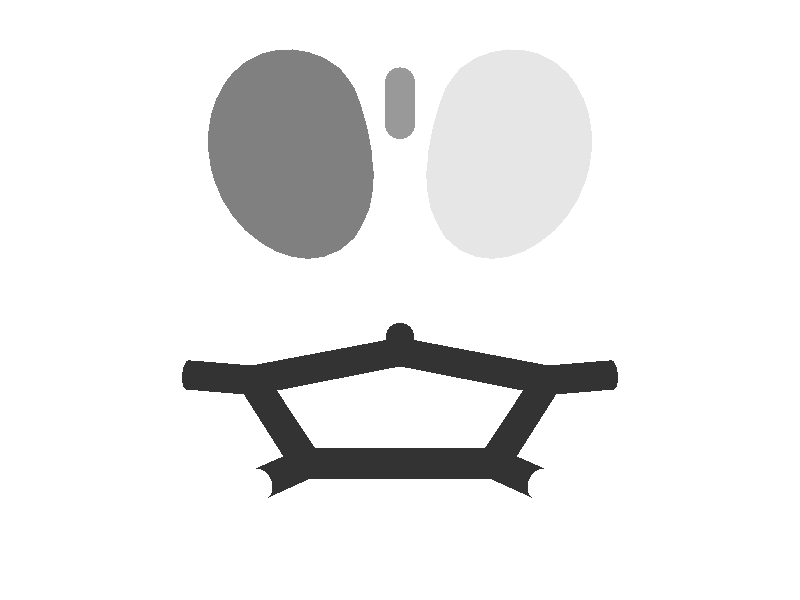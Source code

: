 camera {
 location <0.0, -3.0, 1.5>
 look_at <0.0, 0.21, 0.0>
 sky <0.0, 0.1, 0.0>
 angle 15
}
 light_source { <0, -9, 0> color rgb<0.7, 0.7, 0.7> shadowless}
 light_source { <0, 0, 9> color rgb<0.7, 0.7, 0.7> shadowless}
 background {<1, 1, 1>}
 #declare MeshBlue = texture {
 pigment { color rgb<0.9, 0.9, 0.9> }
 finish { ambient 0.2 diffuse 0.6 specular 0.9}
 }
 #declare MeshRed = texture {
 pigment { color rgb<0.5, 0.5, 0.5> }
 finish { ambient 0.2 diffuse 0.6 specular 0.9}
 }
 #declare BSAMBI = 0.2;
 #declare BSDIFF = 0.8;
 #declare BSSPEC = 0.8;
#declare colorA = 
 texture { 
 pigment { rgb<  1.0000  0.0000  0.0000 >}
 finish {ambient BSAMBI diffuse BSDIFF specular BSSPEC}
 }
#declare colorK = 
 texture { 
 pigment { rgb<  0.6  0.6  0.6 >}
 finish {ambient BSAMBI diffuse BSDIFF specular BSSPEC}
 }
#declare colorN = 
 texture { 
 pigment { rgb<  0.2  0.2  0.2 >}
 finish {ambient BSAMBI diffuse BSDIFF specular BSSPEC}
 }
#declare colorO = 
 texture { 
 pigment { rgb<  1.0  1.0  1.0 >}
 finish {ambient BSAMBI diffuse BSDIFF specular BSSPEC}
 }
 # declare molecule = union { 
 mesh {
 smooth_triangle {
< -0.100000,  0.033333,  0.133284>, < -0.195060, -0.305588, -0.931970>,
< -0.100000,  0.033211,  0.133333>, < -0.195054, -0.306425, -0.931696>,
< -0.100417,  0.033333,  0.133333>, < -0.198925, -0.305421, -0.931207>
 }
 smooth_triangle {
< -0.100000,  0.033211,  0.133333>, < -0.195054, -0.306425, -0.931696>,
< -0.100000,  0.033333,  0.133284>, < -0.195060, -0.305588, -0.931970>,
< -0.099615,  0.033333,  0.133333>, < -0.190474, -0.305972, -0.932792>
 }
 smooth_triangle {
< -0.116667,  0.050000,  0.130753>, < -0.359648, -0.175652, -0.916406>,
< -0.116667,  0.040447,  0.133333>, < -0.359289, -0.242279, -0.901228>,
< -0.124648,  0.050000,  0.133333>, < -0.423779, -0.173459, -0.889001>
 }
 smooth_triangle {
< -0.100417,  0.033333,  0.133333>, < -0.198925, -0.305421, -0.931207>,
< -0.116667,  0.040447,  0.133333>, < -0.359289, -0.242279, -0.901228>,
< -0.116667,  0.050000,  0.130753>, < -0.359648, -0.175652, -0.916406>
 }
 smooth_triangle {
< -0.100417,  0.033333,  0.133333>, < -0.198925, -0.305421, -0.931207>,
< -0.116667,  0.050000,  0.130753>, < -0.359648, -0.175652, -0.916406>,
< -0.100000,  0.033333,  0.133284>, < -0.195060, -0.305588, -0.931970>
 }
 smooth_triangle {
< -0.100000,  0.033333,  0.133284>, < -0.195060, -0.305588, -0.931970>,
< -0.116667,  0.050000,  0.130753>, < -0.359648, -0.175652, -0.916406>,
< -0.100000,  0.050000,  0.128769>, < -0.196436, -0.181777, -0.963520>
 }
 smooth_triangle {
< -0.083333,  0.040481,  0.133333>, <  0.000251, -0.259604, -0.965715>,
< -0.099615,  0.033333,  0.133333>, < -0.190474, -0.305972, -0.932792>,
< -0.100000,  0.033333,  0.133284>, < -0.195060, -0.305588, -0.931970>
 }
 smooth_triangle {
< -0.083333,  0.040481,  0.133333>, <  0.000251, -0.259604, -0.965715>,
< -0.100000,  0.033333,  0.133284>, < -0.195060, -0.305588, -0.931970>,
< -0.083333,  0.050000,  0.130746>, < -0.000195, -0.187405, -0.982283>
 }
 smooth_triangle {
< -0.083333,  0.050000,  0.130746>, < -0.000195, -0.187405, -0.982283>,
< -0.100000,  0.033333,  0.133284>, < -0.195060, -0.305588, -0.931970>,
< -0.100000,  0.050000,  0.128769>, < -0.196436, -0.181777, -0.963520>
 }
 smooth_triangle {
< -0.083333,  0.040481,  0.133333>, <  0.000251, -0.259604, -0.965715>,
< -0.083333,  0.050000,  0.130746>, < -0.000195, -0.187405, -0.982283>,
< -0.077126,  0.050000,  0.133333>, <  0.089417, -0.189572, -0.977787>
 }
 smooth_triangle {
< -0.116667,  0.066667,  0.128594>, < -0.359991, -0.056444, -0.931247>,
< -0.116667,  0.050000,  0.130753>, < -0.359648, -0.175652, -0.916406>,
< -0.124648,  0.050000,  0.133333>, < -0.423779, -0.173459, -0.889001>
 }
 smooth_triangle {
< -0.131141,  0.066667,  0.133333>, < -0.479771, -0.055753, -0.875621>,
< -0.116667,  0.066667,  0.128594>, < -0.359991, -0.056444, -0.931247>,
< -0.124648,  0.050000,  0.133333>, < -0.423779, -0.173459, -0.889001>
 }
 smooth_triangle {
< -0.100000,  0.050000,  0.128769>, < -0.196436, -0.181777, -0.963520>,
< -0.116667,  0.050000,  0.130753>, < -0.359648, -0.175652, -0.916406>,
< -0.100000,  0.066667,  0.126676>, < -0.196227, -0.057144, -0.978892>
 }
 smooth_triangle {
< -0.100000,  0.066667,  0.126676>, < -0.196227, -0.057144, -0.978892>,
< -0.116667,  0.050000,  0.130753>, < -0.359648, -0.175652, -0.916406>,
< -0.116667,  0.066667,  0.128594>, < -0.359991, -0.056444, -0.931247>
 }
 smooth_triangle {
< -0.083333,  0.050000,  0.130746>, < -0.000195, -0.187405, -0.982283>,
< -0.100000,  0.050000,  0.128769>, < -0.196436, -0.181777, -0.963520>,
< -0.083333,  0.066667,  0.128605>, <  0.000289, -0.057388, -0.998352>
 }
 smooth_triangle {
< -0.083333,  0.066667,  0.128605>, <  0.000289, -0.057388, -0.998352>,
< -0.100000,  0.050000,  0.128769>, < -0.196436, -0.181777, -0.963520>,
< -0.100000,  0.066667,  0.126676>, < -0.196227, -0.057144, -0.978892>
 }
 smooth_triangle {
< -0.071887,  0.066667,  0.133333>, <  0.166165, -0.056970, -0.984451>,
< -0.077126,  0.050000,  0.133333>, <  0.089417, -0.189572, -0.977787>,
< -0.083333,  0.050000,  0.130746>, < -0.000195, -0.187405, -0.982283>
 }
 smooth_triangle {
< -0.083333,  0.066667,  0.128605>, <  0.000289, -0.057388, -0.998352>,
< -0.071887,  0.066667,  0.133333>, <  0.166165, -0.056970, -0.984451>,
< -0.083333,  0.050000,  0.130746>, < -0.000195, -0.187405, -0.982283>
 }
 smooth_triangle {
< -0.116667,  0.083333,  0.128700>, < -0.359339,  0.063349, -0.931054>,
< -0.116667,  0.066667,  0.128594>, < -0.359991, -0.056444, -0.931247>,
< -0.131141,  0.066667,  0.133333>, < -0.479771, -0.055753, -0.875621>
 }
 smooth_triangle {
< -0.130883,  0.083333,  0.133333>, < -0.477168,  0.059904, -0.876768>,
< -0.116667,  0.083333,  0.128700>, < -0.359339,  0.063349, -0.931054>,
< -0.131141,  0.066667,  0.133333>, < -0.479771, -0.055753, -0.875621>
 }
 smooth_triangle {
< -0.100000,  0.066667,  0.126676>, < -0.196227, -0.057144, -0.978892>,
< -0.116667,  0.066667,  0.128594>, < -0.359991, -0.056444, -0.931247>,
< -0.100000,  0.083333,  0.126805>, < -0.195137,  0.068054, -0.978412>
 }
 smooth_triangle {
< -0.100000,  0.083333,  0.126805>, < -0.195137,  0.068054, -0.978412>,
< -0.116667,  0.066667,  0.128594>, < -0.359991, -0.056444, -0.931247>,
< -0.116667,  0.083333,  0.128700>, < -0.359339,  0.063349, -0.931054>
 }
 smooth_triangle {
< -0.083333,  0.066667,  0.128605>, <  0.000289, -0.057388, -0.998352>,
< -0.100000,  0.066667,  0.126676>, < -0.196227, -0.057144, -0.978892>,
< -0.083333,  0.083333,  0.128771>, <  0.001954,  0.073378, -0.997302>
 }
 smooth_triangle {
< -0.083333,  0.083333,  0.128771>, <  0.001954,  0.073378, -0.997302>,
< -0.100000,  0.066667,  0.126676>, < -0.196227, -0.057144, -0.978892>,
< -0.100000,  0.083333,  0.126805>, < -0.195137,  0.068054, -0.978412>
 }
 smooth_triangle {
< -0.072370,  0.083333,  0.133333>, <  0.161267,  0.077188, -0.983888>,
< -0.071887,  0.066667,  0.133333>, <  0.166165, -0.056970, -0.984451>,
< -0.083333,  0.066667,  0.128605>, <  0.000289, -0.057388, -0.998352>
 }
 smooth_triangle {
< -0.083333,  0.083333,  0.128771>, <  0.001954,  0.073378, -0.997302>,
< -0.072370,  0.083333,  0.133333>, <  0.161267,  0.077188, -0.983888>,
< -0.083333,  0.066667,  0.128605>, <  0.000289, -0.057388, -0.998352>
 }
 smooth_triangle {
< -0.116667,  0.100000,  0.131089>, < -0.357591,  0.183867, -0.915599>,
< -0.116667,  0.083333,  0.128700>, < -0.359339,  0.063349, -0.931054>,
< -0.130883,  0.083333,  0.133333>, < -0.477168,  0.059904, -0.876768>
 }
 smooth_triangle {
< -0.123709,  0.100000,  0.133333>, < -0.414435,  0.180665, -0.891966>,
< -0.116667,  0.100000,  0.131089>, < -0.357591,  0.183867, -0.915599>,
< -0.130883,  0.083333,  0.133333>, < -0.477168,  0.059904, -0.876768>
 }
 smooth_triangle {
< -0.100000,  0.083333,  0.126805>, < -0.195137,  0.068054, -0.978412>,
< -0.116667,  0.083333,  0.128700>, < -0.359339,  0.063349, -0.931054>,
< -0.100000,  0.100000,  0.129178>, < -0.193053,  0.194176, -0.961783>
 }
 smooth_triangle {
< -0.100000,  0.100000,  0.129178>, < -0.193053,  0.194176, -0.961783>,
< -0.116667,  0.083333,  0.128700>, < -0.359339,  0.063349, -0.931054>,
< -0.116667,  0.100000,  0.131089>, < -0.357591,  0.183867, -0.915599>
 }
 smooth_triangle {
< -0.083333,  0.083333,  0.128771>, <  0.001954,  0.073378, -0.997302>,
< -0.100000,  0.083333,  0.126805>, < -0.195137,  0.068054, -0.978412>,
< -0.083333,  0.100000,  0.131272>, <  0.004895,  0.204919, -0.978767>
 }
 smooth_triangle {
< -0.083333,  0.100000,  0.131272>, <  0.004895,  0.204919, -0.978767>,
< -0.100000,  0.083333,  0.126805>, < -0.195137,  0.068054, -0.978412>,
< -0.100000,  0.100000,  0.129178>, < -0.193053,  0.194176, -0.961783>
 }
 smooth_triangle {
< -0.078496,  0.100000,  0.133333>, <  0.075205,  0.208585, -0.975109>,
< -0.072370,  0.083333,  0.133333>, <  0.161267,  0.077188, -0.983888>,
< -0.083333,  0.083333,  0.128771>, <  0.001954,  0.073378, -0.997302>
 }
 smooth_triangle {
< -0.083333,  0.100000,  0.131272>, <  0.004895,  0.204919, -0.978767>,
< -0.078496,  0.100000,  0.133333>, <  0.075205,  0.208585, -0.975109>,
< -0.083333,  0.083333,  0.128771>, <  0.001954,  0.073378, -0.997302>
 }
 smooth_triangle {
< -0.116667,  0.100000,  0.131089>, < -0.357591,  0.183867, -0.915599>,
< -0.123709,  0.100000,  0.133333>, < -0.414435,  0.180665, -0.891966>,
< -0.116667,  0.107916,  0.133333>, < -0.356709,  0.239687, -0.902945>
 }
 smooth_triangle {
< -0.100000,  0.100000,  0.129178>, < -0.193053,  0.194176, -0.961783>,
< -0.116667,  0.100000,  0.131089>, < -0.357591,  0.183867, -0.915599>,
< -0.116667,  0.107916,  0.133333>, < -0.356709,  0.239687, -0.902945>
 }
 smooth_triangle {
< -0.100000,  0.114390,  0.133333>, < -0.189935,  0.302679, -0.933976>,
< -0.100000,  0.100000,  0.129178>, < -0.193053,  0.194176, -0.961783>,
< -0.116667,  0.107916,  0.133333>, < -0.356709,  0.239687, -0.902945>
 }
 smooth_triangle {
< -0.083333,  0.100000,  0.131272>, <  0.004895,  0.204919, -0.978767>,
< -0.100000,  0.100000,  0.129178>, < -0.193053,  0.194176, -0.961783>,
< -0.100000,  0.114390,  0.133333>, < -0.189935,  0.302679, -0.933976>
 }
 smooth_triangle {
< -0.083333,  0.107035,  0.133333>, <  0.006689,  0.258723, -0.965928>,
< -0.083333,  0.100000,  0.131272>, <  0.004895,  0.204919, -0.978767>,
< -0.100000,  0.114390,  0.133333>, < -0.189935,  0.302679, -0.933976>
 }
 smooth_triangle {
< -0.078496,  0.100000,  0.133333>, <  0.075205,  0.208585, -0.975109>,
< -0.083333,  0.100000,  0.131272>, <  0.004895,  0.204919, -0.978767>,
< -0.083333,  0.107035,  0.133333>, <  0.006689,  0.258723, -0.965928>
 }
 smooth_triangle {
< -0.133333,  0.016667,  0.148101>, < -0.501174, -0.401123, -0.766763>,
< -0.133333,  0.013461,  0.150000>, < -0.501034, -0.421491, -0.755851>,
< -0.136753,  0.016667,  0.150000>, < -0.524488, -0.399010, -0.752133>
 }
 smooth_triangle {
< -0.133333,  0.016667,  0.148101>, < -0.501174, -0.401123, -0.766763>,
< -0.116667,  0.016667,  0.142065>, < -0.360857, -0.417057, -0.834174>,
< -0.116667,  0.003380,  0.150000>, < -0.358909, -0.510739, -0.781236>
 }
 smooth_triangle {
< -0.133333,  0.013461,  0.150000>, < -0.501034, -0.421491, -0.755851>,
< -0.133333,  0.016667,  0.148101>, < -0.501174, -0.401123, -0.766763>,
< -0.116667,  0.003380,  0.150000>, < -0.358909, -0.510739, -0.781236>
 }
 smooth_triangle {
< -0.116667,  0.016667,  0.142065>, < -0.360857, -0.417057, -0.834174>,
< -0.100000,  0.016667,  0.139987>, < -0.196157, -0.433706, -0.879444>,
< -0.100000,  0.000009,  0.150000>, < -0.193090, -0.558914, -0.806431>
 }
 smooth_triangle {
< -0.116667,  0.003380,  0.150000>, < -0.358909, -0.510739, -0.781236>,
< -0.116667,  0.016667,  0.142065>, < -0.360857, -0.417057, -0.834174>,
< -0.100000,  0.000009,  0.150000>, < -0.193090, -0.558914, -0.806431>
 }
 smooth_triangle {
< -0.100000,  0.016667,  0.139987>, < -0.196157, -0.433706, -0.879444>,
< -0.083333,  0.016667,  0.142109>, <  0.001127, -0.451272, -0.892386>,
< -0.083333,  0.003609,  0.150000>, <  0.003478, -0.551121, -0.834418>
 }
 smooth_triangle {
< -0.100000,  0.000009,  0.150000>, < -0.193090, -0.558914, -0.806431>,
< -0.100000,  0.016667,  0.139987>, < -0.196157, -0.433706, -0.879444>,
< -0.083333,  0.003609,  0.150000>, <  0.003478, -0.551121, -0.834418>
 }
 smooth_triangle {
< -0.083333,  0.016667,  0.142109>, <  0.001127, -0.451272, -0.892386>,
< -0.066667,  0.016667,  0.149798>, <  0.243596, -0.463169, -0.852136>,
< -0.066667,  0.016333,  0.150000>, <  0.243670, -0.465567, -0.850807>
 }
 smooth_triangle {
< -0.083333,  0.003609,  0.150000>, <  0.003478, -0.551121, -0.834418>,
< -0.083333,  0.016667,  0.142109>, <  0.001127, -0.451272, -0.892386>,
< -0.066667,  0.016333,  0.150000>, <  0.243670, -0.465567, -0.850807>
 }
 smooth_triangle {
< -0.066667,  0.016333,  0.150000>, <  0.243670, -0.465567, -0.850807>,
< -0.066667,  0.016667,  0.149798>, <  0.243596, -0.463169, -0.852136>,
< -0.066438,  0.016667,  0.150000>, <  0.247564, -0.463304, -0.850918>
 }
 smooth_triangle {
< -0.133333,  0.033333,  0.140738>, < -0.502724, -0.285910, -0.815796>,
< -0.133333,  0.016667,  0.148101>, < -0.501174, -0.401123, -0.766763>,
< -0.136753,  0.016667,  0.150000>, < -0.524488, -0.399010, -0.752133>
 }
 smooth_triangle {
< -0.149528,  0.033333,  0.150000>, < -0.621641, -0.276370, -0.732927>,
< -0.133333,  0.033333,  0.140738>, < -0.502724, -0.285910, -0.815796>,
< -0.136753,  0.016667,  0.150000>, < -0.524488, -0.399010, -0.752133>
 }
 smooth_triangle {
< -0.116667,  0.016667,  0.142065>, < -0.360857, -0.417057, -0.834174>,
< -0.133333,  0.016667,  0.148101>, < -0.501174, -0.401123, -0.766763>,
< -0.116667,  0.033333,  0.135194>, < -0.359691, -0.295239, -0.885131>
 }
 smooth_triangle {
< -0.116667,  0.033333,  0.135194>, < -0.359691, -0.295239, -0.885131>,
< -0.133333,  0.016667,  0.148101>, < -0.501174, -0.401123, -0.766763>,
< -0.133333,  0.033333,  0.140738>, < -0.502724, -0.285910, -0.815796>
 }
 smooth_triangle {
< -0.100000,  0.033211,  0.133333>, < -0.195054, -0.306425, -0.931696>,
< -0.116667,  0.033333,  0.135194>, < -0.359691, -0.295239, -0.885131>,
< -0.100417,  0.033333,  0.133333>, < -0.198925, -0.305421, -0.931207>
 }
 smooth_triangle {
< -0.100000,  0.033211,  0.133333>, < -0.195054, -0.306425, -0.931696>,
< -0.100000,  0.016667,  0.139987>, < -0.196157, -0.433706, -0.879444>,
< -0.116667,  0.033333,  0.135194>, < -0.359691, -0.295239, -0.885131>
 }
 smooth_triangle {
< -0.100000,  0.016667,  0.139987>, < -0.196157, -0.433706, -0.879444>,
< -0.116667,  0.016667,  0.142065>, < -0.360857, -0.417057, -0.834174>,
< -0.116667,  0.033333,  0.135194>, < -0.359691, -0.295239, -0.885131>
 }
 smooth_triangle {
< -0.099615,  0.033333,  0.133333>, < -0.190474, -0.305972, -0.932792>,
< -0.100000,  0.016667,  0.139987>, < -0.196157, -0.433706, -0.879444>,
< -0.100000,  0.033211,  0.133333>, < -0.195054, -0.306425, -0.931696>
 }
 smooth_triangle {
< -0.099615,  0.033333,  0.133333>, < -0.190474, -0.305972, -0.932792>,
< -0.083333,  0.033333,  0.135200>, <  0.000157, -0.317896, -0.948126>,
< -0.100000,  0.016667,  0.139987>, < -0.196157, -0.433706, -0.879444>
 }
 smooth_triangle {
< -0.083333,  0.033333,  0.135200>, <  0.000157, -0.317896, -0.948126>,
< -0.083333,  0.016667,  0.142109>, <  0.001127, -0.451272, -0.892386>,
< -0.100000,  0.016667,  0.139987>, < -0.196157, -0.433706, -0.879444>
 }
 smooth_triangle {
< -0.066667,  0.016667,  0.149798>, <  0.243596, -0.463169, -0.852136>,
< -0.083333,  0.016667,  0.142109>, <  0.001127, -0.451272, -0.892386>,
< -0.066667,  0.033333,  0.142132>, <  0.242326, -0.328597, -0.912854>
 }
 smooth_triangle {
< -0.066667,  0.033333,  0.142132>, <  0.242326, -0.328597, -0.912854>,
< -0.083333,  0.016667,  0.142109>, <  0.001127, -0.451272, -0.892386>,
< -0.083333,  0.033333,  0.135200>, <  0.000157, -0.317896, -0.948126>
 }
 smooth_triangle {
< -0.057593,  0.033333,  0.150000>, <  0.403426, -0.329565, -0.853601>,
< -0.066438,  0.016667,  0.150000>, <  0.247564, -0.463304, -0.850918>,
< -0.066667,  0.016667,  0.149798>, <  0.243596, -0.463169, -0.852136>
 }
 smooth_triangle {
< -0.066667,  0.033333,  0.142132>, <  0.242326, -0.328597, -0.912854>,
< -0.057593,  0.033333,  0.150000>, <  0.403426, -0.329565, -0.853601>,
< -0.066667,  0.016667,  0.149798>, <  0.243596, -0.463169, -0.852136>
 }
 smooth_triangle {
< -0.150000,  0.050000,  0.145260>, < -0.627296, -0.165586, -0.760974>,
< -0.150000,  0.034310,  0.150000>, < -0.625668, -0.269211, -0.732165>,
< -0.156437,  0.050000,  0.150000>, < -0.666958, -0.164167, -0.726784>
 }
 smooth_triangle {
< -0.149528,  0.033333,  0.150000>, < -0.621641, -0.276370, -0.732927>,
< -0.150000,  0.034310,  0.150000>, < -0.625668, -0.269211, -0.732165>,
< -0.150000,  0.050000,  0.145260>, < -0.627296, -0.165586, -0.760974>
 }
 smooth_triangle {
< -0.149528,  0.033333,  0.150000>, < -0.621641, -0.276370, -0.732927>,
< -0.150000,  0.050000,  0.145260>, < -0.627296, -0.165586, -0.760974>,
< -0.133333,  0.033333,  0.140738>, < -0.502724, -0.285910, -0.815796>
 }
 smooth_triangle {
< -0.133333,  0.033333,  0.140738>, < -0.502724, -0.285910, -0.815796>,
< -0.150000,  0.050000,  0.145260>, < -0.627296, -0.165586, -0.760974>,
< -0.133333,  0.050000,  0.136200>, < -0.501395, -0.170364, -0.848280>
 }
 smooth_triangle {
< -0.116667,  0.040447,  0.133333>, < -0.359289, -0.242279, -0.901228>,
< -0.133333,  0.050000,  0.136200>, < -0.501395, -0.170364, -0.848280>,
< -0.124648,  0.050000,  0.133333>, < -0.423779, -0.173459, -0.889001>
 }
 smooth_triangle {
< -0.116667,  0.040447,  0.133333>, < -0.359289, -0.242279, -0.901228>,
< -0.116667,  0.033333,  0.135194>, < -0.359691, -0.295239, -0.885131>,
< -0.133333,  0.050000,  0.136200>, < -0.501395, -0.170364, -0.848280>
 }
 smooth_triangle {
< -0.116667,  0.033333,  0.135194>, < -0.359691, -0.295239, -0.885131>,
< -0.133333,  0.033333,  0.140738>, < -0.502724, -0.285910, -0.815796>,
< -0.133333,  0.050000,  0.136200>, < -0.501395, -0.170364, -0.848280>
 }
 smooth_triangle {
< -0.100417,  0.033333,  0.133333>, < -0.198925, -0.305421, -0.931207>,
< -0.116667,  0.033333,  0.135194>, < -0.359691, -0.295239, -0.885131>,
< -0.116667,  0.040447,  0.133333>, < -0.359289, -0.242279, -0.901228>
 }
 smooth_triangle {
< -0.099615,  0.033333,  0.133333>, < -0.190474, -0.305972, -0.932792>,
< -0.083333,  0.040481,  0.133333>, <  0.000251, -0.259604, -0.965715>,
< -0.083333,  0.033333,  0.135200>, <  0.000157, -0.317896, -0.948126>
 }
 smooth_triangle {
< -0.077126,  0.050000,  0.133333>, <  0.089417, -0.189572, -0.977787>,
< -0.083333,  0.033333,  0.135200>, <  0.000157, -0.317896, -0.948126>,
< -0.083333,  0.040481,  0.133333>, <  0.000251, -0.259604, -0.965715>
 }
 smooth_triangle {
< -0.077126,  0.050000,  0.133333>, <  0.089417, -0.189572, -0.977787>,
< -0.066667,  0.050000,  0.137499>, <  0.241402, -0.192132, -0.951215>,
< -0.083333,  0.033333,  0.135200>, <  0.000157, -0.317896, -0.948126>
 }
 smooth_triangle {
< -0.066667,  0.050000,  0.137499>, <  0.241402, -0.192132, -0.951215>,
< -0.066667,  0.033333,  0.142132>, <  0.242326, -0.328597, -0.912854>,
< -0.083333,  0.033333,  0.135200>, <  0.000157, -0.317896, -0.948126>
 }
 smooth_triangle {
< -0.052074,  0.050000,  0.150000>, <  0.501156, -0.190119, -0.844214>,
< -0.057593,  0.033333,  0.150000>, <  0.403426, -0.329565, -0.853601>,
< -0.066667,  0.033333,  0.142132>, <  0.242326, -0.328597, -0.912854>
 }
 smooth_triangle {
< -0.066667,  0.050000,  0.137499>, <  0.241402, -0.192132, -0.951215>,
< -0.052074,  0.050000,  0.150000>, <  0.501156, -0.190119, -0.844214>,
< -0.066667,  0.033333,  0.142132>, <  0.242326, -0.328597, -0.912854>
 }
 smooth_triangle {
< -0.150000,  0.066667,  0.142874>, < -0.627679, -0.054798, -0.776541>,
< -0.150000,  0.050000,  0.145260>, < -0.627296, -0.165586, -0.760974>,
< -0.156437,  0.050000,  0.150000>, < -0.666958, -0.164167, -0.726784>
 }
 smooth_triangle {
< -0.159615,  0.066667,  0.150000>, < -0.688466, -0.054380, -0.723227>,
< -0.150000,  0.066667,  0.142874>, < -0.627679, -0.054798, -0.776541>,
< -0.156437,  0.050000,  0.150000>, < -0.666958, -0.164167, -0.726784>
 }
 smooth_triangle {
< -0.133333,  0.050000,  0.136200>, < -0.501395, -0.170364, -0.848280>,
< -0.150000,  0.050000,  0.145260>, < -0.627296, -0.165586, -0.760974>,
< -0.133333,  0.066667,  0.134067>, < -0.499880, -0.055575, -0.864310>
 }
 smooth_triangle {
< -0.133333,  0.066667,  0.134067>, < -0.499880, -0.055575, -0.864310>,
< -0.150000,  0.050000,  0.145260>, < -0.627296, -0.165586, -0.760974>,
< -0.150000,  0.066667,  0.142874>, < -0.627679, -0.054798, -0.776541>
 }
 smooth_triangle {
< -0.124648,  0.050000,  0.133333>, < -0.423779, -0.173459, -0.889001>,
< -0.133333,  0.066667,  0.134067>, < -0.499880, -0.055575, -0.864310>,
< -0.131141,  0.066667,  0.133333>, < -0.479771, -0.055753, -0.875621>
 }
 smooth_triangle {
< -0.133333,  0.050000,  0.136200>, < -0.501395, -0.170364, -0.848280>,
< -0.133333,  0.066667,  0.134067>, < -0.499880, -0.055575, -0.864310>,
< -0.124648,  0.050000,  0.133333>, < -0.423779, -0.173459, -0.889001>
 }
 smooth_triangle {
< -0.066667,  0.050000,  0.137499>, <  0.241402, -0.192132, -0.951215>,
< -0.071887,  0.066667,  0.133333>, <  0.166165, -0.056970, -0.984451>,
< -0.066667,  0.066667,  0.135395>, <  0.241801, -0.056476, -0.968681>
 }
 smooth_triangle {
< -0.077126,  0.050000,  0.133333>, <  0.089417, -0.189572, -0.977787>,
< -0.071887,  0.066667,  0.133333>, <  0.166165, -0.056970, -0.984451>,
< -0.066667,  0.050000,  0.137499>, <  0.241402, -0.192132, -0.951215>
 }
 smooth_triangle {
< -0.050000,  0.063736,  0.150000>, <  0.539011, -0.075925, -0.838870>,
< -0.052074,  0.050000,  0.150000>, <  0.501156, -0.190119, -0.844214>,
< -0.066667,  0.050000,  0.137499>, <  0.241402, -0.192132, -0.951215>
 }
 smooth_triangle {
< -0.050000,  0.063736,  0.150000>, <  0.539011, -0.075925, -0.838870>,
< -0.066667,  0.050000,  0.137499>, <  0.241402, -0.192132, -0.951215>,
< -0.050000,  0.066667,  0.149569>, <  0.538723, -0.052480, -0.840847>
 }
 smooth_triangle {
< -0.050000,  0.066667,  0.149569>, <  0.538723, -0.052480, -0.840847>,
< -0.066667,  0.050000,  0.137499>, <  0.241402, -0.192132, -0.951215>,
< -0.066667,  0.066667,  0.135395>, <  0.241801, -0.056476, -0.968681>
 }
 smooth_triangle {
< -0.050000,  0.063736,  0.150000>, <  0.539011, -0.075925, -0.838870>,
< -0.050000,  0.066667,  0.149569>, <  0.538723, -0.052480, -0.840847>,
< -0.049701,  0.066667,  0.150000>, <  0.544657, -0.052352, -0.837023>
 }
 smooth_triangle {
< -0.150000,  0.083333,  0.142956>, < -0.627674,  0.056404, -0.776430>,
< -0.150000,  0.066667,  0.142874>, < -0.627679, -0.054798, -0.776541>,
< -0.159615,  0.066667,  0.150000>, < -0.688466, -0.054380, -0.723227>
 }
 smooth_triangle {
< -0.159515,  0.083333,  0.150000>, < -0.687931,  0.054959, -0.723692>,
< -0.150000,  0.083333,  0.142956>, < -0.627674,  0.056404, -0.776430>,
< -0.159615,  0.066667,  0.150000>, < -0.688466, -0.054380, -0.723227>
 }
 smooth_triangle {
< -0.133333,  0.066667,  0.134067>, < -0.499880, -0.055575, -0.864310>,
< -0.150000,  0.066667,  0.142874>, < -0.627679, -0.054798, -0.776541>,
< -0.133333,  0.083333,  0.134151>, < -0.499669,  0.059258, -0.864187>
 }
 smooth_triangle {
< -0.133333,  0.083333,  0.134151>, < -0.499669,  0.059258, -0.864187>,
< -0.150000,  0.066667,  0.142874>, < -0.627679, -0.054798, -0.776541>,
< -0.150000,  0.083333,  0.142956>, < -0.627674,  0.056404, -0.776430>
 }
 smooth_triangle {
< -0.131141,  0.066667,  0.133333>, < -0.479771, -0.055753, -0.875621>,
< -0.133333,  0.083333,  0.134151>, < -0.499669,  0.059258, -0.864187>,
< -0.130883,  0.083333,  0.133333>, < -0.477168,  0.059904, -0.876768>
 }
 smooth_triangle {
< -0.133333,  0.066667,  0.134067>, < -0.499880, -0.055575, -0.864310>,
< -0.133333,  0.083333,  0.134151>, < -0.499669,  0.059258, -0.864187>,
< -0.131141,  0.066667,  0.133333>, < -0.479771, -0.055753, -0.875621>
 }
 smooth_triangle {
< -0.066667,  0.066667,  0.135395>, <  0.241801, -0.056476, -0.968681>,
< -0.072370,  0.083333,  0.133333>, <  0.161267,  0.077188, -0.983888>,
< -0.066667,  0.083333,  0.135607>, <  0.244199,  0.079279, -0.966479>
 }
 smooth_triangle {
< -0.071887,  0.066667,  0.133333>, <  0.166165, -0.056970, -0.984451>,
< -0.072370,  0.083333,  0.133333>, <  0.161267,  0.077188, -0.983888>,
< -0.066667,  0.066667,  0.135395>, <  0.241801, -0.056476, -0.968681>
 }
 smooth_triangle {
< -0.050000,  0.066667,  0.149569>, <  0.538723, -0.052480, -0.840847>,
< -0.066667,  0.066667,  0.135395>, <  0.241801, -0.056476, -0.968681>,
< -0.050000,  0.083333,  0.149920>, <  0.541489,  0.084509, -0.836450>
 }
 smooth_triangle {
< -0.050000,  0.083333,  0.149920>, <  0.541489,  0.084509, -0.836450>,
< -0.066667,  0.066667,  0.135395>, <  0.241801, -0.056476, -0.968681>,
< -0.066667,  0.083333,  0.135607>, <  0.244199,  0.079279, -0.966479>
 }
 smooth_triangle {
< -0.049945,  0.083333,  0.150000>, <  0.542587,  0.084517, -0.835737>,
< -0.049701,  0.066667,  0.150000>, <  0.544657, -0.052352, -0.837023>,
< -0.050000,  0.066667,  0.149569>, <  0.538723, -0.052480, -0.840847>
 }
 smooth_triangle {
< -0.050000,  0.083333,  0.149920>, <  0.541489,  0.084509, -0.836450>,
< -0.049945,  0.083333,  0.150000>, <  0.542587,  0.084517, -0.835737>,
< -0.050000,  0.066667,  0.149569>, <  0.538723, -0.052480, -0.840847>
 }
 smooth_triangle {
< -0.150000,  0.100000,  0.145524>, < -0.627192,  0.168406, -0.760441>,
< -0.150000,  0.083333,  0.142956>, < -0.627674,  0.056404, -0.776430>,
< -0.159515,  0.083333,  0.150000>, < -0.687931,  0.054959, -0.723692>
 }
 smooth_triangle {
< -0.156100,  0.100000,  0.150000>, < -0.664984,  0.166411, -0.728083>,
< -0.150000,  0.100000,  0.145524>, < -0.627192,  0.168406, -0.760441>,
< -0.159515,  0.083333,  0.150000>, < -0.687931,  0.054959, -0.723692>
 }
 smooth_triangle {
< -0.133333,  0.083333,  0.134151>, < -0.499669,  0.059258, -0.864187>,
< -0.150000,  0.083333,  0.142956>, < -0.627674,  0.056404, -0.776430>,
< -0.133333,  0.100000,  0.136475>, < -0.500655,  0.175599, -0.847650>
 }
 smooth_triangle {
< -0.133333,  0.100000,  0.136475>, < -0.500655,  0.175599, -0.847650>,
< -0.150000,  0.083333,  0.142956>, < -0.627674,  0.056404, -0.776430>,
< -0.150000,  0.100000,  0.145524>, < -0.627192,  0.168406, -0.760441>
 }
 smooth_triangle {
< -0.130883,  0.083333,  0.133333>, < -0.477168,  0.059904, -0.876768>,
< -0.133333,  0.100000,  0.136475>, < -0.500655,  0.175599, -0.847650>,
< -0.123709,  0.100000,  0.133333>, < -0.414435,  0.180665, -0.891966>
 }
 smooth_triangle {
< -0.133333,  0.083333,  0.134151>, < -0.499669,  0.059258, -0.864187>,
< -0.133333,  0.100000,  0.136475>, < -0.500655,  0.175599, -0.847650>,
< -0.130883,  0.083333,  0.133333>, < -0.477168,  0.059904, -0.876768>
 }
 smooth_triangle {
< -0.066667,  0.083333,  0.135607>, <  0.244199,  0.079279, -0.966479>,
< -0.078496,  0.100000,  0.133333>, <  0.075205,  0.208585, -0.975109>,
< -0.066667,  0.100000,  0.138182>, <  0.248651,  0.217207, -0.943925>
 }
 smooth_triangle {
< -0.072370,  0.083333,  0.133333>, <  0.161267,  0.077188, -0.983888>,
< -0.078496,  0.100000,  0.133333>, <  0.075205,  0.208585, -0.975109>,
< -0.066667,  0.083333,  0.135607>, <  0.244199,  0.079279, -0.966479>
 }
 smooth_triangle {
< -0.053121,  0.100000,  0.150000>, <  0.491419,  0.222934, -0.841907>,
< -0.050000,  0.083761,  0.150000>, <  0.541686,  0.087903, -0.835972>,
< -0.050000,  0.083333,  0.149920>, <  0.541489,  0.084509, -0.836450>
 }
 smooth_triangle {
< -0.053121,  0.100000,  0.150000>, <  0.491419,  0.222934, -0.841907>,
< -0.050000,  0.083333,  0.149920>, <  0.541489,  0.084509, -0.836450>,
< -0.066667,  0.100000,  0.138182>, <  0.248651,  0.217207, -0.943925>
 }
 smooth_triangle {
< -0.066667,  0.100000,  0.138182>, <  0.248651,  0.217207, -0.943925>,
< -0.050000,  0.083333,  0.149920>, <  0.541489,  0.084509, -0.836450>,
< -0.066667,  0.083333,  0.135607>, <  0.244199,  0.079279, -0.966479>
 }
 smooth_triangle {
< -0.049945,  0.083333,  0.150000>, <  0.542587,  0.084517, -0.835737>,
< -0.050000,  0.083333,  0.149920>, <  0.541489,  0.084509, -0.836450>,
< -0.050000,  0.083761,  0.150000>, <  0.541686,  0.087903, -0.835972>
 }
 smooth_triangle {
< -0.150000,  0.100000,  0.145524>, < -0.627192,  0.168406, -0.760441>,
< -0.156100,  0.100000,  0.150000>, < -0.664984,  0.166411, -0.728083>,
< -0.150000,  0.114252,  0.150000>, < -0.625826,  0.264040, -0.733911>
 }
 smooth_triangle {
< -0.150000,  0.114252,  0.150000>, < -0.625826,  0.264040, -0.733911>,
< -0.148757,  0.116667,  0.150000>, < -0.615229,  0.282519, -0.735986>,
< -0.133333,  0.116667,  0.141274>, < -0.501114,  0.294069, -0.813885>
 }
 smooth_triangle {
< -0.150000,  0.114252,  0.150000>, < -0.625826,  0.264040, -0.733911>,
< -0.133333,  0.116667,  0.141274>, < -0.501114,  0.294069, -0.813885>,
< -0.150000,  0.100000,  0.145524>, < -0.627192,  0.168406, -0.760441>
 }
 smooth_triangle {
< -0.150000,  0.100000,  0.145524>, < -0.627192,  0.168406, -0.760441>,
< -0.133333,  0.116667,  0.141274>, < -0.501114,  0.294069, -0.813885>,
< -0.133333,  0.100000,  0.136475>, < -0.500655,  0.175599, -0.847650>
 }
 smooth_triangle {
< -0.123709,  0.100000,  0.133333>, < -0.414435,  0.180665, -0.891966>,
< -0.116667,  0.116667,  0.135780>, < -0.356546,  0.306746, -0.882486>,
< -0.116667,  0.107916,  0.133333>, < -0.356709,  0.239687, -0.902945>
 }
 smooth_triangle {
< -0.123709,  0.100000,  0.133333>, < -0.414435,  0.180665, -0.891966>,
< -0.133333,  0.100000,  0.136475>, < -0.500655,  0.175599, -0.847650>,
< -0.116667,  0.116667,  0.135780>, < -0.356546,  0.306746, -0.882486>
 }
 smooth_triangle {
< -0.133333,  0.100000,  0.136475>, < -0.500655,  0.175599, -0.847650>,
< -0.133333,  0.116667,  0.141274>, < -0.501114,  0.294069, -0.813885>,
< -0.116667,  0.116667,  0.135780>, < -0.356546,  0.306746, -0.882486>
 }
 smooth_triangle {
< -0.116667,  0.107916,  0.133333>, < -0.356709,  0.239687, -0.902945>,
< -0.100000,  0.116667,  0.133980>, < -0.189625,  0.321391, -0.927766>,
< -0.100000,  0.114390,  0.133333>, < -0.189935,  0.302679, -0.933976>
 }
 smooth_triangle {
< -0.116667,  0.116667,  0.135780>, < -0.356546,  0.306746, -0.882486>,
< -0.100000,  0.116667,  0.133980>, < -0.189625,  0.321391, -0.927766>,
< -0.116667,  0.107916,  0.133333>, < -0.356709,  0.239687, -0.902945>
 }
 smooth_triangle {
< -0.100000,  0.114390,  0.133333>, < -0.189935,  0.302679, -0.933976>,
< -0.083333,  0.116667,  0.136100>, <  0.008759,  0.339632, -0.940517>,
< -0.083333,  0.107035,  0.133333>, <  0.006689,  0.258723, -0.965928>
 }
 smooth_triangle {
< -0.100000,  0.116667,  0.133980>, < -0.189625,  0.321391, -0.927766>,
< -0.083333,  0.116667,  0.136100>, <  0.008759,  0.339632, -0.940517>,
< -0.100000,  0.114390,  0.133333>, < -0.189935,  0.302679, -0.933976>
 }
 smooth_triangle {
< -0.083333,  0.107035,  0.133333>, <  0.006689,  0.258723, -0.965928>,
< -0.066667,  0.100000,  0.138182>, <  0.248651,  0.217207, -0.943925>,
< -0.078496,  0.100000,  0.133333>, <  0.075205,  0.208585, -0.975109>
 }
 smooth_triangle {
< -0.083333,  0.107035,  0.133333>, <  0.006689,  0.258723, -0.965928>,
< -0.083333,  0.116667,  0.136100>, <  0.008759,  0.339632, -0.940517>,
< -0.066667,  0.100000,  0.138182>, <  0.248651,  0.217207, -0.943925>
 }
 smooth_triangle {
< -0.083333,  0.116667,  0.136100>, <  0.008759,  0.339632, -0.940517>,
< -0.066667,  0.116667,  0.143425>, <  0.254531,  0.357489, -0.898563>,
< -0.066667,  0.100000,  0.138182>, <  0.248651,  0.217207, -0.943925>
 }
 smooth_triangle {
< -0.059311,  0.116667,  0.150000>, <  0.386269,  0.362428, -0.848199>,
< -0.053121,  0.100000,  0.150000>, <  0.491419,  0.222934, -0.841907>,
< -0.066667,  0.100000,  0.138182>, <  0.248651,  0.217207, -0.943925>
 }
 smooth_triangle {
< -0.066667,  0.116667,  0.143425>, <  0.254531,  0.357489, -0.898563>,
< -0.059311,  0.116667,  0.150000>, <  0.386269,  0.362428, -0.848199>,
< -0.066667,  0.100000,  0.138182>, <  0.248651,  0.217207, -0.943925>
 }
 smooth_triangle {
< -0.133333,  0.133333,  0.149008>, < -0.498092,  0.413146, -0.762375>,
< -0.133333,  0.116667,  0.141274>, < -0.501114,  0.294069, -0.813885>,
< -0.148757,  0.116667,  0.150000>, < -0.615229,  0.282519, -0.735986>
 }
 smooth_triangle {
< -0.135150,  0.133333,  0.150000>, < -0.510634,  0.411780, -0.754778>,
< -0.133333,  0.133333,  0.149008>, < -0.498092,  0.413146, -0.762375>,
< -0.148757,  0.116667,  0.150000>, < -0.615229,  0.282519, -0.735986>
 }
 smooth_triangle {
< -0.116667,  0.116667,  0.135780>, < -0.356546,  0.306746, -0.882486>,
< -0.133333,  0.116667,  0.141274>, < -0.501114,  0.294069, -0.813885>,
< -0.116667,  0.133333,  0.143082>, < -0.355462,  0.433278, -0.828201>
 }
 smooth_triangle {
< -0.116667,  0.133333,  0.143082>, < -0.355462,  0.433278, -0.828201>,
< -0.133333,  0.116667,  0.141274>, < -0.501114,  0.294069, -0.813885>,
< -0.133333,  0.133333,  0.149008>, < -0.498092,  0.413146, -0.762375>
 }
 smooth_triangle {
< -0.100000,  0.116667,  0.133980>, < -0.189625,  0.321391, -0.927766>,
< -0.116667,  0.116667,  0.135780>, < -0.356546,  0.306746, -0.882486>,
< -0.100000,  0.133333,  0.141187>, < -0.187519,  0.454898, -0.870577>
 }
 smooth_triangle {
< -0.100000,  0.133333,  0.141187>, < -0.187519,  0.454898, -0.870577>,
< -0.116667,  0.116667,  0.135780>, < -0.356546,  0.306746, -0.882486>,
< -0.116667,  0.133333,  0.143082>, < -0.355462,  0.433278, -0.828201>
 }
 smooth_triangle {
< -0.083333,  0.116667,  0.136100>, <  0.008759,  0.339632, -0.940517>,
< -0.100000,  0.116667,  0.133980>, < -0.189625,  0.321391, -0.927766>,
< -0.083333,  0.133333,  0.143645>, <  0.014103,  0.478345, -0.878059>
 }
 smooth_triangle {
< -0.083333,  0.133333,  0.143645>, <  0.014103,  0.478345, -0.878059>,
< -0.100000,  0.116667,  0.133980>, < -0.189625,  0.321391, -0.927766>,
< -0.100000,  0.133333,  0.141187>, < -0.187519,  0.454898, -0.870577>
 }
 smooth_triangle {
< -0.070381,  0.133333,  0.150000>, <  0.206736,  0.494821, -0.844045>,
< -0.066667,  0.129859,  0.150000>, <  0.260006,  0.465883, -0.845783>,
< -0.066667,  0.116667,  0.143425>, <  0.254531,  0.357489, -0.898563>
 }
 smooth_triangle {
< -0.070381,  0.133333,  0.150000>, <  0.206736,  0.494821, -0.844045>,
< -0.066667,  0.116667,  0.143425>, <  0.254531,  0.357489, -0.898563>,
< -0.083333,  0.133333,  0.143645>, <  0.014103,  0.478345, -0.878059>
 }
 smooth_triangle {
< -0.083333,  0.133333,  0.143645>, <  0.014103,  0.478345, -0.878059>,
< -0.066667,  0.116667,  0.143425>, <  0.254531,  0.357489, -0.898563>,
< -0.083333,  0.116667,  0.136100>, <  0.008759,  0.339632, -0.940517>
 }
 smooth_triangle {
< -0.059311,  0.116667,  0.150000>, <  0.386269,  0.362428, -0.848199>,
< -0.066667,  0.116667,  0.143425>, <  0.254531,  0.357489, -0.898563>,
< -0.066667,  0.129859,  0.150000>, <  0.260006,  0.465883, -0.845783>
 }
 smooth_triangle {
< -0.133333,  0.133333,  0.149008>, < -0.498092,  0.413146, -0.762375>,
< -0.135150,  0.133333,  0.150000>, < -0.510634,  0.411780, -0.754778>,
< -0.133333,  0.134961,  0.150000>, < -0.497913,  0.423771, -0.756638>
 }
 smooth_triangle {
< -0.116667,  0.133333,  0.143082>, < -0.355462,  0.433278, -0.828201>,
< -0.133333,  0.133333,  0.149008>, < -0.498092,  0.413146, -0.762375>,
< -0.133333,  0.134961,  0.150000>, < -0.497913,  0.423771, -0.756638>
 }
 smooth_triangle {
< -0.116667,  0.144475,  0.150000>, < -0.352507,  0.514341, -0.781788>,
< -0.116667,  0.133333,  0.143082>, < -0.355462,  0.433278, -0.828201>,
< -0.133333,  0.134961,  0.150000>, < -0.497913,  0.423771, -0.756638>
 }
 smooth_triangle {
< -0.100000,  0.133333,  0.141187>, < -0.187519,  0.454898, -0.870577>,
< -0.116667,  0.133333,  0.143082>, < -0.355462,  0.433278, -0.828201>,
< -0.116667,  0.144475,  0.150000>, < -0.352507,  0.514341, -0.781788>
 }
 smooth_triangle {
< -0.100000,  0.147311,  0.150000>, < -0.182291,  0.563355, -0.805854>,
< -0.100000,  0.133333,  0.141187>, < -0.187519,  0.454898, -0.870577>,
< -0.116667,  0.144475,  0.150000>, < -0.352507,  0.514341, -0.781788>
 }
 smooth_triangle {
< -0.083333,  0.133333,  0.143645>, <  0.014103,  0.478345, -0.878059>,
< -0.100000,  0.133333,  0.141187>, < -0.187519,  0.454898, -0.870577>,
< -0.100000,  0.147311,  0.150000>, < -0.182291,  0.563355, -0.805854>
 }
 smooth_triangle {
< -0.083333,  0.143290,  0.150000>, <  0.018559,  0.556385, -0.830717>,
< -0.083333,  0.133333,  0.143645>, <  0.014103,  0.478345, -0.878059>,
< -0.100000,  0.147311,  0.150000>, < -0.182291,  0.563355, -0.805854>
 }
 smooth_triangle {
< -0.070381,  0.133333,  0.150000>, <  0.206736,  0.494821, -0.844045>,
< -0.083333,  0.133333,  0.143645>, <  0.014103,  0.478345, -0.878059>,
< -0.083333,  0.143290,  0.150000>, <  0.018559,  0.556385, -0.830717>
 }
 smooth_triangle {
< -0.116667, -0.016667,  0.166394>, < -0.356148, -0.661824, -0.659657>,
< -0.116667, -0.016939,  0.166667>, < -0.356106, -0.663526, -0.657968>,
< -0.117340, -0.016667,  0.166667>, < -0.361463, -0.661125, -0.657464>
 }
 smooth_triangle {
< -0.116667, -0.016667,  0.166394>, < -0.356148, -0.661824, -0.659657>,
< -0.100000, -0.016667,  0.163930>, < -0.190731, -0.690525, -0.697708>,
< -0.100000, -0.019377,  0.166667>, < -0.190120, -0.708610, -0.679505>
 }
 smooth_triangle {
< -0.116667, -0.016939,  0.166667>, < -0.356106, -0.663526, -0.657968>,
< -0.116667, -0.016667,  0.166394>, < -0.356148, -0.661824, -0.659657>,
< -0.100000, -0.019377,  0.166667>, < -0.190120, -0.708610, -0.679505>
 }
 smooth_triangle {
< -0.100000, -0.019377,  0.166667>, < -0.190120, -0.708610, -0.679505>,
< -0.100000, -0.016667,  0.163930>, < -0.190731, -0.690525, -0.697708>,
< -0.084337, -0.016667,  0.166667>, < -0.002691, -0.716794, -0.697279>
 }
 smooth_triangle {
< -0.133333,  0.000000,  0.158745>, < -0.502162, -0.519812, -0.691107>,
< -0.133333, -0.009375,  0.166667>, < -0.501249, -0.582177, -0.640172>,
< -0.145537,  0.000000,  0.166667>, < -0.590450, -0.507490, -0.627553>
 }
 smooth_triangle {
< -0.117340, -0.016667,  0.166667>, < -0.361463, -0.661125, -0.657464>,
< -0.133333, -0.009375,  0.166667>, < -0.501249, -0.582177, -0.640172>,
< -0.133333,  0.000000,  0.158745>, < -0.502162, -0.519812, -0.691107>
 }
 smooth_triangle {
< -0.117340, -0.016667,  0.166667>, < -0.361463, -0.661125, -0.657464>,
< -0.133333,  0.000000,  0.158745>, < -0.502162, -0.519812, -0.691107>,
< -0.116667, -0.016667,  0.166394>, < -0.356148, -0.661824, -0.659657>
 }
 smooth_triangle {
< -0.116667, -0.016667,  0.166394>, < -0.356148, -0.661824, -0.659657>,
< -0.133333,  0.000000,  0.158745>, < -0.502162, -0.519812, -0.691107>,
< -0.116667,  0.000000,  0.152214>, < -0.358844, -0.538413, -0.762458>
 }
 smooth_triangle {
< -0.100000, -0.016667,  0.163930>, < -0.190731, -0.690525, -0.697708>,
< -0.116667, -0.016667,  0.166394>, < -0.356148, -0.661824, -0.659657>,
< -0.100000,  0.000000,  0.150006>, < -0.193089, -0.558995, -0.806375>
 }
 smooth_triangle {
< -0.100000,  0.000000,  0.150006>, < -0.193089, -0.558995, -0.806375>,
< -0.116667, -0.016667,  0.166394>, < -0.356148, -0.661824, -0.659657>,
< -0.116667,  0.000000,  0.152214>, < -0.358844, -0.538413, -0.762458>
 }
 smooth_triangle {
< -0.083333, -0.016496,  0.166667>, <  0.008892, -0.716216, -0.697822>,
< -0.084337, -0.016667,  0.166667>, < -0.002691, -0.716794, -0.697279>,
< -0.100000, -0.016667,  0.163930>, < -0.190731, -0.690525, -0.697708>
 }
 smooth_triangle {
< -0.083333, -0.016496,  0.166667>, <  0.008892, -0.716216, -0.697822>,
< -0.100000, -0.016667,  0.163930>, < -0.190731, -0.690525, -0.697708>,
< -0.083333,  0.000000,  0.152392>, <  0.004146, -0.583676, -0.811976>
 }
 smooth_triangle {
< -0.083333,  0.000000,  0.152392>, <  0.004146, -0.583676, -0.811976>,
< -0.100000, -0.016667,  0.163930>, < -0.190731, -0.690525, -0.697708>,
< -0.100000,  0.000000,  0.150006>, < -0.193089, -0.558995, -0.806375>
 }
 smooth_triangle {
< -0.083333,  0.000000,  0.152392>, <  0.004146, -0.583676, -0.811976>,
< -0.066667,  0.000000,  0.160871>, <  0.249006, -0.604503, -0.756685>,
< -0.066667, -0.006666,  0.166667>, <  0.251193, -0.654517, -0.713098>
 }
 smooth_triangle {
< -0.083333, -0.016496,  0.166667>, <  0.008892, -0.716216, -0.697822>,
< -0.083333,  0.000000,  0.152392>, <  0.004146, -0.583676, -0.811976>,
< -0.066667, -0.006666,  0.166667>, <  0.251193, -0.654517, -0.713098>
 }
 smooth_triangle {
< -0.066667, -0.006666,  0.166667>, <  0.251193, -0.654517, -0.713098>,
< -0.066667,  0.000000,  0.160871>, <  0.249006, -0.604503, -0.756685>,
< -0.061004,  0.000000,  0.166667>, <  0.350040, -0.607606, -0.712942>
 }
 smooth_triangle {
< -0.150000,  0.016667,  0.158279>, < -0.628187, -0.388970, -0.673857>,
< -0.150000,  0.004362,  0.166667>, < -0.627149, -0.469460, -0.621523>,
< -0.159842,  0.016667,  0.166667>, < -0.690919, -0.382872, -0.613221>
 }
 smooth_triangle {
< -0.145537,  0.000000,  0.166667>, < -0.590450, -0.507490, -0.627553>,
< -0.150000,  0.004362,  0.166667>, < -0.627149, -0.469460, -0.621523>,
< -0.150000,  0.016667,  0.158279>, < -0.628187, -0.388970, -0.673857>
 }
 smooth_triangle {
< -0.133333,  0.000000,  0.158745>, < -0.502162, -0.519812, -0.691107>,
< -0.145537,  0.000000,  0.166667>, < -0.590450, -0.507490, -0.627553>,
< -0.150000,  0.016667,  0.158279>, < -0.628187, -0.388970, -0.673857>
 }
 smooth_triangle {
< -0.133333,  0.000000,  0.158745>, < -0.502162, -0.519812, -0.691107>,
< -0.150000,  0.016667,  0.158279>, < -0.628187, -0.388970, -0.673857>,
< -0.136753,  0.016667,  0.150000>, < -0.524488, -0.399010, -0.752133>
 }
 smooth_triangle {
< -0.133333,  0.000000,  0.158745>, < -0.502162, -0.519812, -0.691107>,
< -0.136753,  0.016667,  0.150000>, < -0.524488, -0.399010, -0.752133>,
< -0.133333,  0.013461,  0.150000>, < -0.501034, -0.421491, -0.755851>
 }
 smooth_triangle {
< -0.116667,  0.003380,  0.150000>, < -0.358909, -0.510739, -0.781236>,
< -0.133333,  0.000000,  0.158745>, < -0.502162, -0.519812, -0.691107>,
< -0.133333,  0.013461,  0.150000>, < -0.501034, -0.421491, -0.755851>
 }
 smooth_triangle {
< -0.116667,  0.000000,  0.152214>, < -0.358844, -0.538413, -0.762458>,
< -0.133333,  0.000000,  0.158745>, < -0.502162, -0.519812, -0.691107>,
< -0.116667,  0.003380,  0.150000>, < -0.358909, -0.510739, -0.781236>
 }
 smooth_triangle {
< -0.100000,  0.000009,  0.150000>, < -0.193090, -0.558914, -0.806431>,
< -0.116667,  0.000000,  0.152214>, < -0.358844, -0.538413, -0.762458>,
< -0.116667,  0.003380,  0.150000>, < -0.358909, -0.510739, -0.781236>
 }
 smooth_triangle {
< -0.100000,  0.000000,  0.150006>, < -0.193089, -0.558995, -0.806375>,
< -0.116667,  0.000000,  0.152214>, < -0.358844, -0.538413, -0.762458>,
< -0.100000,  0.000009,  0.150000>, < -0.193090, -0.558914, -0.806431>
 }
 smooth_triangle {
< -0.083333,  0.003609,  0.150000>, <  0.003478, -0.551121, -0.834418>,
< -0.100000,  0.000000,  0.150006>, < -0.193089, -0.558995, -0.806375>,
< -0.100000,  0.000009,  0.150000>, < -0.193090, -0.558914, -0.806431>
 }
 smooth_triangle {
< -0.083333,  0.000000,  0.152392>, <  0.004146, -0.583676, -0.811976>,
< -0.100000,  0.000000,  0.150006>, < -0.193089, -0.558995, -0.806375>,
< -0.083333,  0.003609,  0.150000>, <  0.003478, -0.551121, -0.834418>
 }
 smooth_triangle {
< -0.066667,  0.016333,  0.150000>, <  0.243670, -0.465567, -0.850807>,
< -0.083333,  0.000000,  0.152392>, <  0.004146, -0.583676, -0.811976>,
< -0.083333,  0.003609,  0.150000>, <  0.003478, -0.551121, -0.834418>
 }
 smooth_triangle {
< -0.066667,  0.000000,  0.160871>, <  0.249006, -0.604503, -0.756685>,
< -0.083333,  0.000000,  0.152392>, <  0.004146, -0.583676, -0.811976>,
< -0.066667,  0.016333,  0.150000>, <  0.243670, -0.465567, -0.850807>
 }
 smooth_triangle {
< -0.066438,  0.016667,  0.150000>, <  0.247564, -0.463304, -0.850918>,
< -0.050000,  0.016667,  0.166340>, <  0.543341, -0.463229, -0.700142>,
< -0.050000,  0.016207,  0.166667>, <  0.543472, -0.466543, -0.697836>
 }
 smooth_triangle {
< -0.066667,  0.016333,  0.150000>, <  0.243670, -0.465567, -0.850807>,
< -0.066438,  0.016667,  0.150000>, <  0.247564, -0.463304, -0.850918>,
< -0.050000,  0.016207,  0.166667>, <  0.543472, -0.466543, -0.697836>
 }
 smooth_triangle {
< -0.066667,  0.016333,  0.150000>, <  0.243670, -0.465567, -0.850807>,
< -0.050000,  0.016207,  0.166667>, <  0.543472, -0.466543, -0.697836>,
< -0.061004,  0.000000,  0.166667>, <  0.350040, -0.607606, -0.712942>
 }
 smooth_triangle {
< -0.066667,  0.016333,  0.150000>, <  0.243670, -0.465567, -0.850807>,
< -0.061004,  0.000000,  0.166667>, <  0.350040, -0.607606, -0.712942>,
< -0.066667,  0.000000,  0.160871>, <  0.249006, -0.604503, -0.756685>
 }
 smooth_triangle {
< -0.050000,  0.016207,  0.166667>, <  0.543472, -0.466543, -0.697836>,
< -0.050000,  0.016667,  0.166340>, <  0.543341, -0.463229, -0.700142>,
< -0.049806,  0.016667,  0.166667>, <  0.547229, -0.462962, -0.697285>
 }
 smooth_triangle {
< -0.166667,  0.033333,  0.164476>, < -0.740029, -0.268532, -0.616642>,
< -0.166667,  0.029068,  0.166667>, < -0.740133, -0.294574, -0.604508>,
< -0.168807,  0.033333,  0.166667>, < -0.751595, -0.267839, -0.602800>
 }
 smooth_triangle {
< -0.159842,  0.016667,  0.166667>, < -0.690919, -0.382872, -0.613221>,
< -0.166667,  0.029068,  0.166667>, < -0.740133, -0.294574, -0.604508>,
< -0.166667,  0.033333,  0.164476>, < -0.740029, -0.268532, -0.616642>
 }
 smooth_triangle {
< -0.159842,  0.016667,  0.166667>, < -0.690919, -0.382872, -0.613221>,
< -0.166667,  0.033333,  0.164476>, < -0.740029, -0.268532, -0.616642>,
< -0.150000,  0.016667,  0.158279>, < -0.628187, -0.388970, -0.673857>
 }
 smooth_triangle {
< -0.150000,  0.016667,  0.158279>, < -0.628187, -0.388970, -0.673857>,
< -0.166667,  0.033333,  0.164476>, < -0.740029, -0.268532, -0.616642>,
< -0.150000,  0.033333,  0.150305>, < -0.625630, -0.276037, -0.729651>
 }
 smooth_triangle {
< -0.136753,  0.016667,  0.150000>, < -0.524488, -0.399010, -0.752133>,
< -0.150000,  0.033333,  0.150305>, < -0.625630, -0.276037, -0.729651>,
< -0.149528,  0.033333,  0.150000>, < -0.621641, -0.276370, -0.732927>
 }
 smooth_triangle {
< -0.150000,  0.016667,  0.158279>, < -0.628187, -0.388970, -0.673857>,
< -0.150000,  0.033333,  0.150305>, < -0.625630, -0.276037, -0.729651>,
< -0.136753,  0.016667,  0.150000>, < -0.524488, -0.399010, -0.752133>
 }
 smooth_triangle {
< -0.050000,  0.016667,  0.166340>, <  0.543341, -0.463229, -0.700142>,
< -0.057593,  0.033333,  0.150000>, <  0.403426, -0.329565, -0.853601>,
< -0.050000,  0.033333,  0.157389>, <  0.542630, -0.327340, -0.773564>
 }
 smooth_triangle {
< -0.066438,  0.016667,  0.150000>, <  0.247564, -0.463304, -0.850918>,
< -0.057593,  0.033333,  0.150000>, <  0.403426, -0.329565, -0.853601>,
< -0.050000,  0.016667,  0.166340>, <  0.543341, -0.463229, -0.700142>
 }
 smooth_triangle {
< -0.044425,  0.033333,  0.166667>, <  0.657195, -0.320432, -0.682216>,
< -0.049806,  0.016667,  0.166667>, <  0.547229, -0.462962, -0.697285>,
< -0.050000,  0.016667,  0.166340>, <  0.543341, -0.463229, -0.700142>
 }
 smooth_triangle {
< -0.050000,  0.033333,  0.157389>, <  0.542630, -0.327340, -0.773564>,
< -0.044425,  0.033333,  0.166667>, <  0.657195, -0.320432, -0.682216>,
< -0.050000,  0.016667,  0.166340>, <  0.543341, -0.463229, -0.700142>
 }
 smooth_triangle {
< -0.166667,  0.050000,  0.158813>, < -0.741163, -0.161267, -0.651667>,
< -0.166667,  0.033333,  0.164476>, < -0.740029, -0.268532, -0.616642>,
< -0.168807,  0.033333,  0.166667>, < -0.751595, -0.267839, -0.602800>
 }
 smooth_triangle {
< -0.174250,  0.050000,  0.166667>, < -0.784472, -0.159772, -0.599230>,
< -0.166667,  0.050000,  0.158813>, < -0.741163, -0.161267, -0.651667>,
< -0.168807,  0.033333,  0.166667>, < -0.751595, -0.267839, -0.602800>
 }
 smooth_triangle {
< -0.150000,  0.034310,  0.150000>, < -0.625668, -0.269211, -0.732165>,
< -0.166667,  0.050000,  0.158813>, < -0.741163, -0.161267, -0.651667>,
< -0.156437,  0.050000,  0.150000>, < -0.666958, -0.164167, -0.726784>
 }
 smooth_triangle {
< -0.150000,  0.034310,  0.150000>, < -0.625668, -0.269211, -0.732165>,
< -0.150000,  0.033333,  0.150305>, < -0.625630, -0.276037, -0.729651>,
< -0.166667,  0.050000,  0.158813>, < -0.741163, -0.161267, -0.651667>
 }
 smooth_triangle {
< -0.150000,  0.033333,  0.150305>, < -0.625630, -0.276037, -0.729651>,
< -0.166667,  0.033333,  0.164476>, < -0.740029, -0.268532, -0.616642>,
< -0.166667,  0.050000,  0.158813>, < -0.741163, -0.161267, -0.651667>
 }
 smooth_triangle {
< -0.149528,  0.033333,  0.150000>, < -0.621641, -0.276370, -0.732927>,
< -0.150000,  0.033333,  0.150305>, < -0.625630, -0.276037, -0.729651>,
< -0.150000,  0.034310,  0.150000>, < -0.625668, -0.269211, -0.732165>
 }
 smooth_triangle {
< -0.050000,  0.033333,  0.157389>, <  0.542630, -0.327340, -0.773564>,
< -0.052074,  0.050000,  0.150000>, <  0.501156, -0.190119, -0.844214>,
< -0.050000,  0.050000,  0.151998>, <  0.539335, -0.189314, -0.820535>
 }
 smooth_triangle {
< -0.057593,  0.033333,  0.150000>, <  0.403426, -0.329565, -0.853601>,
< -0.052074,  0.050000,  0.150000>, <  0.501156, -0.190119, -0.844214>,
< -0.050000,  0.033333,  0.157389>, <  0.542630, -0.327340, -0.773564>
 }
 smooth_triangle {
< -0.041154,  0.050000,  0.166667>, <  0.723975, -0.180860, -0.665695>,
< -0.044425,  0.033333,  0.166667>, <  0.657195, -0.320432, -0.682216>,
< -0.050000,  0.033333,  0.157389>, <  0.542630, -0.327340, -0.773564>
 }
 smooth_triangle {
< -0.050000,  0.050000,  0.151998>, <  0.539335, -0.189314, -0.820535>,
< -0.041154,  0.050000,  0.166667>, <  0.723975, -0.180860, -0.665695>,
< -0.050000,  0.033333,  0.157389>, <  0.542630, -0.327340, -0.773564>
 }
 smooth_triangle {
< -0.166667,  0.066667,  0.156127>, < -0.741029, -0.053891, -0.669307>,
< -0.166667,  0.050000,  0.158813>, < -0.741163, -0.161267, -0.651667>,
< -0.174250,  0.050000,  0.166667>, < -0.784472, -0.159772, -0.599230>
 }
 smooth_triangle {
< -0.176784,  0.066667,  0.166667>, < -0.800468, -0.053403, -0.596992>,
< -0.166667,  0.066667,  0.156127>, < -0.741029, -0.053891, -0.669307>,
< -0.174250,  0.050000,  0.166667>, < -0.784472, -0.159772, -0.599230>
 }
 smooth_triangle {
< -0.156437,  0.050000,  0.150000>, < -0.666958, -0.164167, -0.726784>,
< -0.166667,  0.066667,  0.156127>, < -0.741029, -0.053891, -0.669307>,
< -0.159615,  0.066667,  0.150000>, < -0.688466, -0.054380, -0.723227>
 }
 smooth_triangle {
< -0.166667,  0.050000,  0.158813>, < -0.741163, -0.161267, -0.651667>,
< -0.166667,  0.066667,  0.156127>, < -0.741029, -0.053891, -0.669307>,
< -0.156437,  0.050000,  0.150000>, < -0.666958, -0.164167, -0.726784>
 }
 smooth_triangle {
< -0.052074,  0.050000,  0.150000>, <  0.501156, -0.190119, -0.844214>,
< -0.050000,  0.063736,  0.150000>, <  0.539011, -0.075925, -0.838870>,
< -0.050000,  0.050000,  0.151998>, <  0.539335, -0.189314, -0.820535>
 }
 smooth_triangle {
< -0.050000,  0.050000,  0.151998>, <  0.539335, -0.189314, -0.820535>,
< -0.050000,  0.063736,  0.150000>, <  0.539011, -0.075925, -0.838870>,
< -0.049701,  0.066667,  0.150000>, <  0.544657, -0.052352, -0.837023>
 }
 smooth_triangle {
< -0.050000,  0.050000,  0.151998>, <  0.539335, -0.189314, -0.820535>,
< -0.049701,  0.066667,  0.150000>, <  0.544657, -0.052352, -0.837023>,
< -0.041154,  0.050000,  0.166667>, <  0.723975, -0.180860, -0.665695>
 }
 smooth_triangle {
< -0.041154,  0.050000,  0.166667>, <  0.723975, -0.180860, -0.665695>,
< -0.049701,  0.066667,  0.150000>, <  0.544657, -0.052352, -0.837023>,
< -0.039720,  0.066667,  0.166667>, <  0.754323, -0.046030, -0.654888>
 }
 smooth_triangle {
< -0.166667,  0.083333,  0.156211>, < -0.741272,  0.053782, -0.669047>,
< -0.166667,  0.066667,  0.156127>, < -0.741029, -0.053891, -0.669307>,
< -0.176784,  0.066667,  0.166667>, < -0.800468, -0.053403, -0.596992>
 }
 smooth_triangle {
< -0.176706,  0.083333,  0.166667>, < -0.800338,  0.052695, -0.597229>,
< -0.166667,  0.083333,  0.156211>, < -0.741272,  0.053782, -0.669047>,
< -0.176784,  0.066667,  0.166667>, < -0.800468, -0.053403, -0.596992>
 }
 smooth_triangle {
< -0.159615,  0.066667,  0.150000>, < -0.688466, -0.054380, -0.723227>,
< -0.166667,  0.083333,  0.156211>, < -0.741272,  0.053782, -0.669047>,
< -0.159515,  0.083333,  0.150000>, < -0.687931,  0.054959, -0.723692>
 }
 smooth_triangle {
< -0.166667,  0.066667,  0.156127>, < -0.741029, -0.053891, -0.669307>,
< -0.166667,  0.083333,  0.156211>, < -0.741272,  0.053782, -0.669047>,
< -0.159615,  0.066667,  0.150000>, < -0.688466, -0.054380, -0.723227>
 }
 smooth_triangle {
< -0.049701,  0.066667,  0.150000>, <  0.544657, -0.052352, -0.837023>,
< -0.049945,  0.083333,  0.150000>, <  0.542587,  0.084517, -0.835737>,
< -0.039720,  0.066667,  0.166667>, <  0.754323, -0.046030, -0.654888>
 }
 smooth_triangle {
< -0.039720,  0.066667,  0.166667>, <  0.754323, -0.046030, -0.654888>,
< -0.049945,  0.083333,  0.150000>, <  0.542587,  0.084517, -0.835737>,
< -0.039992,  0.083333,  0.166667>, <  0.752183,  0.087146, -0.653166>
 }
 smooth_triangle {
< -0.166667,  0.100000,  0.159089>, < -0.741802,  0.162428, -0.650651>,
< -0.166667,  0.083333,  0.156211>, < -0.741272,  0.053782, -0.669047>,
< -0.176706,  0.083333,  0.166667>, < -0.800338,  0.052695, -0.597229>
 }
 smooth_triangle {
< -0.173990,  0.100000,  0.166667>, < -0.783826,  0.160539, -0.599870>,
< -0.166667,  0.100000,  0.159089>, < -0.741802,  0.162428, -0.650651>,
< -0.176706,  0.083333,  0.166667>, < -0.800338,  0.052695, -0.597229>
 }
 smooth_triangle {
< -0.159515,  0.083333,  0.150000>, < -0.687931,  0.054959, -0.723692>,
< -0.166667,  0.100000,  0.159089>, < -0.741802,  0.162428, -0.650651>,
< -0.156100,  0.100000,  0.150000>, < -0.664984,  0.166411, -0.728083>
 }
 smooth_triangle {
< -0.166667,  0.083333,  0.156211>, < -0.741272,  0.053782, -0.669047>,
< -0.166667,  0.100000,  0.159089>, < -0.741802,  0.162428, -0.650651>,
< -0.159515,  0.083333,  0.150000>, < -0.687931,  0.054959, -0.723692>
 }
 smooth_triangle {
< -0.050000,  0.083761,  0.150000>, <  0.541686,  0.087903, -0.835972>,
< -0.053121,  0.100000,  0.150000>, <  0.491419,  0.222934, -0.841907>,
< -0.050000,  0.100000,  0.153090>, <  0.549285,  0.224048, -0.805040>
 }
 smooth_triangle {
< -0.050000,  0.083761,  0.150000>, <  0.541686,  0.087903, -0.835972>,
< -0.050000,  0.100000,  0.153090>, <  0.549285,  0.224048, -0.805040>,
< -0.041977,  0.100000,  0.166667>, <  0.717019,  0.223008, -0.660418>
 }
 smooth_triangle {
< -0.050000,  0.083761,  0.150000>, <  0.541686,  0.087903, -0.835972>,
< -0.041977,  0.100000,  0.166667>, <  0.717019,  0.223008, -0.660418>,
< -0.049945,  0.083333,  0.150000>, <  0.542587,  0.084517, -0.835737>
 }
 smooth_triangle {
< -0.049945,  0.083333,  0.150000>, <  0.542587,  0.084517, -0.835737>,
< -0.041977,  0.100000,  0.166667>, <  0.717019,  0.223008, -0.660418>,
< -0.039992,  0.083333,  0.166667>, <  0.752183,  0.087146, -0.653166>
 }
 smooth_triangle {
< -0.166667,  0.116667,  0.165010>, < -0.740780,  0.272082, -0.614180>,
< -0.166667,  0.100000,  0.159089>, < -0.741802,  0.162428, -0.650651>,
< -0.173990,  0.100000,  0.166667>, < -0.783826,  0.160539, -0.599870>
 }
 smooth_triangle {
< -0.168289,  0.116667,  0.166667>, < -0.749622,  0.271457, -0.603638>,
< -0.166667,  0.116667,  0.165010>, < -0.740780,  0.272082, -0.614180>,
< -0.173990,  0.100000,  0.166667>, < -0.783826,  0.160539, -0.599870>
 }
 smooth_triangle {
< -0.156100,  0.100000,  0.150000>, < -0.664984,  0.166411, -0.728083>,
< -0.150000,  0.116667,  0.150798>, < -0.625758,  0.281472, -0.727461>,
< -0.150000,  0.114252,  0.150000>, < -0.625826,  0.264040, -0.733911>
 }
 smooth_triangle {
< -0.156100,  0.100000,  0.150000>, < -0.664984,  0.166411, -0.728083>,
< -0.166667,  0.100000,  0.159089>, < -0.741802,  0.162428, -0.650651>,
< -0.150000,  0.116667,  0.150798>, < -0.625758,  0.281472, -0.727461>
 }
 smooth_triangle {
< -0.166667,  0.100000,  0.159089>, < -0.741802,  0.162428, -0.650651>,
< -0.166667,  0.116667,  0.165010>, < -0.740780,  0.272082, -0.614180>,
< -0.150000,  0.116667,  0.150798>, < -0.625758,  0.281472, -0.727461>
 }
 smooth_triangle {
< -0.150000,  0.114252,  0.150000>, < -0.625826,  0.264040, -0.733911>,
< -0.150000,  0.116667,  0.150798>, < -0.625758,  0.281472, -0.727461>,
< -0.148757,  0.116667,  0.150000>, < -0.615229,  0.282519, -0.735986>
 }
 smooth_triangle {
< -0.050000,  0.100000,  0.153090>, <  0.549285,  0.224048, -0.805040>,
< -0.059311,  0.116667,  0.150000>, <  0.386269,  0.362428, -0.848199>,
< -0.050000,  0.116667,  0.159476>, <  0.558315,  0.366138, -0.744465>
 }
 smooth_triangle {
< -0.053121,  0.100000,  0.150000>, <  0.491419,  0.222934, -0.841907>,
< -0.059311,  0.116667,  0.150000>, <  0.386269,  0.362428, -0.848199>,
< -0.050000,  0.100000,  0.153090>, <  0.549285,  0.224048, -0.805040>
 }
 smooth_triangle {
< -0.045821,  0.116667,  0.166667>, <  0.644136,  0.363908, -0.672800>,
< -0.041977,  0.100000,  0.166667>, <  0.717019,  0.223008, -0.660418>,
< -0.050000,  0.100000,  0.153090>, <  0.549285,  0.224048, -0.805040>
 }
 smooth_triangle {
< -0.050000,  0.116667,  0.159476>, <  0.558315,  0.366138, -0.744465>,
< -0.045821,  0.116667,  0.166667>, <  0.644136,  0.363908, -0.672800>,
< -0.050000,  0.100000,  0.153090>, <  0.549285,  0.224048, -0.805040>
 }
 smooth_triangle {
< -0.166667,  0.116667,  0.165010>, < -0.740780,  0.272082, -0.614180>,
< -0.168289,  0.116667,  0.166667>, < -0.749622,  0.271457, -0.603638>,
< -0.166667,  0.119809,  0.166667>, < -0.740908,  0.291671, -0.604966>
 }
 smooth_triangle {
< -0.166667,  0.119809,  0.166667>, < -0.740908,  0.291671, -0.604966>,
< -0.158845,  0.133333,  0.166667>, < -0.684441,  0.392398, -0.614462>,
< -0.150000,  0.133333,  0.159179>, < -0.627492,  0.398794, -0.668743>
 }
 smooth_triangle {
< -0.166667,  0.119809,  0.166667>, < -0.740908,  0.291671, -0.604966>,
< -0.150000,  0.133333,  0.159179>, < -0.627492,  0.398794, -0.668743>,
< -0.166667,  0.116667,  0.165010>, < -0.740780,  0.272082, -0.614180>
 }
 smooth_triangle {
< -0.166667,  0.116667,  0.165010>, < -0.740780,  0.272082, -0.614180>,
< -0.150000,  0.133333,  0.159179>, < -0.627492,  0.398794, -0.668743>,
< -0.150000,  0.116667,  0.150798>, < -0.625758,  0.281472, -0.727461>
 }
 smooth_triangle {
< -0.148757,  0.116667,  0.150000>, < -0.615229,  0.282519, -0.735986>,
< -0.150000,  0.133333,  0.159179>, < -0.627492,  0.398794, -0.668743>,
< -0.135150,  0.133333,  0.150000>, < -0.510634,  0.411780, -0.754778>
 }
 smooth_triangle {
< -0.150000,  0.116667,  0.150798>, < -0.625758,  0.281472, -0.727461>,
< -0.150000,  0.133333,  0.159179>, < -0.627492,  0.398794, -0.668743>,
< -0.148757,  0.116667,  0.150000>, < -0.615229,  0.282519, -0.735986>
 }
 smooth_triangle {
< -0.066667,  0.129859,  0.150000>, <  0.260006,  0.465883, -0.845783>,
< -0.070381,  0.133333,  0.150000>, <  0.206736,  0.494821, -0.844045>,
< -0.066667,  0.133333,  0.151892>, <  0.262029,  0.499058, -0.826003>
 }
 smooth_triangle {
< -0.066667,  0.129859,  0.150000>, <  0.260006,  0.465883, -0.845783>,
< -0.066667,  0.133333,  0.151892>, <  0.262029,  0.499058, -0.826003>,
< -0.052579,  0.133333,  0.166667>, <  0.519465,  0.508767, -0.686522>
 }
 smooth_triangle {
< -0.059311,  0.116667,  0.150000>, <  0.386269,  0.362428, -0.848199>,
< -0.066667,  0.129859,  0.150000>, <  0.260006,  0.465883, -0.845783>,
< -0.052579,  0.133333,  0.166667>, <  0.519465,  0.508767, -0.686522>
 }
 smooth_triangle {
< -0.059311,  0.116667,  0.150000>, <  0.386269,  0.362428, -0.848199>,
< -0.052579,  0.133333,  0.166667>, <  0.519465,  0.508767, -0.686522>,
< -0.050000,  0.128641,  0.166667>, <  0.563991,  0.464510, -0.682748>
 }
 smooth_triangle {
< -0.059311,  0.116667,  0.150000>, <  0.386269,  0.362428, -0.848199>,
< -0.050000,  0.128641,  0.166667>, <  0.563991,  0.464510, -0.682748>,
< -0.050000,  0.116667,  0.159476>, <  0.558315,  0.366138, -0.744465>
 }
 smooth_triangle {
< -0.045821,  0.116667,  0.166667>, <  0.644136,  0.363908, -0.672800>,
< -0.050000,  0.116667,  0.159476>, <  0.558315,  0.366138, -0.744465>,
< -0.050000,  0.128641,  0.166667>, <  0.563991,  0.464510, -0.682748>
 }
 smooth_triangle {
< -0.150000,  0.133333,  0.159179>, < -0.627492,  0.398794, -0.668743>,
< -0.158845,  0.133333,  0.166667>, < -0.684441,  0.392398, -0.614462>,
< -0.150000,  0.143953,  0.166667>, < -0.626252,  0.470722, -0.621474>
 }
 smooth_triangle {
< -0.133333,  0.150000,  0.160293>, < -0.497615,  0.538685, -0.679852>,
< -0.150000,  0.143953,  0.166667>, < -0.626252,  0.470722, -0.621474>,
< -0.143351,  0.150000,  0.166667>, < -0.571008,  0.527235, -0.629265>
 }
 smooth_triangle {
< -0.133333,  0.134961,  0.150000>, < -0.497913,  0.423771, -0.756638>,
< -0.150000,  0.143953,  0.166667>, < -0.626252,  0.470722, -0.621474>,
< -0.133333,  0.150000,  0.160293>, < -0.497615,  0.538685, -0.679852>
 }
 smooth_triangle {
< -0.133333,  0.134961,  0.150000>, < -0.497913,  0.423771, -0.756638>,
< -0.150000,  0.133333,  0.159179>, < -0.627492,  0.398794, -0.668743>,
< -0.150000,  0.143953,  0.166667>, < -0.626252,  0.470722, -0.621474>
 }
 smooth_triangle {
< -0.133333,  0.134961,  0.150000>, < -0.497913,  0.423771, -0.756638>,
< -0.135150,  0.133333,  0.150000>, < -0.510634,  0.411780, -0.754778>,
< -0.150000,  0.133333,  0.159179>, < -0.627492,  0.398794, -0.668743>
 }
 smooth_triangle {
< -0.133333,  0.134961,  0.150000>, < -0.497913,  0.423771, -0.756638>,
< -0.116667,  0.150000,  0.153866>, < -0.351442,  0.561996, -0.748765>,
< -0.116667,  0.144475,  0.150000>, < -0.352507,  0.514341, -0.781788>
 }
 smooth_triangle {
< -0.133333,  0.150000,  0.160293>, < -0.497615,  0.538685, -0.679852>,
< -0.116667,  0.150000,  0.153866>, < -0.351442,  0.561996, -0.748765>,
< -0.133333,  0.134961,  0.150000>, < -0.497913,  0.423771, -0.756638>
 }
 smooth_triangle {
< -0.116667,  0.144475,  0.150000>, < -0.352507,  0.514341, -0.781788>,
< -0.100000,  0.150000,  0.151916>, < -0.181311,  0.588362, -0.788008>,
< -0.100000,  0.147311,  0.150000>, < -0.182291,  0.563355, -0.805854>
 }
 smooth_triangle {
< -0.116667,  0.150000,  0.153866>, < -0.351442,  0.561996, -0.748765>,
< -0.100000,  0.150000,  0.151916>, < -0.181311,  0.588362, -0.788008>,
< -0.116667,  0.144475,  0.150000>, < -0.352507,  0.514341, -0.781788>
 }
 smooth_triangle {
< -0.100000,  0.147311,  0.150000>, < -0.182291,  0.563355, -0.805854>,
< -0.083333,  0.150000,  0.154849>, <  0.022190,  0.619854, -0.784403>,
< -0.083333,  0.143290,  0.150000>, <  0.018559,  0.556385, -0.830717>
 }
 smooth_triangle {
< -0.100000,  0.150000,  0.151916>, < -0.181311,  0.588362, -0.788008>,
< -0.083333,  0.150000,  0.154849>, <  0.022190,  0.619854, -0.784403>,
< -0.100000,  0.147311,  0.150000>, < -0.182291,  0.563355, -0.805854>
 }
 smooth_triangle {
< -0.083333,  0.143290,  0.150000>, <  0.018559,  0.556385, -0.830717>,
< -0.066667,  0.133333,  0.151892>, <  0.262029,  0.499058, -0.826003>,
< -0.070381,  0.133333,  0.150000>, <  0.206736,  0.494821, -0.844045>
 }
 smooth_triangle {
< -0.083333,  0.143290,  0.150000>, <  0.018559,  0.556385, -0.830717>,
< -0.083333,  0.150000,  0.154849>, <  0.022190,  0.619854, -0.784403>,
< -0.066667,  0.133333,  0.151892>, <  0.262029,  0.499058, -0.826003>
 }
 smooth_triangle {
< -0.083333,  0.150000,  0.154849>, <  0.022190,  0.619854, -0.784403>,
< -0.066667,  0.150000,  0.164383>, <  0.273218,  0.646055, -0.712716>,
< -0.066667,  0.133333,  0.151892>, <  0.262029,  0.499058, -0.826003>
 }
 smooth_triangle {
< -0.064580,  0.150000,  0.166667>, <  0.310808,  0.648543, -0.694831>,
< -0.052579,  0.133333,  0.166667>, <  0.519465,  0.508767, -0.686522>,
< -0.066667,  0.133333,  0.151892>, <  0.262029,  0.499058, -0.826003>
 }
 smooth_triangle {
< -0.066667,  0.150000,  0.164383>, <  0.273218,  0.646055, -0.712716>,
< -0.064580,  0.150000,  0.166667>, <  0.310808,  0.648543, -0.694831>,
< -0.066667,  0.133333,  0.151892>, <  0.262029,  0.499058, -0.826003>
 }
 smooth_triangle {
< -0.133333,  0.150000,  0.160293>, < -0.497615,  0.538685, -0.679852>,
< -0.143351,  0.150000,  0.166667>, < -0.571008,  0.527235, -0.629265>,
< -0.133333,  0.157258,  0.166667>, < -0.496037,  0.589008, -0.637979>
 }
 smooth_triangle {
< -0.116667,  0.150000,  0.153866>, < -0.351442,  0.561996, -0.748765>,
< -0.133333,  0.150000,  0.160293>, < -0.497615,  0.538685, -0.679852>,
< -0.133333,  0.157258,  0.166667>, < -0.496037,  0.589008, -0.637979>
 }
 smooth_triangle {
< -0.116667,  0.164284,  0.166667>, < -0.346229,  0.672737, -0.653873>,
< -0.116667,  0.150000,  0.153866>, < -0.351442,  0.561996, -0.748765>,
< -0.133333,  0.157258,  0.166667>, < -0.496037,  0.589008, -0.637979>
 }
 smooth_triangle {
< -0.100000,  0.150000,  0.151916>, < -0.181311,  0.588362, -0.788008>,
< -0.116667,  0.150000,  0.153866>, < -0.351442,  0.561996, -0.748765>,
< -0.116667,  0.164284,  0.166667>, < -0.346229,  0.672737, -0.653873>
 }
 smooth_triangle {
< -0.100000,  0.166187,  0.166667>, < -0.172964,  0.722286, -0.669617>,
< -0.100000,  0.150000,  0.151916>, < -0.181311,  0.588362, -0.788008>,
< -0.116667,  0.164284,  0.166667>, < -0.346229,  0.672737, -0.653873>
 }
 smooth_triangle {
< -0.083333,  0.150000,  0.154849>, <  0.022190,  0.619854, -0.784403>,
< -0.100000,  0.150000,  0.151916>, < -0.181311,  0.588362, -0.788008>,
< -0.100000,  0.166187,  0.166667>, < -0.172964,  0.722286, -0.669617>
 }
 smooth_triangle {
< -0.083333,  0.162798,  0.166667>, <  0.030479,  0.726173, -0.686836>,
< -0.083333,  0.150000,  0.154849>, <  0.022190,  0.619854, -0.784403>,
< -0.100000,  0.166187,  0.166667>, < -0.172964,  0.722286, -0.669617>
 }
 smooth_triangle {
< -0.066667,  0.150000,  0.164383>, <  0.273218,  0.646055, -0.712716>,
< -0.083333,  0.150000,  0.154849>, <  0.022190,  0.619854, -0.784403>,
< -0.083333,  0.162798,  0.166667>, <  0.030479,  0.726173, -0.686836>
 }
 smooth_triangle {
< -0.066667,  0.152448,  0.166667>, <  0.274922,  0.664545, -0.694836>,
< -0.066667,  0.150000,  0.164383>, <  0.273218,  0.646055, -0.712716>,
< -0.083333,  0.162798,  0.166667>, <  0.030479,  0.726173, -0.686836>
 }
 smooth_triangle {
< -0.064580,  0.150000,  0.166667>, <  0.310808,  0.648543, -0.694831>,
< -0.066667,  0.150000,  0.164383>, <  0.273218,  0.646055, -0.712716>,
< -0.066667,  0.152448,  0.166667>, <  0.274922,  0.664545, -0.694836>
 }
 smooth_triangle {
< -0.133333, -0.016667,  0.174109>, < -0.500603, -0.639631, -0.583325>,
< -0.133333, -0.024403,  0.183333>, < -0.499874, -0.691222, -0.521860>,
< -0.145370, -0.016667,  0.183333>, < -0.588403, -0.625021, -0.512962>
 }
 smooth_triangle {
< -0.133333, -0.016667,  0.174109>, < -0.500603, -0.639631, -0.583325>,
< -0.117340, -0.016667,  0.166667>, < -0.361463, -0.661125, -0.657464>,
< -0.116667, -0.016939,  0.166667>, < -0.356106, -0.663526, -0.657968>
 }
 smooth_triangle {
< -0.133333, -0.016667,  0.174109>, < -0.500603, -0.639631, -0.583325>,
< -0.116667, -0.016939,  0.166667>, < -0.356106, -0.663526, -0.657968>,
< -0.133333, -0.024403,  0.183333>, < -0.499874, -0.691222, -0.521860>
 }
 smooth_triangle {
< -0.133333, -0.024403,  0.183333>, < -0.499874, -0.691222, -0.521860>,
< -0.116667, -0.016939,  0.166667>, < -0.356106, -0.663526, -0.657968>,
< -0.116667, -0.030705,  0.183333>, < -0.353875, -0.767274, -0.534849>
 }
 smooth_triangle {
< -0.100000, -0.019377,  0.166667>, < -0.190120, -0.708610, -0.679505>,
< -0.100000, -0.032656,  0.183333>, < -0.184872, -0.815856, -0.547907>,
< -0.116667, -0.016939,  0.166667>, < -0.356106, -0.663526, -0.657968>
 }
 smooth_triangle {
< -0.116667, -0.016939,  0.166667>, < -0.356106, -0.663526, -0.657968>,
< -0.100000, -0.032656,  0.183333>, < -0.184872, -0.815856, -0.547907>,
< -0.116667, -0.030705,  0.183333>, < -0.353875, -0.767274, -0.534849>
 }
 smooth_triangle {
< -0.084337, -0.016667,  0.166667>, < -0.002691, -0.716794, -0.697279>,
< -0.083333, -0.016667,  0.166847>, <  0.008967, -0.717889, -0.696100>,
< -0.083333, -0.030072,  0.183333>, <  0.015000, -0.827093, -0.561864>
 }
 smooth_triangle {
< -0.084337, -0.016667,  0.166667>, < -0.002691, -0.716794, -0.697279>,
< -0.083333, -0.030072,  0.183333>, <  0.015000, -0.827093, -0.561864>,
< -0.100000, -0.019377,  0.166667>, < -0.190120, -0.708610, -0.679505>
 }
 smooth_triangle {
< -0.100000, -0.019377,  0.166667>, < -0.190120, -0.708610, -0.679505>,
< -0.083333, -0.030072,  0.183333>, <  0.015000, -0.827093, -0.561864>,
< -0.100000, -0.032656,  0.183333>, < -0.184872, -0.815856, -0.547907>
 }
 smooth_triangle {
< -0.083333, -0.016667,  0.166847>, <  0.008967, -0.717889, -0.696100>,
< -0.066667, -0.016667,  0.177325>, <  0.256493, -0.745099, -0.615662>,
< -0.066667, -0.021522,  0.183333>, <  0.259046, -0.780736, -0.568635>
 }
 smooth_triangle {
< -0.083333, -0.030072,  0.183333>, <  0.015000, -0.827093, -0.561864>,
< -0.083333, -0.016667,  0.166847>, <  0.008967, -0.717889, -0.696100>,
< -0.066667, -0.021522,  0.183333>, <  0.259046, -0.780736, -0.568635>
 }
 smooth_triangle {
< -0.066667, -0.021522,  0.183333>, <  0.259046, -0.780736, -0.568635>,
< -0.066667, -0.016667,  0.177325>, <  0.256493, -0.745099, -0.615662>,
< -0.061860, -0.016667,  0.183333>, <  0.343162, -0.748577, -0.567337>
 }
 smooth_triangle {
< -0.150000,  0.000000,  0.170147>, < -0.627267, -0.502052, -0.595382>,
< -0.150000, -0.013148,  0.183333>, < -0.626828, -0.590383, -0.508463>,
< -0.162966,  0.000000,  0.183333>, < -0.713180, -0.491530, -0.499773>
 }
 smooth_triangle {
< -0.145370, -0.016667,  0.183333>, < -0.588403, -0.625021, -0.512962>,
< -0.150000, -0.013148,  0.183333>, < -0.626828, -0.590383, -0.508463>,
< -0.150000,  0.000000,  0.170147>, < -0.627267, -0.502052, -0.595382>
 }
 smooth_triangle {
< -0.133333, -0.016667,  0.174109>, < -0.500603, -0.639631, -0.583325>,
< -0.145370, -0.016667,  0.183333>, < -0.588403, -0.625021, -0.512962>,
< -0.150000,  0.000000,  0.170147>, < -0.627267, -0.502052, -0.595382>
 }
 smooth_triangle {
< -0.133333, -0.016667,  0.174109>, < -0.500603, -0.639631, -0.583325>,
< -0.150000,  0.000000,  0.170147>, < -0.627267, -0.502052, -0.595382>,
< -0.145537,  0.000000,  0.166667>, < -0.590450, -0.507490, -0.627553>
 }
 smooth_triangle {
< -0.133333, -0.016667,  0.174109>, < -0.500603, -0.639631, -0.583325>,
< -0.145537,  0.000000,  0.166667>, < -0.590450, -0.507490, -0.627553>,
< -0.133333, -0.009375,  0.166667>, < -0.501249, -0.582177, -0.640172>
 }
 smooth_triangle {
< -0.117340, -0.016667,  0.166667>, < -0.361463, -0.661125, -0.657464>,
< -0.133333, -0.016667,  0.174109>, < -0.500603, -0.639631, -0.583325>,
< -0.133333, -0.009375,  0.166667>, < -0.501249, -0.582177, -0.640172>
 }
 smooth_triangle {
< -0.084337, -0.016667,  0.166667>, < -0.002691, -0.716794, -0.697279>,
< -0.083333, -0.016496,  0.166667>, <  0.008892, -0.716216, -0.697822>,
< -0.083333, -0.016667,  0.166847>, <  0.008967, -0.717889, -0.696100>
 }
 smooth_triangle {
< -0.066667, -0.006666,  0.166667>, <  0.251193, -0.654517, -0.713098>,
< -0.083333, -0.016667,  0.166847>, <  0.008967, -0.717889, -0.696100>,
< -0.083333, -0.016496,  0.166667>, <  0.008892, -0.716216, -0.697822>
 }
 smooth_triangle {
< -0.066667, -0.016667,  0.177325>, <  0.256493, -0.745099, -0.615662>,
< -0.083333, -0.016667,  0.166847>, <  0.008967, -0.717889, -0.696100>,
< -0.066667, -0.006666,  0.166667>, <  0.251193, -0.654517, -0.713098>
 }
 smooth_triangle {
< -0.061004,  0.000000,  0.166667>, <  0.350040, -0.607606, -0.712942>,
< -0.050000,  0.000000,  0.180363>, <  0.551983, -0.602989, -0.575951>,
< -0.050000, -0.002801,  0.183333>, <  0.553248, -0.623000, -0.552981>
 }
 smooth_triangle {
< -0.066667, -0.006666,  0.166667>, <  0.251193, -0.654517, -0.713098>,
< -0.061004,  0.000000,  0.166667>, <  0.350040, -0.607606, -0.712942>,
< -0.050000, -0.002801,  0.183333>, <  0.553248, -0.623000, -0.552981>
 }
 smooth_triangle {
< -0.066667, -0.006666,  0.166667>, <  0.251193, -0.654517, -0.713098>,
< -0.050000, -0.002801,  0.183333>, <  0.553248, -0.623000, -0.552981>,
< -0.061860, -0.016667,  0.183333>, <  0.343162, -0.748577, -0.567337>
 }
 smooth_triangle {
< -0.066667, -0.006666,  0.166667>, <  0.251193, -0.654517, -0.713098>,
< -0.061860, -0.016667,  0.183333>, <  0.343162, -0.748577, -0.567337>,
< -0.066667, -0.016667,  0.177325>, <  0.256493, -0.745099, -0.615662>
 }
 smooth_triangle {
< -0.050000, -0.002801,  0.183333>, <  0.553248, -0.623000, -0.552981>,
< -0.050000,  0.000000,  0.180363>, <  0.551983, -0.602989, -0.575951>,
< -0.048548,  0.000000,  0.183333>, <  0.581573, -0.600130, -0.549197>
 }
 smooth_triangle {
< -0.166667,  0.016667,  0.173900>, < -0.741584, -0.377521, -0.554555>,
< -0.166667,  0.004962,  0.183333>, < -0.741232, -0.451899, -0.496349>,
< -0.174355,  0.016667,  0.183333>, < -0.786109, -0.373891, -0.492177>
 }
 smooth_triangle {
< -0.162966,  0.000000,  0.183333>, < -0.713180, -0.491530, -0.499773>,
< -0.166667,  0.004962,  0.183333>, < -0.741232, -0.451899, -0.496349>,
< -0.166667,  0.016667,  0.173900>, < -0.741584, -0.377521, -0.554555>
 }
 smooth_triangle {
< -0.150000,  0.000000,  0.170147>, < -0.627267, -0.502052, -0.595382>,
< -0.162966,  0.000000,  0.183333>, < -0.713180, -0.491530, -0.499773>,
< -0.166667,  0.016667,  0.173900>, < -0.741584, -0.377521, -0.554555>
 }
 smooth_triangle {
< -0.150000,  0.000000,  0.170147>, < -0.627267, -0.502052, -0.595382>,
< -0.166667,  0.016667,  0.173900>, < -0.741584, -0.377521, -0.554555>,
< -0.159842,  0.016667,  0.166667>, < -0.690919, -0.382872, -0.613221>
 }
 smooth_triangle {
< -0.150000,  0.000000,  0.170147>, < -0.627267, -0.502052, -0.595382>,
< -0.159842,  0.016667,  0.166667>, < -0.690919, -0.382872, -0.613221>,
< -0.150000,  0.004362,  0.166667>, < -0.627149, -0.469460, -0.621523>
 }
 smooth_triangle {
< -0.145537,  0.000000,  0.166667>, < -0.590450, -0.507490, -0.627553>,
< -0.150000,  0.000000,  0.170147>, < -0.627267, -0.502052, -0.595382>,
< -0.150000,  0.004362,  0.166667>, < -0.627149, -0.469460, -0.621523>
 }
 smooth_triangle {
< -0.061004,  0.000000,  0.166667>, <  0.350040, -0.607606, -0.712942>,
< -0.050000,  0.016207,  0.166667>, <  0.543472, -0.466543, -0.697836>,
< -0.050000,  0.000000,  0.180363>, <  0.551983, -0.602989, -0.575951>
 }
 smooth_triangle {
< -0.050000,  0.000000,  0.180363>, <  0.551983, -0.602989, -0.575951>,
< -0.050000,  0.016207,  0.166667>, <  0.543472, -0.466543, -0.697836>,
< -0.049806,  0.016667,  0.166667>, <  0.547229, -0.462962, -0.697285>
 }
 smooth_triangle {
< -0.050000,  0.000000,  0.180363>, <  0.551983, -0.602989, -0.575951>,
< -0.049806,  0.016667,  0.166667>, <  0.547229, -0.462962, -0.697285>,
< -0.048548,  0.000000,  0.183333>, <  0.581573, -0.600130, -0.549197>
 }
 smooth_triangle {
< -0.048548,  0.000000,  0.183333>, <  0.581573, -0.600130, -0.549197>,
< -0.049806,  0.016667,  0.166667>, <  0.547229, -0.462962, -0.697285>,
< -0.041589,  0.016667,  0.183333>, <  0.722448, -0.448620, -0.526126>
 }
 smooth_triangle {
< -0.166667,  0.029068,  0.166667>, < -0.740133, -0.294574, -0.604508>,
< -0.166667,  0.016667,  0.173900>, < -0.741584, -0.377521, -0.554555>,
< -0.174355,  0.016667,  0.183333>, < -0.786109, -0.373891, -0.492177>
 }
 smooth_triangle {
< -0.166667,  0.029068,  0.166667>, < -0.740133, -0.294574, -0.604508>,
< -0.174355,  0.016667,  0.183333>, < -0.786109, -0.373891, -0.492177>,
< -0.168807,  0.033333,  0.166667>, < -0.751595, -0.267839, -0.602800>
 }
 smooth_triangle {
< -0.168807,  0.033333,  0.166667>, < -0.751595, -0.267839, -0.602800>,
< -0.174355,  0.016667,  0.183333>, < -0.786109, -0.373891, -0.492177>,
< -0.181820,  0.033333,  0.183333>, < -0.833669, -0.262587, -0.485845>
 }
 smooth_triangle {
< -0.159842,  0.016667,  0.166667>, < -0.690919, -0.382872, -0.613221>,
< -0.166667,  0.016667,  0.173900>, < -0.741584, -0.377521, -0.554555>,
< -0.166667,  0.029068,  0.166667>, < -0.740133, -0.294574, -0.604508>
 }
 smooth_triangle {
< -0.049806,  0.016667,  0.166667>, <  0.547229, -0.462962, -0.697285>,
< -0.044425,  0.033333,  0.166667>, <  0.657195, -0.320432, -0.682216>,
< -0.041589,  0.016667,  0.183333>, <  0.722448, -0.448620, -0.526126>
 }
 smooth_triangle {
< -0.041589,  0.016667,  0.183333>, <  0.722448, -0.448620, -0.526126>,
< -0.044425,  0.033333,  0.166667>, <  0.657195, -0.320432, -0.682216>,
< -0.036922,  0.033333,  0.183333>, <  0.813078, -0.301289, -0.498125>
 }
 smooth_triangle {
< -0.183333,  0.050000,  0.178724>, < -0.844999, -0.157255, -0.511124>,
< -0.183333,  0.038711,  0.183333>, < -0.844751, -0.226874, -0.484690>,
< -0.186579,  0.050000,  0.183333>, < -0.861493, -0.156716, -0.482980>
 }
 smooth_triangle {
< -0.183333,  0.050000,  0.178724>, < -0.844999, -0.157255, -0.511124>,
< -0.181820,  0.033333,  0.183333>, < -0.833669, -0.262587, -0.485845>,
< -0.183333,  0.038711,  0.183333>, < -0.844751, -0.226874, -0.484690>
 }
 smooth_triangle {
< -0.183333,  0.050000,  0.178724>, < -0.844999, -0.157255, -0.511124>,
< -0.174250,  0.050000,  0.166667>, < -0.784472, -0.159772, -0.599230>,
< -0.181820,  0.033333,  0.183333>, < -0.833669, -0.262587, -0.485845>
 }
 smooth_triangle {
< -0.174250,  0.050000,  0.166667>, < -0.784472, -0.159772, -0.599230>,
< -0.168807,  0.033333,  0.166667>, < -0.751595, -0.267839, -0.602800>,
< -0.181820,  0.033333,  0.183333>, < -0.833669, -0.262587, -0.485845>
 }
 smooth_triangle {
< -0.044425,  0.033333,  0.166667>, <  0.657195, -0.320432, -0.682216>,
< -0.041154,  0.050000,  0.166667>, <  0.723975, -0.180860, -0.665695>,
< -0.036922,  0.033333,  0.183333>, <  0.813078, -0.301289, -0.498125>
 }
 smooth_triangle {
< -0.036922,  0.033333,  0.183333>, <  0.813078, -0.301289, -0.498125>,
< -0.041154,  0.050000,  0.166667>, <  0.723975, -0.180860, -0.665695>,
< -0.034147,  0.050000,  0.183333>, <  0.865267, -0.164799, -0.473450>
 }
 smooth_triangle {
< -0.183333,  0.066667,  0.175433>, < -0.845499, -0.052914, -0.531349>,
< -0.183333,  0.050000,  0.178724>, < -0.844999, -0.157255, -0.511124>,
< -0.186579,  0.050000,  0.183333>, < -0.861493, -0.156716, -0.482980>
 }
 smooth_triangle {
< -0.188864,  0.066667,  0.183333>, < -0.874611, -0.052611, -0.481962>,
< -0.183333,  0.066667,  0.175433>, < -0.845499, -0.052914, -0.531349>,
< -0.186579,  0.050000,  0.183333>, < -0.861493, -0.156716, -0.482980>
 }
 smooth_triangle {
< -0.174250,  0.050000,  0.166667>, < -0.784472, -0.159772, -0.599230>,
< -0.183333,  0.066667,  0.175433>, < -0.845499, -0.052914, -0.531349>,
< -0.176784,  0.066667,  0.166667>, < -0.800468, -0.053403, -0.596992>
 }
 smooth_triangle {
< -0.183333,  0.050000,  0.178724>, < -0.844999, -0.157255, -0.511124>,
< -0.183333,  0.066667,  0.175433>, < -0.845499, -0.052914, -0.531349>,
< -0.174250,  0.050000,  0.166667>, < -0.784472, -0.159772, -0.599230>
 }
 smooth_triangle {
< -0.033333,  0.061591,  0.183333>, <  0.883017, -0.075179, -0.463281>,
< -0.039720,  0.066667,  0.166667>, <  0.754323, -0.046030, -0.654888>,
< -0.033333,  0.066667,  0.182349>, <  0.882764, -0.037820, -0.468291>
 }
 smooth_triangle {
< -0.033333,  0.061591,  0.183333>, <  0.883017, -0.075179, -0.463281>,
< -0.034147,  0.050000,  0.183333>, <  0.865267, -0.164799, -0.473450>,
< -0.039720,  0.066667,  0.166667>, <  0.754323, -0.046030, -0.654888>
 }
 smooth_triangle {
< -0.034147,  0.050000,  0.183333>, <  0.865267, -0.164799, -0.473450>,
< -0.041154,  0.050000,  0.166667>, <  0.723975, -0.180860, -0.665695>,
< -0.039720,  0.066667,  0.166667>, <  0.754323, -0.046030, -0.654888>
 }
 smooth_triangle {
< -0.033333,  0.061591,  0.183333>, <  0.883017, -0.075179, -0.463281>,
< -0.033333,  0.066667,  0.182349>, <  0.882764, -0.037820, -0.468291>,
< -0.033055,  0.066667,  0.183333>, <  0.887970, -0.037372, -0.458380>
 }
 smooth_triangle {
< -0.183333,  0.083333,  0.175539>, < -0.845924,  0.051802, -0.530781>,
< -0.183333,  0.066667,  0.175433>, < -0.845499, -0.052914, -0.531349>,
< -0.188864,  0.066667,  0.183333>, < -0.874611, -0.052611, -0.481962>
 }
 smooth_triangle {
< -0.188787,  0.083333,  0.183333>, < -0.874668,  0.051506, -0.481979>,
< -0.183333,  0.083333,  0.175539>, < -0.845924,  0.051802, -0.530781>,
< -0.188864,  0.066667,  0.183333>, < -0.874611, -0.052611, -0.481962>
 }
 smooth_triangle {
< -0.176784,  0.066667,  0.166667>, < -0.800468, -0.053403, -0.596992>,
< -0.183333,  0.083333,  0.175539>, < -0.845924,  0.051802, -0.530781>,
< -0.176706,  0.083333,  0.166667>, < -0.800338,  0.052695, -0.597229>
 }
 smooth_triangle {
< -0.183333,  0.066667,  0.175433>, < -0.845499, -0.052914, -0.531349>,
< -0.183333,  0.083333,  0.175539>, < -0.845924,  0.051802, -0.530781>,
< -0.176784,  0.066667,  0.166667>, < -0.800468, -0.053403, -0.596992>
 }
 smooth_triangle {
< -0.033333,  0.066667,  0.182349>, <  0.882764, -0.037820, -0.468291>,
< -0.039992,  0.083333,  0.166667>, <  0.752183,  0.087146, -0.653166>,
< -0.033333,  0.083333,  0.183227>, <  0.885792,  0.087150, -0.455825>
 }
 smooth_triangle {
< -0.039720,  0.066667,  0.166667>, <  0.754323, -0.046030, -0.654888>,
< -0.039992,  0.083333,  0.166667>, <  0.752183,  0.087146, -0.653166>,
< -0.033333,  0.066667,  0.182349>, <  0.882764, -0.037820, -0.468291>
 }
 smooth_triangle {
< -0.033303,  0.083333,  0.183333>, <  0.886347,  0.087140, -0.454748>,
< -0.033055,  0.066667,  0.183333>, <  0.887970, -0.037372, -0.458380>,
< -0.033333,  0.066667,  0.182349>, <  0.882764, -0.037820, -0.468291>
 }
 smooth_triangle {
< -0.033333,  0.083333,  0.183227>, <  0.885792,  0.087150, -0.455825>,
< -0.033303,  0.083333,  0.183333>, <  0.886347,  0.087140, -0.454748>,
< -0.033333,  0.066667,  0.182349>, <  0.882764, -0.037820, -0.468291>
 }
 smooth_triangle {
< -0.183333,  0.100000,  0.179074>, < -0.846176,  0.157393, -0.509131>,
< -0.183333,  0.083333,  0.175539>, < -0.845924,  0.051802, -0.530781>,
< -0.188787,  0.083333,  0.183333>, < -0.874668,  0.051506, -0.481979>
 }
 smooth_triangle {
< -0.186328,  0.100000,  0.183333>, < -0.861461,  0.156888, -0.482982>,
< -0.183333,  0.100000,  0.179074>, < -0.846176,  0.157393, -0.509131>,
< -0.188787,  0.083333,  0.183333>, < -0.874668,  0.051506, -0.481979>
 }
 smooth_triangle {
< -0.176706,  0.083333,  0.166667>, < -0.800338,  0.052695, -0.597229>,
< -0.183333,  0.100000,  0.179074>, < -0.846176,  0.157393, -0.509131>,
< -0.173990,  0.100000,  0.166667>, < -0.783826,  0.160539, -0.599870>
 }
 smooth_triangle {
< -0.183333,  0.083333,  0.175539>, < -0.845924,  0.051802, -0.530781>,
< -0.183333,  0.100000,  0.179074>, < -0.846176,  0.157393, -0.509131>,
< -0.176706,  0.083333,  0.166667>, < -0.800338,  0.052695, -0.597229>
 }
 smooth_triangle {
< -0.033333,  0.083333,  0.183227>, <  0.885792,  0.087150, -0.455825>,
< -0.035078,  0.100000,  0.183333>, <  0.858711,  0.215830, -0.464793>,
< -0.033333,  0.083694,  0.183333>, <  0.885969,  0.089760, -0.454975>
 }
 smooth_triangle {
< -0.033333,  0.083333,  0.183227>, <  0.885792,  0.087150, -0.455825>,
< -0.039992,  0.083333,  0.166667>, <  0.752183,  0.087146, -0.653166>,
< -0.035078,  0.100000,  0.183333>, <  0.858711,  0.215830, -0.464793>
 }
 smooth_triangle {
< -0.039992,  0.083333,  0.166667>, <  0.752183,  0.087146, -0.653166>,
< -0.041977,  0.100000,  0.166667>, <  0.717019,  0.223008, -0.660418>,
< -0.035078,  0.100000,  0.183333>, <  0.858711,  0.215830, -0.464793>
 }
 smooth_triangle {
< -0.033303,  0.083333,  0.183333>, <  0.886347,  0.087140, -0.454748>,
< -0.033333,  0.083333,  0.183227>, <  0.885792,  0.087150, -0.455825>,
< -0.033333,  0.083694,  0.183333>, <  0.885969,  0.089760, -0.454975>
 }
 smooth_triangle {
< -0.183333,  0.100000,  0.179074>, < -0.846176,  0.157393, -0.509131>,
< -0.186328,  0.100000,  0.183333>, < -0.861461,  0.156888, -0.482982>,
< -0.183333,  0.110040,  0.183333>, < -0.846543,  0.220312, -0.484591>
 }
 smooth_triangle {
< -0.183333,  0.110040,  0.183333>, < -0.846543,  0.220312, -0.484591>,
< -0.173990,  0.100000,  0.166667>, < -0.783826,  0.160539, -0.599870>,
< -0.183333,  0.100000,  0.179074>, < -0.846176,  0.157393, -0.509131>
 }
 smooth_triangle {
< -0.183333,  0.110040,  0.183333>, < -0.846543,  0.220312, -0.484591>,
< -0.181362,  0.116667,  0.183333>, < -0.832551,  0.265851, -0.485986>,
< -0.173990,  0.100000,  0.166667>, < -0.783826,  0.160539, -0.599870>
 }
 smooth_triangle {
< -0.181362,  0.116667,  0.183333>, < -0.832551,  0.265851, -0.485986>,
< -0.168289,  0.116667,  0.166667>, < -0.749622,  0.271457, -0.603638>,
< -0.173990,  0.100000,  0.166667>, < -0.783826,  0.160539, -0.599870>
 }
 smooth_triangle {
< -0.041977,  0.100000,  0.166667>, <  0.717019,  0.223008, -0.660418>,
< -0.045821,  0.116667,  0.166667>, <  0.644136,  0.363908, -0.672800>,
< -0.035078,  0.100000,  0.183333>, <  0.858711,  0.215830, -0.464793>
 }
 smooth_triangle {
< -0.035078,  0.100000,  0.183333>, <  0.858711,  0.215830, -0.464793>,
< -0.045821,  0.116667,  0.166667>, <  0.644136,  0.363908, -0.672800>,
< -0.038493,  0.116667,  0.183333>, <  0.799704,  0.354572, -0.484513>
 }
 smooth_triangle {
< -0.166667,  0.133333,  0.174945>, < -0.742622,  0.385646, -0.547531>,
< -0.166667,  0.119809,  0.166667>, < -0.740908,  0.291671, -0.604966>,
< -0.168289,  0.116667,  0.166667>, < -0.749622,  0.271457, -0.603638>
 }
 smooth_triangle {
< -0.166667,  0.133333,  0.174945>, < -0.742622,  0.385646, -0.547531>,
< -0.168289,  0.116667,  0.166667>, < -0.749622,  0.271457, -0.603638>,
< -0.173497,  0.133333,  0.183333>, < -0.782479,  0.382171, -0.491602>
 }
 smooth_triangle {
< -0.173497,  0.133333,  0.183333>, < -0.782479,  0.382171, -0.491602>,
< -0.168289,  0.116667,  0.166667>, < -0.749622,  0.271457, -0.603638>,
< -0.181362,  0.116667,  0.183333>, < -0.832551,  0.265851, -0.485986>
 }
 smooth_triangle {
< -0.166667,  0.119809,  0.166667>, < -0.740908,  0.291671, -0.604966>,
< -0.166667,  0.133333,  0.174945>, < -0.742622,  0.385646, -0.547531>,
< -0.158845,  0.133333,  0.166667>, < -0.684441,  0.392398, -0.614462>
 }
 smooth_triangle {
< -0.050000,  0.128641,  0.166667>, <  0.563991,  0.464510, -0.682748>,
< -0.052579,  0.133333,  0.166667>, <  0.519465,  0.508767, -0.686522>,
< -0.050000,  0.133333,  0.170062>, <  0.568284,  0.509240, -0.646319>
 }
 smooth_triangle {
< -0.050000,  0.128641,  0.166667>, <  0.563991,  0.464510, -0.682748>,
< -0.050000,  0.133333,  0.170062>, <  0.568284,  0.509240, -0.646319>,
< -0.043840,  0.133333,  0.183333>, <  0.699459,  0.503703, -0.506991>
 }
 smooth_triangle {
< -0.050000,  0.128641,  0.166667>, <  0.563991,  0.464510, -0.682748>,
< -0.043840,  0.133333,  0.183333>, <  0.699459,  0.503703, -0.506991>,
< -0.045821,  0.116667,  0.166667>, <  0.644136,  0.363908, -0.672800>
 }
 smooth_triangle {
< -0.045821,  0.116667,  0.166667>, <  0.644136,  0.363908, -0.672800>,
< -0.043840,  0.133333,  0.183333>, <  0.699459,  0.503703, -0.506991>,
< -0.038493,  0.116667,  0.183333>, <  0.799704,  0.354572, -0.484513>
 }
 smooth_triangle {
< -0.166667,  0.133333,  0.174945>, < -0.742622,  0.385646, -0.547531>,
< -0.173497,  0.133333,  0.183333>, < -0.782479,  0.382171, -0.491602>,
< -0.166667,  0.143364,  0.183333>, < -0.742244,  0.451891, -0.494842>
 }
 smooth_triangle {
< -0.150000,  0.150000,  0.171797>, < -0.625978,  0.518458, -0.582540>,
< -0.166667,  0.143364,  0.183333>, < -0.742244,  0.451891, -0.494842>,
< -0.161393,  0.150000,  0.183333>, < -0.702068,  0.508329, -0.498701>
 }
 smooth_triangle {
< -0.150000,  0.143953,  0.166667>, < -0.626252,  0.470722, -0.621474>,
< -0.166667,  0.143364,  0.183333>, < -0.742244,  0.451891, -0.494842>,
< -0.150000,  0.150000,  0.171797>, < -0.625978,  0.518458, -0.582540>
 }
 smooth_triangle {
< -0.150000,  0.143953,  0.166667>, < -0.626252,  0.470722, -0.621474>,
< -0.166667,  0.133333,  0.174945>, < -0.742622,  0.385646, -0.547531>,
< -0.166667,  0.143364,  0.183333>, < -0.742244,  0.451891, -0.494842>
 }
 smooth_triangle {
< -0.150000,  0.143953,  0.166667>, < -0.626252,  0.470722, -0.621474>,
< -0.158845,  0.133333,  0.166667>, < -0.684441,  0.392398, -0.614462>,
< -0.166667,  0.133333,  0.174945>, < -0.742622,  0.385646, -0.547531>
 }
 smooth_triangle {
< -0.150000,  0.143953,  0.166667>, < -0.626252,  0.470722, -0.621474>,
< -0.150000,  0.150000,  0.171797>, < -0.625978,  0.518458, -0.582540>,
< -0.143351,  0.150000,  0.166667>, < -0.571008,  0.527235, -0.629265>
 }
 smooth_triangle {
< -0.050000,  0.133333,  0.170062>, <  0.568284,  0.509240, -0.646319>,
< -0.052184,  0.150000,  0.183333>, <  0.541840,  0.655833, -0.525635>,
< -0.050000,  0.147001,  0.183333>, <  0.579884,  0.625265, -0.522282>
 }
 smooth_triangle {
< -0.050000,  0.133333,  0.170062>, <  0.568284,  0.509240, -0.646319>,
< -0.052579,  0.133333,  0.166667>, <  0.519465,  0.508767, -0.686522>,
< -0.052184,  0.150000,  0.183333>, <  0.541840,  0.655833, -0.525635>
 }
 smooth_triangle {
< -0.052579,  0.133333,  0.166667>, <  0.519465,  0.508767, -0.686522>,
< -0.064580,  0.150000,  0.166667>, <  0.310808,  0.648543, -0.694831>,
< -0.052184,  0.150000,  0.183333>, <  0.541840,  0.655833, -0.525635>
 }
 smooth_triangle {
< -0.043840,  0.133333,  0.183333>, <  0.699459,  0.503703, -0.506991>,
< -0.050000,  0.133333,  0.170062>, <  0.568284,  0.509240, -0.646319>,
< -0.050000,  0.147001,  0.183333>, <  0.579884,  0.625265, -0.522282>
 }
 smooth_triangle {
< -0.150000,  0.150000,  0.171797>, < -0.625978,  0.518458, -0.582540>,
< -0.161393,  0.150000,  0.183333>, < -0.702068,  0.508329, -0.498701>,
< -0.150000,  0.160989,  0.183333>, < -0.624539,  0.596117, -0.504575>
 }
 smooth_triangle {
< -0.133333,  0.166667,  0.176971>, < -0.493058,  0.667712, -0.557723>,
< -0.150000,  0.160989,  0.183333>, < -0.624539,  0.596117, -0.504575>,
< -0.141822,  0.166667,  0.183333>, < -0.555667,  0.656664, -0.509928>
 }
 smooth_triangle {
< -0.133333,  0.157258,  0.166667>, < -0.496037,  0.589008, -0.637979>,
< -0.150000,  0.160989,  0.183333>, < -0.624539,  0.596117, -0.504575>,
< -0.133333,  0.166667,  0.176971>, < -0.493058,  0.667712, -0.557723>
 }
 smooth_triangle {
< -0.133333,  0.157258,  0.166667>, < -0.496037,  0.589008, -0.637979>,
< -0.150000,  0.150000,  0.171797>, < -0.625978,  0.518458, -0.582540>,
< -0.150000,  0.160989,  0.183333>, < -0.624539,  0.596117, -0.504575>
 }
 smooth_triangle {
< -0.133333,  0.157258,  0.166667>, < -0.496037,  0.589008, -0.637979>,
< -0.143351,  0.150000,  0.166667>, < -0.571008,  0.527235, -0.629265>,
< -0.150000,  0.150000,  0.171797>, < -0.625978,  0.518458, -0.582540>
 }
 smooth_triangle {
< -0.133333,  0.157258,  0.166667>, < -0.496037,  0.589008, -0.637979>,
< -0.116667,  0.166667,  0.169355>, < -0.345017,  0.695414, -0.630367>,
< -0.116667,  0.164284,  0.166667>, < -0.346229,  0.672737, -0.653873>
 }
 smooth_triangle {
< -0.133333,  0.166667,  0.176971>, < -0.493058,  0.667712, -0.557723>,
< -0.116667,  0.166667,  0.169355>, < -0.345017,  0.695414, -0.630367>,
< -0.133333,  0.157258,  0.166667>, < -0.496037,  0.589008, -0.637979>
 }
 smooth_triangle {
< -0.116667,  0.164284,  0.166667>, < -0.346229,  0.672737, -0.653873>,
< -0.100000,  0.166667,  0.167222>, < -0.172601,  0.727212, -0.664358>,
< -0.100000,  0.166187,  0.166667>, < -0.172964,  0.722286, -0.669617>
 }
 smooth_triangle {
< -0.116667,  0.166667,  0.169355>, < -0.345017,  0.695414, -0.630367>,
< -0.100000,  0.166667,  0.167222>, < -0.172601,  0.727212, -0.664358>,
< -0.116667,  0.164284,  0.166667>, < -0.346229,  0.672737, -0.653873>
 }
 smooth_triangle {
< -0.100000,  0.166187,  0.166667>, < -0.172964,  0.722286, -0.669617>,
< -0.083333,  0.166667,  0.171231>, <  0.034311,  0.766001, -0.641924>,
< -0.083333,  0.162798,  0.166667>, <  0.030479,  0.726173, -0.686836>
 }
 smooth_triangle {
< -0.100000,  0.166667,  0.167222>, < -0.172601,  0.727212, -0.664358>,
< -0.083333,  0.166667,  0.171231>, <  0.034311,  0.766001, -0.641924>,
< -0.100000,  0.166187,  0.166667>, < -0.172964,  0.722286, -0.669617>
 }
 smooth_triangle {
< -0.067126,  0.166667,  0.183333>, <  0.282506,  0.794845, -0.537039>,
< -0.083333,  0.162798,  0.166667>, <  0.030479,  0.726173, -0.686836>,
< -0.083333,  0.166667,  0.171231>, <  0.034311,  0.766001, -0.641924>
 }
 smooth_triangle {
< -0.067126,  0.166667,  0.183333>, <  0.282506,  0.794845, -0.537039>,
< -0.066667,  0.166404,  0.183333>, <  0.289153,  0.792555, -0.536887>,
< -0.083333,  0.162798,  0.166667>, <  0.030479,  0.726173, -0.686836>
 }
 smooth_triangle {
< -0.066667,  0.166404,  0.183333>, <  0.289153,  0.792555, -0.536887>,
< -0.066667,  0.152448,  0.166667>, <  0.274922,  0.664545, -0.694836>,
< -0.083333,  0.162798,  0.166667>, <  0.030479,  0.726173, -0.686836>
 }
 smooth_triangle {
< -0.052184,  0.150000,  0.183333>, <  0.541840,  0.655833, -0.525635>,
< -0.064580,  0.150000,  0.166667>, <  0.310808,  0.648543, -0.694831>,
< -0.066667,  0.152448,  0.166667>, <  0.274922,  0.664545, -0.694836>
 }
 smooth_triangle {
< -0.066667,  0.166404,  0.183333>, <  0.289153,  0.792555, -0.536887>,
< -0.052184,  0.150000,  0.183333>, <  0.541840,  0.655833, -0.525635>,
< -0.066667,  0.152448,  0.166667>, <  0.274922,  0.664545, -0.694836>
 }
 smooth_triangle {
< -0.133333,  0.166667,  0.176971>, < -0.493058,  0.667712, -0.557723>,
< -0.141822,  0.166667,  0.183333>, < -0.555667,  0.656664, -0.509928>,
< -0.133333,  0.171731,  0.183333>, < -0.491340,  0.703270, -0.513806>
 }
 smooth_triangle {
< -0.116667,  0.166667,  0.169355>, < -0.345017,  0.695414, -0.630367>,
< -0.133333,  0.166667,  0.176971>, < -0.493058,  0.667712, -0.557723>,
< -0.133333,  0.171731,  0.183333>, < -0.491340,  0.703270, -0.513806>
 }
 smooth_triangle {
< -0.116667,  0.177518,  0.183333>, < -0.339694,  0.781661, -0.523081>,
< -0.116667,  0.166667,  0.169355>, < -0.345017,  0.695414, -0.630367>,
< -0.133333,  0.171731,  0.183333>, < -0.491340,  0.703270, -0.513806>
 }
 smooth_triangle {
< -0.100000,  0.166667,  0.167222>, < -0.172601,  0.727212, -0.664358>,
< -0.116667,  0.166667,  0.169355>, < -0.345017,  0.695414, -0.630367>,
< -0.116667,  0.177518,  0.183333>, < -0.339694,  0.781661, -0.523081>
 }
 smooth_triangle {
< -0.100000,  0.178920,  0.183333>, < -0.163692,  0.831245, -0.531259>,
< -0.100000,  0.166667,  0.167222>, < -0.172601,  0.727212, -0.664358>,
< -0.116667,  0.177518,  0.183333>, < -0.339694,  0.781661, -0.523081>
 }
 smooth_triangle {
< -0.083333,  0.166667,  0.171231>, <  0.034311,  0.766001, -0.641924>,
< -0.100000,  0.166667,  0.167222>, < -0.172601,  0.727212, -0.664358>,
< -0.100000,  0.178920,  0.183333>, < -0.163692,  0.831245, -0.531259>
 }
 smooth_triangle {
< -0.083333,  0.175720,  0.183333>, <  0.042998,  0.841534, -0.538491>,
< -0.083333,  0.166667,  0.171231>, <  0.034311,  0.766001, -0.641924>,
< -0.100000,  0.178920,  0.183333>, < -0.163692,  0.831245, -0.531259>
 }
 smooth_triangle {
< -0.067126,  0.166667,  0.183333>, <  0.282506,  0.794845, -0.537039>,
< -0.083333,  0.166667,  0.171231>, <  0.034311,  0.766001, -0.641924>,
< -0.083333,  0.175720,  0.183333>, <  0.042998,  0.841534, -0.538491>
 }
 smooth_triangle {
< -0.133333, -0.033333,  0.197675>, < -0.496251, -0.761905, -0.416217>,
< -0.133333, -0.034694,  0.200000>, < -0.495906, -0.770344, -0.400809>,
< -0.135847, -0.033333,  0.200000>, < -0.513665, -0.758988, -0.400107>
 }
 smooth_triangle {
< -0.133333, -0.033333,  0.197675>, < -0.496251, -0.761905, -0.416217>,
< -0.116667, -0.033333,  0.187654>, < -0.352664, -0.791265, -0.499527>,
< -0.116667, -0.040429,  0.200000>, < -0.350814, -0.842308, -0.409203>
 }
 smooth_triangle {
< -0.133333, -0.034694,  0.200000>, < -0.495906, -0.770344, -0.400809>,
< -0.133333, -0.033333,  0.197675>, < -0.496251, -0.761905, -0.416217>,
< -0.116667, -0.040429,  0.200000>, < -0.350814, -0.842308, -0.409203>
 }
 smooth_triangle {
< -0.116667, -0.033333,  0.187654>, < -0.352664, -0.791265, -0.499527>,
< -0.100000, -0.033333,  0.184469>, < -0.184433, -0.822561, -0.537938>,
< -0.100000, -0.042129,  0.200000>, < -0.180492, -0.891019, -0.416542>
 }
 smooth_triangle {
< -0.116667, -0.040429,  0.200000>, < -0.350814, -0.842308, -0.409203>,
< -0.116667, -0.033333,  0.187654>, < -0.352664, -0.791265, -0.499527>,
< -0.100000, -0.042129,  0.200000>, < -0.180492, -0.891019, -0.416542>
 }
 smooth_triangle {
< -0.100000, -0.033333,  0.184469>, < -0.184433, -0.822561, -0.537938>,
< -0.083333, -0.033333,  0.188885>, <  0.017829, -0.859161, -0.511395>,
< -0.083333, -0.039554,  0.200000>, <  0.022263, -0.906353, -0.421935>
 }
 smooth_triangle {
< -0.100000, -0.042129,  0.200000>, < -0.180492, -0.891019, -0.416542>,
< -0.100000, -0.033333,  0.184469>, < -0.184433, -0.822561, -0.537938>,
< -0.083333, -0.039554,  0.200000>, <  0.022263, -0.906353, -0.421935>
 }
 smooth_triangle {
< -0.083333, -0.039554,  0.200000>, <  0.022263, -0.906353, -0.421935>,
< -0.083333, -0.033333,  0.188885>, <  0.017829, -0.859161, -0.511395>,
< -0.070598, -0.033333,  0.200000>, <  0.210317, -0.881940, -0.421839>
 }
 smooth_triangle {
< -0.150000, -0.016667,  0.187936>, < -0.626592, -0.618218, -0.474541>,
< -0.150000, -0.024816,  0.200000>, < -0.626701, -0.672238, -0.394134>,
< -0.159647, -0.016667,  0.200000>, < -0.689610, -0.609906, -0.390452>
 }
 smooth_triangle {
< -0.135847, -0.033333,  0.200000>, < -0.513665, -0.758988, -0.400107>,
< -0.150000, -0.024816,  0.200000>, < -0.626701, -0.672238, -0.394134>,
< -0.150000, -0.016667,  0.187936>, < -0.626592, -0.618218, -0.474541>
 }
 smooth_triangle {
< -0.133333, -0.033333,  0.197675>, < -0.496251, -0.761905, -0.416217>,
< -0.135847, -0.033333,  0.200000>, < -0.513665, -0.758988, -0.400107>,
< -0.150000, -0.016667,  0.187936>, < -0.626592, -0.618218, -0.474541>
 }
 smooth_triangle {
< -0.133333, -0.033333,  0.197675>, < -0.496251, -0.761905, -0.416217>,
< -0.150000, -0.016667,  0.187936>, < -0.626592, -0.618218, -0.474541>,
< -0.145370, -0.016667,  0.183333>, < -0.588403, -0.625021, -0.512962>
 }
 smooth_triangle {
< -0.133333, -0.033333,  0.197675>, < -0.496251, -0.761905, -0.416217>,
< -0.145370, -0.016667,  0.183333>, < -0.588403, -0.625021, -0.512962>,
< -0.133333, -0.024403,  0.183333>, < -0.499874, -0.691222, -0.521860>
 }
 smooth_triangle {
< -0.116667, -0.030705,  0.183333>, < -0.353875, -0.767274, -0.534849>,
< -0.133333, -0.033333,  0.197675>, < -0.496251, -0.761905, -0.416217>,
< -0.133333, -0.024403,  0.183333>, < -0.499874, -0.691222, -0.521860>
 }
 smooth_triangle {
< -0.116667, -0.033333,  0.187654>, < -0.352664, -0.791265, -0.499527>,
< -0.133333, -0.033333,  0.197675>, < -0.496251, -0.761905, -0.416217>,
< -0.116667, -0.030705,  0.183333>, < -0.353875, -0.767274, -0.534849>
 }
 smooth_triangle {
< -0.100000, -0.032656,  0.183333>, < -0.184872, -0.815856, -0.547907>,
< -0.116667, -0.033333,  0.187654>, < -0.352664, -0.791265, -0.499527>,
< -0.116667, -0.030705,  0.183333>, < -0.353875, -0.767274, -0.534849>
 }
 smooth_triangle {
< -0.100000, -0.033333,  0.184469>, < -0.184433, -0.822561, -0.537938>,
< -0.116667, -0.033333,  0.187654>, < -0.352664, -0.791265, -0.499527>,
< -0.100000, -0.032656,  0.183333>, < -0.184872, -0.815856, -0.547907>
 }
 smooth_triangle {
< -0.083333, -0.030072,  0.183333>, <  0.015000, -0.827093, -0.561864>,
< -0.100000, -0.033333,  0.184469>, < -0.184433, -0.822561, -0.537938>,
< -0.100000, -0.032656,  0.183333>, < -0.184872, -0.815856, -0.547907>
 }
 smooth_triangle {
< -0.083333, -0.033333,  0.188885>, <  0.017829, -0.859161, -0.511395>,
< -0.100000, -0.033333,  0.184469>, < -0.184433, -0.822561, -0.537938>,
< -0.083333, -0.030072,  0.183333>, <  0.015000, -0.827093, -0.561864>
 }
 smooth_triangle {
< -0.083333, -0.033333,  0.188885>, <  0.017829, -0.859161, -0.511395>,
< -0.066667, -0.031434,  0.200000>, <  0.267797, -0.866781, -0.420684>,
< -0.070598, -0.033333,  0.200000>, <  0.210317, -0.881940, -0.421839>
 }
 smooth_triangle {
< -0.083333, -0.033333,  0.188885>, <  0.017829, -0.859161, -0.511395>,
< -0.083333, -0.030072,  0.183333>, <  0.015000, -0.827093, -0.561864>,
< -0.066667, -0.031434,  0.200000>, <  0.267797, -0.866781, -0.420684>
 }
 smooth_triangle {
< -0.083333, -0.030072,  0.183333>, <  0.015000, -0.827093, -0.561864>,
< -0.066667, -0.021522,  0.183333>, <  0.259046, -0.780736, -0.568635>,
< -0.066667, -0.031434,  0.200000>, <  0.267797, -0.866781, -0.420684>
 }
 smooth_triangle {
< -0.066667, -0.031434,  0.200000>, <  0.267797, -0.866781, -0.420684>,
< -0.066667, -0.021522,  0.183333>, <  0.259046, -0.780736, -0.568635>,
< -0.061860, -0.016667,  0.183333>, <  0.343162, -0.748577, -0.567337>
 }
 smooth_triangle {
< -0.051789, -0.016667,  0.200000>, <  0.530981, -0.743574, -0.406393>,
< -0.066667, -0.031434,  0.200000>, <  0.267797, -0.866781, -0.420684>,
< -0.061860, -0.016667,  0.183333>, <  0.343162, -0.748577, -0.567337>
 }
 smooth_triangle {
< -0.166667,  0.000000,  0.188380>, < -0.741452, -0.487691, -0.460876>,
< -0.166667, -0.009381,  0.200000>, < -0.741990, -0.547636, -0.386712>,
< -0.174305,  0.000000,  0.200000>, < -0.786546, -0.483622, -0.383998>
 }
 smooth_triangle {
< -0.159647, -0.016667,  0.200000>, < -0.689610, -0.609906, -0.390452>,
< -0.166667, -0.009381,  0.200000>, < -0.741990, -0.547636, -0.386712>,
< -0.166667,  0.000000,  0.188380>, < -0.741452, -0.487691, -0.460876>
 }
 smooth_triangle {
< -0.150000, -0.016667,  0.187936>, < -0.626592, -0.618218, -0.474541>,
< -0.159647, -0.016667,  0.200000>, < -0.689610, -0.609906, -0.390452>,
< -0.166667,  0.000000,  0.188380>, < -0.741452, -0.487691, -0.460876>
 }
 smooth_triangle {
< -0.150000, -0.016667,  0.187936>, < -0.626592, -0.618218, -0.474541>,
< -0.166667,  0.000000,  0.188380>, < -0.741452, -0.487691, -0.460876>,
< -0.162966,  0.000000,  0.183333>, < -0.713180, -0.491530, -0.499773>
 }
 smooth_triangle {
< -0.150000, -0.016667,  0.187936>, < -0.626592, -0.618218, -0.474541>,
< -0.162966,  0.000000,  0.183333>, < -0.713180, -0.491530, -0.499773>,
< -0.150000, -0.013148,  0.183333>, < -0.626828, -0.590383, -0.508463>
 }
 smooth_triangle {
< -0.145370, -0.016667,  0.183333>, < -0.588403, -0.625021, -0.512962>,
< -0.150000, -0.016667,  0.187936>, < -0.626592, -0.618218, -0.474541>,
< -0.150000, -0.013148,  0.183333>, < -0.626828, -0.590383, -0.508463>
 }
 smooth_triangle {
< -0.061860, -0.016667,  0.183333>, <  0.343162, -0.748577, -0.567337>,
< -0.050000, -0.014603,  0.200000>, <  0.562999, -0.721326, -0.403386>,
< -0.051789, -0.016667,  0.200000>, <  0.530981, -0.743574, -0.406393>
 }
 smooth_triangle {
< -0.050000, -0.002801,  0.183333>, <  0.553248, -0.623000, -0.552981>,
< -0.050000, -0.014603,  0.200000>, <  0.562999, -0.721326, -0.403386>,
< -0.061860, -0.016667,  0.183333>, <  0.343162, -0.748577, -0.567337>
 }
 smooth_triangle {
< -0.050000, -0.014603,  0.200000>, <  0.562999, -0.721326, -0.403386>,
< -0.050000, -0.002801,  0.183333>, <  0.553248, -0.623000, -0.552981>,
< -0.048548,  0.000000,  0.183333>, <  0.581573, -0.600130, -0.549197>
 }
 smooth_triangle {
< -0.042391,  0.000000,  0.200000>, <  0.716165, -0.583859, -0.382383>,
< -0.050000, -0.014603,  0.200000>, <  0.562999, -0.721326, -0.403386>,
< -0.048548,  0.000000,  0.183333>, <  0.581573, -0.600130, -0.549197>
 }
 smooth_triangle {
< -0.183333,  0.016667,  0.198458>, < -0.845209, -0.367592, -0.387940>,
< -0.183333,  0.015108,  0.200000>, < -0.845266, -0.376695, -0.378980>,
< -0.184216,  0.016667,  0.200000>, < -0.849568, -0.367252, -0.378630>
 }
 smooth_triangle {
< -0.174305,  0.000000,  0.200000>, < -0.786546, -0.483622, -0.383998>,
< -0.183333,  0.015108,  0.200000>, < -0.845266, -0.376695, -0.378980>,
< -0.183333,  0.016667,  0.198458>, < -0.845209, -0.367592, -0.387940>
 }
 smooth_triangle {
< -0.166667,  0.000000,  0.188380>, < -0.741452, -0.487691, -0.460876>,
< -0.174305,  0.000000,  0.200000>, < -0.786546, -0.483622, -0.383998>,
< -0.183333,  0.016667,  0.198458>, < -0.845209, -0.367592, -0.387940>
 }
 smooth_triangle {
< -0.166667,  0.000000,  0.188380>, < -0.741452, -0.487691, -0.460876>,
< -0.183333,  0.016667,  0.198458>, < -0.845209, -0.367592, -0.387940>,
< -0.174355,  0.016667,  0.183333>, < -0.786109, -0.373891, -0.492177>
 }
 smooth_triangle {
< -0.166667,  0.000000,  0.188380>, < -0.741452, -0.487691, -0.460876>,
< -0.174355,  0.016667,  0.183333>, < -0.786109, -0.373891, -0.492177>,
< -0.166667,  0.004962,  0.183333>, < -0.741232, -0.451899, -0.496349>
 }
 smooth_triangle {
< -0.162966,  0.000000,  0.183333>, < -0.713180, -0.491530, -0.499773>,
< -0.166667,  0.000000,  0.188380>, < -0.741452, -0.487691, -0.460876>,
< -0.166667,  0.004962,  0.183333>, < -0.741232, -0.451899, -0.496349>
 }
 smooth_triangle {
< -0.048548,  0.000000,  0.183333>, <  0.581573, -0.600130, -0.549197>,
< -0.041589,  0.016667,  0.183333>, <  0.722448, -0.448620, -0.526126>,
< -0.042391,  0.000000,  0.200000>, <  0.716165, -0.583859, -0.382383>
 }
 smooth_triangle {
< -0.042391,  0.000000,  0.200000>, <  0.716165, -0.583859, -0.382383>,
< -0.041589,  0.016667,  0.183333>, <  0.722448, -0.448620, -0.526126>,
< -0.036197,  0.016667,  0.200000>, <  0.835709, -0.422901, -0.350351>
 }
 smooth_triangle {
< -0.183333,  0.033333,  0.185955>, < -0.844815, -0.261850, -0.466607>,
< -0.183333,  0.016667,  0.198458>, < -0.845209, -0.367592, -0.387940>,
< -0.184216,  0.016667,  0.200000>, < -0.849568, -0.367252, -0.378630>
 }
 smooth_triangle {
< -0.191219,  0.033333,  0.200000>, < -0.889129, -0.260135, -0.376537>,
< -0.183333,  0.033333,  0.185955>, < -0.844815, -0.261850, -0.466607>,
< -0.184216,  0.016667,  0.200000>, < -0.849568, -0.367252, -0.378630>
 }
 smooth_triangle {
< -0.174355,  0.016667,  0.183333>, < -0.786109, -0.373891, -0.492177>,
< -0.183333,  0.033333,  0.185955>, < -0.844815, -0.261850, -0.466607>,
< -0.181820,  0.033333,  0.183333>, < -0.833669, -0.262587, -0.485845>
 }
 smooth_triangle {
< -0.183333,  0.016667,  0.198458>, < -0.845209, -0.367592, -0.387940>,
< -0.183333,  0.033333,  0.185955>, < -0.844815, -0.261850, -0.466607>,
< -0.174355,  0.016667,  0.183333>, < -0.786109, -0.373891, -0.492177>
 }
 smooth_triangle {
< -0.033333,  0.028169,  0.200000>, <  0.890194, -0.317430, -0.326793>,
< -0.036922,  0.033333,  0.183333>, <  0.813078, -0.301289, -0.498125>,
< -0.033333,  0.033333,  0.195543>, <  0.888751, -0.282606, -0.360908>
 }
 smooth_triangle {
< -0.033333,  0.028169,  0.200000>, <  0.890194, -0.317430, -0.326793>,
< -0.036197,  0.016667,  0.200000>, <  0.835709, -0.422901, -0.350351>,
< -0.036922,  0.033333,  0.183333>, <  0.813078, -0.301289, -0.498125>
 }
 smooth_triangle {
< -0.036197,  0.016667,  0.200000>, <  0.835709, -0.422901, -0.350351>,
< -0.041589,  0.016667,  0.183333>, <  0.722448, -0.448620, -0.526126>,
< -0.036922,  0.033333,  0.183333>, <  0.813078, -0.301289, -0.498125>
 }
 smooth_triangle {
< -0.033333,  0.028169,  0.200000>, <  0.890194, -0.317430, -0.326793>,
< -0.033333,  0.033333,  0.195543>, <  0.888751, -0.282606, -0.360908>,
< -0.032391,  0.033333,  0.200000>, <  0.907355, -0.275909, -0.317145>
 }
 smooth_triangle {
< -0.183333,  0.038711,  0.183333>, < -0.844751, -0.226874, -0.484690>,
< -0.183333,  0.033333,  0.185955>, < -0.844815, -0.261850, -0.466607>,
< -0.191219,  0.033333,  0.200000>, < -0.889129, -0.260135, -0.376537>
 }
 smooth_triangle {
< -0.183333,  0.038711,  0.183333>, < -0.844751, -0.226874, -0.484690>,
< -0.191219,  0.033333,  0.200000>, < -0.889129, -0.260135, -0.376537>,
< -0.186579,  0.050000,  0.183333>, < -0.861493, -0.156716, -0.482980>
 }
 smooth_triangle {
< -0.186579,  0.050000,  0.183333>, < -0.861493, -0.156716, -0.482980>,
< -0.191219,  0.033333,  0.200000>, < -0.889129, -0.260135, -0.376537>,
< -0.195475,  0.050000,  0.200000>, < -0.914175, -0.155129, -0.374458>
 }
 smooth_triangle {
< -0.181820,  0.033333,  0.183333>, < -0.833669, -0.262587, -0.485845>,
< -0.183333,  0.033333,  0.185955>, < -0.844815, -0.261850, -0.466607>,
< -0.183333,  0.038711,  0.183333>, < -0.844751, -0.226874, -0.484690>
 }
 smooth_triangle {
< -0.033333,  0.033333,  0.195543>, <  0.888751, -0.282606, -0.360908>,
< -0.034147,  0.050000,  0.183333>, <  0.865267, -0.164799, -0.473450>,
< -0.033333,  0.050000,  0.186235>, <  0.884438, -0.161350, -0.437877>
 }
 smooth_triangle {
< -0.036922,  0.033333,  0.183333>, <  0.813078, -0.301289, -0.498125>,
< -0.034147,  0.050000,  0.183333>, <  0.865267, -0.164799, -0.473450>,
< -0.033333,  0.033333,  0.195543>, <  0.888751, -0.282606, -0.360908>
 }
 smooth_triangle {
< -0.030550,  0.050000,  0.200000>, <  0.946502, -0.145395, -0.288088>,
< -0.032391,  0.033333,  0.200000>, <  0.907355, -0.275909, -0.317145>,
< -0.033333,  0.033333,  0.195543>, <  0.888751, -0.282606, -0.360908>
 }
 smooth_triangle {
< -0.033333,  0.050000,  0.186235>, <  0.884438, -0.161350, -0.437877>,
< -0.030550,  0.050000,  0.200000>, <  0.946502, -0.145395, -0.288088>,
< -0.033333,  0.033333,  0.195543>, <  0.888751, -0.282606, -0.360908>
 }
 smooth_triangle {
< -0.186579,  0.050000,  0.183333>, < -0.861493, -0.156716, -0.482980>,
< -0.195475,  0.050000,  0.200000>, < -0.914175, -0.155129, -0.374458>,
< -0.188864,  0.066667,  0.183333>, < -0.874611, -0.052611, -0.481962>
 }
 smooth_triangle {
< -0.195475,  0.050000,  0.200000>, < -0.914175, -0.155129, -0.374458>,
< -0.197459,  0.066667,  0.200000>, < -0.926313, -0.051954, -0.373154>,
< -0.188864,  0.066667,  0.183333>, < -0.874611, -0.052611, -0.481962>
 }
 smooth_triangle {
< -0.034147,  0.050000,  0.183333>, <  0.865267, -0.164799, -0.473450>,
< -0.033333,  0.061591,  0.183333>, <  0.883017, -0.075179, -0.463281>,
< -0.033333,  0.050000,  0.186235>, <  0.884438, -0.161350, -0.437877>
 }
 smooth_triangle {
< -0.033333,  0.050000,  0.186235>, <  0.884438, -0.161350, -0.437877>,
< -0.033333,  0.061591,  0.183333>, <  0.883017, -0.075179, -0.463281>,
< -0.033055,  0.066667,  0.183333>, <  0.887970, -0.037372, -0.458380>
 }
 smooth_triangle {
< -0.033333,  0.050000,  0.186235>, <  0.884438, -0.161350, -0.437877>,
< -0.033055,  0.066667,  0.183333>, <  0.887970, -0.037372, -0.458380>,
< -0.030550,  0.050000,  0.200000>, <  0.946502, -0.145395, -0.288088>
 }
 smooth_triangle {
< -0.030550,  0.050000,  0.200000>, <  0.946502, -0.145395, -0.288088>,
< -0.033055,  0.066667,  0.183333>, <  0.887970, -0.037372, -0.458380>,
< -0.029855,  0.066667,  0.200000>, <  0.963481, -0.026442, -0.266467>
 }
 smooth_triangle {
< -0.188864,  0.066667,  0.183333>, < -0.874611, -0.052611, -0.481962>,
< -0.197459,  0.066667,  0.200000>, < -0.926313, -0.051954, -0.373154>,
< -0.188787,  0.083333,  0.183333>, < -0.874668,  0.051506, -0.481979>
 }
 smooth_triangle {
< -0.197459,  0.066667,  0.200000>, < -0.926313, -0.051954, -0.373154>,
< -0.197380,  0.083333,  0.200000>, < -0.926437,  0.050988, -0.372982>,
< -0.188787,  0.083333,  0.183333>, < -0.874668,  0.051506, -0.481979>
 }
 smooth_triangle {
< -0.033055,  0.066667,  0.183333>, <  0.887970, -0.037372, -0.458380>,
< -0.033303,  0.083333,  0.183333>, <  0.886347,  0.087140, -0.454748>,
< -0.029855,  0.066667,  0.200000>, <  0.963481, -0.026442, -0.266467>
 }
 smooth_triangle {
< -0.029855,  0.066667,  0.200000>, <  0.963481, -0.026442, -0.266467>,
< -0.033303,  0.083333,  0.183333>, <  0.886347,  0.087140, -0.454748>,
< -0.030151,  0.083333,  0.200000>, <  0.961604,  0.087343, -0.260171>
 }
 smooth_triangle {
< -0.188787,  0.083333,  0.183333>, < -0.874668,  0.051506, -0.481979>,
< -0.197380,  0.083333,  0.200000>, < -0.926437,  0.050988, -0.372982>,
< -0.186328,  0.100000,  0.183333>, < -0.861461,  0.156888, -0.482982>
 }
 smooth_triangle {
< -0.197380,  0.083333,  0.200000>, < -0.926437,  0.050988, -0.372982>,
< -0.195218,  0.100000,  0.200000>, < -0.914324,  0.155725, -0.373846>,
< -0.186328,  0.100000,  0.183333>, < -0.861461,  0.156888, -0.482982>
 }
 smooth_triangle {
< -0.033333,  0.083694,  0.183333>, <  0.885969,  0.089760, -0.454975>,
< -0.035078,  0.100000,  0.183333>, <  0.858711,  0.215830, -0.464793>,
< -0.033333,  0.100000,  0.190006>, <  0.899578,  0.212229, -0.381730>
 }
 smooth_triangle {
< -0.033333,  0.083694,  0.183333>, <  0.885969,  0.089760, -0.454975>,
< -0.033333,  0.100000,  0.190006>, <  0.899578,  0.212229, -0.381730>,
< -0.031432,  0.100000,  0.200000>, <  0.940347,  0.205693, -0.270995>
 }
 smooth_triangle {
< -0.033333,  0.083694,  0.183333>, <  0.885969,  0.089760, -0.454975>,
< -0.031432,  0.100000,  0.200000>, <  0.940347,  0.205693, -0.270995>,
< -0.033303,  0.083333,  0.183333>, <  0.886347,  0.087140, -0.454748>
 }
 smooth_triangle {
< -0.033303,  0.083333,  0.183333>, <  0.886347,  0.087140, -0.454748>,
< -0.031432,  0.100000,  0.200000>, <  0.940347,  0.205693, -0.270995>,
< -0.030151,  0.083333,  0.200000>, <  0.961604,  0.087343, -0.260171>
 }
 smooth_triangle {
< -0.183333,  0.116667,  0.186767>, < -0.847055,  0.264870, -0.460805>,
< -0.183333,  0.110040,  0.183333>, < -0.846543,  0.220312, -0.484591>,
< -0.186328,  0.100000,  0.183333>, < -0.861461,  0.156888, -0.482982>
 }
 smooth_triangle {
< -0.183333,  0.116667,  0.186767>, < -0.847055,  0.264870, -0.460805>,
< -0.186328,  0.100000,  0.183333>, < -0.861461,  0.156888, -0.482982>,
< -0.190712,  0.116667,  0.200000>, < -0.888616,  0.263734, -0.375242>
 }
 smooth_triangle {
< -0.190712,  0.116667,  0.200000>, < -0.888616,  0.263734, -0.375242>,
< -0.186328,  0.100000,  0.183333>, < -0.861461,  0.156888, -0.482982>,
< -0.195218,  0.100000,  0.200000>, < -0.914324,  0.155725, -0.373846>
 }
 smooth_triangle {
< -0.183333,  0.110040,  0.183333>, < -0.846543,  0.220312, -0.484591>,
< -0.183333,  0.116667,  0.186767>, < -0.847055,  0.264870, -0.460805>,
< -0.181362,  0.116667,  0.183333>, < -0.832551,  0.265851, -0.485986>
 }
 smooth_triangle {
< -0.033333,  0.100000,  0.190006>, <  0.899578,  0.212229, -0.381730>,
< -0.033985,  0.116667,  0.200000>, <  0.894610,  0.337014, -0.293418>,
< -0.033333,  0.113244,  0.200000>, <  0.906727,  0.307622, -0.288470>
 }
 smooth_triangle {
< -0.033333,  0.100000,  0.190006>, <  0.899578,  0.212229, -0.381730>,
< -0.035078,  0.100000,  0.183333>, <  0.858711,  0.215830, -0.464793>,
< -0.033985,  0.116667,  0.200000>, <  0.894610,  0.337014, -0.293418>
 }
 smooth_triangle {
< -0.035078,  0.100000,  0.183333>, <  0.858711,  0.215830, -0.464793>,
< -0.038493,  0.116667,  0.183333>, <  0.799704,  0.354572, -0.484513>,
< -0.033985,  0.116667,  0.200000>, <  0.894610,  0.337014, -0.293418>
 }
 smooth_triangle {
< -0.031432,  0.100000,  0.200000>, <  0.940347,  0.205693, -0.270995>,
< -0.033333,  0.100000,  0.190006>, <  0.899578,  0.212229, -0.381730>,
< -0.033333,  0.113244,  0.200000>, <  0.906727,  0.307622, -0.288470>
 }
 smooth_triangle {
< -0.183333,  0.133333,  0.199981>, < -0.847114,  0.375039, -0.376488>,
< -0.183333,  0.116667,  0.186767>, < -0.847055,  0.264870, -0.460805>,
< -0.190712,  0.116667,  0.200000>, < -0.888616,  0.263734, -0.375242>
 }
 smooth_triangle {
< -0.183344,  0.133333,  0.200000>, < -0.847168,  0.375035, -0.376372>,
< -0.183333,  0.133333,  0.199981>, < -0.847114,  0.375039, -0.376488>,
< -0.190712,  0.116667,  0.200000>, < -0.888616,  0.263734, -0.375242>
 }
 smooth_triangle {
< -0.181362,  0.116667,  0.183333>, < -0.832551,  0.265851, -0.485986>,
< -0.183333,  0.133333,  0.199981>, < -0.847114,  0.375039, -0.376488>,
< -0.173497,  0.133333,  0.183333>, < -0.782479,  0.382171, -0.491602>
 }
 smooth_triangle {
< -0.183333,  0.116667,  0.186767>, < -0.847055,  0.264870, -0.460805>,
< -0.183333,  0.133333,  0.199981>, < -0.847114,  0.375039, -0.376488>,
< -0.181362,  0.116667,  0.183333>, < -0.832551,  0.265851, -0.485986>
 }
 smooth_triangle {
< -0.038493,  0.116667,  0.183333>, <  0.799704,  0.354572, -0.484513>,
< -0.043840,  0.133333,  0.183333>, <  0.699459,  0.503703, -0.506991>,
< -0.033985,  0.116667,  0.200000>, <  0.894610,  0.337014, -0.293418>
 }
 smooth_triangle {
< -0.033985,  0.116667,  0.200000>, <  0.894610,  0.337014, -0.293418>,
< -0.043840,  0.133333,  0.183333>, <  0.699459,  0.503703, -0.506991>,
< -0.038766,  0.133333,  0.200000>, <  0.810756,  0.488138, -0.323102>
 }
 smooth_triangle {
< -0.183333,  0.133333,  0.199981>, < -0.847114,  0.375039, -0.376488>,
< -0.183344,  0.133333,  0.200000>, < -0.847168,  0.375035, -0.376372>,
< -0.183333,  0.133352,  0.200000>, < -0.847115,  0.375151, -0.376375>
 }
 smooth_triangle {
< -0.166667,  0.150000,  0.190558>, < -0.742177,  0.502705, -0.443238>,
< -0.183333,  0.133352,  0.200000>, < -0.847115,  0.375151, -0.376375>,
< -0.172819,  0.150000,  0.200000>, < -0.778518,  0.499529, -0.379975>
 }
 smooth_triangle {
< -0.166667,  0.143364,  0.183333>, < -0.742244,  0.451891, -0.494842>,
< -0.183333,  0.133352,  0.200000>, < -0.847115,  0.375151, -0.376375>,
< -0.166667,  0.150000,  0.190558>, < -0.742177,  0.502705, -0.443238>
 }
 smooth_triangle {
< -0.166667,  0.143364,  0.183333>, < -0.742244,  0.451891, -0.494842>,
< -0.183333,  0.133333,  0.199981>, < -0.847114,  0.375039, -0.376488>,
< -0.183333,  0.133352,  0.200000>, < -0.847115,  0.375151, -0.376375>
 }
 smooth_triangle {
< -0.166667,  0.143364,  0.183333>, < -0.742244,  0.451891, -0.494842>,
< -0.173497,  0.133333,  0.183333>, < -0.782479,  0.382171, -0.491602>,
< -0.183333,  0.133333,  0.199981>, < -0.847114,  0.375039, -0.376488>
 }
 smooth_triangle {
< -0.166667,  0.143364,  0.183333>, < -0.742244,  0.451891, -0.494842>,
< -0.166667,  0.150000,  0.190558>, < -0.742177,  0.502705, -0.443238>,
< -0.161393,  0.150000,  0.183333>, < -0.702068,  0.508329, -0.498701>
 }
 smooth_triangle {
< -0.050000,  0.147001,  0.183333>, <  0.579884,  0.625265, -0.522282>,
< -0.052184,  0.150000,  0.183333>, <  0.541840,  0.655833, -0.525635>,
< -0.050000,  0.150000,  0.187474>, <  0.584443,  0.655580, -0.478164>
 }
 smooth_triangle {
< -0.050000,  0.147001,  0.183333>, <  0.579884,  0.625265, -0.522282>,
< -0.050000,  0.150000,  0.187474>, <  0.584443,  0.655580, -0.478164>,
< -0.045786,  0.150000,  0.200000>, <  0.676333,  0.649035, -0.348320>
 }
 smooth_triangle {
< -0.050000,  0.147001,  0.183333>, <  0.579884,  0.625265, -0.522282>,
< -0.045786,  0.150000,  0.200000>, <  0.676333,  0.649035, -0.348320>,
< -0.043840,  0.133333,  0.183333>, <  0.699459,  0.503703, -0.506991>
 }
 smooth_triangle {
< -0.043840,  0.133333,  0.183333>, <  0.699459,  0.503703, -0.506991>,
< -0.045786,  0.150000,  0.200000>, <  0.676333,  0.649035, -0.348320>,
< -0.038766,  0.133333,  0.200000>, <  0.810756,  0.488138, -0.323102>
 }
 smooth_triangle {
< -0.166667,  0.150000,  0.190558>, < -0.742177,  0.502705, -0.443238>,
< -0.172819,  0.150000,  0.200000>, < -0.778518,  0.499529, -0.379975>,
< -0.166667,  0.157239,  0.200000>, < -0.741884,  0.551637, -0.381188>
 }
 smooth_triangle {
< -0.150000,  0.166667,  0.191404>, < -0.622826,  0.644352, -0.443731>,
< -0.166667,  0.157239,  0.200000>, < -0.741884,  0.551637, -0.381188>,
< -0.156854,  0.166667,  0.200000>, < -0.667592,  0.638245, -0.383358>
 }
 smooth_triangle {
< -0.150000,  0.160989,  0.183333>, < -0.624539,  0.596117, -0.504575>,
< -0.166667,  0.157239,  0.200000>, < -0.741884,  0.551637, -0.381188>,
< -0.150000,  0.166667,  0.191404>, < -0.622826,  0.644352, -0.443731>
 }
 smooth_triangle {
< -0.150000,  0.160989,  0.183333>, < -0.624539,  0.596117, -0.504575>,
< -0.166667,  0.150000,  0.190558>, < -0.742177,  0.502705, -0.443238>,
< -0.166667,  0.157239,  0.200000>, < -0.741884,  0.551637, -0.381188>
 }
 smooth_triangle {
< -0.150000,  0.160989,  0.183333>, < -0.624539,  0.596117, -0.504575>,
< -0.161393,  0.150000,  0.183333>, < -0.702068,  0.508329, -0.498701>,
< -0.166667,  0.150000,  0.190558>, < -0.742177,  0.502705, -0.443238>
 }
 smooth_triangle {
< -0.150000,  0.160989,  0.183333>, < -0.624539,  0.596117, -0.504575>,
< -0.150000,  0.166667,  0.191404>, < -0.622826,  0.644352, -0.443731>,
< -0.141822,  0.166667,  0.183333>, < -0.555667,  0.656664, -0.509928>
 }
 smooth_triangle {
< -0.066667,  0.166404,  0.183333>, <  0.289153,  0.792555, -0.536887>,
< -0.067126,  0.166667,  0.183333>, <  0.282506,  0.794845, -0.537039>,
< -0.066667,  0.166667,  0.183777>, <  0.289627,  0.795544, -0.532189>
 }
 smooth_triangle {
< -0.066667,  0.166404,  0.183333>, <  0.289153,  0.792555, -0.536887>,
< -0.066667,  0.166667,  0.183777>, <  0.289627,  0.795544, -0.532189>,
< -0.057799,  0.166667,  0.200000>, <  0.459402,  0.807770, -0.369403>
 }
 smooth_triangle {
< -0.052184,  0.150000,  0.183333>, <  0.541840,  0.655833, -0.525635>,
< -0.066667,  0.166404,  0.183333>, <  0.289153,  0.792555, -0.536887>,
< -0.057799,  0.166667,  0.200000>, <  0.459402,  0.807770, -0.369403>
 }
 smooth_triangle {
< -0.052184,  0.150000,  0.183333>, <  0.541840,  0.655833, -0.525635>,
< -0.057799,  0.166667,  0.200000>, <  0.459402,  0.807770, -0.369403>,
< -0.050000,  0.157834,  0.200000>, <  0.595803,  0.718849, -0.358155>
 }
 smooth_triangle {
< -0.052184,  0.150000,  0.183333>, <  0.541840,  0.655833, -0.525635>,
< -0.050000,  0.157834,  0.200000>, <  0.595803,  0.718849, -0.358155>,
< -0.050000,  0.150000,  0.187474>, <  0.584443,  0.655580, -0.478164>
 }
 smooth_triangle {
< -0.045786,  0.150000,  0.200000>, <  0.676333,  0.649035, -0.348320>,
< -0.050000,  0.150000,  0.187474>, <  0.584443,  0.655580, -0.478164>,
< -0.050000,  0.157834,  0.200000>, <  0.595803,  0.718849, -0.358155>
 }
 smooth_triangle {
< -0.150000,  0.166667,  0.191404>, < -0.622826,  0.644352, -0.443731>,
< -0.156854,  0.166667,  0.200000>, < -0.667592,  0.638245, -0.383358>,
< -0.150000,  0.172114,  0.200000>, < -0.621381,  0.682824, -0.384235>
 }
 smooth_triangle {
< -0.141822,  0.166667,  0.183333>, < -0.555667,  0.656664, -0.509928>,
< -0.150000,  0.166667,  0.191404>, < -0.622826,  0.644352, -0.443731>,
< -0.150000,  0.172114,  0.200000>, < -0.621381,  0.682824, -0.384235>
 }
 smooth_triangle {
< -0.141822,  0.166667,  0.183333>, < -0.555667,  0.656664, -0.509928>,
< -0.150000,  0.172114,  0.200000>, < -0.621381,  0.682824, -0.384235>,
< -0.133333,  0.171731,  0.183333>, < -0.491340,  0.703270, -0.513806>
 }
 smooth_triangle {
< -0.133333,  0.171731,  0.183333>, < -0.491340,  0.703270, -0.513806>,
< -0.150000,  0.172114,  0.200000>, < -0.621381,  0.682824, -0.384235>,
< -0.133333,  0.181384,  0.200000>, < -0.484381,  0.785216, -0.385761>
 }
 smooth_triangle {
< -0.116667,  0.183333,  0.194056>, < -0.332852,  0.838008, -0.432380>,
< -0.133333,  0.181384,  0.200000>, < -0.484381,  0.785216, -0.385761>,
< -0.127092,  0.183333,  0.200000>, < -0.423776,  0.819018, -0.386812>
 }
 smooth_triangle {
< -0.116667,  0.183333,  0.194056>, < -0.332852,  0.838008, -0.432380>,
< -0.116667,  0.177518,  0.183333>, < -0.339694,  0.781661, -0.523081>,
< -0.133333,  0.181384,  0.200000>, < -0.484381,  0.785216, -0.385761>
 }
 smooth_triangle {
< -0.116667,  0.177518,  0.183333>, < -0.339694,  0.781661, -0.523081>,
< -0.133333,  0.171731,  0.183333>, < -0.491340,  0.703270, -0.513806>,
< -0.133333,  0.181384,  0.200000>, < -0.484381,  0.785216, -0.385761>
 }
 smooth_triangle {
< -0.116667,  0.177518,  0.183333>, < -0.339694,  0.781661, -0.523081>,
< -0.100000,  0.183333,  0.191778>, < -0.156967,  0.876966, -0.454195>,
< -0.100000,  0.178920,  0.183333>, < -0.163692,  0.831245, -0.531259>
 }
 smooth_triangle {
< -0.116667,  0.183333,  0.194056>, < -0.332852,  0.838008, -0.432380>,
< -0.100000,  0.183333,  0.191778>, < -0.156967,  0.876966, -0.454195>,
< -0.116667,  0.177518,  0.183333>, < -0.339694,  0.781661, -0.523081>
 }
 smooth_triangle {
< -0.100000,  0.178920,  0.183333>, < -0.163692,  0.831245, -0.531259>,
< -0.083333,  0.183333,  0.198344>, <  0.056280,  0.916283, -0.396557>,
< -0.083333,  0.175720,  0.183333>, <  0.042998,  0.841534, -0.538491>
 }
 smooth_triangle {
< -0.100000,  0.183333,  0.191778>, < -0.156967,  0.876966, -0.454195>,
< -0.083333,  0.183333,  0.198344>, <  0.056280,  0.916283, -0.396557>,
< -0.100000,  0.178920,  0.183333>, < -0.163692,  0.831245, -0.531259>
 }
 smooth_triangle {
< -0.083333,  0.175720,  0.183333>, <  0.042998,  0.841534, -0.538491>,
< -0.083333,  0.183333,  0.198344>, <  0.056280,  0.916283, -0.396557>,
< -0.081781,  0.183333,  0.200000>, <  0.080607,  0.920512, -0.382310>
 }
 smooth_triangle {
< -0.067126,  0.166667,  0.183333>, <  0.282506,  0.794845, -0.537039>,
< -0.083333,  0.175720,  0.183333>, <  0.042998,  0.841534, -0.538491>,
< -0.081781,  0.183333,  0.200000>, <  0.080607,  0.920512, -0.382310>
 }
 smooth_triangle {
< -0.067126,  0.166667,  0.183333>, <  0.282506,  0.794845, -0.537039>,
< -0.081781,  0.183333,  0.200000>, <  0.080607,  0.920512, -0.382310>,
< -0.066667,  0.175566,  0.200000>, <  0.304821,  0.874346, -0.377628>
 }
 smooth_triangle {
< -0.067126,  0.166667,  0.183333>, <  0.282506,  0.794845, -0.537039>,
< -0.066667,  0.175566,  0.200000>, <  0.304821,  0.874346, -0.377628>,
< -0.066667,  0.166667,  0.183777>, <  0.289627,  0.795544, -0.532189>
 }
 smooth_triangle {
< -0.057799,  0.166667,  0.200000>, <  0.459402,  0.807770, -0.369403>,
< -0.066667,  0.166667,  0.183777>, <  0.289627,  0.795544, -0.532189>,
< -0.066667,  0.175566,  0.200000>, <  0.304821,  0.874346, -0.377628>
 }
 smooth_triangle {
< -0.116667,  0.183333,  0.194056>, < -0.332852,  0.838008, -0.432380>,
< -0.127092,  0.183333,  0.200000>, < -0.423776,  0.819018, -0.386812>,
< -0.116667,  0.186453,  0.200000>, < -0.329879,  0.861232, -0.386600>
 }
 smooth_triangle {
< -0.100000,  0.183333,  0.191778>, < -0.156967,  0.876966, -0.454195>,
< -0.116667,  0.183333,  0.194056>, < -0.332852,  0.838008, -0.432380>,
< -0.116667,  0.186453,  0.200000>, < -0.329879,  0.861232, -0.386600>
 }
 smooth_triangle {
< -0.100000,  0.187523,  0.200000>, < -0.151717,  0.909836, -0.386238>,
< -0.100000,  0.183333,  0.191778>, < -0.156967,  0.876966, -0.454195>,
< -0.116667,  0.186453,  0.200000>, < -0.329879,  0.861232, -0.386600>
 }
 smooth_triangle {
< -0.083333,  0.183333,  0.198344>, <  0.056280,  0.916283, -0.396557>,
< -0.100000,  0.183333,  0.191778>, < -0.156967,  0.876966, -0.454195>,
< -0.100000,  0.187523,  0.200000>, < -0.151717,  0.909836, -0.386238>
 }
 smooth_triangle {
< -0.083333,  0.184157,  0.200000>, <  0.057479,  0.922172, -0.382484>,
< -0.083333,  0.183333,  0.198344>, <  0.056280,  0.916283, -0.396557>,
< -0.100000,  0.187523,  0.200000>, < -0.151717,  0.909836, -0.386238>
 }
 smooth_triangle {
< -0.081781,  0.183333,  0.200000>, <  0.080607,  0.920512, -0.382310>,
< -0.083333,  0.183333,  0.198344>, <  0.056280,  0.916283, -0.396557>,
< -0.083333,  0.184157,  0.200000>, <  0.057479,  0.922172, -0.382484>
 }
 smooth_triangle {
< -0.133333, -0.034694,  0.200000>, < -0.495906, -0.770344, -0.400809>,
< -0.133333, -0.041685,  0.216667>, < -0.494659, -0.822971, -0.279341>,
< -0.148577, -0.033333,  0.216667>, < -0.611114, -0.741340, -0.277406>
 }
 smooth_triangle {
< -0.135847, -0.033333,  0.200000>, < -0.513665, -0.758988, -0.400107>,
< -0.133333, -0.034694,  0.200000>, < -0.495906, -0.770344, -0.400809>,
< -0.148577, -0.033333,  0.216667>, < -0.611114, -0.741340, -0.277406>
 }
 smooth_triangle {
< -0.116667, -0.040429,  0.200000>, < -0.350814, -0.842308, -0.409203>,
< -0.116667, -0.046809,  0.216667>, < -0.345178, -0.895727, -0.280223>,
< -0.133333, -0.034694,  0.200000>, < -0.495906, -0.770344, -0.400809>
 }
 smooth_triangle {
< -0.133333, -0.034694,  0.200000>, < -0.495906, -0.770344, -0.400809>,
< -0.116667, -0.046809,  0.216667>, < -0.345178, -0.895727, -0.280223>,
< -0.133333, -0.041685,  0.216667>, < -0.494659, -0.822971, -0.279341>
 }
 smooth_triangle {
< -0.100000, -0.042129,  0.200000>, < -0.180492, -0.891019, -0.416542>,
< -0.100000, -0.048212,  0.216667>, < -0.172538, -0.944369, -0.279997>,
< -0.116667, -0.040429,  0.200000>, < -0.350814, -0.842308, -0.409203>
 }
 smooth_triangle {
< -0.116667, -0.040429,  0.200000>, < -0.350814, -0.842308, -0.409203>,
< -0.100000, -0.048212,  0.216667>, < -0.172538, -0.944369, -0.279997>,
< -0.116667, -0.046809,  0.216667>, < -0.345178, -0.895727, -0.280223>
 }
 smooth_triangle {
< -0.083333, -0.039554,  0.200000>, <  0.022263, -0.906353, -0.421935>,
< -0.083333, -0.045687,  0.216667>, <  0.031174, -0.959960, -0.278396>,
< -0.100000, -0.042129,  0.200000>, < -0.180492, -0.891019, -0.416542>
 }
 smooth_triangle {
< -0.100000, -0.042129,  0.200000>, < -0.180492, -0.891019, -0.416542>,
< -0.083333, -0.045687,  0.216667>, <  0.031174, -0.959960, -0.278396>,
< -0.100000, -0.048212,  0.216667>, < -0.172538, -0.944369, -0.279997>
 }
 smooth_triangle {
< -0.070598, -0.033333,  0.200000>, <  0.210317, -0.881940, -0.421839>,
< -0.066667, -0.033333,  0.204857>, <  0.271148, -0.886592, -0.374745>,
< -0.066667, -0.037931,  0.216667>, <  0.278317, -0.921400, -0.271224>
 }
 smooth_triangle {
< -0.070598, -0.033333,  0.200000>, <  0.210317, -0.881940, -0.421839>,
< -0.066667, -0.037931,  0.216667>, <  0.278317, -0.921400, -0.271224>,
< -0.083333, -0.039554,  0.200000>, <  0.022263, -0.906353, -0.421935>
 }
 smooth_triangle {
< -0.083333, -0.039554,  0.200000>, <  0.022263, -0.906353, -0.421935>,
< -0.066667, -0.037931,  0.216667>, <  0.278317, -0.921400, -0.271224>,
< -0.083333, -0.045687,  0.216667>, <  0.031174, -0.959960, -0.278396>
 }
 smooth_triangle {
< -0.066667, -0.037931,  0.216667>, <  0.278317, -0.921400, -0.271224>,
< -0.066667, -0.033333,  0.204857>, <  0.271148, -0.886592, -0.374745>,
< -0.061584, -0.033333,  0.216667>, <  0.367871, -0.890758, -0.266875>
 }
 smooth_triangle {
< -0.166667, -0.016667,  0.212947>, < -0.740951, -0.601486, -0.298675>,
< -0.166667, -0.018568,  0.216667>, < -0.740746, -0.612962, -0.274905>,
< -0.168529, -0.016667,  0.216667>, < -0.751132, -0.600293, -0.274680>
 }
 smooth_triangle {
< -0.166667, -0.016667,  0.212947>, < -0.740951, -0.601486, -0.298675>,
< -0.159647, -0.016667,  0.200000>, < -0.689610, -0.609906, -0.390452>,
< -0.150000, -0.024816,  0.200000>, < -0.626701, -0.672238, -0.394134>
 }
 smooth_triangle {
< -0.166667, -0.016667,  0.212947>, < -0.740951, -0.601486, -0.298675>,
< -0.150000, -0.024816,  0.200000>, < -0.626701, -0.672238, -0.394134>,
< -0.166667, -0.018568,  0.216667>, < -0.740746, -0.612962, -0.274905>
 }
 smooth_triangle {
< -0.166667, -0.018568,  0.216667>, < -0.740746, -0.612962, -0.274905>,
< -0.150000, -0.024816,  0.200000>, < -0.626701, -0.672238, -0.394134>,
< -0.150000, -0.032464,  0.216667>, < -0.623371, -0.731186, -0.277085>
 }
 smooth_triangle {
< -0.148577, -0.033333,  0.216667>, < -0.611114, -0.741340, -0.277406>,
< -0.150000, -0.024816,  0.200000>, < -0.626701, -0.672238, -0.394134>,
< -0.135847, -0.033333,  0.200000>, < -0.513665, -0.758988, -0.400107>
 }
 smooth_triangle {
< -0.150000, -0.032464,  0.216667>, < -0.623371, -0.731186, -0.277085>,
< -0.150000, -0.024816,  0.200000>, < -0.626701, -0.672238, -0.394134>,
< -0.148577, -0.033333,  0.216667>, < -0.611114, -0.741340, -0.277406>
 }
 smooth_triangle {
< -0.070598, -0.033333,  0.200000>, <  0.210317, -0.881940, -0.421839>,
< -0.066667, -0.031434,  0.200000>, <  0.267797, -0.866781, -0.420684>,
< -0.066667, -0.033333,  0.204857>, <  0.271148, -0.886592, -0.374745>
 }
 smooth_triangle {
< -0.051789, -0.016667,  0.200000>, <  0.530981, -0.743574, -0.406393>,
< -0.050000, -0.016667,  0.204504>, <  0.566461, -0.741286, -0.360023>,
< -0.050000, -0.021882,  0.216667>, <  0.575127, -0.778598, -0.251024>
 }
 smooth_triangle {
< -0.066667, -0.031434,  0.200000>, <  0.267797, -0.866781, -0.420684>,
< -0.051789, -0.016667,  0.200000>, <  0.530981, -0.743574, -0.406393>,
< -0.050000, -0.021882,  0.216667>, <  0.575127, -0.778598, -0.251024>
 }
 smooth_triangle {
< -0.066667, -0.031434,  0.200000>, <  0.267797, -0.866781, -0.420684>,
< -0.050000, -0.021882,  0.216667>, <  0.575127, -0.778598, -0.251024>,
< -0.061584, -0.033333,  0.216667>, <  0.367871, -0.890758, -0.266875>
 }
 smooth_triangle {
< -0.066667, -0.031434,  0.200000>, <  0.267797, -0.866781, -0.420684>,
< -0.061584, -0.033333,  0.216667>, <  0.367871, -0.890758, -0.266875>,
< -0.066667, -0.033333,  0.204857>, <  0.271148, -0.886592, -0.374745>
 }
 smooth_triangle {
< -0.050000, -0.021882,  0.216667>, <  0.575127, -0.778598, -0.251024>,
< -0.050000, -0.016667,  0.204504>, <  0.566461, -0.741286, -0.360023>,
< -0.046864, -0.016667,  0.216667>, <  0.636596, -0.731572, -0.244024>
 }
 smooth_triangle {
< -0.166667, -0.009381,  0.200000>, < -0.741990, -0.547636, -0.386712>,
< -0.166667, -0.016667,  0.212947>, < -0.740951, -0.601486, -0.298675>,
< -0.168529, -0.016667,  0.216667>, < -0.751132, -0.600293, -0.274680>
 }
 smooth_triangle {
< -0.166667, -0.009381,  0.200000>, < -0.741990, -0.547636, -0.386712>,
< -0.168529, -0.016667,  0.216667>, < -0.751132, -0.600293, -0.274680>,
< -0.174305,  0.000000,  0.200000>, < -0.786546, -0.483622, -0.383998>
 }
 smooth_triangle {
< -0.174305,  0.000000,  0.200000>, < -0.786546, -0.483622, -0.383998>,
< -0.168529, -0.016667,  0.216667>, < -0.751132, -0.600293, -0.274680>,
< -0.181711,  0.000000,  0.216667>, < -0.835049, -0.477925, -0.272546>
 }
 smooth_triangle {
< -0.159647, -0.016667,  0.200000>, < -0.689610, -0.609906, -0.390452>,
< -0.166667, -0.016667,  0.212947>, < -0.740951, -0.601486, -0.298675>,
< -0.166667, -0.009381,  0.200000>, < -0.741990, -0.547636, -0.386712>
 }
 smooth_triangle {
< -0.051789, -0.016667,  0.200000>, <  0.530981, -0.743574, -0.406393>,
< -0.050000, -0.014603,  0.200000>, <  0.562999, -0.721326, -0.403386>,
< -0.050000, -0.016667,  0.204504>, <  0.566461, -0.741286, -0.360023>
 }
 smooth_triangle {
< -0.050000, -0.016667,  0.204504>, <  0.566461, -0.741286, -0.360023>,
< -0.050000, -0.014603,  0.200000>, <  0.562999, -0.721326, -0.403386>,
< -0.042391,  0.000000,  0.200000>, <  0.716165, -0.583859, -0.382383>
 }
 smooth_triangle {
< -0.050000, -0.016667,  0.204504>, <  0.566461, -0.741286, -0.360023>,
< -0.042391,  0.000000,  0.200000>, <  0.716165, -0.583859, -0.382383>,
< -0.046864, -0.016667,  0.216667>, <  0.636596, -0.731572, -0.244024>
 }
 smooth_triangle {
< -0.046864, -0.016667,  0.216667>, <  0.636596, -0.731572, -0.244024>,
< -0.042391,  0.000000,  0.200000>, <  0.716165, -0.583859, -0.382383>,
< -0.038717,  0.000000,  0.216667>, <  0.799453, -0.560246, -0.216793>
 }
 smooth_triangle {
< -0.183333,  0.015108,  0.200000>, < -0.845266, -0.376695, -0.378980>,
< -0.183333,  0.002744,  0.216667>, < -0.846816, -0.456944, -0.272222>,
< -0.191158,  0.016667,  0.216667>, < -0.890275, -0.366006, -0.271016>
 }
 smooth_triangle {
< -0.184216,  0.016667,  0.200000>, < -0.849568, -0.367252, -0.378630>,
< -0.183333,  0.015108,  0.200000>, < -0.845266, -0.376695, -0.378980>,
< -0.191158,  0.016667,  0.216667>, < -0.890275, -0.366006, -0.271016>
 }
 smooth_triangle {
< -0.181711,  0.000000,  0.216667>, < -0.835049, -0.477925, -0.272546>,
< -0.183333,  0.015108,  0.200000>, < -0.845266, -0.376695, -0.378980>,
< -0.174305,  0.000000,  0.200000>, < -0.786546, -0.483622, -0.383998>
 }
 smooth_triangle {
< -0.183333,  0.002744,  0.216667>, < -0.846816, -0.456944, -0.272222>,
< -0.183333,  0.015108,  0.200000>, < -0.845266, -0.376695, -0.378980>,
< -0.181711,  0.000000,  0.216667>, < -0.835049, -0.477925, -0.272546>
 }
 smooth_triangle {
< -0.033333,  0.016144,  0.216667>, <  0.899681, -0.396382, -0.182910>,
< -0.036197,  0.016667,  0.200000>, <  0.835709, -0.422901, -0.350351>,
< -0.033333,  0.016667,  0.215754>, <  0.899344, -0.393615, -0.190389>
 }
 smooth_triangle {
< -0.033333,  0.016144,  0.216667>, <  0.899681, -0.396382, -0.182910>,
< -0.038717,  0.000000,  0.216667>, <  0.799453, -0.560246, -0.216793>,
< -0.036197,  0.016667,  0.200000>, <  0.835709, -0.422901, -0.350351>
 }
 smooth_triangle {
< -0.038717,  0.000000,  0.216667>, <  0.799453, -0.560246, -0.216793>,
< -0.042391,  0.000000,  0.200000>, <  0.716165, -0.583859, -0.382383>,
< -0.036197,  0.016667,  0.200000>, <  0.835709, -0.422901, -0.350351>
 }
 smooth_triangle {
< -0.033333,  0.016144,  0.216667>, <  0.899681, -0.396382, -0.182910>,
< -0.033333,  0.016667,  0.215754>, <  0.899344, -0.393615, -0.190389>,
< -0.033209,  0.016667,  0.216667>, <  0.901841, -0.391887, -0.181951>
 }
 smooth_triangle {
< -0.184216,  0.016667,  0.200000>, < -0.849568, -0.367252, -0.378630>,
< -0.191158,  0.016667,  0.216667>, < -0.890275, -0.366006, -0.271016>,
< -0.191219,  0.033333,  0.200000>, < -0.889129, -0.260135, -0.376537>
 }
 smooth_triangle {
< -0.191158,  0.016667,  0.216667>, < -0.890275, -0.366006, -0.271016>,
< -0.197495,  0.033333,  0.216667>, < -0.927813, -0.257968, -0.269471>,
< -0.191219,  0.033333,  0.200000>, < -0.889129, -0.260135, -0.376537>
 }
 smooth_triangle {
< -0.036197,  0.016667,  0.200000>, <  0.835709, -0.422901, -0.350351>,
< -0.033333,  0.028169,  0.200000>, <  0.890194, -0.317430, -0.326793>,
< -0.033333,  0.016667,  0.215754>, <  0.899344, -0.393615, -0.190389>
 }
 smooth_triangle {
< -0.033333,  0.016667,  0.215754>, <  0.899344, -0.393615, -0.190389>,
< -0.033333,  0.028169,  0.200000>, <  0.890194, -0.317430, -0.326793>,
< -0.032391,  0.033333,  0.200000>, <  0.907355, -0.275909, -0.317145>
 }
 smooth_triangle {
< -0.033333,  0.016667,  0.215754>, <  0.899344, -0.393615, -0.190389>,
< -0.032391,  0.033333,  0.200000>, <  0.907355, -0.275909, -0.317145>,
< -0.033209,  0.016667,  0.216667>, <  0.901841, -0.391887, -0.181951>
 }
 smooth_triangle {
< -0.033209,  0.016667,  0.216667>, <  0.901841, -0.391887, -0.181951>,
< -0.032391,  0.033333,  0.200000>, <  0.907355, -0.275909, -0.317145>,
< -0.030457,  0.033333,  0.216667>, <  0.958974, -0.244246, -0.143921>
 }
 smooth_triangle {
< -0.200000,  0.050000,  0.212650>, < -0.943790, -0.153976, -0.292492>,
< -0.200000,  0.043973,  0.216667>, < -0.944238, -0.190042, -0.268883>,
< -0.201519,  0.050000,  0.216667>, < -0.950988, -0.153737, -0.268304>
 }
 smooth_triangle {
< -0.200000,  0.050000,  0.212650>, < -0.943790, -0.153976, -0.292492>,
< -0.197495,  0.033333,  0.216667>, < -0.927813, -0.257968, -0.269471>,
< -0.200000,  0.043973,  0.216667>, < -0.944238, -0.190042, -0.268883>
 }
 smooth_triangle {
< -0.200000,  0.050000,  0.212650>, < -0.943790, -0.153976, -0.292492>,
< -0.195475,  0.050000,  0.200000>, < -0.914175, -0.155129, -0.374458>,
< -0.197495,  0.033333,  0.216667>, < -0.927813, -0.257968, -0.269471>
 }
 smooth_triangle {
< -0.195475,  0.050000,  0.200000>, < -0.914175, -0.155129, -0.374458>,
< -0.191219,  0.033333,  0.200000>, < -0.889129, -0.260135, -0.376537>,
< -0.197495,  0.033333,  0.216667>, < -0.927813, -0.257968, -0.269471>
 }
 smooth_triangle {
< -0.032391,  0.033333,  0.200000>, <  0.907355, -0.275909, -0.317145>,
< -0.030550,  0.050000,  0.200000>, <  0.946502, -0.145395, -0.288088>,
< -0.030457,  0.033333,  0.216667>, <  0.958974, -0.244246, -0.143921>
 }
 smooth_triangle {
< -0.030457,  0.033333,  0.216667>, <  0.958974, -0.244246, -0.143921>,
< -0.030550,  0.050000,  0.200000>, <  0.946502, -0.145395, -0.288088>,
< -0.029081,  0.050000,  0.216667>, <  0.988160, -0.115769, -0.100680>
 }
 smooth_triangle {
< -0.200000,  0.066667,  0.207192>, < -0.944023, -0.051710, -0.325802>,
< -0.200000,  0.050000,  0.212650>, < -0.943790, -0.153976, -0.292492>,
< -0.201519,  0.050000,  0.216667>, < -0.950988, -0.153737, -0.268304>
 }
 smooth_triangle {
< -0.203548,  0.066667,  0.216667>, < -0.962136, -0.051357, -0.267687>,
< -0.200000,  0.066667,  0.207192>, < -0.944023, -0.051710, -0.325802>,
< -0.201519,  0.050000,  0.216667>, < -0.950988, -0.153737, -0.268304>
 }
 smooth_triangle {
< -0.195475,  0.050000,  0.200000>, < -0.914175, -0.155129, -0.374458>,
< -0.200000,  0.066667,  0.207192>, < -0.944023, -0.051710, -0.325802>,
< -0.197459,  0.066667,  0.200000>, < -0.926313, -0.051954, -0.373154>
 }
 smooth_triangle {
< -0.200000,  0.050000,  0.212650>, < -0.943790, -0.153976, -0.292492>,
< -0.200000,  0.066667,  0.207192>, < -0.944023, -0.051710, -0.325802>,
< -0.195475,  0.050000,  0.200000>, < -0.914175, -0.155129, -0.374458>
 }
 smooth_triangle {
< -0.030550,  0.050000,  0.200000>, <  0.946502, -0.145395, -0.288088>,
< -0.029855,  0.066667,  0.200000>, <  0.963481, -0.026442, -0.266467>,
< -0.029081,  0.050000,  0.216667>, <  0.988160, -0.115769, -0.100680>
 }
 smooth_triangle {
< -0.029081,  0.050000,  0.216667>, <  0.988160, -0.115769, -0.100680>,
< -0.029855,  0.066667,  0.200000>, <  0.963481, -0.026442, -0.266467>,
< -0.028744,  0.066667,  0.216667>, <  0.997892, -0.009059, -0.064266>
 }
 smooth_triangle {
< -0.200000,  0.083333,  0.207430>, < -0.944676,  0.050918, -0.324028>,
< -0.200000,  0.066667,  0.207192>, < -0.944023, -0.051710, -0.325802>,
< -0.203548,  0.066667,  0.216667>, < -0.962136, -0.051357, -0.267687>
 }
 smooth_triangle {
< -0.203449,  0.083333,  0.216667>, < -0.962270,  0.051189, -0.267238>,
< -0.200000,  0.083333,  0.207430>, < -0.944676,  0.050918, -0.324028>,
< -0.203548,  0.066667,  0.216667>, < -0.962136, -0.051357, -0.267687>
 }
 smooth_triangle {
< -0.197459,  0.066667,  0.200000>, < -0.926313, -0.051954, -0.373154>,
< -0.200000,  0.083333,  0.207430>, < -0.944676,  0.050918, -0.324028>,
< -0.197380,  0.083333,  0.200000>, < -0.926437,  0.050988, -0.372982>
 }
 smooth_triangle {
< -0.200000,  0.066667,  0.207192>, < -0.944023, -0.051710, -0.325802>,
< -0.200000,  0.083333,  0.207430>, < -0.944676,  0.050918, -0.324028>,
< -0.197459,  0.066667,  0.200000>, < -0.926313, -0.051954, -0.373154>
 }
 smooth_triangle {
< -0.029855,  0.066667,  0.200000>, <  0.963481, -0.026442, -0.266467>,
< -0.030151,  0.083333,  0.200000>, <  0.961604,  0.087343, -0.260171>,
< -0.028744,  0.066667,  0.216667>, <  0.997892, -0.009059, -0.064266>
 }
 smooth_triangle {
< -0.028744,  0.066667,  0.216667>, <  0.997892, -0.009059, -0.064266>,
< -0.030151,  0.083333,  0.200000>, <  0.961604,  0.087343, -0.260171>,
< -0.029142,  0.083333,  0.216667>, <  0.994879,  0.085735, -0.053522>
 }
 smooth_triangle {
< -0.200000,  0.100000,  0.213453>, < -0.945514,  0.154820, -0.286417>,
< -0.200000,  0.083333,  0.207430>, < -0.944676,  0.050918, -0.324028>,
< -0.203449,  0.083333,  0.216667>, < -0.962270,  0.051189, -0.267238>
 }
 smooth_triangle {
< -0.201205,  0.100000,  0.216667>, < -0.951200,  0.154831, -0.266920>,
< -0.200000,  0.100000,  0.213453>, < -0.945514,  0.154820, -0.286417>,
< -0.203449,  0.083333,  0.216667>, < -0.962270,  0.051189, -0.267238>
 }
 smooth_triangle {
< -0.197380,  0.083333,  0.200000>, < -0.926437,  0.050988, -0.372982>,
< -0.200000,  0.100000,  0.213453>, < -0.945514,  0.154820, -0.286417>,
< -0.195218,  0.100000,  0.200000>, < -0.914324,  0.155725, -0.373846>
 }
 smooth_triangle {
< -0.200000,  0.083333,  0.207430>, < -0.944676,  0.050918, -0.324028>,
< -0.200000,  0.100000,  0.213453>, < -0.945514,  0.154820, -0.286417>,
< -0.197380,  0.083333,  0.200000>, < -0.926437,  0.050988, -0.372982>
 }
 smooth_triangle {
< -0.030151,  0.083333,  0.200000>, <  0.961604,  0.087343, -0.260171>,
< -0.031432,  0.100000,  0.200000>, <  0.940347,  0.205693, -0.270995>,
< -0.029142,  0.083333,  0.216667>, <  0.994879,  0.085735, -0.053522>
 }
 smooth_triangle {
< -0.029142,  0.083333,  0.216667>, <  0.994879,  0.085735, -0.053522>,
< -0.031432,  0.100000,  0.200000>, <  0.940347,  0.205693, -0.270995>,
< -0.030222,  0.100000,  0.216667>, <  0.979389,  0.188307, -0.073054>
 }
 smooth_triangle {
< -0.200000,  0.100000,  0.213453>, < -0.945514,  0.154820, -0.286417>,
< -0.201205,  0.100000,  0.216667>, < -0.951200,  0.154831, -0.266920>,
< -0.200000,  0.104568,  0.216667>, < -0.946182,  0.182691, -0.267141>
 }
 smooth_triangle {
< -0.200000,  0.104568,  0.216667>, < -0.946182,  0.182691, -0.267141>,
< -0.195218,  0.100000,  0.200000>, < -0.914324,  0.155725, -0.373846>,
< -0.200000,  0.100000,  0.213453>, < -0.945514,  0.154820, -0.286417>
 }
 smooth_triangle {
< -0.200000,  0.104568,  0.216667>, < -0.946182,  0.182691, -0.267141>,
< -0.196952,  0.116667,  0.216667>, < -0.927286,  0.262493, -0.266903>,
< -0.195218,  0.100000,  0.200000>, < -0.914324,  0.155725, -0.373846>
 }
 smooth_triangle {
< -0.196952,  0.116667,  0.216667>, < -0.927286,  0.262493, -0.266903>,
< -0.190712,  0.116667,  0.200000>, < -0.888616,  0.263734, -0.375242>,
< -0.195218,  0.100000,  0.200000>, < -0.914324,  0.155725, -0.373846>
 }
 smooth_triangle {
< -0.033333,  0.113244,  0.200000>, <  0.906727,  0.307622, -0.288470>,
< -0.033985,  0.116667,  0.200000>, <  0.894610,  0.337014, -0.293418>,
< -0.033333,  0.116667,  0.205301>, <  0.915133,  0.330145, -0.231380>
 }
 smooth_triangle {
< -0.033333,  0.113244,  0.200000>, <  0.906727,  0.307622, -0.288470>,
< -0.033333,  0.116667,  0.205301>, <  0.915133,  0.330145, -0.231380>,
< -0.032261,  0.116667,  0.216667>, <  0.943617,  0.313279, -0.106972>
 }
 smooth_triangle {
< -0.033333,  0.113244,  0.200000>, <  0.906727,  0.307622, -0.288470>,
< -0.032261,  0.116667,  0.216667>, <  0.943617,  0.313279, -0.106972>,
< -0.031432,  0.100000,  0.200000>, <  0.940347,  0.205693, -0.270995>
 }
 smooth_triangle {
< -0.031432,  0.100000,  0.200000>, <  0.940347,  0.205693, -0.270995>,
< -0.032261,  0.116667,  0.216667>, <  0.943617,  0.313279, -0.106972>,
< -0.030222,  0.100000,  0.216667>, <  0.979389,  0.188307, -0.073054>
 }
 smooth_triangle {
< -0.190712,  0.116667,  0.200000>, < -0.888616,  0.263734, -0.375242>,
< -0.196952,  0.116667,  0.216667>, < -0.927286,  0.262493, -0.266903>,
< -0.183344,  0.133333,  0.200000>, < -0.847168,  0.375035, -0.376372>
 }
 smooth_triangle {
< -0.196952,  0.116667,  0.216667>, < -0.927286,  0.262493, -0.266903>,
< -0.190197,  0.133333,  0.216667>, < -0.887602,  0.375563, -0.266673>,
< -0.183344,  0.133333,  0.200000>, < -0.847168,  0.375035, -0.376372>
 }
 smooth_triangle {
< -0.033333,  0.116667,  0.205301>, <  0.915133,  0.330145, -0.231380>,
< -0.036201,  0.133333,  0.216667>, <  0.873510,  0.465524, -0.142366>,
< -0.033333,  0.122261,  0.216667>, <  0.925748,  0.359280, -0.117935>
 }
 smooth_triangle {
< -0.033333,  0.116667,  0.205301>, <  0.915133,  0.330145, -0.231380>,
< -0.033985,  0.116667,  0.200000>, <  0.894610,  0.337014, -0.293418>,
< -0.036201,  0.133333,  0.216667>, <  0.873510,  0.465524, -0.142366>
 }
 smooth_triangle {
< -0.033985,  0.116667,  0.200000>, <  0.894610,  0.337014, -0.293418>,
< -0.038766,  0.133333,  0.200000>, <  0.810756,  0.488138, -0.323102>,
< -0.036201,  0.133333,  0.216667>, <  0.873510,  0.465524, -0.142366>
 }
 smooth_triangle {
< -0.032261,  0.116667,  0.216667>, <  0.943617,  0.313279, -0.106972>,
< -0.033333,  0.116667,  0.205301>, <  0.915133,  0.330145, -0.231380>,
< -0.033333,  0.122261,  0.216667>, <  0.925748,  0.359280, -0.117935>
 }
 smooth_triangle {
< -0.183344,  0.133333,  0.200000>, < -0.847168,  0.375035, -0.376372>,
< -0.190197,  0.133333,  0.216667>, < -0.887602,  0.375563, -0.266673>,
< -0.183333,  0.145042,  0.216667>, < -0.849542,  0.455285, -0.266447>
 }
 smooth_triangle {
< -0.183333,  0.133352,  0.200000>, < -0.847115,  0.375151, -0.376375>,
< -0.183344,  0.133333,  0.200000>, < -0.847168,  0.375035, -0.376372>,
< -0.183333,  0.145042,  0.216667>, < -0.849542,  0.455285, -0.266447>
 }
 smooth_triangle {
< -0.183333,  0.145042,  0.216667>, < -0.849542,  0.455285, -0.266447>,
< -0.172819,  0.150000,  0.200000>, < -0.778518,  0.499529, -0.379975>,
< -0.183333,  0.133352,  0.200000>, < -0.847115,  0.375151, -0.376375>
 }
 smooth_triangle {
< -0.180180,  0.150000,  0.216667>, < -0.826749,  0.495734, -0.265961>,
< -0.172819,  0.150000,  0.200000>, < -0.778518,  0.499529, -0.379975>,
< -0.183333,  0.145042,  0.216667>, < -0.849542,  0.455285, -0.266447>
 }
 smooth_triangle {
< -0.038766,  0.133333,  0.200000>, <  0.810756,  0.488138, -0.323102>,
< -0.045786,  0.150000,  0.200000>, <  0.676333,  0.649035, -0.348320>,
< -0.036201,  0.133333,  0.216667>, <  0.873510,  0.465524, -0.142366>
 }
 smooth_triangle {
< -0.036201,  0.133333,  0.216667>, <  0.873510,  0.465524, -0.142366>,
< -0.045786,  0.150000,  0.200000>, <  0.676333,  0.649035, -0.348320>,
< -0.042631,  0.150000,  0.216667>, <  0.752600,  0.635717, -0.171629>
 }
 smooth_triangle {
< -0.172819,  0.150000,  0.200000>, < -0.778518,  0.499529, -0.379975>,
< -0.180180,  0.150000,  0.216667>, < -0.826749,  0.495734, -0.265961>,
< -0.166667,  0.165817,  0.216667>, < -0.738741,  0.620113, -0.264050>
 }
 smooth_triangle {
< -0.166667,  0.157239,  0.200000>, < -0.741884,  0.551637, -0.381188>,
< -0.172819,  0.150000,  0.200000>, < -0.778518,  0.499529, -0.379975>,
< -0.166667,  0.165817,  0.216667>, < -0.738741,  0.620113, -0.264050>
 }
 smooth_triangle {
< -0.166667,  0.165817,  0.216667>, < -0.738741,  0.620113, -0.264050>,
< -0.156854,  0.166667,  0.200000>, < -0.667592,  0.638245, -0.383358>,
< -0.166667,  0.157239,  0.200000>, < -0.741884,  0.551637, -0.381188>
 }
 smooth_triangle {
< -0.165776,  0.166667,  0.216667>, < -0.731462,  0.628765, -0.263853>,
< -0.156854,  0.166667,  0.200000>, < -0.667592,  0.638245, -0.383358>,
< -0.166667,  0.165817,  0.216667>, < -0.738741,  0.620113, -0.264050>
 }
 smooth_triangle {
< -0.050000,  0.157834,  0.200000>, <  0.595803,  0.718849, -0.358155>,
< -0.052536,  0.166667,  0.216667>, <  0.564529,  0.802556, -0.192899>,
< -0.050000,  0.163782,  0.216667>, <  0.609090,  0.770323, -0.188712>
 }
 smooth_triangle {
< -0.057799,  0.166667,  0.200000>, <  0.459402,  0.807770, -0.369403>,
< -0.052536,  0.166667,  0.216667>, <  0.564529,  0.802556, -0.192899>,
< -0.050000,  0.157834,  0.200000>, <  0.595803,  0.718849, -0.358155>
 }
 smooth_triangle {
< -0.042631,  0.150000,  0.216667>, <  0.752600,  0.635717, -0.171629>,
< -0.045786,  0.150000,  0.200000>, <  0.676333,  0.649035, -0.348320>,
< -0.050000,  0.157834,  0.200000>, <  0.595803,  0.718849, -0.358155>
 }
 smooth_triangle {
< -0.050000,  0.163782,  0.216667>, <  0.609090,  0.770323, -0.188712>,
< -0.042631,  0.150000,  0.216667>, <  0.752600,  0.635717, -0.171629>,
< -0.050000,  0.157834,  0.200000>, <  0.595803,  0.718849, -0.358155>
 }
 smooth_triangle {
< -0.156854,  0.166667,  0.200000>, < -0.667592,  0.638245, -0.383358>,
< -0.165776,  0.166667,  0.216667>, < -0.731462,  0.628765, -0.263853>,
< -0.150000,  0.179143,  0.216667>, < -0.616821,  0.742725, -0.260559>
 }
 smooth_triangle {
< -0.150000,  0.172114,  0.200000>, < -0.621381,  0.682824, -0.384235>,
< -0.156854,  0.166667,  0.200000>, < -0.667592,  0.638245, -0.383358>,
< -0.150000,  0.179143,  0.216667>, < -0.616821,  0.742725, -0.260559>
 }
 smooth_triangle {
< -0.133333,  0.183333,  0.205189>, < -0.481999,  0.805977, -0.343626>,
< -0.150000,  0.179143,  0.216667>, < -0.616821,  0.742725, -0.260559>,
< -0.142142,  0.183333,  0.216667>, < -0.547623,  0.795980, -0.257925>
 }
 smooth_triangle {
< -0.133333,  0.183333,  0.205189>, < -0.481999,  0.805977, -0.343626>,
< -0.133333,  0.181384,  0.200000>, < -0.484381,  0.785216, -0.385761>,
< -0.150000,  0.179143,  0.216667>, < -0.616821,  0.742725, -0.260559>
 }
 smooth_triangle {
< -0.133333,  0.181384,  0.200000>, < -0.484381,  0.785216, -0.385761>,
< -0.150000,  0.172114,  0.200000>, < -0.621381,  0.682824, -0.384235>,
< -0.150000,  0.179143,  0.216667>, < -0.616821,  0.742725, -0.260559>
 }
 smooth_triangle {
< -0.133333,  0.181384,  0.200000>, < -0.484381,  0.785216, -0.385761>,
< -0.133333,  0.183333,  0.205189>, < -0.481999,  0.805977, -0.343626>,
< -0.127092,  0.183333,  0.200000>, < -0.423776,  0.819018, -0.386812>
 }
 smooth_triangle {
< -0.066667,  0.175566,  0.200000>, <  0.304821,  0.874346, -0.377628>,
< -0.071633,  0.183333,  0.216667>, <  0.247016,  0.944804, -0.215241>,
< -0.066667,  0.180800,  0.216667>, <  0.319719,  0.923818, -0.210570>
 }
 smooth_triangle {
< -0.081781,  0.183333,  0.200000>, <  0.080607,  0.920512, -0.382310>,
< -0.071633,  0.183333,  0.216667>, <  0.247016,  0.944804, -0.215241>,
< -0.066667,  0.175566,  0.200000>, <  0.304821,  0.874346, -0.377628>
 }
 smooth_triangle {
< -0.052536,  0.166667,  0.216667>, <  0.564529,  0.802556, -0.192899>,
< -0.057799,  0.166667,  0.200000>, <  0.459402,  0.807770, -0.369403>,
< -0.066667,  0.175566,  0.200000>, <  0.304821,  0.874346, -0.377628>
 }
 smooth_triangle {
< -0.066667,  0.180800,  0.216667>, <  0.319719,  0.923818, -0.210570>,
< -0.052536,  0.166667,  0.216667>, <  0.564529,  0.802556, -0.192899>,
< -0.066667,  0.175566,  0.200000>, <  0.304821,  0.874346, -0.377628>
 }
 smooth_triangle {
< -0.133333,  0.183333,  0.205189>, < -0.481999,  0.805977, -0.343626>,
< -0.142142,  0.183333,  0.216667>, < -0.547623,  0.795980, -0.257925>,
< -0.133333,  0.187640,  0.216667>, < -0.477504,  0.840895, -0.254728>
 }
 smooth_triangle {
< -0.127092,  0.183333,  0.200000>, < -0.423776,  0.819018, -0.386812>,
< -0.133333,  0.183333,  0.205189>, < -0.481999,  0.805977, -0.343626>,
< -0.133333,  0.187640,  0.216667>, < -0.477504,  0.840895, -0.254728>
 }
 smooth_triangle {
< -0.127092,  0.183333,  0.200000>, < -0.423776,  0.819018, -0.386812>,
< -0.133333,  0.187640,  0.216667>, < -0.477504,  0.840895, -0.254728>,
< -0.116667,  0.186453,  0.200000>, < -0.329879,  0.861232, -0.386600>
 }
 smooth_triangle {
< -0.116667,  0.186453,  0.200000>, < -0.329879,  0.861232, -0.386600>,
< -0.133333,  0.187640,  0.216667>, < -0.477504,  0.840895, -0.254728>,
< -0.116667,  0.192172,  0.216667>, < -0.319974,  0.914598, -0.247241>
 }
 smooth_triangle {
< -0.100000,  0.187523,  0.200000>, < -0.151717,  0.909836, -0.386238>,
< -0.116667,  0.186453,  0.200000>, < -0.329879,  0.861232, -0.386600>,
< -0.100000,  0.192892,  0.216667>, < -0.138386,  0.961480, -0.237497>
 }
 smooth_triangle {
< -0.116667,  0.186453,  0.200000>, < -0.329879,  0.861232, -0.386600>,
< -0.116667,  0.192172,  0.216667>, < -0.319974,  0.914598, -0.247241>,
< -0.100000,  0.192892,  0.216667>, < -0.138386,  0.961480, -0.237497>
 }
 smooth_triangle {
< -0.083333,  0.184157,  0.200000>, <  0.057479,  0.922172, -0.382484>,
< -0.100000,  0.187523,  0.200000>, < -0.151717,  0.909836, -0.386238>,
< -0.083333,  0.189509,  0.216667>, <  0.072444,  0.971527, -0.225584>
 }
 smooth_triangle {
< -0.100000,  0.187523,  0.200000>, < -0.151717,  0.909836, -0.386238>,
< -0.100000,  0.192892,  0.216667>, < -0.138386,  0.961480, -0.237497>,
< -0.083333,  0.189509,  0.216667>, <  0.072444,  0.971527, -0.225584>
 }
 smooth_triangle {
< -0.071633,  0.183333,  0.216667>, <  0.247016,  0.944804, -0.215241>,
< -0.081781,  0.183333,  0.200000>, <  0.080607,  0.920512, -0.382310>,
< -0.083333,  0.184157,  0.200000>, <  0.057479,  0.922172, -0.382484>
 }
 smooth_triangle {
< -0.083333,  0.189509,  0.216667>, <  0.072444,  0.971527, -0.225584>,
< -0.071633,  0.183333,  0.216667>, <  0.247016,  0.944804, -0.215241>,
< -0.083333,  0.184157,  0.200000>, <  0.057479,  0.922172, -0.382484>
 }
 smooth_triangle {
< -0.116667, -0.050000,  0.231452>, < -0.338589, -0.926687, -0.163121>,
< -0.116667, -0.050433,  0.233333>, < -0.337832, -0.929392, -0.148660>,
< -0.118202, -0.050000,  0.233333>, < -0.350784, -0.924485, -0.149260>
 }
 smooth_triangle {
< -0.116667, -0.050000,  0.231452>, < -0.338589, -0.926687, -0.163121>,
< -0.100000, -0.050000,  0.225448>, < -0.167896, -0.964043, -0.205991>,
< -0.100000, -0.051728,  0.233333>, < -0.164248, -0.976236, -0.141371>
 }
 smooth_triangle {
< -0.116667, -0.050433,  0.233333>, < -0.337832, -0.929392, -0.148660>,
< -0.116667, -0.050000,  0.231452>, < -0.338589, -0.926687, -0.163121>,
< -0.100000, -0.051728,  0.233333>, < -0.164248, -0.976236, -0.141371>
 }
 smooth_triangle {
< -0.100000, -0.051728,  0.233333>, < -0.164248, -0.976236, -0.141371>,
< -0.100000, -0.050000,  0.225448>, < -0.167896, -0.964043, -0.205991>,
< -0.090082, -0.050000,  0.233333>, < -0.039982, -0.989904, -0.135985>
 }
 smooth_triangle {
< -0.150000, -0.033333,  0.219823>, < -0.623258, -0.739554, -0.254184>,
< -0.150000, -0.037050,  0.233333>, < -0.622618, -0.766323, -0.158417>,
< -0.155211, -0.033333,  0.233333>, < -0.656523, -0.737275, -0.159380>
 }
 smooth_triangle {
< -0.150000, -0.033333,  0.219823>, < -0.623258, -0.739554, -0.254184>,
< -0.148577, -0.033333,  0.216667>, < -0.611114, -0.741340, -0.277406>,
< -0.133333, -0.041685,  0.216667>, < -0.494659, -0.822971, -0.279341>
 }
 smooth_triangle {
< -0.150000, -0.033333,  0.219823>, < -0.623258, -0.739554, -0.254184>,
< -0.133333, -0.041685,  0.216667>, < -0.494659, -0.822971, -0.279341>,
< -0.150000, -0.037050,  0.233333>, < -0.622618, -0.766323, -0.158417>
 }
 smooth_triangle {
< -0.150000, -0.037050,  0.233333>, < -0.622618, -0.766323, -0.158417>,
< -0.133333, -0.041685,  0.216667>, < -0.494659, -0.822971, -0.279341>,
< -0.133333, -0.045687,  0.233333>, < -0.490345, -0.857754, -0.154336>
 }
 smooth_triangle {
< -0.118202, -0.050000,  0.233333>, < -0.350784, -0.924485, -0.149260>,
< -0.116667, -0.046809,  0.216667>, < -0.345178, -0.895727, -0.280223>,
< -0.116667, -0.050000,  0.231452>, < -0.338589, -0.926687, -0.163121>
 }
 smooth_triangle {
< -0.118202, -0.050000,  0.233333>, < -0.350784, -0.924485, -0.149260>,
< -0.133333, -0.045687,  0.233333>, < -0.490345, -0.857754, -0.154336>,
< -0.116667, -0.046809,  0.216667>, < -0.345178, -0.895727, -0.280223>
 }
 smooth_triangle {
< -0.133333, -0.045687,  0.233333>, < -0.490345, -0.857754, -0.154336>,
< -0.133333, -0.041685,  0.216667>, < -0.494659, -0.822971, -0.279341>,
< -0.116667, -0.046809,  0.216667>, < -0.345178, -0.895727, -0.280223>
 }
 smooth_triangle {
< -0.100000, -0.048212,  0.216667>, < -0.172538, -0.944369, -0.279997>,
< -0.116667, -0.050000,  0.231452>, < -0.338589, -0.926687, -0.163121>,
< -0.116667, -0.046809,  0.216667>, < -0.345178, -0.895727, -0.280223>
 }
 smooth_triangle {
< -0.100000, -0.050000,  0.225448>, < -0.167896, -0.964043, -0.205991>,
< -0.116667, -0.050000,  0.231452>, < -0.338589, -0.926687, -0.163121>,
< -0.100000, -0.048212,  0.216667>, < -0.172538, -0.944369, -0.279997>
 }
 smooth_triangle {
< -0.100000, -0.050000,  0.225448>, < -0.167896, -0.964043, -0.205991>,
< -0.083333, -0.048956,  0.233333>, <  0.041855, -0.990439, -0.131450>,
< -0.090082, -0.050000,  0.233333>, < -0.039982, -0.989904, -0.135985>
 }
 smooth_triangle {
< -0.100000, -0.050000,  0.225448>, < -0.167896, -0.964043, -0.205991>,
< -0.100000, -0.048212,  0.216667>, < -0.172538, -0.944369, -0.279997>,
< -0.083333, -0.048956,  0.233333>, <  0.041855, -0.990439, -0.131450>
 }
 smooth_triangle {
< -0.100000, -0.048212,  0.216667>, < -0.172538, -0.944369, -0.279997>,
< -0.083333, -0.045687,  0.216667>, <  0.031174, -0.959960, -0.278396>,
< -0.083333, -0.048956,  0.233333>, <  0.041855, -0.990439, -0.131450>
 }
 smooth_triangle {
< -0.066667, -0.037931,  0.216667>, <  0.278317, -0.921400, -0.271224>,
< -0.066667, -0.041338,  0.233333>, <  0.290487, -0.949644, -0.117444>,
< -0.083333, -0.045687,  0.216667>, <  0.031174, -0.959960, -0.278396>
 }
 smooth_triangle {
< -0.083333, -0.045687,  0.216667>, <  0.031174, -0.959960, -0.278396>,
< -0.066667, -0.041338,  0.233333>, <  0.290487, -0.949644, -0.117444>,
< -0.083333, -0.048956,  0.233333>, <  0.041855, -0.990439, -0.131450>
 }
 smooth_triangle {
< -0.066667, -0.041338,  0.233333>, <  0.290487, -0.949644, -0.117444>,
< -0.066667, -0.037931,  0.216667>, <  0.278317, -0.921400, -0.271224>,
< -0.061584, -0.033333,  0.216667>, <  0.367871, -0.890758, -0.266875>
 }
 smooth_triangle {
< -0.057882, -0.033333,  0.233333>, <  0.446339, -0.888470, -0.106782>,
< -0.066667, -0.041338,  0.233333>, <  0.290487, -0.949644, -0.117444>,
< -0.061584, -0.033333,  0.216667>, <  0.367871, -0.890758, -0.266875>
 }
 smooth_triangle {
< -0.166667, -0.018568,  0.216667>, < -0.740746, -0.612962, -0.274905>,
< -0.166667, -0.023882,  0.233333>, < -0.741817, -0.650885, -0.161418>,
< -0.173724, -0.016667,  0.233333>, < -0.783636, -0.599686, -0.162147>
 }
 smooth_triangle {
< -0.168529, -0.016667,  0.216667>, < -0.751132, -0.600293, -0.274680>,
< -0.166667, -0.018568,  0.216667>, < -0.740746, -0.612962, -0.274905>,
< -0.173724, -0.016667,  0.233333>, < -0.783636, -0.599686, -0.162147>
 }
 smooth_triangle {
< -0.155211, -0.033333,  0.233333>, < -0.656523, -0.737275, -0.159380>,
< -0.150000, -0.032464,  0.216667>, < -0.623371, -0.731186, -0.277085>,
< -0.150000, -0.033333,  0.219823>, < -0.623258, -0.739554, -0.254184>
 }
 smooth_triangle {
< -0.155211, -0.033333,  0.233333>, < -0.656523, -0.737275, -0.159380>,
< -0.166667, -0.023882,  0.233333>, < -0.741817, -0.650885, -0.161418>,
< -0.150000, -0.032464,  0.216667>, < -0.623371, -0.731186, -0.277085>
 }
 smooth_triangle {
< -0.166667, -0.023882,  0.233333>, < -0.741817, -0.650885, -0.161418>,
< -0.166667, -0.018568,  0.216667>, < -0.740746, -0.612962, -0.274905>,
< -0.150000, -0.032464,  0.216667>, < -0.623371, -0.731186, -0.277085>
 }
 smooth_triangle {
< -0.148577, -0.033333,  0.216667>, < -0.611114, -0.741340, -0.277406>,
< -0.150000, -0.033333,  0.219823>, < -0.623258, -0.739554, -0.254184>,
< -0.150000, -0.032464,  0.216667>, < -0.623371, -0.731186, -0.277085>
 }
 smooth_triangle {
< -0.061584, -0.033333,  0.216667>, <  0.367871, -0.890758, -0.266875>,
< -0.050000, -0.025421,  0.233333>, <  0.588316, -0.803143, -0.094055>,
< -0.057882, -0.033333,  0.233333>, <  0.446339, -0.888470, -0.106782>
 }
 smooth_triangle {
< -0.050000, -0.021882,  0.216667>, <  0.575127, -0.778598, -0.251024>,
< -0.050000, -0.025421,  0.233333>, <  0.588316, -0.803143, -0.094055>,
< -0.061584, -0.033333,  0.216667>, <  0.367871, -0.890758, -0.266875>
 }
 smooth_triangle {
< -0.050000, -0.025421,  0.233333>, <  0.588316, -0.803143, -0.094055>,
< -0.050000, -0.021882,  0.216667>, <  0.575127, -0.778598, -0.251024>,
< -0.046864, -0.016667,  0.216667>, <  0.636596, -0.731572, -0.244024>
 }
 smooth_triangle {
< -0.044807, -0.016667,  0.233333>, <  0.691006, -0.718062, -0.083053>,
< -0.050000, -0.025421,  0.233333>, <  0.588316, -0.803143, -0.094055>,
< -0.046864, -0.016667,  0.216667>, <  0.636596, -0.731572, -0.244024>
 }
 smooth_triangle {
< -0.183333,  0.000000,  0.222693>, < -0.847519, -0.477286, -0.232183>,
< -0.183333, -0.004215,  0.233333>, < -0.848255, -0.503781, -0.163306>,
< -0.186294,  0.000000,  0.233333>, < -0.863579, -0.477024, -0.163340>
 }
 smooth_triangle {
< -0.183333,  0.000000,  0.222693>, < -0.847519, -0.477286, -0.232183>,
< -0.173724, -0.016667,  0.233333>, < -0.783636, -0.599686, -0.162147>,
< -0.183333, -0.004215,  0.233333>, < -0.848255, -0.503781, -0.163306>
 }
 smooth_triangle {
< -0.183333,  0.000000,  0.222693>, < -0.847519, -0.477286, -0.232183>,
< -0.181711,  0.000000,  0.216667>, < -0.835049, -0.477925, -0.272546>,
< -0.173724, -0.016667,  0.233333>, < -0.783636, -0.599686, -0.162147>
 }
 smooth_triangle {
< -0.181711,  0.000000,  0.216667>, < -0.835049, -0.477925, -0.272546>,
< -0.168529, -0.016667,  0.216667>, < -0.751132, -0.600293, -0.274680>,
< -0.173724, -0.016667,  0.233333>, < -0.783636, -0.599686, -0.162147>
 }
 smooth_triangle {
< -0.046864, -0.016667,  0.216667>, <  0.636596, -0.731572, -0.244024>,
< -0.038717,  0.000000,  0.216667>, <  0.799453, -0.560246, -0.216793>,
< -0.044807, -0.016667,  0.233333>, <  0.691006, -0.718062, -0.083053>
 }
 smooth_triangle {
< -0.044807, -0.016667,  0.233333>, <  0.691006, -0.718062, -0.083053>,
< -0.038717,  0.000000,  0.216667>, <  0.799453, -0.560246, -0.216793>,
< -0.037185,  0.000000,  0.233333>, <  0.842347, -0.535911, -0.057019>
 }
 smooth_triangle {
< -0.183333,  0.002744,  0.216667>, < -0.846816, -0.456944, -0.272222>,
< -0.183333,  0.000000,  0.222693>, < -0.847519, -0.477286, -0.232183>,
< -0.186294,  0.000000,  0.233333>, < -0.863579, -0.477024, -0.163340>
 }
 smooth_triangle {
< -0.183333,  0.002744,  0.216667>, < -0.846816, -0.456944, -0.272222>,
< -0.186294,  0.000000,  0.233333>, < -0.863579, -0.477024, -0.163340>,
< -0.191158,  0.016667,  0.216667>, < -0.890275, -0.366006, -0.271016>
 }
 smooth_triangle {
< -0.191158,  0.016667,  0.216667>, < -0.890275, -0.366006, -0.271016>,
< -0.186294,  0.000000,  0.233333>, < -0.863579, -0.477024, -0.163340>,
< -0.195294,  0.016667,  0.233333>, < -0.916446, -0.365130, -0.163725>
 }
 smooth_triangle {
< -0.181711,  0.000000,  0.216667>, < -0.835049, -0.477925, -0.272546>,
< -0.183333,  0.000000,  0.222693>, < -0.847519, -0.477286, -0.232183>,
< -0.183333,  0.002744,  0.216667>, < -0.846816, -0.456944, -0.272222>
 }
 smooth_triangle {
< -0.038717,  0.000000,  0.216667>, <  0.799453, -0.560246, -0.216793>,
< -0.033333,  0.012641,  0.233333>, <  0.917634, -0.396256, -0.030494>,
< -0.037185,  0.000000,  0.233333>, <  0.842347, -0.535911, -0.057019>
 }
 smooth_triangle {
< -0.033333,  0.016144,  0.216667>, <  0.899681, -0.396382, -0.182910>,
< -0.033333,  0.012641,  0.233333>, <  0.917634, -0.396256, -0.030494>,
< -0.038717,  0.000000,  0.216667>, <  0.799453, -0.560246, -0.216793>
 }
 smooth_triangle {
< -0.033333,  0.012641,  0.233333>, <  0.917634, -0.396256, -0.030494>,
< -0.033333,  0.016144,  0.216667>, <  0.899681, -0.396382, -0.182910>,
< -0.033209,  0.016667,  0.216667>, <  0.901841, -0.391887, -0.181951>
 }
 smooth_triangle {
< -0.032447,  0.016667,  0.233333>, <  0.933371, -0.358158, -0.023254>,
< -0.033333,  0.012641,  0.233333>, <  0.917634, -0.396256, -0.030494>,
< -0.033209,  0.016667,  0.216667>, <  0.901841, -0.391887, -0.181951>
 }
 smooth_triangle {
< -0.200000,  0.033333,  0.227654>, < -0.945578, -0.257361, -0.199118>,
< -0.200000,  0.029580,  0.233333>, < -0.945964, -0.279699, -0.164073>,
< -0.201411,  0.033333,  0.233333>, < -0.952376, -0.257151, -0.163872>
 }
 smooth_triangle {
< -0.200000,  0.033333,  0.227654>, < -0.945578, -0.257361, -0.199118>,
< -0.195294,  0.016667,  0.233333>, < -0.916446, -0.365130, -0.163725>,
< -0.200000,  0.029580,  0.233333>, < -0.945964, -0.279699, -0.164073>
 }
 smooth_triangle {
< -0.200000,  0.033333,  0.227654>, < -0.945578, -0.257361, -0.199118>,
< -0.197495,  0.033333,  0.216667>, < -0.927813, -0.257968, -0.269471>,
< -0.195294,  0.016667,  0.233333>, < -0.916446, -0.365130, -0.163725>
 }
 smooth_triangle {
< -0.197495,  0.033333,  0.216667>, < -0.927813, -0.257968, -0.269471>,
< -0.191158,  0.016667,  0.216667>, < -0.890275, -0.366006, -0.271016>,
< -0.195294,  0.016667,  0.233333>, < -0.916446, -0.365130, -0.163725>
 }
 smooth_triangle {
< -0.033209,  0.016667,  0.216667>, <  0.901841, -0.391887, -0.181951>,
< -0.030457,  0.033333,  0.216667>, <  0.958974, -0.244246, -0.143921>,
< -0.032447,  0.016667,  0.233333>, <  0.933371, -0.358158, -0.023254>
 }
 smooth_triangle {
< -0.032447,  0.016667,  0.233333>, <  0.933371, -0.358158, -0.023254>,
< -0.030457,  0.033333,  0.216667>, <  0.958974, -0.244246, -0.143921>,
< -0.030273,  0.033333,  0.233333>, <  0.979747, -0.199052,  0.021793>
 }
 smooth_triangle {
< -0.200000,  0.043973,  0.216667>, < -0.944238, -0.190042, -0.268883>,
< -0.200000,  0.033333,  0.227654>, < -0.945578, -0.257361, -0.199118>,
< -0.201411,  0.033333,  0.233333>, < -0.952376, -0.257151, -0.163872>
 }
 smooth_triangle {
< -0.200000,  0.043973,  0.216667>, < -0.944238, -0.190042, -0.268883>,
< -0.201411,  0.033333,  0.233333>, < -0.952376, -0.257151, -0.163872>,
< -0.201519,  0.050000,  0.216667>, < -0.950988, -0.153737, -0.268304>
 }
 smooth_triangle {
< -0.201519,  0.050000,  0.216667>, < -0.950988, -0.153737, -0.268304>,
< -0.201411,  0.033333,  0.233333>, < -0.952376, -0.257151, -0.163872>,
< -0.205499,  0.050000,  0.233333>, < -0.974535, -0.153551, -0.163410>
 }
 smooth_triangle {
< -0.197495,  0.033333,  0.216667>, < -0.927813, -0.257968, -0.269471>,
< -0.200000,  0.033333,  0.227654>, < -0.945578, -0.257361, -0.199118>,
< -0.200000,  0.043973,  0.216667>, < -0.944238, -0.190042, -0.268883>
 }
 smooth_triangle {
< -0.030457,  0.033333,  0.216667>, <  0.958974, -0.244246, -0.143921>,
< -0.029081,  0.050000,  0.216667>, <  0.988160, -0.115769, -0.100680>,
< -0.030273,  0.033333,  0.233333>, <  0.979747, -0.199052,  0.021793>
 }
 smooth_triangle {
< -0.030273,  0.033333,  0.233333>, <  0.979747, -0.199052,  0.021793>,
< -0.029081,  0.050000,  0.216667>, <  0.988160, -0.115769, -0.100680>,
< -0.029664,  0.050000,  0.233333>, <  0.994434, -0.069010,  0.079618>
 }
 smooth_triangle {
< -0.201519,  0.050000,  0.216667>, < -0.950988, -0.153737, -0.268304>,
< -0.205499,  0.050000,  0.233333>, < -0.974535, -0.153551, -0.163410>,
< -0.203548,  0.066667,  0.216667>, < -0.962136, -0.051357, -0.267687>
 }
 smooth_triangle {
< -0.205499,  0.050000,  0.233333>, < -0.974535, -0.153551, -0.163410>,
< -0.207396,  0.066667,  0.233333>, < -0.985344, -0.050765, -0.162847>,
< -0.203548,  0.066667,  0.216667>, < -0.962136, -0.051357, -0.267687>
 }
 smooth_triangle {
< -0.029081,  0.050000,  0.216667>, <  0.988160, -0.115769, -0.100680>,
< -0.028744,  0.066667,  0.216667>, <  0.997892, -0.009059, -0.064266>,
< -0.029664,  0.050000,  0.233333>, <  0.994434, -0.069010,  0.079618>
 }
 smooth_triangle {
< -0.029664,  0.050000,  0.233333>, <  0.994434, -0.069010,  0.079618>,
< -0.028744,  0.066667,  0.216667>, <  0.997892, -0.009059, -0.064266>,
< -0.030114,  0.066667,  0.233333>, <  0.991169,  0.018246,  0.131340>
 }
 smooth_triangle {
< -0.203548,  0.066667,  0.216667>, < -0.962136, -0.051357, -0.267687>,
< -0.207396,  0.066667,  0.233333>, < -0.985344, -0.050765, -0.162847>,
< -0.203449,  0.083333,  0.216667>, < -0.962270,  0.051189, -0.267238>
 }
 smooth_triangle {
< -0.207396,  0.066667,  0.233333>, < -0.985344, -0.050765, -0.162847>,
< -0.207278,  0.083333,  0.233333>, < -0.985401,  0.052155, -0.162065>,
< -0.203449,  0.083333,  0.216667>, < -0.962270,  0.051189, -0.267238>
 }
 smooth_triangle {
< -0.028744,  0.066667,  0.216667>, <  0.997892, -0.009059, -0.064266>,
< -0.029142,  0.083333,  0.216667>, <  0.994879,  0.085735, -0.053522>,
< -0.030114,  0.066667,  0.233333>, <  0.991169,  0.018246,  0.131340>
 }
 smooth_triangle {
< -0.030114,  0.066667,  0.233333>, <  0.991169,  0.018246,  0.131340>,
< -0.029142,  0.083333,  0.216667>, <  0.994879,  0.085735, -0.053522>,
< -0.030753,  0.083333,  0.233333>, <  0.986132,  0.080405,  0.145182>
 }
 smooth_triangle {
< -0.203449,  0.083333,  0.216667>, < -0.962270,  0.051189, -0.267238>,
< -0.207278,  0.083333,  0.233333>, < -0.985401,  0.052155, -0.162065>,
< -0.201205,  0.100000,  0.216667>, < -0.951200,  0.154831, -0.266920>
 }
 smooth_triangle {
< -0.207278,  0.083333,  0.233333>, < -0.985401,  0.052155, -0.162065>,
< -0.205122,  0.100000,  0.233333>, < -0.974480,  0.156418, -0.161002>,
< -0.201205,  0.100000,  0.216667>, < -0.951200,  0.154831, -0.266920>
 }
 smooth_triangle {
< -0.029142,  0.083333,  0.216667>, <  0.994879,  0.085735, -0.053522>,
< -0.030222,  0.100000,  0.216667>, <  0.979389,  0.188307, -0.073054>,
< -0.030753,  0.083333,  0.233333>, <  0.986132,  0.080405,  0.145182>
 }
 smooth_triangle {
< -0.030753,  0.083333,  0.233333>, <  0.986132,  0.080405,  0.145182>,
< -0.030222,  0.100000,  0.216667>, <  0.979389,  0.188307, -0.073054>,
< -0.031338,  0.100000,  0.233333>, <  0.980610,  0.157519,  0.116583>
 }
 smooth_triangle {
< -0.200000,  0.116667,  0.230379>, < -0.948269,  0.262663, -0.178310>,
< -0.200000,  0.104568,  0.216667>, < -0.946182,  0.182691, -0.267141>,
< -0.201205,  0.100000,  0.216667>, < -0.951200,  0.154831, -0.266920>
 }
 smooth_triangle {
< -0.200000,  0.116667,  0.230379>, < -0.948269,  0.262663, -0.178310>,
< -0.201205,  0.100000,  0.216667>, < -0.951200,  0.154831, -0.266920>,
< -0.200712,  0.116667,  0.233333>, < -0.951535,  0.262829, -0.159695>
 }
 smooth_triangle {
< -0.200712,  0.116667,  0.233333>, < -0.951535,  0.262829, -0.159695>,
< -0.201205,  0.100000,  0.216667>, < -0.951200,  0.154831, -0.266920>,
< -0.205122,  0.100000,  0.233333>, < -0.974480,  0.156418, -0.161002>
 }
 smooth_triangle {
< -0.200000,  0.104568,  0.216667>, < -0.946182,  0.182691, -0.267141>,
< -0.200000,  0.116667,  0.230379>, < -0.948269,  0.262663, -0.178310>,
< -0.196952,  0.116667,  0.216667>, < -0.927286,  0.262493, -0.266903>
 }
 smooth_triangle {
< -0.030222,  0.100000,  0.216667>, <  0.979389,  0.188307, -0.073054>,
< -0.032261,  0.116667,  0.216667>, <  0.943617,  0.313279, -0.106972>,
< -0.031338,  0.100000,  0.233333>, <  0.980610,  0.157519,  0.116583>
 }
 smooth_triangle {
< -0.031338,  0.100000,  0.233333>, <  0.980610,  0.157519,  0.116583>,
< -0.032261,  0.116667,  0.216667>, <  0.943617,  0.313279, -0.106972>,
< -0.032662,  0.116667,  0.233333>, <  0.958264,  0.276868,  0.071239>
 }
 smooth_triangle {
< -0.200000,  0.116667,  0.230379>, < -0.948269,  0.262663, -0.178310>,
< -0.200712,  0.116667,  0.233333>, < -0.951535,  0.262829, -0.159695>,
< -0.200000,  0.118485,  0.233333>, < -0.948392,  0.273999, -0.159617>
 }
 smooth_triangle {
< -0.200000,  0.118485,  0.233333>, < -0.948392,  0.273999, -0.159617>,
< -0.196952,  0.116667,  0.216667>, < -0.927286,  0.262493, -0.266903>,
< -0.200000,  0.116667,  0.230379>, < -0.948269,  0.262663, -0.178310>
 }
 smooth_triangle {
< -0.200000,  0.118485,  0.233333>, < -0.948392,  0.273999, -0.159617>,
< -0.194196,  0.133333,  0.233333>, < -0.912883,  0.376915, -0.156780>,
< -0.196952,  0.116667,  0.216667>, < -0.927286,  0.262493, -0.266903>
 }
 smooth_triangle {
< -0.194196,  0.133333,  0.233333>, < -0.912883,  0.376915, -0.156780>,
< -0.190197,  0.133333,  0.216667>, < -0.887602,  0.375563, -0.266673>,
< -0.196952,  0.116667,  0.216667>, < -0.927286,  0.262493, -0.266903>
 }
 smooth_triangle {
< -0.033333,  0.122261,  0.216667>, <  0.925748,  0.359280, -0.117935>,
< -0.035924,  0.133333,  0.233333>, <  0.898542,  0.437799,  0.030896>,
< -0.033333,  0.120911,  0.233333>, <  0.947589,  0.313474,  0.061726>
 }
 smooth_triangle {
< -0.036201,  0.133333,  0.216667>, <  0.873510,  0.465524, -0.142366>,
< -0.035924,  0.133333,  0.233333>, <  0.898542,  0.437799,  0.030896>,
< -0.033333,  0.122261,  0.216667>, <  0.925748,  0.359280, -0.117935>
 }
 smooth_triangle {
< -0.032662,  0.116667,  0.233333>, <  0.958264,  0.276868,  0.071239>,
< -0.032261,  0.116667,  0.216667>, <  0.943617,  0.313279, -0.106972>,
< -0.033333,  0.122261,  0.216667>, <  0.925748,  0.359280, -0.117935>
 }
 smooth_triangle {
< -0.033333,  0.120911,  0.233333>, <  0.947589,  0.313474,  0.061726>,
< -0.032662,  0.116667,  0.233333>, <  0.958264,  0.276868,  0.071239>,
< -0.033333,  0.122261,  0.216667>, <  0.925748,  0.359280, -0.117935>
 }
 smooth_triangle {
< -0.183333,  0.150000,  0.229008>, < -0.849365,  0.495456, -0.181941>,
< -0.183333,  0.145042,  0.216667>, < -0.849542,  0.455285, -0.266447>,
< -0.190197,  0.133333,  0.216667>, < -0.887602,  0.375563, -0.266673>
 }
 smooth_triangle {
< -0.183333,  0.150000,  0.229008>, < -0.849365,  0.495456, -0.181941>,
< -0.190197,  0.133333,  0.216667>, < -0.887602,  0.375563, -0.266673>,
< -0.184467,  0.150000,  0.233333>, < -0.854881,  0.495706, -0.153145>
 }
 smooth_triangle {
< -0.184467,  0.150000,  0.233333>, < -0.854881,  0.495706, -0.153145>,
< -0.190197,  0.133333,  0.216667>, < -0.887602,  0.375563, -0.266673>,
< -0.194196,  0.133333,  0.233333>, < -0.912883,  0.376915, -0.156780>
 }
 smooth_triangle {
< -0.183333,  0.145042,  0.216667>, < -0.849542,  0.455285, -0.266447>,
< -0.183333,  0.150000,  0.229008>, < -0.849365,  0.495456, -0.181941>,
< -0.180180,  0.150000,  0.216667>, < -0.826749,  0.495734, -0.265961>
 }
 smooth_triangle {
< -0.036201,  0.133333,  0.216667>, <  0.873510,  0.465524, -0.142366>,
< -0.042631,  0.150000,  0.216667>, <  0.752600,  0.635717, -0.171629>,
< -0.035924,  0.133333,  0.233333>, <  0.898542,  0.437799,  0.030896>
 }
 smooth_triangle {
< -0.035924,  0.133333,  0.233333>, <  0.898542,  0.437799,  0.030896>,
< -0.042631,  0.150000,  0.216667>, <  0.752600,  0.635717, -0.171629>,
< -0.041793,  0.150000,  0.233333>, <  0.784900,  0.619621,  0.001736>
 }
 smooth_triangle {
< -0.183333,  0.150000,  0.229008>, < -0.849365,  0.495456, -0.181941>,
< -0.184467,  0.150000,  0.233333>, < -0.854881,  0.495706, -0.153145>,
< -0.183333,  0.151544,  0.233333>, < -0.848880,  0.506002, -0.152852>
 }
 smooth_triangle {
< -0.166667,  0.166667,  0.219593>, < -0.738710,  0.628763, -0.242827>,
< -0.183333,  0.151544,  0.233333>, < -0.848880,  0.506002, -0.152852>,
< -0.170658,  0.166667,  0.233333>, < -0.761992,  0.630925, -0.145952>
 }
 smooth_triangle {
< -0.166667,  0.165817,  0.216667>, < -0.738741,  0.620113, -0.264050>,
< -0.183333,  0.151544,  0.233333>, < -0.848880,  0.506002, -0.152852>,
< -0.166667,  0.166667,  0.219593>, < -0.738710,  0.628763, -0.242827>
 }
 smooth_triangle {
< -0.166667,  0.165817,  0.216667>, < -0.738741,  0.620113, -0.264050>,
< -0.183333,  0.150000,  0.229008>, < -0.849365,  0.495456, -0.181941>,
< -0.183333,  0.151544,  0.233333>, < -0.848880,  0.506002, -0.152852>
 }
 smooth_triangle {
< -0.166667,  0.165817,  0.216667>, < -0.738741,  0.620113, -0.264050>,
< -0.180180,  0.150000,  0.216667>, < -0.826749,  0.495734, -0.265961>,
< -0.183333,  0.150000,  0.229008>, < -0.849365,  0.495456, -0.181941>
 }
 smooth_triangle {
< -0.166667,  0.165817,  0.216667>, < -0.738741,  0.620113, -0.264050>,
< -0.166667,  0.166667,  0.219593>, < -0.738710,  0.628763, -0.242827>,
< -0.165776,  0.166667,  0.216667>, < -0.731462,  0.628765, -0.263853>
 }
 smooth_triangle {
< -0.050000,  0.163782,  0.216667>, <  0.609090,  0.770323, -0.188712>,
< -0.050776,  0.166667,  0.233333>, <  0.608195,  0.793579, -0.018207>,
< -0.050000,  0.165757,  0.233333>, <  0.621989,  0.782845, -0.016826>
 }
 smooth_triangle {
< -0.052536,  0.166667,  0.216667>, <  0.564529,  0.802556, -0.192899>,
< -0.050776,  0.166667,  0.233333>, <  0.608195,  0.793579, -0.018207>,
< -0.050000,  0.163782,  0.216667>, <  0.609090,  0.770323, -0.188712>
 }
 smooth_triangle {
< -0.041793,  0.150000,  0.233333>, <  0.784900,  0.619621,  0.001736>,
< -0.042631,  0.150000,  0.216667>, <  0.752600,  0.635717, -0.171629>,
< -0.050000,  0.163782,  0.216667>, <  0.609090,  0.770323, -0.188712>
 }
 smooth_triangle {
< -0.050000,  0.165757,  0.233333>, <  0.621989,  0.782845, -0.016826>,
< -0.041793,  0.150000,  0.233333>, <  0.784900,  0.619621,  0.001736>,
< -0.050000,  0.163782,  0.216667>, <  0.609090,  0.770323, -0.188712>
 }
 smooth_triangle {
< -0.166667,  0.166667,  0.219593>, < -0.738710,  0.628763, -0.242827>,
< -0.170658,  0.166667,  0.233333>, < -0.761992,  0.630925, -0.145952>,
< -0.166667,  0.170499,  0.233333>, < -0.737354,  0.659932, -0.144219>
 }
 smooth_triangle {
< -0.165776,  0.166667,  0.216667>, < -0.731462,  0.628765, -0.263853>,
< -0.166667,  0.166667,  0.219593>, < -0.738710,  0.628763, -0.242827>,
< -0.166667,  0.170499,  0.233333>, < -0.737354,  0.659932, -0.144219>
 }
 smooth_triangle {
< -0.165776,  0.166667,  0.216667>, < -0.731462,  0.628765, -0.263853>,
< -0.166667,  0.170499,  0.233333>, < -0.737354,  0.659932, -0.144219>,
< -0.150000,  0.179143,  0.216667>, < -0.616821,  0.742725, -0.260559>
 }
 smooth_triangle {
< -0.150000,  0.179143,  0.216667>, < -0.616821,  0.742725, -0.260559>,
< -0.166667,  0.170499,  0.233333>, < -0.737354,  0.659932, -0.144219>,
< -0.150000,  0.182869,  0.233333>, < -0.609271,  0.781737, -0.132949>
 }
 smooth_triangle {
< -0.150000,  0.182869,  0.233333>, < -0.609271,  0.781737, -0.132949>,
< -0.142142,  0.183333,  0.216667>, < -0.547623,  0.795980, -0.257925>,
< -0.150000,  0.179143,  0.216667>, < -0.616821,  0.742725, -0.260559>
 }
 smooth_triangle {
< -0.149108,  0.183333,  0.233333>, < -0.601042,  0.788214, -0.132163>,
< -0.142142,  0.183333,  0.216667>, < -0.547623,  0.795980, -0.257925>,
< -0.150000,  0.182869,  0.233333>, < -0.609271,  0.781737, -0.132949>
 }
 smooth_triangle {
< -0.066667,  0.180800,  0.216667>, <  0.319719,  0.923818, -0.210570>,
< -0.067706,  0.183333,  0.233333>, <  0.320141,  0.946439, -0.041996>,
< -0.066667,  0.182791,  0.233333>, <  0.335108,  0.941302, -0.040652>
 }
 smooth_triangle {
< -0.071633,  0.183333,  0.216667>, <  0.247016,  0.944804, -0.215241>,
< -0.067706,  0.183333,  0.233333>, <  0.320141,  0.946439, -0.041996>,
< -0.066667,  0.180800,  0.216667>, <  0.319719,  0.923818, -0.210570>
 }
 smooth_triangle {
< -0.050776,  0.166667,  0.233333>, <  0.608195,  0.793579, -0.018207>,
< -0.052536,  0.166667,  0.216667>, <  0.564529,  0.802556, -0.192899>,
< -0.066667,  0.180800,  0.216667>, <  0.319719,  0.923818, -0.210570>
 }
 smooth_triangle {
< -0.066667,  0.182791,  0.233333>, <  0.335108,  0.941302, -0.040652>,
< -0.050776,  0.166667,  0.233333>, <  0.608195,  0.793579, -0.018207>,
< -0.066667,  0.180800,  0.216667>, <  0.319719,  0.923818, -0.210570>
 }
 smooth_triangle {
< -0.142142,  0.183333,  0.216667>, < -0.547623,  0.795980, -0.257925>,
< -0.149108,  0.183333,  0.233333>, < -0.601042,  0.788214, -0.132163>,
< -0.133333,  0.190876,  0.233333>, < -0.468692,  0.875279, -0.119226>
 }
 smooth_triangle {
< -0.133333,  0.187640,  0.216667>, < -0.477504,  0.840895, -0.254728>,
< -0.142142,  0.183333,  0.216667>, < -0.547623,  0.795980, -0.257925>,
< -0.133333,  0.190876,  0.233333>, < -0.468692,  0.875279, -0.119226>
 }
 smooth_triangle {
< -0.116667,  0.192172,  0.216667>, < -0.319974,  0.914598, -0.247241>,
< -0.133333,  0.187640,  0.216667>, < -0.477504,  0.840895, -0.254728>,
< -0.116667,  0.194916,  0.233333>, < -0.306445,  0.946344, -0.102588>
 }
 smooth_triangle {
< -0.133333,  0.187640,  0.216667>, < -0.477504,  0.840895, -0.254728>,
< -0.133333,  0.190876,  0.233333>, < -0.468692,  0.875279, -0.119226>,
< -0.116667,  0.194916,  0.233333>, < -0.306445,  0.946344, -0.102588>
 }
 smooth_triangle {
< -0.100000,  0.192892,  0.216667>, < -0.138386,  0.961480, -0.237497>,
< -0.116667,  0.192172,  0.216667>, < -0.319974,  0.914598, -0.247241>,
< -0.100000,  0.195306,  0.233333>, < -0.121914,  0.989024, -0.083476>
 }
 smooth_triangle {
< -0.116667,  0.192172,  0.216667>, < -0.319974,  0.914598, -0.247241>,
< -0.116667,  0.194916,  0.233333>, < -0.306445,  0.946344, -0.102588>,
< -0.100000,  0.195306,  0.233333>, < -0.121914,  0.989024, -0.083476>
 }
 smooth_triangle {
< -0.083333,  0.189509,  0.216667>, <  0.072444,  0.971527, -0.225584>,
< -0.100000,  0.192892,  0.216667>, < -0.138386,  0.961480, -0.237497>,
< -0.083333,  0.191740,  0.233333>, <  0.089756,  0.993991, -0.062656>
 }
 smooth_triangle {
< -0.100000,  0.192892,  0.216667>, < -0.138386,  0.961480, -0.237497>,
< -0.100000,  0.195306,  0.233333>, < -0.121914,  0.989024, -0.083476>,
< -0.083333,  0.191740,  0.233333>, <  0.089756,  0.993991, -0.062656>
 }
 smooth_triangle {
< -0.067706,  0.183333,  0.233333>, <  0.320141,  0.946439, -0.041996>,
< -0.071633,  0.183333,  0.216667>, <  0.247016,  0.944804, -0.215241>,
< -0.083333,  0.189509,  0.216667>, <  0.072444,  0.971527, -0.225584>
 }
 smooth_triangle {
< -0.083333,  0.191740,  0.233333>, <  0.089756,  0.993991, -0.062656>,
< -0.067706,  0.183333,  0.233333>, <  0.320141,  0.946439, -0.041996>,
< -0.083333,  0.189509,  0.216667>, <  0.072444,  0.971527, -0.225584>
 }
 smooth_triangle {
< -0.116667, -0.050433,  0.233333>, < -0.337832, -0.929392, -0.148660>,
< -0.116667, -0.051682,  0.250000>, < -0.331248, -0.943444, -0.013719>,
< -0.122803, -0.050000,  0.250000>, < -0.384974, -0.922748, -0.018192>
 }
 smooth_triangle {
< -0.118202, -0.050000,  0.233333>, < -0.350784, -0.924485, -0.149260>,
< -0.116667, -0.050433,  0.233333>, < -0.337832, -0.929392, -0.148660>,
< -0.122803, -0.050000,  0.250000>, < -0.384974, -0.922748, -0.018192>
 }
 smooth_triangle {
< -0.100000, -0.051728,  0.233333>, < -0.164248, -0.976236, -0.141371>,
< -0.100000, -0.052752,  0.250000>, < -0.154767, -0.987950,  0.001373>,
< -0.116667, -0.050433,  0.233333>, < -0.337832, -0.929392, -0.148660>
 }
 smooth_triangle {
< -0.116667, -0.050433,  0.233333>, < -0.337832, -0.929392, -0.148660>,
< -0.100000, -0.052752,  0.250000>, < -0.154767, -0.987950,  0.001373>,
< -0.116667, -0.051682,  0.250000>, < -0.331248, -0.943444, -0.013719>
 }
 smooth_triangle {
< -0.100000, -0.052752,  0.250000>, < -0.154767, -0.987950,  0.001373>,
< -0.100000, -0.051728,  0.233333>, < -0.164248, -0.976236, -0.141371>,
< -0.090082, -0.050000,  0.233333>, < -0.039982, -0.989904, -0.135985>
 }
 smooth_triangle {
< -0.085174, -0.050000,  0.250000>, <  0.031867, -0.999347,  0.017025>,
< -0.100000, -0.052752,  0.250000>, < -0.154767, -0.987950,  0.001373>,
< -0.090082, -0.050000,  0.233333>, < -0.039982, -0.989904, -0.135985>
 }
 smooth_triangle {
< -0.150000, -0.037050,  0.233333>, < -0.622618, -0.766323, -0.158417>,
< -0.150000, -0.038775,  0.250000>, < -0.620614, -0.783276, -0.036297>,
< -0.157694, -0.033333,  0.250000>, < -0.672399, -0.739108, -0.039983>
 }
 smooth_triangle {
< -0.155211, -0.033333,  0.233333>, < -0.656523, -0.737275, -0.159380>,
< -0.150000, -0.037050,  0.233333>, < -0.622618, -0.766323, -0.158417>,
< -0.157694, -0.033333,  0.250000>, < -0.672399, -0.739108, -0.039983>
 }
 smooth_triangle {
< -0.133333, -0.045687,  0.233333>, < -0.490345, -0.857754, -0.154336>,
< -0.133333, -0.047079,  0.250000>, < -0.485102, -0.874069, -0.026065>,
< -0.150000, -0.037050,  0.233333>, < -0.622618, -0.766323, -0.158417>
 }
 smooth_triangle {
< -0.150000, -0.037050,  0.233333>, < -0.622618, -0.766323, -0.158417>,
< -0.133333, -0.047079,  0.250000>, < -0.485102, -0.874069, -0.026065>,
< -0.150000, -0.038775,  0.250000>, < -0.620614, -0.783276, -0.036297>
 }
 smooth_triangle {
< -0.122803, -0.050000,  0.250000>, < -0.384974, -0.922748, -0.018192>,
< -0.133333, -0.045687,  0.233333>, < -0.490345, -0.857754, -0.154336>,
< -0.118202, -0.050000,  0.233333>, < -0.350784, -0.924485, -0.149260>
 }
 smooth_triangle {
< -0.133333, -0.047079,  0.250000>, < -0.485102, -0.874069, -0.026065>,
< -0.133333, -0.045687,  0.233333>, < -0.490345, -0.857754, -0.154336>,
< -0.122803, -0.050000,  0.250000>, < -0.384974, -0.922748, -0.018192>
 }
 smooth_triangle {
< -0.090082, -0.050000,  0.233333>, < -0.039982, -0.989904, -0.135985>,
< -0.083333, -0.049695,  0.250000>, <  0.054115, -0.998354,  0.018989>,
< -0.085174, -0.050000,  0.250000>, <  0.031867, -0.999347,  0.017025>
 }
 smooth_triangle {
< -0.083333, -0.048956,  0.233333>, <  0.041855, -0.990439, -0.131450>,
< -0.083333, -0.049695,  0.250000>, <  0.054115, -0.998354,  0.018989>,
< -0.090082, -0.050000,  0.233333>, < -0.039982, -0.989904, -0.135985>
 }
 smooth_triangle {
< -0.066667, -0.041338,  0.233333>, <  0.290487, -0.949644, -0.117444>,
< -0.066667, -0.041863,  0.250000>, <  0.304202, -0.951714,  0.041247>,
< -0.083333, -0.048956,  0.233333>, <  0.041855, -0.990439, -0.131450>
 }
 smooth_triangle {
< -0.083333, -0.048956,  0.233333>, <  0.041855, -0.990439, -0.131450>,
< -0.066667, -0.041863,  0.250000>, <  0.304202, -0.951714,  0.041247>,
< -0.083333, -0.049695,  0.250000>, <  0.054115, -0.998354,  0.018989>
 }
 smooth_triangle {
< -0.066667, -0.041863,  0.250000>, <  0.304202, -0.951714,  0.041247>,
< -0.066667, -0.041338,  0.233333>, <  0.290487, -0.949644, -0.117444>,
< -0.057882, -0.033333,  0.233333>, <  0.446339, -0.888470, -0.106782>
 }
 smooth_triangle {
< -0.057509, -0.033333,  0.250000>, <  0.466810, -0.882673,  0.054563>,
< -0.066667, -0.041863,  0.250000>, <  0.304202, -0.951714,  0.041247>,
< -0.057882, -0.033333,  0.233333>, <  0.446339, -0.888470, -0.106782>
 }
 smooth_triangle {
< -0.166667, -0.023882,  0.233333>, < -0.741817, -0.650885, -0.161418>,
< -0.166667, -0.025988,  0.250000>, < -0.741230, -0.669755, -0.044796>,
< -0.175826, -0.016667,  0.250000>, < -0.797444, -0.601470, -0.048130>
 }
 smooth_triangle {
< -0.173724, -0.016667,  0.233333>, < -0.783636, -0.599686, -0.162147>,
< -0.166667, -0.023882,  0.233333>, < -0.741817, -0.650885, -0.161418>,
< -0.175826, -0.016667,  0.250000>, < -0.797444, -0.601470, -0.048130>
 }
 smooth_triangle {
< -0.157694, -0.033333,  0.250000>, < -0.672399, -0.739108, -0.039983>,
< -0.166667, -0.023882,  0.233333>, < -0.741817, -0.650885, -0.161418>,
< -0.155211, -0.033333,  0.233333>, < -0.656523, -0.737275, -0.159380>
 }
 smooth_triangle {
< -0.166667, -0.025988,  0.250000>, < -0.741230, -0.669755, -0.044796>,
< -0.166667, -0.023882,  0.233333>, < -0.741817, -0.650885, -0.161418>,
< -0.157694, -0.033333,  0.250000>, < -0.672399, -0.739108, -0.039983>
 }
 smooth_triangle {
< -0.057882, -0.033333,  0.233333>, <  0.446339, -0.888470, -0.106782>,
< -0.050000, -0.025540,  0.250000>, <  0.602431, -0.795298,  0.067666>,
< -0.057509, -0.033333,  0.250000>, <  0.466810, -0.882673,  0.054563>
 }
 smooth_triangle {
< -0.050000, -0.025421,  0.233333>, <  0.588316, -0.803143, -0.094055>,
< -0.050000, -0.025540,  0.250000>, <  0.602431, -0.795298,  0.067666>,
< -0.057882, -0.033333,  0.233333>, <  0.446339, -0.888470, -0.106782>
 }
 smooth_triangle {
< -0.050000, -0.025540,  0.250000>, <  0.602431, -0.795298,  0.067666>,
< -0.050000, -0.025421,  0.233333>, <  0.588316, -0.803143, -0.094055>,
< -0.044807, -0.016667,  0.233333>, <  0.691006, -0.718062, -0.083053>
 }
 smooth_triangle {
< -0.044869, -0.016667,  0.250000>, <  0.703899, -0.706087,  0.077242>,
< -0.050000, -0.025540,  0.250000>, <  0.602431, -0.795298,  0.067666>,
< -0.044807, -0.016667,  0.233333>, <  0.691006, -0.718062, -0.083053>
 }
 smooth_triangle {
< -0.183333, -0.004215,  0.233333>, < -0.848255, -0.503781, -0.163306>,
< -0.183333, -0.006988,  0.250000>, < -0.849652, -0.524805, -0.051679>,
< -0.188253,  0.000000,  0.250000>, < -0.876187, -0.479074, -0.052768>
 }
 smooth_triangle {
< -0.186294,  0.000000,  0.233333>, < -0.863579, -0.477024, -0.163340>,
< -0.183333, -0.004215,  0.233333>, < -0.848255, -0.503781, -0.163306>,
< -0.188253,  0.000000,  0.250000>, < -0.876187, -0.479074, -0.052768>
 }
 smooth_triangle {
< -0.175826, -0.016667,  0.250000>, < -0.797444, -0.601470, -0.048130>,
< -0.183333, -0.004215,  0.233333>, < -0.848255, -0.503781, -0.163306>,
< -0.173724, -0.016667,  0.233333>, < -0.783636, -0.599686, -0.162147>
 }
 smooth_triangle {
< -0.183333, -0.006988,  0.250000>, < -0.849652, -0.524805, -0.051679>,
< -0.183333, -0.004215,  0.233333>, < -0.848255, -0.503781, -0.163306>,
< -0.175826, -0.016667,  0.250000>, < -0.797444, -0.601470, -0.048130>
 }
 smooth_triangle {
< -0.044807, -0.016667,  0.233333>, <  0.691006, -0.718062, -0.083053>,
< -0.037185,  0.000000,  0.233333>, <  0.842347, -0.535911, -0.057019>,
< -0.044869, -0.016667,  0.250000>, <  0.703899, -0.706087,  0.077242>
 }
 smooth_triangle {
< -0.044869, -0.016667,  0.250000>, <  0.703899, -0.706087,  0.077242>,
< -0.037185,  0.000000,  0.233333>, <  0.842347, -0.535911, -0.057019>,
< -0.037587,  0.000000,  0.250000>, <  0.851206, -0.515487,  0.098601>
 }
 smooth_triangle {
< -0.186294,  0.000000,  0.233333>, < -0.863579, -0.477024, -0.163340>,
< -0.188253,  0.000000,  0.250000>, < -0.876187, -0.479074, -0.052768>,
< -0.195294,  0.016667,  0.233333>, < -0.916446, -0.365130, -0.163725>
 }
 smooth_triangle {
< -0.188253,  0.000000,  0.250000>, < -0.876187, -0.479074, -0.052768>,
< -0.197050,  0.016667,  0.250000>, < -0.929014, -0.365855, -0.055530>,
< -0.195294,  0.016667,  0.233333>, < -0.916446, -0.365130, -0.163725>
 }
 smooth_triangle {
< -0.037185,  0.000000,  0.233333>, <  0.842347, -0.535911, -0.057019>,
< -0.033333,  0.015997,  0.250000>, <  0.936090, -0.328531,  0.125709>,
< -0.037587,  0.000000,  0.250000>, <  0.851206, -0.515487,  0.098601>
 }
 smooth_triangle {
< -0.033333,  0.012641,  0.233333>, <  0.917634, -0.396256, -0.030494>,
< -0.033333,  0.015997,  0.250000>, <  0.936090, -0.328531,  0.125709>,
< -0.037185,  0.000000,  0.233333>, <  0.842347, -0.535911, -0.057019>
 }
 smooth_triangle {
< -0.033333,  0.015997,  0.250000>, <  0.936090, -0.328531,  0.125709>,
< -0.033333,  0.012641,  0.233333>, <  0.917634, -0.396256, -0.030494>,
< -0.032447,  0.016667,  0.233333>, <  0.933371, -0.358158, -0.023254>
 }
 smooth_triangle {
< -0.033203,  0.016667,  0.250000>, <  0.938315, -0.321759,  0.126632>,
< -0.033333,  0.015997,  0.250000>, <  0.936090, -0.328531,  0.125709>,
< -0.032447,  0.016667,  0.233333>, <  0.933371, -0.358158, -0.023254>
 }
 smooth_triangle {
< -0.200000,  0.029580,  0.233333>, < -0.945964, -0.279699, -0.164073>,
< -0.200000,  0.024747,  0.250000>, < -0.948675, -0.311104, -0.056823>,
< -0.203220,  0.033333,  0.250000>, < -0.964451, -0.258056, -0.056938>
 }
 smooth_triangle {
< -0.201411,  0.033333,  0.233333>, < -0.952376, -0.257151, -0.163872>,
< -0.200000,  0.029580,  0.233333>, < -0.945964, -0.279699, -0.164073>,
< -0.203220,  0.033333,  0.250000>, < -0.964451, -0.258056, -0.056938>
 }
 smooth_triangle {
< -0.197050,  0.016667,  0.250000>, < -0.929014, -0.365855, -0.055530>,
< -0.200000,  0.029580,  0.233333>, < -0.945964, -0.279699, -0.164073>,
< -0.195294,  0.016667,  0.233333>, < -0.916446, -0.365130, -0.163725>
 }
 smooth_triangle {
< -0.200000,  0.024747,  0.250000>, < -0.948675, -0.311104, -0.056823>,
< -0.200000,  0.029580,  0.233333>, < -0.945964, -0.279699, -0.164073>,
< -0.197050,  0.016667,  0.250000>, < -0.929014, -0.365855, -0.055530>
 }
 smooth_triangle {
< -0.032447,  0.016667,  0.233333>, <  0.933371, -0.358158, -0.023254>,
< -0.030273,  0.033333,  0.233333>, <  0.979747, -0.199052,  0.021793>,
< -0.033203,  0.016667,  0.250000>, <  0.938315, -0.321759,  0.126632>
 }
 smooth_triangle {
< -0.033203,  0.016667,  0.250000>, <  0.938315, -0.321759,  0.126632>,
< -0.030273,  0.033333,  0.233333>, <  0.979747, -0.199052,  0.021793>,
< -0.031749,  0.033333,  0.250000>, <  0.975310, -0.144974,  0.166595>
 }
 smooth_triangle {
< -0.201411,  0.033333,  0.233333>, < -0.952376, -0.257151, -0.163872>,
< -0.203220,  0.033333,  0.250000>, < -0.964451, -0.258056, -0.056938>,
< -0.205499,  0.050000,  0.233333>, < -0.974535, -0.153551, -0.163410>
 }
 smooth_triangle {
< -0.203220,  0.033333,  0.250000>, < -0.964451, -0.258056, -0.056938>,
< -0.207196,  0.050000,  0.250000>, < -0.986488, -0.153609, -0.056970>,
< -0.205499,  0.050000,  0.233333>, < -0.974535, -0.153551, -0.163410>
 }
 smooth_triangle {
< -0.030273,  0.033333,  0.233333>, <  0.979747, -0.199052,  0.021793>,
< -0.029664,  0.050000,  0.233333>, <  0.994434, -0.069010,  0.079618>,
< -0.031749,  0.033333,  0.250000>, <  0.975310, -0.144974,  0.166595>
 }
 smooth_triangle {
< -0.031749,  0.033333,  0.250000>, <  0.975310, -0.144974,  0.166595>,
< -0.029664,  0.050000,  0.233333>, <  0.994434, -0.069010,  0.079618>,
< -0.032481,  0.050000,  0.250000>, <  0.976606, -0.014196,  0.214567>
 }
 smooth_triangle {
< -0.205499,  0.050000,  0.233333>, < -0.974535, -0.153551, -0.163410>,
< -0.207196,  0.050000,  0.250000>, < -0.986488, -0.153609, -0.056970>,
< -0.207396,  0.066667,  0.233333>, < -0.985344, -0.050765, -0.162847>
 }
 smooth_triangle {
< -0.207196,  0.050000,  0.250000>, < -0.986488, -0.153609, -0.056970>,
< -0.209027,  0.066667,  0.250000>, < -0.997143, -0.050099, -0.056539>,
< -0.207396,  0.066667,  0.233333>, < -0.985344, -0.050765, -0.162847>
 }
 smooth_triangle {
< -0.033333,  0.066667,  0.245332>, <  0.975904,  0.039113,  0.214667>,
< -0.034595,  0.066667,  0.250000>, <  0.967168,  0.046115,  0.249919>,
< -0.033333,  0.056611,  0.250000>, <  0.973433,  0.008193,  0.228823>
 }
 smooth_triangle {
< -0.033333,  0.066667,  0.245332>, <  0.975904,  0.039113,  0.214667>,
< -0.033333,  0.056611,  0.250000>, <  0.973433,  0.008193,  0.228823>,
< -0.032481,  0.050000,  0.250000>, <  0.976606, -0.014196,  0.214567>
 }
 smooth_triangle {
< -0.033333,  0.066667,  0.245332>, <  0.975904,  0.039113,  0.214667>,
< -0.032481,  0.050000,  0.250000>, <  0.976606, -0.014196,  0.214567>,
< -0.030114,  0.066667,  0.233333>, <  0.991169,  0.018246,  0.131340>
 }
 smooth_triangle {
< -0.030114,  0.066667,  0.233333>, <  0.991169,  0.018246,  0.131340>,
< -0.032481,  0.050000,  0.250000>, <  0.976606, -0.014196,  0.214567>,
< -0.029664,  0.050000,  0.233333>, <  0.994434, -0.069010,  0.079618>
 }
 smooth_triangle {
< -0.207396,  0.066667,  0.233333>, < -0.985344, -0.050765, -0.162847>,
< -0.209027,  0.066667,  0.250000>, < -0.997143, -0.050099, -0.056539>,
< -0.207278,  0.083333,  0.233333>, < -0.985401,  0.052155, -0.162065>
 }
 smooth_triangle {
< -0.209027,  0.066667,  0.250000>, < -0.997143, -0.050099, -0.056539>,
< -0.208881,  0.083333,  0.250000>, < -0.997030,  0.053576, -0.055328>,
< -0.207278,  0.083333,  0.233333>, < -0.985401,  0.052155, -0.162065>
 }
 smooth_triangle {
< -0.033333,  0.083333,  0.241976>, <  0.976165,  0.077795,  0.202606>,
< -0.034595,  0.066667,  0.250000>, <  0.967168,  0.046115,  0.249919>,
< -0.033333,  0.066667,  0.245332>, <  0.975904,  0.039113,  0.214667>
 }
 smooth_triangle {
< -0.035694,  0.083333,  0.250000>, <  0.961824,  0.076449,  0.262772>,
< -0.034595,  0.066667,  0.250000>, <  0.967168,  0.046115,  0.249919>,
< -0.033333,  0.083333,  0.241976>, <  0.976165,  0.077795,  0.202606>
 }
 smooth_triangle {
< -0.030114,  0.066667,  0.233333>, <  0.991169,  0.018246,  0.131340>,
< -0.030753,  0.083333,  0.233333>, <  0.986132,  0.080405,  0.145182>,
< -0.033333,  0.083333,  0.241976>, <  0.976165,  0.077795,  0.202606>
 }
 smooth_triangle {
< -0.033333,  0.066667,  0.245332>, <  0.975904,  0.039113,  0.214667>,
< -0.030114,  0.066667,  0.233333>, <  0.991169,  0.018246,  0.131340>,
< -0.033333,  0.083333,  0.241976>, <  0.976165,  0.077795,  0.202606>
 }
 smooth_triangle {
< -0.207278,  0.083333,  0.233333>, < -0.985401,  0.052155, -0.162065>,
< -0.208881,  0.083333,  0.250000>, < -0.997030,  0.053576, -0.055328>,
< -0.205122,  0.100000,  0.233333>, < -0.974480,  0.156418, -0.161002>
 }
 smooth_triangle {
< -0.208881,  0.083333,  0.250000>, < -0.997030,  0.053576, -0.055328>,
< -0.206729,  0.100000,  0.250000>, < -0.985877,  0.158779, -0.053255>,
< -0.205122,  0.100000,  0.233333>, < -0.974480,  0.156418, -0.161002>
 }
 smooth_triangle {
< -0.033333,  0.100000,  0.242118>, <  0.972728,  0.139183,  0.185551>,
< -0.035694,  0.083333,  0.250000>, <  0.961824,  0.076449,  0.262772>,
< -0.033333,  0.083333,  0.241976>, <  0.976165,  0.077795,  0.202606>
 }
 smooth_triangle {
< -0.035217,  0.100000,  0.250000>, <  0.959996,  0.125699,  0.250214>,
< -0.035694,  0.083333,  0.250000>, <  0.961824,  0.076449,  0.262772>,
< -0.033333,  0.100000,  0.242118>, <  0.972728,  0.139183,  0.185551>
 }
 smooth_triangle {
< -0.030753,  0.083333,  0.233333>, <  0.986132,  0.080405,  0.145182>,
< -0.031338,  0.100000,  0.233333>, <  0.980610,  0.157519,  0.116583>,
< -0.033333,  0.100000,  0.242118>, <  0.972728,  0.139183,  0.185551>
 }
 smooth_triangle {
< -0.033333,  0.083333,  0.241976>, <  0.976165,  0.077795,  0.202606>,
< -0.030753,  0.083333,  0.233333>, <  0.986132,  0.080405,  0.145182>,
< -0.033333,  0.100000,  0.242118>, <  0.972728,  0.139183,  0.185551>
 }
 smooth_triangle {
< -0.205122,  0.100000,  0.233333>, < -0.974480,  0.156418, -0.161002>,
< -0.206729,  0.100000,  0.250000>, < -0.985877,  0.158779, -0.053255>,
< -0.200712,  0.116667,  0.233333>, < -0.951535,  0.262829, -0.159695>
 }
 smooth_triangle {
< -0.206729,  0.100000,  0.250000>, < -0.985877,  0.158779, -0.053255>,
< -0.202355,  0.116667,  0.250000>, < -0.962528,  0.266433, -0.050531>,
< -0.200712,  0.116667,  0.233333>, < -0.951535,  0.262829, -0.159695>
 }
 smooth_triangle {
< -0.033333,  0.116667,  0.238073>, <  0.957572,  0.265029,  0.113204>,
< -0.035217,  0.100000,  0.250000>, <  0.959996,  0.125699,  0.250214>,
< -0.033333,  0.100000,  0.242118>, <  0.972728,  0.139183,  0.185551>
 }
 smooth_triangle {
< -0.035261,  0.116667,  0.250000>, <  0.945805,  0.237762,  0.221184>,
< -0.035217,  0.100000,  0.250000>, <  0.959996,  0.125699,  0.250214>,
< -0.033333,  0.116667,  0.238073>, <  0.957572,  0.265029,  0.113204>
 }
 smooth_triangle {
< -0.031338,  0.100000,  0.233333>, <  0.980610,  0.157519,  0.116583>,
< -0.032662,  0.116667,  0.233333>, <  0.958264,  0.276868,  0.071239>,
< -0.033333,  0.116667,  0.238073>, <  0.957572,  0.265029,  0.113204>
 }
 smooth_triangle {
< -0.033333,  0.100000,  0.242118>, <  0.972728,  0.139183,  0.185551>,
< -0.031338,  0.100000,  0.233333>, <  0.980610,  0.157519,  0.116583>,
< -0.033333,  0.116667,  0.238073>, <  0.957572,  0.265029,  0.113204>
 }
 smooth_triangle {
< -0.200712,  0.116667,  0.233333>, < -0.951535,  0.262829, -0.159695>,
< -0.202355,  0.116667,  0.250000>, < -0.962528,  0.266433, -0.050531>,
< -0.200000,  0.122607,  0.250000>, < -0.951353,  0.304099, -0.049498>
 }
 smooth_triangle {
< -0.200000,  0.118485,  0.233333>, < -0.948392,  0.273999, -0.159617>,
< -0.200712,  0.116667,  0.233333>, < -0.951535,  0.262829, -0.159695>,
< -0.200000,  0.122607,  0.250000>, < -0.951353,  0.304099, -0.049498>
 }
 smooth_triangle {
< -0.200000,  0.122607,  0.250000>, < -0.951353,  0.304099, -0.049498>,
< -0.194196,  0.133333,  0.233333>, < -0.912883,  0.376915, -0.156780>,
< -0.200000,  0.118485,  0.233333>, < -0.948392,  0.273999, -0.159617>
 }
 smooth_triangle {
< -0.195719,  0.133333,  0.250000>, < -0.923560,  0.380800, -0.045039>,
< -0.194196,  0.133333,  0.233333>, < -0.912883,  0.376915, -0.156780>,
< -0.200000,  0.122607,  0.250000>, < -0.951353,  0.304099, -0.049498>
 }
 smooth_triangle {
< -0.033333,  0.120911,  0.233333>, <  0.947589,  0.313474,  0.061726>,
< -0.035261,  0.116667,  0.250000>, <  0.945805,  0.237762,  0.221184>,
< -0.033333,  0.116667,  0.238073>, <  0.957572,  0.265029,  0.113204>
 }
 smooth_triangle {
< -0.033333,  0.120911,  0.233333>, <  0.947589,  0.313474,  0.061726>,
< -0.035924,  0.133333,  0.233333>, <  0.898542,  0.437799,  0.030896>,
< -0.035261,  0.116667,  0.250000>, <  0.945805,  0.237762,  0.221184>
 }
 smooth_triangle {
< -0.035924,  0.133333,  0.233333>, <  0.898542,  0.437799,  0.030896>,
< -0.037704,  0.133333,  0.250000>, <  0.890888,  0.411689,  0.191913>,
< -0.035261,  0.116667,  0.250000>, <  0.945805,  0.237762,  0.221184>
 }
 smooth_triangle {
< -0.032662,  0.116667,  0.233333>, <  0.958264,  0.276868,  0.071239>,
< -0.033333,  0.120911,  0.233333>, <  0.947589,  0.313474,  0.061726>,
< -0.033333,  0.116667,  0.238073>, <  0.957572,  0.265029,  0.113204>
 }
 smooth_triangle {
< -0.194196,  0.133333,  0.233333>, < -0.912883,  0.376915, -0.156780>,
< -0.195719,  0.133333,  0.250000>, < -0.923560,  0.380800, -0.045039>,
< -0.184467,  0.150000,  0.233333>, < -0.854881,  0.495706, -0.153145>
 }
 smooth_triangle {
< -0.195719,  0.133333,  0.250000>, < -0.923560,  0.380800, -0.045039>,
< -0.186039,  0.150000,  0.250000>, < -0.864129,  0.501856, -0.037713>,
< -0.184467,  0.150000,  0.233333>, < -0.854881,  0.495706, -0.153145>
 }
 smooth_triangle {
< -0.035924,  0.133333,  0.233333>, <  0.898542,  0.437799,  0.030896>,
< -0.041793,  0.150000,  0.233333>, <  0.784900,  0.619621,  0.001736>,
< -0.037704,  0.133333,  0.250000>, <  0.890888,  0.411689,  0.191913>
 }
 smooth_triangle {
< -0.037704,  0.133333,  0.250000>, <  0.890888,  0.411689,  0.191913>,
< -0.041793,  0.150000,  0.233333>, <  0.784900,  0.619621,  0.001736>,
< -0.043103,  0.150000,  0.250000>, <  0.776979,  0.605995,  0.170512>
 }
 smooth_triangle {
< -0.184467,  0.150000,  0.233333>, < -0.854881,  0.495706, -0.153145>,
< -0.186039,  0.150000,  0.250000>, < -0.864129,  0.501856, -0.037713>,
< -0.183333,  0.153634,  0.250000>, < -0.849147,  0.526919, -0.036145>
 }
 smooth_triangle {
< -0.183333,  0.151544,  0.233333>, < -0.848880,  0.506002, -0.152852>,
< -0.184467,  0.150000,  0.233333>, < -0.854881,  0.495706, -0.153145>,
< -0.183333,  0.153634,  0.250000>, < -0.849147,  0.526919, -0.036145>
 }
 smooth_triangle {
< -0.183333,  0.153634,  0.250000>, < -0.849147,  0.526919, -0.036145>,
< -0.170658,  0.166667,  0.233333>, < -0.761992,  0.630925, -0.145952>,
< -0.183333,  0.151544,  0.233333>, < -0.848880,  0.506002, -0.152852>
 }
 smooth_triangle {
< -0.172154,  0.166667,  0.250000>, < -0.769444,  0.638238, -0.024665>,
< -0.170658,  0.166667,  0.233333>, < -0.761992,  0.630925, -0.145952>,
< -0.183333,  0.153634,  0.250000>, < -0.849147,  0.526919, -0.036145>
 }
 smooth_triangle {
< -0.050000,  0.165757,  0.233333>, <  0.621989,  0.782845, -0.016826>,
< -0.052276,  0.166667,  0.250000>, <  0.597516,  0.787012,  0.153577>,
< -0.050000,  0.163846,  0.250000>, <  0.638533,  0.753299,  0.157531>
 }
 smooth_triangle {
< -0.050776,  0.166667,  0.233333>, <  0.608195,  0.793579, -0.018207>,
< -0.052276,  0.166667,  0.250000>, <  0.597516,  0.787012,  0.153577>,
< -0.050000,  0.165757,  0.233333>, <  0.621989,  0.782845, -0.016826>
 }
 smooth_triangle {
< -0.043103,  0.150000,  0.250000>, <  0.776979,  0.605995,  0.170512>,
< -0.041793,  0.150000,  0.233333>, <  0.784900,  0.619621,  0.001736>,
< -0.050000,  0.165757,  0.233333>, <  0.621989,  0.782845, -0.016826>
 }
 smooth_triangle {
< -0.050000,  0.163846,  0.250000>, <  0.638533,  0.753299,  0.157531>,
< -0.043103,  0.150000,  0.250000>, <  0.776979,  0.605995,  0.170512>,
< -0.050000,  0.165757,  0.233333>, <  0.621989,  0.782845, -0.016826>
 }
 smooth_triangle {
< -0.170658,  0.166667,  0.233333>, < -0.761992,  0.630925, -0.145952>,
< -0.172154,  0.166667,  0.250000>, < -0.769444,  0.638238, -0.024665>,
< -0.166667,  0.171839,  0.250000>, < -0.734100,  0.678739, -0.020257>
 }
 smooth_triangle {
< -0.166667,  0.170499,  0.233333>, < -0.737354,  0.659932, -0.144219>,
< -0.170658,  0.166667,  0.233333>, < -0.761992,  0.630925, -0.145952>,
< -0.166667,  0.171839,  0.250000>, < -0.734100,  0.678739, -0.020257>
 }
 smooth_triangle {
< -0.150000,  0.183333,  0.242893>, < -0.605977,  0.793352, -0.058174>,
< -0.166667,  0.171839,  0.250000>, < -0.734100,  0.678739, -0.020257>,
< -0.150578,  0.183333,  0.250000>, < -0.605773,  0.795635, -0.001937>
 }
 smooth_triangle {
< -0.150000,  0.183333,  0.242893>, < -0.605977,  0.793352, -0.058174>,
< -0.150000,  0.182869,  0.233333>, < -0.609271,  0.781737, -0.132949>,
< -0.166667,  0.171839,  0.250000>, < -0.734100,  0.678739, -0.020257>
 }
 smooth_triangle {
< -0.150000,  0.182869,  0.233333>, < -0.609271,  0.781737, -0.132949>,
< -0.166667,  0.170499,  0.233333>, < -0.737354,  0.659932, -0.144219>,
< -0.166667,  0.171839,  0.250000>, < -0.734100,  0.678739, -0.020257>
 }
 smooth_triangle {
< -0.150000,  0.182869,  0.233333>, < -0.609271,  0.781737, -0.132949>,
< -0.150000,  0.183333,  0.242893>, < -0.605977,  0.793352, -0.058174>,
< -0.149108,  0.183333,  0.233333>, < -0.601042,  0.788214, -0.132163>
 }
 smooth_triangle {
< -0.066667,  0.182791,  0.233333>, <  0.335108,  0.941302, -0.040652>,
< -0.069559,  0.183333,  0.250000>, <  0.310789,  0.941899,  0.127420>,
< -0.066667,  0.181746,  0.250000>, <  0.352217,  0.926567,  0.131976>
 }
 smooth_triangle {
< -0.067706,  0.183333,  0.233333>, <  0.320141,  0.946439, -0.041996>,
< -0.069559,  0.183333,  0.250000>, <  0.310789,  0.941899,  0.127420>,
< -0.066667,  0.182791,  0.233333>, <  0.335108,  0.941302, -0.040652>
 }
 smooth_triangle {
< -0.052276,  0.166667,  0.250000>, <  0.597516,  0.787012,  0.153577>,
< -0.050776,  0.166667,  0.233333>, <  0.608195,  0.793579, -0.018207>,
< -0.066667,  0.182791,  0.233333>, <  0.335108,  0.941302, -0.040652>
 }
 smooth_triangle {
< -0.066667,  0.181746,  0.250000>, <  0.352217,  0.926567,  0.131976>,
< -0.052276,  0.166667,  0.250000>, <  0.597516,  0.787012,  0.153577>,
< -0.066667,  0.182791,  0.233333>, <  0.335108,  0.941302, -0.040652>
 }
 smooth_triangle {
< -0.150000,  0.183333,  0.242893>, < -0.605977,  0.793352, -0.058174>,
< -0.150578,  0.183333,  0.250000>, < -0.605773,  0.795635, -0.001937>,
< -0.150000,  0.183700,  0.250000>, < -0.601623,  0.798779, -0.001375>
 }
 smooth_triangle {
< -0.149108,  0.183333,  0.233333>, < -0.601042,  0.788214, -0.132163>,
< -0.150000,  0.183333,  0.242893>, < -0.605977,  0.793352, -0.058174>,
< -0.150000,  0.183700,  0.250000>, < -0.601623,  0.798779, -0.001375>
 }
 smooth_triangle {
< -0.149108,  0.183333,  0.233333>, < -0.601042,  0.788214, -0.132163>,
< -0.150000,  0.183700,  0.250000>, < -0.601623,  0.798779, -0.001375>,
< -0.133333,  0.190876,  0.233333>, < -0.468692,  0.875279, -0.119226>
 }
 smooth_triangle {
< -0.133333,  0.190876,  0.233333>, < -0.468692,  0.875279, -0.119226>,
< -0.150000,  0.183700,  0.250000>, < -0.601623,  0.798779, -0.001375>,
< -0.133333,  0.191298,  0.250000>, < -0.456829,  0.889298,  0.021353>
 }
 smooth_triangle {
< -0.116667,  0.194916,  0.233333>, < -0.306445,  0.946344, -0.102588>,
< -0.133333,  0.190876,  0.233333>, < -0.468692,  0.875279, -0.119226>,
< -0.116667,  0.194973,  0.250000>, < -0.290342,  0.955767,  0.047028>
 }
 smooth_triangle {
< -0.133333,  0.190876,  0.233333>, < -0.468692,  0.875279, -0.119226>,
< -0.133333,  0.191298,  0.250000>, < -0.456829,  0.889298,  0.021353>,
< -0.116667,  0.194973,  0.250000>, < -0.290342,  0.955767,  0.047028>
 }
 smooth_triangle {
< -0.100000,  0.195306,  0.233333>, < -0.121914,  0.989024, -0.083476>,
< -0.116667,  0.194916,  0.233333>, < -0.306445,  0.946344, -0.102588>,
< -0.100000,  0.195021,  0.250000>, < -0.102938,  0.991837,  0.075258>
 }
 smooth_triangle {
< -0.116667,  0.194916,  0.233333>, < -0.306445,  0.946344, -0.102588>,
< -0.116667,  0.194973,  0.250000>, < -0.290342,  0.955767,  0.047028>,
< -0.100000,  0.195021,  0.250000>, < -0.102938,  0.991837,  0.075258>
 }
 smooth_triangle {
< -0.083333,  0.191740,  0.233333>, <  0.089756,  0.993991, -0.062656>,
< -0.100000,  0.195306,  0.233333>, < -0.121914,  0.989024, -0.083476>,
< -0.083333,  0.191084,  0.250000>, <  0.109186,  0.988507,  0.104561>
 }
 smooth_triangle {
< -0.100000,  0.195306,  0.233333>, < -0.121914,  0.989024, -0.083476>,
< -0.100000,  0.195021,  0.250000>, < -0.102938,  0.991837,  0.075258>,
< -0.083333,  0.191084,  0.250000>, <  0.109186,  0.988507,  0.104561>
 }
 smooth_triangle {
< -0.069559,  0.183333,  0.250000>, <  0.310789,  0.941899,  0.127420>,
< -0.067706,  0.183333,  0.233333>, <  0.320141,  0.946439, -0.041996>,
< -0.083333,  0.191740,  0.233333>, <  0.089756,  0.993991, -0.062656>
 }
 smooth_triangle {
< -0.083333,  0.191084,  0.250000>, <  0.109186,  0.988507,  0.104561>,
< -0.069559,  0.183333,  0.250000>, <  0.310789,  0.941899,  0.127420>,
< -0.083333,  0.191740,  0.233333>, <  0.089756,  0.993991, -0.062656>
 }
 smooth_triangle {
< -0.116667, -0.051682,  0.250000>, < -0.331248, -0.943444, -0.013719>,
< -0.116667, -0.050295,  0.266667>, < -0.321563, -0.938483,  0.125888>,
< -0.117810, -0.050000,  0.266667>, < -0.331604, -0.935141,  0.124701>
 }
 smooth_triangle {
< -0.122803, -0.050000,  0.250000>, < -0.384974, -0.922748, -0.018192>,
< -0.116667, -0.051682,  0.250000>, < -0.331248, -0.943444, -0.013719>,
< -0.117810, -0.050000,  0.266667>, < -0.331604, -0.935141,  0.124701>
 }
 smooth_triangle {
< -0.100000, -0.052752,  0.250000>, < -0.154767, -0.987950,  0.001373>,
< -0.100000, -0.051126,  0.266667>, < -0.142202, -0.978548,  0.149072>,
< -0.116667, -0.051682,  0.250000>, < -0.331248, -0.943444, -0.013719>
 }
 smooth_triangle {
< -0.116667, -0.051682,  0.250000>, < -0.331248, -0.943444, -0.013719>,
< -0.100000, -0.051126,  0.266667>, < -0.142202, -0.978548,  0.149072>,
< -0.116667, -0.050295,  0.266667>, < -0.321563, -0.938483,  0.125888>
 }
 smooth_triangle {
< -0.100000, -0.051126,  0.266667>, < -0.142202, -0.978548,  0.149072>,
< -0.100000, -0.052752,  0.250000>, < -0.154767, -0.987950,  0.001373>,
< -0.085174, -0.050000,  0.250000>, <  0.031867, -0.999347,  0.017025>
 }
 smooth_triangle {
< -0.094573, -0.050000,  0.266667>, < -0.072217, -0.984786,  0.158056>,
< -0.100000, -0.051126,  0.266667>, < -0.142202, -0.978548,  0.149072>,
< -0.085174, -0.050000,  0.250000>, <  0.031867, -0.999347,  0.017025>
 }
 smooth_triangle {
< -0.150000, -0.038775,  0.250000>, < -0.620614, -0.783276, -0.036297>,
< -0.150000, -0.037727,  0.266667>, < -0.616854, -0.781928,  0.089890>,
< -0.156325, -0.033333,  0.266667>, < -0.660055, -0.746400,  0.084939>
 }
 smooth_triangle {
< -0.157694, -0.033333,  0.250000>, < -0.672399, -0.739108, -0.039983>,
< -0.150000, -0.038775,  0.250000>, < -0.620614, -0.783276, -0.036297>,
< -0.156325, -0.033333,  0.266667>, < -0.660055, -0.746400,  0.084939>
 }
 smooth_triangle {
< -0.133333, -0.047079,  0.250000>, < -0.485102, -0.874069, -0.026065>,
< -0.133333, -0.045939,  0.266667>, < -0.479441, -0.871036,  0.106924>,
< -0.150000, -0.038775,  0.250000>, < -0.620614, -0.783276, -0.036297>
 }
 smooth_triangle {
< -0.150000, -0.038775,  0.250000>, < -0.620614, -0.783276, -0.036297>,
< -0.133333, -0.045939,  0.266667>, < -0.479441, -0.871036,  0.106924>,
< -0.150000, -0.037727,  0.266667>, < -0.616854, -0.781928,  0.089890>
 }
 smooth_triangle {
< -0.117810, -0.050000,  0.266667>, < -0.331604, -0.935141,  0.124701>,
< -0.133333, -0.047079,  0.250000>, < -0.485102, -0.874069, -0.026065>,
< -0.122803, -0.050000,  0.250000>, < -0.384974, -0.922748, -0.018192>
 }
 smooth_triangle {
< -0.133333, -0.045939,  0.266667>, < -0.479441, -0.871036,  0.106924>,
< -0.133333, -0.047079,  0.250000>, < -0.485102, -0.874069, -0.026065>,
< -0.117810, -0.050000,  0.266667>, < -0.331604, -0.935141,  0.124701>
 }
 smooth_triangle {
< -0.085174, -0.050000,  0.250000>, <  0.031867, -0.999347,  0.017025>,
< -0.083333, -0.047895,  0.266667>, <  0.068454, -0.982064,  0.175682>,
< -0.094573, -0.050000,  0.266667>, < -0.072217, -0.984786,  0.158056>
 }
 smooth_triangle {
< -0.083333, -0.049695,  0.250000>, <  0.054115, -0.998354,  0.018989>,
< -0.083333, -0.047895,  0.266667>, <  0.068454, -0.982064,  0.175682>,
< -0.085174, -0.050000,  0.250000>, <  0.031867, -0.999347,  0.017025>
 }
 smooth_triangle {
< -0.066667, -0.041863,  0.250000>, <  0.304202, -0.951714,  0.041247>,
< -0.066667, -0.039460,  0.266667>, <  0.319732, -0.925012,  0.205242>,
< -0.083333, -0.049695,  0.250000>, <  0.054115, -0.998354,  0.018989>
 }
 smooth_triangle {
< -0.083333, -0.049695,  0.250000>, <  0.054115, -0.998354,  0.018989>,
< -0.066667, -0.039460,  0.266667>, <  0.319732, -0.925012,  0.205242>,
< -0.083333, -0.047895,  0.266667>, <  0.068454, -0.982064,  0.175682>
 }
 smooth_triangle {
< -0.066667, -0.039460,  0.266667>, <  0.319732, -0.925012,  0.205242>,
< -0.066667, -0.041863,  0.250000>, <  0.304202, -0.951714,  0.041247>,
< -0.057509, -0.033333,  0.250000>, <  0.466810, -0.882673,  0.054563>
 }
 smooth_triangle {
< -0.060326, -0.033333,  0.266667>, <  0.431781, -0.875775,  0.215832>,
< -0.066667, -0.039460,  0.266667>, <  0.319732, -0.925012,  0.205242>,
< -0.057509, -0.033333,  0.250000>, <  0.466810, -0.882673,  0.054563>
 }
 smooth_triangle {
< -0.166667, -0.025988,  0.250000>, < -0.741230, -0.669755, -0.044796>,
< -0.166667, -0.025025,  0.266667>, < -0.739995, -0.668351,  0.075594>,
< -0.174973, -0.016667,  0.266667>, < -0.791623, -0.606949,  0.070324>
 }
 smooth_triangle {
< -0.175826, -0.016667,  0.250000>, < -0.797444, -0.601470, -0.048130>,
< -0.166667, -0.025988,  0.250000>, < -0.741230, -0.669755, -0.044796>,
< -0.174973, -0.016667,  0.266667>, < -0.791623, -0.606949,  0.070324>
 }
 smooth_triangle {
< -0.156325, -0.033333,  0.266667>, < -0.660055, -0.746400,  0.084939>,
< -0.166667, -0.025988,  0.250000>, < -0.741230, -0.669755, -0.044796>,
< -0.157694, -0.033333,  0.250000>, < -0.672399, -0.739108, -0.039983>
 }
 smooth_triangle {
< -0.166667, -0.025025,  0.266667>, < -0.739995, -0.668351,  0.075594>,
< -0.166667, -0.025988,  0.250000>, < -0.741230, -0.669755, -0.044796>,
< -0.156325, -0.033333,  0.266667>, < -0.660055, -0.746400,  0.084939>
 }
 smooth_triangle {
< -0.057509, -0.033333,  0.250000>, <  0.466810, -0.882673,  0.054563>,
< -0.050000, -0.022062,  0.266667>, <  0.617250, -0.751105,  0.234186>,
< -0.060326, -0.033333,  0.266667>, <  0.431781, -0.875775,  0.215832>
 }
 smooth_triangle {
< -0.050000, -0.025540,  0.250000>, <  0.602431, -0.795298,  0.067666>,
< -0.050000, -0.022062,  0.266667>, <  0.617250, -0.751105,  0.234186>,
< -0.057509, -0.033333,  0.250000>, <  0.466810, -0.882673,  0.054563>
 }
 smooth_triangle {
< -0.050000, -0.022062,  0.266667>, <  0.617250, -0.751105,  0.234186>,
< -0.050000, -0.025540,  0.250000>, <  0.602431, -0.795298,  0.067666>,
< -0.044869, -0.016667,  0.250000>, <  0.703899, -0.706087,  0.077242>
 }
 smooth_triangle {
< -0.046992, -0.016667,  0.266667>, <  0.675791, -0.697442,  0.238500>,
< -0.050000, -0.022062,  0.266667>, <  0.617250, -0.751105,  0.234186>,
< -0.044869, -0.016667,  0.250000>, <  0.703899, -0.706087,  0.077242>
 }
 smooth_triangle {
< -0.183333, -0.006988,  0.250000>, < -0.849652, -0.524805, -0.051679>,
< -0.183333, -0.006031,  0.266667>, < -0.850169, -0.522679,  0.063397>,
< -0.187607,  0.000000,  0.266667>, < -0.873480, -0.482956,  0.061533>
 }
 smooth_triangle {
< -0.188253,  0.000000,  0.250000>, < -0.876187, -0.479074, -0.052768>,
< -0.183333, -0.006988,  0.250000>, < -0.849652, -0.524805, -0.051679>,
< -0.187607,  0.000000,  0.266667>, < -0.873480, -0.482956,  0.061533>
 }
 smooth_triangle {
< -0.174973, -0.016667,  0.266667>, < -0.791623, -0.606949,  0.070324>,
< -0.183333, -0.006988,  0.250000>, < -0.849652, -0.524805, -0.051679>,
< -0.175826, -0.016667,  0.250000>, < -0.797444, -0.601470, -0.048130>
 }
 smooth_triangle {
< -0.183333, -0.006031,  0.266667>, < -0.850169, -0.522679,  0.063397>,
< -0.183333, -0.006988,  0.250000>, < -0.849652, -0.524805, -0.051679>,
< -0.174973, -0.016667,  0.266667>, < -0.791623, -0.606949,  0.070324>
 }
 smooth_triangle {
< -0.044869, -0.016667,  0.250000>, <  0.703899, -0.706087,  0.077242>,
< -0.037587,  0.000000,  0.250000>, <  0.851206, -0.515487,  0.098601>,
< -0.046992, -0.016667,  0.266667>, <  0.675791, -0.697442,  0.238500>
 }
 smooth_triangle {
< -0.046992, -0.016667,  0.266667>, <  0.675791, -0.697442,  0.238500>,
< -0.037587,  0.000000,  0.250000>, <  0.851206, -0.515487,  0.098601>,
< -0.039819,  0.000000,  0.266667>, <  0.825435, -0.504045,  0.254156>
 }
 smooth_triangle {
< -0.188253,  0.000000,  0.250000>, < -0.876187, -0.479074, -0.052768>,
< -0.187607,  0.000000,  0.266667>, < -0.873480, -0.482956,  0.061533>,
< -0.197050,  0.016667,  0.250000>, < -0.929014, -0.365855, -0.055530>
 }
 smooth_triangle {
< -0.187607,  0.000000,  0.266667>, < -0.873480, -0.482956,  0.061533>,
< -0.196539,  0.016667,  0.266667>, < -0.927812, -0.368750,  0.056470>,
< -0.197050,  0.016667,  0.250000>, < -0.929014, -0.365855, -0.055530>
 }
 smooth_triangle {
< -0.033333,  0.016667,  0.251069>, <  0.937627, -0.320303,  0.135138>,
< -0.037587,  0.000000,  0.250000>, <  0.851206, -0.515487,  0.098601>,
< -0.033333,  0.015997,  0.250000>, <  0.936090, -0.328531,  0.125709>
 }
 smooth_triangle {
< -0.033333,  0.016667,  0.251069>, <  0.937627, -0.320303,  0.135138>,
< -0.035697,  0.016667,  0.266667>, <  0.915281, -0.299610,  0.269247>,
< -0.037587,  0.000000,  0.250000>, <  0.851206, -0.515487,  0.098601>
 }
 smooth_triangle {
< -0.035697,  0.016667,  0.266667>, <  0.915281, -0.299610,  0.269247>,
< -0.039819,  0.000000,  0.266667>, <  0.825435, -0.504045,  0.254156>,
< -0.037587,  0.000000,  0.250000>, <  0.851206, -0.515487,  0.098601>
 }
 smooth_triangle {
< -0.033333,  0.015997,  0.250000>, <  0.936090, -0.328531,  0.125709>,
< -0.033203,  0.016667,  0.250000>, <  0.938315, -0.321759,  0.126632>,
< -0.033333,  0.016667,  0.251069>, <  0.937627, -0.320303,  0.135138>
 }
 smooth_triangle {
< -0.200000,  0.024747,  0.250000>, < -0.948675, -0.311104, -0.056823>,
< -0.200000,  0.026061,  0.266667>, < -0.950876, -0.304863,  0.053794>,
< -0.202730,  0.033333,  0.266667>, < -0.964249, -0.259589,  0.053267>
 }
 smooth_triangle {
< -0.203220,  0.033333,  0.250000>, < -0.964451, -0.258056, -0.056938>,
< -0.200000,  0.024747,  0.250000>, < -0.948675, -0.311104, -0.056823>,
< -0.202730,  0.033333,  0.266667>, < -0.964249, -0.259589,  0.053267>
 }
 smooth_triangle {
< -0.196539,  0.016667,  0.266667>, < -0.927812, -0.368750,  0.056470>,
< -0.200000,  0.024747,  0.250000>, < -0.948675, -0.311104, -0.056823>,
< -0.197050,  0.016667,  0.250000>, < -0.929014, -0.365855, -0.055530>
 }
 smooth_triangle {
< -0.200000,  0.026061,  0.266667>, < -0.950876, -0.304863,  0.053794>,
< -0.200000,  0.024747,  0.250000>, < -0.948675, -0.311104, -0.056823>,
< -0.196539,  0.016667,  0.266667>, < -0.927812, -0.368750,  0.056470>
 }
 smooth_triangle {
< -0.033333,  0.033333,  0.259659>, <  0.964565, -0.123714,  0.233045>,
< -0.035697,  0.016667,  0.266667>, <  0.915281, -0.299610,  0.269247>,
< -0.033333,  0.016667,  0.251069>, <  0.937627, -0.320303,  0.135138>
 }
 smooth_triangle {
< -0.034683,  0.033333,  0.266667>, <  0.951850, -0.109083,  0.286500>,
< -0.035697,  0.016667,  0.266667>, <  0.915281, -0.299610,  0.269247>,
< -0.033333,  0.033333,  0.259659>, <  0.964565, -0.123714,  0.233045>
 }
 smooth_triangle {
< -0.033203,  0.016667,  0.250000>, <  0.938315, -0.321759,  0.126632>,
< -0.031749,  0.033333,  0.250000>, <  0.975310, -0.144974,  0.166595>,
< -0.033333,  0.033333,  0.259659>, <  0.964565, -0.123714,  0.233045>
 }
 smooth_triangle {
< -0.033333,  0.016667,  0.251069>, <  0.937627, -0.320303,  0.135138>,
< -0.033203,  0.016667,  0.250000>, <  0.938315, -0.321759,  0.126632>,
< -0.033333,  0.033333,  0.259659>, <  0.964565, -0.123714,  0.233045>
 }
 smooth_triangle {
< -0.203220,  0.033333,  0.250000>, < -0.964451, -0.258056, -0.056938>,
< -0.202730,  0.033333,  0.266667>, < -0.964249, -0.259589,  0.053267>,
< -0.207196,  0.050000,  0.250000>, < -0.986488, -0.153609, -0.056970>
 }
 smooth_triangle {
< -0.202730,  0.033333,  0.266667>, < -0.964249, -0.259589,  0.053267>,
< -0.206723,  0.050000,  0.266667>, < -0.986657, -0.153992,  0.052870>,
< -0.207196,  0.050000,  0.250000>, < -0.986488, -0.153609, -0.056970>
 }
 smooth_triangle {
< -0.033333,  0.050000,  0.253496>, <  0.973356, -0.007771,  0.229168>,
< -0.034683,  0.033333,  0.266667>, <  0.951850, -0.109083,  0.286500>,
< -0.033333,  0.033333,  0.259659>, <  0.964565, -0.123714,  0.233045>
 }
 smooth_triangle {
< -0.036732,  0.050000,  0.266667>, <  0.952700,  0.018620,  0.303342>,
< -0.034683,  0.033333,  0.266667>, <  0.951850, -0.109083,  0.286500>,
< -0.033333,  0.050000,  0.253496>, <  0.973356, -0.007771,  0.229168>
 }
 smooth_triangle {
< -0.031749,  0.033333,  0.250000>, <  0.975310, -0.144974,  0.166595>,
< -0.032481,  0.050000,  0.250000>, <  0.976606, -0.014196,  0.214567>,
< -0.033333,  0.050000,  0.253496>, <  0.973356, -0.007771,  0.229168>
 }
 smooth_triangle {
< -0.033333,  0.033333,  0.259659>, <  0.964565, -0.123714,  0.233045>,
< -0.031749,  0.033333,  0.250000>, <  0.975310, -0.144974,  0.166595>,
< -0.033333,  0.050000,  0.253496>, <  0.973356, -0.007771,  0.229168>
 }
 smooth_triangle {
< -0.207196,  0.050000,  0.250000>, < -0.986488, -0.153609, -0.056970>,
< -0.206723,  0.050000,  0.266667>, < -0.986657, -0.153992,  0.052870>,
< -0.209027,  0.066667,  0.250000>, < -0.997143, -0.050099, -0.056539>
 }
 smooth_triangle {
< -0.206723,  0.050000,  0.266667>, < -0.986657, -0.153992,  0.052870>,
< -0.208546,  0.066667,  0.266667>, < -0.997362, -0.049262,  0.053308>,
< -0.209027,  0.066667,  0.250000>, < -0.997143, -0.050099, -0.056539>
 }
 smooth_triangle {
< -0.033333,  0.056611,  0.250000>, <  0.973433,  0.008193,  0.228823>,
< -0.036732,  0.050000,  0.266667>, <  0.952700,  0.018620,  0.303342>,
< -0.033333,  0.050000,  0.253496>, <  0.973356, -0.007771,  0.229168>
 }
 smooth_triangle {
< -0.033333,  0.056611,  0.250000>, <  0.973433,  0.008193,  0.228823>,
< -0.034595,  0.066667,  0.250000>, <  0.967168,  0.046115,  0.249919>,
< -0.036732,  0.050000,  0.266667>, <  0.952700,  0.018620,  0.303342>
 }
 smooth_triangle {
< -0.034595,  0.066667,  0.250000>, <  0.967168,  0.046115,  0.249919>,
< -0.039987,  0.066667,  0.266667>, <  0.946554,  0.064420,  0.316047>,
< -0.036732,  0.050000,  0.266667>, <  0.952700,  0.018620,  0.303342>
 }
 smooth_triangle {
< -0.032481,  0.050000,  0.250000>, <  0.976606, -0.014196,  0.214567>,
< -0.033333,  0.056611,  0.250000>, <  0.973433,  0.008193,  0.228823>,
< -0.033333,  0.050000,  0.253496>, <  0.973356, -0.007771,  0.229168>
 }
 smooth_triangle {
< -0.209027,  0.066667,  0.250000>, < -0.997143, -0.050099, -0.056539>,
< -0.208546,  0.066667,  0.266667>, < -0.997362, -0.049262,  0.053308>,
< -0.208881,  0.083333,  0.250000>, < -0.997030,  0.053576, -0.055328>
 }
 smooth_triangle {
< -0.208546,  0.066667,  0.266667>, < -0.997362, -0.049262,  0.053308>,
< -0.208356,  0.083333,  0.266667>, < -0.996925,  0.055727,  0.055092>,
< -0.208881,  0.083333,  0.250000>, < -0.997030,  0.053576, -0.055328>
 }
 smooth_triangle {
< -0.034595,  0.066667,  0.250000>, <  0.967168,  0.046115,  0.249919>,
< -0.035694,  0.083333,  0.250000>, <  0.961824,  0.076449,  0.262772>,
< -0.039987,  0.066667,  0.266667>, <  0.946554,  0.064420,  0.316047>
 }
 smooth_triangle {
< -0.039987,  0.066667,  0.266667>, <  0.946554,  0.064420,  0.316047>,
< -0.035694,  0.083333,  0.250000>, <  0.961824,  0.076449,  0.262772>,
< -0.041296,  0.083333,  0.266667>, <  0.941724,  0.081513,  0.326360>
 }
 smooth_triangle {
< -0.208881,  0.083333,  0.250000>, < -0.997030,  0.053576, -0.055328>,
< -0.208356,  0.083333,  0.266667>, < -0.996925,  0.055727,  0.055092>,
< -0.206729,  0.100000,  0.250000>, < -0.985877,  0.158779, -0.053255>
 }
 smooth_triangle {
< -0.208356,  0.083333,  0.266667>, < -0.996925,  0.055727,  0.055092>,
< -0.206121,  0.100000,  0.266667>, < -0.985010,  0.162345,  0.058310>,
< -0.206729,  0.100000,  0.250000>, < -0.985877,  0.158779, -0.053255>
 }
 smooth_triangle {
< -0.035694,  0.083333,  0.250000>, <  0.961824,  0.076449,  0.262772>,
< -0.035217,  0.100000,  0.250000>, <  0.959996,  0.125699,  0.250214>,
< -0.041296,  0.083333,  0.266667>, <  0.941724,  0.081513,  0.326360>
 }
 smooth_triangle {
< -0.041296,  0.083333,  0.266667>, <  0.941724,  0.081513,  0.326360>,
< -0.035217,  0.100000,  0.250000>, <  0.959996,  0.125699,  0.250214>,
< -0.040187,  0.100000,  0.266667>, <  0.934346,  0.117400,  0.336475>
 }
 smooth_triangle {
< -0.206729,  0.100000,  0.250000>, < -0.985877,  0.158779, -0.053255>,
< -0.206121,  0.100000,  0.266667>, < -0.985010,  0.162345,  0.058310>,
< -0.202355,  0.116667,  0.250000>, < -0.962528,  0.266433, -0.050531>
 }
 smooth_triangle {
< -0.206121,  0.100000,  0.266667>, < -0.985010,  0.162345,  0.058310>,
< -0.201622,  0.116667,  0.266667>, < -0.960405,  0.271494,  0.062557>,
< -0.202355,  0.116667,  0.250000>, < -0.962528,  0.266433, -0.050531>
 }
 smooth_triangle {
< -0.035217,  0.100000,  0.250000>, <  0.959996,  0.125699,  0.250214>,
< -0.035261,  0.116667,  0.250000>, <  0.945805,  0.237762,  0.221184>,
< -0.040187,  0.100000,  0.266667>, <  0.934346,  0.117400,  0.336475>
 }
 smooth_triangle {
< -0.040187,  0.100000,  0.266667>, <  0.934346,  0.117400,  0.336475>,
< -0.035261,  0.116667,  0.250000>, <  0.945805,  0.237762,  0.221184>,
< -0.039315,  0.116667,  0.266667>, <  0.912814,  0.223234,  0.341962>
 }
 smooth_triangle {
< -0.202355,  0.116667,  0.250000>, < -0.962528,  0.266433, -0.050531>,
< -0.201622,  0.116667,  0.266667>, < -0.960405,  0.271494,  0.062557>,
< -0.200000,  0.120701,  0.266667>, < -0.952659,  0.297272,  0.063792>
 }
 smooth_triangle {
< -0.200000,  0.122607,  0.250000>, < -0.951353,  0.304099, -0.049498>,
< -0.202355,  0.116667,  0.250000>, < -0.962528,  0.266433, -0.050531>,
< -0.200000,  0.120701,  0.266667>, < -0.952659,  0.297272,  0.063792>
 }
 smooth_triangle {
< -0.200000,  0.120701,  0.266667>, < -0.952659,  0.297272,  0.063792>,
< -0.195719,  0.133333,  0.250000>, < -0.923560,  0.380800, -0.045039>,
< -0.200000,  0.122607,  0.250000>, < -0.951353,  0.304099, -0.049498>
 }
 smooth_triangle {
< -0.194816,  0.133333,  0.266667>, < -0.918728,  0.388284,  0.071933>,
< -0.195719,  0.133333,  0.250000>, < -0.923560,  0.380800, -0.045039>,
< -0.200000,  0.120701,  0.266667>, < -0.952659,  0.297272,  0.063792>
 }
 smooth_triangle {
< -0.035261,  0.116667,  0.250000>, <  0.945805,  0.237762,  0.221184>,
< -0.037704,  0.133333,  0.250000>, <  0.890888,  0.411689,  0.191913>,
< -0.039315,  0.116667,  0.266667>, <  0.912814,  0.223234,  0.341962>
 }
 smooth_triangle {
< -0.039315,  0.116667,  0.266667>, <  0.912814,  0.223234,  0.341962>,
< -0.037704,  0.133333,  0.250000>, <  0.890888,  0.411689,  0.191913>,
< -0.041214,  0.133333,  0.266667>, <  0.849266,  0.403213,  0.340832>
 }
 smooth_triangle {
< -0.195719,  0.133333,  0.250000>, < -0.923560,  0.380800, -0.045039>,
< -0.194816,  0.133333,  0.266667>, < -0.918728,  0.388284,  0.071933>,
< -0.186039,  0.150000,  0.250000>, < -0.864129,  0.501856, -0.037713>
 }
 smooth_triangle {
< -0.194816,  0.133333,  0.266667>, < -0.918728,  0.388284,  0.071933>,
< -0.184786,  0.150000,  0.266667>, < -0.855527,  0.511052,  0.083055>,
< -0.186039,  0.150000,  0.250000>, < -0.864129,  0.501856, -0.037713>
 }
 smooth_triangle {
< -0.037704,  0.133333,  0.250000>, <  0.890888,  0.411689,  0.191913>,
< -0.043103,  0.150000,  0.250000>, <  0.776979,  0.605995,  0.170512>,
< -0.041214,  0.133333,  0.266667>, <  0.849266,  0.403213,  0.340832>
 }
 smooth_triangle {
< -0.041214,  0.133333,  0.266667>, <  0.849266,  0.403213,  0.340832>,
< -0.043103,  0.150000,  0.250000>, <  0.776979,  0.605995,  0.170512>,
< -0.046469,  0.150000,  0.266667>, <  0.726610,  0.600237,  0.334297>
 }
 smooth_triangle {
< -0.186039,  0.150000,  0.250000>, < -0.864129,  0.501856, -0.037713>,
< -0.184786,  0.150000,  0.266667>, < -0.855527,  0.511052,  0.083055>,
< -0.183333,  0.151916,  0.266667>, < -0.847303,  0.524367,  0.084369>
 }
 smooth_triangle {
< -0.183333,  0.153634,  0.250000>, < -0.849147,  0.526919, -0.036145>,
< -0.186039,  0.150000,  0.250000>, < -0.864129,  0.501856, -0.037713>,
< -0.183333,  0.151916,  0.266667>, < -0.847303,  0.524367,  0.084369>
 }
 smooth_triangle {
< -0.183333,  0.151916,  0.266667>, < -0.847303,  0.524367,  0.084369>,
< -0.172154,  0.166667,  0.250000>, < -0.769444,  0.638238, -0.024665>,
< -0.183333,  0.153634,  0.250000>, < -0.849147,  0.526919, -0.036145>
 }
 smooth_triangle {
< -0.170257,  0.166667,  0.266667>, < -0.752170,  0.650723,  0.103920>,
< -0.172154,  0.166667,  0.250000>, < -0.769444,  0.638238, -0.024665>,
< -0.183333,  0.151916,  0.266667>, < -0.847303,  0.524367,  0.084369>
 }
 smooth_triangle {
< -0.050000,  0.163846,  0.250000>, <  0.638533,  0.753299,  0.157531>,
< -0.056904,  0.166667,  0.266667>, <  0.533590,  0.782102,  0.321866>,
< -0.050000,  0.157479,  0.266667>, <  0.657071,  0.677192,  0.331163>
 }
 smooth_triangle {
< -0.052276,  0.166667,  0.250000>, <  0.597516,  0.787012,  0.153577>,
< -0.056904,  0.166667,  0.266667>, <  0.533590,  0.782102,  0.321866>,
< -0.050000,  0.163846,  0.250000>, <  0.638533,  0.753299,  0.157531>
 }
 smooth_triangle {
< -0.046469,  0.150000,  0.266667>, <  0.726610,  0.600237,  0.334297>,
< -0.043103,  0.150000,  0.250000>, <  0.776979,  0.605995,  0.170512>,
< -0.050000,  0.163846,  0.250000>, <  0.638533,  0.753299,  0.157531>
 }
 smooth_triangle {
< -0.050000,  0.157479,  0.266667>, <  0.657071,  0.677192,  0.331163>,
< -0.046469,  0.150000,  0.266667>, <  0.726610,  0.600237,  0.334297>,
< -0.050000,  0.163846,  0.250000>, <  0.638533,  0.753299,  0.157531>
 }
 smooth_triangle {
< -0.172154,  0.166667,  0.250000>, < -0.769444,  0.638238, -0.024665>,
< -0.170257,  0.166667,  0.266667>, < -0.752170,  0.650723,  0.103920>,
< -0.166667,  0.169962,  0.266667>, < -0.728409,  0.676559,  0.108112>
 }
 smooth_triangle {
< -0.166667,  0.171839,  0.250000>, < -0.734100,  0.678739, -0.020257>,
< -0.172154,  0.166667,  0.250000>, < -0.769444,  0.638238, -0.024665>,
< -0.166667,  0.169962,  0.266667>, < -0.728409,  0.676559,  0.108112>
 }
 smooth_triangle {
< -0.150578,  0.183333,  0.250000>, < -0.605773,  0.795635, -0.001937>,
< -0.150000,  0.181634,  0.266667>, < -0.592591,  0.794035,  0.135439>,
< -0.150000,  0.183333,  0.252950>, < -0.600540,  0.799298,  0.021779>
 }
 smooth_triangle {
< -0.150578,  0.183333,  0.250000>, < -0.605773,  0.795635, -0.001937>,
< -0.166667,  0.171839,  0.250000>, < -0.734100,  0.678739, -0.020257>,
< -0.150000,  0.181634,  0.266667>, < -0.592591,  0.794035,  0.135439>
 }
 smooth_triangle {
< -0.166667,  0.171839,  0.250000>, < -0.734100,  0.678739, -0.020257>,
< -0.166667,  0.169962,  0.266667>, < -0.728409,  0.676559,  0.108112>,
< -0.150000,  0.181634,  0.266667>, < -0.592591,  0.794035,  0.135439>
 }
 smooth_triangle {
< -0.150000,  0.181634,  0.266667>, < -0.592591,  0.794035,  0.135439>,
< -0.146330,  0.183333,  0.266667>, < -0.557093,  0.818007,  0.143219>,
< -0.150000,  0.183333,  0.252950>, < -0.600540,  0.799298,  0.021779>
 }
 smooth_triangle {
< -0.066667,  0.181746,  0.250000>, <  0.352217,  0.926567,  0.131976>,
< -0.076647,  0.183333,  0.266667>, <  0.228032,  0.930067,  0.288058>,
< -0.066667,  0.177403,  0.266667>, <  0.370501,  0.876653,  0.306935>
 }
 smooth_triangle {
< -0.069559,  0.183333,  0.250000>, <  0.310789,  0.941899,  0.127420>,
< -0.076647,  0.183333,  0.266667>, <  0.228032,  0.930067,  0.288058>,
< -0.066667,  0.181746,  0.250000>, <  0.352217,  0.926567,  0.131976>
 }
 smooth_triangle {
< -0.056904,  0.166667,  0.266667>, <  0.533590,  0.782102,  0.321866>,
< -0.052276,  0.166667,  0.250000>, <  0.597516,  0.787012,  0.153577>,
< -0.066667,  0.181746,  0.250000>, <  0.352217,  0.926567,  0.131976>
 }
 smooth_triangle {
< -0.066667,  0.177403,  0.266667>, <  0.370501,  0.876653,  0.306935>,
< -0.056904,  0.166667,  0.266667>, <  0.533590,  0.782102,  0.321866>,
< -0.066667,  0.181746,  0.250000>, <  0.352217,  0.926567,  0.131976>
 }
 smooth_triangle {
< -0.150578,  0.183333,  0.250000>, < -0.605773,  0.795635, -0.001937>,
< -0.150000,  0.183333,  0.252950>, < -0.600540,  0.799298,  0.021779>,
< -0.150000,  0.183700,  0.250000>, < -0.601623,  0.798779, -0.001375>
 }
 smooth_triangle {
< -0.150000,  0.183333,  0.252950>, < -0.600540,  0.799298,  0.021779>,
< -0.146330,  0.183333,  0.266667>, < -0.557093,  0.818007,  0.143219>,
< -0.133333,  0.188910,  0.266667>, < -0.441355,  0.881609,  0.167246>
 }
 smooth_triangle {
< -0.150000,  0.183333,  0.252950>, < -0.600540,  0.799298,  0.021779>,
< -0.133333,  0.188910,  0.266667>, < -0.441355,  0.881609,  0.167246>,
< -0.150000,  0.183700,  0.250000>, < -0.601623,  0.798779, -0.001375>
 }
 smooth_triangle {
< -0.150000,  0.183700,  0.250000>, < -0.601623,  0.798779, -0.001375>,
< -0.133333,  0.188910,  0.266667>, < -0.441355,  0.881609,  0.167246>,
< -0.133333,  0.191298,  0.250000>, < -0.456829,  0.889298,  0.021353>
 }
 smooth_triangle {
< -0.116667,  0.194973,  0.250000>, < -0.290342,  0.955767,  0.047028>,
< -0.133333,  0.191298,  0.250000>, < -0.456829,  0.889298,  0.021353>,
< -0.116667,  0.192295,  0.266667>, < -0.270845,  0.941166,  0.202113>
 }
 smooth_triangle {
< -0.133333,  0.191298,  0.250000>, < -0.456829,  0.889298,  0.021353>,
< -0.133333,  0.188910,  0.266667>, < -0.441355,  0.881609,  0.167246>,
< -0.116667,  0.192295,  0.266667>, < -0.270845,  0.941166,  0.202113>
 }
 smooth_triangle {
< -0.100000,  0.195021,  0.250000>, < -0.102938,  0.991837,  0.075258>,
< -0.116667,  0.194973,  0.250000>, < -0.290342,  0.955767,  0.047028>,
< -0.100000,  0.191935,  0.266667>, < -0.080686,  0.967730,  0.238722>
 }
 smooth_triangle {
< -0.116667,  0.194973,  0.250000>, < -0.290342,  0.955767,  0.047028>,
< -0.116667,  0.192295,  0.266667>, < -0.270845,  0.941166,  0.202113>,
< -0.100000,  0.191935,  0.266667>, < -0.080686,  0.967730,  0.238722>
 }
 smooth_triangle {
< -0.083333,  0.191084,  0.250000>, <  0.109186,  0.988507,  0.104561>,
< -0.100000,  0.195021,  0.250000>, < -0.102938,  0.991837,  0.075258>,
< -0.083333,  0.187374,  0.266667>, <  0.130889,  0.952692,  0.274309>
 }
 smooth_triangle {
< -0.100000,  0.195021,  0.250000>, < -0.102938,  0.991837,  0.075258>,
< -0.100000,  0.191935,  0.266667>, < -0.080686,  0.967730,  0.238722>,
< -0.083333,  0.187374,  0.266667>, <  0.130889,  0.952692,  0.274309>
 }
 smooth_triangle {
< -0.076647,  0.183333,  0.266667>, <  0.228032,  0.930067,  0.288058>,
< -0.069559,  0.183333,  0.250000>, <  0.310789,  0.941899,  0.127420>,
< -0.083333,  0.191084,  0.250000>, <  0.109186,  0.988507,  0.104561>
 }
 smooth_triangle {
< -0.083333,  0.187374,  0.266667>, <  0.130889,  0.952692,  0.274309>,
< -0.076647,  0.183333,  0.266667>, <  0.228032,  0.930067,  0.288058>,
< -0.083333,  0.191084,  0.250000>, <  0.109186,  0.988507,  0.104561>
 }
 smooth_triangle {
< -0.116667, -0.050295,  0.266667>, < -0.321563, -0.938483,  0.125888>,
< -0.116667, -0.050000,  0.267911>, < -0.320839, -0.937316,  0.136017>,
< -0.117810, -0.050000,  0.266667>, < -0.331604, -0.935141,  0.124701>
 }
 smooth_triangle {
< -0.116667, -0.050295,  0.266667>, < -0.321563, -0.938483,  0.125888>,
< -0.100000, -0.051126,  0.266667>, < -0.142202, -0.978548,  0.149072>,
< -0.100000, -0.050000,  0.271063>, < -0.138394, -0.972501,  0.187320>
 }
 smooth_triangle {
< -0.116667, -0.050000,  0.267911>, < -0.320839, -0.937316,  0.136017>,
< -0.116667, -0.050295,  0.266667>, < -0.321563, -0.938483,  0.125888>,
< -0.100000, -0.050000,  0.271063>, < -0.138394, -0.972501,  0.187320>
 }
 smooth_triangle {
< -0.100000, -0.051126,  0.266667>, < -0.142202, -0.978548,  0.149072>,
< -0.094573, -0.050000,  0.266667>, < -0.072217, -0.984786,  0.158056>,
< -0.100000, -0.050000,  0.271063>, < -0.138394, -0.972501,  0.187320>
 }
 smooth_triangle {
< -0.150000, -0.037727,  0.266667>, < -0.616854, -0.781928,  0.089890>,
< -0.150000, -0.033746,  0.283333>, < -0.610155, -0.760968,  0.220541>,
< -0.150612, -0.033333,  0.283333>, < -0.614328, -0.757786,  0.219913>
 }
 smooth_triangle {
< -0.156325, -0.033333,  0.266667>, < -0.660055, -0.746400,  0.084939>,
< -0.150000, -0.037727,  0.266667>, < -0.616854, -0.781928,  0.089890>,
< -0.150612, -0.033333,  0.283333>, < -0.614328, -0.757786,  0.219913>
 }
 smooth_triangle {
< -0.133333, -0.045939,  0.266667>, < -0.479441, -0.871036,  0.106924>,
< -0.133333, -0.042062,  0.283333>, < -0.471746, -0.846694,  0.246100>,
< -0.150000, -0.037727,  0.266667>, < -0.616854, -0.781928,  0.089890>
 }
 smooth_triangle {
< -0.150000, -0.037727,  0.266667>, < -0.616854, -0.781928,  0.089890>,
< -0.133333, -0.042062,  0.283333>, < -0.471746, -0.846694,  0.246100>,
< -0.150000, -0.033746,  0.283333>, < -0.610155, -0.760968,  0.220541>
 }
 smooth_triangle {
< -0.116667, -0.050000,  0.267911>, < -0.320839, -0.937316,  0.136017>,
< -0.133333, -0.045939,  0.266667>, < -0.479441, -0.871036,  0.106924>,
< -0.117810, -0.050000,  0.266667>, < -0.331604, -0.935141,  0.124701>
 }
 smooth_triangle {
< -0.116667, -0.050000,  0.267911>, < -0.320839, -0.937316,  0.136017>,
< -0.116667, -0.046366,  0.283333>, < -0.311358, -0.910121,  0.273378>,
< -0.133333, -0.045939,  0.266667>, < -0.479441, -0.871036,  0.106924>
 }
 smooth_triangle {
< -0.116667, -0.046366,  0.283333>, < -0.311358, -0.910121,  0.273378>,
< -0.133333, -0.042062,  0.283333>, < -0.471746, -0.846694,  0.246100>,
< -0.133333, -0.045939,  0.266667>, < -0.479441, -0.871036,  0.106924>
 }
 smooth_triangle {
< -0.100000, -0.050000,  0.271063>, < -0.138394, -0.972501,  0.187320>,
< -0.116667, -0.046366,  0.283333>, < -0.311358, -0.910121,  0.273378>,
< -0.116667, -0.050000,  0.267911>, < -0.320839, -0.937316,  0.136017>
 }
 smooth_triangle {
< -0.100000, -0.046880,  0.283333>, < -0.127696, -0.943872,  0.304630>,
< -0.116667, -0.046366,  0.283333>, < -0.311358, -0.910121,  0.273378>,
< -0.100000, -0.050000,  0.271063>, < -0.138394, -0.972501,  0.187320>
 }
 smooth_triangle {
< -0.094573, -0.050000,  0.266667>, < -0.072217, -0.984786,  0.158056>,
< -0.100000, -0.046880,  0.283333>, < -0.127696, -0.943872,  0.304630>,
< -0.100000, -0.050000,  0.271063>, < -0.138394, -0.972501,  0.187320>
 }
 smooth_triangle {
< -0.094573, -0.050000,  0.266667>, < -0.072217, -0.984786,  0.158056>,
< -0.083333, -0.047895,  0.266667>, <  0.068454, -0.982064,  0.175682>,
< -0.100000, -0.046880,  0.283333>, < -0.127696, -0.943872,  0.304630>
 }
 smooth_triangle {
< -0.083333, -0.047895,  0.266667>, <  0.068454, -0.982064,  0.175682>,
< -0.083333, -0.043196,  0.283333>, <  0.085861, -0.936465,  0.340091>,
< -0.100000, -0.046880,  0.283333>, < -0.127696, -0.943872,  0.304630>
 }
 smooth_triangle {
< -0.066667, -0.039460,  0.266667>, <  0.319732, -0.925012,  0.205242>,
< -0.066667, -0.033671,  0.283333>, <  0.336238, -0.864938,  0.372593>,
< -0.083333, -0.047895,  0.266667>, <  0.068454, -0.982064,  0.175682>
 }
 smooth_triangle {
< -0.083333, -0.047895,  0.266667>, <  0.068454, -0.982064,  0.175682>,
< -0.066667, -0.033671,  0.283333>, <  0.336238, -0.864938,  0.372593>,
< -0.083333, -0.043196,  0.283333>, <  0.085861, -0.936465,  0.340091>
 }
 smooth_triangle {
< -0.066667, -0.033671,  0.283333>, <  0.336238, -0.864938,  0.372593>,
< -0.066667, -0.039460,  0.266667>, <  0.319732, -0.925012,  0.205242>,
< -0.060326, -0.033333,  0.266667>, <  0.431781, -0.875775,  0.215832>
 }
 smooth_triangle {
< -0.066336, -0.033333,  0.283333>, <  0.341981, -0.862410,  0.373227>,
< -0.066667, -0.033671,  0.283333>, <  0.336238, -0.864938,  0.372593>,
< -0.060326, -0.033333,  0.266667>, <  0.431781, -0.875775,  0.215832>
 }
 smooth_triangle {
< -0.166667, -0.025025,  0.266667>, < -0.739995, -0.668351,  0.075594>,
< -0.166667, -0.020829,  0.283333>, < -0.737015, -0.645431,  0.200570>,
< -0.170881, -0.016667,  0.283333>, < -0.763048, -0.615635,  0.196851>
 }
 smooth_triangle {
< -0.174973, -0.016667,  0.266667>, < -0.791623, -0.606949,  0.070324>,
< -0.166667, -0.025025,  0.266667>, < -0.739995, -0.668351,  0.075594>,
< -0.170881, -0.016667,  0.283333>, < -0.763048, -0.615635,  0.196851>
 }
 smooth_triangle {
< -0.150612, -0.033333,  0.283333>, < -0.614328, -0.757786,  0.219913>,
< -0.166667, -0.025025,  0.266667>, < -0.739995, -0.668351,  0.075594>,
< -0.156325, -0.033333,  0.266667>, < -0.660055, -0.746400,  0.084939>
 }
 smooth_triangle {
< -0.166667, -0.020829,  0.283333>, < -0.737015, -0.645431,  0.200570>,
< -0.166667, -0.025025,  0.266667>, < -0.739995, -0.668351,  0.075594>,
< -0.150612, -0.033333,  0.283333>, < -0.614328, -0.757786,  0.219913>
 }
 smooth_triangle {
< -0.050000, -0.016667,  0.278604>, <  0.627298, -0.694482,  0.352408>,
< -0.060326, -0.033333,  0.266667>, <  0.431781, -0.875775,  0.215832>,
< -0.050000, -0.022062,  0.266667>, <  0.617250, -0.751105,  0.234186>
 }
 smooth_triangle {
< -0.050000, -0.016667,  0.278604>, <  0.627298, -0.694482,  0.352408>,
< -0.051763, -0.016667,  0.283333>, <  0.599984, -0.692199,  0.401098>,
< -0.060326, -0.033333,  0.266667>, <  0.431781, -0.875775,  0.215832>
 }
 smooth_triangle {
< -0.051763, -0.016667,  0.283333>, <  0.599984, -0.692199,  0.401098>,
< -0.066336, -0.033333,  0.283333>, <  0.341981, -0.862410,  0.373227>,
< -0.060326, -0.033333,  0.266667>, <  0.431781, -0.875775,  0.215832>
 }
 smooth_triangle {
< -0.050000, -0.022062,  0.266667>, <  0.617250, -0.751105,  0.234186>,
< -0.046992, -0.016667,  0.266667>, <  0.675791, -0.697442,  0.238500>,
< -0.050000, -0.016667,  0.278604>, <  0.627298, -0.694482,  0.352408>
 }
 smooth_triangle {
< -0.183333, -0.006031,  0.266667>, < -0.850169, -0.522679,  0.063397>,
< -0.183333, -0.001180,  0.283333>, < -0.848844, -0.496141,  0.182503>,
< -0.184179,  0.000000,  0.283333>, < -0.853386, -0.488494,  0.181950>
 }
 smooth_triangle {
< -0.187607,  0.000000,  0.266667>, < -0.873480, -0.482956,  0.061533>,
< -0.183333, -0.006031,  0.266667>, < -0.850169, -0.522679,  0.063397>,
< -0.184179,  0.000000,  0.283333>, < -0.853386, -0.488494,  0.181950>
 }
 smooth_triangle {
< -0.170881, -0.016667,  0.283333>, < -0.763048, -0.615635,  0.196851>,
< -0.183333, -0.006031,  0.266667>, < -0.850169, -0.522679,  0.063397>,
< -0.174973, -0.016667,  0.266667>, < -0.791623, -0.606949,  0.070324>
 }
 smooth_triangle {
< -0.183333, -0.001180,  0.283333>, < -0.848844, -0.496141,  0.182503>,
< -0.183333, -0.006031,  0.266667>, < -0.850169, -0.522679,  0.063397>,
< -0.170881, -0.016667,  0.283333>, < -0.763048, -0.615635,  0.196851>
 }
 smooth_triangle {
< -0.050000, -0.016667,  0.278604>, <  0.627298, -0.694482,  0.352408>,
< -0.050000, -0.014098,  0.283333>, <  0.632926, -0.660103,  0.404560>,
< -0.051763, -0.016667,  0.283333>, <  0.599984, -0.692199,  0.401098>
 }
 smooth_triangle {
< -0.050000, -0.014098,  0.283333>, <  0.632926, -0.660103,  0.404560>,
< -0.050000, -0.016667,  0.278604>, <  0.627298, -0.694482,  0.352408>,
< -0.046992, -0.016667,  0.266667>, <  0.675791, -0.697442,  0.238500>
 }
 smooth_triangle {
< -0.050000, -0.014098,  0.283333>, <  0.632926, -0.660103,  0.404560>,
< -0.046992, -0.016667,  0.266667>, <  0.675791, -0.697442,  0.238500>,
< -0.043932,  0.000000,  0.283333>, <  0.758714, -0.503295,  0.413578>
 }
 smooth_triangle {
< -0.043932,  0.000000,  0.283333>, <  0.758714, -0.503295,  0.413578>,
< -0.046992, -0.016667,  0.266667>, <  0.675791, -0.697442,  0.238500>,
< -0.039819,  0.000000,  0.266667>, <  0.825435, -0.504045,  0.254156>
 }
 smooth_triangle {
< -0.187607,  0.000000,  0.266667>, < -0.873480, -0.482956,  0.061533>,
< -0.184179,  0.000000,  0.283333>, < -0.853386, -0.488494,  0.181950>,
< -0.196539,  0.016667,  0.266667>, < -0.927812, -0.368750,  0.056470>
 }
 smooth_triangle {
< -0.184179,  0.000000,  0.283333>, < -0.853386, -0.488494,  0.181950>,
< -0.193574,  0.016667,  0.283333>, < -0.910788, -0.373595,  0.175761>,
< -0.196539,  0.016667,  0.266667>, < -0.927812, -0.368750,  0.056470>
 }
 smooth_triangle {
< -0.039819,  0.000000,  0.266667>, <  0.825435, -0.504045,  0.254156>,
< -0.035697,  0.016667,  0.266667>, <  0.915281, -0.299610,  0.269247>,
< -0.043932,  0.000000,  0.283333>, <  0.758714, -0.503295,  0.413578>
 }
 smooth_triangle {
< -0.043932,  0.000000,  0.283333>, <  0.758714, -0.503295,  0.413578>,
< -0.035697,  0.016667,  0.266667>, <  0.915281, -0.299610,  0.269247>,
< -0.039701,  0.016667,  0.283333>, <  0.857774, -0.302061,  0.415912>
 }
 smooth_triangle {
< -0.200000,  0.026061,  0.266667>, < -0.950876, -0.304863,  0.053794>,
< -0.200000,  0.033333,  0.282370>, < -0.951547, -0.261653,  0.161544>,
< -0.202730,  0.033333,  0.266667>, < -0.964249, -0.259589,  0.053267>
 }
 smooth_triangle {
< -0.200000,  0.026061,  0.266667>, < -0.950876, -0.304863,  0.053794>,
< -0.199835,  0.033333,  0.283333>, < -0.950267, -0.261752,  0.168754>,
< -0.200000,  0.033333,  0.282370>, < -0.951547, -0.261653,  0.161544>
 }
 smooth_triangle {
< -0.200000,  0.026061,  0.266667>, < -0.950876, -0.304863,  0.053794>,
< -0.196539,  0.016667,  0.266667>, < -0.927812, -0.368750,  0.056470>,
< -0.199835,  0.033333,  0.283333>, < -0.950267, -0.261752,  0.168754>
 }
 smooth_triangle {
< -0.196539,  0.016667,  0.266667>, < -0.927812, -0.368750,  0.056470>,
< -0.193574,  0.016667,  0.283333>, < -0.910788, -0.373595,  0.175761>,
< -0.199835,  0.033333,  0.283333>, < -0.950267, -0.261752,  0.168754>
 }
 smooth_triangle {
< -0.035697,  0.016667,  0.266667>, <  0.915281, -0.299610,  0.269247>,
< -0.034683,  0.033333,  0.266667>, <  0.951850, -0.109083,  0.286500>,
< -0.039701,  0.016667,  0.283333>, <  0.857774, -0.302061,  0.415912>
 }
 smooth_triangle {
< -0.039701,  0.016667,  0.283333>, <  0.857774, -0.302061,  0.415912>,
< -0.034683,  0.033333,  0.266667>, <  0.951850, -0.109083,  0.286500>,
< -0.038602,  0.033333,  0.283333>, <  0.905869, -0.112512,  0.408340>
 }
 smooth_triangle {
< -0.200000,  0.033333,  0.282370>, < -0.951547, -0.261653,  0.161544>,
< -0.200000,  0.034025,  0.283333>, < -0.951559, -0.257113,  0.168609>,
< -0.203952,  0.050000,  0.283333>, < -0.973535, -0.154585,  0.168323>
 }
 smooth_triangle {
< -0.200000,  0.033333,  0.282370>, < -0.951547, -0.261653,  0.161544>,
< -0.203952,  0.050000,  0.283333>, < -0.973535, -0.154585,  0.168323>,
< -0.202730,  0.033333,  0.266667>, < -0.964249, -0.259589,  0.053267>
 }
 smooth_triangle {
< -0.202730,  0.033333,  0.266667>, < -0.964249, -0.259589,  0.053267>,
< -0.203952,  0.050000,  0.283333>, < -0.973535, -0.154585,  0.168323>,
< -0.206723,  0.050000,  0.266667>, < -0.986657, -0.153992,  0.052870>
 }
 smooth_triangle {
< -0.199835,  0.033333,  0.283333>, < -0.950267, -0.261752,  0.168754>,
< -0.200000,  0.034025,  0.283333>, < -0.951559, -0.257113,  0.168609>,
< -0.200000,  0.033333,  0.282370>, < -0.951547, -0.261653,  0.161544>
 }
 smooth_triangle {
< -0.034683,  0.033333,  0.266667>, <  0.951850, -0.109083,  0.286500>,
< -0.036732,  0.050000,  0.266667>, <  0.952700,  0.018620,  0.303342>,
< -0.038602,  0.033333,  0.283333>, <  0.905869, -0.112512,  0.408340>
 }
 smooth_triangle {
< -0.038602,  0.033333,  0.283333>, <  0.905869, -0.112512,  0.408340>,
< -0.036732,  0.050000,  0.266667>, <  0.952700,  0.018620,  0.303342>,
< -0.040436,  0.050000,  0.283333>, <  0.918682,  0.016656,  0.394647>
 }
 smooth_triangle {
< -0.206723,  0.050000,  0.266667>, < -0.986657, -0.153992,  0.052870>,
< -0.203952,  0.050000,  0.283333>, < -0.973535, -0.154585,  0.168323>,
< -0.208546,  0.066667,  0.266667>, < -0.997362, -0.049262,  0.053308>
 }
 smooth_triangle {
< -0.203952,  0.050000,  0.283333>, < -0.973535, -0.154585,  0.168323>,
< -0.205812,  0.066667,  0.283333>, < -0.984417, -0.048100,  0.169143>,
< -0.208546,  0.066667,  0.266667>, < -0.997362, -0.049262,  0.053308>
 }
 smooth_triangle {
< -0.036732,  0.050000,  0.266667>, <  0.952700,  0.018620,  0.303342>,
< -0.039987,  0.066667,  0.266667>, <  0.946554,  0.064420,  0.316047>,
< -0.040436,  0.050000,  0.283333>, <  0.918682,  0.016656,  0.394647>
 }
 smooth_triangle {
< -0.040436,  0.050000,  0.283333>, <  0.918682,  0.016656,  0.394647>,
< -0.039987,  0.066667,  0.266667>, <  0.946554,  0.064420,  0.316047>,
< -0.043346,  0.066667,  0.283333>, <  0.918720,  0.069509,  0.388744>
 }
 smooth_triangle {
< -0.208546,  0.066667,  0.266667>, < -0.997362, -0.049262,  0.053308>,
< -0.205812,  0.066667,  0.283333>, < -0.984417, -0.048100,  0.169143>,
< -0.208356,  0.083333,  0.266667>, < -0.996925,  0.055727,  0.055092>
 }
 smooth_triangle {
< -0.205812,  0.066667,  0.283333>, < -0.984417, -0.048100,  0.169143>,
< -0.205556,  0.083333,  0.283333>, < -0.983396,  0.058787,  0.171686>,
< -0.208356,  0.083333,  0.266667>, < -0.996925,  0.055727,  0.055092>
 }
 smooth_triangle {
< -0.039987,  0.066667,  0.266667>, <  0.946554,  0.064420,  0.316047>,
< -0.041296,  0.083333,  0.266667>, <  0.941724,  0.081513,  0.326360>,
< -0.043346,  0.066667,  0.283333>, <  0.918720,  0.069509,  0.388744>
 }
 smooth_triangle {
< -0.043346,  0.066667,  0.283333>, <  0.918720,  0.069509,  0.388744>,
< -0.041296,  0.083333,  0.266667>, <  0.941724,  0.081513,  0.326360>,
< -0.044654,  0.083333,  0.283333>, <  0.911421,  0.097183,  0.399833>
 }
 smooth_triangle {
< -0.208356,  0.083333,  0.266667>, < -0.996925,  0.055727,  0.055092>,
< -0.205556,  0.083333,  0.283333>, < -0.983396,  0.058787,  0.171686>,
< -0.206121,  0.100000,  0.266667>, < -0.985010,  0.162345,  0.058310>
 }
 smooth_triangle {
< -0.205556,  0.083333,  0.283333>, < -0.983396,  0.058787,  0.171686>,
< -0.203145,  0.100000,  0.283333>, < -0.970065,  0.167299,  0.176026>,
< -0.206121,  0.100000,  0.266667>, < -0.985010,  0.162345,  0.058310>
 }
 smooth_triangle {
< -0.041296,  0.083333,  0.266667>, <  0.941724,  0.081513,  0.326360>,
< -0.040187,  0.100000,  0.266667>, <  0.934346,  0.117400,  0.336475>,
< -0.044654,  0.083333,  0.283333>, <  0.911421,  0.097183,  0.399833>
 }
 smooth_triangle {
< -0.044654,  0.083333,  0.283333>, <  0.911421,  0.097183,  0.399833>,
< -0.040187,  0.100000,  0.266667>, <  0.934346,  0.117400,  0.336475>,
< -0.044106,  0.100000,  0.283333>, <  0.892522,  0.143816,  0.427460>
 }
 smooth_triangle {
< -0.200000,  0.111179,  0.283333>, < -0.953790,  0.240573,  0.180023>,
< -0.200000,  0.116667,  0.275240>, < -0.953596,  0.275277,  0.121969>,
< -0.201622,  0.116667,  0.266667>, < -0.960405,  0.271494,  0.062557>
 }
 smooth_triangle {
< -0.200000,  0.111179,  0.283333>, < -0.953790,  0.240573,  0.180023>,
< -0.201622,  0.116667,  0.266667>, < -0.960405,  0.271494,  0.062557>,
< -0.203145,  0.100000,  0.283333>, < -0.970065,  0.167299,  0.176026>
 }
 smooth_triangle {
< -0.203145,  0.100000,  0.283333>, < -0.970065,  0.167299,  0.176026>,
< -0.201622,  0.116667,  0.266667>, < -0.960405,  0.271494,  0.062557>,
< -0.206121,  0.100000,  0.266667>, < -0.985010,  0.162345,  0.058310>
 }
 smooth_triangle {
< -0.200000,  0.111179,  0.283333>, < -0.953790,  0.240573,  0.180023>,
< -0.198454,  0.116667,  0.283333>, < -0.942412,  0.279496,  0.183689>,
< -0.200000,  0.116667,  0.275240>, < -0.953596,  0.275277,  0.121969>
 }
 smooth_triangle {
< -0.040187,  0.100000,  0.266667>, <  0.934346,  0.117400,  0.336475>,
< -0.039315,  0.116667,  0.266667>, <  0.912814,  0.223234,  0.341962>,
< -0.044106,  0.100000,  0.283333>, <  0.892522,  0.143816,  0.427460>
 }
 smooth_triangle {
< -0.044106,  0.100000,  0.283333>, <  0.892522,  0.143816,  0.427460>,
< -0.039315,  0.116667,  0.266667>, <  0.912814,  0.223234,  0.341962>,
< -0.043893,  0.116667,  0.283333>, <  0.849929,  0.252252,  0.462590>
 }
 smooth_triangle {
< -0.201622,  0.116667,  0.266667>, < -0.960405,  0.271494,  0.062557>,
< -0.200000,  0.116667,  0.275240>, < -0.953596,  0.275277,  0.121969>,
< -0.200000,  0.120701,  0.266667>, < -0.952659,  0.297272,  0.063792>
 }
 smooth_triangle {
< -0.200000,  0.116667,  0.275240>, < -0.953596,  0.275277,  0.121969>,
< -0.194816,  0.133333,  0.266667>, < -0.918728,  0.388284,  0.071933>,
< -0.200000,  0.120701,  0.266667>, < -0.952659,  0.297272,  0.063792>
 }
 smooth_triangle {
< -0.200000,  0.116667,  0.275240>, < -0.953596,  0.275277,  0.121969>,
< -0.198454,  0.116667,  0.283333>, < -0.942412,  0.279496,  0.183689>,
< -0.194816,  0.133333,  0.266667>, < -0.918728,  0.388284,  0.071933>
 }
 smooth_triangle {
< -0.198454,  0.116667,  0.283333>, < -0.942412,  0.279496,  0.183689>,
< -0.191207,  0.133333,  0.283333>, < -0.895053,  0.399567,  0.198057>,
< -0.194816,  0.133333,  0.266667>, < -0.918728,  0.388284,  0.071933>
 }
 smooth_triangle {
< -0.039315,  0.116667,  0.266667>, <  0.912814,  0.223234,  0.341962>,
< -0.041214,  0.133333,  0.266667>, <  0.849266,  0.403213,  0.340832>,
< -0.043893,  0.116667,  0.283333>, <  0.849929,  0.252252,  0.462590>
 }
 smooth_triangle {
< -0.043893,  0.116667,  0.283333>, <  0.849929,  0.252252,  0.462590>,
< -0.041214,  0.133333,  0.266667>, <  0.849266,  0.403213,  0.340832>,
< -0.046282,  0.133333,  0.283333>, <  0.764672,  0.422394,  0.486682>
 }
 smooth_triangle {
< -0.183333,  0.145886,  0.283333>, < -0.845492,  0.491312,  0.209180>,
< -0.183333,  0.150000,  0.272523>, < -0.847177,  0.516080,  0.126303>,
< -0.184786,  0.150000,  0.266667>, < -0.855527,  0.511052,  0.083055>
 }
 smooth_triangle {
< -0.183333,  0.145886,  0.283333>, < -0.845492,  0.491312,  0.209180>,
< -0.184786,  0.150000,  0.266667>, < -0.855527,  0.511052,  0.083055>,
< -0.191207,  0.133333,  0.283333>, < -0.895053,  0.399567,  0.198057>
 }
 smooth_triangle {
< -0.191207,  0.133333,  0.283333>, < -0.895053,  0.399567,  0.198057>,
< -0.184786,  0.150000,  0.266667>, < -0.855527,  0.511052,  0.083055>,
< -0.194816,  0.133333,  0.266667>, < -0.918728,  0.388284,  0.071933>
 }
 smooth_triangle {
< -0.183333,  0.145886,  0.283333>, < -0.845492,  0.491312,  0.209180>,
< -0.180386,  0.150000,  0.283333>, < -0.821767,  0.527232,  0.216159>,
< -0.183333,  0.150000,  0.272523>, < -0.847177,  0.516080,  0.126303>
 }
 smooth_triangle {
< -0.050000,  0.150000,  0.277672>, <  0.666888,  0.604371,  0.435886>,
< -0.052625,  0.150000,  0.283333>, <  0.625187,  0.605096,  0.492950>,
< -0.050000,  0.144777,  0.283333>, <  0.678978,  0.544416,  0.492544>
 }
 smooth_triangle {
< -0.050000,  0.150000,  0.277672>, <  0.666888,  0.604371,  0.435886>,
< -0.050000,  0.144777,  0.283333>, <  0.678978,  0.544416,  0.492544>,
< -0.046282,  0.133333,  0.283333>, <  0.764672,  0.422394,  0.486682>
 }
 smooth_triangle {
< -0.050000,  0.150000,  0.277672>, <  0.666888,  0.604371,  0.435886>,
< -0.046282,  0.133333,  0.283333>, <  0.764672,  0.422394,  0.486682>,
< -0.046469,  0.150000,  0.266667>, <  0.726610,  0.600237,  0.334297>
 }
 smooth_triangle {
< -0.046469,  0.150000,  0.266667>, <  0.726610,  0.600237,  0.334297>,
< -0.046282,  0.133333,  0.283333>, <  0.764672,  0.422394,  0.486682>,
< -0.041214,  0.133333,  0.266667>, <  0.849266,  0.403213,  0.340832>
 }
 smooth_triangle {
< -0.184786,  0.150000,  0.266667>, < -0.855527,  0.511052,  0.083055>,
< -0.183333,  0.150000,  0.272523>, < -0.847177,  0.516080,  0.126303>,
< -0.183333,  0.151916,  0.266667>, < -0.847303,  0.524367,  0.084369>
 }
 smooth_triangle {
< -0.170257,  0.166667,  0.266667>, < -0.752170,  0.650723,  0.103920>,
< -0.166667,  0.164635,  0.283333>, < -0.720765,  0.649823,  0.241305>,
< -0.166667,  0.166667,  0.277321>, < -0.724075,  0.662774,  0.190910>
 }
 smooth_triangle {
< -0.183333,  0.151916,  0.266667>, < -0.847303,  0.524367,  0.084369>,
< -0.166667,  0.164635,  0.283333>, < -0.720765,  0.649823,  0.241305>,
< -0.170257,  0.166667,  0.266667>, < -0.752170,  0.650723,  0.103920>
 }
 smooth_triangle {
< -0.183333,  0.151916,  0.266667>, < -0.847303,  0.524367,  0.084369>,
< -0.180386,  0.150000,  0.283333>, < -0.821767,  0.527232,  0.216159>,
< -0.166667,  0.164635,  0.283333>, < -0.720765,  0.649823,  0.241305>
 }
 smooth_triangle {
< -0.183333,  0.151916,  0.266667>, < -0.847303,  0.524367,  0.084369>,
< -0.183333,  0.150000,  0.272523>, < -0.847177,  0.516080,  0.126303>,
< -0.180386,  0.150000,  0.283333>, < -0.821767,  0.527232,  0.216159>
 }
 smooth_triangle {
< -0.166667,  0.164635,  0.283333>, < -0.720765,  0.649823,  0.241305>,
< -0.164175,  0.166667,  0.283333>, < -0.698210,  0.671651,  0.247766>,
< -0.166667,  0.166667,  0.277321>, < -0.724075,  0.662774,  0.190910>
 }
 smooth_triangle {
< -0.050000,  0.157479,  0.266667>, <  0.657071,  0.677192,  0.331163>,
< -0.052625,  0.150000,  0.283333>, <  0.625187,  0.605096,  0.492950>,
< -0.050000,  0.150000,  0.277672>, <  0.666888,  0.604371,  0.435886>
 }
 smooth_triangle {
< -0.050000,  0.157479,  0.266667>, <  0.657071,  0.677192,  0.331163>,
< -0.056904,  0.166667,  0.266667>, <  0.533590,  0.782102,  0.321866>,
< -0.052625,  0.150000,  0.283333>, <  0.625187,  0.605096,  0.492950>
 }
 smooth_triangle {
< -0.056904,  0.166667,  0.266667>, <  0.533590,  0.782102,  0.321866>,
< -0.064682,  0.166667,  0.283333>, <  0.417945,  0.771319,  0.479988>,
< -0.052625,  0.150000,  0.283333>, <  0.625187,  0.605096,  0.492950>
 }
 smooth_triangle {
< -0.046469,  0.150000,  0.266667>, <  0.726610,  0.600237,  0.334297>,
< -0.050000,  0.157479,  0.266667>, <  0.657071,  0.677192,  0.331163>,
< -0.050000,  0.150000,  0.277672>, <  0.666888,  0.604371,  0.435886>
 }
 smooth_triangle {
< -0.170257,  0.166667,  0.266667>, < -0.752170,  0.650723,  0.103920>,
< -0.166667,  0.166667,  0.277321>, < -0.724075,  0.662774,  0.190910>,
< -0.166667,  0.169962,  0.266667>, < -0.728409,  0.676559,  0.108112>
 }
 smooth_triangle {
< -0.166667,  0.166667,  0.277321>, < -0.724075,  0.662774,  0.190910>,
< -0.164175,  0.166667,  0.283333>, < -0.698210,  0.671651,  0.247766>,
< -0.150000,  0.176454,  0.283333>, < -0.580963,  0.764862,  0.278331>
 }
 smooth_triangle {
< -0.166667,  0.166667,  0.277321>, < -0.724075,  0.662774,  0.190910>,
< -0.150000,  0.176454,  0.283333>, < -0.580963,  0.764862,  0.278331>,
< -0.166667,  0.169962,  0.266667>, < -0.728409,  0.676559,  0.108112>
 }
 smooth_triangle {
< -0.166667,  0.169962,  0.266667>, < -0.728409,  0.676559,  0.108112>,
< -0.150000,  0.176454,  0.283333>, < -0.580963,  0.764862,  0.278331>,
< -0.150000,  0.181634,  0.266667>, < -0.592591,  0.794035,  0.135439>
 }
 smooth_triangle {
< -0.150000,  0.176454,  0.283333>, < -0.580963,  0.764862,  0.278331>,
< -0.146330,  0.183333,  0.266667>, < -0.557093,  0.818007,  0.143219>,
< -0.150000,  0.181634,  0.266667>, < -0.592591,  0.794035,  0.135439>
 }
 smooth_triangle {
< -0.133494,  0.183333,  0.283333>, < -0.421158,  0.849713,  0.317198>,
< -0.146330,  0.183333,  0.266667>, < -0.557093,  0.818007,  0.143219>,
< -0.150000,  0.176454,  0.283333>, < -0.580963,  0.764862,  0.278331>
 }
 smooth_triangle {
< -0.083333,  0.183333,  0.276262>, <  0.144932,  0.918308,  0.368382>,
< -0.093305,  0.183333,  0.283333>, <  0.033401,  0.906157,  0.421620>,
< -0.083333,  0.180273,  0.283333>, <  0.154802,  0.882406,  0.444294>
 }
 smooth_triangle {
< -0.083333,  0.183333,  0.276262>, <  0.144932,  0.918308,  0.368382>,
< -0.066667,  0.177403,  0.266667>, <  0.370501,  0.876653,  0.306935>,
< -0.076647,  0.183333,  0.266667>, <  0.228032,  0.930067,  0.288058>
 }
 smooth_triangle {
< -0.083333,  0.183333,  0.276262>, <  0.144932,  0.918308,  0.368382>,
< -0.083333,  0.180273,  0.283333>, <  0.154802,  0.882406,  0.444294>,
< -0.066667,  0.177403,  0.266667>, <  0.370501,  0.876653,  0.306935>
 }
 smooth_triangle {
< -0.083333,  0.180273,  0.283333>, <  0.154802,  0.882406,  0.444294>,
< -0.066667,  0.168992,  0.283333>, <  0.386460,  0.789380,  0.477000>,
< -0.066667,  0.177403,  0.266667>, <  0.370501,  0.876653,  0.306935>
 }
 smooth_triangle {
< -0.064682,  0.166667,  0.283333>, <  0.417945,  0.771319,  0.479988>,
< -0.056904,  0.166667,  0.266667>, <  0.533590,  0.782102,  0.321866>,
< -0.066667,  0.177403,  0.266667>, <  0.370501,  0.876653,  0.306935>
 }
 smooth_triangle {
< -0.066667,  0.168992,  0.283333>, <  0.386460,  0.789380,  0.477000>,
< -0.064682,  0.166667,  0.283333>, <  0.417945,  0.771319,  0.479988>,
< -0.066667,  0.177403,  0.266667>, <  0.370501,  0.876653,  0.306935>
 }
 smooth_triangle {
< -0.146330,  0.183333,  0.266667>, < -0.557093,  0.818007,  0.143219>,
< -0.133494,  0.183333,  0.283333>, < -0.421158,  0.849713,  0.317198>,
< -0.133333,  0.183396,  0.283333>, < -0.419722,  0.850304,  0.317516>
 }
 smooth_triangle {
< -0.133333,  0.188910,  0.266667>, < -0.441355,  0.881609,  0.167246>,
< -0.146330,  0.183333,  0.266667>, < -0.557093,  0.818007,  0.143219>,
< -0.133333,  0.183396,  0.283333>, < -0.419722,  0.850304,  0.317516>
 }
 smooth_triangle {
< -0.116667,  0.192295,  0.266667>, < -0.270845,  0.941166,  0.202113>,
< -0.133333,  0.188910,  0.266667>, < -0.441355,  0.881609,  0.167246>,
< -0.116667,  0.186484,  0.283333>, < -0.245210,  0.899697,  0.361134>
 }
 smooth_triangle {
< -0.133333,  0.188910,  0.266667>, < -0.441355,  0.881609,  0.167246>,
< -0.133333,  0.183396,  0.283333>, < -0.419722,  0.850304,  0.317516>,
< -0.116667,  0.186484,  0.283333>, < -0.245210,  0.899697,  0.361134>
 }
 smooth_triangle {
< -0.100000,  0.191935,  0.266667>, < -0.080686,  0.967730,  0.238722>,
< -0.116667,  0.192295,  0.266667>, < -0.270845,  0.941166,  0.202113>,
< -0.100000,  0.185557,  0.283333>, < -0.053158,  0.913297,  0.403810>
 }
 smooth_triangle {
< -0.116667,  0.192295,  0.266667>, < -0.270845,  0.941166,  0.202113>,
< -0.116667,  0.186484,  0.283333>, < -0.245210,  0.899697,  0.361134>,
< -0.100000,  0.185557,  0.283333>, < -0.053158,  0.913297,  0.403810>
 }
 smooth_triangle {
< -0.093305,  0.183333,  0.283333>, <  0.033401,  0.906157,  0.421620>,
< -0.083333,  0.183333,  0.276262>, <  0.144932,  0.918308,  0.368382>,
< -0.083333,  0.187374,  0.266667>, <  0.130889,  0.952692,  0.274309>
 }
 smooth_triangle {
< -0.093305,  0.183333,  0.283333>, <  0.033401,  0.906157,  0.421620>,
< -0.083333,  0.187374,  0.266667>, <  0.130889,  0.952692,  0.274309>,
< -0.100000,  0.185557,  0.283333>, < -0.053158,  0.913297,  0.403810>
 }
 smooth_triangle {
< -0.100000,  0.185557,  0.283333>, < -0.053158,  0.913297,  0.403810>,
< -0.083333,  0.187374,  0.266667>, <  0.130889,  0.952692,  0.274309>,
< -0.100000,  0.191935,  0.266667>, < -0.080686,  0.967730,  0.238722>
 }
 smooth_triangle {
< -0.076647,  0.183333,  0.266667>, <  0.228032,  0.930067,  0.288058>,
< -0.083333,  0.187374,  0.266667>, <  0.130889,  0.952692,  0.274309>,
< -0.083333,  0.183333,  0.276262>, <  0.144932,  0.918308,  0.368382>
 }
 smooth_triangle {
< -0.150000, -0.033746,  0.283333>, < -0.610155, -0.760968,  0.220541>,
< -0.150000, -0.033333,  0.284361>, < -0.609859, -0.758935,  0.228234>,
< -0.150612, -0.033333,  0.283333>, < -0.614328, -0.757786,  0.219913>
 }
 smooth_triangle {
< -0.136780, -0.033333,  0.300000>, < -0.486450, -0.784264,  0.385094>,
< -0.150000, -0.033333,  0.284361>, < -0.609859, -0.758935,  0.228234>,
< -0.150000, -0.033746,  0.283333>, < -0.610155, -0.760968,  0.220541>
 }
 smooth_triangle {
< -0.136780, -0.033333,  0.300000>, < -0.486450, -0.784264,  0.385094>,
< -0.150000, -0.033746,  0.283333>, < -0.610155, -0.760968,  0.220541>,
< -0.133333, -0.034947,  0.300000>, < -0.458342, -0.798293,  0.390705>
 }
 smooth_triangle {
< -0.133333, -0.034947,  0.300000>, < -0.458342, -0.798293,  0.390705>,
< -0.150000, -0.033746,  0.283333>, < -0.610155, -0.760968,  0.220541>,
< -0.133333, -0.042062,  0.283333>, < -0.471746, -0.846694,  0.246100>
 }
 smooth_triangle {
< -0.116667, -0.046366,  0.283333>, < -0.311358, -0.910121,  0.273378>,
< -0.116667, -0.039241,  0.300000>, < -0.295640, -0.854053,  0.428009>,
< -0.133333, -0.042062,  0.283333>, < -0.471746, -0.846694,  0.246100>
 }
 smooth_triangle {
< -0.133333, -0.042062,  0.283333>, < -0.471746, -0.846694,  0.246100>,
< -0.116667, -0.039241,  0.300000>, < -0.295640, -0.854053,  0.428009>,
< -0.133333, -0.034947,  0.300000>, < -0.458342, -0.798293,  0.390705>
 }
 smooth_triangle {
< -0.100000, -0.046880,  0.283333>, < -0.127696, -0.943872,  0.304630>,
< -0.100000, -0.039396,  0.300000>, < -0.108292, -0.877198,  0.467756>,
< -0.116667, -0.046366,  0.283333>, < -0.311358, -0.910121,  0.273378>
 }
 smooth_triangle {
< -0.116667, -0.046366,  0.283333>, < -0.311358, -0.910121,  0.273378>,
< -0.100000, -0.039396,  0.300000>, < -0.108292, -0.877198,  0.467756>,
< -0.116667, -0.039241,  0.300000>, < -0.295640, -0.854053,  0.428009>
 }
 smooth_triangle {
< -0.083333, -0.043196,  0.283333>, <  0.085861, -0.936465,  0.340091>,
< -0.083333, -0.034820,  0.300000>, <  0.107557, -0.854919,  0.507489>,
< -0.100000, -0.046880,  0.283333>, < -0.127696, -0.943872,  0.304630>
 }
 smooth_triangle {
< -0.100000, -0.046880,  0.283333>, < -0.127696, -0.943872,  0.304630>,
< -0.083333, -0.034820,  0.300000>, <  0.107557, -0.854919,  0.507489>,
< -0.100000, -0.039396,  0.300000>, < -0.108292, -0.877198,  0.467756>
 }
 smooth_triangle {
< -0.066667, -0.033333,  0.283969>, <  0.337003, -0.862089,  0.378458>,
< -0.080990, -0.033333,  0.300000>, <  0.143144, -0.845904,  0.513766>,
< -0.083333, -0.034820,  0.300000>, <  0.107557, -0.854919,  0.507489>
 }
 smooth_triangle {
< -0.066667, -0.033333,  0.283969>, <  0.337003, -0.862089,  0.378458>,
< -0.083333, -0.034820,  0.300000>, <  0.107557, -0.854919,  0.507489>,
< -0.066667, -0.033671,  0.283333>, <  0.336238, -0.864938,  0.372593>
 }
 smooth_triangle {
< -0.066667, -0.033671,  0.283333>, <  0.336238, -0.864938,  0.372593>,
< -0.083333, -0.034820,  0.300000>, <  0.107557, -0.854919,  0.507489>,
< -0.083333, -0.043196,  0.283333>, <  0.085861, -0.936465,  0.340091>
 }
 smooth_triangle {
< -0.066667, -0.033671,  0.283333>, <  0.336238, -0.864938,  0.372593>,
< -0.066336, -0.033333,  0.283333>, <  0.341981, -0.862410,  0.373227>,
< -0.066667, -0.033333,  0.283969>, <  0.337003, -0.862089,  0.378458>
 }
 smooth_triangle {
< -0.166667, -0.020829,  0.283333>, < -0.737015, -0.645431,  0.200570>,
< -0.166667, -0.016667,  0.292525>, < -0.734907, -0.622352,  0.269426>,
< -0.170881, -0.016667,  0.283333>, < -0.763048, -0.615635,  0.196851>
 }
 smooth_triangle {
< -0.166667, -0.020829,  0.283333>, < -0.737015, -0.645431,  0.200570>,
< -0.162528, -0.016667,  0.300000>, < -0.698222, -0.630011,  0.339958>,
< -0.166667, -0.016667,  0.292525>, < -0.734907, -0.622352,  0.269426>
 }
 smooth_triangle {
< -0.150612, -0.033333,  0.283333>, < -0.614328, -0.757786,  0.219913>,
< -0.162528, -0.016667,  0.300000>, < -0.698222, -0.630011,  0.339958>,
< -0.166667, -0.020829,  0.283333>, < -0.737015, -0.645431,  0.200570>
 }
 smooth_triangle {
< -0.150612, -0.033333,  0.283333>, < -0.614328, -0.757786,  0.219913>,
< -0.150000, -0.026420,  0.300000>, < -0.604382, -0.710609,  0.360218>,
< -0.162528, -0.016667,  0.300000>, < -0.698222, -0.630011,  0.339958>
 }
 smooth_triangle {
< -0.150612, -0.033333,  0.283333>, < -0.614328, -0.757786,  0.219913>,
< -0.150000, -0.033333,  0.284361>, < -0.609859, -0.758935,  0.228234>,
< -0.150000, -0.026420,  0.300000>, < -0.604382, -0.710609,  0.360218>
 }
 smooth_triangle {
< -0.136780, -0.033333,  0.300000>, < -0.486450, -0.784264,  0.385094>,
< -0.150000, -0.026420,  0.300000>, < -0.604382, -0.710609,  0.360218>,
< -0.150000, -0.033333,  0.284361>, < -0.609859, -0.758935,  0.228234>
 }
 smooth_triangle {
< -0.066667, -0.033333,  0.283969>, <  0.337003, -0.862089,  0.378458>,
< -0.066667, -0.023794,  0.300000>, <  0.357748, -0.754603,  0.550082>,
< -0.080990, -0.033333,  0.300000>, <  0.143144, -0.845904,  0.513766>
 }
 smooth_triangle {
< -0.066667, -0.023794,  0.300000>, <  0.357748, -0.754603,  0.550082>,
< -0.066667, -0.033333,  0.283969>, <  0.337003, -0.862089,  0.378458>,
< -0.066336, -0.033333,  0.283333>, <  0.341981, -0.862410,  0.373227>
 }
 smooth_triangle {
< -0.066667, -0.023794,  0.300000>, <  0.357748, -0.754603,  0.550082>,
< -0.066336, -0.033333,  0.283333>, <  0.341981, -0.862410,  0.373227>,
< -0.060850, -0.016667,  0.300000>, <  0.458119, -0.689054,  0.561544>
 }
 smooth_triangle {
< -0.060850, -0.016667,  0.300000>, <  0.458119, -0.689054,  0.561544>,
< -0.066336, -0.033333,  0.283333>, <  0.341981, -0.862410,  0.373227>,
< -0.051763, -0.016667,  0.283333>, <  0.599984, -0.692199,  0.401098>
 }
 smooth_triangle {
< -0.183333, -0.001180,  0.283333>, < -0.848844, -0.496141,  0.182503>,
< -0.183333,  0.000000,  0.285633>, < -0.848972, -0.489774,  0.198413>,
< -0.184179,  0.000000,  0.283333>, < -0.853386, -0.488494,  0.181950>
 }
 smooth_triangle {
< -0.183333, -0.001180,  0.283333>, < -0.848844, -0.496141,  0.182503>,
< -0.177512,  0.000000,  0.300000>, < -0.805590, -0.499591,  0.318487>,
< -0.183333,  0.000000,  0.285633>, < -0.848972, -0.489774,  0.198413>
 }
 smooth_triangle {
< -0.170881, -0.016667,  0.283333>, < -0.763048, -0.615635,  0.196851>,
< -0.177512,  0.000000,  0.300000>, < -0.805590, -0.499591,  0.318487>,
< -0.183333, -0.001180,  0.283333>, < -0.848844, -0.496141,  0.182503>
 }
 smooth_triangle {
< -0.170881, -0.016667,  0.283333>, < -0.763048, -0.615635,  0.196851>,
< -0.166667, -0.012718,  0.300000>, < -0.732616, -0.594166,  0.332025>,
< -0.177512,  0.000000,  0.300000>, < -0.805590, -0.499591,  0.318487>
 }
 smooth_triangle {
< -0.170881, -0.016667,  0.283333>, < -0.763048, -0.615635,  0.196851>,
< -0.166667, -0.016667,  0.292525>, < -0.734907, -0.622352,  0.269426>,
< -0.166667, -0.012718,  0.300000>, < -0.732616, -0.594166,  0.332025>
 }
 smooth_triangle {
< -0.162528, -0.016667,  0.300000>, < -0.698222, -0.630011,  0.339958>,
< -0.166667, -0.012718,  0.300000>, < -0.732616, -0.594166,  0.332025>,
< -0.166667, -0.016667,  0.292525>, < -0.734907, -0.622352,  0.269426>
 }
 smooth_triangle {
< -0.050000,  0.000000,  0.299481>, <  0.648651, -0.505486,  0.568978>,
< -0.051763, -0.016667,  0.283333>, <  0.599984, -0.692199,  0.401098>,
< -0.050000, -0.014098,  0.283333>, <  0.632926, -0.660103,  0.404560>
 }
 smooth_triangle {
< -0.050000,  0.000000,  0.299481>, <  0.648651, -0.505486,  0.568978>,
< -0.050296,  0.000000,  0.300000>, <  0.643765, -0.505424,  0.574555>,
< -0.051763, -0.016667,  0.283333>, <  0.599984, -0.692199,  0.401098>
 }
 smooth_triangle {
< -0.050296,  0.000000,  0.300000>, <  0.643765, -0.505424,  0.574555>,
< -0.060850, -0.016667,  0.300000>, <  0.458119, -0.689054,  0.561544>,
< -0.051763, -0.016667,  0.283333>, <  0.599984, -0.692199,  0.401098>
 }
 smooth_triangle {
< -0.050000, -0.014098,  0.283333>, <  0.632926, -0.660103,  0.404560>,
< -0.043932,  0.000000,  0.283333>, <  0.758714, -0.503295,  0.413578>,
< -0.050000,  0.000000,  0.299481>, <  0.648651, -0.505486,  0.568978>
 }
 smooth_triangle {
< -0.183333,  0.000000,  0.285633>, < -0.848972, -0.489774,  0.198413>,
< -0.183333,  0.009204,  0.300000>, < -0.848705, -0.429400,  0.308733>,
< -0.187647,  0.016667,  0.300000>, < -0.873533, -0.379357,  0.305005>
 }
 smooth_triangle {
< -0.183333,  0.000000,  0.285633>, < -0.848972, -0.489774,  0.198413>,
< -0.187647,  0.016667,  0.300000>, < -0.873533, -0.379357,  0.305005>,
< -0.184179,  0.000000,  0.283333>, < -0.853386, -0.488494,  0.181950>
 }
 smooth_triangle {
< -0.184179,  0.000000,  0.283333>, < -0.853386, -0.488494,  0.181950>,
< -0.187647,  0.016667,  0.300000>, < -0.873533, -0.379357,  0.305005>,
< -0.193574,  0.016667,  0.283333>, < -0.910788, -0.373595,  0.175761>
 }
 smooth_triangle {
< -0.177512,  0.000000,  0.300000>, < -0.805590, -0.499591,  0.318487>,
< -0.183333,  0.009204,  0.300000>, < -0.848705, -0.429400,  0.308733>,
< -0.183333,  0.000000,  0.285633>, < -0.848972, -0.489774,  0.198413>
 }
 smooth_triangle {
< -0.050000,  0.000000,  0.299481>, <  0.648651, -0.505486,  0.568978>,
< -0.050000,  0.000688,  0.300000>, <  0.649841, -0.497145,  0.574939>,
< -0.050296,  0.000000,  0.300000>, <  0.643765, -0.505424,  0.574555>
 }
 smooth_triangle {
< -0.050000,  0.000688,  0.300000>, <  0.649841, -0.497145,  0.574939>,
< -0.050000,  0.000000,  0.299481>, <  0.648651, -0.505486,  0.568978>,
< -0.043932,  0.000000,  0.283333>, <  0.758714, -0.503295,  0.413578>
 }
 smooth_triangle {
< -0.050000,  0.000688,  0.300000>, <  0.649841, -0.497145,  0.574939>,
< -0.043932,  0.000000,  0.283333>, <  0.758714, -0.503295,  0.413578>,
< -0.045495,  0.016667,  0.300000>, <  0.752653, -0.321704,  0.574474>
 }
 smooth_triangle {
< -0.045495,  0.016667,  0.300000>, <  0.752653, -0.321704,  0.574474>,
< -0.043932,  0.000000,  0.283333>, <  0.758714, -0.503295,  0.413578>,
< -0.039701,  0.016667,  0.283333>, <  0.857774, -0.302061,  0.415912>
 }
 smooth_triangle {
< -0.193574,  0.016667,  0.283333>, < -0.910788, -0.373595,  0.175761>,
< -0.187647,  0.016667,  0.300000>, < -0.873533, -0.379357,  0.305005>,
< -0.199835,  0.033333,  0.283333>, < -0.950267, -0.261752,  0.168754>
 }
 smooth_triangle {
< -0.187647,  0.016667,  0.300000>, < -0.873533, -0.379357,  0.305005>,
< -0.194468,  0.033333,  0.300000>, < -0.916652, -0.265881,  0.298423>,
< -0.199835,  0.033333,  0.283333>, < -0.950267, -0.261752,  0.168754>
 }
 smooth_triangle {
< -0.039701,  0.016667,  0.283333>, <  0.857774, -0.302061,  0.415912>,
< -0.038602,  0.033333,  0.283333>, <  0.905869, -0.112512,  0.408340>,
< -0.045495,  0.016667,  0.300000>, <  0.752653, -0.321704,  0.574474>
 }
 smooth_triangle {
< -0.045495,  0.016667,  0.300000>, <  0.752653, -0.321704,  0.574474>,
< -0.038602,  0.033333,  0.283333>, <  0.905869, -0.112512,  0.408340>,
< -0.043660,  0.033333,  0.300000>, <  0.817004, -0.146875,  0.557613>
 }
 smooth_triangle {
< -0.200000,  0.034025,  0.283333>, < -0.951559, -0.257113,  0.168609>,
< -0.200000,  0.050000,  0.295748>, < -0.953633, -0.155224,  0.257855>,
< -0.203952,  0.050000,  0.283333>, < -0.973535, -0.154585,  0.168323>
 }
 smooth_triangle {
< -0.200000,  0.034025,  0.283333>, < -0.951559, -0.257113,  0.168609>,
< -0.198594,  0.050000,  0.300000>, < -0.943326, -0.155277,  0.293299>,
< -0.200000,  0.050000,  0.295748>, < -0.953633, -0.155224,  0.257855>
 }
 smooth_triangle {
< -0.200000,  0.034025,  0.283333>, < -0.951559, -0.257113,  0.168609>,
< -0.199835,  0.033333,  0.283333>, < -0.950267, -0.261752,  0.168754>,
< -0.198594,  0.050000,  0.300000>, < -0.943326, -0.155277,  0.293299>
 }
 smooth_triangle {
< -0.199835,  0.033333,  0.283333>, < -0.950267, -0.261752,  0.168754>,
< -0.194468,  0.033333,  0.300000>, < -0.916652, -0.265881,  0.298423>,
< -0.198594,  0.050000,  0.300000>, < -0.943326, -0.155277,  0.293299>
 }
 smooth_triangle {
< -0.038602,  0.033333,  0.283333>, <  0.905869, -0.112512,  0.408340>,
< -0.040436,  0.050000,  0.283333>, <  0.918682,  0.016656,  0.394647>,
< -0.043660,  0.033333,  0.300000>, <  0.817004, -0.146875,  0.557613>
 }
 smooth_triangle {
< -0.043660,  0.033333,  0.300000>, <  0.817004, -0.146875,  0.557613>,
< -0.040436,  0.050000,  0.283333>, <  0.918682,  0.016656,  0.394647>,
< -0.044291,  0.050000,  0.300000>, <  0.846832, -0.014143,  0.531672>
 }
 smooth_triangle {
< -0.200000,  0.050000,  0.295748>, < -0.953633, -0.155224,  0.257855>,
< -0.200000,  0.062832,  0.300000>, < -0.953539, -0.071255,  0.292722>,
< -0.200441,  0.066667,  0.300000>, < -0.955051, -0.046454,  0.292778>
 }
 smooth_triangle {
< -0.200000,  0.050000,  0.295748>, < -0.953633, -0.155224,  0.257855>,
< -0.200441,  0.066667,  0.300000>, < -0.955051, -0.046454,  0.292778>,
< -0.203952,  0.050000,  0.283333>, < -0.973535, -0.154585,  0.168323>
 }
 smooth_triangle {
< -0.203952,  0.050000,  0.283333>, < -0.973535, -0.154585,  0.168323>,
< -0.200441,  0.066667,  0.300000>, < -0.955051, -0.046454,  0.292778>,
< -0.205812,  0.066667,  0.283333>, < -0.984417, -0.048100,  0.169143>
 }
 smooth_triangle {
< -0.198594,  0.050000,  0.300000>, < -0.943326, -0.155277,  0.293299>,
< -0.200000,  0.062832,  0.300000>, < -0.953539, -0.071255,  0.292722>,
< -0.200000,  0.050000,  0.295748>, < -0.953633, -0.155224,  0.257855>
 }
 smooth_triangle {
< -0.040436,  0.050000,  0.283333>, <  0.918682,  0.016656,  0.394647>,
< -0.043346,  0.066667,  0.283333>, <  0.918720,  0.069509,  0.388744>,
< -0.044291,  0.050000,  0.300000>, <  0.846832, -0.014143,  0.531672>
 }
 smooth_triangle {
< -0.044291,  0.050000,  0.300000>, <  0.846832, -0.014143,  0.531672>,
< -0.043346,  0.066667,  0.283333>, <  0.918720,  0.069509,  0.388744>,
< -0.046078,  0.066667,  0.300000>, <  0.853395,  0.064454,  0.517264>
 }
 smooth_triangle {
< -0.205812,  0.066667,  0.283333>, < -0.984417, -0.048100,  0.169143>,
< -0.200441,  0.066667,  0.300000>, < -0.955051, -0.046454,  0.292778>,
< -0.205556,  0.083333,  0.283333>, < -0.983396,  0.058787,  0.171686>
 }
 smooth_triangle {
< -0.200441,  0.066667,  0.300000>, < -0.955051, -0.046454,  0.292778>,
< -0.200085,  0.083333,  0.300000>, < -0.953033,  0.062770,  0.296291>,
< -0.205556,  0.083333,  0.283333>, < -0.983396,  0.058787,  0.171686>
 }
 smooth_triangle {
< -0.043346,  0.066667,  0.283333>, <  0.918720,  0.069509,  0.388744>,
< -0.044654,  0.083333,  0.283333>, <  0.911421,  0.097183,  0.399833>,
< -0.046078,  0.066667,  0.300000>, <  0.853395,  0.064454,  0.517264>
 }
 smooth_triangle {
< -0.046078,  0.066667,  0.300000>, <  0.853395,  0.064454,  0.517264>,
< -0.044654,  0.083333,  0.283333>, <  0.911421,  0.097183,  0.399833>,
< -0.047399,  0.083333,  0.300000>, <  0.839680,  0.120652,  0.529511>
 }
 smooth_triangle {
< -0.200000,  0.083877,  0.300000>, < -0.952726,  0.066274,  0.296515>,
< -0.200000,  0.100000,  0.292869>, < -0.954229,  0.171025,  0.245352>,
< -0.203145,  0.100000,  0.283333>, < -0.970065,  0.167299,  0.176026>
 }
 smooth_triangle {
< -0.200000,  0.083877,  0.300000>, < -0.952726,  0.066274,  0.296515>,
< -0.203145,  0.100000,  0.283333>, < -0.970065,  0.167299,  0.176026>,
< -0.200085,  0.083333,  0.300000>, < -0.953033,  0.062770,  0.296291>
 }
 smooth_triangle {
< -0.200085,  0.083333,  0.300000>, < -0.953033,  0.062770,  0.296291>,
< -0.203145,  0.100000,  0.283333>, < -0.970065,  0.167299,  0.176026>,
< -0.205556,  0.083333,  0.283333>, < -0.983396,  0.058787,  0.171686>
 }
 smooth_triangle {
< -0.200000,  0.083877,  0.300000>, < -0.952726,  0.066274,  0.296515>,
< -0.197512,  0.100000,  0.300000>, < -0.935853,  0.175033,  0.305846>,
< -0.200000,  0.100000,  0.292869>, < -0.954229,  0.171025,  0.245352>
 }
 smooth_triangle {
< -0.044654,  0.083333,  0.283333>, <  0.911421,  0.097183,  0.399833>,
< -0.044106,  0.100000,  0.283333>, <  0.892522,  0.143816,  0.427460>,
< -0.047399,  0.083333,  0.300000>, <  0.839680,  0.120652,  0.529511>
 }
 smooth_triangle {
< -0.047399,  0.083333,  0.300000>, <  0.839680,  0.120652,  0.529511>,
< -0.044106,  0.100000,  0.283333>, <  0.892522,  0.143816,  0.427460>,
< -0.048121,  0.100000,  0.300000>, <  0.802318,  0.192675,  0.564944>
 }
 smooth_triangle {
< -0.203145,  0.100000,  0.283333>, < -0.970065,  0.167299,  0.176026>,
< -0.200000,  0.100000,  0.292869>, < -0.954229,  0.171025,  0.245352>,
< -0.200000,  0.111179,  0.283333>, < -0.953790,  0.240573,  0.180023>
 }
 smooth_triangle {
< -0.200000,  0.100000,  0.292869>, < -0.954229,  0.171025,  0.245352>,
< -0.198454,  0.116667,  0.283333>, < -0.942412,  0.279496,  0.183689>,
< -0.200000,  0.111179,  0.283333>, < -0.953790,  0.240573,  0.180023>
 }
 smooth_triangle {
< -0.200000,  0.100000,  0.292869>, < -0.954229,  0.171025,  0.245352>,
< -0.197512,  0.100000,  0.300000>, < -0.935853,  0.175033,  0.305846>,
< -0.198454,  0.116667,  0.283333>, < -0.942412,  0.279496,  0.183689>
 }
 smooth_triangle {
< -0.197512,  0.100000,  0.300000>, < -0.935853,  0.175033,  0.305846>,
< -0.192412,  0.116667,  0.300000>, < -0.901254,  0.292093,  0.320037>,
< -0.198454,  0.116667,  0.283333>, < -0.942412,  0.279496,  0.183689>
 }
 smooth_triangle {
< -0.044106,  0.100000,  0.283333>, <  0.892522,  0.143816,  0.427460>,
< -0.043893,  0.116667,  0.283333>, <  0.849929,  0.252252,  0.462590>,
< -0.048121,  0.100000,  0.300000>, <  0.802318,  0.192675,  0.564944>
 }
 smooth_triangle {
< -0.048121,  0.100000,  0.300000>, <  0.802318,  0.192675,  0.564944>,
< -0.043893,  0.116667,  0.283333>, <  0.849929,  0.252252,  0.462590>,
< -0.049612,  0.116667,  0.300000>, <  0.733981,  0.305703,  0.606480>
 }
 smooth_triangle {
< -0.198454,  0.116667,  0.283333>, < -0.942412,  0.279496,  0.183689>,
< -0.192412,  0.116667,  0.300000>, < -0.901254,  0.292093,  0.320037>,
< -0.191207,  0.133333,  0.283333>, < -0.895053,  0.399567,  0.198057>
 }
 smooth_triangle {
< -0.192412,  0.116667,  0.300000>, < -0.901254,  0.292093,  0.320037>,
< -0.184248,  0.133333,  0.300000>, < -0.846070,  0.413749,  0.336122>,
< -0.191207,  0.133333,  0.283333>, < -0.895053,  0.399567,  0.198057>
 }
 smooth_triangle {
< -0.050000,  0.133333,  0.292673>, <  0.695422,  0.442939,  0.565857>,
< -0.054288,  0.133333,  0.300000>, <  0.621931,  0.455282,  0.637119>,
< -0.050000,  0.118647,  0.300000>, <  0.723490,  0.322079,  0.610596>
 }
 smooth_triangle {
< -0.050000,  0.133333,  0.292673>, <  0.695422,  0.442939,  0.565857>,
< -0.050000,  0.118647,  0.300000>, <  0.723490,  0.322079,  0.610596>,
< -0.049612,  0.116667,  0.300000>, <  0.733981,  0.305703,  0.606480>
 }
 smooth_triangle {
< -0.050000,  0.133333,  0.292673>, <  0.695422,  0.442939,  0.565857>,
< -0.049612,  0.116667,  0.300000>, <  0.733981,  0.305703,  0.606480>,
< -0.046282,  0.133333,  0.283333>, <  0.764672,  0.422394,  0.486682>
 }
 smooth_triangle {
< -0.046282,  0.133333,  0.283333>, <  0.764672,  0.422394,  0.486682>,
< -0.049612,  0.116667,  0.300000>, <  0.733981,  0.305703,  0.606480>,
< -0.043893,  0.116667,  0.283333>, <  0.849929,  0.252252,  0.462590>
 }
 smooth_triangle {
< -0.191207,  0.133333,  0.283333>, < -0.895053,  0.399567,  0.198057>,
< -0.184248,  0.133333,  0.300000>, < -0.846070,  0.413749,  0.336122>,
< -0.183333,  0.134750,  0.300000>, < -0.840496,  0.423688,  0.337719>
 }
 smooth_triangle {
< -0.183333,  0.145886,  0.283333>, < -0.845492,  0.491312,  0.209180>,
< -0.191207,  0.133333,  0.283333>, < -0.895053,  0.399567,  0.198057>,
< -0.183333,  0.134750,  0.300000>, < -0.840496,  0.423688,  0.337719>
 }
 smooth_triangle {
< -0.183333,  0.134750,  0.300000>, < -0.840496,  0.423688,  0.337719>,
< -0.180386,  0.150000,  0.283333>, < -0.821767,  0.527232,  0.216159>,
< -0.183333,  0.145886,  0.283333>, < -0.845492,  0.491312,  0.209180>
 }
 smooth_triangle {
< -0.171766,  0.150000,  0.300000>, < -0.748983,  0.550145,  0.369276>,
< -0.180386,  0.150000,  0.283333>, < -0.821767,  0.527232,  0.216159>,
< -0.183333,  0.134750,  0.300000>, < -0.840496,  0.423688,  0.337719>
 }
 smooth_triangle {
< -0.050000,  0.144777,  0.283333>, <  0.678978,  0.544416,  0.492544>,
< -0.054288,  0.133333,  0.300000>, <  0.621931,  0.455282,  0.637119>,
< -0.050000,  0.133333,  0.292673>, <  0.695422,  0.442939,  0.565857>
 }
 smooth_triangle {
< -0.050000,  0.144777,  0.283333>, <  0.678978,  0.544416,  0.492544>,
< -0.052625,  0.150000,  0.283333>, <  0.625187,  0.605096,  0.492950>,
< -0.054288,  0.133333,  0.300000>, <  0.621931,  0.455282,  0.637119>
 }
 smooth_triangle {
< -0.052625,  0.150000,  0.283333>, <  0.625187,  0.605096,  0.492950>,
< -0.063007,  0.150000,  0.300000>, <  0.462439,  0.611940,  0.641623>,
< -0.054288,  0.133333,  0.300000>, <  0.621931,  0.455282,  0.637119>
 }
 smooth_triangle {
< -0.046282,  0.133333,  0.283333>, <  0.764672,  0.422394,  0.486682>,
< -0.050000,  0.144777,  0.283333>, <  0.678978,  0.544416,  0.492544>,
< -0.050000,  0.133333,  0.292673>, <  0.695422,  0.442939,  0.565857>
 }
 smooth_triangle {
< -0.180386,  0.150000,  0.283333>, < -0.821767,  0.527232,  0.216159>,
< -0.171766,  0.150000,  0.300000>, < -0.748983,  0.550145,  0.369276>,
< -0.166667,  0.155197,  0.300000>, < -0.711440,  0.591152,  0.379990>
 }
 smooth_triangle {
< -0.166667,  0.164635,  0.283333>, < -0.720765,  0.649823,  0.241305>,
< -0.180386,  0.150000,  0.283333>, < -0.821767,  0.527232,  0.216159>,
< -0.166667,  0.155197,  0.300000>, < -0.711440,  0.591152,  0.379990>
 }
 smooth_triangle {
< -0.166667,  0.155197,  0.300000>, < -0.711440,  0.591152,  0.379990>,
< -0.164175,  0.166667,  0.283333>, < -0.698210,  0.671651,  0.247766>,
< -0.166667,  0.164635,  0.283333>, < -0.720765,  0.649823,  0.241305>
 }
 smooth_triangle {
< -0.151355,  0.166667,  0.300000>, < -0.572836,  0.702682,  0.422016>,
< -0.164175,  0.166667,  0.283333>, < -0.698210,  0.671651,  0.247766>,
< -0.166667,  0.155197,  0.300000>, < -0.711440,  0.591152,  0.379990>
 }
 smooth_triangle {
< -0.066667,  0.166667,  0.286536>, <  0.389600,  0.769916,  0.505412>,
< -0.080340,  0.166667,  0.300000>, <  0.220447,  0.757085,  0.615001>,
< -0.066667,  0.155285,  0.300000>, <  0.404724,  0.654869,  0.638235>
 }
 smooth_triangle {
< -0.066667,  0.166667,  0.286536>, <  0.389600,  0.769916,  0.505412>,
< -0.066667,  0.155285,  0.300000>, <  0.404724,  0.654869,  0.638235>,
< -0.063007,  0.150000,  0.300000>, <  0.462439,  0.611940,  0.641623>
 }
 smooth_triangle {
< -0.066667,  0.166667,  0.286536>, <  0.389600,  0.769916,  0.505412>,
< -0.063007,  0.150000,  0.300000>, <  0.462439,  0.611940,  0.641623>,
< -0.064682,  0.166667,  0.283333>, <  0.417945,  0.771319,  0.479988>
 }
 smooth_triangle {
< -0.064682,  0.166667,  0.283333>, <  0.417945,  0.771319,  0.479988>,
< -0.063007,  0.150000,  0.300000>, <  0.462439,  0.611940,  0.641623>,
< -0.052625,  0.150000,  0.283333>, <  0.625187,  0.605096,  0.492950>
 }
 smooth_triangle {
< -0.164175,  0.166667,  0.283333>, < -0.698210,  0.671651,  0.247766>,
< -0.151355,  0.166667,  0.300000>, < -0.572836,  0.702682,  0.422016>,
< -0.150000,  0.167534,  0.300000>, < -0.561518,  0.709962,  0.425031>
 }
 smooth_triangle {
< -0.150000,  0.176454,  0.283333>, < -0.580963,  0.764862,  0.278331>,
< -0.164175,  0.166667,  0.283333>, < -0.698210,  0.671651,  0.247766>,
< -0.150000,  0.167534,  0.300000>, < -0.561518,  0.709962,  0.425031>
 }
 smooth_triangle {
< -0.133494,  0.183333,  0.283333>, < -0.421158,  0.849713,  0.317198>,
< -0.133333,  0.174544,  0.300000>, < -0.397012,  0.785437,  0.474836>,
< -0.133333,  0.183333,  0.283460>, < -0.419566,  0.849985,  0.318575>
 }
 smooth_triangle {
< -0.133494,  0.183333,  0.283333>, < -0.421158,  0.849713,  0.317198>,
< -0.150000,  0.176454,  0.283333>, < -0.580963,  0.764862,  0.278331>,
< -0.133333,  0.174544,  0.300000>, < -0.397012,  0.785437,  0.474836>
 }
 smooth_triangle {
< -0.150000,  0.176454,  0.283333>, < -0.580963,  0.764862,  0.278331>,
< -0.150000,  0.167534,  0.300000>, < -0.561518,  0.709962,  0.425031>,
< -0.133333,  0.174544,  0.300000>, < -0.397012,  0.785437,  0.474836>
 }
 smooth_triangle {
< -0.133333,  0.183333,  0.283460>, < -0.419566,  0.849985,  0.318575>,
< -0.116667,  0.177160,  0.300000>, < -0.215419,  0.824127,  0.523841>,
< -0.116667,  0.183333,  0.289242>, < -0.234988,  0.879247,  0.414374>
 }
 smooth_triangle {
< -0.133333,  0.174544,  0.300000>, < -0.397012,  0.785437,  0.474836>,
< -0.116667,  0.177160,  0.300000>, < -0.215419,  0.824127,  0.523841>,
< -0.133333,  0.183333,  0.283460>, < -0.419566,  0.849985,  0.318575>
 }
 smooth_triangle {
< -0.116667,  0.183333,  0.289242>, < -0.234988,  0.879247,  0.414374>,
< -0.100000,  0.175543,  0.300000>, < -0.022887,  0.821289,  0.570053>,
< -0.100000,  0.183333,  0.287249>, < -0.046077,  0.897129,  0.439359>
 }
 smooth_triangle {
< -0.116667,  0.177160,  0.300000>, < -0.215419,  0.824127,  0.523841>,
< -0.100000,  0.175543,  0.300000>, < -0.022887,  0.821289,  0.570053>,
< -0.116667,  0.183333,  0.289242>, < -0.234988,  0.879247,  0.414374>
 }
 smooth_triangle {
< -0.100000,  0.183333,  0.287249>, < -0.046077,  0.897129,  0.439359>,
< -0.083333,  0.180273,  0.283333>, <  0.154802,  0.882406,  0.444294>,
< -0.093305,  0.183333,  0.283333>, <  0.033401,  0.906157,  0.421620>
 }
 smooth_triangle {
< -0.100000,  0.183333,  0.287249>, < -0.046077,  0.897129,  0.439359>,
< -0.100000,  0.175543,  0.300000>, < -0.022887,  0.821289,  0.570053>,
< -0.083333,  0.180273,  0.283333>, <  0.154802,  0.882406,  0.444294>
 }
 smooth_triangle {
< -0.100000,  0.175543,  0.300000>, < -0.022887,  0.821289,  0.570053>,
< -0.083333,  0.168993,  0.300000>, <  0.179833,  0.772948,  0.608450>,
< -0.083333,  0.180273,  0.283333>, <  0.154802,  0.882406,  0.444294>
 }
 smooth_triangle {
< -0.080340,  0.166667,  0.300000>, <  0.220447,  0.757085,  0.615001>,
< -0.066667,  0.166667,  0.286536>, <  0.389600,  0.769916,  0.505412>,
< -0.066667,  0.168992,  0.283333>, <  0.386460,  0.789380,  0.477000>
 }
 smooth_triangle {
< -0.080340,  0.166667,  0.300000>, <  0.220447,  0.757085,  0.615001>,
< -0.066667,  0.168992,  0.283333>, <  0.386460,  0.789380,  0.477000>,
< -0.083333,  0.168993,  0.300000>, <  0.179833,  0.772948,  0.608450>
 }
 smooth_triangle {
< -0.083333,  0.168993,  0.300000>, <  0.179833,  0.772948,  0.608450>,
< -0.066667,  0.168992,  0.283333>, <  0.386460,  0.789380,  0.477000>,
< -0.083333,  0.180273,  0.283333>, <  0.154802,  0.882406,  0.444294>
 }
 smooth_triangle {
< -0.064682,  0.166667,  0.283333>, <  0.417945,  0.771319,  0.479988>,
< -0.066667,  0.168992,  0.283333>, <  0.386460,  0.789380,  0.477000>,
< -0.066667,  0.166667,  0.286536>, <  0.389600,  0.769916,  0.505412>
 }
 smooth_triangle {
< -0.133494,  0.183333,  0.283333>, < -0.421158,  0.849713,  0.317198>,
< -0.133333,  0.183333,  0.283460>, < -0.419566,  0.849985,  0.318575>,
< -0.133333,  0.183396,  0.283333>, < -0.419722,  0.850304,  0.317516>
 }
 smooth_triangle {
< -0.116667,  0.186484,  0.283333>, < -0.245210,  0.899697,  0.361134>,
< -0.133333,  0.183396,  0.283333>, < -0.419722,  0.850304,  0.317516>,
< -0.133333,  0.183333,  0.283460>, < -0.419566,  0.849985,  0.318575>
 }
 smooth_triangle {
< -0.116667,  0.183333,  0.289242>, < -0.234988,  0.879247,  0.414374>,
< -0.116667,  0.186484,  0.283333>, < -0.245210,  0.899697,  0.361134>,
< -0.133333,  0.183333,  0.283460>, < -0.419566,  0.849985,  0.318575>
 }
 smooth_triangle {
< -0.100000,  0.185557,  0.283333>, < -0.053158,  0.913297,  0.403810>,
< -0.116667,  0.186484,  0.283333>, < -0.245210,  0.899697,  0.361134>,
< -0.116667,  0.183333,  0.289242>, < -0.234988,  0.879247,  0.414374>
 }
 smooth_triangle {
< -0.100000,  0.183333,  0.287249>, < -0.046077,  0.897129,  0.439359>,
< -0.100000,  0.185557,  0.283333>, < -0.053158,  0.913297,  0.403810>,
< -0.116667,  0.183333,  0.289242>, < -0.234988,  0.879247,  0.414374>
 }
 smooth_triangle {
< -0.093305,  0.183333,  0.283333>, <  0.033401,  0.906157,  0.421620>,
< -0.100000,  0.185557,  0.283333>, < -0.053158,  0.913297,  0.403810>,
< -0.100000,  0.183333,  0.287249>, < -0.046077,  0.897129,  0.439359>
 }
 smooth_triangle {
< -0.133333, -0.034947,  0.300000>, < -0.458342, -0.798293,  0.390705>,
< -0.133333, -0.033333,  0.302709>, < -0.456095, -0.788421,  0.412758>,
< -0.136780, -0.033333,  0.300000>, < -0.486450, -0.784264,  0.385094>
 }
 smooth_triangle {
< -0.133333, -0.034947,  0.300000>, < -0.458342, -0.798293,  0.390705>,
< -0.116667, -0.039241,  0.300000>, < -0.295640, -0.854053,  0.428009>,
< -0.116667, -0.033333,  0.309355>, < -0.283681, -0.810663,  0.512202>
 }
 smooth_triangle {
< -0.133333, -0.033333,  0.302709>, < -0.456095, -0.788421,  0.412758>,
< -0.133333, -0.034947,  0.300000>, < -0.458342, -0.798293,  0.390705>,
< -0.116667, -0.033333,  0.309355>, < -0.283681, -0.810663,  0.512202>
 }
 smooth_triangle {
< -0.116667, -0.039241,  0.300000>, < -0.295640, -0.854053,  0.428009>,
< -0.100000, -0.039396,  0.300000>, < -0.108292, -0.877198,  0.467756>,
< -0.100000, -0.033333,  0.309155>, < -0.094554, -0.827550,  0.553372>
 }
 smooth_triangle {
< -0.116667, -0.033333,  0.309355>, < -0.283681, -0.810663,  0.512202>,
< -0.116667, -0.039241,  0.300000>, < -0.295640, -0.854053,  0.428009>,
< -0.100000, -0.033333,  0.309155>, < -0.094554, -0.827550,  0.553372>
 }
 smooth_triangle {
< -0.100000, -0.039396,  0.300000>, < -0.108292, -0.877198,  0.467756>,
< -0.083333, -0.034820,  0.300000>, <  0.107557, -0.854919,  0.507489>,
< -0.083333, -0.033333,  0.302162>, <  0.110717, -0.842585,  0.527060>
 }
 smooth_triangle {
< -0.100000, -0.033333,  0.309155>, < -0.094554, -0.827550,  0.553372>,
< -0.100000, -0.039396,  0.300000>, < -0.108292, -0.877198,  0.467756>,
< -0.083333, -0.033333,  0.302162>, <  0.110717, -0.842585,  0.527060>
 }
 smooth_triangle {
< -0.083333, -0.034820,  0.300000>, <  0.107557, -0.854919,  0.507489>,
< -0.080990, -0.033333,  0.300000>, <  0.143144, -0.845904,  0.513766>,
< -0.083333, -0.033333,  0.302162>, <  0.110717, -0.842585,  0.527060>
 }
 smooth_triangle {
< -0.150000, -0.026420,  0.300000>, < -0.604382, -0.710609,  0.360218>,
< -0.150000, -0.016667,  0.314300>, < -0.592916, -0.644888,  0.482256>,
< -0.162528, -0.016667,  0.300000>, < -0.698222, -0.630011,  0.339958>
 }
 smooth_triangle {
< -0.150000, -0.026420,  0.300000>, < -0.604382, -0.710609,  0.360218>,
< -0.146825, -0.016667,  0.316667>, < -0.560321, -0.648895,  0.514758>,
< -0.150000, -0.016667,  0.314300>, < -0.592916, -0.644888,  0.482256>
 }
 smooth_triangle {
< -0.136780, -0.033333,  0.300000>, < -0.486450, -0.784264,  0.385094>,
< -0.146825, -0.016667,  0.316667>, < -0.560321, -0.648895,  0.514758>,
< -0.150000, -0.026420,  0.300000>, < -0.604382, -0.710609,  0.360218>
 }
 smooth_triangle {
< -0.136780, -0.033333,  0.300000>, < -0.486450, -0.784264,  0.385094>,
< -0.133333, -0.023749,  0.316667>, < -0.441593, -0.711314,  0.546834>,
< -0.146825, -0.016667,  0.316667>, < -0.560321, -0.648895,  0.514758>
 }
 smooth_triangle {
< -0.136780, -0.033333,  0.300000>, < -0.486450, -0.784264,  0.385094>,
< -0.133333, -0.033333,  0.302709>, < -0.456095, -0.788421,  0.412758>,
< -0.133333, -0.023749,  0.316667>, < -0.441593, -0.711314,  0.546834>
 }
 smooth_triangle {
< -0.116667, -0.033333,  0.309355>, < -0.283681, -0.810663,  0.512202>,
< -0.133333, -0.023749,  0.316667>, < -0.441593, -0.711314,  0.546834>,
< -0.133333, -0.033333,  0.302709>, < -0.456095, -0.788421,  0.412758>
 }
 smooth_triangle {
< -0.116667, -0.027974,  0.316667>, < -0.272380, -0.759771,  0.590387>,
< -0.133333, -0.023749,  0.316667>, < -0.441593, -0.711314,  0.546834>,
< -0.116667, -0.033333,  0.309355>, < -0.283681, -0.810663,  0.512202>
 }
 smooth_triangle {
< -0.100000, -0.033333,  0.309155>, < -0.094554, -0.827550,  0.553372>,
< -0.116667, -0.027974,  0.316667>, < -0.272380, -0.759771,  0.590387>,
< -0.116667, -0.033333,  0.309355>, < -0.283681, -0.810663,  0.512202>
 }
 smooth_triangle {
< -0.100000, -0.027524,  0.316667>, < -0.081285, -0.766507,  0.637071>,
< -0.116667, -0.027974,  0.316667>, < -0.272380, -0.759771,  0.590387>,
< -0.100000, -0.033333,  0.309155>, < -0.094554, -0.827550,  0.553372>
 }
 smooth_triangle {
< -0.083333, -0.033333,  0.302162>, <  0.110717, -0.842585,  0.527060>,
< -0.100000, -0.027524,  0.316667>, < -0.081285, -0.766507,  0.637071>,
< -0.100000, -0.033333,  0.309155>, < -0.094554, -0.827550,  0.553372>
 }
 smooth_triangle {
< -0.083333, -0.021611,  0.316667>, <  0.134613, -0.717731,  0.683185>,
< -0.100000, -0.027524,  0.316667>, < -0.081285, -0.766507,  0.637071>,
< -0.083333, -0.033333,  0.302162>, <  0.110717, -0.842585,  0.527060>
 }
 smooth_triangle {
< -0.066667, -0.016667,  0.308218>, <  0.367857, -0.684685,  0.629196>,
< -0.077065, -0.016667,  0.316667>, <  0.228085, -0.676664,  0.700074>,
< -0.083333, -0.021611,  0.316667>, <  0.134613, -0.717731,  0.683185>
 }
 smooth_triangle {
< -0.066667, -0.023794,  0.300000>, <  0.357748, -0.754603,  0.550082>,
< -0.066667, -0.016667,  0.308218>, <  0.367857, -0.684685,  0.629196>,
< -0.083333, -0.021611,  0.316667>, <  0.134613, -0.717731,  0.683185>
 }
 smooth_triangle {
< -0.066667, -0.023794,  0.300000>, <  0.357748, -0.754603,  0.550082>,
< -0.083333, -0.021611,  0.316667>, <  0.134613, -0.717731,  0.683185>,
< -0.083333, -0.033333,  0.302162>, <  0.110717, -0.842585,  0.527060>
 }
 smooth_triangle {
< -0.066667, -0.023794,  0.300000>, <  0.357748, -0.754603,  0.550082>,
< -0.083333, -0.033333,  0.302162>, <  0.110717, -0.842585,  0.527060>,
< -0.080990, -0.033333,  0.300000>, <  0.143144, -0.845904,  0.513766>
 }
 smooth_triangle {
< -0.066667, -0.023794,  0.300000>, <  0.357748, -0.754603,  0.550082>,
< -0.060850, -0.016667,  0.300000>, <  0.458119, -0.689054,  0.561544>,
< -0.066667, -0.016667,  0.308218>, <  0.367857, -0.684685,  0.629196>
 }
 smooth_triangle {
< -0.166667, -0.012718,  0.300000>, < -0.732616, -0.594166,  0.332025>,
< -0.166667,  0.000000,  0.316089>, < -0.723769, -0.509557,  0.465306>,
< -0.177512,  0.000000,  0.300000>, < -0.805590, -0.499591,  0.318487>
 }
 smooth_triangle {
< -0.166667, -0.012718,  0.300000>, < -0.732616, -0.594166,  0.332025>,
< -0.166165,  0.000000,  0.316667>, < -0.718956, -0.510079,  0.472146>,
< -0.166667,  0.000000,  0.316089>, < -0.723769, -0.509557,  0.465306>
 }
 smooth_triangle {
< -0.162528, -0.016667,  0.300000>, < -0.698222, -0.630011,  0.339958>,
< -0.166165,  0.000000,  0.316667>, < -0.718956, -0.510079,  0.472146>,
< -0.166667, -0.012718,  0.300000>, < -0.732616, -0.594166,  0.332025>
 }
 smooth_triangle {
< -0.162528, -0.016667,  0.300000>, < -0.698222, -0.630011,  0.339958>,
< -0.150000, -0.014688,  0.316667>, < -0.590452, -0.628765,  0.505986>,
< -0.166165,  0.000000,  0.316667>, < -0.718956, -0.510079,  0.472146>
 }
 smooth_triangle {
< -0.162528, -0.016667,  0.300000>, < -0.698222, -0.630011,  0.339958>,
< -0.150000, -0.016667,  0.314300>, < -0.592916, -0.644888,  0.482256>,
< -0.150000, -0.014688,  0.316667>, < -0.590452, -0.628765,  0.505986>
 }
 smooth_triangle {
< -0.146825, -0.016667,  0.316667>, < -0.560321, -0.648895,  0.514758>,
< -0.150000, -0.014688,  0.316667>, < -0.590452, -0.628765,  0.505986>,
< -0.150000, -0.016667,  0.314300>, < -0.592916, -0.644888,  0.482256>
 }
 smooth_triangle {
< -0.066667, -0.016667,  0.308218>, <  0.367857, -0.684685,  0.629196>,
< -0.066667, -0.007127,  0.316667>, <  0.379842, -0.575648,  0.724119>,
< -0.077065, -0.016667,  0.316667>, <  0.228085, -0.676664,  0.700074>
 }
 smooth_triangle {
< -0.066667, -0.007127,  0.316667>, <  0.379842, -0.575648,  0.724119>,
< -0.066667, -0.016667,  0.308218>, <  0.367857, -0.684685,  0.629196>,
< -0.060850, -0.016667,  0.300000>, <  0.458119, -0.689054,  0.561544>
 }
 smooth_triangle {
< -0.066667, -0.007127,  0.316667>, <  0.379842, -0.575648,  0.724119>,
< -0.060850, -0.016667,  0.300000>, <  0.458119, -0.689054,  0.561544>,
< -0.062257,  0.000000,  0.316667>, <  0.453703, -0.508659,  0.731724>
 }
 smooth_triangle {
< -0.062257,  0.000000,  0.316667>, <  0.453703, -0.508659,  0.731724>,
< -0.060850, -0.016667,  0.300000>, <  0.458119, -0.689054,  0.561544>,
< -0.050296,  0.000000,  0.300000>, <  0.643765, -0.505424,  0.574555>
 }
 smooth_triangle {
< -0.183333,  0.009204,  0.300000>, < -0.848705, -0.429400,  0.308733>,
< -0.183333,  0.016667,  0.307964>, < -0.847299, -0.382728,  0.368244>,
< -0.187647,  0.016667,  0.300000>, < -0.873533, -0.379357,  0.305005>
 }
 smooth_triangle {
< -0.183333,  0.009204,  0.300000>, < -0.848705, -0.429400,  0.308733>,
< -0.177816,  0.016667,  0.316667>, < -0.802126, -0.387156,  0.454648>,
< -0.183333,  0.016667,  0.307964>, < -0.847299, -0.382728,  0.368244>
 }
 smooth_triangle {
< -0.177512,  0.000000,  0.300000>, < -0.805590, -0.499591,  0.318487>,
< -0.177816,  0.016667,  0.316667>, < -0.802126, -0.387156,  0.454648>,
< -0.183333,  0.009204,  0.300000>, < -0.848705, -0.429400,  0.308733>
 }
 smooth_triangle {
< -0.177512,  0.000000,  0.300000>, < -0.805590, -0.499591,  0.318487>,
< -0.166667,  0.000600,  0.316667>, < -0.723339, -0.505013,  0.470896>,
< -0.177816,  0.016667,  0.316667>, < -0.802126, -0.387156,  0.454648>
 }
 smooth_triangle {
< -0.177512,  0.000000,  0.300000>, < -0.805590, -0.499591,  0.318487>,
< -0.166667,  0.000000,  0.316089>, < -0.723769, -0.509557,  0.465306>,
< -0.166667,  0.000600,  0.316667>, < -0.723339, -0.505013,  0.470896>
 }
 smooth_triangle {
< -0.166165,  0.000000,  0.316667>, < -0.718956, -0.510079,  0.472146>,
< -0.166667,  0.000600,  0.316667>, < -0.723339, -0.505013,  0.470896>,
< -0.166667,  0.000000,  0.316089>, < -0.723769, -0.509557,  0.465306>
 }
 smooth_triangle {
< -0.050000,  0.016667,  0.309665>, <  0.668770, -0.333784,  0.664331>,
< -0.050296,  0.000000,  0.300000>, <  0.643765, -0.505424,  0.574555>,
< -0.050000,  0.000688,  0.300000>, <  0.649841, -0.497145,  0.574939>
 }
 smooth_triangle {
< -0.050000,  0.016667,  0.309665>, <  0.668770, -0.333784,  0.664331>,
< -0.055029,  0.016667,  0.316667>, <  0.583561, -0.339415,  0.737736>,
< -0.050296,  0.000000,  0.300000>, <  0.643765, -0.505424,  0.574555>
 }
 smooth_triangle {
< -0.055029,  0.016667,  0.316667>, <  0.583561, -0.339415,  0.737736>,
< -0.062257,  0.000000,  0.316667>, <  0.453703, -0.508659,  0.731724>,
< -0.050296,  0.000000,  0.300000>, <  0.643765, -0.505424,  0.574555>
 }
 smooth_triangle {
< -0.050000,  0.000688,  0.300000>, <  0.649841, -0.497145,  0.574939>,
< -0.045495,  0.016667,  0.300000>, <  0.752653, -0.321704,  0.574474>,
< -0.050000,  0.016667,  0.309665>, <  0.668770, -0.333784,  0.664331>
 }
 smooth_triangle {
< -0.183333,  0.016667,  0.307964>, < -0.847299, -0.382728,  0.368244>,
< -0.183333,  0.028376,  0.316667>, < -0.843840, -0.302457,  0.443231>,
< -0.185495,  0.033333,  0.316667>, < -0.856154, -0.269251,  0.441026>
 }
 smooth_triangle {
< -0.183333,  0.016667,  0.307964>, < -0.847299, -0.382728,  0.368244>,
< -0.185495,  0.033333,  0.316667>, < -0.856154, -0.269251,  0.441026>,
< -0.187647,  0.016667,  0.300000>, < -0.873533, -0.379357,  0.305005>
 }
 smooth_triangle {
< -0.187647,  0.016667,  0.300000>, < -0.873533, -0.379357,  0.305005>,
< -0.185495,  0.033333,  0.316667>, < -0.856154, -0.269251,  0.441026>,
< -0.194468,  0.033333,  0.300000>, < -0.916652, -0.265881,  0.298423>
 }
 smooth_triangle {
< -0.177816,  0.016667,  0.316667>, < -0.802126, -0.387156,  0.454648>,
< -0.183333,  0.028376,  0.316667>, < -0.843840, -0.302457,  0.443231>,
< -0.183333,  0.016667,  0.307964>, < -0.847299, -0.382728,  0.368244>
 }
 smooth_triangle {
< -0.050000,  0.033333,  0.314599>, <  0.688521, -0.177213,  0.703232>,
< -0.055029,  0.016667,  0.316667>, <  0.583561, -0.339415,  0.737736>,
< -0.050000,  0.016667,  0.309665>, <  0.668770, -0.333784,  0.664331>
 }
 smooth_triangle {
< -0.051388,  0.033333,  0.316667>, <  0.662951, -0.180281,  0.726632>,
< -0.055029,  0.016667,  0.316667>, <  0.583561, -0.339415,  0.737736>,
< -0.050000,  0.033333,  0.314599>, <  0.688521, -0.177213,  0.703232>
 }
 smooth_triangle {
< -0.045495,  0.016667,  0.300000>, <  0.752653, -0.321704,  0.574474>,
< -0.043660,  0.033333,  0.300000>, <  0.817004, -0.146875,  0.557613>,
< -0.050000,  0.033333,  0.314599>, <  0.688521, -0.177213,  0.703232>
 }
 smooth_triangle {
< -0.050000,  0.016667,  0.309665>, <  0.668770, -0.333784,  0.664331>,
< -0.045495,  0.016667,  0.300000>, <  0.752653, -0.321704,  0.574474>,
< -0.050000,  0.033333,  0.314599>, <  0.688521, -0.177213,  0.703232>
 }
 smooth_triangle {
< -0.194468,  0.033333,  0.300000>, < -0.916652, -0.265881,  0.298423>,
< -0.185495,  0.033333,  0.316667>, < -0.856154, -0.269251,  0.441026>,
< -0.198594,  0.050000,  0.300000>, < -0.943326, -0.155277,  0.293299>
 }
 smooth_triangle {
< -0.185495,  0.033333,  0.316667>, < -0.856154, -0.269251,  0.441026>,
< -0.190075,  0.050000,  0.316667>, < -0.885198, -0.155622,  0.438414>,
< -0.198594,  0.050000,  0.300000>, < -0.943326, -0.155277,  0.293299>
 }
 smooth_triangle {
< -0.050000,  0.050000,  0.315503>, <  0.716450, -0.045976,  0.696122>,
< -0.051388,  0.033333,  0.316667>, <  0.662951, -0.180281,  0.726632>,
< -0.050000,  0.033333,  0.314599>, <  0.688521, -0.177213,  0.703232>
 }
 smooth_triangle {
< -0.050679,  0.050000,  0.316667>, <  0.702521, -0.047682,  0.710064>,
< -0.051388,  0.033333,  0.316667>, <  0.662951, -0.180281,  0.726632>,
< -0.050000,  0.050000,  0.315503>, <  0.716450, -0.045976,  0.696122>
 }
 smooth_triangle {
< -0.043660,  0.033333,  0.300000>, <  0.817004, -0.146875,  0.557613>,
< -0.044291,  0.050000,  0.300000>, <  0.846832, -0.014143,  0.531672>,
< -0.050000,  0.050000,  0.315503>, <  0.716450, -0.045976,  0.696122>
 }
 smooth_triangle {
< -0.050000,  0.033333,  0.314599>, <  0.688521, -0.177213,  0.703232>,
< -0.043660,  0.033333,  0.300000>, <  0.817004, -0.146875,  0.557613>,
< -0.050000,  0.050000,  0.315503>, <  0.716450, -0.045976,  0.696122>
 }
 smooth_triangle {
< -0.200000,  0.062832,  0.300000>, < -0.953539, -0.071255,  0.292722>,
< -0.200000,  0.066667,  0.300960>, < -0.952904, -0.046364,  0.299708>,
< -0.200441,  0.066667,  0.300000>, < -0.955051, -0.046454,  0.292778>
 }
 smooth_triangle {
< -0.200000,  0.062832,  0.300000>, < -0.953539, -0.071255,  0.292722>,
< -0.192026,  0.066667,  0.316667>, < -0.897349, -0.042855,  0.439236>,
< -0.200000,  0.066667,  0.300960>, < -0.952904, -0.046364,  0.299708>
 }
 smooth_triangle {
< -0.200000,  0.062832,  0.300000>, < -0.953539, -0.071255,  0.292722>,
< -0.198594,  0.050000,  0.300000>, < -0.943326, -0.155277,  0.293299>,
< -0.192026,  0.066667,  0.316667>, < -0.897349, -0.042855,  0.439236>
 }
 smooth_triangle {
< -0.198594,  0.050000,  0.300000>, < -0.943326, -0.155277,  0.293299>,
< -0.190075,  0.050000,  0.316667>, < -0.885198, -0.155622,  0.438414>,
< -0.192026,  0.066667,  0.316667>, < -0.897349, -0.042855,  0.439236>
 }
 smooth_triangle {
< -0.050000,  0.066667,  0.313145>, <  0.749499,  0.056218,  0.659614>,
< -0.050679,  0.050000,  0.316667>, <  0.702521, -0.047682,  0.710064>,
< -0.050000,  0.050000,  0.315503>, <  0.716450, -0.045976,  0.696122>
 }
 smooth_triangle {
< -0.051746,  0.066667,  0.316667>, <  0.709700,  0.054986,  0.702355>,
< -0.050679,  0.050000,  0.316667>, <  0.702521, -0.047682,  0.710064>,
< -0.050000,  0.066667,  0.313145>, <  0.749499,  0.056218,  0.659614>
 }
 smooth_triangle {
< -0.044291,  0.050000,  0.300000>, <  0.846832, -0.014143,  0.531672>,
< -0.046078,  0.066667,  0.300000>, <  0.853395,  0.064454,  0.517264>,
< -0.050000,  0.066667,  0.313145>, <  0.749499,  0.056218,  0.659614>
 }
 smooth_triangle {
< -0.050000,  0.050000,  0.315503>, <  0.716450, -0.045976,  0.696122>,
< -0.044291,  0.050000,  0.300000>, <  0.846832, -0.014143,  0.531672>,
< -0.050000,  0.066667,  0.313145>, <  0.749499,  0.056218,  0.659614>
 }
 smooth_triangle {
< -0.200000,  0.066667,  0.300960>, < -0.952904, -0.046364,  0.299708>,
< -0.200000,  0.083333,  0.300182>, < -0.952618,  0.062821,  0.297612>,
< -0.200085,  0.083333,  0.300000>, < -0.953033,  0.062770,  0.296291>
 }
 smooth_triangle {
< -0.200441,  0.066667,  0.300000>, < -0.955051, -0.046454,  0.292778>,
< -0.200000,  0.066667,  0.300960>, < -0.952904, -0.046364,  0.299708>,
< -0.200085,  0.083333,  0.300000>, < -0.953033,  0.062770,  0.296291>
 }
 smooth_triangle {
< -0.191488,  0.083333,  0.316667>, < -0.892679,  0.070706,  0.445113>,
< -0.200000,  0.066667,  0.300960>, < -0.952904, -0.046364,  0.299708>,
< -0.192026,  0.066667,  0.316667>, < -0.897349, -0.042855,  0.439236>
 }
 smooth_triangle {
< -0.200000,  0.083333,  0.300182>, < -0.952618,  0.062821,  0.297612>,
< -0.200000,  0.066667,  0.300960>, < -0.952904, -0.046364,  0.299708>,
< -0.191488,  0.083333,  0.316667>, < -0.892679,  0.070706,  0.445113>
 }
 smooth_triangle {
< -0.050000,  0.083333,  0.309187>, <  0.768665,  0.132938,  0.625685>,
< -0.051746,  0.066667,  0.316667>, <  0.709700,  0.054986,  0.702355>,
< -0.050000,  0.066667,  0.313145>, <  0.749499,  0.056218,  0.659614>
 }
 smooth_triangle {
< -0.053555,  0.083333,  0.316667>, <  0.686359,  0.142239,  0.713218>,
< -0.051746,  0.066667,  0.316667>, <  0.709700,  0.054986,  0.702355>,
< -0.050000,  0.083333,  0.309187>, <  0.768665,  0.132938,  0.625685>
 }
 smooth_triangle {
< -0.046078,  0.066667,  0.300000>, <  0.853395,  0.064454,  0.517264>,
< -0.047399,  0.083333,  0.300000>, <  0.839680,  0.120652,  0.529511>,
< -0.050000,  0.083333,  0.309187>, <  0.768665,  0.132938,  0.625685>
 }
 smooth_triangle {
< -0.050000,  0.066667,  0.313145>, <  0.749499,  0.056218,  0.659614>,
< -0.046078,  0.066667,  0.300000>, <  0.853395,  0.064454,  0.517264>,
< -0.050000,  0.083333,  0.309187>, <  0.768665,  0.132938,  0.625685>
 }
 smooth_triangle {
< -0.200085,  0.083333,  0.300000>, < -0.953033,  0.062770,  0.296291>,
< -0.200000,  0.083333,  0.300182>, < -0.952618,  0.062821,  0.297612>,
< -0.200000,  0.083877,  0.300000>, < -0.952726,  0.066274,  0.296515>
 }
 smooth_triangle {
< -0.200000,  0.083333,  0.300182>, < -0.952618,  0.062821,  0.297612>,
< -0.197512,  0.100000,  0.300000>, < -0.935853,  0.175033,  0.305846>,
< -0.200000,  0.083877,  0.300000>, < -0.952726,  0.066274,  0.296515>
 }
 smooth_triangle {
< -0.200000,  0.083333,  0.300182>, < -0.952618,  0.062821,  0.297612>,
< -0.191488,  0.083333,  0.316667>, < -0.892679,  0.070706,  0.445113>,
< -0.197512,  0.100000,  0.300000>, < -0.935853,  0.175033,  0.305846>
 }
 smooth_triangle {
< -0.191488,  0.083333,  0.316667>, < -0.892679,  0.070706,  0.445113>,
< -0.188369,  0.100000,  0.316667>, < -0.870066,  0.186851,  0.456149>,
< -0.197512,  0.100000,  0.300000>, < -0.935853,  0.175033,  0.305846>
 }
 smooth_triangle {
< -0.050000,  0.100000,  0.305540>, <  0.757381,  0.208910,  0.618653>,
< -0.053555,  0.083333,  0.316667>, <  0.686359,  0.142239,  0.713218>,
< -0.050000,  0.083333,  0.309187>, <  0.768665,  0.132938,  0.625685>
 }
 smooth_triangle {
< -0.056024,  0.100000,  0.316667>, <  0.630624,  0.235697,  0.739432>,
< -0.053555,  0.083333,  0.316667>, <  0.686359,  0.142239,  0.713218>,
< -0.050000,  0.100000,  0.305540>, <  0.757381,  0.208910,  0.618653>
 }
 smooth_triangle {
< -0.047399,  0.083333,  0.300000>, <  0.839680,  0.120652,  0.529511>,
< -0.048121,  0.100000,  0.300000>, <  0.802318,  0.192675,  0.564944>,
< -0.050000,  0.100000,  0.305540>, <  0.757381,  0.208910,  0.618653>
 }
 smooth_triangle {
< -0.050000,  0.083333,  0.309187>, <  0.768665,  0.132938,  0.625685>,
< -0.047399,  0.083333,  0.300000>, <  0.839680,  0.120652,  0.529511>,
< -0.050000,  0.100000,  0.305540>, <  0.757381,  0.208910,  0.618653>
 }
 smooth_triangle {
< -0.183333,  0.114106,  0.316667>, < -0.835143,  0.287394,  0.468979>,
< -0.183333,  0.116667,  0.315260>, < -0.835500,  0.305436,  0.456781>,
< -0.192412,  0.116667,  0.300000>, < -0.901254,  0.292093,  0.320037>
 }
 smooth_triangle {
< -0.183333,  0.114106,  0.316667>, < -0.835143,  0.287394,  0.468979>,
< -0.192412,  0.116667,  0.300000>, < -0.901254,  0.292093,  0.320037>,
< -0.188369,  0.100000,  0.316667>, < -0.870066,  0.186851,  0.456149>
 }
 smooth_triangle {
< -0.188369,  0.100000,  0.316667>, < -0.870066,  0.186851,  0.456149>,
< -0.192412,  0.116667,  0.300000>, < -0.901254,  0.292093,  0.320037>,
< -0.197512,  0.100000,  0.300000>, < -0.935853,  0.175033,  0.305846>
 }
 smooth_triangle {
< -0.183333,  0.114106,  0.316667>, < -0.835143,  0.287394,  0.468979>,
< -0.182307,  0.116667,  0.316667>, < -0.825680,  0.307363,  0.473054>,
< -0.183333,  0.116667,  0.315260>, < -0.835500,  0.305436,  0.456781>
 }
 smooth_triangle {
< -0.050000,  0.116667,  0.300925>, <  0.726092,  0.308729,  0.614392>,
< -0.056024,  0.100000,  0.316667>, <  0.630624,  0.235697,  0.739432>,
< -0.050000,  0.100000,  0.305540>, <  0.757381,  0.208910,  0.618653>
 }
 smooth_triangle {
< -0.060066,  0.116667,  0.316667>, <  0.540935,  0.348176,  0.765613>,
< -0.056024,  0.100000,  0.316667>, <  0.630624,  0.235697,  0.739432>,
< -0.050000,  0.116667,  0.300925>, <  0.726092,  0.308729,  0.614392>
 }
 smooth_triangle {
< -0.048121,  0.100000,  0.300000>, <  0.802318,  0.192675,  0.564944>,
< -0.049612,  0.116667,  0.300000>, <  0.733981,  0.305703,  0.606480>,
< -0.050000,  0.116667,  0.300925>, <  0.726092,  0.308729,  0.614392>
 }
 smooth_triangle {
< -0.050000,  0.100000,  0.305540>, <  0.757381,  0.208910,  0.618653>,
< -0.048121,  0.100000,  0.300000>, <  0.802318,  0.192675,  0.564944>,
< -0.050000,  0.116667,  0.300925>, <  0.726092,  0.308729,  0.614392>
 }
 smooth_triangle {
< -0.183333,  0.116667,  0.315260>, < -0.835500,  0.305436,  0.456781>,
< -0.183333,  0.133333,  0.301546>, < -0.840121,  0.415401,  0.348767>,
< -0.184248,  0.133333,  0.300000>, < -0.846070,  0.413749,  0.336122>
 }
 smooth_triangle {
< -0.192412,  0.116667,  0.300000>, < -0.901254,  0.292093,  0.320037>,
< -0.183333,  0.116667,  0.315260>, < -0.835500,  0.305436,  0.456781>,
< -0.184248,  0.133333,  0.300000>, < -0.846070,  0.413749,  0.336122>
 }
 smooth_triangle {
< -0.172205,  0.133333,  0.316667>, < -0.741467,  0.438721,  0.507691>,
< -0.183333,  0.116667,  0.315260>, < -0.835500,  0.305436,  0.456781>,
< -0.182307,  0.116667,  0.316667>, < -0.825680,  0.307363,  0.473054>
 }
 smooth_triangle {
< -0.183333,  0.133333,  0.301546>, < -0.840121,  0.415401,  0.348767>,
< -0.183333,  0.116667,  0.315260>, < -0.835500,  0.305436,  0.456781>,
< -0.172205,  0.133333,  0.316667>, < -0.741467,  0.438721,  0.507691>
 }
 smooth_triangle {
< -0.066667,  0.133333,  0.316493>, <  0.421443,  0.474020,  0.773105>,
< -0.066892,  0.133333,  0.316667>, <  0.418610,  0.474060,  0.774618>,
< -0.066667,  0.133004,  0.316667>, <  0.421743,  0.471287,  0.774610>
 }
 smooth_triangle {
< -0.060066,  0.116667,  0.316667>, <  0.540935,  0.348176,  0.765613>,
< -0.066667,  0.133333,  0.316493>, <  0.421443,  0.474020,  0.773105>,
< -0.066667,  0.133004,  0.316667>, <  0.421743,  0.471287,  0.774610>
 }
 smooth_triangle {
< -0.050000,  0.116667,  0.300925>, <  0.726092,  0.308729,  0.614392>,
< -0.066667,  0.133333,  0.316493>, <  0.421443,  0.474020,  0.773105>,
< -0.060066,  0.116667,  0.316667>, <  0.540935,  0.348176,  0.765613>
 }
 smooth_triangle {
< -0.050000,  0.116667,  0.300925>, <  0.726092,  0.308729,  0.614392>,
< -0.054288,  0.133333,  0.300000>, <  0.621931,  0.455282,  0.637119>,
< -0.066667,  0.133333,  0.316493>, <  0.421443,  0.474020,  0.773105>
 }
 smooth_triangle {
< -0.050000,  0.116667,  0.300925>, <  0.726092,  0.308729,  0.614392>,
< -0.050000,  0.118647,  0.300000>, <  0.723490,  0.322079,  0.610596>,
< -0.054288,  0.133333,  0.300000>, <  0.621931,  0.455282,  0.637119>
 }
 smooth_triangle {
< -0.049612,  0.116667,  0.300000>, <  0.733981,  0.305703,  0.606480>,
< -0.050000,  0.118647,  0.300000>, <  0.723490,  0.322079,  0.610596>,
< -0.050000,  0.116667,  0.300925>, <  0.726092,  0.308729,  0.614392>
 }
 smooth_triangle {
< -0.184248,  0.133333,  0.300000>, < -0.846070,  0.413749,  0.336122>,
< -0.183333,  0.133333,  0.301546>, < -0.840121,  0.415401,  0.348767>,
< -0.183333,  0.134750,  0.300000>, < -0.840496,  0.423688,  0.337719>
 }
 smooth_triangle {
< -0.171766,  0.150000,  0.300000>, < -0.748983,  0.550145,  0.369276>,
< -0.166667,  0.139955,  0.316667>, < -0.697915,  0.489974,  0.522340>,
< -0.166667,  0.150000,  0.306519>, < -0.706925,  0.560350,  0.431583>
 }
 smooth_triangle {
< -0.183333,  0.134750,  0.300000>, < -0.840496,  0.423688,  0.337719>,
< -0.166667,  0.139955,  0.316667>, < -0.697915,  0.489974,  0.522340>,
< -0.171766,  0.150000,  0.300000>, < -0.748983,  0.550145,  0.369276>
 }
 smooth_triangle {
< -0.183333,  0.134750,  0.300000>, < -0.840496,  0.423688,  0.337719>,
< -0.172205,  0.133333,  0.316667>, < -0.741467,  0.438721,  0.507691>,
< -0.166667,  0.139955,  0.316667>, < -0.697915,  0.489974,  0.522340>
 }
 smooth_triangle {
< -0.183333,  0.134750,  0.300000>, < -0.840496,  0.423688,  0.337719>,
< -0.183333,  0.133333,  0.301546>, < -0.840121,  0.415401,  0.348767>,
< -0.172205,  0.133333,  0.316667>, < -0.741467,  0.438721,  0.507691>
 }
 smooth_triangle {
< -0.166667,  0.139955,  0.316667>, < -0.697915,  0.489974,  0.522340>,
< -0.155246,  0.150000,  0.316667>, < -0.586941,  0.582507,  0.562304>,
< -0.166667,  0.150000,  0.306519>, < -0.706925,  0.560350,  0.431583>
 }
 smooth_triangle {
< -0.066667,  0.150000,  0.304811>, <  0.409116,  0.613033,  0.675881>,
< -0.066892,  0.133333,  0.316667>, <  0.418610,  0.474060,  0.774618>,
< -0.066667,  0.133333,  0.316493>, <  0.421443,  0.474020,  0.773105>
 }
 smooth_triangle {
< -0.081622,  0.150000,  0.316667>, <  0.227428,  0.606867,  0.761570>,
< -0.066892,  0.133333,  0.316667>, <  0.418610,  0.474060,  0.774618>,
< -0.066667,  0.150000,  0.304811>, <  0.409116,  0.613033,  0.675881>
 }
 smooth_triangle {
< -0.054288,  0.133333,  0.300000>, <  0.621931,  0.455282,  0.637119>,
< -0.063007,  0.150000,  0.300000>, <  0.462439,  0.611940,  0.641623>,
< -0.066667,  0.150000,  0.304811>, <  0.409116,  0.613033,  0.675881>
 }
 smooth_triangle {
< -0.066667,  0.133333,  0.316493>, <  0.421443,  0.474020,  0.773105>,
< -0.054288,  0.133333,  0.300000>, <  0.621931,  0.455282,  0.637119>,
< -0.066667,  0.150000,  0.304811>, <  0.409116,  0.613033,  0.675881>
 }
 smooth_triangle {
< -0.171766,  0.150000,  0.300000>, < -0.748983,  0.550145,  0.369276>,
< -0.166667,  0.150000,  0.306519>, < -0.706925,  0.560350,  0.431583>,
< -0.166667,  0.155197,  0.300000>, < -0.711440,  0.591152,  0.379990>
 }
 smooth_triangle {
< -0.151355,  0.166667,  0.300000>, < -0.572836,  0.702682,  0.422016>,
< -0.150000,  0.153731,  0.316667>, < -0.539537,  0.613254,  0.576904>,
< -0.150000,  0.166667,  0.301217>, < -0.560195,  0.705057,  0.434829>
 }
 smooth_triangle {
< -0.166667,  0.155197,  0.300000>, < -0.711440,  0.591152,  0.379990>,
< -0.150000,  0.153731,  0.316667>, < -0.539537,  0.613254,  0.576904>,
< -0.151355,  0.166667,  0.300000>, < -0.572836,  0.702682,  0.422016>
 }
 smooth_triangle {
< -0.166667,  0.155197,  0.300000>, < -0.711440,  0.591152,  0.379990>,
< -0.155246,  0.150000,  0.316667>, < -0.586941,  0.582507,  0.562304>,
< -0.150000,  0.153731,  0.316667>, < -0.539537,  0.613254,  0.576904>
 }
 smooth_triangle {
< -0.166667,  0.155197,  0.300000>, < -0.711440,  0.591152,  0.379990>,
< -0.166667,  0.150000,  0.306519>, < -0.706925,  0.560350,  0.431583>,
< -0.155246,  0.150000,  0.316667>, < -0.586941,  0.582507,  0.562304>
 }
 smooth_triangle {
< -0.150000,  0.166667,  0.301217>, < -0.560195,  0.705057,  0.434829>,
< -0.133333,  0.160895,  0.316667>, < -0.364749,  0.683630,  0.632146>,
< -0.133333,  0.166667,  0.310274>, < -0.378273,  0.731893,  0.566782>
 }
 smooth_triangle {
< -0.150000,  0.153731,  0.316667>, < -0.539537,  0.613254,  0.576904>,
< -0.133333,  0.160895,  0.316667>, < -0.364749,  0.683630,  0.632146>,
< -0.150000,  0.166667,  0.301217>, < -0.560195,  0.705057,  0.434829>
 }
 smooth_triangle {
< -0.133333,  0.166667,  0.310274>, < -0.378273,  0.731893,  0.566782>,
< -0.116667,  0.163020,  0.316667>, < -0.177876,  0.708686,  0.682733>,
< -0.116667,  0.166667,  0.312877>, < -0.187108,  0.742743,  0.642903>
 }
 smooth_triangle {
< -0.133333,  0.160895,  0.316667>, < -0.364749,  0.683630,  0.632146>,
< -0.116667,  0.163020,  0.316667>, < -0.177876,  0.708686,  0.682733>,
< -0.133333,  0.166667,  0.310274>, < -0.378273,  0.731893,  0.566782>
 }
 smooth_triangle {
< -0.116667,  0.166667,  0.312877>, < -0.187108,  0.742743,  0.642903>,
< -0.100000,  0.160263,  0.316667>, <  0.012160,  0.686848,  0.726699>,
< -0.100000,  0.166667,  0.310362>, < -0.001540,  0.748665,  0.662947>
 }
 smooth_triangle {
< -0.116667,  0.163020,  0.316667>, < -0.177876,  0.708686,  0.682733>,
< -0.100000,  0.160263,  0.316667>, <  0.012160,  0.686848,  0.726699>,
< -0.116667,  0.166667,  0.312877>, < -0.187108,  0.742743,  0.642903>
 }
 smooth_triangle {
< -0.100000,  0.166667,  0.310362>, < -0.001540,  0.748665,  0.662947>,
< -0.083333,  0.151663,  0.316667>, <  0.205458,  0.618301,  0.758611>,
< -0.083333,  0.166667,  0.302606>, <  0.183843,  0.754696,  0.629791>
 }
 smooth_triangle {
< -0.100000,  0.160263,  0.316667>, <  0.012160,  0.686848,  0.726699>,
< -0.083333,  0.151663,  0.316667>, <  0.205458,  0.618301,  0.758611>,
< -0.100000,  0.166667,  0.310362>, < -0.001540,  0.748665,  0.662947>
 }
 smooth_triangle {
< -0.081622,  0.150000,  0.316667>, <  0.227428,  0.606867,  0.761570>,
< -0.083333,  0.166667,  0.302606>, <  0.183843,  0.754696,  0.629791>,
< -0.083333,  0.151663,  0.316667>, <  0.205458,  0.618301,  0.758611>
 }
 smooth_triangle {
< -0.066667,  0.150000,  0.304811>, <  0.409116,  0.613033,  0.675881>,
< -0.083333,  0.166667,  0.302606>, <  0.183843,  0.754696,  0.629791>,
< -0.081622,  0.150000,  0.316667>, <  0.227428,  0.606867,  0.761570>
 }
 smooth_triangle {
< -0.066667,  0.150000,  0.304811>, <  0.409116,  0.613033,  0.675881>,
< -0.080340,  0.166667,  0.300000>, <  0.220447,  0.757085,  0.615001>,
< -0.083333,  0.166667,  0.302606>, <  0.183843,  0.754696,  0.629791>
 }
 smooth_triangle {
< -0.066667,  0.150000,  0.304811>, <  0.409116,  0.613033,  0.675881>,
< -0.066667,  0.155285,  0.300000>, <  0.404724,  0.654869,  0.638235>,
< -0.080340,  0.166667,  0.300000>, <  0.220447,  0.757085,  0.615001>
 }
 smooth_triangle {
< -0.063007,  0.150000,  0.300000>, <  0.462439,  0.611940,  0.641623>,
< -0.066667,  0.155285,  0.300000>, <  0.404724,  0.654869,  0.638235>,
< -0.066667,  0.150000,  0.304811>, <  0.409116,  0.613033,  0.675881>
 }
 smooth_triangle {
< -0.151355,  0.166667,  0.300000>, < -0.572836,  0.702682,  0.422016>,
< -0.150000,  0.166667,  0.301217>, < -0.560195,  0.705057,  0.434829>,
< -0.150000,  0.167534,  0.300000>, < -0.561518,  0.709962,  0.425031>
 }
 smooth_triangle {
< -0.133333,  0.174544,  0.300000>, < -0.397012,  0.785437,  0.474836>,
< -0.150000,  0.167534,  0.300000>, < -0.561518,  0.709962,  0.425031>,
< -0.150000,  0.166667,  0.301217>, < -0.560195,  0.705057,  0.434829>
 }
 smooth_triangle {
< -0.133333,  0.166667,  0.310274>, < -0.378273,  0.731893,  0.566782>,
< -0.133333,  0.174544,  0.300000>, < -0.397012,  0.785437,  0.474836>,
< -0.150000,  0.166667,  0.301217>, < -0.560195,  0.705057,  0.434829>
 }
 smooth_triangle {
< -0.116667,  0.177160,  0.300000>, < -0.215419,  0.824127,  0.523841>,
< -0.133333,  0.174544,  0.300000>, < -0.397012,  0.785437,  0.474836>,
< -0.133333,  0.166667,  0.310274>, < -0.378273,  0.731893,  0.566782>
 }
 smooth_triangle {
< -0.116667,  0.166667,  0.312877>, < -0.187108,  0.742743,  0.642903>,
< -0.116667,  0.177160,  0.300000>, < -0.215419,  0.824127,  0.523841>,
< -0.133333,  0.166667,  0.310274>, < -0.378273,  0.731893,  0.566782>
 }
 smooth_triangle {
< -0.100000,  0.175543,  0.300000>, < -0.022887,  0.821289,  0.570053>,
< -0.116667,  0.177160,  0.300000>, < -0.215419,  0.824127,  0.523841>,
< -0.116667,  0.166667,  0.312877>, < -0.187108,  0.742743,  0.642903>
 }
 smooth_triangle {
< -0.100000,  0.166667,  0.310362>, < -0.001540,  0.748665,  0.662947>,
< -0.100000,  0.175543,  0.300000>, < -0.022887,  0.821289,  0.570053>,
< -0.116667,  0.166667,  0.312877>, < -0.187108,  0.742743,  0.642903>
 }
 smooth_triangle {
< -0.083333,  0.168993,  0.300000>, <  0.179833,  0.772948,  0.608450>,
< -0.100000,  0.175543,  0.300000>, < -0.022887,  0.821289,  0.570053>,
< -0.100000,  0.166667,  0.310362>, < -0.001540,  0.748665,  0.662947>
 }
 smooth_triangle {
< -0.083333,  0.166667,  0.302606>, <  0.183843,  0.754696,  0.629791>,
< -0.083333,  0.168993,  0.300000>, <  0.179833,  0.772948,  0.608450>,
< -0.100000,  0.166667,  0.310362>, < -0.001540,  0.748665,  0.662947>
 }
 smooth_triangle {
< -0.080340,  0.166667,  0.300000>, <  0.220447,  0.757085,  0.615001>,
< -0.083333,  0.168993,  0.300000>, <  0.179833,  0.772948,  0.608450>,
< -0.083333,  0.166667,  0.302606>, <  0.183843,  0.754696,  0.629791>
 }
 smooth_triangle {
< -0.133333, -0.023749,  0.316667>, < -0.441593, -0.711314,  0.546834>,
< -0.133333, -0.016667,  0.324427>, < -0.430784, -0.659822,  0.615679>,
< -0.146825, -0.016667,  0.316667>, < -0.560321, -0.648895,  0.514758>
 }
 smooth_triangle {
< -0.133333, -0.023749,  0.316667>, < -0.441593, -0.711314,  0.546834>,
< -0.116667, -0.027974,  0.316667>, < -0.272380, -0.759771,  0.590387>,
< -0.116667, -0.016667,  0.328388>, < -0.250314, -0.665733,  0.702953>
 }
 smooth_triangle {
< -0.133333, -0.016667,  0.324427>, < -0.430784, -0.659822,  0.615679>,
< -0.133333, -0.023749,  0.316667>, < -0.441593, -0.711314,  0.546834>,
< -0.116667, -0.016667,  0.328388>, < -0.250314, -0.665733,  0.702953>
 }
 smooth_triangle {
< -0.116667, -0.027974,  0.316667>, < -0.272380, -0.759771,  0.590387>,
< -0.100000, -0.027524,  0.316667>, < -0.081285, -0.766507,  0.637071>,
< -0.100000, -0.016667,  0.327417>, < -0.059313, -0.668481,  0.741360>
 }
 smooth_triangle {
< -0.116667, -0.016667,  0.328388>, < -0.250314, -0.665733,  0.702953>,
< -0.116667, -0.027974,  0.316667>, < -0.272380, -0.759771,  0.590387>,
< -0.100000, -0.016667,  0.327417>, < -0.059313, -0.668481,  0.741360>
 }
 smooth_triangle {
< -0.100000, -0.027524,  0.316667>, < -0.081285, -0.766507,  0.637071>,
< -0.083333, -0.021611,  0.316667>, <  0.134613, -0.717731,  0.683185>,
< -0.083333, -0.016667,  0.321384>, <  0.143018, -0.672776,  0.725891>
 }
 smooth_triangle {
< -0.100000, -0.016667,  0.327417>, < -0.059313, -0.668481,  0.741360>,
< -0.100000, -0.027524,  0.316667>, < -0.081285, -0.766507,  0.637071>,
< -0.083333, -0.016667,  0.321384>, <  0.143018, -0.672776,  0.725891>
 }
 smooth_triangle {
< -0.083333, -0.021611,  0.316667>, <  0.134613, -0.717731,  0.683185>,
< -0.077065, -0.016667,  0.316667>, <  0.228085, -0.676664,  0.700074>,
< -0.083333, -0.016667,  0.321384>, <  0.143018, -0.672776,  0.725891>
 }
 smooth_triangle {
< -0.150000, -0.014688,  0.316667>, < -0.590452, -0.628765,  0.505986>,
< -0.150000,  0.000000,  0.330343>, < -0.574258, -0.521107,  0.631408>,
< -0.166165,  0.000000,  0.316667>, < -0.718956, -0.510079,  0.472146>
 }
 smooth_triangle {
< -0.150000, -0.014688,  0.316667>, < -0.590452, -0.628765,  0.505986>,
< -0.143951,  0.000000,  0.333333>, < -0.509252, -0.523089,  0.683404>,
< -0.150000,  0.000000,  0.330343>, < -0.574258, -0.521107,  0.631408>
 }
 smooth_triangle {
< -0.146825, -0.016667,  0.316667>, < -0.560321, -0.648895,  0.514758>,
< -0.143951,  0.000000,  0.333333>, < -0.509252, -0.523089,  0.683404>,
< -0.150000, -0.014688,  0.316667>, < -0.590452, -0.628765,  0.505986>
 }
 smooth_triangle {
< -0.146825, -0.016667,  0.316667>, < -0.560321, -0.648895,  0.514758>,
< -0.133333, -0.006145,  0.333333>, < -0.412036, -0.569813,  0.711013>,
< -0.143951,  0.000000,  0.333333>, < -0.509252, -0.523089,  0.683404>
 }
 smooth_triangle {
< -0.146825, -0.016667,  0.316667>, < -0.560321, -0.648895,  0.514758>,
< -0.133333, -0.016667,  0.324427>, < -0.430784, -0.659822,  0.615679>,
< -0.133333, -0.006145,  0.333333>, < -0.412036, -0.569813,  0.711013>
 }
 smooth_triangle {
< -0.116667, -0.016667,  0.328388>, < -0.250314, -0.665733,  0.702953>,
< -0.133333, -0.006145,  0.333333>, < -0.412036, -0.569813,  0.711013>,
< -0.133333, -0.016667,  0.324427>, < -0.430784, -0.659822,  0.615679>
 }
 smooth_triangle {
< -0.116667, -0.010391,  0.333333>, < -0.236847, -0.604985,  0.760195>,
< -0.133333, -0.006145,  0.333333>, < -0.412036, -0.569813,  0.711013>,
< -0.116667, -0.016667,  0.328388>, < -0.250314, -0.665733,  0.702953>
 }
 smooth_triangle {
< -0.100000, -0.016667,  0.327417>, < -0.059313, -0.668481,  0.741360>,
< -0.116667, -0.010391,  0.333333>, < -0.236847, -0.604985,  0.760195>,
< -0.116667, -0.016667,  0.328388>, < -0.250314, -0.665733,  0.702953>
 }
 smooth_triangle {
< -0.100000, -0.008689,  0.333333>, < -0.042692, -0.585604,  0.809473>,
< -0.116667, -0.010391,  0.333333>, < -0.236847, -0.604985,  0.760195>,
< -0.100000, -0.016667,  0.327417>, < -0.059313, -0.668481,  0.741360>
 }
 smooth_triangle {
< -0.100000, -0.008689,  0.333333>, < -0.042692, -0.585604,  0.809473>,
< -0.083333,  0.000000,  0.333153>, <  0.168957, -0.501277,  0.848631>,
< -0.083886,  0.000000,  0.333333>, <  0.162868, -0.501453,  0.849717>
 }
 smooth_triangle {
< -0.100000, -0.008689,  0.333333>, < -0.042692, -0.585604,  0.809473>,
< -0.100000, -0.016667,  0.327417>, < -0.059313, -0.668481,  0.741360>,
< -0.083333,  0.000000,  0.333153>, <  0.168957, -0.501277,  0.848631>
 }
 smooth_triangle {
< -0.100000, -0.016667,  0.327417>, < -0.059313, -0.668481,  0.741360>,
< -0.083333, -0.016667,  0.321384>, <  0.143018, -0.672776,  0.725891>,
< -0.083333,  0.000000,  0.333153>, <  0.168957, -0.501277,  0.848631>
 }
 smooth_triangle {
< -0.077065, -0.016667,  0.316667>, <  0.228085, -0.676664,  0.700074>,
< -0.066667, -0.007127,  0.316667>, <  0.379842, -0.575648,  0.724119>,
< -0.066667,  0.000000,  0.321837>, <  0.386715, -0.507871,  0.769753>
 }
 smooth_triangle {
< -0.077065, -0.016667,  0.316667>, <  0.228085, -0.676664,  0.700074>,
< -0.066667,  0.000000,  0.321837>, <  0.386715, -0.507871,  0.769753>,
< -0.083333, -0.016667,  0.321384>, <  0.143018, -0.672776,  0.725891>
 }
 smooth_triangle {
< -0.083333, -0.016667,  0.321384>, <  0.143018, -0.672776,  0.725891>,
< -0.066667,  0.000000,  0.321837>, <  0.386715, -0.507871,  0.769753>,
< -0.083333,  0.000000,  0.333153>, <  0.168957, -0.501277,  0.848631>
 }
 smooth_triangle {
< -0.066667, -0.007127,  0.316667>, <  0.379842, -0.575648,  0.724119>,
< -0.062257,  0.000000,  0.316667>, <  0.453703, -0.508659,  0.731724>,
< -0.066667,  0.000000,  0.321837>, <  0.386715, -0.507871,  0.769753>
 }
 smooth_triangle {
< -0.166667,  0.000600,  0.316667>, < -0.723339, -0.505013,  0.470896>,
< -0.166667,  0.016667,  0.329047>, < -0.714254, -0.392388,  0.579546>,
< -0.177816,  0.016667,  0.316667>, < -0.802126, -0.387156,  0.454648>
 }
 smooth_triangle {
< -0.166667,  0.000600,  0.316667>, < -0.723339, -0.505013,  0.470896>,
< -0.161240,  0.016667,  0.333333>, < -0.660215, -0.393728,  0.639605>,
< -0.166667,  0.016667,  0.329047>, < -0.714254, -0.392388,  0.579546>
 }
 smooth_triangle {
< -0.166165,  0.000000,  0.316667>, < -0.718956, -0.510079,  0.472146>,
< -0.161240,  0.016667,  0.333333>, < -0.660215, -0.393728,  0.639605>,
< -0.166667,  0.000600,  0.316667>, < -0.723339, -0.505013,  0.470896>
 }
 smooth_triangle {
< -0.166165,  0.000000,  0.316667>, < -0.718956, -0.510079,  0.472146>,
< -0.150000,  0.004468,  0.333333>, < -0.568437, -0.484892,  0.664650>,
< -0.161240,  0.016667,  0.333333>, < -0.660215, -0.393728,  0.639605>
 }
 smooth_triangle {
< -0.166165,  0.000000,  0.316667>, < -0.718956, -0.510079,  0.472146>,
< -0.150000,  0.000000,  0.330343>, < -0.574258, -0.521107,  0.631408>,
< -0.150000,  0.004468,  0.333333>, < -0.568437, -0.484892,  0.664650>
 }
 smooth_triangle {
< -0.143951,  0.000000,  0.333333>, < -0.509252, -0.523089,  0.683404>,
< -0.150000,  0.004468,  0.333333>, < -0.568437, -0.484892,  0.664650>,
< -0.150000,  0.000000,  0.330343>, < -0.574258, -0.521107,  0.631408>
 }
 smooth_triangle {
< -0.083333,  0.000000,  0.333153>, <  0.168957, -0.501277,  0.848631>,
< -0.083333,  0.000365,  0.333333>, <  0.169488, -0.497362,  0.850826>,
< -0.083886,  0.000000,  0.333333>, <  0.162868, -0.501453,  0.849717>
 }
 smooth_triangle {
< -0.083333,  0.000365,  0.333333>, <  0.169488, -0.497362,  0.850826>,
< -0.066667,  0.016667,  0.330029>, <  0.400642, -0.343860,  0.849262>,
< -0.071767,  0.016667,  0.333333>, <  0.335271, -0.343774,  0.877162>
 }
 smooth_triangle {
< -0.083333,  0.000365,  0.333333>, <  0.169488, -0.497362,  0.850826>,
< -0.083333,  0.000000,  0.333153>, <  0.168957, -0.501277,  0.848631>,
< -0.066667,  0.016667,  0.330029>, <  0.400642, -0.343860,  0.849262>
 }
 smooth_triangle {
< -0.083333,  0.000000,  0.333153>, <  0.168957, -0.501277,  0.848631>,
< -0.066667,  0.000000,  0.321837>, <  0.386715, -0.507871,  0.769753>,
< -0.066667,  0.016667,  0.330029>, <  0.400642, -0.343860,  0.849262>
 }
 smooth_triangle {
< -0.062257,  0.000000,  0.316667>, <  0.453703, -0.508659,  0.731724>,
< -0.055029,  0.016667,  0.316667>, <  0.583561, -0.339415,  0.737736>,
< -0.066667,  0.016667,  0.330029>, <  0.400642, -0.343860,  0.849262>
 }
 smooth_triangle {
< -0.066667,  0.000000,  0.321837>, <  0.386715, -0.507871,  0.769753>,
< -0.062257,  0.000000,  0.316667>, <  0.453703, -0.508659,  0.731724>,
< -0.066667,  0.016667,  0.330029>, <  0.400642, -0.343860,  0.849262>
 }
 smooth_triangle {
< -0.183333,  0.028376,  0.316667>, < -0.843840, -0.302457,  0.443231>,
< -0.183333,  0.033333,  0.319676>, < -0.842437, -0.269975,  0.466277>,
< -0.185495,  0.033333,  0.316667>, < -0.856154, -0.269251,  0.441026>
 }
 smooth_triangle {
< -0.183333,  0.028376,  0.316667>, < -0.843840, -0.302457,  0.443231>,
< -0.171001,  0.033333,  0.333333>, < -0.737695, -0.271636,  0.618078>,
< -0.183333,  0.033333,  0.319676>, < -0.842437, -0.269975,  0.466277>
 }
 smooth_triangle {
< -0.177816,  0.016667,  0.316667>, < -0.802126, -0.387156,  0.454648>,
< -0.171001,  0.033333,  0.333333>, < -0.737695, -0.271636,  0.618078>,
< -0.183333,  0.028376,  0.316667>, < -0.843840, -0.302457,  0.443231>
 }
 smooth_triangle {
< -0.177816,  0.016667,  0.316667>, < -0.802126, -0.387156,  0.454648>,
< -0.166667,  0.025147,  0.333333>, < -0.707848, -0.329441,  0.624836>,
< -0.171001,  0.033333,  0.333333>, < -0.737695, -0.271636,  0.618078>
 }
 smooth_triangle {
< -0.177816,  0.016667,  0.316667>, < -0.802126, -0.387156,  0.454648>,
< -0.166667,  0.016667,  0.329047>, < -0.714254, -0.392388,  0.579546>,
< -0.166667,  0.025147,  0.333333>, < -0.707848, -0.329441,  0.624836>
 }
 smooth_triangle {
< -0.161240,  0.016667,  0.333333>, < -0.660215, -0.393728,  0.639605>,
< -0.166667,  0.025147,  0.333333>, < -0.707848, -0.329441,  0.624836>,
< -0.166667,  0.016667,  0.329047>, < -0.714254, -0.392388,  0.579546>
 }
 smooth_triangle {
< -0.066667,  0.016667,  0.330029>, <  0.400642, -0.343860,  0.849262>,
< -0.066667,  0.028484,  0.333333>, <  0.408757, -0.235901,  0.881628>,
< -0.071767,  0.016667,  0.333333>, <  0.335271, -0.343774,  0.877162>
 }
 smooth_triangle {
< -0.066667,  0.028484,  0.333333>, <  0.408757, -0.235901,  0.881628>,
< -0.066667,  0.016667,  0.330029>, <  0.400642, -0.343860,  0.849262>,
< -0.055029,  0.016667,  0.316667>, <  0.583561, -0.339415,  0.737736>
 }
 smooth_triangle {
< -0.066667,  0.028484,  0.333333>, <  0.408757, -0.235901,  0.881628>,
< -0.055029,  0.016667,  0.316667>, <  0.583561, -0.339415,  0.737736>,
< -0.065388,  0.033333,  0.333333>, <  0.430301, -0.195709,  0.881214>
 }
 smooth_triangle {
< -0.065388,  0.033333,  0.333333>, <  0.430301, -0.195709,  0.881214>,
< -0.055029,  0.016667,  0.316667>, <  0.583561, -0.339415,  0.737736>,
< -0.051388,  0.033333,  0.316667>, <  0.662951, -0.180281,  0.726632>
 }
 smooth_triangle {
< -0.183333,  0.033333,  0.319676>, < -0.842437, -0.269975,  0.466277>,
< -0.183333,  0.050000,  0.325861>, < -0.839296, -0.155348,  0.521009>,
< -0.190075,  0.050000,  0.316667>, < -0.885198, -0.155622,  0.438414>
 }
 smooth_triangle {
< -0.185495,  0.033333,  0.316667>, < -0.856154, -0.269251,  0.441026>,
< -0.183333,  0.033333,  0.319676>, < -0.842437, -0.269975,  0.466277>,
< -0.190075,  0.050000,  0.316667>, < -0.885198, -0.155622,  0.438414>
 }
 smooth_triangle {
< -0.176394,  0.050000,  0.333333>, < -0.776643, -0.153359,  0.610988>,
< -0.183333,  0.033333,  0.319676>, < -0.842437, -0.269975,  0.466277>,
< -0.171001,  0.033333,  0.333333>, < -0.737695, -0.271636,  0.618078>
 }
 smooth_triangle {
< -0.183333,  0.050000,  0.325861>, < -0.839296, -0.155348,  0.521009>,
< -0.183333,  0.033333,  0.319676>, < -0.842437, -0.269975,  0.466277>,
< -0.176394,  0.050000,  0.333333>, < -0.776643, -0.153359,  0.610988>
 }
 smooth_triangle {
< -0.051388,  0.033333,  0.316667>, <  0.662951, -0.180281,  0.726632>,
< -0.050679,  0.050000,  0.316667>, <  0.702521, -0.047682,  0.710064>,
< -0.065388,  0.033333,  0.333333>, <  0.430301, -0.195709,  0.881214>
 }
 smooth_triangle {
< -0.065388,  0.033333,  0.333333>, <  0.430301, -0.195709,  0.881214>,
< -0.050679,  0.050000,  0.316667>, <  0.702521, -0.047682,  0.710064>,
< -0.063545,  0.050000,  0.333333>, <  0.471354, -0.065356,  0.879519>
 }
 smooth_triangle {
< -0.183333,  0.050000,  0.325861>, < -0.839296, -0.155348,  0.521009>,
< -0.183333,  0.066667,  0.328317>, < -0.835665, -0.039358,  0.547828>,
< -0.192026,  0.066667,  0.316667>, < -0.897349, -0.042855,  0.439236>
 }
 smooth_triangle {
< -0.190075,  0.050000,  0.316667>, < -0.885198, -0.155622,  0.438414>,
< -0.183333,  0.050000,  0.325861>, < -0.839296, -0.155348,  0.521009>,
< -0.192026,  0.066667,  0.316667>, < -0.897349, -0.042855,  0.439236>
 }
 smooth_triangle {
< -0.178549,  0.066667,  0.333333>, < -0.790801, -0.036054,  0.611011>,
< -0.183333,  0.050000,  0.325861>, < -0.839296, -0.155348,  0.521009>,
< -0.176394,  0.050000,  0.333333>, < -0.776643, -0.153359,  0.610988>
 }
 smooth_triangle {
< -0.183333,  0.066667,  0.328317>, < -0.835665, -0.039358,  0.547828>,
< -0.183333,  0.050000,  0.325861>, < -0.839296, -0.155348,  0.521009>,
< -0.178549,  0.066667,  0.333333>, < -0.790801, -0.036054,  0.611011>
 }
 smooth_triangle {
< -0.050679,  0.050000,  0.316667>, <  0.702521, -0.047682,  0.710064>,
< -0.051746,  0.066667,  0.316667>, <  0.709700,  0.054986,  0.702355>,
< -0.063545,  0.050000,  0.333333>, <  0.471354, -0.065356,  0.879519>
 }
 smooth_triangle {
< -0.063545,  0.050000,  0.333333>, <  0.471354, -0.065356,  0.879519>,
< -0.051746,  0.066667,  0.316667>, <  0.709700,  0.054986,  0.702355>,
< -0.063886,  0.066667,  0.333333>, <  0.477081,  0.048595,  0.877515>
 }
 smooth_triangle {
< -0.183333,  0.066667,  0.328317>, < -0.835665, -0.039358,  0.547828>,
< -0.183333,  0.083333,  0.327450>, < -0.834092,  0.076710,  0.546265>,
< -0.191488,  0.083333,  0.316667>, < -0.892679,  0.070706,  0.445113>
 }
 smooth_triangle {
< -0.192026,  0.066667,  0.316667>, < -0.897349, -0.042855,  0.439236>,
< -0.183333,  0.066667,  0.328317>, < -0.835665, -0.039358,  0.547828>,
< -0.191488,  0.083333,  0.316667>, < -0.892679,  0.070706,  0.445113>
 }
 smooth_triangle {
< -0.177581,  0.083333,  0.333333>, < -0.779334,  0.082677,  0.621131>,
< -0.183333,  0.066667,  0.328317>, < -0.835665, -0.039358,  0.547828>,
< -0.178549,  0.066667,  0.333333>, < -0.790801, -0.036054,  0.611011>
 }
 smooth_triangle {
< -0.183333,  0.083333,  0.327450>, < -0.834092,  0.076710,  0.546265>,
< -0.183333,  0.066667,  0.328317>, < -0.835665, -0.039358,  0.547828>,
< -0.177581,  0.083333,  0.333333>, < -0.779334,  0.082677,  0.621131>
 }
 smooth_triangle {
< -0.051746,  0.066667,  0.316667>, <  0.709700,  0.054986,  0.702355>,
< -0.053555,  0.083333,  0.316667>, <  0.686359,  0.142239,  0.713218>,
< -0.063886,  0.066667,  0.333333>, <  0.477081,  0.048595,  0.877515>
 }
 smooth_triangle {
< -0.063886,  0.066667,  0.333333>, <  0.477081,  0.048595,  0.877515>,
< -0.053555,  0.083333,  0.316667>, <  0.686359,  0.142239,  0.713218>,
< -0.065911,  0.083333,  0.333333>, <  0.450038,  0.151655,  0.880038>
 }
 smooth_triangle {
< -0.183333,  0.083333,  0.327450>, < -0.834092,  0.076710,  0.546265>,
< -0.183333,  0.100000,  0.323268>, < -0.834440,  0.192067,  0.516546>,
< -0.188369,  0.100000,  0.316667>, < -0.870066,  0.186851,  0.456149>
 }
 smooth_triangle {
< -0.191488,  0.083333,  0.316667>, < -0.892679,  0.070706,  0.445113>,
< -0.183333,  0.083333,  0.327450>, < -0.834092,  0.076710,  0.546265>,
< -0.188369,  0.100000,  0.316667>, < -0.870066,  0.186851,  0.456149>
 }
 smooth_triangle {
< -0.173281,  0.100000,  0.333333>, < -0.739405,  0.205089,  0.641264>,
< -0.183333,  0.083333,  0.327450>, < -0.834092,  0.076710,  0.546265>,
< -0.177581,  0.083333,  0.333333>, < -0.779334,  0.082677,  0.621131>
 }
 smooth_triangle {
< -0.183333,  0.100000,  0.323268>, < -0.834440,  0.192067,  0.516546>,
< -0.183333,  0.083333,  0.327450>, < -0.834092,  0.076710,  0.546265>,
< -0.173281,  0.100000,  0.333333>, < -0.739405,  0.205089,  0.641264>
 }
 smooth_triangle {
< -0.066667,  0.100000,  0.330335>, <  0.440322,  0.252570,  0.861583>,
< -0.070905,  0.100000,  0.333333>, <  0.384492,  0.253782,  0.887559>,
< -0.066667,  0.086904,  0.333333>, <  0.438363,  0.172281,  0.882132>
 }
 smooth_triangle {
< -0.066667,  0.100000,  0.330335>, <  0.440322,  0.252570,  0.861583>,
< -0.066667,  0.086904,  0.333333>, <  0.438363,  0.172281,  0.882132>,
< -0.065911,  0.083333,  0.333333>, <  0.450038,  0.151655,  0.880038>
 }
 smooth_triangle {
< -0.066667,  0.100000,  0.330335>, <  0.440322,  0.252570,  0.861583>,
< -0.065911,  0.083333,  0.333333>, <  0.450038,  0.151655,  0.880038>,
< -0.056024,  0.100000,  0.316667>, <  0.630624,  0.235697,  0.739432>
 }
 smooth_triangle {
< -0.056024,  0.100000,  0.316667>, <  0.630624,  0.235697,  0.739432>,
< -0.065911,  0.083333,  0.333333>, <  0.450038,  0.151655,  0.880038>,
< -0.053555,  0.083333,  0.316667>, <  0.686359,  0.142239,  0.713218>
 }
 smooth_triangle {
< -0.188369,  0.100000,  0.316667>, < -0.870066,  0.186851,  0.456149>,
< -0.183333,  0.100000,  0.323268>, < -0.834440,  0.192067,  0.516546>,
< -0.183333,  0.114106,  0.316667>, < -0.835143,  0.287394,  0.468979>
 }
 smooth_triangle {
< -0.182307,  0.116667,  0.316667>, < -0.825680,  0.307363,  0.473054>,
< -0.166667,  0.113708,  0.333333>, < -0.681372,  0.308210,  0.663881>,
< -0.166667,  0.116667,  0.332124>, < -0.682320,  0.330078,  0.652294>
 }
 smooth_triangle {
< -0.183333,  0.114106,  0.316667>, < -0.835143,  0.287394,  0.468979>,
< -0.166667,  0.113708,  0.333333>, < -0.681372,  0.308210,  0.663881>,
< -0.182307,  0.116667,  0.316667>, < -0.825680,  0.307363,  0.473054>
 }
 smooth_triangle {
< -0.183333,  0.114106,  0.316667>, < -0.835143,  0.287394,  0.468979>,
< -0.173281,  0.100000,  0.333333>, < -0.739405,  0.205089,  0.641264>,
< -0.166667,  0.113708,  0.333333>, < -0.681372,  0.308210,  0.663881>
 }
 smooth_triangle {
< -0.183333,  0.114106,  0.316667>, < -0.835143,  0.287394,  0.468979>,
< -0.183333,  0.100000,  0.323268>, < -0.834440,  0.192067,  0.516546>,
< -0.173281,  0.100000,  0.333333>, < -0.739405,  0.205089,  0.641264>
 }
 smooth_triangle {
< -0.166667,  0.113708,  0.333333>, < -0.681372,  0.308210,  0.663881>,
< -0.164788,  0.116667,  0.333333>, < -0.660784,  0.332934,  0.672696>,
< -0.166667,  0.116667,  0.332124>, < -0.682320,  0.330078,  0.652294>
 }
 smooth_triangle {
< -0.066667,  0.116667,  0.324686>, <  0.435004,  0.358494,  0.825986>,
< -0.070905,  0.100000,  0.333333>, <  0.384492,  0.253782,  0.887559>,
< -0.066667,  0.100000,  0.330335>, <  0.440322,  0.252570,  0.861583>
 }
 smooth_triangle {
< -0.079031,  0.116667,  0.333333>, <  0.281640,  0.360940,  0.889045>,
< -0.070905,  0.100000,  0.333333>, <  0.384492,  0.253782,  0.887559>,
< -0.066667,  0.116667,  0.324686>, <  0.435004,  0.358494,  0.825986>
 }
 smooth_triangle {
< -0.056024,  0.100000,  0.316667>, <  0.630624,  0.235697,  0.739432>,
< -0.060066,  0.116667,  0.316667>, <  0.540935,  0.348176,  0.765613>,
< -0.066667,  0.116667,  0.324686>, <  0.435004,  0.358494,  0.825986>
 }
 smooth_triangle {
< -0.066667,  0.100000,  0.330335>, <  0.440322,  0.252570,  0.861583>,
< -0.056024,  0.100000,  0.316667>, <  0.630624,  0.235697,  0.739432>,
< -0.066667,  0.116667,  0.324686>, <  0.435004,  0.358494,  0.825986>
 }
 smooth_triangle {
< -0.166667,  0.116667,  0.332124>, < -0.682320,  0.330078,  0.652294>,
< -0.166667,  0.133333,  0.322098>, < -0.693432,  0.447229,  0.564923>,
< -0.172205,  0.133333,  0.316667>, < -0.741467,  0.438721,  0.507691>
 }
 smooth_triangle {
< -0.182307,  0.116667,  0.316667>, < -0.825680,  0.307363,  0.473054>,
< -0.166667,  0.116667,  0.332124>, < -0.682320,  0.330078,  0.652294>,
< -0.172205,  0.133333,  0.316667>, < -0.741467,  0.438721,  0.507691>
 }
 smooth_triangle {
< -0.150000,  0.132085,  0.333333>, < -0.510772,  0.459129,  0.726851>,
< -0.166667,  0.116667,  0.332124>, < -0.682320,  0.330078,  0.652294>,
< -0.164788,  0.116667,  0.333333>, < -0.660784,  0.332934,  0.672696>
 }
 smooth_triangle {
< -0.150000,  0.132085,  0.333333>, < -0.510772,  0.459129,  0.726851>,
< -0.150000,  0.133333,  0.332638>, < -0.512082,  0.468863,  0.719681>,
< -0.166667,  0.116667,  0.332124>, < -0.682320,  0.330078,  0.652294>
 }
 smooth_triangle {
< -0.150000,  0.133333,  0.332638>, < -0.512082,  0.468863,  0.719681>,
< -0.166667,  0.133333,  0.322098>, < -0.693432,  0.447229,  0.564923>,
< -0.166667,  0.116667,  0.332124>, < -0.682320,  0.330078,  0.652294>
 }
 smooth_triangle {
< -0.150000,  0.132085,  0.333333>, < -0.510772,  0.459129,  0.726851>,
< -0.147879,  0.133333,  0.333333>, < -0.485815,  0.471316,  0.736101>,
< -0.150000,  0.133333,  0.332638>, < -0.512082,  0.468863,  0.719681>
 }
 smooth_triangle {
< -0.083333,  0.133333,  0.328671>, <  0.223147,  0.478396,  0.849319>,
< -0.095412,  0.133333,  0.333333>, <  0.100787,  0.477442,  0.872864>,
< -0.083333,  0.123275,  0.333333>, <  0.229104,  0.402657,  0.886216>
 }
 smooth_triangle {
< -0.079031,  0.116667,  0.333333>, <  0.281640,  0.360940,  0.889045>,
< -0.083333,  0.133333,  0.328671>, <  0.223147,  0.478396,  0.849319>,
< -0.083333,  0.123275,  0.333333>, <  0.229104,  0.402657,  0.886216>
 }
 smooth_triangle {
< -0.066667,  0.116667,  0.324686>, <  0.435004,  0.358494,  0.825986>,
< -0.083333,  0.133333,  0.328671>, <  0.223147,  0.478396,  0.849319>,
< -0.079031,  0.116667,  0.333333>, <  0.281640,  0.360940,  0.889045>
 }
 smooth_triangle {
< -0.066667,  0.116667,  0.324686>, <  0.435004,  0.358494,  0.825986>,
< -0.066892,  0.133333,  0.316667>, <  0.418610,  0.474060,  0.774618>,
< -0.083333,  0.133333,  0.328671>, <  0.223147,  0.478396,  0.849319>
 }
 smooth_triangle {
< -0.066667,  0.116667,  0.324686>, <  0.435004,  0.358494,  0.825986>,
< -0.066667,  0.133004,  0.316667>, <  0.421743,  0.471287,  0.774610>,
< -0.066892,  0.133333,  0.316667>, <  0.418610,  0.474060,  0.774618>
 }
 smooth_triangle {
< -0.060066,  0.116667,  0.316667>, <  0.540935,  0.348176,  0.765613>,
< -0.066667,  0.133004,  0.316667>, <  0.421743,  0.471287,  0.774610>,
< -0.066667,  0.116667,  0.324686>, <  0.435004,  0.358494,  0.825986>
 }
 smooth_triangle {
< -0.172205,  0.133333,  0.316667>, < -0.741467,  0.438721,  0.507691>,
< -0.166667,  0.133333,  0.322098>, < -0.693432,  0.447229,  0.564923>,
< -0.166667,  0.139955,  0.316667>, < -0.697915,  0.489974,  0.522340>
 }
 smooth_triangle {
< -0.155246,  0.150000,  0.316667>, < -0.586941,  0.582507,  0.562304>,
< -0.166667,  0.139955,  0.316667>, < -0.697915,  0.489974,  0.522340>,
< -0.166667,  0.133333,  0.322098>, < -0.693432,  0.447229,  0.564923>
 }
 smooth_triangle {
< -0.155246,  0.150000,  0.316667>, < -0.586941,  0.582507,  0.562304>,
< -0.166667,  0.133333,  0.322098>, < -0.693432,  0.447229,  0.564923>,
< -0.150000,  0.150000,  0.320216>, < -0.534531,  0.589424,  0.605686>
 }
 smooth_triangle {
< -0.150000,  0.150000,  0.320216>, < -0.534531,  0.589424,  0.605686>,
< -0.166667,  0.133333,  0.322098>, < -0.693432,  0.447229,  0.564923>,
< -0.150000,  0.133333,  0.332638>, < -0.512082,  0.468863,  0.719681>
 }
 smooth_triangle {
< -0.133333,  0.140038,  0.333333>, < -0.326550,  0.526640,  0.784866>,
< -0.150000,  0.133333,  0.332638>, < -0.512082,  0.468863,  0.719681>,
< -0.147879,  0.133333,  0.333333>, < -0.485815,  0.471316,  0.736101>
 }
 smooth_triangle {
< -0.133333,  0.140038,  0.333333>, < -0.326550,  0.526640,  0.784866>,
< -0.133333,  0.150000,  0.326436>, < -0.344432,  0.605779,  0.717216>,
< -0.150000,  0.133333,  0.332638>, < -0.512082,  0.468863,  0.719681>
 }
 smooth_triangle {
< -0.133333,  0.150000,  0.326436>, < -0.344432,  0.605779,  0.717216>,
< -0.150000,  0.150000,  0.320216>, < -0.534531,  0.589424,  0.605686>,
< -0.150000,  0.133333,  0.332638>, < -0.512082,  0.468863,  0.719681>
 }
 smooth_triangle {
< -0.133333,  0.150000,  0.326436>, < -0.344432,  0.605779,  0.717216>,
< -0.116667,  0.141495,  0.333333>, < -0.136607,  0.538334,  0.831586>,
< -0.116667,  0.150000,  0.327767>, < -0.151902,  0.609087,  0.778420>
 }
 smooth_triangle {
< -0.133333,  0.140038,  0.333333>, < -0.326550,  0.526640,  0.784866>,
< -0.116667,  0.141495,  0.333333>, < -0.136607,  0.538334,  0.831586>,
< -0.133333,  0.150000,  0.326436>, < -0.344432,  0.605779,  0.717216>
 }
 smooth_triangle {
< -0.116667,  0.150000,  0.327767>, < -0.151902,  0.609087,  0.778420>,
< -0.100000,  0.136708,  0.333333>, <  0.048051,  0.499919,  0.864738>,
< -0.100000,  0.150000,  0.325050>, <  0.029475,  0.608013,  0.793380>
 }
 smooth_triangle {
< -0.116667,  0.141495,  0.333333>, < -0.136607,  0.538334,  0.831586>,
< -0.100000,  0.136708,  0.333333>, <  0.048051,  0.499919,  0.864738>,
< -0.116667,  0.150000,  0.327767>, < -0.151902,  0.609087,  0.778420>
 }
 smooth_triangle {
< -0.095412,  0.133333,  0.333333>, <  0.100787,  0.477442,  0.872864>,
< -0.100000,  0.150000,  0.325050>, <  0.029475,  0.608013,  0.793380>,
< -0.100000,  0.136708,  0.333333>, <  0.048051,  0.499919,  0.864738>
 }
 smooth_triangle {
< -0.095412,  0.133333,  0.333333>, <  0.100787,  0.477442,  0.872864>,
< -0.083333,  0.133333,  0.328671>, <  0.223147,  0.478396,  0.849319>,
< -0.100000,  0.150000,  0.325050>, <  0.029475,  0.608013,  0.793380>
 }
 smooth_triangle {
< -0.083333,  0.133333,  0.328671>, <  0.223147,  0.478396,  0.849319>,
< -0.083333,  0.150000,  0.317975>, <  0.207320,  0.606458,  0.767611>,
< -0.100000,  0.150000,  0.325050>, <  0.029475,  0.608013,  0.793380>
 }
 smooth_triangle {
< -0.066892,  0.133333,  0.316667>, <  0.418610,  0.474060,  0.774618>,
< -0.081622,  0.150000,  0.316667>, <  0.227428,  0.606867,  0.761570>,
< -0.083333,  0.150000,  0.317975>, <  0.207320,  0.606458,  0.767611>
 }
 smooth_triangle {
< -0.083333,  0.133333,  0.328671>, <  0.223147,  0.478396,  0.849319>,
< -0.066892,  0.133333,  0.316667>, <  0.418610,  0.474060,  0.774618>,
< -0.083333,  0.150000,  0.317975>, <  0.207320,  0.606458,  0.767611>
 }
 smooth_triangle {
< -0.155246,  0.150000,  0.316667>, < -0.586941,  0.582507,  0.562304>,
< -0.150000,  0.150000,  0.320216>, < -0.534531,  0.589424,  0.605686>,
< -0.150000,  0.153731,  0.316667>, < -0.539537,  0.613254,  0.576904>
 }
 smooth_triangle {
< -0.133333,  0.160895,  0.316667>, < -0.364749,  0.683630,  0.632146>,
< -0.150000,  0.153731,  0.316667>, < -0.539537,  0.613254,  0.576904>,
< -0.150000,  0.150000,  0.320216>, < -0.534531,  0.589424,  0.605686>
 }
 smooth_triangle {
< -0.133333,  0.150000,  0.326436>, < -0.344432,  0.605779,  0.717216>,
< -0.133333,  0.160895,  0.316667>, < -0.364749,  0.683630,  0.632146>,
< -0.150000,  0.150000,  0.320216>, < -0.534531,  0.589424,  0.605686>
 }
 smooth_triangle {
< -0.116667,  0.163020,  0.316667>, < -0.177876,  0.708686,  0.682733>,
< -0.133333,  0.160895,  0.316667>, < -0.364749,  0.683630,  0.632146>,
< -0.133333,  0.150000,  0.326436>, < -0.344432,  0.605779,  0.717216>
 }
 smooth_triangle {
< -0.116667,  0.150000,  0.327767>, < -0.151902,  0.609087,  0.778420>,
< -0.116667,  0.163020,  0.316667>, < -0.177876,  0.708686,  0.682733>,
< -0.133333,  0.150000,  0.326436>, < -0.344432,  0.605779,  0.717216>
 }
 smooth_triangle {
< -0.100000,  0.160263,  0.316667>, <  0.012160,  0.686848,  0.726699>,
< -0.116667,  0.163020,  0.316667>, < -0.177876,  0.708686,  0.682733>,
< -0.116667,  0.150000,  0.327767>, < -0.151902,  0.609087,  0.778420>
 }
 smooth_triangle {
< -0.100000,  0.150000,  0.325050>, <  0.029475,  0.608013,  0.793380>,
< -0.100000,  0.160263,  0.316667>, <  0.012160,  0.686848,  0.726699>,
< -0.116667,  0.150000,  0.327767>, < -0.151902,  0.609087,  0.778420>
 }
 smooth_triangle {
< -0.083333,  0.151663,  0.316667>, <  0.205458,  0.618301,  0.758611>,
< -0.100000,  0.160263,  0.316667>, <  0.012160,  0.686848,  0.726699>,
< -0.100000,  0.150000,  0.325050>, <  0.029475,  0.608013,  0.793380>
 }
 smooth_triangle {
< -0.083333,  0.150000,  0.317975>, <  0.207320,  0.606458,  0.767611>,
< -0.083333,  0.151663,  0.316667>, <  0.205458,  0.618301,  0.758611>,
< -0.100000,  0.150000,  0.325050>, <  0.029475,  0.608013,  0.793380>
 }
 smooth_triangle {
< -0.081622,  0.150000,  0.316667>, <  0.227428,  0.606867,  0.761570>,
< -0.083333,  0.151663,  0.316667>, <  0.205458,  0.618301,  0.758611>,
< -0.083333,  0.150000,  0.317975>, <  0.207320,  0.606458,  0.767611>
 }
 smooth_triangle {
< -0.133333, -0.006145,  0.333333>, < -0.412036, -0.569813,  0.711013>,
< -0.133333,  0.000000,  0.337831>, < -0.402585, -0.523067,  0.751217>,
< -0.143951,  0.000000,  0.333333>, < -0.509252, -0.523089,  0.683404>
 }
 smooth_triangle {
< -0.133333, -0.006145,  0.333333>, < -0.412036, -0.569813,  0.711013>,
< -0.116667, -0.010391,  0.333333>, < -0.236847, -0.604985,  0.760195>,
< -0.116667,  0.000000,  0.340496>, < -0.217895, -0.517694,  0.827354>
 }
 smooth_triangle {
< -0.133333,  0.000000,  0.337831>, < -0.402585, -0.523067,  0.751217>,
< -0.133333, -0.006145,  0.333333>, < -0.412036, -0.569813,  0.711013>,
< -0.116667,  0.000000,  0.340496>, < -0.217895, -0.517694,  0.827354>
 }
 smooth_triangle {
< -0.116667, -0.010391,  0.333333>, < -0.236847, -0.604985,  0.760195>,
< -0.100000, -0.008689,  0.333333>, < -0.042692, -0.585604,  0.809473>,
< -0.100000,  0.000000,  0.339024>, < -0.027365, -0.508837,  0.860428>
 }
 smooth_triangle {
< -0.116667,  0.000000,  0.340496>, < -0.217895, -0.517694,  0.827354>,
< -0.116667, -0.010391,  0.333333>, < -0.236847, -0.604985,  0.760195>,
< -0.100000,  0.000000,  0.339024>, < -0.027365, -0.508837,  0.860428>
 }
 smooth_triangle {
< -0.100000, -0.008689,  0.333333>, < -0.042692, -0.585604,  0.809473>,
< -0.083886,  0.000000,  0.333333>, <  0.162868, -0.501453,  0.849717>,
< -0.100000,  0.000000,  0.339024>, < -0.027365, -0.508837,  0.860428>
 }
 smooth_triangle {
< -0.150000,  0.004468,  0.333333>, < -0.568437, -0.484892,  0.664650>,
< -0.150000,  0.016667,  0.340603>, < -0.555347, -0.394073,  0.732323>,
< -0.161240,  0.016667,  0.333333>, < -0.660215, -0.393728,  0.639605>
 }
 smooth_triangle {
< -0.150000,  0.004468,  0.333333>, < -0.568437, -0.484892,  0.664650>,
< -0.143951,  0.000000,  0.333333>, < -0.509252, -0.523089,  0.683404>,
< -0.133333,  0.000000,  0.337831>, < -0.402585, -0.523067,  0.751217>
 }
 smooth_triangle {
< -0.150000,  0.004468,  0.333333>, < -0.568437, -0.484892,  0.664650>,
< -0.133333,  0.000000,  0.337831>, < -0.402585, -0.523067,  0.751217>,
< -0.150000,  0.016667,  0.340603>, < -0.555347, -0.394073,  0.732323>
 }
 smooth_triangle {
< -0.150000,  0.016667,  0.340603>, < -0.555347, -0.394073,  0.732323>,
< -0.133333,  0.000000,  0.337831>, < -0.402585, -0.523067,  0.751217>,
< -0.133333,  0.016667,  0.346520>, < -0.374315, -0.385847,  0.843214>
 }
 smooth_triangle {
< -0.116667,  0.000000,  0.340496>, < -0.217895, -0.517694,  0.827354>,
< -0.116667,  0.016667,  0.348253>, < -0.184722, -0.370349,  0.910340>,
< -0.133333,  0.000000,  0.337831>, < -0.402585, -0.523067,  0.751217>
 }
 smooth_triangle {
< -0.116667,  0.016667,  0.348253>, < -0.184722, -0.370349,  0.910340>,
< -0.133333,  0.016667,  0.346520>, < -0.374315, -0.385847,  0.843214>,
< -0.133333,  0.000000,  0.337831>, < -0.402585, -0.523067,  0.751217>
 }
 smooth_triangle {
< -0.100000,  0.000000,  0.339024>, < -0.027365, -0.508837,  0.860428>,
< -0.100000,  0.016667,  0.346458>, <  0.001585, -0.355784,  0.934567>,
< -0.116667,  0.000000,  0.340496>, < -0.217895, -0.517694,  0.827354>
 }
 smooth_triangle {
< -0.100000,  0.016667,  0.346458>, <  0.001585, -0.355784,  0.934567>,
< -0.116667,  0.016667,  0.348253>, < -0.184722, -0.370349,  0.910340>,
< -0.116667,  0.000000,  0.340496>, < -0.217895, -0.517694,  0.827354>
 }
 smooth_triangle {
< -0.083886,  0.000000,  0.333333>, <  0.162868, -0.501453,  0.849717>,
< -0.083333,  0.000365,  0.333333>, <  0.169488, -0.497362,  0.850826>,
< -0.083333,  0.016667,  0.340875>, <  0.189944, -0.347094,  0.918394>
 }
 smooth_triangle {
< -0.083886,  0.000000,  0.333333>, <  0.162868, -0.501453,  0.849717>,
< -0.083333,  0.016667,  0.340875>, <  0.189944, -0.347094,  0.918394>,
< -0.100000,  0.000000,  0.339024>, < -0.027365, -0.508837,  0.860428>
 }
 smooth_triangle {
< -0.100000,  0.000000,  0.339024>, < -0.027365, -0.508837,  0.860428>,
< -0.083333,  0.016667,  0.340875>, <  0.189944, -0.347094,  0.918394>,
< -0.100000,  0.016667,  0.346458>, <  0.001585, -0.355784,  0.934567>
 }
 smooth_triangle {
< -0.083333,  0.000365,  0.333333>, <  0.169488, -0.497362,  0.850826>,
< -0.071767,  0.016667,  0.333333>, <  0.335271, -0.343774,  0.877162>,
< -0.083333,  0.016667,  0.340875>, <  0.189944, -0.347094,  0.918394>
 }
 smooth_triangle {
< -0.166667,  0.025147,  0.333333>, < -0.707848, -0.329441,  0.624836>,
< -0.166667,  0.033333,  0.337101>, < -0.702539, -0.271598,  0.657779>,
< -0.171001,  0.033333,  0.333333>, < -0.737695, -0.271636,  0.618078>
 }
 smooth_triangle {
< -0.166667,  0.025147,  0.333333>, < -0.707848, -0.329441,  0.624836>,
< -0.161240,  0.016667,  0.333333>, < -0.660215, -0.393728,  0.639605>,
< -0.150000,  0.016667,  0.340603>, < -0.555347, -0.394073,  0.732323>
 }
 smooth_triangle {
< -0.166667,  0.025147,  0.333333>, < -0.707848, -0.329441,  0.624836>,
< -0.150000,  0.016667,  0.340603>, < -0.555347, -0.394073,  0.732323>,
< -0.166667,  0.033333,  0.337101>, < -0.702539, -0.271598,  0.657779>
 }
 smooth_triangle {
< -0.166667,  0.033333,  0.337101>, < -0.702539, -0.271598,  0.657779>,
< -0.150000,  0.016667,  0.340603>, < -0.555347, -0.394073,  0.732323>,
< -0.150000,  0.033333,  0.346970>, < -0.534430, -0.265410,  0.802460>
 }
 smooth_triangle {
< -0.140105,  0.033333,  0.350000>, < -0.419521, -0.257052,  0.870590>,
< -0.133333,  0.016667,  0.346520>, < -0.374315, -0.385847,  0.843214>,
< -0.133333,  0.027401,  0.350000>, < -0.355451, -0.296674,  0.886363>
 }
 smooth_triangle {
< -0.140105,  0.033333,  0.350000>, < -0.419521, -0.257052,  0.870590>,
< -0.150000,  0.033333,  0.346970>, < -0.534430, -0.265410,  0.802460>,
< -0.133333,  0.016667,  0.346520>, < -0.374315, -0.385847,  0.843214>
 }
 smooth_triangle {
< -0.150000,  0.033333,  0.346970>, < -0.534430, -0.265410,  0.802460>,
< -0.150000,  0.016667,  0.340603>, < -0.555347, -0.394073,  0.732323>,
< -0.133333,  0.016667,  0.346520>, < -0.374315, -0.385847,  0.843214>
 }
 smooth_triangle {
< -0.116667,  0.016667,  0.348253>, < -0.184722, -0.370349,  0.910340>,
< -0.133333,  0.027401,  0.350000>, < -0.355451, -0.296674,  0.886363>,
< -0.133333,  0.016667,  0.346520>, < -0.374315, -0.385847,  0.843214>
 }
 smooth_triangle {
< -0.116667,  0.022684,  0.350000>, < -0.173587, -0.317638,  0.932188>,
< -0.133333,  0.027401,  0.350000>, < -0.355451, -0.296674,  0.886363>,
< -0.116667,  0.016667,  0.348253>, < -0.184722, -0.370349,  0.910340>
 }
 smooth_triangle {
< -0.100000,  0.016667,  0.346458>, <  0.001585, -0.355784,  0.934567>,
< -0.116667,  0.022684,  0.350000>, < -0.173587, -0.317638,  0.932188>,
< -0.116667,  0.016667,  0.348253>, < -0.184722, -0.370349,  0.910340>
 }
 smooth_triangle {
< -0.100000,  0.030158,  0.350000>, <  0.022587, -0.238010,  0.971000>,
< -0.116667,  0.022684,  0.350000>, < -0.173587, -0.317638,  0.932188>,
< -0.100000,  0.016667,  0.346458>, <  0.001585, -0.355784,  0.934567>
 }
 smooth_triangle {
< -0.100000,  0.030158,  0.350000>, <  0.022587, -0.238010,  0.971000>,
< -0.083333,  0.033333,  0.345300>, <  0.207145, -0.202935,  0.957031>,
< -0.097705,  0.033333,  0.350000>, <  0.052971, -0.211096,  0.976029>
 }
 smooth_triangle {
< -0.100000,  0.030158,  0.350000>, <  0.022587, -0.238010,  0.971000>,
< -0.100000,  0.016667,  0.346458>, <  0.001585, -0.355784,  0.934567>,
< -0.083333,  0.033333,  0.345300>, <  0.207145, -0.202935,  0.957031>
 }
 smooth_triangle {
< -0.100000,  0.016667,  0.346458>, <  0.001585, -0.355784,  0.934567>,
< -0.083333,  0.016667,  0.340875>, <  0.189944, -0.347094,  0.918394>,
< -0.083333,  0.033333,  0.345300>, <  0.207145, -0.202935,  0.957031>
 }
 smooth_triangle {
< -0.071767,  0.016667,  0.333333>, <  0.335271, -0.343774,  0.877162>,
< -0.066667,  0.028484,  0.333333>, <  0.408757, -0.235901,  0.881628>,
< -0.066667,  0.033333,  0.334679>, <  0.411701, -0.196306,  0.889925>
 }
 smooth_triangle {
< -0.071767,  0.016667,  0.333333>, <  0.335271, -0.343774,  0.877162>,
< -0.066667,  0.033333,  0.334679>, <  0.411701, -0.196306,  0.889925>,
< -0.083333,  0.016667,  0.340875>, <  0.189944, -0.347094,  0.918394>
 }
 smooth_triangle {
< -0.083333,  0.016667,  0.340875>, <  0.189944, -0.347094,  0.918394>,
< -0.066667,  0.033333,  0.334679>, <  0.411701, -0.196306,  0.889925>,
< -0.083333,  0.033333,  0.345300>, <  0.207145, -0.202935,  0.957031>
 }
 smooth_triangle {
< -0.066667,  0.028484,  0.333333>, <  0.408757, -0.235901,  0.881628>,
< -0.065388,  0.033333,  0.333333>, <  0.430301, -0.195709,  0.881214>,
< -0.066667,  0.033333,  0.334679>, <  0.411701, -0.196306,  0.889925>
 }
 smooth_triangle {
< -0.166667,  0.033333,  0.337101>, < -0.702539, -0.271598,  0.657779>,
< -0.166667,  0.050000,  0.341592>, < -0.693114, -0.150253,  0.704994>,
< -0.176394,  0.050000,  0.333333>, < -0.776643, -0.153359,  0.610988>
 }
 smooth_triangle {
< -0.171001,  0.033333,  0.333333>, < -0.737695, -0.271636,  0.618078>,
< -0.166667,  0.033333,  0.337101>, < -0.702539, -0.271598,  0.657779>,
< -0.176394,  0.050000,  0.333333>, < -0.776643, -0.153359,  0.610988>
 }
 smooth_triangle {
< -0.150865,  0.050000,  0.350000>, < -0.523310, -0.138715,  0.840776>,
< -0.150000,  0.033333,  0.346970>, < -0.534430, -0.265410,  0.802460>,
< -0.150000,  0.048058,  0.350000>, < -0.516809, -0.152532,  0.842403>
 }
 smooth_triangle {
< -0.150865,  0.050000,  0.350000>, < -0.523310, -0.138715,  0.840776>,
< -0.166667,  0.050000,  0.341592>, < -0.693114, -0.150253,  0.704994>,
< -0.150000,  0.033333,  0.346970>, < -0.534430, -0.265410,  0.802460>
 }
 smooth_triangle {
< -0.166667,  0.050000,  0.341592>, < -0.693114, -0.150253,  0.704994>,
< -0.166667,  0.033333,  0.337101>, < -0.702539, -0.271598,  0.657779>,
< -0.150000,  0.033333,  0.346970>, < -0.534430, -0.265410,  0.802460>
 }
 smooth_triangle {
< -0.140105,  0.033333,  0.350000>, < -0.419521, -0.257052,  0.870590>,
< -0.150000,  0.048058,  0.350000>, < -0.516809, -0.152532,  0.842403>,
< -0.150000,  0.033333,  0.346970>, < -0.534430, -0.265410,  0.802460>
 }
 smooth_triangle {
< -0.083333,  0.050000,  0.347260>, <  0.220486, -0.073555,  0.972613>,
< -0.097705,  0.033333,  0.350000>, <  0.052971, -0.211096,  0.976029>,
< -0.083333,  0.033333,  0.345300>, <  0.207145, -0.202935,  0.957031>
 }
 smooth_triangle {
< -0.091699,  0.050000,  0.350000>, <  0.135392, -0.078179,  0.987703>,
< -0.097705,  0.033333,  0.350000>, <  0.052971, -0.211096,  0.976029>,
< -0.083333,  0.050000,  0.347260>, <  0.220486, -0.073555,  0.972613>
 }
 smooth_triangle {
< -0.066667,  0.033333,  0.334679>, <  0.411701, -0.196306,  0.889925>,
< -0.066667,  0.050000,  0.336684>, <  0.424255, -0.067174,  0.903048>,
< -0.083333,  0.033333,  0.345300>, <  0.207145, -0.202935,  0.957031>
 }
 smooth_triangle {
< -0.066667,  0.050000,  0.336684>, <  0.424255, -0.067174,  0.903048>,
< -0.083333,  0.050000,  0.347260>, <  0.220486, -0.073555,  0.972613>,
< -0.083333,  0.033333,  0.345300>, <  0.207145, -0.202935,  0.957031>
 }
 smooth_triangle {
< -0.065388,  0.033333,  0.333333>, <  0.430301, -0.195709,  0.881214>,
< -0.063545,  0.050000,  0.333333>, <  0.471354, -0.065356,  0.879519>,
< -0.066667,  0.050000,  0.336684>, <  0.424255, -0.067174,  0.903048>
 }
 smooth_triangle {
< -0.066667,  0.033333,  0.334679>, <  0.411701, -0.196306,  0.889925>,
< -0.065388,  0.033333,  0.333333>, <  0.430301, -0.195709,  0.881214>,
< -0.066667,  0.050000,  0.336684>, <  0.424255, -0.067174,  0.903048>
 }
 smooth_triangle {
< -0.166667,  0.050000,  0.341592>, < -0.693114, -0.150253,  0.704994>,
< -0.166667,  0.066667,  0.343196>, < -0.684903, -0.028721,  0.728068>,
< -0.178549,  0.066667,  0.333333>, < -0.790801, -0.036054,  0.611011>
 }
 smooth_triangle {
< -0.176394,  0.050000,  0.333333>, < -0.776643, -0.153359,  0.610988>,
< -0.166667,  0.050000,  0.341592>, < -0.693114, -0.150253,  0.704994>,
< -0.178549,  0.066667,  0.333333>, < -0.790801, -0.036054,  0.611011>
 }
 smooth_triangle {
< -0.153326,  0.066667,  0.350000>, < -0.536294, -0.016583,  0.843868>,
< -0.166667,  0.050000,  0.341592>, < -0.693114, -0.150253,  0.704994>,
< -0.150865,  0.050000,  0.350000>, < -0.523310, -0.138715,  0.840776>
 }
 smooth_triangle {
< -0.166667,  0.066667,  0.343196>, < -0.684903, -0.028721,  0.728068>,
< -0.166667,  0.050000,  0.341592>, < -0.693114, -0.150253,  0.704994>,
< -0.153326,  0.066667,  0.350000>, < -0.536294, -0.016583,  0.843868>
 }
 smooth_triangle {
< -0.083333,  0.066667,  0.347238>, <  0.230270,  0.042667,  0.972191>,
< -0.091699,  0.050000,  0.350000>, <  0.135392, -0.078179,  0.987703>,
< -0.083333,  0.050000,  0.347260>, <  0.220486, -0.073555,  0.972613>
 }
 smooth_triangle {
< -0.091541,  0.066667,  0.350000>, <  0.148646,  0.038941,  0.988123>,
< -0.091699,  0.050000,  0.350000>, <  0.135392, -0.078179,  0.987703>,
< -0.083333,  0.066667,  0.347238>, <  0.230270,  0.042667,  0.972191>
 }
 smooth_triangle {
< -0.066667,  0.050000,  0.336684>, <  0.424255, -0.067174,  0.903048>,
< -0.066667,  0.066667,  0.336398>, <  0.434125,  0.047677,  0.899590>,
< -0.083333,  0.050000,  0.347260>, <  0.220486, -0.073555,  0.972613>
 }
 smooth_triangle {
< -0.066667,  0.066667,  0.336398>, <  0.434125,  0.047677,  0.899590>,
< -0.083333,  0.066667,  0.347238>, <  0.230270,  0.042667,  0.972191>,
< -0.083333,  0.050000,  0.347260>, <  0.220486, -0.073555,  0.972613>
 }
 smooth_triangle {
< -0.063545,  0.050000,  0.333333>, <  0.471354, -0.065356,  0.879519>,
< -0.063886,  0.066667,  0.333333>, <  0.477081,  0.048595,  0.877515>,
< -0.066667,  0.066667,  0.336398>, <  0.434125,  0.047677,  0.899590>
 }
 smooth_triangle {
< -0.066667,  0.050000,  0.336684>, <  0.424255, -0.067174,  0.903048>,
< -0.063545,  0.050000,  0.333333>, <  0.471354, -0.065356,  0.879519>,
< -0.066667,  0.066667,  0.336398>, <  0.434125,  0.047677,  0.899590>
 }
 smooth_triangle {
< -0.166667,  0.066667,  0.343196>, < -0.684903, -0.028721,  0.728068>,
< -0.166667,  0.083333,  0.342206>, < -0.680300,  0.092090,  0.727126>,
< -0.177581,  0.083333,  0.333333>, < -0.779334,  0.082677,  0.621131>
 }
 smooth_triangle {
< -0.178549,  0.066667,  0.333333>, < -0.790801, -0.036054,  0.611011>,
< -0.166667,  0.066667,  0.343196>, < -0.684903, -0.028721,  0.728068>,
< -0.177581,  0.083333,  0.333333>, < -0.779334,  0.082677,  0.621131>
 }
 smooth_triangle {
< -0.150694,  0.083333,  0.350000>, < -0.499796,  0.107674,  0.859425>,
< -0.166667,  0.066667,  0.343196>, < -0.684903, -0.028721,  0.728068>,
< -0.153326,  0.066667,  0.350000>, < -0.536294, -0.016583,  0.843868>
 }
 smooth_triangle {
< -0.166667,  0.083333,  0.342206>, < -0.680300,  0.092090,  0.727126>,
< -0.166667,  0.066667,  0.343196>, < -0.684903, -0.028721,  0.728068>,
< -0.150694,  0.083333,  0.350000>, < -0.499796,  0.107674,  0.859425>
 }
 smooth_triangle {
< -0.083333,  0.083333,  0.345456>, <  0.236180,  0.150473,  0.959988>,
< -0.091541,  0.066667,  0.350000>, <  0.148646,  0.038941,  0.988123>,
< -0.083333,  0.066667,  0.347238>, <  0.230270,  0.042667,  0.972191>
 }
 smooth_triangle {
< -0.096280,  0.083333,  0.350000>, <  0.107254,  0.145966,  0.983458>,
< -0.091541,  0.066667,  0.350000>, <  0.148646,  0.038941,  0.988123>,
< -0.083333,  0.083333,  0.345456>, <  0.236180,  0.150473,  0.959988>
 }
 smooth_triangle {
< -0.066667,  0.066667,  0.336398>, <  0.434125,  0.047677,  0.899590>,
< -0.066667,  0.083333,  0.334176>, <  0.438549,  0.151781,  0.885797>,
< -0.083333,  0.066667,  0.347238>, <  0.230270,  0.042667,  0.972191>
 }
 smooth_triangle {
< -0.066667,  0.083333,  0.334176>, <  0.438549,  0.151781,  0.885797>,
< -0.083333,  0.083333,  0.345456>, <  0.236180,  0.150473,  0.959988>,
< -0.083333,  0.066667,  0.347238>, <  0.230270,  0.042667,  0.972191>
 }
 smooth_triangle {
< -0.063886,  0.066667,  0.333333>, <  0.477081,  0.048595,  0.877515>,
< -0.065911,  0.083333,  0.333333>, <  0.450038,  0.151655,  0.880038>,
< -0.066667,  0.083333,  0.334176>, <  0.438549,  0.151781,  0.885797>
 }
 smooth_triangle {
< -0.066667,  0.066667,  0.336398>, <  0.434125,  0.047677,  0.899590>,
< -0.063886,  0.066667,  0.333333>, <  0.477081,  0.048595,  0.877515>,
< -0.066667,  0.083333,  0.334176>, <  0.438549,  0.151781,  0.885797>
 }
 smooth_triangle {
< -0.166667,  0.083333,  0.342206>, < -0.680300,  0.092090,  0.727126>,
< -0.166667,  0.100000,  0.338614>, < -0.679486,  0.211851,  0.702437>,
< -0.173281,  0.100000,  0.333333>, < -0.739405,  0.205089,  0.641264>
 }
 smooth_triangle {
< -0.177581,  0.083333,  0.333333>, < -0.779334,  0.082677,  0.621131>,
< -0.166667,  0.083333,  0.342206>, < -0.680300,  0.092090,  0.727126>,
< -0.173281,  0.100000,  0.333333>, < -0.739405,  0.205089,  0.641264>
 }
 smooth_triangle {
< -0.150000,  0.084820,  0.350000>, < -0.492378,  0.118622,  0.862260>,
< -0.166667,  0.083333,  0.342206>, < -0.680300,  0.092090,  0.727126>,
< -0.150694,  0.083333,  0.350000>, < -0.499796,  0.107674,  0.859425>
 }
 smooth_triangle {
< -0.150000,  0.084820,  0.350000>, < -0.492378,  0.118622,  0.862260>,
< -0.150000,  0.100000,  0.347021>, < -0.493463,  0.229064,  0.839062>,
< -0.166667,  0.083333,  0.342206>, < -0.680300,  0.092090,  0.727126>
 }
 smooth_triangle {
< -0.150000,  0.100000,  0.347021>, < -0.493463,  0.229064,  0.839062>,
< -0.166667,  0.100000,  0.338614>, < -0.679486,  0.211851,  0.702437>,
< -0.166667,  0.083333,  0.342206>, < -0.680300,  0.092090,  0.727126>
 }
 smooth_triangle {
< -0.150000,  0.084820,  0.350000>, < -0.492378,  0.118622,  0.862260>,
< -0.136811,  0.100000,  0.350000>, < -0.331307,  0.239260,  0.912683>,
< -0.150000,  0.100000,  0.347021>, < -0.493463,  0.229064,  0.839062>
 }
 smooth_triangle {
< -0.100000,  0.100000,  0.348083>, <  0.069832,  0.251991,  0.965207>,
< -0.111813,  0.100000,  0.350000>, < -0.047534,  0.249572,  0.967189>,
< -0.100000,  0.090287,  0.350000>, <  0.069495,  0.187540,  0.979796>
 }
 smooth_triangle {
< -0.096280,  0.083333,  0.350000>, <  0.107254,  0.145966,  0.983458>,
< -0.100000,  0.100000,  0.348083>, <  0.069832,  0.251991,  0.965207>,
< -0.100000,  0.090287,  0.350000>, <  0.069495,  0.187540,  0.979796>
 }
 smooth_triangle {
< -0.096280,  0.083333,  0.350000>, <  0.107254,  0.145966,  0.983458>,
< -0.083333,  0.083333,  0.345456>, <  0.236180,  0.150473,  0.959988>,
< -0.100000,  0.100000,  0.348083>, <  0.069832,  0.251991,  0.965207>
 }
 smooth_triangle {
< -0.083333,  0.083333,  0.345456>, <  0.236180,  0.150473,  0.959988>,
< -0.083333,  0.100000,  0.341913>, <  0.237172,  0.255256,  0.937333>,
< -0.100000,  0.100000,  0.348083>, <  0.069832,  0.251991,  0.965207>
 }
 smooth_triangle {
< -0.066667,  0.086904,  0.333333>, <  0.438363,  0.172281,  0.882132>,
< -0.070905,  0.100000,  0.333333>, <  0.384492,  0.253782,  0.887559>,
< -0.083333,  0.100000,  0.341913>, <  0.237172,  0.255256,  0.937333>
 }
 smooth_triangle {
< -0.066667,  0.086904,  0.333333>, <  0.438363,  0.172281,  0.882132>,
< -0.083333,  0.100000,  0.341913>, <  0.237172,  0.255256,  0.937333>,
< -0.066667,  0.083333,  0.334176>, <  0.438549,  0.151781,  0.885797>
 }
 smooth_triangle {
< -0.066667,  0.083333,  0.334176>, <  0.438549,  0.151781,  0.885797>,
< -0.083333,  0.100000,  0.341913>, <  0.237172,  0.255256,  0.937333>,
< -0.083333,  0.083333,  0.345456>, <  0.236180,  0.150473,  0.959988>
 }
 smooth_triangle {
< -0.065911,  0.083333,  0.333333>, <  0.450038,  0.151655,  0.880038>,
< -0.066667,  0.086904,  0.333333>, <  0.438363,  0.172281,  0.882132>,
< -0.066667,  0.083333,  0.334176>, <  0.438549,  0.151781,  0.885797>
 }
 smooth_triangle {
< -0.173281,  0.100000,  0.333333>, < -0.739405,  0.205089,  0.641264>,
< -0.166667,  0.100000,  0.338614>, < -0.679486,  0.211851,  0.702437>,
< -0.166667,  0.113708,  0.333333>, < -0.681372,  0.308210,  0.663881>
 }
 smooth_triangle {
< -0.164788,  0.116667,  0.333333>, < -0.660784,  0.332934,  0.672696>,
< -0.166667,  0.113708,  0.333333>, < -0.681372,  0.308210,  0.663881>,
< -0.166667,  0.100000,  0.338614>, < -0.679486,  0.211851,  0.702437>
 }
 smooth_triangle {
< -0.164788,  0.116667,  0.333333>, < -0.660784,  0.332934,  0.672696>,
< -0.166667,  0.100000,  0.338614>, < -0.679486,  0.211851,  0.702437>,
< -0.150000,  0.116667,  0.341332>, < -0.501220,  0.349645,  0.791534>
 }
 smooth_triangle {
< -0.150000,  0.116667,  0.341332>, < -0.501220,  0.349645,  0.791534>,
< -0.166667,  0.100000,  0.338614>, < -0.679486,  0.211851,  0.702437>,
< -0.150000,  0.100000,  0.347021>, < -0.493463,  0.229064,  0.839062>
 }
 smooth_triangle {
< -0.133333,  0.102290,  0.350000>, < -0.292690,  0.256177,  0.921252>,
< -0.150000,  0.100000,  0.347021>, < -0.493463,  0.229064,  0.839062>,
< -0.136811,  0.100000,  0.350000>, < -0.331307,  0.239260,  0.912683>
 }
 smooth_triangle {
< -0.133333,  0.102290,  0.350000>, < -0.292690,  0.256177,  0.921252>,
< -0.133333,  0.116667,  0.345461>, < -0.301834,  0.360041,  0.882761>,
< -0.150000,  0.100000,  0.347021>, < -0.493463,  0.229064,  0.839062>
 }
 smooth_triangle {
< -0.133333,  0.116667,  0.345461>, < -0.301834,  0.360041,  0.882761>,
< -0.150000,  0.116667,  0.341332>, < -0.501220,  0.349645,  0.791534>,
< -0.150000,  0.100000,  0.347021>, < -0.493463,  0.229064,  0.839062>
 }
 smooth_triangle {
< -0.133333,  0.116667,  0.345461>, < -0.301834,  0.360041,  0.882761>,
< -0.116667,  0.103007,  0.350000>, < -0.102198,  0.266942,  0.958278>,
< -0.116667,  0.116667,  0.345815>, < -0.109923,  0.362826,  0.925351>
 }
 smooth_triangle {
< -0.133333,  0.102290,  0.350000>, < -0.292690,  0.256177,  0.921252>,
< -0.116667,  0.103007,  0.350000>, < -0.102198,  0.266942,  0.958278>,
< -0.133333,  0.116667,  0.345461>, < -0.301834,  0.360041,  0.882761>
 }
 smooth_triangle {
< -0.111813,  0.100000,  0.350000>, < -0.047534,  0.249572,  0.967189>,
< -0.116667,  0.116667,  0.345815>, < -0.109923,  0.362826,  0.925351>,
< -0.116667,  0.103007,  0.350000>, < -0.102198,  0.266942,  0.958278>
 }
 smooth_triangle {
< -0.111813,  0.100000,  0.350000>, < -0.047534,  0.249572,  0.967189>,
< -0.100000,  0.100000,  0.348083>, <  0.069832,  0.251991,  0.965207>,
< -0.116667,  0.116667,  0.345815>, < -0.109923,  0.362826,  0.925351>
 }
 smooth_triangle {
< -0.100000,  0.100000,  0.348083>, <  0.069832,  0.251991,  0.965207>,
< -0.100000,  0.116667,  0.342933>, <  0.063691,  0.362822,  0.929679>,
< -0.116667,  0.116667,  0.345815>, < -0.109923,  0.362826,  0.925351>
 }
 smooth_triangle {
< -0.083333,  0.100000,  0.341913>, <  0.237172,  0.255256,  0.937333>,
< -0.083333,  0.116667,  0.336350>, <  0.232414,  0.361487,  0.902946>,
< -0.100000,  0.100000,  0.348083>, <  0.069832,  0.251991,  0.965207>
 }
 smooth_triangle {
< -0.083333,  0.116667,  0.336350>, <  0.232414,  0.361487,  0.902946>,
< -0.100000,  0.116667,  0.342933>, <  0.063691,  0.362822,  0.929679>,
< -0.100000,  0.100000,  0.348083>, <  0.069832,  0.251991,  0.965207>
 }
 smooth_triangle {
< -0.070905,  0.100000,  0.333333>, <  0.384492,  0.253782,  0.887559>,
< -0.079031,  0.116667,  0.333333>, <  0.281640,  0.360940,  0.889045>,
< -0.083333,  0.116667,  0.336350>, <  0.232414,  0.361487,  0.902946>
 }
 smooth_triangle {
< -0.083333,  0.100000,  0.341913>, <  0.237172,  0.255256,  0.937333>,
< -0.070905,  0.100000,  0.333333>, <  0.384492,  0.253782,  0.887559>,
< -0.083333,  0.116667,  0.336350>, <  0.232414,  0.361487,  0.902946>
 }
 smooth_triangle {
< -0.164788,  0.116667,  0.333333>, < -0.660784,  0.332934,  0.672696>,
< -0.150000,  0.116667,  0.341332>, < -0.501220,  0.349645,  0.791534>,
< -0.150000,  0.132085,  0.333333>, < -0.510772,  0.459129,  0.726851>
 }
 smooth_triangle {
< -0.147879,  0.133333,  0.333333>, < -0.485815,  0.471316,  0.736101>,
< -0.150000,  0.132085,  0.333333>, < -0.510772,  0.459129,  0.726851>,
< -0.150000,  0.116667,  0.341332>, < -0.501220,  0.349645,  0.791534>
 }
 smooth_triangle {
< -0.147879,  0.133333,  0.333333>, < -0.485815,  0.471316,  0.736101>,
< -0.150000,  0.116667,  0.341332>, < -0.501220,  0.349645,  0.791534>,
< -0.133333,  0.133333,  0.337573>, < -0.318027,  0.480650,  0.817211>
 }
 smooth_triangle {
< -0.133333,  0.133333,  0.337573>, < -0.318027,  0.480650,  0.817211>,
< -0.150000,  0.116667,  0.341332>, < -0.501220,  0.349645,  0.791534>,
< -0.133333,  0.116667,  0.345461>, < -0.301834,  0.360041,  0.882761>
 }
 smooth_triangle {
< -0.116667,  0.116667,  0.345815>, < -0.109923,  0.362826,  0.925351>,
< -0.116667,  0.133333,  0.338285>, < -0.126064,  0.481867,  0.867128>,
< -0.133333,  0.116667,  0.345461>, < -0.301834,  0.360041,  0.882761>
 }
 smooth_triangle {
< -0.116667,  0.133333,  0.338285>, < -0.126064,  0.481867,  0.867128>,
< -0.133333,  0.133333,  0.337573>, < -0.318027,  0.480650,  0.817211>,
< -0.133333,  0.116667,  0.345461>, < -0.301834,  0.360041,  0.882761>
 }
 smooth_triangle {
< -0.100000,  0.116667,  0.342933>, <  0.063691,  0.362822,  0.929679>,
< -0.100000,  0.133333,  0.335307>, <  0.051553,  0.477766,  0.876973>,
< -0.116667,  0.116667,  0.345815>, < -0.109923,  0.362826,  0.925351>
 }
 smooth_triangle {
< -0.100000,  0.133333,  0.335307>, <  0.051553,  0.477766,  0.876973>,
< -0.116667,  0.133333,  0.338285>, < -0.126064,  0.481867,  0.867128>,
< -0.116667,  0.116667,  0.345815>, < -0.109923,  0.362826,  0.925351>
 }
 smooth_triangle {
< -0.083333,  0.123275,  0.333333>, <  0.229104,  0.402657,  0.886216>,
< -0.095412,  0.133333,  0.333333>, <  0.100787,  0.477442,  0.872864>,
< -0.100000,  0.133333,  0.335307>, <  0.051553,  0.477766,  0.876973>
 }
 smooth_triangle {
< -0.083333,  0.123275,  0.333333>, <  0.229104,  0.402657,  0.886216>,
< -0.100000,  0.133333,  0.335307>, <  0.051553,  0.477766,  0.876973>,
< -0.083333,  0.116667,  0.336350>, <  0.232414,  0.361487,  0.902946>
 }
 smooth_triangle {
< -0.083333,  0.116667,  0.336350>, <  0.232414,  0.361487,  0.902946>,
< -0.100000,  0.133333,  0.335307>, <  0.051553,  0.477766,  0.876973>,
< -0.100000,  0.116667,  0.342933>, <  0.063691,  0.362822,  0.929679>
 }
 smooth_triangle {
< -0.079031,  0.116667,  0.333333>, <  0.281640,  0.360940,  0.889045>,
< -0.083333,  0.123275,  0.333333>, <  0.229104,  0.402657,  0.886216>,
< -0.083333,  0.116667,  0.336350>, <  0.232414,  0.361487,  0.902946>
 }
 smooth_triangle {
< -0.147879,  0.133333,  0.333333>, < -0.485815,  0.471316,  0.736101>,
< -0.133333,  0.133333,  0.337573>, < -0.318027,  0.480650,  0.817211>,
< -0.133333,  0.140038,  0.333333>, < -0.326550,  0.526640,  0.784866>
 }
 smooth_triangle {
< -0.116667,  0.141495,  0.333333>, < -0.136607,  0.538334,  0.831586>,
< -0.133333,  0.140038,  0.333333>, < -0.326550,  0.526640,  0.784866>,
< -0.133333,  0.133333,  0.337573>, < -0.318027,  0.480650,  0.817211>
 }
 smooth_triangle {
< -0.116667,  0.133333,  0.338285>, < -0.126064,  0.481867,  0.867128>,
< -0.116667,  0.141495,  0.333333>, < -0.136607,  0.538334,  0.831586>,
< -0.133333,  0.133333,  0.337573>, < -0.318027,  0.480650,  0.817211>
 }
 smooth_triangle {
< -0.100000,  0.136708,  0.333333>, <  0.048051,  0.499919,  0.864738>,
< -0.116667,  0.141495,  0.333333>, < -0.136607,  0.538334,  0.831586>,
< -0.116667,  0.133333,  0.338285>, < -0.126064,  0.481867,  0.867128>
 }
 smooth_triangle {
< -0.100000,  0.133333,  0.335307>, <  0.051553,  0.477766,  0.876973>,
< -0.100000,  0.136708,  0.333333>, <  0.048051,  0.499919,  0.864738>,
< -0.116667,  0.133333,  0.338285>, < -0.126064,  0.481867,  0.867128>
 }
 smooth_triangle {
< -0.095412,  0.133333,  0.333333>, <  0.100787,  0.477442,  0.872864>,
< -0.100000,  0.136708,  0.333333>, <  0.048051,  0.499919,  0.864738>,
< -0.100000,  0.133333,  0.335307>, <  0.051553,  0.477766,  0.876973>
 }
 smooth_triangle {
< -0.133333,  0.027401,  0.350000>, < -0.355451, -0.296674,  0.886363>,
< -0.133333,  0.033333,  0.351949>, < -0.346600, -0.250709,  0.903888>,
< -0.140105,  0.033333,  0.350000>, < -0.419521, -0.257052,  0.870590>
 }
 smooth_triangle {
< -0.133333,  0.027401,  0.350000>, < -0.355451, -0.296674,  0.886363>,
< -0.116667,  0.022684,  0.350000>, < -0.173587, -0.317638,  0.932188>,
< -0.116667,  0.033333,  0.353190>, < -0.156942, -0.231949,  0.959984>
 }
 smooth_triangle {
< -0.133333,  0.033333,  0.351949>, < -0.346600, -0.250709,  0.903888>,
< -0.133333,  0.027401,  0.350000>, < -0.355451, -0.296674,  0.886363>,
< -0.116667,  0.033333,  0.353190>, < -0.156942, -0.231949,  0.959984>
 }
 smooth_triangle {
< -0.116667,  0.022684,  0.350000>, < -0.173587, -0.317638,  0.932188>,
< -0.100000,  0.030158,  0.350000>, <  0.022587, -0.238010,  0.971000>,
< -0.100000,  0.033333,  0.350873>, <  0.026758, -0.212987,  0.976689>
 }
 smooth_triangle {
< -0.116667,  0.033333,  0.353190>, < -0.156942, -0.231949,  0.959984>,
< -0.116667,  0.022684,  0.350000>, < -0.173587, -0.317638,  0.932188>,
< -0.100000,  0.033333,  0.350873>, <  0.026758, -0.212987,  0.976689>
 }
 smooth_triangle {
< -0.100000,  0.030158,  0.350000>, <  0.022587, -0.238010,  0.971000>,
< -0.097705,  0.033333,  0.350000>, <  0.052971, -0.211096,  0.976029>,
< -0.100000,  0.033333,  0.350873>, <  0.026758, -0.212987,  0.976689>
 }
 smooth_triangle {
< -0.150000,  0.048058,  0.350000>, < -0.516809, -0.152532,  0.842403>,
< -0.150000,  0.050000,  0.350413>, < -0.514621, -0.138085,  0.846226>,
< -0.150865,  0.050000,  0.350000>, < -0.523310, -0.138715,  0.840776>
 }
 smooth_triangle {
< -0.150000,  0.048058,  0.350000>, < -0.516809, -0.152532,  0.842403>,
< -0.140105,  0.033333,  0.350000>, < -0.419521, -0.257052,  0.870590>,
< -0.133333,  0.033333,  0.351949>, < -0.346600, -0.250709,  0.903888>
 }
 smooth_triangle {
< -0.150000,  0.048058,  0.350000>, < -0.516809, -0.152532,  0.842403>,
< -0.133333,  0.033333,  0.351949>, < -0.346600, -0.250709,  0.903888>,
< -0.150000,  0.050000,  0.350413>, < -0.514621, -0.138085,  0.846226>
 }
 smooth_triangle {
< -0.150000,  0.050000,  0.350413>, < -0.514621, -0.138085,  0.846226>,
< -0.133333,  0.033333,  0.351949>, < -0.346600, -0.250709,  0.903888>,
< -0.133333,  0.050000,  0.354939>, < -0.325166, -0.121552,  0.937812>
 }
 smooth_triangle {
< -0.116667,  0.033333,  0.353190>, < -0.156942, -0.231949,  0.959984>,
< -0.116667,  0.050000,  0.355720>, < -0.134170, -0.102153,  0.985679>,
< -0.133333,  0.033333,  0.351949>, < -0.346600, -0.250709,  0.903888>
 }
 smooth_triangle {
< -0.116667,  0.050000,  0.355720>, < -0.134170, -0.102153,  0.985679>,
< -0.133333,  0.050000,  0.354939>, < -0.325166, -0.121552,  0.937812>,
< -0.133333,  0.033333,  0.351949>, < -0.346600, -0.250709,  0.903888>
 }
 smooth_triangle {
< -0.100000,  0.033333,  0.350873>, <  0.026758, -0.212987,  0.976689>,
< -0.100000,  0.050000,  0.353168>, <  0.045497, -0.084706,  0.995367>,
< -0.116667,  0.033333,  0.353190>, < -0.156942, -0.231949,  0.959984>
 }
 smooth_triangle {
< -0.100000,  0.050000,  0.353168>, <  0.045497, -0.084706,  0.995367>,
< -0.116667,  0.050000,  0.355720>, < -0.134170, -0.102153,  0.985679>,
< -0.116667,  0.033333,  0.353190>, < -0.156942, -0.231949,  0.959984>
 }
 smooth_triangle {
< -0.097705,  0.033333,  0.350000>, <  0.052971, -0.211096,  0.976029>,
< -0.091699,  0.050000,  0.350000>, <  0.135392, -0.078179,  0.987703>,
< -0.100000,  0.050000,  0.353168>, <  0.045497, -0.084706,  0.995367>
 }
 smooth_triangle {
< -0.100000,  0.033333,  0.350873>, <  0.026758, -0.212987,  0.976689>,
< -0.097705,  0.033333,  0.350000>, <  0.052971, -0.211096,  0.976029>,
< -0.100000,  0.050000,  0.353168>, <  0.045497, -0.084706,  0.995367>
 }
 smooth_triangle {
< -0.150000,  0.050000,  0.350413>, < -0.514621, -0.138085,  0.846226>,
< -0.150000,  0.066667,  0.351530>, < -0.501652, -0.013870,  0.864958>,
< -0.153326,  0.066667,  0.350000>, < -0.536294, -0.016583,  0.843868>
 }
 smooth_triangle {
< -0.150865,  0.050000,  0.350000>, < -0.523310, -0.138715,  0.840776>,
< -0.150000,  0.050000,  0.350413>, < -0.514621, -0.138085,  0.846226>,
< -0.153326,  0.066667,  0.350000>, < -0.536294, -0.016583,  0.843868>
 }
 smooth_triangle {
< -0.133333,  0.050000,  0.354939>, < -0.325166, -0.121552,  0.937812>,
< -0.133333,  0.066667,  0.355633>, < -0.307797,  0.003096,  0.951447>,
< -0.150000,  0.050000,  0.350413>, < -0.514621, -0.138085,  0.846226>
 }
 smooth_triangle {
< -0.133333,  0.066667,  0.355633>, < -0.307797,  0.003096,  0.951447>,
< -0.150000,  0.066667,  0.351530>, < -0.501652, -0.013870,  0.864958>,
< -0.150000,  0.050000,  0.350413>, < -0.514621, -0.138085,  0.846226>
 }
 smooth_triangle {
< -0.116667,  0.050000,  0.355720>, < -0.134170, -0.102153,  0.985679>,
< -0.116667,  0.066667,  0.356100>, < -0.116605,  0.019956,  0.992978>,
< -0.133333,  0.050000,  0.354939>, < -0.325166, -0.121552,  0.937812>
 }
 smooth_triangle {
< -0.116667,  0.066667,  0.356100>, < -0.116605,  0.019956,  0.992978>,
< -0.133333,  0.066667,  0.355633>, < -0.307797,  0.003096,  0.951447>,
< -0.133333,  0.050000,  0.354939>, < -0.325166, -0.121552,  0.937812>
 }
 smooth_triangle {
< -0.100000,  0.050000,  0.353168>, <  0.045497, -0.084706,  0.995367>,
< -0.100000,  0.066667,  0.353320>, <  0.059553,  0.033718,  0.997656>,
< -0.116667,  0.050000,  0.355720>, < -0.134170, -0.102153,  0.985679>
 }
 smooth_triangle {
< -0.100000,  0.066667,  0.353320>, <  0.059553,  0.033718,  0.997656>,
< -0.116667,  0.066667,  0.356100>, < -0.116605,  0.019956,  0.992978>,
< -0.116667,  0.050000,  0.355720>, < -0.134170, -0.102153,  0.985679>
 }
 smooth_triangle {
< -0.091699,  0.050000,  0.350000>, <  0.135392, -0.078179,  0.987703>,
< -0.091541,  0.066667,  0.350000>, <  0.148646,  0.038941,  0.988123>,
< -0.100000,  0.066667,  0.353320>, <  0.059553,  0.033718,  0.997656>
 }
 smooth_triangle {
< -0.100000,  0.050000,  0.353168>, <  0.045497, -0.084706,  0.995367>,
< -0.091699,  0.050000,  0.350000>, <  0.135392, -0.078179,  0.987703>,
< -0.100000,  0.066667,  0.353320>, <  0.059553,  0.033718,  0.997656>
 }
 smooth_triangle {
< -0.150000,  0.066667,  0.351530>, < -0.501652, -0.013870,  0.864958>,
< -0.150000,  0.083333,  0.350307>, < -0.492460,  0.108224,  0.863580>,
< -0.150694,  0.083333,  0.350000>, < -0.499796,  0.107674,  0.859425>
 }
 smooth_triangle {
< -0.153326,  0.066667,  0.350000>, < -0.536294, -0.016583,  0.843868>,
< -0.150000,  0.066667,  0.351530>, < -0.501652, -0.013870,  0.864958>,
< -0.150694,  0.083333,  0.350000>, < -0.499796,  0.107674,  0.859425>
 }
 smooth_triangle {
< -0.133333,  0.066667,  0.355633>, < -0.307797,  0.003096,  0.951447>,
< -0.133333,  0.083333,  0.354247>, < -0.296636,  0.123473,  0.946975>,
< -0.150000,  0.066667,  0.351530>, < -0.501652, -0.013870,  0.864958>
 }
 smooth_triangle {
< -0.133333,  0.083333,  0.354247>, < -0.296636,  0.123473,  0.946975>,
< -0.150000,  0.083333,  0.350307>, < -0.492460,  0.108224,  0.863580>,
< -0.150000,  0.066667,  0.351530>, < -0.501652, -0.013870,  0.864958>
 }
 smooth_triangle {
< -0.116667,  0.066667,  0.356100>, < -0.116605,  0.019956,  0.992978>,
< -0.116667,  0.083333,  0.354531>, < -0.105687,  0.135779,  0.985086>,
< -0.133333,  0.066667,  0.355633>, < -0.307797,  0.003096,  0.951447>
 }
 smooth_triangle {
< -0.116667,  0.083333,  0.354531>, < -0.105687,  0.135779,  0.985086>,
< -0.133333,  0.083333,  0.354247>, < -0.296636,  0.123473,  0.946975>,
< -0.133333,  0.066667,  0.355633>, < -0.307797,  0.003096,  0.951447>
 }
 smooth_triangle {
< -0.100000,  0.066667,  0.353320>, <  0.059553,  0.033718,  0.997656>,
< -0.100000,  0.083333,  0.351527>, <  0.068179,  0.144371,  0.987172>,
< -0.116667,  0.066667,  0.356100>, < -0.116605,  0.019956,  0.992978>
 }
 smooth_triangle {
< -0.100000,  0.083333,  0.351527>, <  0.068179,  0.144371,  0.987172>,
< -0.116667,  0.083333,  0.354531>, < -0.105687,  0.135779,  0.985086>,
< -0.116667,  0.066667,  0.356100>, < -0.116605,  0.019956,  0.992978>
 }
 smooth_triangle {
< -0.091541,  0.066667,  0.350000>, <  0.148646,  0.038941,  0.988123>,
< -0.096280,  0.083333,  0.350000>, <  0.107254,  0.145966,  0.983458>,
< -0.100000,  0.083333,  0.351527>, <  0.068179,  0.144371,  0.987172>
 }
 smooth_triangle {
< -0.100000,  0.066667,  0.353320>, <  0.059553,  0.033718,  0.997656>,
< -0.091541,  0.066667,  0.350000>, <  0.148646,  0.038941,  0.988123>,
< -0.100000,  0.083333,  0.351527>, <  0.068179,  0.144371,  0.987172>
 }
 smooth_triangle {
< -0.150694,  0.083333,  0.350000>, < -0.499796,  0.107674,  0.859425>,
< -0.150000,  0.083333,  0.350307>, < -0.492460,  0.108224,  0.863580>,
< -0.150000,  0.084820,  0.350000>, < -0.492378,  0.118622,  0.862260>
 }
 smooth_triangle {
< -0.136811,  0.100000,  0.350000>, < -0.331307,  0.239260,  0.912683>,
< -0.150000,  0.084820,  0.350000>, < -0.492378,  0.118622,  0.862260>,
< -0.150000,  0.083333,  0.350307>, < -0.492460,  0.108224,  0.863580>
 }
 smooth_triangle {
< -0.136811,  0.100000,  0.350000>, < -0.331307,  0.239260,  0.912683>,
< -0.150000,  0.083333,  0.350307>, < -0.492460,  0.108224,  0.863580>,
< -0.133333,  0.100000,  0.350754>, < -0.292098,  0.240941,  0.925541>
 }
 smooth_triangle {
< -0.133333,  0.100000,  0.350754>, < -0.292098,  0.240941,  0.925541>,
< -0.150000,  0.083333,  0.350307>, < -0.492460,  0.108224,  0.863580>,
< -0.133333,  0.083333,  0.354247>, < -0.296636,  0.123473,  0.946975>
 }
 smooth_triangle {
< -0.116667,  0.083333,  0.354531>, < -0.105687,  0.135779,  0.985086>,
< -0.116667,  0.100000,  0.350979>, < -0.101559,  0.247910,  0.963445>,
< -0.133333,  0.083333,  0.354247>, < -0.296636,  0.123473,  0.946975>
 }
 smooth_triangle {
< -0.116667,  0.100000,  0.350979>, < -0.101559,  0.247910,  0.963445>,
< -0.133333,  0.100000,  0.350754>, < -0.292098,  0.240941,  0.925541>,
< -0.133333,  0.083333,  0.354247>, < -0.296636,  0.123473,  0.946975>
 }
 smooth_triangle {
< -0.100000,  0.090287,  0.350000>, <  0.069495,  0.187540,  0.979796>,
< -0.111813,  0.100000,  0.350000>, < -0.047534,  0.249572,  0.967189>,
< -0.116667,  0.100000,  0.350979>, < -0.101559,  0.247910,  0.963445>
 }
 smooth_triangle {
< -0.100000,  0.090287,  0.350000>, <  0.069495,  0.187540,  0.979796>,
< -0.116667,  0.100000,  0.350979>, < -0.101559,  0.247910,  0.963445>,
< -0.100000,  0.083333,  0.351527>, <  0.068179,  0.144371,  0.987172>
 }
 smooth_triangle {
< -0.100000,  0.083333,  0.351527>, <  0.068179,  0.144371,  0.987172>,
< -0.116667,  0.100000,  0.350979>, < -0.101559,  0.247910,  0.963445>,
< -0.116667,  0.083333,  0.354531>, < -0.105687,  0.135779,  0.985086>
 }
 smooth_triangle {
< -0.096280,  0.083333,  0.350000>, <  0.107254,  0.145966,  0.983458>,
< -0.100000,  0.090287,  0.350000>, <  0.069495,  0.187540,  0.979796>,
< -0.100000,  0.083333,  0.351527>, <  0.068179,  0.144371,  0.987172>
 }
 smooth_triangle {
< -0.136811,  0.100000,  0.350000>, < -0.331307,  0.239260,  0.912683>,
< -0.133333,  0.100000,  0.350754>, < -0.292098,  0.240941,  0.925541>,
< -0.133333,  0.102290,  0.350000>, < -0.292690,  0.256177,  0.921252>
 }
 smooth_triangle {
< -0.116667,  0.103007,  0.350000>, < -0.102198,  0.266942,  0.958278>,
< -0.133333,  0.102290,  0.350000>, < -0.292690,  0.256177,  0.921252>,
< -0.133333,  0.100000,  0.350754>, < -0.292098,  0.240941,  0.925541>
 }
 smooth_triangle {
< -0.116667,  0.100000,  0.350979>, < -0.101559,  0.247910,  0.963445>,
< -0.116667,  0.103007,  0.350000>, < -0.102198,  0.266942,  0.958278>,
< -0.133333,  0.100000,  0.350754>, < -0.292098,  0.240941,  0.925541>
 }
 smooth_triangle {
< -0.111813,  0.100000,  0.350000>, < -0.047534,  0.249572,  0.967189>,
< -0.116667,  0.103007,  0.350000>, < -0.102198,  0.266942,  0.958278>,
< -0.116667,  0.100000,  0.350979>, < -0.101559,  0.247910,  0.963445>
 }
  texture { MeshBlue }
 }
 mesh {
 smooth_triangle {
<  0.100000,  0.033333,  0.133284>, < -0.242304, -0.303272, -0.921583>,
<  0.100000,  0.033211,  0.133333>, < -0.242322, -0.304104, -0.921304>,
<  0.099615,  0.033333,  0.133333>, < -0.248531, -0.302876, -0.920053>
 }
 smooth_triangle {
<  0.100000,  0.033211,  0.133333>, < -0.242322, -0.304104, -0.921304>,
<  0.100000,  0.033333,  0.133284>, < -0.242304, -0.303272, -0.921583>,
<  0.100417,  0.033333,  0.133333>, < -0.236722, -0.303781, -0.922865>
 }
 smooth_triangle {
<  0.083333,  0.050000,  0.130746>, < -0.495087, -0.162394, -0.853532>,
<  0.083333,  0.040481,  0.133333>, < -0.495357, -0.225672, -0.838865>,
<  0.077126,  0.050000,  0.133333>, < -0.590165, -0.153312, -0.792591>
 }
 smooth_triangle {
<  0.099615,  0.033333,  0.133333>, < -0.248531, -0.302876, -0.920053>,
<  0.083333,  0.040481,  0.133333>, < -0.495357, -0.225672, -0.838865>,
<  0.083333,  0.050000,  0.130746>, < -0.495087, -0.162394, -0.853532>
 }
 smooth_triangle {
<  0.099615,  0.033333,  0.133333>, < -0.248531, -0.302876, -0.920053>,
<  0.083333,  0.050000,  0.130746>, < -0.495087, -0.162394, -0.853532>,
<  0.100000,  0.033333,  0.133284>, < -0.242304, -0.303272, -0.921583>
 }
 smooth_triangle {
<  0.100000,  0.033333,  0.133284>, < -0.242304, -0.303272, -0.921583>,
<  0.083333,  0.050000,  0.130746>, < -0.495087, -0.162394, -0.853532>,
<  0.100000,  0.050000,  0.128769>, < -0.242374, -0.179203, -0.953489>
 }
 smooth_triangle {
<  0.116667,  0.040447,  0.133333>, < -0.000271, -0.259858, -0.965647>,
<  0.100417,  0.033333,  0.133333>, < -0.236722, -0.303781, -0.922865>,
<  0.100000,  0.033333,  0.133284>, < -0.242304, -0.303272, -0.921583>
 }
 smooth_triangle {
<  0.116667,  0.040447,  0.133333>, < -0.000271, -0.259858, -0.965647>,
<  0.100000,  0.033333,  0.133284>, < -0.242304, -0.303272, -0.921583>,
<  0.116667,  0.050000,  0.130753>, <  0.000209, -0.187414, -0.982281>
 }
 smooth_triangle {
<  0.116667,  0.050000,  0.130753>, <  0.000209, -0.187414, -0.982281>,
<  0.100000,  0.033333,  0.133284>, < -0.242304, -0.303272, -0.921583>,
<  0.100000,  0.050000,  0.128769>, < -0.242374, -0.179203, -0.953489>
 }
 smooth_triangle {
<  0.116667,  0.040447,  0.133333>, < -0.000271, -0.259858, -0.965647>,
<  0.116667,  0.050000,  0.130753>, <  0.000209, -0.187414, -0.982281>,
<  0.124648,  0.050000,  0.133333>, <  0.101828, -0.189624, -0.976562>
 }
 smooth_triangle {
<  0.083333,  0.066667,  0.128605>, < -0.496476, -0.048115, -0.866716>,
<  0.083333,  0.050000,  0.130746>, < -0.495087, -0.162394, -0.853532>,
<  0.077126,  0.050000,  0.133333>, < -0.590165, -0.153312, -0.792591>
 }
 smooth_triangle {
<  0.071887,  0.066667,  0.133333>, < -0.665024, -0.041932, -0.745644>,
<  0.083333,  0.066667,  0.128605>, < -0.496476, -0.048115, -0.866716>,
<  0.077126,  0.050000,  0.133333>, < -0.590165, -0.153312, -0.792591>
 }
 smooth_triangle {
<  0.100000,  0.050000,  0.128769>, < -0.242374, -0.179203, -0.953489>,
<  0.083333,  0.050000,  0.130746>, < -0.495087, -0.162394, -0.853532>,
<  0.100000,  0.066667,  0.126676>, < -0.243357, -0.054109, -0.968426>
 }
 smooth_triangle {
<  0.100000,  0.066667,  0.126676>, < -0.243357, -0.054109, -0.968426>,
<  0.083333,  0.050000,  0.130746>, < -0.495087, -0.162394, -0.853532>,
<  0.083333,  0.066667,  0.128605>, < -0.496476, -0.048115, -0.866716>
 }
 smooth_triangle {
<  0.116667,  0.050000,  0.130753>, <  0.000209, -0.187414, -0.982281>,
<  0.100000,  0.050000,  0.128769>, < -0.242374, -0.179203, -0.953489>,
<  0.116667,  0.066667,  0.128594>, < -0.000311, -0.057385, -0.998352>
 }
 smooth_triangle {
<  0.116667,  0.066667,  0.128594>, < -0.000311, -0.057385, -0.998352>,
<  0.100000,  0.050000,  0.128769>, < -0.242374, -0.179203, -0.953489>,
<  0.100000,  0.066667,  0.126676>, < -0.243357, -0.054109, -0.968426>
 }
 smooth_triangle {
<  0.131141,  0.066667,  0.133333>, <  0.189838, -0.058716, -0.980058>,
<  0.124648,  0.050000,  0.133333>, <  0.101828, -0.189624, -0.976562>,
<  0.116667,  0.050000,  0.130753>, <  0.000209, -0.187414, -0.982281>
 }
 smooth_triangle {
<  0.116667,  0.066667,  0.128594>, < -0.000311, -0.057385, -0.998352>,
<  0.131141,  0.066667,  0.133333>, <  0.189838, -0.058716, -0.980058>,
<  0.116667,  0.050000,  0.130753>, <  0.000209, -0.187414, -0.982281>
 }
 smooth_triangle {
<  0.083333,  0.083333,  0.128771>, < -0.498671,  0.066602, -0.864229>,
<  0.083333,  0.066667,  0.128605>, < -0.496476, -0.048115, -0.866716>,
<  0.071887,  0.066667,  0.133333>, < -0.665024, -0.041932, -0.745644>
 }
 smooth_triangle {
<  0.072370,  0.083333,  0.133333>, < -0.660508,  0.060943, -0.748341>,
<  0.083333,  0.083333,  0.128771>, < -0.498671,  0.066602, -0.864229>,
<  0.071887,  0.066667,  0.133333>, < -0.665024, -0.041932, -0.745644>
 }
 smooth_triangle {
<  0.100000,  0.066667,  0.126676>, < -0.243357, -0.054109, -0.968426>,
<  0.083333,  0.066667,  0.128605>, < -0.496476, -0.048115, -0.866716>,
<  0.100000,  0.083333,  0.126805>, < -0.245516,  0.071463, -0.966755>
 }
 smooth_triangle {
<  0.100000,  0.083333,  0.126805>, < -0.245516,  0.071463, -0.966755>,
<  0.083333,  0.066667,  0.128605>, < -0.496476, -0.048115, -0.866716>,
<  0.083333,  0.083333,  0.128771>, < -0.498671,  0.066602, -0.864229>
 }
 smooth_triangle {
<  0.116667,  0.066667,  0.128594>, < -0.000311, -0.057385, -0.998352>,
<  0.100000,  0.066667,  0.126676>, < -0.243357, -0.054109, -0.968426>,
<  0.116667,  0.083333,  0.128700>, < -0.002100,  0.073322, -0.997306>
 }
 smooth_triangle {
<  0.116667,  0.083333,  0.128700>, < -0.002100,  0.073322, -0.997306>,
<  0.100000,  0.066667,  0.126676>, < -0.243357, -0.054109, -0.968426>,
<  0.100000,  0.083333,  0.126805>, < -0.245516,  0.071463, -0.966755>
 }
 smooth_triangle {
<  0.130883,  0.083333,  0.133333>, <  0.184866,  0.073440, -0.980016>,
<  0.131141,  0.066667,  0.133333>, <  0.189838, -0.058716, -0.980058>,
<  0.116667,  0.066667,  0.128594>, < -0.000311, -0.057385, -0.998352>
 }
 smooth_triangle {
<  0.116667,  0.083333,  0.128700>, < -0.002100,  0.073322, -0.997306>,
<  0.130883,  0.083333,  0.133333>, <  0.184866,  0.073440, -0.980016>,
<  0.116667,  0.066667,  0.128594>, < -0.000311, -0.057385, -0.998352>
 }
 smooth_triangle {
<  0.083333,  0.100000,  0.131272>, < -0.501643,  0.181541, -0.845812>,
<  0.083333,  0.083333,  0.128771>, < -0.498671,  0.066602, -0.864229>,
<  0.072370,  0.083333,  0.133333>, < -0.660508,  0.060943, -0.748341>
 }
 smooth_triangle {
<  0.078496,  0.100000,  0.133333>, < -0.576119,  0.174734, -0.798470>,
<  0.083333,  0.100000,  0.131272>, < -0.501643,  0.181541, -0.845812>,
<  0.072370,  0.083333,  0.133333>, < -0.660508,  0.060943, -0.748341>
 }
 smooth_triangle {
<  0.100000,  0.083333,  0.126805>, < -0.245516,  0.071463, -0.966755>,
<  0.083333,  0.083333,  0.128771>, < -0.498671,  0.066602, -0.864229>,
<  0.100000,  0.100000,  0.129178>, < -0.248893,  0.197642, -0.948151>
 }
 smooth_triangle {
<  0.100000,  0.100000,  0.129178>, < -0.248893,  0.197642, -0.948151>,
<  0.083333,  0.083333,  0.128771>, < -0.498671,  0.066602, -0.864229>,
<  0.083333,  0.100000,  0.131272>, < -0.501643,  0.181541, -0.845812>
 }
 smooth_triangle {
<  0.116667,  0.083333,  0.128700>, < -0.002100,  0.073322, -0.997306>,
<  0.100000,  0.083333,  0.126805>, < -0.245516,  0.071463, -0.966755>,
<  0.116667,  0.100000,  0.131089>, < -0.005246,  0.204609, -0.978830>
 }
 smooth_triangle {
<  0.116667,  0.100000,  0.131089>, < -0.005246,  0.204609, -0.978830>,
<  0.100000,  0.083333,  0.126805>, < -0.245516,  0.071463, -0.966755>,
<  0.100000,  0.100000,  0.129178>, < -0.248893,  0.197642, -0.948151>
 }
 smooth_triangle {
<  0.123709,  0.100000,  0.133333>, <  0.084576,  0.206169, -0.974854>,
<  0.130883,  0.083333,  0.133333>, <  0.184866,  0.073440, -0.980016>,
<  0.116667,  0.083333,  0.128700>, < -0.002100,  0.073322, -0.997306>
 }
 smooth_triangle {
<  0.116667,  0.100000,  0.131089>, < -0.005246,  0.204609, -0.978830>,
<  0.123709,  0.100000,  0.133333>, <  0.084576,  0.206169, -0.974854>,
<  0.116667,  0.083333,  0.128700>, < -0.002100,  0.073322, -0.997306>
 }
 smooth_triangle {
<  0.083333,  0.100000,  0.131272>, < -0.501643,  0.181541, -0.845812>,
<  0.078496,  0.100000,  0.133333>, < -0.576119,  0.174734, -0.798470>,
<  0.083333,  0.107035,  0.133333>, < -0.503852,  0.228144, -0.833117>
 }
 smooth_triangle {
<  0.100000,  0.100000,  0.129178>, < -0.248893,  0.197642, -0.948151>,
<  0.083333,  0.100000,  0.131272>, < -0.501643,  0.181541, -0.845812>,
<  0.083333,  0.107035,  0.133333>, < -0.503852,  0.228144, -0.833117>
 }
 smooth_triangle {
<  0.100000,  0.114390,  0.133333>, < -0.252926,  0.305575, -0.917961>,
<  0.100000,  0.100000,  0.129178>, < -0.248893,  0.197642, -0.948151>,
<  0.083333,  0.107035,  0.133333>, < -0.503852,  0.228144, -0.833117>
 }
 smooth_triangle {
<  0.116667,  0.100000,  0.131089>, < -0.005246,  0.204609, -0.978830>,
<  0.100000,  0.100000,  0.129178>, < -0.248893,  0.197642, -0.948151>,
<  0.100000,  0.114390,  0.133333>, < -0.252926,  0.305575, -0.917961>
 }
 smooth_triangle {
<  0.116667,  0.107916,  0.133333>, < -0.007412,  0.265106, -0.964191>,
<  0.116667,  0.100000,  0.131089>, < -0.005246,  0.204609, -0.978830>,
<  0.100000,  0.114390,  0.133333>, < -0.252926,  0.305575, -0.917961>
 }
 smooth_triangle {
<  0.123709,  0.100000,  0.133333>, <  0.084576,  0.206169, -0.974854>,
<  0.116667,  0.100000,  0.131089>, < -0.005246,  0.204609, -0.978830>,
<  0.116667,  0.107916,  0.133333>, < -0.007412,  0.265106, -0.964191>
 }
 smooth_triangle {
<  0.066667,  0.016667,  0.149798>, < -0.733366, -0.326167, -0.596481>,
<  0.066667,  0.016333,  0.150000>, < -0.733418, -0.327833, -0.595503>,
<  0.066438,  0.016667,  0.150000>, < -0.736336, -0.325049, -0.593424>
 }
 smooth_triangle {
<  0.066667,  0.016667,  0.149798>, < -0.733366, -0.326167, -0.596481>,
<  0.083333,  0.016667,  0.142109>, < -0.499318, -0.393191, -0.772064>,
<  0.083333,  0.003609,  0.150000>, < -0.501035, -0.479849, -0.720215>
 }
 smooth_triangle {
<  0.066667,  0.016333,  0.150000>, < -0.733418, -0.327833, -0.595503>,
<  0.066667,  0.016667,  0.149798>, < -0.733366, -0.326167, -0.596481>,
<  0.083333,  0.003609,  0.150000>, < -0.501035, -0.479849, -0.720215>
 }
 smooth_triangle {
<  0.083333,  0.016667,  0.142109>, < -0.499318, -0.393191, -0.772064>,
<  0.100000,  0.016667,  0.139987>, < -0.245207, -0.431742, -0.868028>,
<  0.100000,  0.000009,  0.150000>, < -0.247849, -0.556269, -0.793181>
 }
 smooth_triangle {
<  0.083333,  0.003609,  0.150000>, < -0.501035, -0.479849, -0.720215>,
<  0.083333,  0.016667,  0.142109>, < -0.499318, -0.393191, -0.772064>,
<  0.100000,  0.000009,  0.150000>, < -0.247849, -0.556269, -0.793181>
 }
 smooth_triangle {
<  0.100000,  0.016667,  0.139987>, < -0.245207, -0.431742, -0.868028>,
<  0.116667,  0.016667,  0.142065>, < -0.001212, -0.451122, -0.892461>,
<  0.116667,  0.003380,  0.150000>, < -0.003789, -0.552452, -0.833536>
 }
 smooth_triangle {
<  0.100000,  0.000009,  0.150000>, < -0.247849, -0.556269, -0.793181>,
<  0.100000,  0.016667,  0.139987>, < -0.245207, -0.431742, -0.868028>,
<  0.116667,  0.003380,  0.150000>, < -0.003789, -0.552452, -0.833536>
 }
 smooth_triangle {
<  0.116667,  0.016667,  0.142065>, < -0.001212, -0.451122, -0.892461>,
<  0.133333,  0.016667,  0.148101>, <  0.221294, -0.457144, -0.861422>,
<  0.133333,  0.013461,  0.150000>, <  0.220841, -0.480347, -0.848820>
 }
 smooth_triangle {
<  0.116667,  0.003380,  0.150000>, < -0.003789, -0.552452, -0.833536>,
<  0.116667,  0.016667,  0.142065>, < -0.001212, -0.451122, -0.892461>,
<  0.133333,  0.013461,  0.150000>, <  0.220841, -0.480347, -0.848820>
 }
 smooth_triangle {
<  0.133333,  0.013461,  0.150000>, <  0.220841, -0.480347, -0.848820>,
<  0.133333,  0.016667,  0.148101>, <  0.221294, -0.457144, -0.861422>,
<  0.136753,  0.016667,  0.150000>, <  0.259195, -0.457912, -0.850373>
 }
 smooth_triangle {
<  0.066667,  0.033333,  0.142132>, < -0.733689, -0.230903, -0.639050>,
<  0.066667,  0.016667,  0.149798>, < -0.733366, -0.326167, -0.596481>,
<  0.066438,  0.016667,  0.150000>, < -0.736336, -0.325049, -0.593424>
 }
 smooth_triangle {
<  0.057593,  0.033333,  0.150000>, < -0.840366, -0.195892, -0.505383>,
<  0.066667,  0.033333,  0.142132>, < -0.733689, -0.230903, -0.639050>,
<  0.066438,  0.016667,  0.150000>, < -0.736336, -0.325049, -0.593424>
 }
 smooth_triangle {
<  0.083333,  0.016667,  0.142109>, < -0.499318, -0.393191, -0.772064>,
<  0.066667,  0.016667,  0.149798>, < -0.733366, -0.326167, -0.596481>,
<  0.083333,  0.033333,  0.135200>, < -0.495865, -0.276898, -0.823070>
 }
 smooth_triangle {
<  0.083333,  0.033333,  0.135200>, < -0.495865, -0.276898, -0.823070>,
<  0.066667,  0.016667,  0.149798>, < -0.733366, -0.326167, -0.596481>,
<  0.066667,  0.033333,  0.142132>, < -0.733689, -0.230903, -0.639050>
 }
 smooth_triangle {
<  0.100000,  0.033211,  0.133333>, < -0.242322, -0.304104, -0.921304>,
<  0.083333,  0.033333,  0.135200>, < -0.495865, -0.276898, -0.823070>,
<  0.099615,  0.033333,  0.133333>, < -0.248531, -0.302876, -0.920053>
 }
 smooth_triangle {
<  0.100000,  0.033211,  0.133333>, < -0.242322, -0.304104, -0.921304>,
<  0.100000,  0.016667,  0.139987>, < -0.245207, -0.431742, -0.868028>,
<  0.083333,  0.033333,  0.135200>, < -0.495865, -0.276898, -0.823070>
 }
 smooth_triangle {
<  0.100000,  0.016667,  0.139987>, < -0.245207, -0.431742, -0.868028>,
<  0.083333,  0.016667,  0.142109>, < -0.499318, -0.393191, -0.772064>,
<  0.083333,  0.033333,  0.135200>, < -0.495865, -0.276898, -0.823070>
 }
 smooth_triangle {
<  0.100417,  0.033333,  0.133333>, < -0.236722, -0.303781, -0.922865>,
<  0.100000,  0.016667,  0.139987>, < -0.245207, -0.431742, -0.868028>,
<  0.100000,  0.033211,  0.133333>, < -0.242322, -0.304104, -0.921304>
 }
 smooth_triangle {
<  0.100417,  0.033333,  0.133333>, < -0.236722, -0.303781, -0.922865>,
<  0.116667,  0.033333,  0.135194>, < -0.000170, -0.317879, -0.948131>,
<  0.100000,  0.016667,  0.139987>, < -0.245207, -0.431742, -0.868028>
 }
 smooth_triangle {
<  0.116667,  0.033333,  0.135194>, < -0.000170, -0.317879, -0.948131>,
<  0.116667,  0.016667,  0.142065>, < -0.001212, -0.451122, -0.892461>,
<  0.100000,  0.016667,  0.139987>, < -0.245207, -0.431742, -0.868028>
 }
 smooth_triangle {
<  0.133333,  0.016667,  0.148101>, <  0.221294, -0.457144, -0.861422>,
<  0.116667,  0.016667,  0.142065>, < -0.001212, -0.451122, -0.892461>,
<  0.133333,  0.033333,  0.140738>, <  0.223467, -0.324696, -0.919040>
 }
 smooth_triangle {
<  0.133333,  0.033333,  0.140738>, <  0.223467, -0.324696, -0.919040>,
<  0.116667,  0.016667,  0.142065>, < -0.001212, -0.451122, -0.892461>,
<  0.116667,  0.033333,  0.135194>, < -0.000170, -0.317879, -0.948131>
 }
 smooth_triangle {
<  0.149528,  0.033333,  0.150000>, <  0.416630, -0.323952, -0.849396>,
<  0.136753,  0.016667,  0.150000>, <  0.259195, -0.457912, -0.850373>,
<  0.133333,  0.016667,  0.148101>, <  0.221294, -0.457144, -0.861422>
 }
 smooth_triangle {
<  0.133333,  0.033333,  0.140738>, <  0.223467, -0.324696, -0.919040>,
<  0.149528,  0.033333,  0.150000>, <  0.416630, -0.323952, -0.849396>,
<  0.133333,  0.016667,  0.148101>, <  0.221294, -0.457144, -0.861422>
 }
 smooth_triangle {
<  0.066667,  0.050000,  0.137499>, < -0.732511, -0.134652, -0.667305>,
<  0.066667,  0.033333,  0.142132>, < -0.733689, -0.230903, -0.639050>,
<  0.057593,  0.033333,  0.150000>, < -0.840366, -0.195892, -0.505383>
 }
 smooth_triangle {
<  0.052074,  0.050000,  0.150000>, < -0.891100, -0.099793, -0.442699>,
<  0.066667,  0.050000,  0.137499>, < -0.732511, -0.134652, -0.667305>,
<  0.057593,  0.033333,  0.150000>, < -0.840366, -0.195892, -0.505383>
 }
 smooth_triangle {
<  0.083333,  0.040481,  0.133333>, < -0.495357, -0.225672, -0.838865>,
<  0.066667,  0.050000,  0.137499>, < -0.732511, -0.134652, -0.667305>,
<  0.077126,  0.050000,  0.133333>, < -0.590165, -0.153312, -0.792591>
 }
 smooth_triangle {
<  0.083333,  0.040481,  0.133333>, < -0.495357, -0.225672, -0.838865>,
<  0.083333,  0.033333,  0.135200>, < -0.495865, -0.276898, -0.823070>,
<  0.066667,  0.050000,  0.137499>, < -0.732511, -0.134652, -0.667305>
 }
 smooth_triangle {
<  0.083333,  0.033333,  0.135200>, < -0.495865, -0.276898, -0.823070>,
<  0.066667,  0.033333,  0.142132>, < -0.733689, -0.230903, -0.639050>,
<  0.066667,  0.050000,  0.137499>, < -0.732511, -0.134652, -0.667305>
 }
 smooth_triangle {
<  0.099615,  0.033333,  0.133333>, < -0.248531, -0.302876, -0.920053>,
<  0.083333,  0.033333,  0.135200>, < -0.495865, -0.276898, -0.823070>,
<  0.083333,  0.040481,  0.133333>, < -0.495357, -0.225672, -0.838865>
 }
 smooth_triangle {
<  0.100417,  0.033333,  0.133333>, < -0.236722, -0.303781, -0.922865>,
<  0.116667,  0.040447,  0.133333>, < -0.000271, -0.259858, -0.965647>,
<  0.116667,  0.033333,  0.135194>, < -0.000170, -0.317879, -0.948131>
 }
 smooth_triangle {
<  0.124648,  0.050000,  0.133333>, <  0.101828, -0.189624, -0.976562>,
<  0.116667,  0.033333,  0.135194>, < -0.000170, -0.317879, -0.948131>,
<  0.116667,  0.040447,  0.133333>, < -0.000271, -0.259858, -0.965647>
 }
 smooth_triangle {
<  0.124648,  0.050000,  0.133333>, <  0.101828, -0.189624, -0.976562>,
<  0.133333,  0.050000,  0.136200>, <  0.222679, -0.191178, -0.955963>,
<  0.116667,  0.033333,  0.135194>, < -0.000170, -0.317879, -0.948131>
 }
 smooth_triangle {
<  0.133333,  0.050000,  0.136200>, <  0.222679, -0.191178, -0.955963>,
<  0.133333,  0.033333,  0.140738>, <  0.223467, -0.324696, -0.919040>,
<  0.116667,  0.033333,  0.135194>, < -0.000170, -0.317879, -0.948131>
 }
 smooth_triangle {
<  0.150000,  0.034310,  0.150000>, <  0.423000, -0.315698, -0.849356>,
<  0.149528,  0.033333,  0.150000>, <  0.416630, -0.323952, -0.849396>,
<  0.133333,  0.033333,  0.140738>, <  0.223467, -0.324696, -0.919040>
 }
 smooth_triangle {
<  0.150000,  0.034310,  0.150000>, <  0.423000, -0.315698, -0.849356>,
<  0.133333,  0.033333,  0.140738>, <  0.223467, -0.324696, -0.919040>,
<  0.150000,  0.050000,  0.145260>, <  0.425072, -0.192036, -0.884554>
 }
 smooth_triangle {
<  0.150000,  0.050000,  0.145260>, <  0.425072, -0.192036, -0.884554>,
<  0.133333,  0.033333,  0.140738>, <  0.223467, -0.324696, -0.919040>,
<  0.133333,  0.050000,  0.136200>, <  0.222679, -0.191178, -0.955963>
 }
 smooth_triangle {
<  0.150000,  0.034310,  0.150000>, <  0.423000, -0.315698, -0.849356>,
<  0.150000,  0.050000,  0.145260>, <  0.425072, -0.192036, -0.884554>,
<  0.156437,  0.050000,  0.150000>, <  0.489577, -0.191825, -0.850598>
 }
 smooth_triangle {
<  0.050000,  0.066667,  0.149569>, < -0.907702, -0.025650, -0.418831>,
<  0.050000,  0.063736,  0.150000>, < -0.907821, -0.037422, -0.417685>,
<  0.049701,  0.066667,  0.150000>, < -0.910009, -0.025399, -0.413810>
 }
 smooth_triangle {
<  0.052074,  0.050000,  0.150000>, < -0.891100, -0.099793, -0.442699>,
<  0.050000,  0.063736,  0.150000>, < -0.907821, -0.037422, -0.417685>,
<  0.050000,  0.066667,  0.149569>, < -0.907702, -0.025650, -0.418831>
 }
 smooth_triangle {
<  0.052074,  0.050000,  0.150000>, < -0.891100, -0.099793, -0.442699>,
<  0.050000,  0.066667,  0.149569>, < -0.907702, -0.025650, -0.418831>,
<  0.066667,  0.050000,  0.137499>, < -0.732511, -0.134652, -0.667305>
 }
 smooth_triangle {
<  0.066667,  0.050000,  0.137499>, < -0.732511, -0.134652, -0.667305>,
<  0.050000,  0.066667,  0.149569>, < -0.907702, -0.025650, -0.418831>,
<  0.066667,  0.066667,  0.135395>, < -0.732166, -0.038616, -0.680031>
 }
 smooth_triangle {
<  0.077126,  0.050000,  0.133333>, < -0.590165, -0.153312, -0.792591>,
<  0.066667,  0.066667,  0.135395>, < -0.732166, -0.038616, -0.680031>,
<  0.071887,  0.066667,  0.133333>, < -0.665024, -0.041932, -0.745644>
 }
 smooth_triangle {
<  0.066667,  0.050000,  0.137499>, < -0.732511, -0.134652, -0.667305>,
<  0.066667,  0.066667,  0.135395>, < -0.732166, -0.038616, -0.680031>,
<  0.077126,  0.050000,  0.133333>, < -0.590165, -0.153312, -0.792591>
 }
 smooth_triangle {
<  0.133333,  0.050000,  0.136200>, <  0.222679, -0.191178, -0.955963>,
<  0.131141,  0.066667,  0.133333>, <  0.189838, -0.058716, -0.980058>,
<  0.133333,  0.066667,  0.134067>, <  0.221086, -0.058804, -0.973480>
 }
 smooth_triangle {
<  0.124648,  0.050000,  0.133333>, <  0.101828, -0.189624, -0.976562>,
<  0.131141,  0.066667,  0.133333>, <  0.189838, -0.058716, -0.980058>,
<  0.133333,  0.050000,  0.136200>, <  0.222679, -0.191178, -0.955963>
 }
 smooth_triangle {
<  0.150000,  0.050000,  0.145260>, <  0.425072, -0.192036, -0.884554>,
<  0.133333,  0.050000,  0.136200>, <  0.222679, -0.191178, -0.955963>,
<  0.150000,  0.066667,  0.142874>, <  0.425198, -0.059352, -0.903152>
 }
 smooth_triangle {
<  0.150000,  0.066667,  0.142874>, <  0.425198, -0.059352, -0.903152>,
<  0.133333,  0.050000,  0.136200>, <  0.222679, -0.191178, -0.955963>,
<  0.133333,  0.066667,  0.134067>, <  0.221086, -0.058804, -0.973480>
 }
 smooth_triangle {
<  0.159615,  0.066667,  0.150000>, <  0.524062, -0.059243, -0.849617>,
<  0.156437,  0.050000,  0.150000>, <  0.489577, -0.191825, -0.850598>,
<  0.150000,  0.050000,  0.145260>, <  0.425072, -0.192036, -0.884554>
 }
 smooth_triangle {
<  0.150000,  0.066667,  0.142874>, <  0.425198, -0.059352, -0.903152>,
<  0.159615,  0.066667,  0.150000>, <  0.524062, -0.059243, -0.849617>,
<  0.150000,  0.050000,  0.145260>, <  0.425072, -0.192036, -0.884554>
 }
 smooth_triangle {
<  0.050000,  0.083333,  0.149920>, < -0.908597,  0.043123, -0.415441>,
<  0.050000,  0.066667,  0.149569>, < -0.907702, -0.025650, -0.418831>,
<  0.049701,  0.066667,  0.150000>, < -0.910009, -0.025399, -0.413810>
 }
 smooth_triangle {
<  0.049945,  0.083333,  0.150000>, < -0.909024,  0.043066, -0.414513>,
<  0.050000,  0.083333,  0.149920>, < -0.908597,  0.043123, -0.415441>,
<  0.049701,  0.066667,  0.150000>, < -0.910009, -0.025399, -0.413810>
 }
 smooth_triangle {
<  0.066667,  0.066667,  0.135395>, < -0.732166, -0.038616, -0.680031>,
<  0.050000,  0.066667,  0.149569>, < -0.907702, -0.025650, -0.418831>,
<  0.066667,  0.083333,  0.135607>, < -0.734091,  0.057444, -0.676617>
 }
 smooth_triangle {
<  0.066667,  0.083333,  0.135607>, < -0.734091,  0.057444, -0.676617>,
<  0.050000,  0.066667,  0.149569>, < -0.907702, -0.025650, -0.418831>,
<  0.050000,  0.083333,  0.149920>, < -0.908597,  0.043123, -0.415441>
 }
 smooth_triangle {
<  0.071887,  0.066667,  0.133333>, < -0.665024, -0.041932, -0.745644>,
<  0.066667,  0.083333,  0.135607>, < -0.734091,  0.057444, -0.676617>,
<  0.072370,  0.083333,  0.133333>, < -0.660508,  0.060943, -0.748341>
 }
 smooth_triangle {
<  0.066667,  0.066667,  0.135395>, < -0.732166, -0.038616, -0.680031>,
<  0.066667,  0.083333,  0.135607>, < -0.734091,  0.057444, -0.676617>,
<  0.071887,  0.066667,  0.133333>, < -0.665024, -0.041932, -0.745644>
 }
 smooth_triangle {
<  0.133333,  0.066667,  0.134067>, <  0.221086, -0.058804, -0.973480>,
<  0.130883,  0.083333,  0.133333>, <  0.184866,  0.073440, -0.980016>,
<  0.133333,  0.083333,  0.134151>, <  0.219842,  0.073453, -0.972766>
 }
 smooth_triangle {
<  0.131141,  0.066667,  0.133333>, <  0.189838, -0.058716, -0.980058>,
<  0.130883,  0.083333,  0.133333>, <  0.184866,  0.073440, -0.980016>,
<  0.133333,  0.066667,  0.134067>, <  0.221086, -0.058804, -0.973480>
 }
 smooth_triangle {
<  0.150000,  0.066667,  0.142874>, <  0.425198, -0.059352, -0.903152>,
<  0.133333,  0.066667,  0.134067>, <  0.221086, -0.058804, -0.973480>,
<  0.150000,  0.083333,  0.142956>, <  0.424350,  0.073955, -0.902473>
 }
 smooth_triangle {
<  0.150000,  0.083333,  0.142956>, <  0.424350,  0.073955, -0.902473>,
<  0.133333,  0.066667,  0.134067>, <  0.221086, -0.058804, -0.973480>,
<  0.133333,  0.083333,  0.134151>, <  0.219842,  0.073453, -0.972766>
 }
 smooth_triangle {
<  0.159515,  0.083333,  0.150000>, <  0.522359,  0.073669, -0.849538>,
<  0.159615,  0.066667,  0.150000>, <  0.524062, -0.059243, -0.849617>,
<  0.150000,  0.066667,  0.142874>, <  0.425198, -0.059352, -0.903152>
 }
 smooth_triangle {
<  0.150000,  0.083333,  0.142956>, <  0.424350,  0.073955, -0.902473>,
<  0.159515,  0.083333,  0.150000>, <  0.522359,  0.073669, -0.849538>,
<  0.150000,  0.066667,  0.142874>, <  0.425198, -0.059352, -0.903152>
 }
 smooth_triangle {
<  0.050000,  0.083333,  0.149920>, < -0.908597,  0.043123, -0.415441>,
<  0.049945,  0.083333,  0.150000>, < -0.909024,  0.043066, -0.414513>,
<  0.050000,  0.083761,  0.150000>, < -0.908666,  0.044815, -0.415111>
 }
 smooth_triangle {
<  0.050000,  0.083761,  0.150000>, < -0.908666,  0.044815, -0.415111>,
<  0.053121,  0.100000,  0.150000>, < -0.885797,  0.120706, -0.448101>,
<  0.066667,  0.100000,  0.138182>, < -0.738164,  0.154156, -0.656773>
 }
 smooth_triangle {
<  0.050000,  0.083761,  0.150000>, < -0.908666,  0.044815, -0.415111>,
<  0.066667,  0.100000,  0.138182>, < -0.738164,  0.154156, -0.656773>,
<  0.050000,  0.083333,  0.149920>, < -0.908597,  0.043123, -0.415441>
 }
 smooth_triangle {
<  0.050000,  0.083333,  0.149920>, < -0.908597,  0.043123, -0.415441>,
<  0.066667,  0.100000,  0.138182>, < -0.738164,  0.154156, -0.656773>,
<  0.066667,  0.083333,  0.135607>, < -0.734091,  0.057444, -0.676617>
 }
 smooth_triangle {
<  0.072370,  0.083333,  0.133333>, < -0.660508,  0.060943, -0.748341>,
<  0.066667,  0.100000,  0.138182>, < -0.738164,  0.154156, -0.656773>,
<  0.078496,  0.100000,  0.133333>, < -0.576119,  0.174734, -0.798470>
 }
 smooth_triangle {
<  0.066667,  0.083333,  0.135607>, < -0.734091,  0.057444, -0.676617>,
<  0.066667,  0.100000,  0.138182>, < -0.738164,  0.154156, -0.656773>,
<  0.072370,  0.083333,  0.133333>, < -0.660508,  0.060943, -0.748341>
 }
 smooth_triangle {
<  0.133333,  0.083333,  0.134151>, <  0.219842,  0.073453, -0.972766>,
<  0.123709,  0.100000,  0.133333>, <  0.084576,  0.206169, -0.974854>,
<  0.133333,  0.100000,  0.136475>, <  0.218791,  0.207758, -0.953398>
 }
 smooth_triangle {
<  0.130883,  0.083333,  0.133333>, <  0.184866,  0.073440, -0.980016>,
<  0.123709,  0.100000,  0.133333>, <  0.084576,  0.206169, -0.974854>,
<  0.133333,  0.083333,  0.134151>, <  0.219842,  0.073453, -0.972766>
 }
 smooth_triangle {
<  0.150000,  0.083333,  0.142956>, <  0.424350,  0.073955, -0.902473>,
<  0.133333,  0.083333,  0.134151>, <  0.219842,  0.073453, -0.972766>,
<  0.150000,  0.100000,  0.145524>, <  0.422374,  0.208257, -0.882173>
 }
 smooth_triangle {
<  0.150000,  0.100000,  0.145524>, <  0.422374,  0.208257, -0.882173>,
<  0.133333,  0.083333,  0.134151>, <  0.219842,  0.073453, -0.972766>,
<  0.133333,  0.100000,  0.136475>, <  0.218791,  0.207758, -0.953398>
 }
 smooth_triangle {
<  0.156100,  0.100000,  0.150000>, <  0.483835,  0.207948, -0.850095>,
<  0.159515,  0.083333,  0.150000>, <  0.522359,  0.073669, -0.849538>,
<  0.150000,  0.083333,  0.142956>, <  0.424350,  0.073955, -0.902473>
 }
 smooth_triangle {
<  0.150000,  0.100000,  0.145524>, <  0.422374,  0.208257, -0.882173>,
<  0.156100,  0.100000,  0.150000>, <  0.483835,  0.207948, -0.850095>,
<  0.150000,  0.083333,  0.142956>, <  0.424350,  0.073955, -0.902473>
 }
 smooth_triangle {
<  0.066667,  0.116667,  0.143425>, < -0.742689,  0.251330, -0.620682>,
<  0.066667,  0.100000,  0.138182>, < -0.738164,  0.154156, -0.656773>,
<  0.053121,  0.100000,  0.150000>, < -0.885797,  0.120706, -0.448101>
 }
 smooth_triangle {
<  0.059311,  0.116667,  0.150000>, < -0.829378,  0.222519, -0.512462>,
<  0.066667,  0.116667,  0.143425>, < -0.742689,  0.251330, -0.620682>,
<  0.053121,  0.100000,  0.150000>, < -0.885797,  0.120706, -0.448101>
 }
 smooth_triangle {
<  0.078496,  0.100000,  0.133333>, < -0.576119,  0.174734, -0.798470>,
<  0.083333,  0.116667,  0.136100>, < -0.507676,  0.298241, -0.808280>,
<  0.083333,  0.107035,  0.133333>, < -0.503852,  0.228144, -0.833117>
 }
 smooth_triangle {
<  0.078496,  0.100000,  0.133333>, < -0.576119,  0.174734, -0.798470>,
<  0.066667,  0.100000,  0.138182>, < -0.738164,  0.154156, -0.656773>,
<  0.083333,  0.116667,  0.136100>, < -0.507676,  0.298241, -0.808280>
 }
 smooth_triangle {
<  0.066667,  0.100000,  0.138182>, < -0.738164,  0.154156, -0.656773>,
<  0.066667,  0.116667,  0.143425>, < -0.742689,  0.251330, -0.620682>,
<  0.083333,  0.116667,  0.136100>, < -0.507676,  0.298241, -0.808280>
 }
 smooth_triangle {
<  0.083333,  0.107035,  0.133333>, < -0.503852,  0.228144, -0.833117>,
<  0.100000,  0.116667,  0.133980>, < -0.253615,  0.324293, -0.911325>,
<  0.100000,  0.114390,  0.133333>, < -0.252926,  0.305575, -0.917961>
 }
 smooth_triangle {
<  0.083333,  0.116667,  0.136100>, < -0.507676,  0.298241, -0.808280>,
<  0.100000,  0.116667,  0.133980>, < -0.253615,  0.324293, -0.911325>,
<  0.083333,  0.107035,  0.133333>, < -0.503852,  0.228144, -0.833117>
 }
 smooth_triangle {
<  0.100000,  0.114390,  0.133333>, < -0.252926,  0.305575, -0.917961>,
<  0.116667,  0.116667,  0.135780>, < -0.009442,  0.338450, -0.940937>,
<  0.116667,  0.107916,  0.133333>, < -0.007412,  0.265106, -0.964191>
 }
 smooth_triangle {
<  0.100000,  0.116667,  0.133980>, < -0.253615,  0.324293, -0.911325>,
<  0.116667,  0.116667,  0.135780>, < -0.009442,  0.338450, -0.940937>,
<  0.100000,  0.114390,  0.133333>, < -0.252926,  0.305575, -0.917961>
 }
 smooth_triangle {
<  0.116667,  0.107916,  0.133333>, < -0.007412,  0.265106, -0.964191>,
<  0.133333,  0.100000,  0.136475>, <  0.218791,  0.207758, -0.953398>,
<  0.123709,  0.100000,  0.133333>, <  0.084576,  0.206169, -0.974854>
 }
 smooth_triangle {
<  0.116667,  0.107916,  0.133333>, < -0.007412,  0.265106, -0.964191>,
<  0.116667,  0.116667,  0.135780>, < -0.009442,  0.338450, -0.940937>,
<  0.133333,  0.100000,  0.136475>, <  0.218791,  0.207758, -0.953398>
 }
 smooth_triangle {
<  0.116667,  0.116667,  0.135780>, < -0.009442,  0.338450, -0.940937>,
<  0.133333,  0.116667,  0.141274>, <  0.216469,  0.344768, -0.913387>,
<  0.133333,  0.100000,  0.136475>, <  0.218791,  0.207758, -0.953398>
 }
 smooth_triangle {
<  0.148757,  0.116667,  0.150000>, <  0.401861,  0.343689, -0.848756>,
<  0.150000,  0.114252,  0.150000>, <  0.418991,  0.322562, -0.848764>,
<  0.150000,  0.100000,  0.145524>, <  0.422374,  0.208257, -0.882173>
 }
 smooth_triangle {
<  0.148757,  0.116667,  0.150000>, <  0.401861,  0.343689, -0.848756>,
<  0.150000,  0.100000,  0.145524>, <  0.422374,  0.208257, -0.882173>,
<  0.133333,  0.116667,  0.141274>, <  0.216469,  0.344768, -0.913387>
 }
 smooth_triangle {
<  0.133333,  0.116667,  0.141274>, <  0.216469,  0.344768, -0.913387>,
<  0.150000,  0.100000,  0.145524>, <  0.422374,  0.208257, -0.882173>,
<  0.133333,  0.100000,  0.136475>, <  0.218791,  0.207758, -0.953398>
 }
 smooth_triangle {
<  0.156100,  0.100000,  0.150000>, <  0.483835,  0.207948, -0.850095>,
<  0.150000,  0.100000,  0.145524>, <  0.422374,  0.208257, -0.882173>,
<  0.150000,  0.114252,  0.150000>, <  0.418991,  0.322562, -0.848764>
 }
 smooth_triangle {
<  0.066667,  0.116667,  0.143425>, < -0.742689,  0.251330, -0.620682>,
<  0.059311,  0.116667,  0.150000>, < -0.829378,  0.222519, -0.512462>,
<  0.066667,  0.129859,  0.150000>, < -0.745681,  0.325764, -0.581238>
 }
 smooth_triangle {
<  0.066667,  0.129859,  0.150000>, < -0.745681,  0.325764, -0.581238>,
<  0.070381,  0.133333,  0.150000>, < -0.701417,  0.365396, -0.611964>,
<  0.083333,  0.133333,  0.143645>, < -0.515553,  0.416886, -0.748606>
 }
 smooth_triangle {
<  0.066667,  0.129859,  0.150000>, < -0.745681,  0.325764, -0.581238>,
<  0.083333,  0.133333,  0.143645>, < -0.515553,  0.416886, -0.748606>,
<  0.066667,  0.116667,  0.143425>, < -0.742689,  0.251330, -0.620682>
 }
 smooth_triangle {
<  0.066667,  0.116667,  0.143425>, < -0.742689,  0.251330, -0.620682>,
<  0.083333,  0.133333,  0.143645>, < -0.515553,  0.416886, -0.748606>,
<  0.083333,  0.116667,  0.136100>, < -0.507676,  0.298241, -0.808280>
 }
 smooth_triangle {
<  0.100000,  0.116667,  0.133980>, < -0.253615,  0.324293, -0.911325>,
<  0.083333,  0.116667,  0.136100>, < -0.507676,  0.298241, -0.808280>,
<  0.100000,  0.133333,  0.141187>, < -0.261529,  0.456694, -0.850314>
 }
 smooth_triangle {
<  0.100000,  0.133333,  0.141187>, < -0.261529,  0.456694, -0.850314>,
<  0.083333,  0.116667,  0.136100>, < -0.507676,  0.298241, -0.808280>,
<  0.083333,  0.133333,  0.143645>, < -0.515553,  0.416886, -0.748606>
 }
 smooth_triangle {
<  0.116667,  0.116667,  0.135780>, < -0.009442,  0.338450, -0.940937>,
<  0.100000,  0.116667,  0.133980>, < -0.253615,  0.324293, -0.911325>,
<  0.116667,  0.133333,  0.143082>, < -0.015092,  0.476146, -0.879237>
 }
 smooth_triangle {
<  0.116667,  0.133333,  0.143082>, < -0.015092,  0.476146, -0.879237>,
<  0.100000,  0.116667,  0.133980>, < -0.253615,  0.324293, -0.911325>,
<  0.100000,  0.133333,  0.141187>, < -0.261529,  0.456694, -0.850314>
 }
 smooth_triangle {
<  0.133333,  0.116667,  0.141274>, <  0.216469,  0.344768, -0.913387>,
<  0.116667,  0.116667,  0.135780>, < -0.009442,  0.338450, -0.940937>,
<  0.133333,  0.133333,  0.149008>, <  0.210448,  0.481415, -0.850853>
 }
 smooth_triangle {
<  0.133333,  0.133333,  0.149008>, <  0.210448,  0.481415, -0.850853>,
<  0.116667,  0.116667,  0.135780>, < -0.009442,  0.338450, -0.940937>,
<  0.116667,  0.133333,  0.143082>, < -0.015092,  0.476146, -0.879237>
 }
 smooth_triangle {
<  0.135150,  0.133333,  0.150000>, <  0.230752,  0.481865, -0.845316>,
<  0.148757,  0.116667,  0.150000>, <  0.401861,  0.343689, -0.848756>,
<  0.133333,  0.116667,  0.141274>, <  0.216469,  0.344768, -0.913387>
 }
 smooth_triangle {
<  0.133333,  0.133333,  0.149008>, <  0.210448,  0.481415, -0.850853>,
<  0.135150,  0.133333,  0.150000>, <  0.230752,  0.481865, -0.845316>,
<  0.133333,  0.116667,  0.141274>, <  0.216469,  0.344768, -0.913387>
 }
 smooth_triangle {
<  0.083333,  0.133333,  0.143645>, < -0.515553,  0.416886, -0.748606>,
<  0.070381,  0.133333,  0.150000>, < -0.701417,  0.365396, -0.611964>,
<  0.083333,  0.143290,  0.150000>, < -0.519985,  0.482659, -0.704738>
 }
 smooth_triangle {
<  0.100000,  0.133333,  0.141187>, < -0.261529,  0.456694, -0.850314>,
<  0.083333,  0.133333,  0.143645>, < -0.515553,  0.416886, -0.748606>,
<  0.083333,  0.143290,  0.150000>, < -0.519985,  0.482659, -0.704738>
 }
 smooth_triangle {
<  0.100000,  0.147311,  0.150000>, < -0.268449,  0.562575, -0.781950>,
<  0.100000,  0.133333,  0.141187>, < -0.261529,  0.456694, -0.850314>,
<  0.083333,  0.143290,  0.150000>, < -0.519985,  0.482659, -0.704738>
 }
 smooth_triangle {
<  0.116667,  0.133333,  0.143082>, < -0.015092,  0.476146, -0.879237>,
<  0.100000,  0.133333,  0.141187>, < -0.261529,  0.456694, -0.850314>,
<  0.100000,  0.147311,  0.150000>, < -0.268449,  0.562575, -0.781950>
 }
 smooth_triangle {
<  0.116667,  0.144475,  0.150000>, < -0.020450,  0.563000, -0.826204>,
<  0.116667,  0.133333,  0.143082>, < -0.015092,  0.476146, -0.879237>,
<  0.100000,  0.147311,  0.150000>, < -0.268449,  0.562575, -0.781950>
 }
 smooth_triangle {
<  0.133333,  0.133333,  0.149008>, <  0.210448,  0.481415, -0.850853>,
<  0.116667,  0.133333,  0.143082>, < -0.015092,  0.476146, -0.879237>,
<  0.116667,  0.144475,  0.150000>, < -0.020450,  0.563000, -0.826204>
 }
 smooth_triangle {
<  0.133333,  0.134961,  0.150000>, <  0.209873,  0.493469, -0.844062>,
<  0.133333,  0.133333,  0.149008>, <  0.210448,  0.481415, -0.850853>,
<  0.116667,  0.144475,  0.150000>, < -0.020450,  0.563000, -0.826204>
 }
 smooth_triangle {
<  0.135150,  0.133333,  0.150000>, <  0.230752,  0.481865, -0.845316>,
<  0.133333,  0.133333,  0.149008>, <  0.210448,  0.481415, -0.850853>,
<  0.133333,  0.134961,  0.150000>, <  0.209873,  0.493469, -0.844062>
 }
 smooth_triangle {
<  0.100000, -0.016667,  0.163930>, < -0.254056, -0.686339, -0.681465>,
<  0.100000, -0.019377,  0.166667>, < -0.255040, -0.703866, -0.662968>,
<  0.084337, -0.016667,  0.166667>, < -0.493384, -0.627782, -0.602048>
 }
 smooth_triangle {
<  0.100000, -0.016667,  0.163930>, < -0.254056, -0.686339, -0.681465>,
<  0.116667, -0.016667,  0.166394>, < -0.009568, -0.715975, -0.698061>,
<  0.116667, -0.016939,  0.166667>, < -0.009654, -0.717778, -0.696205>
 }
 smooth_triangle {
<  0.100000, -0.019377,  0.166667>, < -0.255040, -0.703866, -0.662968>,
<  0.100000, -0.016667,  0.163930>, < -0.254056, -0.686339, -0.681465>,
<  0.116667, -0.016939,  0.166667>, < -0.009654, -0.717778, -0.696205>
 }
 smooth_triangle {
<  0.116667, -0.016939,  0.166667>, < -0.009654, -0.717778, -0.696205>,
<  0.116667, -0.016667,  0.166394>, < -0.009568, -0.715975, -0.698061>,
<  0.117340, -0.016667,  0.166667>, < -0.001230, -0.716861, -0.697215>
 }
 smooth_triangle {
<  0.066667,  0.000000,  0.160871>, < -0.738623, -0.423083, -0.524821>,
<  0.066667, -0.006666,  0.166667>, < -0.740030, -0.457224, -0.493257>,
<  0.061004,  0.000000,  0.166667>, < -0.807679, -0.384397, -0.447095>
 }
 smooth_triangle {
<  0.066667,  0.000000,  0.160871>, < -0.738623, -0.423083, -0.524821>,
<  0.083333,  0.000000,  0.152392>, < -0.502228, -0.508051, -0.699751>,
<  0.083333, -0.016496,  0.166667>, < -0.507089, -0.621533, -0.597125>
 }
 smooth_triangle {
<  0.066667, -0.006666,  0.166667>, < -0.740030, -0.457224, -0.493257>,
<  0.066667,  0.000000,  0.160871>, < -0.738623, -0.423083, -0.524821>,
<  0.083333, -0.016496,  0.166667>, < -0.507089, -0.621533, -0.597125>
 }
 smooth_triangle {
<  0.084337, -0.016667,  0.166667>, < -0.493384, -0.627782, -0.602048>,
<  0.083333, -0.016496,  0.166667>, < -0.507089, -0.621533, -0.597125>,
<  0.083333,  0.000000,  0.152392>, < -0.502228, -0.508051, -0.699751>
 }
 smooth_triangle {
<  0.084337, -0.016667,  0.166667>, < -0.493384, -0.627782, -0.602048>,
<  0.083333,  0.000000,  0.152392>, < -0.502228, -0.508051, -0.699751>,
<  0.100000, -0.016667,  0.163930>, < -0.254056, -0.686339, -0.681465>
 }
 smooth_triangle {
<  0.100000, -0.016667,  0.163930>, < -0.254056, -0.686339, -0.681465>,
<  0.083333,  0.000000,  0.152392>, < -0.502228, -0.508051, -0.699751>,
<  0.100000,  0.000000,  0.150006>, < -0.247852, -0.556350, -0.793123>
 }
 smooth_triangle {
<  0.116667, -0.016667,  0.166394>, < -0.009568, -0.715975, -0.698061>,
<  0.100000, -0.016667,  0.163930>, < -0.254056, -0.686339, -0.681465>,
<  0.116667,  0.000000,  0.152214>, < -0.004462, -0.582834, -0.812579>
 }
 smooth_triangle {
<  0.116667,  0.000000,  0.152214>, < -0.004462, -0.582834, -0.812579>,
<  0.100000, -0.016667,  0.163930>, < -0.254056, -0.686339, -0.681465>,
<  0.100000,  0.000000,  0.150006>, < -0.247852, -0.556350, -0.793123>
 }
 smooth_triangle {
<  0.133333, -0.009375,  0.166667>, <  0.217718, -0.665474, -0.713963>,
<  0.117340, -0.016667,  0.166667>, < -0.001230, -0.716861, -0.697215>,
<  0.116667, -0.016667,  0.166394>, < -0.009568, -0.715975, -0.698061>
 }
 smooth_triangle {
<  0.133333, -0.009375,  0.166667>, <  0.217718, -0.665474, -0.713963>,
<  0.116667, -0.016667,  0.166394>, < -0.009568, -0.715975, -0.698061>,
<  0.133333,  0.000000,  0.158745>, <  0.219997, -0.594451, -0.773453>
 }
 smooth_triangle {
<  0.133333,  0.000000,  0.158745>, <  0.219997, -0.594451, -0.773453>,
<  0.116667, -0.016667,  0.166394>, < -0.009568, -0.715975, -0.698061>,
<  0.116667,  0.000000,  0.152214>, < -0.004462, -0.582834, -0.812579>
 }
 smooth_triangle {
<  0.133333, -0.009375,  0.166667>, <  0.217718, -0.665474, -0.713963>,
<  0.133333,  0.000000,  0.158745>, <  0.219997, -0.594451, -0.773453>,
<  0.145537,  0.000000,  0.166667>, <  0.363400, -0.595240, -0.716680>
 }
 smooth_triangle {
<  0.050000,  0.016667,  0.166340>, < -0.909205, -0.230884, -0.346465>,
<  0.050000,  0.016207,  0.166667>, < -0.909243, -0.232513, -0.345274>,
<  0.049806,  0.016667,  0.166667>, < -0.910699, -0.229627, -0.343364>
 }
 smooth_triangle {
<  0.061004,  0.000000,  0.166667>, < -0.807679, -0.384397, -0.447095>,
<  0.050000,  0.016207,  0.166667>, < -0.909243, -0.232513, -0.345274>,
<  0.050000,  0.016667,  0.166340>, < -0.909205, -0.230884, -0.346465>
 }
 smooth_triangle {
<  0.066667,  0.000000,  0.160871>, < -0.738623, -0.423083, -0.524821>,
<  0.061004,  0.000000,  0.166667>, < -0.807679, -0.384397, -0.447095>,
<  0.050000,  0.016667,  0.166340>, < -0.909205, -0.230884, -0.346465>
 }
 smooth_triangle {
<  0.066667,  0.000000,  0.160871>, < -0.738623, -0.423083, -0.524821>,
<  0.050000,  0.016667,  0.166340>, < -0.909205, -0.230884, -0.346465>,
<  0.066438,  0.016667,  0.150000>, < -0.736336, -0.325049, -0.593424>
 }
 smooth_triangle {
<  0.066667,  0.000000,  0.160871>, < -0.738623, -0.423083, -0.524821>,
<  0.066438,  0.016667,  0.150000>, < -0.736336, -0.325049, -0.593424>,
<  0.066667,  0.016333,  0.150000>, < -0.733418, -0.327833, -0.595503>
 }
 smooth_triangle {
<  0.083333,  0.003609,  0.150000>, < -0.501035, -0.479849, -0.720215>,
<  0.066667,  0.000000,  0.160871>, < -0.738623, -0.423083, -0.524821>,
<  0.066667,  0.016333,  0.150000>, < -0.733418, -0.327833, -0.595503>
 }
 smooth_triangle {
<  0.083333,  0.000000,  0.152392>, < -0.502228, -0.508051, -0.699751>,
<  0.066667,  0.000000,  0.160871>, < -0.738623, -0.423083, -0.524821>,
<  0.083333,  0.003609,  0.150000>, < -0.501035, -0.479849, -0.720215>
 }
 smooth_triangle {
<  0.100000,  0.000009,  0.150000>, < -0.247849, -0.556269, -0.793181>,
<  0.083333,  0.000000,  0.152392>, < -0.502228, -0.508051, -0.699751>,
<  0.083333,  0.003609,  0.150000>, < -0.501035, -0.479849, -0.720215>
 }
 smooth_triangle {
<  0.100000,  0.000000,  0.150006>, < -0.247852, -0.556350, -0.793123>,
<  0.083333,  0.000000,  0.152392>, < -0.502228, -0.508051, -0.699751>,
<  0.100000,  0.000009,  0.150000>, < -0.247849, -0.556269, -0.793181>
 }
 smooth_triangle {
<  0.116667,  0.003380,  0.150000>, < -0.003789, -0.552452, -0.833536>,
<  0.100000,  0.000000,  0.150006>, < -0.247852, -0.556350, -0.793123>,
<  0.100000,  0.000009,  0.150000>, < -0.247849, -0.556269, -0.793181>
 }
 smooth_triangle {
<  0.116667,  0.000000,  0.152214>, < -0.004462, -0.582834, -0.812579>,
<  0.100000,  0.000000,  0.150006>, < -0.247852, -0.556350, -0.793123>,
<  0.116667,  0.003380,  0.150000>, < -0.003789, -0.552452, -0.833536>
 }
 smooth_triangle {
<  0.133333,  0.013461,  0.150000>, <  0.220841, -0.480347, -0.848820>,
<  0.116667,  0.000000,  0.152214>, < -0.004462, -0.582834, -0.812579>,
<  0.116667,  0.003380,  0.150000>, < -0.003789, -0.552452, -0.833536>
 }
 smooth_triangle {
<  0.133333,  0.000000,  0.158745>, <  0.219997, -0.594451, -0.773453>,
<  0.116667,  0.000000,  0.152214>, < -0.004462, -0.582834, -0.812579>,
<  0.133333,  0.013461,  0.150000>, <  0.220841, -0.480347, -0.848820>
 }
 smooth_triangle {
<  0.136753,  0.016667,  0.150000>, <  0.259195, -0.457912, -0.850373>,
<  0.150000,  0.016667,  0.158279>, <  0.424880, -0.459879, -0.779736>,
<  0.150000,  0.004362,  0.166667>, <  0.422524, -0.555523, -0.716148>
 }
 smooth_triangle {
<  0.133333,  0.013461,  0.150000>, <  0.220841, -0.480347, -0.848820>,
<  0.136753,  0.016667,  0.150000>, <  0.259195, -0.457912, -0.850373>,
<  0.150000,  0.004362,  0.166667>, <  0.422524, -0.555523, -0.716148>
 }
 smooth_triangle {
<  0.133333,  0.013461,  0.150000>, <  0.220841, -0.480347, -0.848820>,
<  0.150000,  0.004362,  0.166667>, <  0.422524, -0.555523, -0.716148>,
<  0.145537,  0.000000,  0.166667>, <  0.363400, -0.595240, -0.716680>
 }
 smooth_triangle {
<  0.133333,  0.013461,  0.150000>, <  0.220841, -0.480347, -0.848820>,
<  0.145537,  0.000000,  0.166667>, <  0.363400, -0.595240, -0.716680>,
<  0.133333,  0.000000,  0.158745>, <  0.219997, -0.594451, -0.773453>
 }
 smooth_triangle {
<  0.150000,  0.004362,  0.166667>, <  0.422524, -0.555523, -0.716148>,
<  0.150000,  0.016667,  0.158279>, <  0.424880, -0.459879, -0.779736>,
<  0.159842,  0.016667,  0.166667>, <  0.526763, -0.458707, -0.715618>
 }
 smooth_triangle {
<  0.050000,  0.033333,  0.157389>, < -0.909423, -0.162783, -0.382690>,
<  0.050000,  0.016667,  0.166340>, < -0.909205, -0.230884, -0.346465>,
<  0.049806,  0.016667,  0.166667>, < -0.910699, -0.229627, -0.343364>
 }
 smooth_triangle {
<  0.044425,  0.033333,  0.166667>, < -0.947933, -0.136135, -0.287908>,
<  0.050000,  0.033333,  0.157389>, < -0.909423, -0.162783, -0.382690>,
<  0.049806,  0.016667,  0.166667>, < -0.910699, -0.229627, -0.343364>
 }
 smooth_triangle {
<  0.066438,  0.016667,  0.150000>, < -0.736336, -0.325049, -0.593424>,
<  0.050000,  0.033333,  0.157389>, < -0.909423, -0.162783, -0.382690>,
<  0.057593,  0.033333,  0.150000>, < -0.840366, -0.195892, -0.505383>
 }
 smooth_triangle {
<  0.050000,  0.016667,  0.166340>, < -0.909205, -0.230884, -0.346465>,
<  0.050000,  0.033333,  0.157389>, < -0.909423, -0.162783, -0.382690>,
<  0.066438,  0.016667,  0.150000>, < -0.736336, -0.325049, -0.593424>
 }
 smooth_triangle {
<  0.150000,  0.016667,  0.158279>, <  0.424880, -0.459879, -0.779736>,
<  0.149528,  0.033333,  0.150000>, <  0.416630, -0.323952, -0.849396>,
<  0.150000,  0.033333,  0.150305>, <  0.422965, -0.323905, -0.846278>
 }
 smooth_triangle {
<  0.136753,  0.016667,  0.150000>, <  0.259195, -0.457912, -0.850373>,
<  0.149528,  0.033333,  0.150000>, <  0.416630, -0.323952, -0.849396>,
<  0.150000,  0.016667,  0.158279>, <  0.424880, -0.459879, -0.779736>
 }
 smooth_triangle {
<  0.166667,  0.029068,  0.166667>, <  0.607160, -0.354515, -0.711109>,
<  0.159842,  0.016667,  0.166667>, <  0.526763, -0.458707, -0.715618>,
<  0.150000,  0.016667,  0.158279>, <  0.424880, -0.459879, -0.779736>
 }
 smooth_triangle {
<  0.166667,  0.029068,  0.166667>, <  0.607160, -0.354515, -0.711109>,
<  0.150000,  0.016667,  0.158279>, <  0.424880, -0.459879, -0.779736>,
<  0.166667,  0.033333,  0.164476>, <  0.607292, -0.322746, -0.725969>
 }
 smooth_triangle {
<  0.166667,  0.033333,  0.164476>, <  0.607292, -0.322746, -0.725969>,
<  0.150000,  0.016667,  0.158279>, <  0.424880, -0.459879, -0.779736>,
<  0.150000,  0.033333,  0.150305>, <  0.422965, -0.323905, -0.846278>
 }
 smooth_triangle {
<  0.166667,  0.029068,  0.166667>, <  0.607160, -0.354515, -0.711109>,
<  0.166667,  0.033333,  0.164476>, <  0.607292, -0.322746, -0.725969>,
<  0.168807,  0.033333,  0.166667>, <  0.625818, -0.322464, -0.710189>
 }
 smooth_triangle {
<  0.050000,  0.050000,  0.151998>, < -0.908096, -0.094274, -0.408012>,
<  0.050000,  0.033333,  0.157389>, < -0.909423, -0.162783, -0.382690>,
<  0.044425,  0.033333,  0.166667>, < -0.947933, -0.136135, -0.287908>
 }
 smooth_triangle {
<  0.041154,  0.050000,  0.166667>, < -0.965392, -0.068699, -0.251592>,
<  0.050000,  0.050000,  0.151998>, < -0.908096, -0.094274, -0.408012>,
<  0.044425,  0.033333,  0.166667>, < -0.947933, -0.136135, -0.287908>
 }
 smooth_triangle {
<  0.057593,  0.033333,  0.150000>, < -0.840366, -0.195892, -0.505383>,
<  0.050000,  0.050000,  0.151998>, < -0.908096, -0.094274, -0.408012>,
<  0.052074,  0.050000,  0.150000>, < -0.891100, -0.099793, -0.442699>
 }
 smooth_triangle {
<  0.050000,  0.033333,  0.157389>, < -0.909423, -0.162783, -0.382690>,
<  0.050000,  0.050000,  0.151998>, < -0.908096, -0.094274, -0.408012>,
<  0.057593,  0.033333,  0.150000>, < -0.840366, -0.195892, -0.505383>
 }
 smooth_triangle {
<  0.149528,  0.033333,  0.150000>, <  0.416630, -0.323952, -0.849396>,
<  0.150000,  0.034310,  0.150000>, <  0.423000, -0.315698, -0.849356>,
<  0.150000,  0.033333,  0.150305>, <  0.422965, -0.323905, -0.846278>
 }
 smooth_triangle {
<  0.156437,  0.050000,  0.150000>, <  0.489577, -0.191825, -0.850598>,
<  0.150000,  0.033333,  0.150305>, <  0.422965, -0.323905, -0.846278>,
<  0.150000,  0.034310,  0.150000>, <  0.423000, -0.315698, -0.849356>
 }
 smooth_triangle {
<  0.156437,  0.050000,  0.150000>, <  0.489577, -0.191825, -0.850598>,
<  0.166667,  0.050000,  0.158813>, <  0.609178, -0.191027, -0.769682>,
<  0.150000,  0.033333,  0.150305>, <  0.422965, -0.323905, -0.846278>
 }
 smooth_triangle {
<  0.166667,  0.050000,  0.158813>, <  0.609178, -0.191027, -0.769682>,
<  0.166667,  0.033333,  0.164476>, <  0.607292, -0.322746, -0.725969>,
<  0.150000,  0.033333,  0.150305>, <  0.422965, -0.323905, -0.846278>
 }
 smooth_triangle {
<  0.174250,  0.050000,  0.166667>, <  0.678647, -0.190288, -0.709386>,
<  0.168807,  0.033333,  0.166667>, <  0.625818, -0.322464, -0.710189>,
<  0.166667,  0.033333,  0.164476>, <  0.607292, -0.322746, -0.725969>
 }
 smooth_triangle {
<  0.166667,  0.050000,  0.158813>, <  0.609178, -0.191027, -0.769682>,
<  0.174250,  0.050000,  0.166667>, <  0.678647, -0.190288, -0.709386>,
<  0.166667,  0.033333,  0.164476>, <  0.607292, -0.322746, -0.725969>
 }
 smooth_triangle {
<  0.050000,  0.063736,  0.150000>, < -0.907821, -0.037422, -0.417685>,
<  0.050000,  0.050000,  0.151998>, < -0.908096, -0.094274, -0.408012>,
<  0.041154,  0.050000,  0.166667>, < -0.965392, -0.068699, -0.251592>
 }
 smooth_triangle {
<  0.050000,  0.063736,  0.150000>, < -0.907821, -0.037422, -0.417685>,
<  0.041154,  0.050000,  0.166667>, < -0.965392, -0.068699, -0.251592>,
<  0.049701,  0.066667,  0.150000>, < -0.910009, -0.025399, -0.413810>
 }
 smooth_triangle {
<  0.049701,  0.066667,  0.150000>, < -0.910009, -0.025399, -0.413810>,
<  0.041154,  0.050000,  0.166667>, < -0.965392, -0.068699, -0.251592>,
<  0.039720,  0.066667,  0.166667>, < -0.972059, -0.016176, -0.234180>
 }
 smooth_triangle {
<  0.052074,  0.050000,  0.150000>, < -0.891100, -0.099793, -0.442699>,
<  0.050000,  0.050000,  0.151998>, < -0.908096, -0.094274, -0.408012>,
<  0.050000,  0.063736,  0.150000>, < -0.907821, -0.037422, -0.417685>
 }
 smooth_triangle {
<  0.166667,  0.050000,  0.158813>, <  0.609178, -0.191027, -0.769682>,
<  0.159615,  0.066667,  0.150000>, <  0.524062, -0.059243, -0.849617>,
<  0.166667,  0.066667,  0.156127>, <  0.608770, -0.058832, -0.791163>
 }
 smooth_triangle {
<  0.156437,  0.050000,  0.150000>, <  0.489577, -0.191825, -0.850598>,
<  0.159615,  0.066667,  0.150000>, <  0.524062, -0.059243, -0.849617>,
<  0.166667,  0.050000,  0.158813>, <  0.609178, -0.191027, -0.769682>
 }
 smooth_triangle {
<  0.176784,  0.066667,  0.166667>, <  0.704119, -0.058284, -0.707686>,
<  0.174250,  0.050000,  0.166667>, <  0.678647, -0.190288, -0.709386>,
<  0.166667,  0.050000,  0.158813>, <  0.609178, -0.191027, -0.769682>
 }
 smooth_triangle {
<  0.166667,  0.066667,  0.156127>, <  0.608770, -0.058832, -0.791163>,
<  0.176784,  0.066667,  0.166667>, <  0.704119, -0.058284, -0.707686>,
<  0.166667,  0.050000,  0.158813>, <  0.609178, -0.191027, -0.769682>
 }
 smooth_triangle {
<  0.049701,  0.066667,  0.150000>, < -0.910009, -0.025399, -0.413810>,
<  0.039720,  0.066667,  0.166667>, < -0.972059, -0.016176, -0.234180>,
<  0.049945,  0.083333,  0.150000>, < -0.909024,  0.043066, -0.414513>
 }
 smooth_triangle {
<  0.039720,  0.066667,  0.166667>, < -0.972059, -0.016176, -0.234180>,
<  0.039992,  0.083333,  0.166667>, < -0.971463,  0.032396, -0.234967>,
<  0.049945,  0.083333,  0.150000>, < -0.909024,  0.043066, -0.414513>
 }
 smooth_triangle {
<  0.166667,  0.066667,  0.156127>, <  0.608770, -0.058832, -0.791163>,
<  0.159515,  0.083333,  0.150000>, <  0.522359,  0.073669, -0.849538>,
<  0.166667,  0.083333,  0.156211>, <  0.608328,  0.073815, -0.790246>
 }
 smooth_triangle {
<  0.159615,  0.066667,  0.150000>, <  0.524062, -0.059243, -0.849617>,
<  0.159515,  0.083333,  0.150000>, <  0.522359,  0.073669, -0.849538>,
<  0.166667,  0.066667,  0.156127>, <  0.608770, -0.058832, -0.791163>
 }
 smooth_triangle {
<  0.176706,  0.083333,  0.166667>, <  0.703064,  0.073881, -0.707279>,
<  0.176784,  0.066667,  0.166667>, <  0.704119, -0.058284, -0.707686>,
<  0.166667,  0.066667,  0.156127>, <  0.608770, -0.058832, -0.791163>
 }
 smooth_triangle {
<  0.166667,  0.083333,  0.156211>, <  0.608328,  0.073815, -0.790246>,
<  0.176706,  0.083333,  0.166667>, <  0.703064,  0.073881, -0.707279>,
<  0.166667,  0.066667,  0.156127>, <  0.608770, -0.058832, -0.791163>
 }
 smooth_triangle {
<  0.050000,  0.100000,  0.153090>, < -0.911498,  0.112132, -0.395725>,
<  0.050000,  0.083761,  0.150000>, < -0.908666,  0.044815, -0.415111>,
<  0.049945,  0.083333,  0.150000>, < -0.909024,  0.043066, -0.414513>
 }
 smooth_triangle {
<  0.050000,  0.100000,  0.153090>, < -0.911498,  0.112132, -0.395725>,
<  0.049945,  0.083333,  0.150000>, < -0.909024,  0.043066, -0.414513>,
<  0.041977,  0.100000,  0.166667>, < -0.963265,  0.087641, -0.253849>
 }
 smooth_triangle {
<  0.041977,  0.100000,  0.166667>, < -0.963265,  0.087641, -0.253849>,
<  0.049945,  0.083333,  0.150000>, < -0.909024,  0.043066, -0.414513>,
<  0.039992,  0.083333,  0.166667>, < -0.971463,  0.032396, -0.234967>
 }
 smooth_triangle {
<  0.050000,  0.083761,  0.150000>, < -0.908666,  0.044815, -0.415111>,
<  0.050000,  0.100000,  0.153090>, < -0.911498,  0.112132, -0.395725>,
<  0.053121,  0.100000,  0.150000>, < -0.885797,  0.120706, -0.448101>
 }
 smooth_triangle {
<  0.166667,  0.083333,  0.156211>, <  0.608328,  0.073815, -0.790246>,
<  0.156100,  0.100000,  0.150000>, <  0.483835,  0.207948, -0.850095>,
<  0.166667,  0.100000,  0.159089>, <  0.607656,  0.207887, -0.766510>
 }
 smooth_triangle {
<  0.159515,  0.083333,  0.150000>, <  0.522359,  0.073669, -0.849538>,
<  0.156100,  0.100000,  0.150000>, <  0.483835,  0.207948, -0.850095>,
<  0.166667,  0.083333,  0.156211>, <  0.608328,  0.073815, -0.790246>
 }
 smooth_triangle {
<  0.173990,  0.100000,  0.166667>, <  0.675025,  0.207563, -0.707996>,
<  0.176706,  0.083333,  0.166667>, <  0.703064,  0.073881, -0.707279>,
<  0.166667,  0.083333,  0.156211>, <  0.608328,  0.073815, -0.790246>
 }
 smooth_triangle {
<  0.166667,  0.100000,  0.159089>, <  0.607656,  0.207887, -0.766510>,
<  0.173990,  0.100000,  0.166667>, <  0.675025,  0.207563, -0.707996>,
<  0.166667,  0.083333,  0.156211>, <  0.608328,  0.073815, -0.790246>
 }
 smooth_triangle {
<  0.050000,  0.116667,  0.159476>, < -0.914480,  0.181101, -0.361842>,
<  0.050000,  0.100000,  0.153090>, < -0.911498,  0.112132, -0.395725>,
<  0.041977,  0.100000,  0.166667>, < -0.963265,  0.087641, -0.253849>
 }
 smooth_triangle {
<  0.045821,  0.116667,  0.166667>, < -0.943164,  0.160430, -0.291040>,
<  0.050000,  0.116667,  0.159476>, < -0.914480,  0.181101, -0.361842>,
<  0.041977,  0.100000,  0.166667>, < -0.963265,  0.087641, -0.253849>
 }
 smooth_triangle {
<  0.053121,  0.100000,  0.150000>, < -0.885797,  0.120706, -0.448101>,
<  0.050000,  0.116667,  0.159476>, < -0.914480,  0.181101, -0.361842>,
<  0.059311,  0.116667,  0.150000>, < -0.829378,  0.222519, -0.512462>
 }
 smooth_triangle {
<  0.050000,  0.100000,  0.153090>, < -0.911498,  0.112132, -0.395725>,
<  0.050000,  0.116667,  0.159476>, < -0.914480,  0.181101, -0.361842>,
<  0.053121,  0.100000,  0.150000>, < -0.885797,  0.120706, -0.448101>
 }
 smooth_triangle {
<  0.150000,  0.114252,  0.150000>, <  0.418991,  0.322562, -0.848764>,
<  0.148757,  0.116667,  0.150000>, <  0.401861,  0.343689, -0.848756>,
<  0.150000,  0.116667,  0.150798>, <  0.418614,  0.343638, -0.840640>
 }
 smooth_triangle {
<  0.150000,  0.114252,  0.150000>, <  0.418991,  0.322562, -0.848764>,
<  0.166667,  0.100000,  0.159089>, <  0.607656,  0.207887, -0.766510>,
<  0.156100,  0.100000,  0.150000>, <  0.483835,  0.207948, -0.850095>
 }
 smooth_triangle {
<  0.150000,  0.114252,  0.150000>, <  0.418991,  0.322562, -0.848764>,
<  0.150000,  0.116667,  0.150798>, <  0.418614,  0.343638, -0.840640>,
<  0.166667,  0.100000,  0.159089>, <  0.607656,  0.207887, -0.766510>
 }
 smooth_triangle {
<  0.150000,  0.116667,  0.150798>, <  0.418614,  0.343638, -0.840640>,
<  0.166667,  0.116667,  0.165010>, <  0.604083,  0.342985, -0.719337>,
<  0.166667,  0.100000,  0.159089>, <  0.607656,  0.207887, -0.766510>
 }
 smooth_triangle {
<  0.168289,  0.116667,  0.166667>, <  0.618229,  0.342837, -0.707287>,
<  0.173990,  0.100000,  0.166667>, <  0.675025,  0.207563, -0.707996>,
<  0.166667,  0.100000,  0.159089>, <  0.607656,  0.207887, -0.766510>
 }
 smooth_triangle {
<  0.166667,  0.116667,  0.165010>, <  0.604083,  0.342985, -0.719337>,
<  0.168289,  0.116667,  0.166667>, <  0.618229,  0.342837, -0.707287>,
<  0.166667,  0.100000,  0.159089>, <  0.607656,  0.207887, -0.766510>
 }
 smooth_triangle {
<  0.050000,  0.116667,  0.159476>, < -0.914480,  0.181101, -0.361842>,
<  0.045821,  0.116667,  0.166667>, < -0.943164,  0.160430, -0.291040>,
<  0.050000,  0.128641,  0.166667>, < -0.915909,  0.228621, -0.329914>
 }
 smooth_triangle {
<  0.066667,  0.133333,  0.151892>, < -0.747260,  0.348188, -0.566009>,
<  0.050000,  0.128641,  0.166667>, < -0.915909,  0.228621, -0.329914>,
<  0.052579,  0.133333,  0.166667>, < -0.896947,  0.266316, -0.352932>
 }
 smooth_triangle {
<  0.066667,  0.129859,  0.150000>, < -0.745681,  0.325764, -0.581238>,
<  0.050000,  0.128641,  0.166667>, < -0.915909,  0.228621, -0.329914>,
<  0.066667,  0.133333,  0.151892>, < -0.747260,  0.348188, -0.566009>
 }
 smooth_triangle {
<  0.066667,  0.129859,  0.150000>, < -0.745681,  0.325764, -0.581238>,
<  0.050000,  0.116667,  0.159476>, < -0.914480,  0.181101, -0.361842>,
<  0.050000,  0.128641,  0.166667>, < -0.915909,  0.228621, -0.329914>
 }
 smooth_triangle {
<  0.066667,  0.129859,  0.150000>, < -0.745681,  0.325764, -0.581238>,
<  0.059311,  0.116667,  0.150000>, < -0.829378,  0.222519, -0.512462>,
<  0.050000,  0.116667,  0.159476>, < -0.914480,  0.181101, -0.361842>
 }
 smooth_triangle {
<  0.066667,  0.129859,  0.150000>, < -0.745681,  0.325764, -0.581238>,
<  0.066667,  0.133333,  0.151892>, < -0.747260,  0.348188, -0.566009>,
<  0.070381,  0.133333,  0.150000>, < -0.701417,  0.365396, -0.611964>
 }
 smooth_triangle {
<  0.150000,  0.116667,  0.150798>, <  0.418614,  0.343638, -0.840640>,
<  0.135150,  0.133333,  0.150000>, <  0.230752,  0.481865, -0.845316>,
<  0.150000,  0.133333,  0.159179>, <  0.417235,  0.485312, -0.768367>
 }
 smooth_triangle {
<  0.148757,  0.116667,  0.150000>, <  0.401861,  0.343689, -0.848756>,
<  0.135150,  0.133333,  0.150000>, <  0.230752,  0.481865, -0.845316>,
<  0.150000,  0.116667,  0.150798>, <  0.418614,  0.343638, -0.840640>
 }
 smooth_triangle {
<  0.158845,  0.133333,  0.166667>, <  0.509595,  0.484622, -0.710954>,
<  0.166667,  0.119809,  0.166667>, <  0.603702,  0.366927, -0.707749>,
<  0.166667,  0.116667,  0.165010>, <  0.604083,  0.342985, -0.719337>
 }
 smooth_triangle {
<  0.158845,  0.133333,  0.166667>, <  0.509595,  0.484622, -0.710954>,
<  0.166667,  0.116667,  0.165010>, <  0.604083,  0.342985, -0.719337>,
<  0.150000,  0.133333,  0.159179>, <  0.417235,  0.485312, -0.768367>
 }
 smooth_triangle {
<  0.150000,  0.133333,  0.159179>, <  0.417235,  0.485312, -0.768367>,
<  0.166667,  0.116667,  0.165010>, <  0.604083,  0.342985, -0.719337>,
<  0.150000,  0.116667,  0.150798>, <  0.418614,  0.343638, -0.840640>
 }
 smooth_triangle {
<  0.168289,  0.116667,  0.166667>, <  0.618229,  0.342837, -0.707287>,
<  0.166667,  0.116667,  0.165010>, <  0.604083,  0.342985, -0.719337>,
<  0.166667,  0.119809,  0.166667>, <  0.603702,  0.366927, -0.707749>
 }
 smooth_triangle {
<  0.066667,  0.150000,  0.164383>, < -0.754584,  0.445845, -0.481483>,
<  0.066667,  0.133333,  0.151892>, < -0.747260,  0.348188, -0.566009>,
<  0.052579,  0.133333,  0.166667>, < -0.896947,  0.266316, -0.352932>
 }
 smooth_triangle {
<  0.064580,  0.150000,  0.166667>, < -0.780115,  0.431659, -0.452870>,
<  0.066667,  0.150000,  0.164383>, < -0.754584,  0.445845, -0.481483>,
<  0.052579,  0.133333,  0.166667>, < -0.896947,  0.266316, -0.352932>
 }
 smooth_triangle {
<  0.070381,  0.133333,  0.150000>, < -0.701417,  0.365396, -0.611964>,
<  0.083333,  0.150000,  0.154849>, < -0.524734,  0.535824, -0.661473>,
<  0.083333,  0.143290,  0.150000>, < -0.519985,  0.482659, -0.704738>
 }
 smooth_triangle {
<  0.070381,  0.133333,  0.150000>, < -0.701417,  0.365396, -0.611964>,
<  0.066667,  0.133333,  0.151892>, < -0.747260,  0.348188, -0.566009>,
<  0.083333,  0.150000,  0.154849>, < -0.524734,  0.535824, -0.661473>
 }
 smooth_triangle {
<  0.066667,  0.133333,  0.151892>, < -0.747260,  0.348188, -0.566009>,
<  0.066667,  0.150000,  0.164383>, < -0.754584,  0.445845, -0.481483>,
<  0.083333,  0.150000,  0.154849>, < -0.524734,  0.535824, -0.661473>
 }
 smooth_triangle {
<  0.083333,  0.143290,  0.150000>, < -0.519985,  0.482659, -0.704738>,
<  0.100000,  0.150000,  0.151916>, < -0.270351,  0.587123, -0.763018>,
<  0.100000,  0.147311,  0.150000>, < -0.268449,  0.562575, -0.781950>
 }
 smooth_triangle {
<  0.083333,  0.150000,  0.154849>, < -0.524734,  0.535824, -0.661473>,
<  0.100000,  0.150000,  0.151916>, < -0.270351,  0.587123, -0.763018>,
<  0.083333,  0.143290,  0.150000>, < -0.519985,  0.482659, -0.704738>
 }
 smooth_triangle {
<  0.100000,  0.147311,  0.150000>, < -0.268449,  0.562575, -0.781950>,
<  0.116667,  0.150000,  0.153866>, < -0.023650,  0.614771, -0.788351>,
<  0.116667,  0.144475,  0.150000>, < -0.020450,  0.563000, -0.826204>
 }
 smooth_triangle {
<  0.100000,  0.150000,  0.151916>, < -0.270351,  0.587123, -0.763018>,
<  0.116667,  0.150000,  0.153866>, < -0.023650,  0.614771, -0.788351>,
<  0.100000,  0.147311,  0.150000>, < -0.268449,  0.562575, -0.781950>
 }
 smooth_triangle {
<  0.116667,  0.144475,  0.150000>, < -0.020450,  0.563000, -0.826204>,
<  0.133333,  0.150000,  0.160293>, <  0.204484,  0.626337, -0.752255>,
<  0.133333,  0.134961,  0.150000>, <  0.209873,  0.493469, -0.844062>
 }
 smooth_triangle {
<  0.116667,  0.150000,  0.153866>, < -0.023650,  0.614771, -0.788351>,
<  0.133333,  0.150000,  0.160293>, <  0.204484,  0.626337, -0.752255>,
<  0.116667,  0.144475,  0.150000>, < -0.020450,  0.563000, -0.826204>
 }
 smooth_triangle {
<  0.133333,  0.134961,  0.150000>, <  0.209873,  0.493469, -0.844062>,
<  0.133333,  0.150000,  0.160293>, <  0.204484,  0.626337, -0.752255>,
<  0.143351,  0.150000,  0.166667>, <  0.323168,  0.627954, -0.707980>
 }
 smooth_triangle {
<  0.135150,  0.133333,  0.150000>, <  0.230752,  0.481865, -0.845316>,
<  0.133333,  0.134961,  0.150000>, <  0.209873,  0.493469, -0.844062>,
<  0.143351,  0.150000,  0.166667>, <  0.323168,  0.627954, -0.707980>
 }
 smooth_triangle {
<  0.135150,  0.133333,  0.150000>, <  0.230752,  0.481865, -0.845316>,
<  0.143351,  0.150000,  0.166667>, <  0.323168,  0.627954, -0.707980>,
<  0.150000,  0.143953,  0.166667>, <  0.413142,  0.570802, -0.709576>
 }
 smooth_triangle {
<  0.135150,  0.133333,  0.150000>, <  0.230752,  0.481865, -0.845316>,
<  0.150000,  0.143953,  0.166667>, <  0.413142,  0.570802, -0.709576>,
<  0.150000,  0.133333,  0.159179>, <  0.417235,  0.485312, -0.768367>
 }
 smooth_triangle {
<  0.158845,  0.133333,  0.166667>, <  0.509595,  0.484622, -0.710954>,
<  0.150000,  0.133333,  0.159179>, <  0.417235,  0.485312, -0.768367>,
<  0.150000,  0.143953,  0.166667>, <  0.413142,  0.570802, -0.709576>
 }
 smooth_triangle {
<  0.066667,  0.150000,  0.164383>, < -0.754584,  0.445845, -0.481483>,
<  0.064580,  0.150000,  0.166667>, < -0.780115,  0.431659, -0.452870>,
<  0.066667,  0.152448,  0.166667>, < -0.755565,  0.457887, -0.468467>
 }
 smooth_triangle {
<  0.083333,  0.150000,  0.154849>, < -0.524734,  0.535824, -0.661473>,
<  0.066667,  0.150000,  0.164383>, < -0.754584,  0.445845, -0.481483>,
<  0.066667,  0.152448,  0.166667>, < -0.755565,  0.457887, -0.468467>
 }
 smooth_triangle {
<  0.083333,  0.162798,  0.166667>, < -0.533007,  0.622989, -0.572528>,
<  0.083333,  0.150000,  0.154849>, < -0.524734,  0.535824, -0.661473>,
<  0.066667,  0.152448,  0.166667>, < -0.755565,  0.457887, -0.468467>
 }
 smooth_triangle {
<  0.100000,  0.150000,  0.151916>, < -0.270351,  0.587123, -0.763018>,
<  0.083333,  0.150000,  0.154849>, < -0.524734,  0.535824, -0.661473>,
<  0.083333,  0.162798,  0.166667>, < -0.533007,  0.622989, -0.572528>
 }
 smooth_triangle {
<  0.100000,  0.166187,  0.166667>, < -0.282359,  0.715432, -0.639085>,
<  0.100000,  0.150000,  0.151916>, < -0.270351,  0.587123, -0.763018>,
<  0.083333,  0.162798,  0.166667>, < -0.533007,  0.622989, -0.572528>
 }
 smooth_triangle {
<  0.116667,  0.150000,  0.153866>, < -0.023650,  0.614771, -0.788351>,
<  0.100000,  0.150000,  0.151916>, < -0.270351,  0.587123, -0.763018>,
<  0.100000,  0.166187,  0.166667>, < -0.282359,  0.715432, -0.639085>
 }
 smooth_triangle {
<  0.116667,  0.164284,  0.166667>, < -0.033578,  0.732118, -0.680350>,
<  0.116667,  0.150000,  0.153866>, < -0.023650,  0.614771, -0.788351>,
<  0.100000,  0.166187,  0.166667>, < -0.282359,  0.715432, -0.639085>
 }
 smooth_triangle {
<  0.133333,  0.150000,  0.160293>, <  0.204484,  0.626337, -0.752255>,
<  0.116667,  0.150000,  0.153866>, < -0.023650,  0.614771, -0.788351>,
<  0.116667,  0.164284,  0.166667>, < -0.033578,  0.732118, -0.680350>
 }
 smooth_triangle {
<  0.133333,  0.157258,  0.166667>, <  0.200469,  0.683114, -0.702259>,
<  0.133333,  0.150000,  0.160293>, <  0.204484,  0.626337, -0.752255>,
<  0.116667,  0.164284,  0.166667>, < -0.033578,  0.732118, -0.680350>
 }
 smooth_triangle {
<  0.143351,  0.150000,  0.166667>, <  0.323168,  0.627954, -0.707980>,
<  0.133333,  0.150000,  0.160293>, <  0.204484,  0.626337, -0.752255>,
<  0.133333,  0.157258,  0.166667>, <  0.200469,  0.683114, -0.702259>
 }
 smooth_triangle {
<  0.066667, -0.016667,  0.177325>, < -0.743679, -0.518169, -0.422424>,
<  0.066667, -0.021522,  0.183333>, < -0.745395, -0.541630, -0.388617>,
<  0.061860, -0.016667,  0.183333>, < -0.802569, -0.477779, -0.357225>
 }
 smooth_triangle {
<  0.066667, -0.016667,  0.177325>, < -0.743679, -0.518169, -0.422424>,
<  0.083333, -0.016667,  0.166847>, < -0.507186, -0.622953, -0.595560>,
<  0.083333, -0.030072,  0.183333>, < -0.515430, -0.713395, -0.474763>
 }
 smooth_triangle {
<  0.066667, -0.021522,  0.183333>, < -0.745395, -0.541630, -0.388617>,
<  0.066667, -0.016667,  0.177325>, < -0.743679, -0.518169, -0.422424>,
<  0.083333, -0.030072,  0.183333>, < -0.515430, -0.713395, -0.474763>
 }
 smooth_triangle {
<  0.083333, -0.016667,  0.166847>, < -0.507186, -0.622953, -0.595560>,
<  0.084337, -0.016667,  0.166667>, < -0.493384, -0.627782, -0.602048>,
<  0.100000, -0.019377,  0.166667>, < -0.255040, -0.703866, -0.662968>
 }
 smooth_triangle {
<  0.083333, -0.016667,  0.166847>, < -0.507186, -0.622953, -0.595560>,
<  0.100000, -0.019377,  0.166667>, < -0.255040, -0.703866, -0.662968>,
<  0.083333, -0.030072,  0.183333>, < -0.515430, -0.713395, -0.474763>
 }
 smooth_triangle {
<  0.083333, -0.030072,  0.183333>, < -0.515430, -0.713395, -0.474763>,
<  0.100000, -0.019377,  0.166667>, < -0.255040, -0.703866, -0.662968>,
<  0.100000, -0.032656,  0.183333>, < -0.262626, -0.807576, -0.528061>
 }
 smooth_triangle {
<  0.116667, -0.016939,  0.166667>, < -0.009654, -0.717778, -0.696205>,
<  0.116667, -0.030705,  0.183333>, < -0.016365, -0.828730, -0.559410>,
<  0.100000, -0.019377,  0.166667>, < -0.255040, -0.703866, -0.662968>
 }
 smooth_triangle {
<  0.100000, -0.019377,  0.166667>, < -0.255040, -0.703866, -0.662968>,
<  0.116667, -0.030705,  0.183333>, < -0.016365, -0.828730, -0.559410>,
<  0.100000, -0.032656,  0.183333>, < -0.262626, -0.807576, -0.528061>
 }
 smooth_triangle {
<  0.117340, -0.016667,  0.166667>, < -0.001230, -0.716861, -0.697215>,
<  0.133333, -0.016667,  0.174109>, <  0.215264, -0.731754, -0.646682>,
<  0.133333, -0.024403,  0.183333>, <  0.212612, -0.790133, -0.574879>
 }
 smooth_triangle {
<  0.117340, -0.016667,  0.166667>, < -0.001230, -0.716861, -0.697215>,
<  0.133333, -0.024403,  0.183333>, <  0.212612, -0.790133, -0.574879>,
<  0.116667, -0.016939,  0.166667>, < -0.009654, -0.717778, -0.696205>
 }
 smooth_triangle {
<  0.116667, -0.016939,  0.166667>, < -0.009654, -0.717778, -0.696205>,
<  0.133333, -0.024403,  0.183333>, <  0.212612, -0.790133, -0.574879>,
<  0.116667, -0.030705,  0.183333>, < -0.016365, -0.828730, -0.559410>
 }
 smooth_triangle {
<  0.133333, -0.024403,  0.183333>, <  0.212612, -0.790133, -0.574879>,
<  0.133333, -0.016667,  0.174109>, <  0.215264, -0.731754, -0.646682>,
<  0.145370, -0.016667,  0.183333>, <  0.357211, -0.733569, -0.578167>
 }
 smooth_triangle {
<  0.050000,  0.000000,  0.180363>, < -0.912115, -0.297915, -0.281591>,
<  0.050000, -0.002801,  0.183333>, < -0.912482, -0.307481, -0.269873>,
<  0.048548,  0.000000,  0.183333>, < -0.922884, -0.285494, -0.258415>
 }
 smooth_triangle {
<  0.061860, -0.016667,  0.183333>, < -0.802569, -0.477779, -0.357225>,
<  0.050000, -0.002801,  0.183333>, < -0.912482, -0.307481, -0.269873>,
<  0.050000,  0.000000,  0.180363>, < -0.912115, -0.297915, -0.281591>
 }
 smooth_triangle {
<  0.066667, -0.016667,  0.177325>, < -0.743679, -0.518169, -0.422424>,
<  0.061860, -0.016667,  0.183333>, < -0.802569, -0.477779, -0.357225>,
<  0.050000,  0.000000,  0.180363>, < -0.912115, -0.297915, -0.281591>
 }
 smooth_triangle {
<  0.066667, -0.016667,  0.177325>, < -0.743679, -0.518169, -0.422424>,
<  0.050000,  0.000000,  0.180363>, < -0.912115, -0.297915, -0.281591>,
<  0.061004,  0.000000,  0.166667>, < -0.807679, -0.384397, -0.447095>
 }
 smooth_triangle {
<  0.066667, -0.016667,  0.177325>, < -0.743679, -0.518169, -0.422424>,
<  0.061004,  0.000000,  0.166667>, < -0.807679, -0.384397, -0.447095>,
<  0.066667, -0.006666,  0.166667>, < -0.740030, -0.457224, -0.493257>
 }
 smooth_triangle {
<  0.083333, -0.016496,  0.166667>, < -0.507089, -0.621533, -0.597125>,
<  0.066667, -0.016667,  0.177325>, < -0.743679, -0.518169, -0.422424>,
<  0.066667, -0.006666,  0.166667>, < -0.740030, -0.457224, -0.493257>
 }
 smooth_triangle {
<  0.083333, -0.016667,  0.166847>, < -0.507186, -0.622953, -0.595560>,
<  0.066667, -0.016667,  0.177325>, < -0.743679, -0.518169, -0.422424>,
<  0.083333, -0.016496,  0.166667>, < -0.507089, -0.621533, -0.597125>
 }
 smooth_triangle {
<  0.084337, -0.016667,  0.166667>, < -0.493384, -0.627782, -0.602048>,
<  0.083333, -0.016667,  0.166847>, < -0.507186, -0.622953, -0.595560>,
<  0.083333, -0.016496,  0.166667>, < -0.507089, -0.621533, -0.597125>
 }
 smooth_triangle {
<  0.117340, -0.016667,  0.166667>, < -0.001230, -0.716861, -0.697215>,
<  0.133333, -0.009375,  0.166667>, <  0.217718, -0.665474, -0.713963>,
<  0.133333, -0.016667,  0.174109>, <  0.215264, -0.731754, -0.646682>
 }
 smooth_triangle {
<  0.145537,  0.000000,  0.166667>, <  0.363400, -0.595240, -0.716680>,
<  0.150000,  0.000000,  0.170147>, <  0.422023, -0.594926, -0.684076>,
<  0.150000, -0.013148,  0.183333>, <  0.419174, -0.699900, -0.578301>
 }
 smooth_triangle {
<  0.133333, -0.009375,  0.166667>, <  0.217718, -0.665474, -0.713963>,
<  0.145537,  0.000000,  0.166667>, <  0.363400, -0.595240, -0.716680>,
<  0.150000, -0.013148,  0.183333>, <  0.419174, -0.699900, -0.578301>
 }
 smooth_triangle {
<  0.133333, -0.009375,  0.166667>, <  0.217718, -0.665474, -0.713963>,
<  0.150000, -0.013148,  0.183333>, <  0.419174, -0.699900, -0.578301>,
<  0.145370, -0.016667,  0.183333>, <  0.357211, -0.733569, -0.578167>
 }
 smooth_triangle {
<  0.133333, -0.009375,  0.166667>, <  0.217718, -0.665474, -0.713963>,
<  0.145370, -0.016667,  0.183333>, <  0.357211, -0.733569, -0.578167>,
<  0.133333, -0.016667,  0.174109>, <  0.215264, -0.731754, -0.646682>
 }
 smooth_triangle {
<  0.150000, -0.013148,  0.183333>, <  0.419174, -0.699900, -0.578301>,
<  0.150000,  0.000000,  0.170147>, <  0.422023, -0.594926, -0.684076>,
<  0.162966,  0.000000,  0.183333>, <  0.560593, -0.593408, -0.577583>
 }
 smooth_triangle {
<  0.050000,  0.016207,  0.166667>, < -0.909243, -0.232513, -0.345274>,
<  0.050000,  0.000000,  0.180363>, < -0.912115, -0.297915, -0.281591>,
<  0.048548,  0.000000,  0.183333>, < -0.922884, -0.285494, -0.258415>
 }
 smooth_triangle {
<  0.050000,  0.016207,  0.166667>, < -0.909243, -0.232513, -0.345274>,
<  0.048548,  0.000000,  0.183333>, < -0.922884, -0.285494, -0.258415>,
<  0.049806,  0.016667,  0.166667>, < -0.910699, -0.229627, -0.343364>
 }
 smooth_triangle {
<  0.049806,  0.016667,  0.166667>, < -0.910699, -0.229627, -0.343364>,
<  0.048548,  0.000000,  0.183333>, < -0.922884, -0.285494, -0.258415>,
<  0.041589,  0.016667,  0.183333>, < -0.964560, -0.172351, -0.199797>
 }
 smooth_triangle {
<  0.061004,  0.000000,  0.166667>, < -0.807679, -0.384397, -0.447095>,
<  0.050000,  0.000000,  0.180363>, < -0.912115, -0.297915, -0.281591>,
<  0.050000,  0.016207,  0.166667>, < -0.909243, -0.232513, -0.345274>
 }
 smooth_triangle {
<  0.145537,  0.000000,  0.166667>, <  0.363400, -0.595240, -0.716680>,
<  0.150000,  0.004362,  0.166667>, <  0.422524, -0.555523, -0.716148>,
<  0.150000,  0.000000,  0.170147>, <  0.422023, -0.594926, -0.684076>
 }
 smooth_triangle {
<  0.159842,  0.016667,  0.166667>, <  0.526763, -0.458707, -0.715618>,
<  0.166667,  0.016667,  0.173900>, <  0.608244, -0.457145, -0.648890>,
<  0.166667,  0.004962,  0.183333>, <  0.606402, -0.547942, -0.576225>
 }
 smooth_triangle {
<  0.150000,  0.004362,  0.166667>, <  0.422524, -0.555523, -0.716148>,
<  0.159842,  0.016667,  0.166667>, <  0.526763, -0.458707, -0.715618>,
<  0.166667,  0.004962,  0.183333>, <  0.606402, -0.547942, -0.576225>
 }
 smooth_triangle {
<  0.150000,  0.004362,  0.166667>, <  0.422524, -0.555523, -0.716148>,
<  0.166667,  0.004962,  0.183333>, <  0.606402, -0.547942, -0.576225>,
<  0.162966,  0.000000,  0.183333>, <  0.560593, -0.593408, -0.577583>
 }
 smooth_triangle {
<  0.150000,  0.004362,  0.166667>, <  0.422524, -0.555523, -0.716148>,
<  0.162966,  0.000000,  0.183333>, <  0.560593, -0.593408, -0.577583>,
<  0.150000,  0.000000,  0.170147>, <  0.422023, -0.594926, -0.684076>
 }
 smooth_triangle {
<  0.166667,  0.004962,  0.183333>, <  0.606402, -0.547942, -0.576225>,
<  0.166667,  0.016667,  0.173900>, <  0.608244, -0.457145, -0.648890>,
<  0.174355,  0.016667,  0.183333>, <  0.679326, -0.455954, -0.574997>
 }
 smooth_triangle {
<  0.049806,  0.016667,  0.166667>, < -0.910699, -0.229627, -0.343364>,
<  0.041589,  0.016667,  0.183333>, < -0.964560, -0.172351, -0.199797>,
<  0.044425,  0.033333,  0.166667>, < -0.947933, -0.136135, -0.287908>
 }
 smooth_triangle {
<  0.041589,  0.016667,  0.183333>, < -0.964560, -0.172351, -0.199797>,
<  0.036922,  0.033333,  0.183333>, < -0.982772, -0.096717, -0.157496>,
<  0.044425,  0.033333,  0.166667>, < -0.947933, -0.136135, -0.287908>
 }
 smooth_triangle {
<  0.159842,  0.016667,  0.166667>, <  0.526763, -0.458707, -0.715618>,
<  0.166667,  0.029068,  0.166667>, <  0.607160, -0.354515, -0.711109>,
<  0.166667,  0.016667,  0.173900>, <  0.608244, -0.457145, -0.648890>
 }
 smooth_triangle {
<  0.166667,  0.016667,  0.173900>, <  0.608244, -0.457145, -0.648890>,
<  0.166667,  0.029068,  0.166667>, <  0.607160, -0.354515, -0.711109>,
<  0.168807,  0.033333,  0.166667>, <  0.625818, -0.322464, -0.710189>
 }
 smooth_triangle {
<  0.166667,  0.016667,  0.173900>, <  0.608244, -0.457145, -0.648890>,
<  0.168807,  0.033333,  0.166667>, <  0.625818, -0.322464, -0.710189>,
<  0.174355,  0.016667,  0.183333>, <  0.679326, -0.455954, -0.574997>
 }
 smooth_triangle {
<  0.174355,  0.016667,  0.183333>, <  0.679326, -0.455954, -0.574997>,
<  0.168807,  0.033333,  0.166667>, <  0.625818, -0.322464, -0.710189>,
<  0.181820,  0.033333,  0.183333>, <  0.756995, -0.319813, -0.569805>
 }
 smooth_triangle {
<  0.044425,  0.033333,  0.166667>, < -0.947933, -0.136135, -0.287908>,
<  0.036922,  0.033333,  0.183333>, < -0.982772, -0.096717, -0.157496>,
<  0.041154,  0.050000,  0.166667>, < -0.965392, -0.068699, -0.251592>
 }
 smooth_triangle {
<  0.036922,  0.033333,  0.183333>, < -0.982772, -0.096717, -0.157496>,
<  0.034147,  0.050000,  0.183333>, < -0.990384, -0.046241, -0.130385>,
<  0.041154,  0.050000,  0.166667>, < -0.965392, -0.068699, -0.251592>
 }
 smooth_triangle {
<  0.183333,  0.038711,  0.183333>, <  0.774886, -0.275373, -0.568965>,
<  0.174250,  0.050000,  0.166667>, <  0.678647, -0.190288, -0.709386>,
<  0.183333,  0.050000,  0.178724>, <  0.775731, -0.188355, -0.602299>
 }
 smooth_triangle {
<  0.183333,  0.038711,  0.183333>, <  0.774886, -0.275373, -0.568965>,
<  0.181820,  0.033333,  0.183333>, <  0.756995, -0.319813, -0.569805>,
<  0.174250,  0.050000,  0.166667>, <  0.678647, -0.190288, -0.709386>
 }
 smooth_triangle {
<  0.181820,  0.033333,  0.183333>, <  0.756995, -0.319813, -0.569805>,
<  0.168807,  0.033333,  0.166667>, <  0.625818, -0.322464, -0.710189>,
<  0.174250,  0.050000,  0.166667>, <  0.678647, -0.190288, -0.709386>
 }
 smooth_triangle {
<  0.183333,  0.038711,  0.183333>, <  0.774886, -0.275373, -0.568965>,
<  0.183333,  0.050000,  0.178724>, <  0.775731, -0.188355, -0.602299>,
<  0.186579,  0.050000,  0.183333>, <  0.801523, -0.187908, -0.567671>
 }
 smooth_triangle {
<  0.033333,  0.066667,  0.182349>, < -0.992462, -0.009593, -0.122175>,
<  0.033333,  0.061591,  0.183333>, < -0.992454, -0.019816, -0.121006>,
<  0.033055,  0.066667,  0.183333>, < -0.993008, -0.009326, -0.117676>
 }
 smooth_triangle {
<  0.033333,  0.066667,  0.182349>, < -0.992462, -0.009593, -0.122175>,
<  0.034147,  0.050000,  0.183333>, < -0.990384, -0.046241, -0.130385>,
<  0.033333,  0.061591,  0.183333>, < -0.992454, -0.019816, -0.121006>
 }
 smooth_triangle {
<  0.033333,  0.066667,  0.182349>, < -0.992462, -0.009593, -0.122175>,
<  0.039720,  0.066667,  0.166667>, < -0.972059, -0.016176, -0.234180>,
<  0.034147,  0.050000,  0.183333>, < -0.990384, -0.046241, -0.130385>
 }
 smooth_triangle {
<  0.039720,  0.066667,  0.166667>, < -0.972059, -0.016176, -0.234180>,
<  0.041154,  0.050000,  0.166667>, < -0.965392, -0.068699, -0.251592>,
<  0.034147,  0.050000,  0.183333>, < -0.990384, -0.046241, -0.130385>
 }
 smooth_triangle {
<  0.183333,  0.050000,  0.178724>, <  0.775731, -0.188355, -0.602299>,
<  0.176784,  0.066667,  0.166667>, <  0.704119, -0.058284, -0.707686>,
<  0.183333,  0.066667,  0.175433>, <  0.776380, -0.057440, -0.627643>
 }
 smooth_triangle {
<  0.174250,  0.050000,  0.166667>, <  0.678647, -0.190288, -0.709386>,
<  0.176784,  0.066667,  0.166667>, <  0.704119, -0.058284, -0.707686>,
<  0.183333,  0.050000,  0.178724>, <  0.775731, -0.188355, -0.602299>
 }
 smooth_triangle {
<  0.188864,  0.066667,  0.183333>, <  0.821950, -0.056910, -0.566709>,
<  0.186579,  0.050000,  0.183333>, <  0.801523, -0.187908, -0.567671>,
<  0.183333,  0.050000,  0.178724>, <  0.775731, -0.188355, -0.602299>
 }
 smooth_triangle {
<  0.183333,  0.066667,  0.175433>, <  0.776380, -0.057440, -0.627643>,
<  0.188864,  0.066667,  0.183333>, <  0.821950, -0.056910, -0.566709>,
<  0.183333,  0.050000,  0.178724>, <  0.775731, -0.188355, -0.602299>
 }
 smooth_triangle {
<  0.033333,  0.083333,  0.183227>, < -0.992746,  0.024328, -0.117747>,
<  0.033333,  0.066667,  0.182349>, < -0.992462, -0.009593, -0.122175>,
<  0.033055,  0.066667,  0.183333>, < -0.993008, -0.009326, -0.117676>
 }
 smooth_triangle {
<  0.033303,  0.083333,  0.183333>, < -0.992804,  0.024291, -0.117263>,
<  0.033333,  0.083333,  0.183227>, < -0.992746,  0.024328, -0.117747>,
<  0.033055,  0.066667,  0.183333>, < -0.993008, -0.009326, -0.117676>
 }
 smooth_triangle {
<  0.039720,  0.066667,  0.166667>, < -0.972059, -0.016176, -0.234180>,
<  0.033333,  0.083333,  0.183227>, < -0.992746,  0.024328, -0.117747>,
<  0.039992,  0.083333,  0.166667>, < -0.971463,  0.032396, -0.234967>
 }
 smooth_triangle {
<  0.033333,  0.066667,  0.182349>, < -0.992462, -0.009593, -0.122175>,
<  0.033333,  0.083333,  0.183227>, < -0.992746,  0.024328, -0.117747>,
<  0.039720,  0.066667,  0.166667>, < -0.972059, -0.016176, -0.234180>
 }
 smooth_triangle {
<  0.183333,  0.066667,  0.175433>, <  0.776380, -0.057440, -0.627643>,
<  0.176706,  0.083333,  0.166667>, <  0.703064,  0.073881, -0.707279>,
<  0.183333,  0.083333,  0.175539>, <  0.776171,  0.074165, -0.626145>
 }
 smooth_triangle {
<  0.176784,  0.066667,  0.166667>, <  0.704119, -0.058284, -0.707686>,
<  0.176706,  0.083333,  0.166667>, <  0.703064,  0.073881, -0.707279>,
<  0.183333,  0.066667,  0.175433>, <  0.776380, -0.057440, -0.627643>
 }
 smooth_triangle {
<  0.188787,  0.083333,  0.183333>, <  0.821126,  0.074514, -0.565862>,
<  0.188864,  0.066667,  0.183333>, <  0.821950, -0.056910, -0.566709>,
<  0.183333,  0.066667,  0.175433>, <  0.776380, -0.057440, -0.627643>
 }
 smooth_triangle {
<  0.183333,  0.083333,  0.175539>, <  0.776171,  0.074165, -0.626145>,
<  0.188787,  0.083333,  0.183333>, <  0.821126,  0.074514, -0.565862>,
<  0.183333,  0.066667,  0.175433>, <  0.776380, -0.057440, -0.627643>
 }
 smooth_triangle {
<  0.033333,  0.083333,  0.183227>, < -0.992746,  0.024328, -0.117747>,
<  0.033303,  0.083333,  0.183333>, < -0.992804,  0.024291, -0.117263>,
<  0.033333,  0.083694,  0.183333>, < -0.992759,  0.025034, -0.117486>
 }
 smooth_triangle {
<  0.033333,  0.083694,  0.183333>, < -0.992759,  0.025034, -0.117486>,
<  0.039992,  0.083333,  0.166667>, < -0.971463,  0.032396, -0.234967>,
<  0.033333,  0.083333,  0.183227>, < -0.992746,  0.024328, -0.117747>
 }
 smooth_triangle {
<  0.033333,  0.083694,  0.183333>, < -0.992759,  0.025034, -0.117486>,
<  0.035078,  0.100000,  0.183333>, < -0.989300,  0.064083, -0.131065>,
<  0.039992,  0.083333,  0.166667>, < -0.971463,  0.032396, -0.234967>
 }
 smooth_triangle {
<  0.035078,  0.100000,  0.183333>, < -0.989300,  0.064083, -0.131065>,
<  0.041977,  0.100000,  0.166667>, < -0.963265,  0.087641, -0.253849>,
<  0.039992,  0.083333,  0.166667>, < -0.971463,  0.032396, -0.234967>
 }
 smooth_triangle {
<  0.183333,  0.083333,  0.175539>, <  0.776171,  0.074165, -0.626145>,
<  0.173990,  0.100000,  0.166667>, <  0.675025,  0.207563, -0.707996>,
<  0.183333,  0.100000,  0.179074>, <  0.774843,  0.207031, -0.597292>
 }
 smooth_triangle {
<  0.176706,  0.083333,  0.166667>, <  0.703064,  0.073881, -0.707279>,
<  0.173990,  0.100000,  0.166667>, <  0.675025,  0.207563, -0.707996>,
<  0.183333,  0.083333,  0.175539>, <  0.776171,  0.074165, -0.626145>
 }
 smooth_triangle {
<  0.186328,  0.100000,  0.183333>, <  0.798683,  0.207050, -0.565010>,
<  0.188787,  0.083333,  0.183333>, <  0.821126,  0.074514, -0.565862>,
<  0.183333,  0.083333,  0.175539>, <  0.776171,  0.074165, -0.626145>
 }
 smooth_triangle {
<  0.183333,  0.100000,  0.179074>, <  0.774843,  0.207031, -0.597292>,
<  0.186328,  0.100000,  0.183333>, <  0.798683,  0.207050, -0.565010>,
<  0.183333,  0.083333,  0.175539>, <  0.776171,  0.074165, -0.626145>
 }
 smooth_triangle {
<  0.041977,  0.100000,  0.166667>, < -0.963265,  0.087641, -0.253849>,
<  0.035078,  0.100000,  0.183333>, < -0.989300,  0.064083, -0.131065>,
<  0.045821,  0.116667,  0.166667>, < -0.943164,  0.160430, -0.291040>
 }
 smooth_triangle {
<  0.035078,  0.100000,  0.183333>, < -0.989300,  0.064083, -0.131065>,
<  0.038493,  0.116667,  0.183333>, < -0.979890,  0.120604, -0.158969>,
<  0.045821,  0.116667,  0.166667>, < -0.943164,  0.160430, -0.291040>
 }
 smooth_triangle {
<  0.183333,  0.100000,  0.179074>, <  0.774843,  0.207031, -0.597292>,
<  0.181362,  0.116667,  0.183333>, <  0.750259,  0.342508, -0.565508>,
<  0.183333,  0.110040,  0.183333>, <  0.773772,  0.285944, -0.565254>
 }
 smooth_triangle {
<  0.183333,  0.100000,  0.179074>, <  0.774843,  0.207031, -0.597292>,
<  0.173990,  0.100000,  0.166667>, <  0.675025,  0.207563, -0.707996>,
<  0.181362,  0.116667,  0.183333>, <  0.750259,  0.342508, -0.565508>
 }
 smooth_triangle {
<  0.173990,  0.100000,  0.166667>, <  0.675025,  0.207563, -0.707996>,
<  0.168289,  0.116667,  0.166667>, <  0.618229,  0.342837, -0.707287>,
<  0.181362,  0.116667,  0.183333>, <  0.750259,  0.342508, -0.565508>
 }
 smooth_triangle {
<  0.186328,  0.100000,  0.183333>, <  0.798683,  0.207050, -0.565010>,
<  0.183333,  0.100000,  0.179074>, <  0.774843,  0.207031, -0.597292>,
<  0.183333,  0.110040,  0.183333>, <  0.773772,  0.285944, -0.565254>
 }
 smooth_triangle {
<  0.050000,  0.133333,  0.170062>, < -0.917305,  0.249405, -0.310401>,
<  0.050000,  0.128641,  0.166667>, < -0.915909,  0.228621, -0.329914>,
<  0.045821,  0.116667,  0.166667>, < -0.943164,  0.160430, -0.291040>
 }
 smooth_triangle {
<  0.050000,  0.133333,  0.170062>, < -0.917305,  0.249405, -0.310401>,
<  0.045821,  0.116667,  0.166667>, < -0.943164,  0.160430, -0.291040>,
<  0.043840,  0.133333,  0.183333>, < -0.957701,  0.205599, -0.201338>
 }
 smooth_triangle {
<  0.043840,  0.133333,  0.183333>, < -0.957701,  0.205599, -0.201338>,
<  0.045821,  0.116667,  0.166667>, < -0.943164,  0.160430, -0.291040>,
<  0.038493,  0.116667,  0.183333>, < -0.979890,  0.120604, -0.158969>
 }
 smooth_triangle {
<  0.050000,  0.128641,  0.166667>, < -0.915909,  0.228621, -0.329914>,
<  0.050000,  0.133333,  0.170062>, < -0.917305,  0.249405, -0.310401>,
<  0.052579,  0.133333,  0.166667>, < -0.896947,  0.266316, -0.352932>
 }
 smooth_triangle {
<  0.166667,  0.119809,  0.166667>, <  0.603702,  0.366927, -0.707749>,
<  0.158845,  0.133333,  0.166667>, <  0.509595,  0.484622, -0.710954>,
<  0.166667,  0.133333,  0.174945>, <  0.602934,  0.483952, -0.634240>
 }
 smooth_triangle {
<  0.166667,  0.119809,  0.166667>, <  0.603702,  0.366927, -0.707749>,
<  0.166667,  0.133333,  0.174945>, <  0.602934,  0.483952, -0.634240>,
<  0.173497,  0.133333,  0.183333>, <  0.666267,  0.483732, -0.567531>
 }
 smooth_triangle {
<  0.166667,  0.119809,  0.166667>, <  0.603702,  0.366927, -0.707749>,
<  0.173497,  0.133333,  0.183333>, <  0.666267,  0.483732, -0.567531>,
<  0.168289,  0.116667,  0.166667>, <  0.618229,  0.342837, -0.707287>
 }
 smooth_triangle {
<  0.168289,  0.116667,  0.166667>, <  0.618229,  0.342837, -0.707287>,
<  0.173497,  0.133333,  0.183333>, <  0.666267,  0.483732, -0.567531>,
<  0.181362,  0.116667,  0.183333>, <  0.750259,  0.342508, -0.565508>
 }
 smooth_triangle {
<  0.050000,  0.133333,  0.170062>, < -0.917305,  0.249405, -0.310401>,
<  0.043840,  0.133333,  0.183333>, < -0.957701,  0.205599, -0.201338>,
<  0.050000,  0.147001,  0.183333>, < -0.920507,  0.303032, -0.246654>
 }
 smooth_triangle {
<  0.050000,  0.147001,  0.183333>, < -0.920507,  0.303032, -0.246654>,
<  0.052579,  0.133333,  0.166667>, < -0.896947,  0.266316, -0.352932>,
<  0.050000,  0.133333,  0.170062>, < -0.917305,  0.249405, -0.310401>
 }
 smooth_triangle {
<  0.050000,  0.147001,  0.183333>, < -0.920507,  0.303032, -0.246654>,
<  0.052184,  0.150000,  0.183333>, < -0.904957,  0.335254, -0.262028>,
<  0.052579,  0.133333,  0.166667>, < -0.896947,  0.266316, -0.352932>
 }
 smooth_triangle {
<  0.052184,  0.150000,  0.183333>, < -0.904957,  0.335254, -0.262028>,
<  0.064580,  0.150000,  0.166667>, < -0.780115,  0.431659, -0.452870>,
<  0.052579,  0.133333,  0.166667>, < -0.896947,  0.266316, -0.352932>
 }
 smooth_triangle {
<  0.150000,  0.143953,  0.166667>, <  0.413142,  0.570802, -0.709576>,
<  0.143351,  0.150000,  0.166667>, <  0.323168,  0.627954, -0.707980>,
<  0.150000,  0.150000,  0.171797>, <  0.410556,  0.628580, -0.660553>
 }
 smooth_triangle {
<  0.150000,  0.143953,  0.166667>, <  0.413142,  0.570802, -0.709576>,
<  0.150000,  0.150000,  0.171797>, <  0.410556,  0.628580, -0.660553>,
<  0.161393,  0.150000,  0.183333>, <  0.532735,  0.628606, -0.566611>
 }
 smooth_triangle {
<  0.158845,  0.133333,  0.166667>, <  0.509595,  0.484622, -0.710954>,
<  0.150000,  0.143953,  0.166667>, <  0.413142,  0.570802, -0.709576>,
<  0.161393,  0.150000,  0.183333>, <  0.532735,  0.628606, -0.566611>
 }
 smooth_triangle {
<  0.158845,  0.133333,  0.166667>, <  0.509595,  0.484622, -0.710954>,
<  0.161393,  0.150000,  0.183333>, <  0.532735,  0.628606, -0.566611>,
<  0.166667,  0.143364,  0.183333>, <  0.599507,  0.565065, -0.566827>
 }
 smooth_triangle {
<  0.158845,  0.133333,  0.166667>, <  0.509595,  0.484622, -0.710954>,
<  0.166667,  0.143364,  0.183333>, <  0.599507,  0.565065, -0.566827>,
<  0.166667,  0.133333,  0.174945>, <  0.602934,  0.483952, -0.634240>
 }
 smooth_triangle {
<  0.173497,  0.133333,  0.183333>, <  0.666267,  0.483732, -0.567531>,
<  0.166667,  0.133333,  0.174945>, <  0.602934,  0.483952, -0.634240>,
<  0.166667,  0.143364,  0.183333>, <  0.599507,  0.565065, -0.566827>
 }
 smooth_triangle {
<  0.064580,  0.150000,  0.166667>, < -0.780115,  0.431659, -0.452870>,
<  0.052184,  0.150000,  0.183333>, < -0.904957,  0.335254, -0.262028>,
<  0.066667,  0.166404,  0.183333>, < -0.763352,  0.539859, -0.354747>
 }
 smooth_triangle {
<  0.066667,  0.152448,  0.166667>, < -0.755565,  0.457887, -0.468467>,
<  0.064580,  0.150000,  0.166667>, < -0.780115,  0.431659, -0.452870>,
<  0.066667,  0.166404,  0.183333>, < -0.763352,  0.539859, -0.354747>
 }
 smooth_triangle {
<  0.083333,  0.166667,  0.171231>, < -0.536869,  0.655106, -0.531609>,
<  0.066667,  0.166404,  0.183333>, < -0.763352,  0.539859, -0.354747>,
<  0.067126,  0.166667,  0.183333>, < -0.758305,  0.545261, -0.357301>
 }
 smooth_triangle {
<  0.083333,  0.166667,  0.171231>, < -0.536869,  0.655106, -0.531609>,
<  0.083333,  0.162798,  0.166667>, < -0.533007,  0.622989, -0.572528>,
<  0.066667,  0.166404,  0.183333>, < -0.763352,  0.539859, -0.354747>
 }
 smooth_triangle {
<  0.083333,  0.162798,  0.166667>, < -0.533007,  0.622989, -0.572528>,
<  0.066667,  0.152448,  0.166667>, < -0.755565,  0.457887, -0.468467>,
<  0.066667,  0.166404,  0.183333>, < -0.763352,  0.539859, -0.354747>
 }
 smooth_triangle {
<  0.083333,  0.162798,  0.166667>, < -0.533007,  0.622989, -0.572528>,
<  0.100000,  0.166667,  0.167222>, < -0.282914,  0.720121, -0.633550>,
<  0.100000,  0.166187,  0.166667>, < -0.282359,  0.715432, -0.639085>
 }
 smooth_triangle {
<  0.083333,  0.166667,  0.171231>, < -0.536869,  0.655106, -0.531609>,
<  0.100000,  0.166667,  0.167222>, < -0.282914,  0.720121, -0.633550>,
<  0.083333,  0.162798,  0.166667>, < -0.533007,  0.622989, -0.572528>
 }
 smooth_triangle {
<  0.100000,  0.166187,  0.166667>, < -0.282359,  0.715432, -0.639085>,
<  0.116667,  0.166667,  0.169355>, < -0.036080,  0.756201, -0.653344>,
<  0.116667,  0.164284,  0.166667>, < -0.033578,  0.732118, -0.680350>
 }
 smooth_triangle {
<  0.100000,  0.166667,  0.167222>, < -0.282914,  0.720121, -0.633550>,
<  0.116667,  0.166667,  0.169355>, < -0.036080,  0.756201, -0.653344>,
<  0.100000,  0.166187,  0.166667>, < -0.282359,  0.715432, -0.639085>
 }
 smooth_triangle {
<  0.116667,  0.164284,  0.166667>, < -0.033578,  0.732118, -0.680350>,
<  0.133333,  0.166667,  0.176971>, <  0.192592,  0.772565, -0.605022>,
<  0.133333,  0.157258,  0.166667>, <  0.200469,  0.683114, -0.702259>
 }
 smooth_triangle {
<  0.116667,  0.166667,  0.169355>, < -0.036080,  0.756201, -0.653344>,
<  0.133333,  0.166667,  0.176971>, <  0.192592,  0.772565, -0.605022>,
<  0.116667,  0.164284,  0.166667>, < -0.033578,  0.732118, -0.680350>
 }
 smooth_triangle {
<  0.133333,  0.157258,  0.166667>, <  0.200469,  0.683114, -0.702259>,
<  0.133333,  0.166667,  0.176971>, <  0.192592,  0.772565, -0.605022>,
<  0.141822,  0.166667,  0.183333>, <  0.292799,  0.775744, -0.559008>
 }
 smooth_triangle {
<  0.143351,  0.150000,  0.166667>, <  0.323168,  0.627954, -0.707980>,
<  0.133333,  0.157258,  0.166667>, <  0.200469,  0.683114, -0.702259>,
<  0.141822,  0.166667,  0.183333>, <  0.292799,  0.775744, -0.559008>
 }
 smooth_triangle {
<  0.143351,  0.150000,  0.166667>, <  0.323168,  0.627954, -0.707980>,
<  0.141822,  0.166667,  0.183333>, <  0.292799,  0.775744, -0.559008>,
<  0.150000,  0.160989,  0.183333>, <  0.404432,  0.720412, -0.563420>
 }
 smooth_triangle {
<  0.143351,  0.150000,  0.166667>, <  0.323168,  0.627954, -0.707980>,
<  0.150000,  0.160989,  0.183333>, <  0.404432,  0.720412, -0.563420>,
<  0.150000,  0.150000,  0.171797>, <  0.410556,  0.628580, -0.660553>
 }
 smooth_triangle {
<  0.161393,  0.150000,  0.183333>, <  0.532735,  0.628606, -0.566611>,
<  0.150000,  0.150000,  0.171797>, <  0.410556,  0.628580, -0.660553>,
<  0.150000,  0.160989,  0.183333>, <  0.404432,  0.720412, -0.563420>
 }
 smooth_triangle {
<  0.083333,  0.166667,  0.171231>, < -0.536869,  0.655106, -0.531609>,
<  0.067126,  0.166667,  0.183333>, < -0.758305,  0.545261, -0.357301>,
<  0.083333,  0.175720,  0.183333>, < -0.545524,  0.713958, -0.438939>
 }
 smooth_triangle {
<  0.100000,  0.166667,  0.167222>, < -0.282914,  0.720121, -0.633550>,
<  0.083333,  0.166667,  0.171231>, < -0.536869,  0.655106, -0.531609>,
<  0.083333,  0.175720,  0.183333>, < -0.545524,  0.713958, -0.438939>
 }
 smooth_triangle {
<  0.100000,  0.178920,  0.183333>, < -0.296822,  0.816153, -0.495774>,
<  0.100000,  0.166667,  0.167222>, < -0.282914,  0.720121, -0.633550>,
<  0.083333,  0.175720,  0.183333>, < -0.545524,  0.713958, -0.438939>
 }
 smooth_triangle {
<  0.116667,  0.166667,  0.169355>, < -0.036080,  0.756201, -0.653344>,
<  0.100000,  0.166667,  0.167222>, < -0.282914,  0.720121, -0.633550>,
<  0.100000,  0.178920,  0.183333>, < -0.296822,  0.816153, -0.495774>
 }
 smooth_triangle {
<  0.116667,  0.177518,  0.183333>, < -0.047172,  0.845317, -0.532179>,
<  0.116667,  0.166667,  0.169355>, < -0.036080,  0.756201, -0.653344>,
<  0.100000,  0.178920,  0.183333>, < -0.296822,  0.816153, -0.495774>
 }
 smooth_triangle {
<  0.133333,  0.166667,  0.176971>, <  0.192592,  0.772565, -0.605022>,
<  0.116667,  0.166667,  0.169355>, < -0.036080,  0.756201, -0.653344>,
<  0.116667,  0.177518,  0.183333>, < -0.047172,  0.845317, -0.532179>
 }
 smooth_triangle {
<  0.133333,  0.171731,  0.183333>, <  0.188393,  0.811824, -0.552675>,
<  0.133333,  0.166667,  0.176971>, <  0.192592,  0.772565, -0.605022>,
<  0.116667,  0.177518,  0.183333>, < -0.047172,  0.845317, -0.532179>
 }
 smooth_triangle {
<  0.141822,  0.166667,  0.183333>, <  0.292799,  0.775744, -0.559008>,
<  0.133333,  0.166667,  0.176971>, <  0.192592,  0.772565, -0.605022>,
<  0.133333,  0.171731,  0.183333>, <  0.188393,  0.811824, -0.552675>
 }
 smooth_triangle {
<  0.083333, -0.033333,  0.188885>, < -0.518287, -0.739502, -0.429552>,
<  0.083333, -0.039554,  0.200000>, < -0.523785, -0.776536, -0.350200>,
<  0.070598, -0.033333,  0.200000>, < -0.703219, -0.644354, -0.300484>
 }
 smooth_triangle {
<  0.083333, -0.033333,  0.188885>, < -0.518287, -0.739502, -0.429552>,
<  0.100000, -0.033333,  0.184469>, < -0.263330, -0.813979, -0.517779>,
<  0.100000, -0.042129,  0.200000>, < -0.271892, -0.877889, -0.394191>
 }
 smooth_triangle {
<  0.083333, -0.039554,  0.200000>, < -0.523785, -0.776536, -0.350200>,
<  0.083333, -0.033333,  0.188885>, < -0.518287, -0.739502, -0.429552>,
<  0.100000, -0.042129,  0.200000>, < -0.271892, -0.877889, -0.394191>
 }
 smooth_triangle {
<  0.100000, -0.033333,  0.184469>, < -0.263330, -0.813979, -0.517779>,
<  0.116667, -0.033333,  0.187654>, < -0.018776, -0.854117, -0.519742>,
<  0.116667, -0.040429,  0.200000>, < -0.024141, -0.907287, -0.419819>
 }
 smooth_triangle {
<  0.100000, -0.042129,  0.200000>, < -0.271892, -0.877889, -0.394191>,
<  0.100000, -0.033333,  0.184469>, < -0.263330, -0.813979, -0.517779>,
<  0.116667, -0.040429,  0.200000>, < -0.024141, -0.907287, -0.419819>
 }
 smooth_triangle {
<  0.116667, -0.033333,  0.187654>, < -0.018776, -0.854117, -0.519742>,
<  0.133333, -0.033333,  0.197675>, <  0.205486, -0.869222, -0.449699>,
<  0.133333, -0.034694,  0.200000>, <  0.204676, -0.878475, -0.431728>
 }
 smooth_triangle {
<  0.116667, -0.040429,  0.200000>, < -0.024141, -0.907287, -0.419819>,
<  0.116667, -0.033333,  0.187654>, < -0.018776, -0.854117, -0.519742>,
<  0.133333, -0.034694,  0.200000>, <  0.204676, -0.878475, -0.431728>
 }
 smooth_triangle {
<  0.133333, -0.034694,  0.200000>, <  0.204676, -0.878475, -0.431728>,
<  0.133333, -0.033333,  0.197675>, <  0.205486, -0.869222, -0.449699>,
<  0.135847, -0.033333,  0.200000>, <  0.233469, -0.870581, -0.433107>
 }
 smooth_triangle {
<  0.066667, -0.021522,  0.183333>, < -0.745395, -0.541630, -0.388617>,
<  0.066667, -0.031434,  0.200000>, < -0.750539, -0.597155, -0.283014>,
<  0.051789, -0.016667,  0.200000>, < -0.902053, -0.380306, -0.204129>
 }
 smooth_triangle {
<  0.061860, -0.016667,  0.183333>, < -0.802569, -0.477779, -0.357225>,
<  0.066667, -0.021522,  0.183333>, < -0.745395, -0.541630, -0.388617>,
<  0.051789, -0.016667,  0.200000>, < -0.902053, -0.380306, -0.204129>
 }
 smooth_triangle {
<  0.070598, -0.033333,  0.200000>, < -0.703219, -0.644354, -0.300484>,
<  0.083333, -0.030072,  0.183333>, < -0.515430, -0.713395, -0.474763>,
<  0.083333, -0.033333,  0.188885>, < -0.518287, -0.739502, -0.429552>
 }
 smooth_triangle {
<  0.070598, -0.033333,  0.200000>, < -0.703219, -0.644354, -0.300484>,
<  0.066667, -0.031434,  0.200000>, < -0.750539, -0.597155, -0.283014>,
<  0.083333, -0.030072,  0.183333>, < -0.515430, -0.713395, -0.474763>
 }
 smooth_triangle {
<  0.066667, -0.031434,  0.200000>, < -0.750539, -0.597155, -0.283014>,
<  0.066667, -0.021522,  0.183333>, < -0.745395, -0.541630, -0.388617>,
<  0.083333, -0.030072,  0.183333>, < -0.515430, -0.713395, -0.474763>
 }
 smooth_triangle {
<  0.100000, -0.032656,  0.183333>, < -0.262626, -0.807576, -0.528061>,
<  0.083333, -0.033333,  0.188885>, < -0.518287, -0.739502, -0.429552>,
<  0.083333, -0.030072,  0.183333>, < -0.515430, -0.713395, -0.474763>
 }
 smooth_triangle {
<  0.100000, -0.033333,  0.184469>, < -0.263330, -0.813979, -0.517779>,
<  0.083333, -0.033333,  0.188885>, < -0.518287, -0.739502, -0.429552>,
<  0.100000, -0.032656,  0.183333>, < -0.262626, -0.807576, -0.528061>
 }
 smooth_triangle {
<  0.116667, -0.030705,  0.183333>, < -0.016365, -0.828730, -0.559410>,
<  0.100000, -0.033333,  0.184469>, < -0.263330, -0.813979, -0.517779>,
<  0.100000, -0.032656,  0.183333>, < -0.262626, -0.807576, -0.528061>
 }
 smooth_triangle {
<  0.116667, -0.033333,  0.187654>, < -0.018776, -0.854117, -0.519742>,
<  0.100000, -0.033333,  0.184469>, < -0.263330, -0.813979, -0.517779>,
<  0.116667, -0.030705,  0.183333>, < -0.016365, -0.828730, -0.559410>
 }
 smooth_triangle {
<  0.133333, -0.024403,  0.183333>, <  0.212612, -0.790133, -0.574879>,
<  0.116667, -0.033333,  0.187654>, < -0.018776, -0.854117, -0.519742>,
<  0.116667, -0.030705,  0.183333>, < -0.016365, -0.828730, -0.559410>
 }
 smooth_triangle {
<  0.133333, -0.033333,  0.197675>, <  0.205486, -0.869222, -0.449699>,
<  0.116667, -0.033333,  0.187654>, < -0.018776, -0.854117, -0.519742>,
<  0.133333, -0.024403,  0.183333>, <  0.212612, -0.790133, -0.574879>
 }
 smooth_triangle {
<  0.145370, -0.016667,  0.183333>, <  0.357211, -0.733569, -0.578167>,
<  0.150000, -0.016667,  0.187936>, <  0.417740, -0.733276, -0.536469>,
<  0.150000, -0.024816,  0.200000>, <  0.415331, -0.796962, -0.438578>
 }
 smooth_triangle {
<  0.133333, -0.024403,  0.183333>, <  0.212612, -0.790133, -0.574879>,
<  0.145370, -0.016667,  0.183333>, <  0.357211, -0.733569, -0.578167>,
<  0.150000, -0.024816,  0.200000>, <  0.415331, -0.796962, -0.438578>
 }
 smooth_triangle {
<  0.133333, -0.024403,  0.183333>, <  0.212612, -0.790133, -0.574879>,
<  0.150000, -0.024816,  0.200000>, <  0.415331, -0.796962, -0.438578>,
<  0.135847, -0.033333,  0.200000>, <  0.233469, -0.870581, -0.433107>
 }
 smooth_triangle {
<  0.133333, -0.024403,  0.183333>, <  0.212612, -0.790133, -0.574879>,
<  0.135847, -0.033333,  0.200000>, <  0.233469, -0.870581, -0.433107>,
<  0.133333, -0.033333,  0.197675>, <  0.205486, -0.869222, -0.449699>
 }
 smooth_triangle {
<  0.150000, -0.024816,  0.200000>, <  0.415331, -0.796962, -0.438578>,
<  0.150000, -0.016667,  0.187936>, <  0.417740, -0.733276, -0.536469>,
<  0.159647, -0.016667,  0.200000>, <  0.518554, -0.733549, -0.439326>
 }
 smooth_triangle {
<  0.050000, -0.002801,  0.183333>, < -0.912482, -0.307481, -0.269873>,
<  0.050000, -0.014603,  0.200000>, < -0.915459, -0.352731, -0.193687>,
<  0.042391,  0.000000,  0.200000>, < -0.962514, -0.228144, -0.146686>
 }
 smooth_triangle {
<  0.048548,  0.000000,  0.183333>, < -0.922884, -0.285494, -0.258415>,
<  0.050000, -0.002801,  0.183333>, < -0.912482, -0.307481, -0.269873>,
<  0.042391,  0.000000,  0.200000>, < -0.962514, -0.228144, -0.146686>
 }
 smooth_triangle {
<  0.051789, -0.016667,  0.200000>, < -0.902053, -0.380306, -0.204129>,
<  0.050000, -0.002801,  0.183333>, < -0.912482, -0.307481, -0.269873>,
<  0.061860, -0.016667,  0.183333>, < -0.802569, -0.477779, -0.357225>
 }
 smooth_triangle {
<  0.050000, -0.014603,  0.200000>, < -0.915459, -0.352731, -0.193687>,
<  0.050000, -0.002801,  0.183333>, < -0.912482, -0.307481, -0.269873>,
<  0.051789, -0.016667,  0.200000>, < -0.902053, -0.380306, -0.204129>
 }
 smooth_triangle {
<  0.145370, -0.016667,  0.183333>, <  0.357211, -0.733569, -0.578167>,
<  0.150000, -0.013148,  0.183333>, <  0.419174, -0.699900, -0.578301>,
<  0.150000, -0.016667,  0.187936>, <  0.417740, -0.733276, -0.536469>
 }
 smooth_triangle {
<  0.162966,  0.000000,  0.183333>, <  0.560593, -0.593408, -0.577583>,
<  0.166667,  0.000000,  0.188380>, <  0.605679, -0.592262, -0.531393>,
<  0.166667, -0.009381,  0.200000>, <  0.604302, -0.665220, -0.438521>
 }
 smooth_triangle {
<  0.150000, -0.013148,  0.183333>, <  0.419174, -0.699900, -0.578301>,
<  0.162966,  0.000000,  0.183333>, <  0.560593, -0.593408, -0.577583>,
<  0.166667, -0.009381,  0.200000>, <  0.604302, -0.665220, -0.438521>
 }
 smooth_triangle {
<  0.150000, -0.013148,  0.183333>, <  0.419174, -0.699900, -0.578301>,
<  0.166667, -0.009381,  0.200000>, <  0.604302, -0.665220, -0.438521>,
<  0.159647, -0.016667,  0.200000>, <  0.518554, -0.733549, -0.439326>
 }
 smooth_triangle {
<  0.150000, -0.013148,  0.183333>, <  0.419174, -0.699900, -0.578301>,
<  0.159647, -0.016667,  0.200000>, <  0.518554, -0.733549, -0.439326>,
<  0.150000, -0.016667,  0.187936>, <  0.417740, -0.733276, -0.536469>
 }
 smooth_triangle {
<  0.166667, -0.009381,  0.200000>, <  0.604302, -0.665220, -0.438521>,
<  0.166667,  0.000000,  0.188380>, <  0.605679, -0.592262, -0.531393>,
<  0.174305,  0.000000,  0.200000>, <  0.676891, -0.591679, -0.437875>
 }
 smooth_triangle {
<  0.048548,  0.000000,  0.183333>, < -0.922884, -0.285494, -0.258415>,
<  0.042391,  0.000000,  0.200000>, < -0.962514, -0.228144, -0.146686>,
<  0.041589,  0.016667,  0.183333>, < -0.964560, -0.172351, -0.199797>
 }
 smooth_triangle {
<  0.042391,  0.000000,  0.200000>, < -0.962514, -0.228144, -0.146686>,
<  0.036197,  0.016667,  0.200000>, < -0.985990, -0.129877, -0.104669>,
<  0.041589,  0.016667,  0.183333>, < -0.964560, -0.172351, -0.199797>
 }
 smooth_triangle {
<  0.162966,  0.000000,  0.183333>, <  0.560593, -0.593408, -0.577583>,
<  0.166667,  0.004962,  0.183333>, <  0.606402, -0.547942, -0.576225>,
<  0.166667,  0.000000,  0.188380>, <  0.605679, -0.592262, -0.531393>
 }
 smooth_triangle {
<  0.174355,  0.016667,  0.183333>, <  0.679326, -0.455954, -0.574997>,
<  0.183333,  0.016667,  0.198458>, <  0.773286, -0.451558, -0.445111>,
<  0.183333,  0.015108,  0.200000>, <  0.773127, -0.462775, -0.433722>
 }
 smooth_triangle {
<  0.166667,  0.004962,  0.183333>, <  0.606402, -0.547942, -0.576225>,
<  0.174355,  0.016667,  0.183333>, <  0.679326, -0.455954, -0.574997>,
<  0.183333,  0.015108,  0.200000>, <  0.773127, -0.462775, -0.433722>
 }
 smooth_triangle {
<  0.166667,  0.004962,  0.183333>, <  0.606402, -0.547942, -0.576225>,
<  0.183333,  0.015108,  0.200000>, <  0.773127, -0.462775, -0.433722>,
<  0.174305,  0.000000,  0.200000>, <  0.676891, -0.591679, -0.437875>
 }
 smooth_triangle {
<  0.166667,  0.004962,  0.183333>, <  0.606402, -0.547942, -0.576225>,
<  0.174305,  0.000000,  0.200000>, <  0.676891, -0.591679, -0.437875>,
<  0.166667,  0.000000,  0.188380>, <  0.605679, -0.592262, -0.531393>
 }
 smooth_triangle {
<  0.183333,  0.015108,  0.200000>, <  0.773127, -0.462775, -0.433722>,
<  0.183333,  0.016667,  0.198458>, <  0.773286, -0.451558, -0.445111>,
<  0.184216,  0.016667,  0.200000>, <  0.780024, -0.451315, -0.433448>
 }
 smooth_triangle {
<  0.033333,  0.033333,  0.195543>, < -0.992936, -0.074845, -0.092062>,
<  0.033333,  0.028169,  0.200000>, < -0.993034, -0.084122, -0.082509>,
<  0.032391,  0.033333,  0.200000>, < -0.994747, -0.069194, -0.075441>
 }
 smooth_triangle {
<  0.033333,  0.033333,  0.195543>, < -0.992936, -0.074845, -0.092062>,
<  0.036197,  0.016667,  0.200000>, < -0.985990, -0.129877, -0.104669>,
<  0.033333,  0.028169,  0.200000>, < -0.993034, -0.084122, -0.082509>
 }
 smooth_triangle {
<  0.033333,  0.033333,  0.195543>, < -0.992936, -0.074845, -0.092062>,
<  0.036922,  0.033333,  0.183333>, < -0.982772, -0.096717, -0.157496>,
<  0.036197,  0.016667,  0.200000>, < -0.985990, -0.129877, -0.104669>
 }
 smooth_triangle {
<  0.036922,  0.033333,  0.183333>, < -0.982772, -0.096717, -0.157496>,
<  0.041589,  0.016667,  0.183333>, < -0.964560, -0.172351, -0.199797>,
<  0.036197,  0.016667,  0.200000>, < -0.985990, -0.129877, -0.104669>
 }
 smooth_triangle {
<  0.183333,  0.016667,  0.198458>, <  0.773286, -0.451558, -0.445111>,
<  0.181820,  0.033333,  0.183333>, <  0.756995, -0.319813, -0.569805>,
<  0.183333,  0.033333,  0.185955>, <  0.774705, -0.319365, -0.545746>
 }
 smooth_triangle {
<  0.174355,  0.016667,  0.183333>, <  0.679326, -0.455954, -0.574997>,
<  0.181820,  0.033333,  0.183333>, <  0.756995, -0.319813, -0.569805>,
<  0.183333,  0.016667,  0.198458>, <  0.773286, -0.451558, -0.445111>
 }
 smooth_triangle {
<  0.191219,  0.033333,  0.200000>, <  0.843417, -0.318749, -0.432489>,
<  0.184216,  0.016667,  0.200000>, <  0.780024, -0.451315, -0.433448>,
<  0.183333,  0.016667,  0.198458>, <  0.773286, -0.451558, -0.445111>
 }
 smooth_triangle {
<  0.183333,  0.033333,  0.185955>, <  0.774705, -0.319365, -0.545746>,
<  0.191219,  0.033333,  0.200000>, <  0.843417, -0.318749, -0.432489>,
<  0.183333,  0.016667,  0.198458>, <  0.773286, -0.451558, -0.445111>
 }
 smooth_triangle {
<  0.033333,  0.050000,  0.186235>, < -0.992604, -0.042860, -0.113577>,
<  0.033333,  0.033333,  0.195543>, < -0.992936, -0.074845, -0.092062>,
<  0.032391,  0.033333,  0.200000>, < -0.994747, -0.069194, -0.075441>
 }
 smooth_triangle {
<  0.030550,  0.050000,  0.200000>, < -0.997881, -0.031411, -0.056975>,
<  0.033333,  0.050000,  0.186235>, < -0.992604, -0.042860, -0.113577>,
<  0.032391,  0.033333,  0.200000>, < -0.994747, -0.069194, -0.075441>
 }
 smooth_triangle {
<  0.036922,  0.033333,  0.183333>, < -0.982772, -0.096717, -0.157496>,
<  0.033333,  0.050000,  0.186235>, < -0.992604, -0.042860, -0.113577>,
<  0.034147,  0.050000,  0.183333>, < -0.990384, -0.046241, -0.130385>
 }
 smooth_triangle {
<  0.033333,  0.033333,  0.195543>, < -0.992936, -0.074845, -0.092062>,
<  0.033333,  0.050000,  0.186235>, < -0.992604, -0.042860, -0.113577>,
<  0.036922,  0.033333,  0.183333>, < -0.982772, -0.096717, -0.157496>
 }
 smooth_triangle {
<  0.181820,  0.033333,  0.183333>, <  0.756995, -0.319813, -0.569805>,
<  0.183333,  0.038711,  0.183333>, <  0.774886, -0.275373, -0.568965>,
<  0.183333,  0.033333,  0.185955>, <  0.774705, -0.319365, -0.545746>
 }
 smooth_triangle {
<  0.183333,  0.033333,  0.185955>, <  0.774705, -0.319365, -0.545746>,
<  0.183333,  0.038711,  0.183333>, <  0.774886, -0.275373, -0.568965>,
<  0.186579,  0.050000,  0.183333>, <  0.801523, -0.187908, -0.567671>
 }
 smooth_triangle {
<  0.183333,  0.033333,  0.185955>, <  0.774705, -0.319365, -0.545746>,
<  0.186579,  0.050000,  0.183333>, <  0.801523, -0.187908, -0.567671>,
<  0.191219,  0.033333,  0.200000>, <  0.843417, -0.318749, -0.432489>
 }
 smooth_triangle {
<  0.191219,  0.033333,  0.200000>, <  0.843417, -0.318749, -0.432489>,
<  0.186579,  0.050000,  0.183333>, <  0.801523, -0.187908, -0.567671>,
<  0.195475,  0.050000,  0.200000>, <  0.883455, -0.186339, -0.429867>
 }
 smooth_triangle {
<  0.033333,  0.061591,  0.183333>, < -0.992454, -0.019816, -0.121006>,
<  0.033333,  0.050000,  0.186235>, < -0.992604, -0.042860, -0.113577>,
<  0.030550,  0.050000,  0.200000>, < -0.997881, -0.031411, -0.056975>
 }
 smooth_triangle {
<  0.033333,  0.061591,  0.183333>, < -0.992454, -0.019816, -0.121006>,
<  0.030550,  0.050000,  0.200000>, < -0.997881, -0.031411, -0.056975>,
<  0.033055,  0.066667,  0.183333>, < -0.993008, -0.009326, -0.117676>
 }
 smooth_triangle {
<  0.033055,  0.066667,  0.183333>, < -0.993008, -0.009326, -0.117676>,
<  0.030550,  0.050000,  0.200000>, < -0.997881, -0.031411, -0.056975>,
<  0.029855,  0.066667,  0.200000>, < -0.998948, -0.004135, -0.045673>
 }
 smooth_triangle {
<  0.034147,  0.050000,  0.183333>, < -0.990384, -0.046241, -0.130385>,
<  0.033333,  0.050000,  0.186235>, < -0.992604, -0.042860, -0.113577>,
<  0.033333,  0.061591,  0.183333>, < -0.992454, -0.019816, -0.121006>
 }
 smooth_triangle {
<  0.186579,  0.050000,  0.183333>, <  0.801523, -0.187908, -0.567671>,
<  0.188864,  0.066667,  0.183333>, <  0.821950, -0.056910, -0.566709>,
<  0.195475,  0.050000,  0.200000>, <  0.883455, -0.186339, -0.429867>
 }
 smooth_triangle {
<  0.195475,  0.050000,  0.200000>, <  0.883455, -0.186339, -0.429867>,
<  0.188864,  0.066667,  0.183333>, <  0.821950, -0.056910, -0.566709>,
<  0.197459,  0.066667,  0.200000>, <  0.902345, -0.055318, -0.427451>
 }
 smooth_triangle {
<  0.033055,  0.066667,  0.183333>, < -0.993008, -0.009326, -0.117676>,
<  0.029855,  0.066667,  0.200000>, < -0.998948, -0.004135, -0.045673>,
<  0.033303,  0.083333,  0.183333>, < -0.992804,  0.024291, -0.117263>
 }
 smooth_triangle {
<  0.029855,  0.066667,  0.200000>, < -0.998948, -0.004135, -0.045673>,
<  0.030151,  0.083333,  0.200000>, < -0.998848,  0.020109, -0.043573>,
<  0.033303,  0.083333,  0.183333>, < -0.992804,  0.024291, -0.117263>
 }
 smooth_triangle {
<  0.188864,  0.066667,  0.183333>, <  0.821950, -0.056910, -0.566709>,
<  0.188787,  0.083333,  0.183333>, <  0.821126,  0.074514, -0.565862>,
<  0.197459,  0.066667,  0.200000>, <  0.902345, -0.055318, -0.427451>
 }
 smooth_triangle {
<  0.197459,  0.066667,  0.200000>, <  0.902345, -0.055318, -0.427451>,
<  0.188787,  0.083333,  0.183333>, <  0.821126,  0.074514, -0.565862>,
<  0.197380,  0.083333,  0.200000>, <  0.901470,  0.075580, -0.426192>
 }
 smooth_triangle {
<  0.033333,  0.100000,  0.190006>, < -0.994050,  0.056869, -0.092899>,
<  0.033333,  0.083694,  0.183333>, < -0.992759,  0.025034, -0.117486>,
<  0.033303,  0.083333,  0.183333>, < -0.992804,  0.024291, -0.117263>
 }
 smooth_triangle {
<  0.033333,  0.100000,  0.190006>, < -0.994050,  0.056869, -0.092899>,
<  0.033303,  0.083333,  0.183333>, < -0.992804,  0.024291, -0.117263>,
<  0.031432,  0.100000,  0.200000>, < -0.997447,  0.048998, -0.051952>
 }
 smooth_triangle {
<  0.031432,  0.100000,  0.200000>, < -0.997447,  0.048998, -0.051952>,
<  0.033303,  0.083333,  0.183333>, < -0.992804,  0.024291, -0.117263>,
<  0.030151,  0.083333,  0.200000>, < -0.998848,  0.020109, -0.043573>
 }
 smooth_triangle {
<  0.033333,  0.083694,  0.183333>, < -0.992759,  0.025034, -0.117486>,
<  0.033333,  0.100000,  0.190006>, < -0.994050,  0.056869, -0.092899>,
<  0.035078,  0.100000,  0.183333>, < -0.989300,  0.064083, -0.131065>
 }
 smooth_triangle {
<  0.188787,  0.083333,  0.183333>, <  0.821126,  0.074514, -0.565862>,
<  0.186328,  0.100000,  0.183333>, <  0.798683,  0.207050, -0.565010>,
<  0.197380,  0.083333,  0.200000>, <  0.901470,  0.075580, -0.426192>
 }
 smooth_triangle {
<  0.197380,  0.083333,  0.200000>, <  0.901470,  0.075580, -0.426192>,
<  0.186328,  0.100000,  0.183333>, <  0.798683,  0.207050, -0.565010>,
<  0.195218,  0.100000,  0.200000>, <  0.880419,  0.208450, -0.425924>
 }
 smooth_triangle {
<  0.033333,  0.100000,  0.190006>, < -0.994050,  0.056869, -0.092899>,
<  0.031432,  0.100000,  0.200000>, < -0.997447,  0.048998, -0.051952>,
<  0.033333,  0.113244,  0.200000>, < -0.994566,  0.080977, -0.065424>
 }
 smooth_triangle {
<  0.033333,  0.113244,  0.200000>, < -0.994566,  0.080977, -0.065424>,
<  0.035078,  0.100000,  0.183333>, < -0.989300,  0.064083, -0.131065>,
<  0.033333,  0.100000,  0.190006>, < -0.994050,  0.056869, -0.092899>
 }
 smooth_triangle {
<  0.033333,  0.113244,  0.200000>, < -0.994566,  0.080977, -0.065424>,
<  0.033985,  0.116667,  0.200000>, < -0.993300,  0.091672, -0.070362>,
<  0.035078,  0.100000,  0.183333>, < -0.989300,  0.064083, -0.131065>
 }
 smooth_triangle {
<  0.033985,  0.116667,  0.200000>, < -0.993300,  0.091672, -0.070362>,
<  0.038493,  0.116667,  0.183333>, < -0.979890,  0.120604, -0.158969>,
<  0.035078,  0.100000,  0.183333>, < -0.989300,  0.064083, -0.131065>
 }
 smooth_triangle {
<  0.183333,  0.110040,  0.183333>, <  0.773772,  0.285944, -0.565254>,
<  0.181362,  0.116667,  0.183333>, <  0.750259,  0.342508, -0.565508>,
<  0.183333,  0.116667,  0.186767>, <  0.773136,  0.342570, -0.533766>
 }
 smooth_triangle {
<  0.183333,  0.110040,  0.183333>, <  0.773772,  0.285944, -0.565254>,
<  0.183333,  0.116667,  0.186767>, <  0.773136,  0.342570, -0.533766>,
<  0.190712,  0.116667,  0.200000>, <  0.836961,  0.344290, -0.425394>
 }
 smooth_triangle {
<  0.183333,  0.110040,  0.183333>, <  0.773772,  0.285944, -0.565254>,
<  0.190712,  0.116667,  0.200000>, <  0.836961,  0.344290, -0.425394>,
<  0.186328,  0.100000,  0.183333>, <  0.798683,  0.207050, -0.565010>
 }
 smooth_triangle {
<  0.186328,  0.100000,  0.183333>, <  0.798683,  0.207050, -0.565010>,
<  0.190712,  0.116667,  0.200000>, <  0.836961,  0.344290, -0.425394>,
<  0.195218,  0.100000,  0.200000>, <  0.880419,  0.208450, -0.425924>
 }
 smooth_triangle {
<  0.038493,  0.116667,  0.183333>, < -0.979890,  0.120604, -0.158969>,
<  0.033985,  0.116667,  0.200000>, < -0.993300,  0.091672, -0.070362>,
<  0.043840,  0.133333,  0.183333>, < -0.957701,  0.205599, -0.201338>
 }
 smooth_triangle {
<  0.033985,  0.116667,  0.200000>, < -0.993300,  0.091672, -0.070362>,
<  0.038766,  0.133333,  0.200000>, < -0.981242,  0.163885, -0.101516>,
<  0.043840,  0.133333,  0.183333>, < -0.957701,  0.205599, -0.201338>
 }
 smooth_triangle {
<  0.183333,  0.116667,  0.186767>, <  0.773136,  0.342570, -0.533766>,
<  0.173497,  0.133333,  0.183333>, <  0.666267,  0.483732, -0.567531>,
<  0.183333,  0.133333,  0.199981>, <  0.767933,  0.481241, -0.422713>
 }
 smooth_triangle {
<  0.181362,  0.116667,  0.183333>, <  0.750259,  0.342508, -0.565508>,
<  0.173497,  0.133333,  0.183333>, <  0.666267,  0.483732, -0.567531>,
<  0.183333,  0.116667,  0.186767>, <  0.773136,  0.342570, -0.533766>
 }
 smooth_triangle {
<  0.183344,  0.133333,  0.200000>, <  0.768014,  0.481241, -0.422566>,
<  0.190712,  0.116667,  0.200000>, <  0.836961,  0.344290, -0.425394>,
<  0.183333,  0.116667,  0.186767>, <  0.773136,  0.342570, -0.533766>
 }
 smooth_triangle {
<  0.183333,  0.133333,  0.199981>, <  0.767933,  0.481241, -0.422713>,
<  0.183344,  0.133333,  0.200000>, <  0.768014,  0.481241, -0.422566>,
<  0.183333,  0.116667,  0.186767>, <  0.773136,  0.342570, -0.533766>
 }
 smooth_triangle {
<  0.050000,  0.150000,  0.187474>, < -0.921877,  0.316117, -0.224081>,
<  0.050000,  0.147001,  0.183333>, < -0.920507,  0.303032, -0.246654>,
<  0.043840,  0.133333,  0.183333>, < -0.957701,  0.205599, -0.201338>
 }
 smooth_triangle {
<  0.050000,  0.150000,  0.187474>, < -0.921877,  0.316117, -0.224081>,
<  0.043840,  0.133333,  0.183333>, < -0.957701,  0.205599, -0.201338>,
<  0.045786,  0.150000,  0.200000>, < -0.950497,  0.276479, -0.141825>
 }
 smooth_triangle {
<  0.045786,  0.150000,  0.200000>, < -0.950497,  0.276479, -0.141825>,
<  0.043840,  0.133333,  0.183333>, < -0.957701,  0.205599, -0.201338>,
<  0.038766,  0.133333,  0.200000>, < -0.981242,  0.163885, -0.101516>
 }
 smooth_triangle {
<  0.050000,  0.147001,  0.183333>, < -0.920507,  0.303032, -0.246654>,
<  0.050000,  0.150000,  0.187474>, < -0.921877,  0.316117, -0.224081>,
<  0.052184,  0.150000,  0.183333>, < -0.904957,  0.335254, -0.262028>
 }
 smooth_triangle {
<  0.166667,  0.143364,  0.183333>, <  0.599507,  0.565065, -0.566827>,
<  0.161393,  0.150000,  0.183333>, <  0.532735,  0.628606, -0.566611>,
<  0.166667,  0.150000,  0.190558>, <  0.596154,  0.628257, -0.499894>
 }
 smooth_triangle {
<  0.166667,  0.143364,  0.183333>, <  0.599507,  0.565065, -0.566827>,
<  0.166667,  0.150000,  0.190558>, <  0.596154,  0.628257, -0.499894>,
<  0.172819,  0.150000,  0.200000>, <  0.652780,  0.629076, -0.422069>
 }
 smooth_triangle {
<  0.173497,  0.133333,  0.183333>, <  0.666267,  0.483732, -0.567531>,
<  0.166667,  0.143364,  0.183333>, <  0.599507,  0.565065, -0.566827>,
<  0.172819,  0.150000,  0.200000>, <  0.652780,  0.629076, -0.422069>
 }
 smooth_triangle {
<  0.173497,  0.133333,  0.183333>, <  0.666267,  0.483732, -0.567531>,
<  0.172819,  0.150000,  0.200000>, <  0.652780,  0.629076, -0.422069>,
<  0.183333,  0.133352,  0.200000>, <  0.767927,  0.481380, -0.422566>
 }
 smooth_triangle {
<  0.173497,  0.133333,  0.183333>, <  0.666267,  0.483732, -0.567531>,
<  0.183333,  0.133352,  0.200000>, <  0.767927,  0.481380, -0.422566>,
<  0.183333,  0.133333,  0.199981>, <  0.767933,  0.481241, -0.422713>
 }
 smooth_triangle {
<  0.183344,  0.133333,  0.200000>, <  0.768014,  0.481241, -0.422566>,
<  0.183333,  0.133333,  0.199981>, <  0.767933,  0.481241, -0.422713>,
<  0.183333,  0.133352,  0.200000>, <  0.767927,  0.481380, -0.422566>
 }
 smooth_triangle {
<  0.050000,  0.150000,  0.187474>, < -0.921877,  0.316117, -0.224081>,
<  0.045786,  0.150000,  0.200000>, < -0.950497,  0.276479, -0.141825>,
<  0.050000,  0.157834,  0.200000>, < -0.925093,  0.342796, -0.163381>
 }
 smooth_triangle {
<  0.066667,  0.166667,  0.183777>, < -0.763633,  0.541668, -0.351370>,
<  0.050000,  0.157834,  0.200000>, < -0.925093,  0.342796, -0.163381>,
<  0.057799,  0.166667,  0.200000>, < -0.864173,  0.460855, -0.202033>
 }
 smooth_triangle {
<  0.066667,  0.166404,  0.183333>, < -0.763352,  0.539859, -0.354747>,
<  0.050000,  0.157834,  0.200000>, < -0.925093,  0.342796, -0.163381>,
<  0.066667,  0.166667,  0.183777>, < -0.763633,  0.541668, -0.351370>
 }
 smooth_triangle {
<  0.066667,  0.166404,  0.183333>, < -0.763352,  0.539859, -0.354747>,
<  0.050000,  0.150000,  0.187474>, < -0.921877,  0.316117, -0.224081>,
<  0.050000,  0.157834,  0.200000>, < -0.925093,  0.342796, -0.163381>
 }
 smooth_triangle {
<  0.066667,  0.166404,  0.183333>, < -0.763352,  0.539859, -0.354747>,
<  0.052184,  0.150000,  0.183333>, < -0.904957,  0.335254, -0.262028>,
<  0.050000,  0.150000,  0.187474>, < -0.921877,  0.316117, -0.224081>
 }
 smooth_triangle {
<  0.066667,  0.166404,  0.183333>, < -0.763352,  0.539859, -0.354747>,
<  0.066667,  0.166667,  0.183777>, < -0.763633,  0.541668, -0.351370>,
<  0.067126,  0.166667,  0.183333>, < -0.758305,  0.545261, -0.357301>
 }
 smooth_triangle {
<  0.150000,  0.160989,  0.183333>, <  0.404432,  0.720412, -0.563420>,
<  0.141822,  0.166667,  0.183333>, <  0.292799,  0.775744, -0.559008>,
<  0.150000,  0.166667,  0.191404>, <  0.398424,  0.777522, -0.486536>
 }
 smooth_triangle {
<  0.150000,  0.160989,  0.183333>, <  0.404432,  0.720412, -0.563420>,
<  0.150000,  0.166667,  0.191404>, <  0.398424,  0.777522, -0.486536>,
<  0.156854,  0.166667,  0.200000>, <  0.469132,  0.778975, -0.416068>
 }
 smooth_triangle {
<  0.161393,  0.150000,  0.183333>, <  0.532735,  0.628606, -0.566611>,
<  0.150000,  0.160989,  0.183333>, <  0.404432,  0.720412, -0.563420>,
<  0.156854,  0.166667,  0.200000>, <  0.469132,  0.778975, -0.416068>
 }
 smooth_triangle {
<  0.161393,  0.150000,  0.183333>, <  0.532735,  0.628606, -0.566611>,
<  0.156854,  0.166667,  0.200000>, <  0.469132,  0.778975, -0.416068>,
<  0.166667,  0.157239,  0.200000>, <  0.592082,  0.687611, -0.420273>
 }
 smooth_triangle {
<  0.161393,  0.150000,  0.183333>, <  0.532735,  0.628606, -0.566611>,
<  0.166667,  0.157239,  0.200000>, <  0.592082,  0.687611, -0.420273>,
<  0.166667,  0.150000,  0.190558>, <  0.596154,  0.628257, -0.499894>
 }
 smooth_triangle {
<  0.172819,  0.150000,  0.200000>, <  0.652780,  0.629076, -0.422069>,
<  0.166667,  0.150000,  0.190558>, <  0.596154,  0.628257, -0.499894>,
<  0.166667,  0.157239,  0.200000>, <  0.592082,  0.687611, -0.420273>
 }
 smooth_triangle {
<  0.066667,  0.166667,  0.183777>, < -0.763633,  0.541668, -0.351370>,
<  0.057799,  0.166667,  0.200000>, < -0.864173,  0.460855, -0.202033>,
<  0.066667,  0.175566,  0.200000>, < -0.772749,  0.586971, -0.241504>
 }
 smooth_triangle {
<  0.083333,  0.183333,  0.198344>, < -0.554791,  0.770456, -0.314015>,
<  0.066667,  0.175566,  0.200000>, < -0.772749,  0.586971, -0.241504>,
<  0.081781,  0.183333,  0.200000>, < -0.578410,  0.759801, -0.296890>
 }
 smooth_triangle {
<  0.083333,  0.175720,  0.183333>, < -0.545524,  0.713958, -0.438939>,
<  0.066667,  0.175566,  0.200000>, < -0.772749,  0.586971, -0.241504>,
<  0.083333,  0.183333,  0.198344>, < -0.554791,  0.770456, -0.314015>
 }
 smooth_triangle {
<  0.083333,  0.175720,  0.183333>, < -0.545524,  0.713958, -0.438939>,
<  0.066667,  0.166667,  0.183777>, < -0.763633,  0.541668, -0.351370>,
<  0.066667,  0.175566,  0.200000>, < -0.772749,  0.586971, -0.241504>
 }
 smooth_triangle {
<  0.083333,  0.175720,  0.183333>, < -0.545524,  0.713958, -0.438939>,
<  0.067126,  0.166667,  0.183333>, < -0.758305,  0.545261, -0.357301>,
<  0.066667,  0.166667,  0.183777>, < -0.763633,  0.541668, -0.351370>
 }
 smooth_triangle {
<  0.083333,  0.175720,  0.183333>, < -0.545524,  0.713958, -0.438939>,
<  0.100000,  0.183333,  0.191778>, < -0.304647,  0.856676, -0.416290>,
<  0.100000,  0.178920,  0.183333>, < -0.296822,  0.816153, -0.495774>
 }
 smooth_triangle {
<  0.083333,  0.183333,  0.198344>, < -0.554791,  0.770456, -0.314015>,
<  0.100000,  0.183333,  0.191778>, < -0.304647,  0.856676, -0.416290>,
<  0.083333,  0.175720,  0.183333>, < -0.545524,  0.713958, -0.438939>
 }
 smooth_triangle {
<  0.100000,  0.178920,  0.183333>, < -0.296822,  0.816153, -0.495774>,
<  0.116667,  0.183333,  0.194056>, < -0.057760,  0.901388, -0.429144>,
<  0.116667,  0.177518,  0.183333>, < -0.047172,  0.845317, -0.532179>
 }
 smooth_triangle {
<  0.100000,  0.183333,  0.191778>, < -0.304647,  0.856676, -0.416290>,
<  0.116667,  0.183333,  0.194056>, < -0.057760,  0.901388, -0.429144>,
<  0.100000,  0.178920,  0.183333>, < -0.296822,  0.816153, -0.495774>
 }
 smooth_triangle {
<  0.127092,  0.183333,  0.200000>, <  0.080500,  0.916463, -0.391937>,
<  0.116667,  0.177518,  0.183333>, < -0.047172,  0.845317, -0.532179>,
<  0.116667,  0.183333,  0.194056>, < -0.057760,  0.901388, -0.429144>
 }
 smooth_triangle {
<  0.127092,  0.183333,  0.200000>, <  0.080500,  0.916463, -0.391937>,
<  0.133333,  0.181384,  0.200000>, <  0.173661,  0.900577, -0.398501>,
<  0.116667,  0.177518,  0.183333>, < -0.047172,  0.845317, -0.532179>
 }
 smooth_triangle {
<  0.133333,  0.181384,  0.200000>, <  0.173661,  0.900577, -0.398501>,
<  0.133333,  0.171731,  0.183333>, <  0.188393,  0.811824, -0.552675>,
<  0.116667,  0.177518,  0.183333>, < -0.047172,  0.845317, -0.532179>
 }
 smooth_triangle {
<  0.150000,  0.166667,  0.191404>, <  0.398424,  0.777522, -0.486536>,
<  0.141822,  0.166667,  0.183333>, <  0.292799,  0.775744, -0.559008>,
<  0.133333,  0.171731,  0.183333>, <  0.188393,  0.811824, -0.552675>
 }
 smooth_triangle {
<  0.150000,  0.166667,  0.191404>, <  0.398424,  0.777522, -0.486536>,
<  0.133333,  0.171731,  0.183333>, <  0.188393,  0.811824, -0.552675>,
<  0.150000,  0.172114,  0.200000>, <  0.393194,  0.821748, -0.412467>
 }
 smooth_triangle {
<  0.150000,  0.172114,  0.200000>, <  0.393194,  0.821748, -0.412467>,
<  0.133333,  0.171731,  0.183333>, <  0.188393,  0.811824, -0.552675>,
<  0.133333,  0.181384,  0.200000>, <  0.173661,  0.900577, -0.398501>
 }
 smooth_triangle {
<  0.156854,  0.166667,  0.200000>, <  0.469132,  0.778975, -0.416068>,
<  0.150000,  0.166667,  0.191404>, <  0.398424,  0.777522, -0.486536>,
<  0.150000,  0.172114,  0.200000>, <  0.393194,  0.821748, -0.412467>
 }
 smooth_triangle {
<  0.083333,  0.183333,  0.198344>, < -0.554791,  0.770456, -0.314015>,
<  0.081781,  0.183333,  0.200000>, < -0.578410,  0.759801, -0.296890>,
<  0.083333,  0.184157,  0.200000>, < -0.555658,  0.774697, -0.301809>
 }
 smooth_triangle {
<  0.100000,  0.183333,  0.191778>, < -0.304647,  0.856676, -0.416290>,
<  0.083333,  0.183333,  0.198344>, < -0.554791,  0.770456, -0.314015>,
<  0.083333,  0.184157,  0.200000>, < -0.555658,  0.774697, -0.301809>
 }
 smooth_triangle {
<  0.100000,  0.187523,  0.200000>, < -0.311086,  0.884598, -0.347435>,
<  0.100000,  0.183333,  0.191778>, < -0.304647,  0.856676, -0.416290>,
<  0.083333,  0.184157,  0.200000>, < -0.555658,  0.774697, -0.301809>
 }
 smooth_triangle {
<  0.116667,  0.183333,  0.194056>, < -0.057760,  0.901388, -0.429144>,
<  0.100000,  0.183333,  0.191778>, < -0.304647,  0.856676, -0.416290>,
<  0.100000,  0.187523,  0.200000>, < -0.311086,  0.884598, -0.347435>
 }
 smooth_triangle {
<  0.116667,  0.186453,  0.200000>, < -0.062543,  0.923643, -0.378116>,
<  0.116667,  0.183333,  0.194056>, < -0.057760,  0.901388, -0.429144>,
<  0.100000,  0.187523,  0.200000>, < -0.311086,  0.884598, -0.347435>
 }
 smooth_triangle {
<  0.127092,  0.183333,  0.200000>, <  0.080500,  0.916463, -0.391937>,
<  0.116667,  0.183333,  0.194056>, < -0.057760,  0.901388, -0.429144>,
<  0.116667,  0.186453,  0.200000>, < -0.062543,  0.923643, -0.378116>
 }
 smooth_triangle {
<  0.066667, -0.033333,  0.204857>, < -0.752599, -0.609046, -0.250314>,
<  0.066667, -0.037931,  0.216667>, < -0.757444, -0.628403, -0.177167>,
<  0.061584, -0.033333,  0.216667>, < -0.815748, -0.555804, -0.160114>
 }
 smooth_triangle {
<  0.066667, -0.033333,  0.204857>, < -0.752599, -0.609046, -0.250314>,
<  0.070598, -0.033333,  0.200000>, < -0.703219, -0.644354, -0.300484>,
<  0.083333, -0.039554,  0.200000>, < -0.523785, -0.776536, -0.350200>
 }
 smooth_triangle {
<  0.066667, -0.033333,  0.204857>, < -0.752599, -0.609046, -0.250314>,
<  0.083333, -0.039554,  0.200000>, < -0.523785, -0.776536, -0.350200>,
<  0.066667, -0.037931,  0.216667>, < -0.757444, -0.628403, -0.177167>
 }
 smooth_triangle {
<  0.066667, -0.037931,  0.216667>, < -0.757444, -0.628403, -0.177167>,
<  0.083333, -0.039554,  0.200000>, < -0.523785, -0.776536, -0.350200>,
<  0.083333, -0.045687,  0.216667>, < -0.532515, -0.816292, -0.223821>
 }
 smooth_triangle {
<  0.100000, -0.042129,  0.200000>, < -0.271892, -0.877889, -0.394191>,
<  0.100000, -0.048212,  0.216667>, < -0.281406, -0.924889, -0.255715>,
<  0.083333, -0.039554,  0.200000>, < -0.523785, -0.776536, -0.350200>
 }
 smooth_triangle {
<  0.083333, -0.039554,  0.200000>, < -0.523785, -0.776536, -0.350200>,
<  0.100000, -0.048212,  0.216667>, < -0.281406, -0.924889, -0.255715>,
<  0.083333, -0.045687,  0.216667>, < -0.532515, -0.816292, -0.223821>
 }
 smooth_triangle {
<  0.116667, -0.040429,  0.200000>, < -0.024141, -0.907287, -0.419819>,
<  0.116667, -0.046809,  0.216667>, < -0.033918, -0.960402, -0.276546>,
<  0.100000, -0.042129,  0.200000>, < -0.271892, -0.877889, -0.394191>
 }
 smooth_triangle {
<  0.100000, -0.042129,  0.200000>, < -0.271892, -0.877889, -0.394191>,
<  0.116667, -0.046809,  0.216667>, < -0.033918, -0.960402, -0.276546>,
<  0.100000, -0.048212,  0.216667>, < -0.281406, -0.924889, -0.255715>
 }
 smooth_triangle {
<  0.133333, -0.034694,  0.200000>, <  0.204676, -0.878475, -0.431728>,
<  0.133333, -0.041685,  0.216667>, <  0.198075, -0.936580, -0.289110>,
<  0.116667, -0.040429,  0.200000>, < -0.024141, -0.907287, -0.419819>
 }
 smooth_triangle {
<  0.116667, -0.040429,  0.200000>, < -0.024141, -0.907287, -0.419819>,
<  0.133333, -0.041685,  0.216667>, <  0.198075, -0.936580, -0.289110>,
<  0.116667, -0.046809,  0.216667>, < -0.033918, -0.960402, -0.276546>
 }
 smooth_triangle {
<  0.133333, -0.041685,  0.216667>, <  0.198075, -0.936580, -0.289110>,
<  0.133333, -0.034694,  0.200000>, <  0.204676, -0.878475, -0.431728>,
<  0.135847, -0.033333,  0.200000>, <  0.233469, -0.870581, -0.433107>
 }
 smooth_triangle {
<  0.148577, -0.033333,  0.216667>, <  0.387303, -0.873732, -0.294260>,
<  0.133333, -0.041685,  0.216667>, <  0.198075, -0.936580, -0.289110>,
<  0.135847, -0.033333,  0.200000>, <  0.233469, -0.870581, -0.433107>
 }
 smooth_triangle {
<  0.050000, -0.016667,  0.204504>, < -0.916529, -0.361188, -0.171804>,
<  0.050000, -0.021882,  0.216667>, < -0.919284, -0.375835, -0.116898>,
<  0.046864, -0.016667,  0.216667>, < -0.939877, -0.325067, -0.104700>
 }
 smooth_triangle {
<  0.061584, -0.033333,  0.216667>, < -0.815748, -0.555804, -0.160114>,
<  0.050000, -0.021882,  0.216667>, < -0.919284, -0.375835, -0.116898>,
<  0.050000, -0.016667,  0.204504>, < -0.916529, -0.361188, -0.171804>
 }
 smooth_triangle {
<  0.066667, -0.033333,  0.204857>, < -0.752599, -0.609046, -0.250314>,
<  0.061584, -0.033333,  0.216667>, < -0.815748, -0.555804, -0.160114>,
<  0.050000, -0.016667,  0.204504>, < -0.916529, -0.361188, -0.171804>
 }
 smooth_triangle {
<  0.066667, -0.033333,  0.204857>, < -0.752599, -0.609046, -0.250314>,
<  0.050000, -0.016667,  0.204504>, < -0.916529, -0.361188, -0.171804>,
<  0.051789, -0.016667,  0.200000>, < -0.902053, -0.380306, -0.204129>
 }
 smooth_triangle {
<  0.066667, -0.033333,  0.204857>, < -0.752599, -0.609046, -0.250314>,
<  0.051789, -0.016667,  0.200000>, < -0.902053, -0.380306, -0.204129>,
<  0.066667, -0.031434,  0.200000>, < -0.750539, -0.597155, -0.283014>
 }
 smooth_triangle {
<  0.070598, -0.033333,  0.200000>, < -0.703219, -0.644354, -0.300484>,
<  0.066667, -0.033333,  0.204857>, < -0.752599, -0.609046, -0.250314>,
<  0.066667, -0.031434,  0.200000>, < -0.750539, -0.597155, -0.283014>
 }
 smooth_triangle {
<  0.135847, -0.033333,  0.200000>, <  0.233469, -0.870581, -0.433107>,
<  0.150000, -0.032464,  0.216667>, <  0.406998, -0.864640, -0.294535>,
<  0.148577, -0.033333,  0.216667>, <  0.387303, -0.873732, -0.294260>
 }
 smooth_triangle {
<  0.150000, -0.024816,  0.200000>, <  0.415331, -0.796962, -0.438578>,
<  0.150000, -0.032464,  0.216667>, <  0.406998, -0.864640, -0.294535>,
<  0.135847, -0.033333,  0.200000>, <  0.233469, -0.870581, -0.433107>
 }
 smooth_triangle {
<  0.159647, -0.016667,  0.200000>, <  0.518554, -0.733549, -0.439326>,
<  0.166667, -0.016667,  0.212947>, <  0.599584, -0.730463, -0.326990>,
<  0.166667, -0.018568,  0.216667>, <  0.598544, -0.743962, -0.297093>
 }
 smooth_triangle {
<  0.159647, -0.016667,  0.200000>, <  0.518554, -0.733549, -0.439326>,
<  0.166667, -0.018568,  0.216667>, <  0.598544, -0.743962, -0.297093>,
<  0.150000, -0.024816,  0.200000>, <  0.415331, -0.796962, -0.438578>
 }
 smooth_triangle {
<  0.150000, -0.024816,  0.200000>, <  0.415331, -0.796962, -0.438578>,
<  0.166667, -0.018568,  0.216667>, <  0.598544, -0.743962, -0.297093>,
<  0.150000, -0.032464,  0.216667>, <  0.406998, -0.864640, -0.294535>
 }
 smooth_triangle {
<  0.166667, -0.018568,  0.216667>, <  0.598544, -0.743962, -0.297093>,
<  0.166667, -0.016667,  0.212947>, <  0.599584, -0.730463, -0.326990>,
<  0.168529, -0.016667,  0.216667>, <  0.615422, -0.730012, -0.297218>
 }
 smooth_triangle {
<  0.050000, -0.014603,  0.200000>, < -0.915459, -0.352731, -0.193687>,
<  0.050000, -0.016667,  0.204504>, < -0.916529, -0.361188, -0.171804>,
<  0.046864, -0.016667,  0.216667>, < -0.939877, -0.325067, -0.104700>
 }
 smooth_triangle {
<  0.050000, -0.014603,  0.200000>, < -0.915459, -0.352731, -0.193687>,
<  0.046864, -0.016667,  0.216667>, < -0.939877, -0.325067, -0.104700>,
<  0.042391,  0.000000,  0.200000>, < -0.962514, -0.228144, -0.146686>
 }
 smooth_triangle {
<  0.042391,  0.000000,  0.200000>, < -0.962514, -0.228144, -0.146686>,
<  0.046864, -0.016667,  0.216667>, < -0.939877, -0.325067, -0.104700>,
<  0.038717,  0.000000,  0.216667>, < -0.979668, -0.188236, -0.069409>
 }
 smooth_triangle {
<  0.051789, -0.016667,  0.200000>, < -0.902053, -0.380306, -0.204129>,
<  0.050000, -0.016667,  0.204504>, < -0.916529, -0.361188, -0.171804>,
<  0.050000, -0.014603,  0.200000>, < -0.915459, -0.352731, -0.193687>
 }
 smooth_triangle {
<  0.159647, -0.016667,  0.200000>, <  0.518554, -0.733549, -0.439326>,
<  0.166667, -0.009381,  0.200000>, <  0.604302, -0.665220, -0.438521>,
<  0.166667, -0.016667,  0.212947>, <  0.599584, -0.730463, -0.326990>
 }
 smooth_triangle {
<  0.166667, -0.016667,  0.212947>, <  0.599584, -0.730463, -0.326990>,
<  0.166667, -0.009381,  0.200000>, <  0.604302, -0.665220, -0.438521>,
<  0.174305,  0.000000,  0.200000>, <  0.676891, -0.591679, -0.437875>
 }
 smooth_triangle {
<  0.166667, -0.016667,  0.212947>, <  0.599584, -0.730463, -0.326990>,
<  0.174305,  0.000000,  0.200000>, <  0.676891, -0.591679, -0.437875>,
<  0.168529, -0.016667,  0.216667>, <  0.615422, -0.730012, -0.297218>
 }
 smooth_triangle {
<  0.168529, -0.016667,  0.216667>, <  0.615422, -0.730012, -0.297218>,
<  0.174305,  0.000000,  0.200000>, <  0.676891, -0.591679, -0.437875>,
<  0.181711,  0.000000,  0.216667>, <  0.752456, -0.588025, -0.296710>
 }
 smooth_triangle {
<  0.033333,  0.016667,  0.215754>, < -0.993890, -0.101192, -0.044068>,
<  0.033333,  0.016144,  0.216667>, < -0.993920, -0.101812, -0.041925>,
<  0.033209,  0.016667,  0.216667>, < -0.994135, -0.099935, -0.041340>
 }
 smooth_triangle {
<  0.033333,  0.016667,  0.215754>, < -0.993890, -0.101192, -0.044068>,
<  0.038717,  0.000000,  0.216667>, < -0.979668, -0.188236, -0.069409>,
<  0.033333,  0.016144,  0.216667>, < -0.993920, -0.101812, -0.041925>
 }
 smooth_triangle {
<  0.033333,  0.016667,  0.215754>, < -0.993890, -0.101192, -0.044068>,
<  0.036197,  0.016667,  0.200000>, < -0.985990, -0.129877, -0.104669>,
<  0.038717,  0.000000,  0.216667>, < -0.979668, -0.188236, -0.069409>
 }
 smooth_triangle {
<  0.036197,  0.016667,  0.200000>, < -0.985990, -0.129877, -0.104669>,
<  0.042391,  0.000000,  0.200000>, < -0.962514, -0.228144, -0.146686>,
<  0.038717,  0.000000,  0.216667>, < -0.979668, -0.188236, -0.069409>
 }
 smooth_triangle {
<  0.174305,  0.000000,  0.200000>, <  0.676891, -0.591679, -0.437875>,
<  0.183333,  0.002744,  0.216667>, <  0.771750, -0.562626, -0.296401>,
<  0.181711,  0.000000,  0.216667>, <  0.752456, -0.588025, -0.296710>
 }
 smooth_triangle {
<  0.183333,  0.015108,  0.200000>, <  0.773127, -0.462775, -0.433722>,
<  0.183333,  0.002744,  0.216667>, <  0.771750, -0.562626, -0.296401>,
<  0.174305,  0.000000,  0.200000>, <  0.676891, -0.591679, -0.437875>
 }
 smooth_triangle {
<  0.183333,  0.002744,  0.216667>, <  0.771750, -0.562626, -0.296401>,
<  0.183333,  0.015108,  0.200000>, <  0.773127, -0.462775, -0.433722>,
<  0.184216,  0.016667,  0.200000>, <  0.780024, -0.451315, -0.433448>
 }
 smooth_triangle {
<  0.191158,  0.016667,  0.216667>, <  0.841658, -0.451787, -0.295805>,
<  0.183333,  0.002744,  0.216667>, <  0.771750, -0.562626, -0.296401>,
<  0.184216,  0.016667,  0.200000>, <  0.780024, -0.451315, -0.433448>
 }
 smooth_triangle {
<  0.033333,  0.028169,  0.200000>, < -0.993034, -0.084122, -0.082509>,
<  0.033333,  0.016667,  0.215754>, < -0.993890, -0.101192, -0.044068>,
<  0.033209,  0.016667,  0.216667>, < -0.994135, -0.099935, -0.041340>
 }
 smooth_triangle {
<  0.033333,  0.028169,  0.200000>, < -0.993034, -0.084122, -0.082509>,
<  0.033209,  0.016667,  0.216667>, < -0.994135, -0.099935, -0.041340>,
<  0.032391,  0.033333,  0.200000>, < -0.994747, -0.069194, -0.075441>
 }
 smooth_triangle {
<  0.032391,  0.033333,  0.200000>, < -0.994747, -0.069194, -0.075441>,
<  0.033209,  0.016667,  0.216667>, < -0.994135, -0.099935, -0.041340>,
<  0.030457,  0.033333,  0.216667>, < -0.998595, -0.049018, -0.020125>
 }
 smooth_triangle {
<  0.036197,  0.016667,  0.200000>, < -0.985990, -0.129877, -0.104669>,
<  0.033333,  0.016667,  0.215754>, < -0.993890, -0.101192, -0.044068>,
<  0.033333,  0.028169,  0.200000>, < -0.993034, -0.084122, -0.082509>
 }
 smooth_triangle {
<  0.184216,  0.016667,  0.200000>, <  0.780024, -0.451315, -0.433448>,
<  0.191219,  0.033333,  0.200000>, <  0.843417, -0.318749, -0.432489>,
<  0.191158,  0.016667,  0.216667>, <  0.841658, -0.451787, -0.295805>
 }
 smooth_triangle {
<  0.191158,  0.016667,  0.216667>, <  0.841658, -0.451787, -0.295805>,
<  0.191219,  0.033333,  0.200000>, <  0.843417, -0.318749, -0.432489>,
<  0.197495,  0.033333,  0.216667>, <  0.902159, -0.316277, -0.293392>
 }
 smooth_triangle {
<  0.032391,  0.033333,  0.200000>, < -0.994747, -0.069194, -0.075441>,
<  0.030457,  0.033333,  0.216667>, < -0.998595, -0.049018, -0.020125>,
<  0.030550,  0.050000,  0.200000>, < -0.997881, -0.031411, -0.056975>
 }
 smooth_triangle {
<  0.030457,  0.033333,  0.216667>, < -0.998595, -0.049018, -0.020125>,
<  0.029081,  0.050000,  0.216667>, < -0.999861, -0.016507,  0.002156>,
<  0.030550,  0.050000,  0.200000>, < -0.997881, -0.031411, -0.056975>
 }
 smooth_triangle {
<  0.200000,  0.043973,  0.216667>, <  0.928358, -0.230015, -0.291967>,
<  0.195475,  0.050000,  0.200000>, <  0.883455, -0.186339, -0.429867>,
<  0.200000,  0.050000,  0.212650>, <  0.928391, -0.184466, -0.322588>
 }
 smooth_triangle {
<  0.200000,  0.043973,  0.216667>, <  0.928358, -0.230015, -0.291967>,
<  0.197495,  0.033333,  0.216667>, <  0.902159, -0.316277, -0.293392>,
<  0.195475,  0.050000,  0.200000>, <  0.883455, -0.186339, -0.429867>
 }
 smooth_triangle {
<  0.197495,  0.033333,  0.216667>, <  0.902159, -0.316277, -0.293392>,
<  0.191219,  0.033333,  0.200000>, <  0.843417, -0.318749, -0.432489>,
<  0.195475,  0.050000,  0.200000>, <  0.883455, -0.186339, -0.429867>
 }
 smooth_triangle {
<  0.200000,  0.043973,  0.216667>, <  0.928358, -0.230015, -0.291967>,
<  0.200000,  0.050000,  0.212650>, <  0.928391, -0.184466, -0.322588>,
<  0.201519,  0.050000,  0.216667>, <  0.938842, -0.184041, -0.291041>
 }
 smooth_triangle {
<  0.030550,  0.050000,  0.200000>, < -0.997881, -0.031411, -0.056975>,
<  0.029081,  0.050000,  0.216667>, < -0.999861, -0.016507,  0.002156>,
<  0.029855,  0.066667,  0.200000>, < -0.998948, -0.004135, -0.045673>
 }
 smooth_triangle {
<  0.029081,  0.050000,  0.216667>, < -0.999861, -0.016507,  0.002156>,
<  0.028744,  0.066667,  0.216667>, < -0.999699,  0.003479,  0.024286>,
<  0.029855,  0.066667,  0.200000>, < -0.998948, -0.004135, -0.045673>
 }
 smooth_triangle {
<  0.200000,  0.050000,  0.212650>, <  0.928391, -0.184466, -0.322588>,
<  0.197459,  0.066667,  0.200000>, <  0.902345, -0.055318, -0.427451>,
<  0.200000,  0.066667,  0.207192>, <  0.929243, -0.054507, -0.365427>
 }
 smooth_triangle {
<  0.195475,  0.050000,  0.200000>, <  0.883455, -0.186339, -0.429867>,
<  0.197459,  0.066667,  0.200000>, <  0.902345, -0.055318, -0.427451>,
<  0.200000,  0.050000,  0.212650>, <  0.928391, -0.184466, -0.322588>
 }
 smooth_triangle {
<  0.203548,  0.066667,  0.216667>, <  0.955672, -0.053559, -0.289521>,
<  0.201519,  0.050000,  0.216667>, <  0.938842, -0.184041, -0.291041>,
<  0.200000,  0.050000,  0.212650>, <  0.928391, -0.184466, -0.322588>
 }
 smooth_triangle {
<  0.200000,  0.066667,  0.207192>, <  0.929243, -0.054507, -0.365427>,
<  0.203548,  0.066667,  0.216667>, <  0.955672, -0.053559, -0.289521>,
<  0.200000,  0.050000,  0.212650>, <  0.928391, -0.184466, -0.322588>
 }
 smooth_triangle {
<  0.029855,  0.066667,  0.200000>, < -0.998948, -0.004135, -0.045673>,
<  0.028744,  0.066667,  0.216667>, < -0.999699,  0.003479,  0.024286>,
<  0.030151,  0.083333,  0.200000>, < -0.998848,  0.020109, -0.043573>
 }
 smooth_triangle {
<  0.028744,  0.066667,  0.216667>, < -0.999699,  0.003479,  0.024286>,
<  0.029142,  0.083333,  0.216667>, < -0.999326,  0.017487,  0.032266>,
<  0.030151,  0.083333,  0.200000>, < -0.998848,  0.020109, -0.043573>
 }
 smooth_triangle {
<  0.200000,  0.066667,  0.207192>, <  0.929243, -0.054507, -0.365427>,
<  0.197380,  0.083333,  0.200000>, <  0.901470,  0.075580, -0.426192>,
<  0.200000,  0.083333,  0.207430>, <  0.929060,  0.076336, -0.361966>
 }
 smooth_triangle {
<  0.197459,  0.066667,  0.200000>, <  0.902345, -0.055318, -0.427451>,
<  0.197380,  0.083333,  0.200000>, <  0.901470,  0.075580, -0.426192>,
<  0.200000,  0.066667,  0.207192>, <  0.929243, -0.054507, -0.365427>
 }
 smooth_triangle {
<  0.203449,  0.083333,  0.216667>, <  0.954594,  0.077446, -0.287666>,
<  0.203548,  0.066667,  0.216667>, <  0.955672, -0.053559, -0.289521>,
<  0.200000,  0.066667,  0.207192>, <  0.929243, -0.054507, -0.365427>
 }
 smooth_triangle {
<  0.200000,  0.083333,  0.207430>, <  0.929060,  0.076336, -0.361966>,
<  0.203449,  0.083333,  0.216667>, <  0.954594,  0.077446, -0.287666>,
<  0.200000,  0.066667,  0.207192>, <  0.929243, -0.054507, -0.365427>
 }
 smooth_triangle {
<  0.030151,  0.083333,  0.200000>, < -0.998848,  0.020109, -0.043573>,
<  0.029142,  0.083333,  0.216667>, < -0.999326,  0.017487,  0.032266>,
<  0.031432,  0.100000,  0.200000>, < -0.997447,  0.048998, -0.051952>
 }
 smooth_triangle {
<  0.029142,  0.083333,  0.216667>, < -0.999326,  0.017487,  0.032266>,
<  0.030222,  0.100000,  0.216667>, < -0.999174,  0.036192,  0.018498>,
<  0.031432,  0.100000,  0.200000>, < -0.997447,  0.048998, -0.051952>
 }
 smooth_triangle {
<  0.200000,  0.083333,  0.207430>, <  0.929060,  0.076336, -0.361966>,
<  0.195218,  0.100000,  0.200000>, <  0.880419,  0.208450, -0.425924>,
<  0.200000,  0.100000,  0.213453>, <  0.927135,  0.209122, -0.310947>
 }
 smooth_triangle {
<  0.197380,  0.083333,  0.200000>, <  0.901470,  0.075580, -0.426192>,
<  0.195218,  0.100000,  0.200000>, <  0.880419,  0.208450, -0.425924>,
<  0.200000,  0.083333,  0.207430>, <  0.929060,  0.076336, -0.361966>
 }
 smooth_triangle {
<  0.201205,  0.100000,  0.216667>, <  0.935250,  0.209426, -0.285391>,
<  0.203449,  0.083333,  0.216667>, <  0.954594,  0.077446, -0.287666>,
<  0.200000,  0.083333,  0.207430>, <  0.929060,  0.076336, -0.361966>
 }
 smooth_triangle {
<  0.200000,  0.100000,  0.213453>, <  0.927135,  0.209122, -0.310947>,
<  0.201205,  0.100000,  0.216667>, <  0.935250,  0.209426, -0.285391>,
<  0.200000,  0.083333,  0.207430>, <  0.929060,  0.076336, -0.361966>
 }
 smooth_triangle {
<  0.033333,  0.116667,  0.205301>, < -0.995376,  0.083978, -0.046626>,
<  0.033333,  0.113244,  0.200000>, < -0.994566,  0.080977, -0.065424>,
<  0.031432,  0.100000,  0.200000>, < -0.997447,  0.048998, -0.051952>
 }
 smooth_triangle {
<  0.033333,  0.116667,  0.205301>, < -0.995376,  0.083978, -0.046626>,
<  0.031432,  0.100000,  0.200000>, < -0.997447,  0.048998, -0.051952>,
<  0.032261,  0.116667,  0.216667>, < -0.997497,  0.070590, -0.003988>
 }
 smooth_triangle {
<  0.032261,  0.116667,  0.216667>, < -0.997497,  0.070590, -0.003988>,
<  0.031432,  0.100000,  0.200000>, < -0.997447,  0.048998, -0.051952>,
<  0.030222,  0.100000,  0.216667>, < -0.999174,  0.036192,  0.018498>
 }
 smooth_triangle {
<  0.033333,  0.113244,  0.200000>, < -0.994566,  0.080977, -0.065424>,
<  0.033333,  0.116667,  0.205301>, < -0.995376,  0.083978, -0.046626>,
<  0.033985,  0.116667,  0.200000>, < -0.993300,  0.091672, -0.070362>
 }
 smooth_triangle {
<  0.200000,  0.100000,  0.213453>, <  0.927135,  0.209122, -0.310947>,
<  0.196952,  0.116667,  0.216667>, <  0.894473,  0.345597, -0.283693>,
<  0.200000,  0.104568,  0.216667>, <  0.926763,  0.244542, -0.285149>
 }
 smooth_triangle {
<  0.200000,  0.100000,  0.213453>, <  0.927135,  0.209122, -0.310947>,
<  0.195218,  0.100000,  0.200000>, <  0.880419,  0.208450, -0.425924>,
<  0.196952,  0.116667,  0.216667>, <  0.894473,  0.345597, -0.283693>
 }
 smooth_triangle {
<  0.195218,  0.100000,  0.200000>, <  0.880419,  0.208450, -0.425924>,
<  0.190712,  0.116667,  0.200000>, <  0.836961,  0.344290, -0.425394>,
<  0.196952,  0.116667,  0.216667>, <  0.894473,  0.345597, -0.283693>
 }
 smooth_triangle {
<  0.201205,  0.100000,  0.216667>, <  0.935250,  0.209426, -0.285391>,
<  0.200000,  0.100000,  0.213453>, <  0.927135,  0.209122, -0.310947>,
<  0.200000,  0.104568,  0.216667>, <  0.926763,  0.244542, -0.285149>
 }
 smooth_triangle {
<  0.033333,  0.116667,  0.205301>, < -0.995376,  0.083978, -0.046626>,
<  0.032261,  0.116667,  0.216667>, < -0.997497,  0.070590, -0.003988>,
<  0.033333,  0.122261,  0.216667>, < -0.996133,  0.087263, -0.010182>
 }
 smooth_triangle {
<  0.033333,  0.122261,  0.216667>, < -0.996133,  0.087263, -0.010182>,
<  0.033985,  0.116667,  0.200000>, < -0.993300,  0.091672, -0.070362>,
<  0.033333,  0.116667,  0.205301>, < -0.995376,  0.083978, -0.046626>
 }
 smooth_triangle {
<  0.033333,  0.122261,  0.216667>, < -0.996133,  0.087263, -0.010182>,
<  0.036201,  0.133333,  0.216667>, < -0.990528,  0.134163, -0.029235>,
<  0.033985,  0.116667,  0.200000>, < -0.993300,  0.091672, -0.070362>
 }
 smooth_triangle {
<  0.036201,  0.133333,  0.216667>, < -0.990528,  0.134163, -0.029235>,
<  0.038766,  0.133333,  0.200000>, < -0.981242,  0.163885, -0.101516>,
<  0.033985,  0.116667,  0.200000>, < -0.993300,  0.091672, -0.070362>
 }
 smooth_triangle {
<  0.190712,  0.116667,  0.200000>, <  0.836961,  0.344290, -0.425394>,
<  0.183344,  0.133333,  0.200000>, <  0.768014,  0.481241, -0.422566>,
<  0.196952,  0.116667,  0.216667>, <  0.894473,  0.345597, -0.283693>
 }
 smooth_triangle {
<  0.196952,  0.116667,  0.216667>, <  0.894473,  0.345597, -0.283693>,
<  0.183344,  0.133333,  0.200000>, <  0.768014,  0.481241, -0.422566>,
<  0.190197,  0.133333,  0.216667>, <  0.827419,  0.486260, -0.280943>
 }
 smooth_triangle {
<  0.038766,  0.133333,  0.200000>, < -0.981242,  0.163885, -0.101516>,
<  0.036201,  0.133333,  0.216667>, < -0.990528,  0.134163, -0.029235>,
<  0.045786,  0.150000,  0.200000>, < -0.950497,  0.276479, -0.141825>
 }
 smooth_triangle {
<  0.036201,  0.133333,  0.216667>, < -0.990528,  0.134163, -0.029235>,
<  0.042631,  0.150000,  0.216667>, < -0.969218,  0.239701, -0.056208>,
<  0.045786,  0.150000,  0.200000>, < -0.950497,  0.276479, -0.141825>
 }
 smooth_triangle {
<  0.183333,  0.133352,  0.200000>, <  0.767927,  0.481380, -0.422566>,
<  0.180180,  0.150000,  0.216667>, <  0.725519,  0.630343, -0.276206>,
<  0.183333,  0.145042,  0.216667>, <  0.764009,  0.582281, -0.277920>
 }
 smooth_triangle {
<  0.172819,  0.150000,  0.200000>, <  0.652780,  0.629076, -0.422069>,
<  0.180180,  0.150000,  0.216667>, <  0.725519,  0.630343, -0.276206>,
<  0.183333,  0.133352,  0.200000>, <  0.767927,  0.481380, -0.422566>
 }
 smooth_triangle {
<  0.190197,  0.133333,  0.216667>, <  0.827419,  0.486260, -0.280943>,
<  0.183344,  0.133333,  0.200000>, <  0.768014,  0.481241, -0.422566>,
<  0.183333,  0.133352,  0.200000>, <  0.767927,  0.481380, -0.422566>
 }
 smooth_triangle {
<  0.183333,  0.145042,  0.216667>, <  0.764009,  0.582281, -0.277920>,
<  0.190197,  0.133333,  0.216667>, <  0.827419,  0.486260, -0.280943>,
<  0.183333,  0.133352,  0.200000>, <  0.767927,  0.481380, -0.422566>
 }
 smooth_triangle {
<  0.045786,  0.150000,  0.200000>, < -0.950497,  0.276479, -0.141825>,
<  0.042631,  0.150000,  0.216667>, < -0.969218,  0.239701, -0.056208>,
<  0.050000,  0.163782,  0.216667>, < -0.928623,  0.362338, -0.079821>
 }
 smooth_triangle {
<  0.050000,  0.157834,  0.200000>, < -0.925093,  0.342796, -0.163381>,
<  0.045786,  0.150000,  0.200000>, < -0.950497,  0.276479, -0.141825>,
<  0.050000,  0.163782,  0.216667>, < -0.928623,  0.362338, -0.079821>
 }
 smooth_triangle {
<  0.050000,  0.163782,  0.216667>, < -0.928623,  0.362338, -0.079821>,
<  0.057799,  0.166667,  0.200000>, < -0.864173,  0.460855, -0.202033>,
<  0.050000,  0.157834,  0.200000>, < -0.925093,  0.342796, -0.163381>
 }
 smooth_triangle {
<  0.052536,  0.166667,  0.216667>, < -0.911048,  0.402806, -0.087973>,
<  0.057799,  0.166667,  0.200000>, < -0.864173,  0.460855, -0.202033>,
<  0.050000,  0.163782,  0.216667>, < -0.928623,  0.362338, -0.079821>
 }
 smooth_triangle {
<  0.166667,  0.157239,  0.200000>, <  0.592082,  0.687611, -0.420273>,
<  0.165776,  0.166667,  0.216667>, <  0.567298,  0.778725, -0.267881>,
<  0.166667,  0.165817,  0.216667>, <  0.579352,  0.769592, -0.268476>
 }
 smooth_triangle {
<  0.156854,  0.166667,  0.200000>, <  0.469132,  0.778975, -0.416068>,
<  0.165776,  0.166667,  0.216667>, <  0.567298,  0.778725, -0.267881>,
<  0.166667,  0.157239,  0.200000>, <  0.592082,  0.687611, -0.420273>
 }
 smooth_triangle {
<  0.180180,  0.150000,  0.216667>, <  0.725519,  0.630343, -0.276206>,
<  0.172819,  0.150000,  0.200000>, <  0.652780,  0.629076, -0.422069>,
<  0.166667,  0.157239,  0.200000>, <  0.592082,  0.687611, -0.420273>
 }
 smooth_triangle {
<  0.166667,  0.165817,  0.216667>, <  0.579352,  0.769592, -0.268476>,
<  0.180180,  0.150000,  0.216667>, <  0.725519,  0.630343, -0.276206>,
<  0.166667,  0.157239,  0.200000>, <  0.592082,  0.687611, -0.420273>
 }
 smooth_triangle {
<  0.057799,  0.166667,  0.200000>, < -0.864173,  0.460855, -0.202033>,
<  0.052536,  0.166667,  0.216667>, < -0.911048,  0.402806, -0.087973>,
<  0.066667,  0.180800,  0.216667>, < -0.779048,  0.614057, -0.126564>
 }
 smooth_triangle {
<  0.066667,  0.175566,  0.200000>, < -0.772749,  0.586971, -0.241504>,
<  0.057799,  0.166667,  0.200000>, < -0.864173,  0.460855, -0.202033>,
<  0.066667,  0.180800,  0.216667>, < -0.779048,  0.614057, -0.126564>
 }
 smooth_triangle {
<  0.066667,  0.180800,  0.216667>, < -0.779048,  0.614057, -0.126564>,
<  0.081781,  0.183333,  0.200000>, < -0.578410,  0.759801, -0.296890>,
<  0.066667,  0.175566,  0.200000>, < -0.772749,  0.586971, -0.241504>
 }
 smooth_triangle {
<  0.071633,  0.183333,  0.216667>, < -0.723162,  0.676566, -0.138906>,
<  0.081781,  0.183333,  0.200000>, < -0.578410,  0.759801, -0.296890>,
<  0.066667,  0.180800,  0.216667>, < -0.779048,  0.614057, -0.126564>
 }
 smooth_triangle {
<  0.133333,  0.181384,  0.200000>, <  0.173661,  0.900577, -0.398501>,
<  0.127092,  0.183333,  0.200000>, <  0.080500,  0.916463, -0.391937>,
<  0.133333,  0.183333,  0.205189>, <  0.168247,  0.922359, -0.347773>
 }
 smooth_triangle {
<  0.142142,  0.183333,  0.216667>, <  0.269017,  0.930004, -0.250446>,
<  0.133333,  0.181384,  0.200000>, <  0.173661,  0.900577, -0.398501>,
<  0.133333,  0.183333,  0.205189>, <  0.168247,  0.922359, -0.347773>
 }
 smooth_triangle {
<  0.142142,  0.183333,  0.216667>, <  0.269017,  0.930004, -0.250446>,
<  0.150000,  0.179143,  0.216667>, <  0.379163,  0.888773, -0.257523>,
<  0.133333,  0.181384,  0.200000>, <  0.173661,  0.900577, -0.398501>
 }
 smooth_triangle {
<  0.150000,  0.179143,  0.216667>, <  0.379163,  0.888773, -0.257523>,
<  0.150000,  0.172114,  0.200000>, <  0.393194,  0.821748, -0.412467>,
<  0.133333,  0.181384,  0.200000>, <  0.173661,  0.900577, -0.398501>
 }
 smooth_triangle {
<  0.165776,  0.166667,  0.216667>, <  0.567298,  0.778725, -0.267881>,
<  0.156854,  0.166667,  0.200000>, <  0.469132,  0.778975, -0.416068>,
<  0.150000,  0.172114,  0.200000>, <  0.393194,  0.821748, -0.412467>
 }
 smooth_triangle {
<  0.150000,  0.179143,  0.216667>, <  0.379163,  0.888773, -0.257523>,
<  0.165776,  0.166667,  0.216667>, <  0.567298,  0.778725, -0.267881>,
<  0.150000,  0.172114,  0.200000>, <  0.393194,  0.821748, -0.412467>
 }
 smooth_triangle {
<  0.081781,  0.183333,  0.200000>, < -0.578410,  0.759801, -0.296890>,
<  0.071633,  0.183333,  0.216667>, < -0.723162,  0.676566, -0.138906>,
<  0.083333,  0.189509,  0.216667>, < -0.568494,  0.805825, -0.165710>
 }
 smooth_triangle {
<  0.083333,  0.184157,  0.200000>, < -0.555658,  0.774697, -0.301809>,
<  0.081781,  0.183333,  0.200000>, < -0.578410,  0.759801, -0.296890>,
<  0.083333,  0.189509,  0.216667>, < -0.568494,  0.805825, -0.165710>
 }
 smooth_triangle {
<  0.100000,  0.187523,  0.200000>, < -0.311086,  0.884598, -0.347435>,
<  0.083333,  0.184157,  0.200000>, < -0.555658,  0.774697, -0.301809>,
<  0.100000,  0.192892,  0.216667>, < -0.326549,  0.924297, -0.197590>
 }
 smooth_triangle {
<  0.083333,  0.184157,  0.200000>, < -0.555658,  0.774697, -0.301809>,
<  0.083333,  0.189509,  0.216667>, < -0.568494,  0.805825, -0.165710>,
<  0.100000,  0.192892,  0.216667>, < -0.326549,  0.924297, -0.197590>
 }
 smooth_triangle {
<  0.116667,  0.186453,  0.200000>, < -0.062543,  0.923643, -0.378116>,
<  0.100000,  0.187523,  0.200000>, < -0.311086,  0.884598, -0.347435>,
<  0.116667,  0.192172,  0.216667>, < -0.079062,  0.971646, -0.222828>
 }
 smooth_triangle {
<  0.100000,  0.187523,  0.200000>, < -0.311086,  0.884598, -0.347435>,
<  0.100000,  0.192892,  0.216667>, < -0.326549,  0.924297, -0.197590>,
<  0.116667,  0.192172,  0.216667>, < -0.079062,  0.971646, -0.222828>
 }
 smooth_triangle {
<  0.133333,  0.183333,  0.205189>, <  0.168247,  0.922359, -0.347773>,
<  0.127092,  0.183333,  0.200000>, <  0.080500,  0.916463, -0.391937>,
<  0.116667,  0.186453,  0.200000>, < -0.062543,  0.923643, -0.378116>
 }
 smooth_triangle {
<  0.133333,  0.183333,  0.205189>, <  0.168247,  0.922359, -0.347773>,
<  0.116667,  0.186453,  0.200000>, < -0.062543,  0.923643, -0.378116>,
<  0.133333,  0.187640,  0.216667>, <  0.158126,  0.957271, -0.242134>
 }
 smooth_triangle {
<  0.133333,  0.187640,  0.216667>, <  0.158126,  0.957271, -0.242134>,
<  0.116667,  0.186453,  0.200000>, < -0.062543,  0.923643, -0.378116>,
<  0.116667,  0.192172,  0.216667>, < -0.079062,  0.971646, -0.222828>
 }
 smooth_triangle {
<  0.142142,  0.183333,  0.216667>, <  0.269017,  0.930004, -0.250446>,
<  0.133333,  0.183333,  0.205189>, <  0.168247,  0.922359, -0.347773>,
<  0.133333,  0.187640,  0.216667>, <  0.158126,  0.957271, -0.242134>
 }
 smooth_triangle {
<  0.100000, -0.050000,  0.225448>, < -0.287779, -0.940428, -0.181049>,
<  0.100000, -0.051728,  0.233333>, < -0.292562, -0.949133, -0.116422>,
<  0.090082, -0.050000,  0.233333>, < -0.446752, -0.888471, -0.105032>
 }
 smooth_triangle {
<  0.100000, -0.050000,  0.225448>, < -0.287779, -0.940428, -0.181049>,
<  0.116667, -0.050000,  0.231452>, < -0.044289, -0.988130, -0.147095>,
<  0.116667, -0.050433,  0.233333>, < -0.045398, -0.990312, -0.131230>
 }
 smooth_triangle {
<  0.100000, -0.051728,  0.233333>, < -0.292562, -0.949133, -0.116422>,
<  0.100000, -0.050000,  0.225448>, < -0.287779, -0.940428, -0.181049>,
<  0.116667, -0.050433,  0.233333>, < -0.045398, -0.990312, -0.131230>
 }
 smooth_triangle {
<  0.116667, -0.050433,  0.233333>, < -0.045398, -0.990312, -0.131230>,
<  0.116667, -0.050000,  0.231452>, < -0.044289, -0.988130, -0.147095>,
<  0.118202, -0.050000,  0.233333>, < -0.025688, -0.990866, -0.132384>
 }
 smooth_triangle {
<  0.066667, -0.037931,  0.216667>, < -0.757444, -0.628403, -0.177167>,
<  0.066667, -0.041338,  0.233333>, < -0.764939, -0.640283, -0.070040>,
<  0.057882, -0.033333,  0.233333>, < -0.858887, -0.509245, -0.054612>
 }
 smooth_triangle {
<  0.061584, -0.033333,  0.216667>, < -0.815748, -0.555804, -0.160114>,
<  0.066667, -0.037931,  0.216667>, < -0.757444, -0.628403, -0.177167>,
<  0.057882, -0.033333,  0.233333>, < -0.858887, -0.509245, -0.054612>
 }
 smooth_triangle {
<  0.083333, -0.045687,  0.216667>, < -0.532515, -0.816292, -0.223821>,
<  0.083333, -0.048956,  0.233333>, < -0.541223, -0.835366, -0.096135>,
<  0.066667, -0.037931,  0.216667>, < -0.757444, -0.628403, -0.177167>
 }
 smooth_triangle {
<  0.066667, -0.037931,  0.216667>, < -0.757444, -0.628403, -0.177167>,
<  0.083333, -0.048956,  0.233333>, < -0.541223, -0.835366, -0.096135>,
<  0.066667, -0.041338,  0.233333>, < -0.764939, -0.640283, -0.070040>
 }
 smooth_triangle {
<  0.090082, -0.050000,  0.233333>, < -0.446752, -0.888471, -0.105032>,
<  0.100000, -0.048212,  0.216667>, < -0.281406, -0.924889, -0.255715>,
<  0.100000, -0.050000,  0.225448>, < -0.287779, -0.940428, -0.181049>
 }
 smooth_triangle {
<  0.090082, -0.050000,  0.233333>, < -0.446752, -0.888471, -0.105032>,
<  0.083333, -0.048956,  0.233333>, < -0.541223, -0.835366, -0.096135>,
<  0.100000, -0.048212,  0.216667>, < -0.281406, -0.924889, -0.255715>
 }
 smooth_triangle {
<  0.083333, -0.048956,  0.233333>, < -0.541223, -0.835366, -0.096135>,
<  0.083333, -0.045687,  0.216667>, < -0.532515, -0.816292, -0.223821>,
<  0.100000, -0.048212,  0.216667>, < -0.281406, -0.924889, -0.255715>
 }
 smooth_triangle {
<  0.116667, -0.046809,  0.216667>, < -0.033918, -0.960402, -0.276546>,
<  0.100000, -0.050000,  0.225448>, < -0.287779, -0.940428, -0.181049>,
<  0.100000, -0.048212,  0.216667>, < -0.281406, -0.924889, -0.255715>
 }
 smooth_triangle {
<  0.116667, -0.050000,  0.231452>, < -0.044289, -0.988130, -0.147095>,
<  0.100000, -0.050000,  0.225448>, < -0.287779, -0.940428, -0.181049>,
<  0.116667, -0.046809,  0.216667>, < -0.033918, -0.960402, -0.276546>
 }
 smooth_triangle {
<  0.116667, -0.050000,  0.231452>, < -0.044289, -0.988130, -0.147095>,
<  0.133333, -0.045687,  0.233333>, <  0.187981, -0.971855, -0.141990>,
<  0.118202, -0.050000,  0.233333>, < -0.025688, -0.990866, -0.132384>
 }
 smooth_triangle {
<  0.116667, -0.050000,  0.231452>, < -0.044289, -0.988130, -0.147095>,
<  0.116667, -0.046809,  0.216667>, < -0.033918, -0.960402, -0.276546>,
<  0.133333, -0.045687,  0.233333>, <  0.187981, -0.971855, -0.141990>
 }
 smooth_triangle {
<  0.116667, -0.046809,  0.216667>, < -0.033918, -0.960402, -0.276546>,
<  0.133333, -0.041685,  0.216667>, <  0.198075, -0.936580, -0.289110>,
<  0.133333, -0.045687,  0.233333>, <  0.187981, -0.971855, -0.141990>
 }
 smooth_triangle {
<  0.148577, -0.033333,  0.216667>, <  0.387303, -0.873732, -0.294260>,
<  0.150000, -0.033333,  0.219823>, <  0.405690, -0.874323, -0.266412>,
<  0.150000, -0.037050,  0.233333>, <  0.400730, -0.903995, -0.149025>
 }
 smooth_triangle {
<  0.148577, -0.033333,  0.216667>, <  0.387303, -0.873732, -0.294260>,
<  0.150000, -0.037050,  0.233333>, <  0.400730, -0.903995, -0.149025>,
<  0.133333, -0.041685,  0.216667>, <  0.198075, -0.936580, -0.289110>
 }
 smooth_triangle {
<  0.133333, -0.041685,  0.216667>, <  0.198075, -0.936580, -0.289110>,
<  0.150000, -0.037050,  0.233333>, <  0.400730, -0.903995, -0.149025>,
<  0.133333, -0.045687,  0.233333>, <  0.187981, -0.971855, -0.141990>
 }
 smooth_triangle {
<  0.150000, -0.037050,  0.233333>, <  0.400730, -0.903995, -0.149025>,
<  0.150000, -0.033333,  0.219823>, <  0.405690, -0.874323, -0.266412>,
<  0.155211, -0.033333,  0.233333>, <  0.455984, -0.877129, -0.150743>
 }
 smooth_triangle {
<  0.050000, -0.021882,  0.216667>, < -0.919284, -0.375835, -0.116898>,
<  0.050000, -0.025421,  0.233333>, < -0.923307, -0.382051, -0.039265>,
<  0.044807, -0.016667,  0.233333>, < -0.955001, -0.295139, -0.029436>
 }
 smooth_triangle {
<  0.046864, -0.016667,  0.216667>, < -0.939877, -0.325067, -0.104700>,
<  0.050000, -0.021882,  0.216667>, < -0.919284, -0.375835, -0.116898>,
<  0.044807, -0.016667,  0.233333>, < -0.955001, -0.295139, -0.029436>
 }
 smooth_triangle {
<  0.057882, -0.033333,  0.233333>, < -0.858887, -0.509245, -0.054612>,
<  0.050000, -0.021882,  0.216667>, < -0.919284, -0.375835, -0.116898>,
<  0.061584, -0.033333,  0.216667>, < -0.815748, -0.555804, -0.160114>
 }
 smooth_triangle {
<  0.050000, -0.025421,  0.233333>, < -0.923307, -0.382051, -0.039265>,
<  0.050000, -0.021882,  0.216667>, < -0.919284, -0.375835, -0.116898>,
<  0.057882, -0.033333,  0.233333>, < -0.858887, -0.509245, -0.054612>
 }
 smooth_triangle {
<  0.148577, -0.033333,  0.216667>, <  0.387303, -0.873732, -0.294260>,
<  0.150000, -0.032464,  0.216667>, <  0.406998, -0.864640, -0.294535>,
<  0.150000, -0.033333,  0.219823>, <  0.405690, -0.874323, -0.266412>
 }
 smooth_triangle {
<  0.150000, -0.033333,  0.219823>, <  0.405690, -0.874323, -0.266412>,
<  0.166667, -0.023882,  0.233333>, <  0.595065, -0.788880, -0.153513>,
<  0.155211, -0.033333,  0.233333>, <  0.455984, -0.877129, -0.150743>
 }
 smooth_triangle {
<  0.150000, -0.033333,  0.219823>, <  0.405690, -0.874323, -0.266412>,
<  0.150000, -0.032464,  0.216667>, <  0.406998, -0.864640, -0.294535>,
<  0.166667, -0.023882,  0.233333>, <  0.595065, -0.788880, -0.153513>
 }
 smooth_triangle {
<  0.150000, -0.032464,  0.216667>, <  0.406998, -0.864640, -0.294535>,
<  0.166667, -0.018568,  0.216667>, <  0.598544, -0.743962, -0.297093>,
<  0.166667, -0.023882,  0.233333>, <  0.595065, -0.788880, -0.153513>
 }
 smooth_triangle {
<  0.166667, -0.023882,  0.233333>, <  0.595065, -0.788880, -0.153513>,
<  0.166667, -0.018568,  0.216667>, <  0.598544, -0.743962, -0.297093>,
<  0.168529, -0.016667,  0.216667>, <  0.615422, -0.730012, -0.297218>
 }
 smooth_triangle {
<  0.173724, -0.016667,  0.233333>, <  0.663147, -0.732321, -0.154733>,
<  0.166667, -0.023882,  0.233333>, <  0.595065, -0.788880, -0.153513>,
<  0.168529, -0.016667,  0.216667>, <  0.615422, -0.730012, -0.297218>
 }
 smooth_triangle {
<  0.046864, -0.016667,  0.216667>, < -0.939877, -0.325067, -0.104700>,
<  0.044807, -0.016667,  0.233333>, < -0.955001, -0.295139, -0.029436>,
<  0.038717,  0.000000,  0.216667>, < -0.979668, -0.188236, -0.069409>
 }
 smooth_triangle {
<  0.044807, -0.016667,  0.233333>, < -0.955001, -0.295139, -0.029436>,
<  0.037185,  0.000000,  0.233333>, < -0.986493, -0.163382, -0.011738>,
<  0.038717,  0.000000,  0.216667>, < -0.979668, -0.188236, -0.069409>
 }
 smooth_triangle {
<  0.183333, -0.004215,  0.233333>, <  0.769099, -0.619940, -0.155435>,
<  0.181711,  0.000000,  0.216667>, <  0.752456, -0.588025, -0.296710>,
<  0.183333,  0.000000,  0.222693>, <  0.770956, -0.588021, -0.244659>
 }
 smooth_triangle {
<  0.183333, -0.004215,  0.233333>, <  0.769099, -0.619940, -0.155435>,
<  0.173724, -0.016667,  0.233333>, <  0.663147, -0.732321, -0.154733>,
<  0.181711,  0.000000,  0.216667>, <  0.752456, -0.588025, -0.296710>
 }
 smooth_triangle {
<  0.173724, -0.016667,  0.233333>, <  0.663147, -0.732321, -0.154733>,
<  0.168529, -0.016667,  0.216667>, <  0.615422, -0.730012, -0.297218>,
<  0.181711,  0.000000,  0.216667>, <  0.752456, -0.588025, -0.296710>
 }
 smooth_triangle {
<  0.183333, -0.004215,  0.233333>, <  0.769099, -0.619940, -0.155435>,
<  0.183333,  0.000000,  0.222693>, <  0.770956, -0.588021, -0.244659>,
<  0.186294,  0.000000,  0.233333>, <  0.793718, -0.588068, -0.155525>
 }
 smooth_triangle {
<  0.033333,  0.016144,  0.216667>, < -0.993920, -0.101812, -0.041925>,
<  0.033333,  0.012641,  0.233333>, < -0.995646, -0.093176,  0.002811>,
<  0.032447,  0.016667,  0.233333>, < -0.996936, -0.078010,  0.005731>
 }
 smooth_triangle {
<  0.033209,  0.016667,  0.216667>, < -0.994135, -0.099935, -0.041340>,
<  0.033333,  0.016144,  0.216667>, < -0.993920, -0.101812, -0.041925>,
<  0.032447,  0.016667,  0.233333>, < -0.996936, -0.078010,  0.005731>
 }
 smooth_triangle {
<  0.037185,  0.000000,  0.233333>, < -0.986493, -0.163382, -0.011738>,
<  0.033333,  0.016144,  0.216667>, < -0.993920, -0.101812, -0.041925>,
<  0.038717,  0.000000,  0.216667>, < -0.979668, -0.188236, -0.069409>
 }
 smooth_triangle {
<  0.033333,  0.012641,  0.233333>, < -0.995646, -0.093176,  0.002811>,
<  0.033333,  0.016144,  0.216667>, < -0.993920, -0.101812, -0.041925>,
<  0.037185,  0.000000,  0.233333>, < -0.986493, -0.163382, -0.011738>
 }
 smooth_triangle {
<  0.181711,  0.000000,  0.216667>, <  0.752456, -0.588025, -0.296710>,
<  0.183333,  0.002744,  0.216667>, <  0.771750, -0.562626, -0.296401>,
<  0.183333,  0.000000,  0.222693>, <  0.770956, -0.588021, -0.244659>
 }
 smooth_triangle {
<  0.183333,  0.000000,  0.222693>, <  0.770956, -0.588021, -0.244659>,
<  0.183333,  0.002744,  0.216667>, <  0.771750, -0.562626, -0.296401>,
<  0.191158,  0.016667,  0.216667>, <  0.841658, -0.451787, -0.295805>
 }
 smooth_triangle {
<  0.183333,  0.000000,  0.222693>, <  0.770956, -0.588021, -0.244659>,
<  0.191158,  0.016667,  0.216667>, <  0.841658, -0.451787, -0.295805>,
<  0.186294,  0.000000,  0.233333>, <  0.793718, -0.588068, -0.155525>
 }
 smooth_triangle {
<  0.186294,  0.000000,  0.233333>, <  0.793718, -0.588068, -0.155525>,
<  0.191158,  0.016667,  0.216667>, <  0.841658, -0.451787, -0.295805>,
<  0.195294,  0.016667,  0.233333>, <  0.879058, -0.450701, -0.155323>
 }
 smooth_triangle {
<  0.033209,  0.016667,  0.216667>, < -0.994135, -0.099935, -0.041340>,
<  0.032447,  0.016667,  0.233333>, < -0.996936, -0.078010,  0.005731>,
<  0.030457,  0.033333,  0.216667>, < -0.998595, -0.049018, -0.020125>
 }
 smooth_triangle {
<  0.032447,  0.016667,  0.233333>, < -0.996936, -0.078010,  0.005731>,
<  0.030273,  0.033333,  0.233333>, < -0.999314, -0.022601,  0.029322>,
<  0.030457,  0.033333,  0.216667>, < -0.998595, -0.049018, -0.020125>
 }
 smooth_triangle {
<  0.200000,  0.029580,  0.233333>, <  0.926595, -0.342892, -0.154427>,
<  0.197495,  0.033333,  0.216667>, <  0.902159, -0.316277, -0.293392>,
<  0.200000,  0.033333,  0.227654>, <  0.927597, -0.315158, -0.200595>
 }
 smooth_triangle {
<  0.200000,  0.029580,  0.233333>, <  0.926595, -0.342892, -0.154427>,
<  0.195294,  0.016667,  0.233333>, <  0.879058, -0.450701, -0.155323>,
<  0.197495,  0.033333,  0.216667>, <  0.902159, -0.316277, -0.293392>
 }
 smooth_triangle {
<  0.195294,  0.016667,  0.233333>, <  0.879058, -0.450701, -0.155323>,
<  0.191158,  0.016667,  0.216667>, <  0.841658, -0.451787, -0.295805>,
<  0.197495,  0.033333,  0.216667>, <  0.902159, -0.316277, -0.293392>
 }
 smooth_triangle {
<  0.200000,  0.029580,  0.233333>, <  0.926595, -0.342892, -0.154427>,
<  0.200000,  0.033333,  0.227654>, <  0.927597, -0.315158, -0.200595>,
<  0.201411,  0.033333,  0.233333>, <  0.936648, -0.314584, -0.154039>
 }
 smooth_triangle {
<  0.030457,  0.033333,  0.216667>, < -0.998595, -0.049018, -0.020125>,
<  0.030273,  0.033333,  0.233333>, < -0.999314, -0.022601,  0.029322>,
<  0.029081,  0.050000,  0.216667>, < -0.999861, -0.016507,  0.002156>
 }
 smooth_triangle {
<  0.030273,  0.033333,  0.233333>, < -0.999314, -0.022601,  0.029322>,
<  0.029664,  0.050000,  0.233333>, < -0.996841,  0.016850,  0.077614>,
<  0.029081,  0.050000,  0.216667>, < -0.999861, -0.016507,  0.002156>
 }
 smooth_triangle {
<  0.197495,  0.033333,  0.216667>, <  0.902159, -0.316277, -0.293392>,
<  0.200000,  0.043973,  0.216667>, <  0.928358, -0.230015, -0.291967>,
<  0.200000,  0.033333,  0.227654>, <  0.927597, -0.315158, -0.200595>
 }
 smooth_triangle {
<  0.200000,  0.033333,  0.227654>, <  0.927597, -0.315158, -0.200595>,
<  0.200000,  0.043973,  0.216667>, <  0.928358, -0.230015, -0.291967>,
<  0.201519,  0.050000,  0.216667>, <  0.938842, -0.184041, -0.291041>
 }
 smooth_triangle {
<  0.200000,  0.033333,  0.227654>, <  0.927597, -0.315158, -0.200595>,
<  0.201519,  0.050000,  0.216667>, <  0.938842, -0.184041, -0.291041>,
<  0.201411,  0.033333,  0.233333>, <  0.936648, -0.314584, -0.154039>
 }
 smooth_triangle {
<  0.201411,  0.033333,  0.233333>, <  0.936648, -0.314584, -0.154039>,
<  0.201519,  0.050000,  0.216667>, <  0.938842, -0.184041, -0.291041>,
<  0.205499,  0.050000,  0.233333>, <  0.971198, -0.183064, -0.152517>
 }
 smooth_triangle {
<  0.029081,  0.050000,  0.216667>, < -0.999861, -0.016507,  0.002156>,
<  0.029664,  0.050000,  0.233333>, < -0.996841,  0.016850,  0.077614>,
<  0.028744,  0.066667,  0.216667>, < -0.999699,  0.003479,  0.024286>
 }
 smooth_triangle {
<  0.029664,  0.050000,  0.233333>, < -0.996841,  0.016850,  0.077614>,
<  0.030114,  0.066667,  0.233333>, < -0.986559,  0.029031,  0.160806>,
<  0.028744,  0.066667,  0.216667>, < -0.999699,  0.003479,  0.024286>
 }
 smooth_triangle {
<  0.201519,  0.050000,  0.216667>, <  0.938842, -0.184041, -0.291041>,
<  0.203548,  0.066667,  0.216667>, <  0.955672, -0.053559, -0.289521>,
<  0.205499,  0.050000,  0.233333>, <  0.971198, -0.183064, -0.152517>
 }
 smooth_triangle {
<  0.205499,  0.050000,  0.233333>, <  0.971198, -0.183064, -0.152517>,
<  0.203548,  0.066667,  0.216667>, <  0.955672, -0.053559, -0.289521>,
<  0.207396,  0.066667,  0.233333>, <  0.987263, -0.051584, -0.150500>
 }
 smooth_triangle {
<  0.028744,  0.066667,  0.216667>, < -0.999699,  0.003479,  0.024286>,
<  0.030114,  0.066667,  0.233333>, < -0.986559,  0.029031,  0.160806>,
<  0.029142,  0.083333,  0.216667>, < -0.999326,  0.017487,  0.032266>
 }
 smooth_triangle {
<  0.030114,  0.066667,  0.233333>, < -0.986559,  0.029031,  0.160806>,
<  0.030753,  0.083333,  0.233333>, < -0.980582,  0.010560,  0.195827>,
<  0.029142,  0.083333,  0.216667>, < -0.999326,  0.017487,  0.032266>
 }
 smooth_triangle {
<  0.203548,  0.066667,  0.216667>, <  0.955672, -0.053559, -0.289521>,
<  0.203449,  0.083333,  0.216667>, <  0.954594,  0.077446, -0.287666>,
<  0.207396,  0.066667,  0.233333>, <  0.987263, -0.051584, -0.150500>
 }
 smooth_triangle {
<  0.207396,  0.066667,  0.233333>, <  0.987263, -0.051584, -0.150500>,
<  0.203449,  0.083333,  0.216667>, <  0.954594,  0.077446, -0.287666>,
<  0.207278,  0.083333,  0.233333>, <  0.985727,  0.080273, -0.147979>
 }
 smooth_triangle {
<  0.029142,  0.083333,  0.216667>, < -0.999326,  0.017487,  0.032266>,
<  0.030753,  0.083333,  0.233333>, < -0.980582,  0.010560,  0.195827>,
<  0.030222,  0.100000,  0.216667>, < -0.999174,  0.036192,  0.018498>
 }
 smooth_triangle {
<  0.030753,  0.083333,  0.233333>, < -0.980582,  0.010560,  0.195827>,
<  0.031338,  0.100000,  0.233333>, < -0.991521,  0.004138,  0.129884>,
<  0.030222,  0.100000,  0.216667>, < -0.999174,  0.036192,  0.018498>
 }
 smooth_triangle {
<  0.203449,  0.083333,  0.216667>, <  0.954594,  0.077446, -0.287666>,
<  0.201205,  0.100000,  0.216667>, <  0.935250,  0.209426, -0.285391>,
<  0.207278,  0.083333,  0.233333>, <  0.985727,  0.080273, -0.147979>
 }
 smooth_triangle {
<  0.207278,  0.083333,  0.233333>, <  0.985727,  0.080273, -0.147979>,
<  0.201205,  0.100000,  0.216667>, <  0.935250,  0.209426, -0.285391>,
<  0.205122,  0.100000,  0.233333>, <  0.966160,  0.213435, -0.144843>
 }
 smooth_triangle {
<  0.030222,  0.100000,  0.216667>, < -0.999174,  0.036192,  0.018498>,
<  0.031338,  0.100000,  0.233333>, < -0.991521,  0.004138,  0.129884>,
<  0.032261,  0.116667,  0.216667>, < -0.997497,  0.070590, -0.003988>
 }
 smooth_triangle {
<  0.031338,  0.100000,  0.233333>, < -0.991521,  0.004138,  0.129884>,
<  0.032662,  0.116667,  0.233333>, < -0.997053,  0.037815,  0.066749>,
<  0.032261,  0.116667,  0.216667>, < -0.997497,  0.070590, -0.003988>
 }
 smooth_triangle {
<  0.200000,  0.104568,  0.216667>, <  0.926763,  0.244542, -0.285149>,
<  0.196952,  0.116667,  0.216667>, <  0.894473,  0.345597, -0.283693>,
<  0.200000,  0.116667,  0.230379>, <  0.922884,  0.347572, -0.165771>
 }
 smooth_triangle {
<  0.200000,  0.104568,  0.216667>, <  0.926763,  0.244542, -0.285149>,
<  0.200000,  0.116667,  0.230379>, <  0.922884,  0.347572, -0.165771>,
<  0.200712,  0.116667,  0.233333>, <  0.926848,  0.347971, -0.140955>
 }
 smooth_triangle {
<  0.200000,  0.104568,  0.216667>, <  0.926763,  0.244542, -0.285149>,
<  0.200712,  0.116667,  0.233333>, <  0.926848,  0.347971, -0.140955>,
<  0.201205,  0.100000,  0.216667>, <  0.935250,  0.209426, -0.285391>
 }
 smooth_triangle {
<  0.201205,  0.100000,  0.216667>, <  0.935250,  0.209426, -0.285391>,
<  0.200712,  0.116667,  0.233333>, <  0.926848,  0.347971, -0.140955>,
<  0.205122,  0.100000,  0.233333>, <  0.966160,  0.213435, -0.144843>
 }
 smooth_triangle {
<  0.032261,  0.116667,  0.216667>, < -0.997497,  0.070590, -0.003988>,
<  0.032662,  0.116667,  0.233333>, < -0.997053,  0.037815,  0.066749>,
<  0.033333,  0.120911,  0.233333>, < -0.996844,  0.051760,  0.060186>
 }
 smooth_triangle {
<  0.033333,  0.122261,  0.216667>, < -0.996133,  0.087263, -0.010182>,
<  0.032261,  0.116667,  0.216667>, < -0.997497,  0.070590, -0.003988>,
<  0.033333,  0.120911,  0.233333>, < -0.996844,  0.051760,  0.060186>
 }
 smooth_triangle {
<  0.033333,  0.120911,  0.233333>, < -0.996844,  0.051760,  0.060186>,
<  0.036201,  0.133333,  0.216667>, < -0.990528,  0.134163, -0.029235>,
<  0.033333,  0.122261,  0.216667>, < -0.996133,  0.087263, -0.010182>
 }
 smooth_triangle {
<  0.035924,  0.133333,  0.233333>, < -0.993508,  0.109154,  0.032055>,
<  0.036201,  0.133333,  0.216667>, < -0.990528,  0.134163, -0.029235>,
<  0.033333,  0.120911,  0.233333>, < -0.996844,  0.051760,  0.060186>
 }
 smooth_triangle {
<  0.200000,  0.116667,  0.230379>, <  0.922884,  0.347572, -0.165771>,
<  0.194196,  0.133333,  0.233333>, <  0.860900,  0.490360, -0.135639>,
<  0.200000,  0.118485,  0.233333>, <  0.921566,  0.361866, -0.140605>
 }
 smooth_triangle {
<  0.200000,  0.116667,  0.230379>, <  0.922884,  0.347572, -0.165771>,
<  0.196952,  0.116667,  0.216667>, <  0.894473,  0.345597, -0.283693>,
<  0.194196,  0.133333,  0.233333>, <  0.860900,  0.490360, -0.135639>
 }
 smooth_triangle {
<  0.196952,  0.116667,  0.216667>, <  0.894473,  0.345597, -0.283693>,
<  0.190197,  0.133333,  0.216667>, <  0.827419,  0.486260, -0.280943>,
<  0.194196,  0.133333,  0.233333>, <  0.860900,  0.490360, -0.135639>
 }
 smooth_triangle {
<  0.200712,  0.116667,  0.233333>, <  0.926848,  0.347971, -0.140955>,
<  0.200000,  0.116667,  0.230379>, <  0.922884,  0.347572, -0.165771>,
<  0.200000,  0.118485,  0.233333>, <  0.921566,  0.361866, -0.140605>
 }
 smooth_triangle {
<  0.036201,  0.133333,  0.216667>, < -0.990528,  0.134163, -0.029235>,
<  0.035924,  0.133333,  0.233333>, < -0.993508,  0.109154,  0.032055>,
<  0.042631,  0.150000,  0.216667>, < -0.969218,  0.239701, -0.056208>
 }
 smooth_triangle {
<  0.035924,  0.133333,  0.233333>, < -0.993508,  0.109154,  0.032055>,
<  0.041793,  0.150000,  0.233333>, < -0.975963,  0.217458,  0.014396>,
<  0.042631,  0.150000,  0.216667>, < -0.969218,  0.239701, -0.056208>
 }
 smooth_triangle {
<  0.183333,  0.145042,  0.216667>, <  0.764009,  0.582281, -0.277920>,
<  0.180180,  0.150000,  0.216667>, <  0.725519,  0.630343, -0.276206>,
<  0.183333,  0.150000,  0.229008>, <  0.756523,  0.632525, -0.166089>
 }
 smooth_triangle {
<  0.183333,  0.145042,  0.216667>, <  0.764009,  0.582281, -0.277920>,
<  0.183333,  0.150000,  0.229008>, <  0.756523,  0.632525, -0.166089>,
<  0.184467,  0.150000,  0.233333>, <  0.763404,  0.633059, -0.128261>
 }
 smooth_triangle {
<  0.183333,  0.145042,  0.216667>, <  0.764009,  0.582281, -0.277920>,
<  0.184467,  0.150000,  0.233333>, <  0.763404,  0.633059, -0.128261>,
<  0.190197,  0.133333,  0.216667>, <  0.827419,  0.486260, -0.280943>
 }
 smooth_triangle {
<  0.190197,  0.133333,  0.216667>, <  0.827419,  0.486260, -0.280943>,
<  0.184467,  0.150000,  0.233333>, <  0.763404,  0.633059, -0.128261>,
<  0.194196,  0.133333,  0.233333>, <  0.860900,  0.490360, -0.135639>
 }
 smooth_triangle {
<  0.042631,  0.150000,  0.216667>, < -0.969218,  0.239701, -0.056208>,
<  0.041793,  0.150000,  0.233333>, < -0.975963,  0.217458,  0.014396>,
<  0.050000,  0.165757,  0.233333>, < -0.932193,  0.361940,  0.004006>
 }
 smooth_triangle {
<  0.050000,  0.163782,  0.216667>, < -0.928623,  0.362338, -0.079821>,
<  0.042631,  0.150000,  0.216667>, < -0.969218,  0.239701, -0.056208>,
<  0.050000,  0.165757,  0.233333>, < -0.932193,  0.361940,  0.004006>
 }
 smooth_triangle {
<  0.050000,  0.165757,  0.233333>, < -0.932193,  0.361940,  0.004006>,
<  0.052536,  0.166667,  0.216667>, < -0.911048,  0.402806, -0.087973>,
<  0.050000,  0.163782,  0.216667>, < -0.928623,  0.362338, -0.079821>
 }
 smooth_triangle {
<  0.050776,  0.166667,  0.233333>, < -0.927003,  0.375043,  0.002892>,
<  0.052536,  0.166667,  0.216667>, < -0.911048,  0.402806, -0.087973>,
<  0.050000,  0.165757,  0.233333>, < -0.932193,  0.361940,  0.004006>
 }
 smooth_triangle {
<  0.166667,  0.165817,  0.216667>, <  0.579352,  0.769592, -0.268476>,
<  0.165776,  0.166667,  0.216667>, <  0.567298,  0.778725, -0.267881>,
<  0.166667,  0.166667,  0.219593>, <  0.577433,  0.780029, -0.241093>
 }
 smooth_triangle {
<  0.166667,  0.165817,  0.216667>, <  0.579352,  0.769592, -0.268476>,
<  0.166667,  0.166667,  0.219593>, <  0.577433,  0.780029, -0.241093>,
<  0.170658,  0.166667,  0.233333>, <  0.608165,  0.785147, -0.116962>
 }
 smooth_triangle {
<  0.180180,  0.150000,  0.216667>, <  0.725519,  0.630343, -0.276206>,
<  0.166667,  0.165817,  0.216667>, <  0.579352,  0.769592, -0.268476>,
<  0.170658,  0.166667,  0.233333>, <  0.608165,  0.785147, -0.116962>
 }
 smooth_triangle {
<  0.180180,  0.150000,  0.216667>, <  0.725519,  0.630343, -0.276206>,
<  0.170658,  0.166667,  0.233333>, <  0.608165,  0.785147, -0.116962>,
<  0.183333,  0.151544,  0.233333>, <  0.753458,  0.644997, -0.127593>
 }
 smooth_triangle {
<  0.180180,  0.150000,  0.216667>, <  0.725519,  0.630343, -0.276206>,
<  0.183333,  0.151544,  0.233333>, <  0.753458,  0.644997, -0.127593>,
<  0.183333,  0.150000,  0.229008>, <  0.756523,  0.632525, -0.166089>
 }
 smooth_triangle {
<  0.184467,  0.150000,  0.233333>, <  0.763404,  0.633059, -0.128261>,
<  0.183333,  0.150000,  0.229008>, <  0.756523,  0.632525, -0.166089>,
<  0.183333,  0.151544,  0.233333>, <  0.753458,  0.644997, -0.127593>
 }
 smooth_triangle {
<  0.052536,  0.166667,  0.216667>, < -0.911048,  0.402806, -0.087973>,
<  0.050776,  0.166667,  0.233333>, < -0.927003,  0.375043,  0.002892>,
<  0.066667,  0.182791,  0.233333>, < -0.784838,  0.619597, -0.011404>
 }
 smooth_triangle {
<  0.066667,  0.180800,  0.216667>, < -0.779048,  0.614057, -0.126564>,
<  0.052536,  0.166667,  0.216667>, < -0.911048,  0.402806, -0.087973>,
<  0.066667,  0.182791,  0.233333>, < -0.784838,  0.619597, -0.011404>
 }
 smooth_triangle {
<  0.066667,  0.182791,  0.233333>, < -0.784838,  0.619597, -0.011404>,
<  0.071633,  0.183333,  0.216667>, < -0.723162,  0.676566, -0.138906>,
<  0.066667,  0.180800,  0.216667>, < -0.779048,  0.614057, -0.126564>
 }
 smooth_triangle {
<  0.067706,  0.183333,  0.233333>, < -0.773918,  0.633164, -0.012435>,
<  0.071633,  0.183333,  0.216667>, < -0.723162,  0.676566, -0.138906>,
<  0.066667,  0.182791,  0.233333>, < -0.784838,  0.619597, -0.011404>
 }
 smooth_triangle {
<  0.150000,  0.179143,  0.216667>, <  0.379163,  0.888773, -0.257523>,
<  0.149108,  0.183333,  0.233333>, <  0.347271,  0.932681, -0.097519>,
<  0.150000,  0.182869,  0.233333>, <  0.360275,  0.927639, -0.098427>
 }
 smooth_triangle {
<  0.142142,  0.183333,  0.216667>, <  0.269017,  0.930004, -0.250446>,
<  0.149108,  0.183333,  0.233333>, <  0.347271,  0.932681, -0.097519>,
<  0.150000,  0.179143,  0.216667>, <  0.379163,  0.888773, -0.257523>
 }
 smooth_triangle {
<  0.166667,  0.166667,  0.219593>, <  0.577433,  0.780029, -0.241093>,
<  0.165776,  0.166667,  0.216667>, <  0.567298,  0.778725, -0.267881>,
<  0.150000,  0.179143,  0.216667>, <  0.379163,  0.888773, -0.257523>
 }
 smooth_triangle {
<  0.166667,  0.166667,  0.219593>, <  0.577433,  0.780029, -0.241093>,
<  0.150000,  0.179143,  0.216667>, <  0.379163,  0.888773, -0.257523>,
<  0.166667,  0.170499,  0.233333>, <  0.567693,  0.815311, -0.113984>
 }
 smooth_triangle {
<  0.166667,  0.170499,  0.233333>, <  0.567693,  0.815311, -0.113984>,
<  0.150000,  0.179143,  0.216667>, <  0.379163,  0.888773, -0.257523>,
<  0.150000,  0.182869,  0.233333>, <  0.360275,  0.927639, -0.098427>
 }
 smooth_triangle {
<  0.170658,  0.166667,  0.233333>, <  0.608165,  0.785147, -0.116962>,
<  0.166667,  0.166667,  0.219593>, <  0.577433,  0.780029, -0.241093>,
<  0.166667,  0.170499,  0.233333>, <  0.567693,  0.815311, -0.113984>
 }
 smooth_triangle {
<  0.071633,  0.183333,  0.216667>, < -0.723162,  0.676566, -0.138906>,
<  0.067706,  0.183333,  0.233333>, < -0.773918,  0.633164, -0.012435>,
<  0.083333,  0.191740,  0.233333>, < -0.580232,  0.813989, -0.027433>
 }
 smooth_triangle {
<  0.083333,  0.189509,  0.216667>, < -0.568494,  0.805825, -0.165710>,
<  0.071633,  0.183333,  0.216667>, < -0.723162,  0.676566, -0.138906>,
<  0.083333,  0.191740,  0.233333>, < -0.580232,  0.813989, -0.027433>
 }
 smooth_triangle {
<  0.100000,  0.192892,  0.216667>, < -0.326549,  0.924297, -0.197590>,
<  0.083333,  0.189509,  0.216667>, < -0.568494,  0.805825, -0.165710>,
<  0.100000,  0.195306,  0.233333>, < -0.342577,  0.938397, -0.045305>
 }
 smooth_triangle {
<  0.083333,  0.189509,  0.216667>, < -0.568494,  0.805825, -0.165710>,
<  0.083333,  0.191740,  0.233333>, < -0.580232,  0.813989, -0.027433>,
<  0.100000,  0.195306,  0.233333>, < -0.342577,  0.938397, -0.045305>
 }
 smooth_triangle {
<  0.116667,  0.192172,  0.216667>, < -0.079062,  0.971646, -0.222828>,
<  0.100000,  0.192892,  0.216667>, < -0.326549,  0.924297, -0.197590>,
<  0.116667,  0.194916,  0.233333>, < -0.097986,  0.993140, -0.063816>
 }
 smooth_triangle {
<  0.100000,  0.192892,  0.216667>, < -0.326549,  0.924297, -0.197590>,
<  0.100000,  0.195306,  0.233333>, < -0.342577,  0.938397, -0.045305>,
<  0.116667,  0.194916,  0.233333>, < -0.097986,  0.993140, -0.063816>
 }
 smooth_triangle {
<  0.133333,  0.187640,  0.216667>, <  0.158126,  0.957271, -0.242134>,
<  0.116667,  0.192172,  0.216667>, < -0.079062,  0.971646, -0.222828>,
<  0.133333,  0.190876,  0.233333>, <  0.139775,  0.986791, -0.081888>
 }
 smooth_triangle {
<  0.116667,  0.192172,  0.216667>, < -0.079062,  0.971646, -0.222828>,
<  0.116667,  0.194916,  0.233333>, < -0.097986,  0.993140, -0.063816>,
<  0.133333,  0.190876,  0.233333>, <  0.139775,  0.986791, -0.081888>
 }
 smooth_triangle {
<  0.149108,  0.183333,  0.233333>, <  0.347271,  0.932681, -0.097519>,
<  0.142142,  0.183333,  0.216667>, <  0.269017,  0.930004, -0.250446>,
<  0.133333,  0.187640,  0.216667>, <  0.158126,  0.957271, -0.242134>
 }
 smooth_triangle {
<  0.133333,  0.190876,  0.233333>, <  0.139775,  0.986791, -0.081888>,
<  0.149108,  0.183333,  0.233333>, <  0.347271,  0.932681, -0.097519>,
<  0.133333,  0.187640,  0.216667>, <  0.158126,  0.957271, -0.242134>
 }
 smooth_triangle {
<  0.100000, -0.051728,  0.233333>, < -0.292562, -0.949133, -0.116422>,
<  0.100000, -0.052752,  0.250000>, < -0.305709, -0.951784,  0.025484>,
<  0.085174, -0.050000,  0.250000>, < -0.527448, -0.848980,  0.032112>
 }
 smooth_triangle {
<  0.090082, -0.050000,  0.233333>, < -0.446752, -0.888471, -0.105032>,
<  0.100000, -0.051728,  0.233333>, < -0.292562, -0.949133, -0.116422>,
<  0.085174, -0.050000,  0.250000>, < -0.527448, -0.848980,  0.032112>
 }
 smooth_triangle {
<  0.116667, -0.050433,  0.233333>, < -0.045398, -0.990312, -0.131230>,
<  0.116667, -0.051682,  0.250000>, < -0.058203, -0.998166,  0.016645>,
<  0.100000, -0.051728,  0.233333>, < -0.292562, -0.949133, -0.116422>
 }
 smooth_triangle {
<  0.100000, -0.051728,  0.233333>, < -0.292562, -0.949133, -0.116422>,
<  0.116667, -0.051682,  0.250000>, < -0.058203, -0.998166,  0.016645>,
<  0.100000, -0.052752,  0.250000>, < -0.305709, -0.951784,  0.025484>
 }
 smooth_triangle {
<  0.116667, -0.051682,  0.250000>, < -0.058203, -0.998166,  0.016645>,
<  0.116667, -0.050433,  0.233333>, < -0.045398, -0.990312, -0.131230>,
<  0.118202, -0.050000,  0.233333>, < -0.025688, -0.990866, -0.132384>
 }
 smooth_triangle {
<  0.122803, -0.050000,  0.250000>, <  0.023165, -0.999641,  0.013468>,
<  0.116667, -0.051682,  0.250000>, < -0.058203, -0.998166,  0.016645>,
<  0.118202, -0.050000,  0.233333>, < -0.025688, -0.990866, -0.132384>
 }
 smooth_triangle {
<  0.066667, -0.041338,  0.233333>, < -0.764939, -0.640283, -0.070040>,
<  0.066667, -0.041863,  0.250000>, < -0.772532, -0.633812,  0.038433>,
<  0.057509, -0.033333,  0.250000>, < -0.867766, -0.495460,  0.038757>
 }
 smooth_triangle {
<  0.057882, -0.033333,  0.233333>, < -0.858887, -0.509245, -0.054612>,
<  0.066667, -0.041338,  0.233333>, < -0.764939, -0.640283, -0.070040>,
<  0.057509, -0.033333,  0.250000>, < -0.867766, -0.495460,  0.038757>
 }
 smooth_triangle {
<  0.083333, -0.048956,  0.233333>, < -0.541223, -0.835366, -0.096135>,
<  0.083333, -0.049695,  0.250000>, < -0.551847, -0.833298,  0.032848>,
<  0.066667, -0.041338,  0.233333>, < -0.764939, -0.640283, -0.070040>
 }
 smooth_triangle {
<  0.066667, -0.041338,  0.233333>, < -0.764939, -0.640283, -0.070040>,
<  0.083333, -0.049695,  0.250000>, < -0.551847, -0.833298,  0.032848>,
<  0.066667, -0.041863,  0.250000>, < -0.772532, -0.633812,  0.038433>
 }
 smooth_triangle {
<  0.085174, -0.050000,  0.250000>, < -0.527448, -0.848980,  0.032112>,
<  0.083333, -0.048956,  0.233333>, < -0.541223, -0.835366, -0.096135>,
<  0.090082, -0.050000,  0.233333>, < -0.446752, -0.888471, -0.105032>
 }
 smooth_triangle {
<  0.083333, -0.049695,  0.250000>, < -0.551847, -0.833298,  0.032848>,
<  0.083333, -0.048956,  0.233333>, < -0.541223, -0.835366, -0.096135>,
<  0.085174, -0.050000,  0.250000>, < -0.527448, -0.848980,  0.032112>
 }
 smooth_triangle {
<  0.118202, -0.050000,  0.233333>, < -0.025688, -0.990866, -0.132384>,
<  0.133333, -0.047079,  0.250000>, <  0.175920, -0.984369,  0.008389>,
<  0.122803, -0.050000,  0.250000>, <  0.023165, -0.999641,  0.013468>
 }
 smooth_triangle {
<  0.133333, -0.045687,  0.233333>, <  0.187981, -0.971855, -0.141990>,
<  0.133333, -0.047079,  0.250000>, <  0.175920, -0.984369,  0.008389>,
<  0.118202, -0.050000,  0.233333>, < -0.025688, -0.990866, -0.132384>
 }
 smooth_triangle {
<  0.150000, -0.037050,  0.233333>, <  0.400730, -0.903995, -0.149025>,
<  0.150000, -0.038775,  0.250000>, <  0.391805, -0.920048,  0.000992>,
<  0.133333, -0.045687,  0.233333>, <  0.187981, -0.971855, -0.141990>
 }
 smooth_triangle {
<  0.133333, -0.045687,  0.233333>, <  0.187981, -0.971855, -0.141990>,
<  0.150000, -0.038775,  0.250000>, <  0.391805, -0.920048,  0.000992>,
<  0.133333, -0.047079,  0.250000>, <  0.175920, -0.984369,  0.008389>
 }
 smooth_triangle {
<  0.150000, -0.038775,  0.250000>, <  0.391805, -0.920048,  0.000992>,
<  0.150000, -0.037050,  0.233333>, <  0.400730, -0.903995, -0.149025>,
<  0.155211, -0.033333,  0.233333>, <  0.455984, -0.877129, -0.150743>
 }
 smooth_triangle {
<  0.157694, -0.033333,  0.250000>, <  0.475948, -0.879471, -0.002181>,
<  0.150000, -0.038775,  0.250000>, <  0.391805, -0.920048,  0.000992>,
<  0.155211, -0.033333,  0.233333>, <  0.455984, -0.877129, -0.150743>
 }
 smooth_triangle {
<  0.050000, -0.025421,  0.233333>, < -0.923307, -0.382051, -0.039265>,
<  0.050000, -0.025540,  0.250000>, < -0.927462, -0.371860,  0.039171>,
<  0.044869, -0.016667,  0.250000>, < -0.957887, -0.284591,  0.038210>
 }
 smooth_triangle {
<  0.044807, -0.016667,  0.233333>, < -0.955001, -0.295139, -0.029436>,
<  0.050000, -0.025421,  0.233333>, < -0.923307, -0.382051, -0.039265>,
<  0.044869, -0.016667,  0.250000>, < -0.957887, -0.284591,  0.038210>
 }
 smooth_triangle {
<  0.057509, -0.033333,  0.250000>, < -0.867766, -0.495460,  0.038757>,
<  0.050000, -0.025421,  0.233333>, < -0.923307, -0.382051, -0.039265>,
<  0.057882, -0.033333,  0.233333>, < -0.858887, -0.509245, -0.054612>
 }
 smooth_triangle {
<  0.050000, -0.025540,  0.250000>, < -0.927462, -0.371860,  0.039171>,
<  0.050000, -0.025421,  0.233333>, < -0.923307, -0.382051, -0.039265>,
<  0.057509, -0.033333,  0.250000>, < -0.867766, -0.495460,  0.038757>
 }
 smooth_triangle {
<  0.155211, -0.033333,  0.233333>, <  0.455984, -0.877129, -0.150743>,
<  0.166667, -0.025988,  0.250000>, <  0.587965, -0.808869, -0.005302>,
<  0.157694, -0.033333,  0.250000>, <  0.475948, -0.879471, -0.002181>
 }
 smooth_triangle {
<  0.166667, -0.023882,  0.233333>, <  0.595065, -0.788880, -0.153513>,
<  0.166667, -0.025988,  0.250000>, <  0.587965, -0.808869, -0.005302>,
<  0.155211, -0.033333,  0.233333>, <  0.455984, -0.877129, -0.150743>
 }
 smooth_triangle {
<  0.166667, -0.025988,  0.250000>, <  0.587965, -0.808869, -0.005302>,
<  0.166667, -0.023882,  0.233333>, <  0.595065, -0.788880, -0.153513>,
<  0.173724, -0.016667,  0.233333>, <  0.663147, -0.732321, -0.154733>
 }
 smooth_triangle {
<  0.175826, -0.016667,  0.250000>, <  0.679394, -0.733729, -0.008043>,
<  0.166667, -0.025988,  0.250000>, <  0.587965, -0.808869, -0.005302>,
<  0.173724, -0.016667,  0.233333>, <  0.663147, -0.732321, -0.154733>
 }
 smooth_triangle {
<  0.044807, -0.016667,  0.233333>, < -0.955001, -0.295139, -0.029436>,
<  0.044869, -0.016667,  0.250000>, < -0.957887, -0.284591,  0.038210>,
<  0.037185,  0.000000,  0.233333>, < -0.986493, -0.163382, -0.011738>
 }
 smooth_triangle {
<  0.044869, -0.016667,  0.250000>, < -0.957887, -0.284591,  0.038210>,
<  0.037587,  0.000000,  0.250000>, < -0.987723, -0.151111,  0.039604>,
<  0.037185,  0.000000,  0.233333>, < -0.986493, -0.163382, -0.011738>
 }
 smooth_triangle {
<  0.173724, -0.016667,  0.233333>, <  0.663147, -0.732321, -0.154733>,
<  0.183333, -0.006988,  0.250000>, <  0.764927, -0.644038, -0.010110>,
<  0.175826, -0.016667,  0.250000>, <  0.679394, -0.733729, -0.008043>
 }
 smooth_triangle {
<  0.183333, -0.004215,  0.233333>, <  0.769099, -0.619940, -0.155435>,
<  0.183333, -0.006988,  0.250000>, <  0.764927, -0.644038, -0.010110>,
<  0.173724, -0.016667,  0.233333>, <  0.663147, -0.732321, -0.154733>
 }
 smooth_triangle {
<  0.183333, -0.006988,  0.250000>, <  0.764927, -0.644038, -0.010110>,
<  0.183333, -0.004215,  0.233333>, <  0.769099, -0.619940, -0.155435>,
<  0.186294,  0.000000,  0.233333>, <  0.793718, -0.588068, -0.155525>
 }
 smooth_triangle {
<  0.188253,  0.000000,  0.250000>, <  0.807597, -0.589635, -0.010888>,
<  0.183333, -0.006988,  0.250000>, <  0.764927, -0.644038, -0.010110>,
<  0.186294,  0.000000,  0.233333>, <  0.793718, -0.588068, -0.155525>
 }
 smooth_triangle {
<  0.033333,  0.012641,  0.233333>, < -0.995646, -0.093176,  0.002811>,
<  0.033333,  0.015997,  0.250000>, < -0.997241, -0.056038,  0.048681>,
<  0.033203,  0.016667,  0.250000>, < -0.997381, -0.053299,  0.048901>
 }
 smooth_triangle {
<  0.032447,  0.016667,  0.233333>, < -0.996936, -0.078010,  0.005731>,
<  0.033333,  0.012641,  0.233333>, < -0.995646, -0.093176,  0.002811>,
<  0.033203,  0.016667,  0.250000>, < -0.997381, -0.053299,  0.048901>
 }
 smooth_triangle {
<  0.037587,  0.000000,  0.250000>, < -0.987723, -0.151111,  0.039604>,
<  0.033333,  0.012641,  0.233333>, < -0.995646, -0.093176,  0.002811>,
<  0.037185,  0.000000,  0.233333>, < -0.986493, -0.163382, -0.011738>
 }
 smooth_triangle {
<  0.033333,  0.015997,  0.250000>, < -0.997241, -0.056038,  0.048681>,
<  0.033333,  0.012641,  0.233333>, < -0.995646, -0.093176,  0.002811>,
<  0.037587,  0.000000,  0.250000>, < -0.987723, -0.151111,  0.039604>
 }
 smooth_triangle {
<  0.186294,  0.000000,  0.233333>, <  0.793718, -0.588068, -0.155525>,
<  0.195294,  0.016667,  0.233333>, <  0.879058, -0.450701, -0.155323>,
<  0.188253,  0.000000,  0.250000>, <  0.807597, -0.589635, -0.010888>
 }
 smooth_triangle {
<  0.188253,  0.000000,  0.250000>, <  0.807597, -0.589635, -0.010888>,
<  0.195294,  0.016667,  0.233333>, <  0.879058, -0.450701, -0.155323>,
<  0.197050,  0.016667,  0.250000>, <  0.892871, -0.450151, -0.012089>
 }
 smooth_triangle {
<  0.032447,  0.016667,  0.233333>, < -0.996936, -0.078010,  0.005731>,
<  0.033203,  0.016667,  0.250000>, < -0.997381, -0.053299,  0.048901>,
<  0.030273,  0.033333,  0.233333>, < -0.999314, -0.022601,  0.029322>
 }
 smooth_triangle {
<  0.033203,  0.016667,  0.250000>, < -0.997381, -0.053299,  0.048901>,
<  0.031749,  0.033333,  0.250000>, < -0.996201,  0.035096,  0.079700>,
<  0.030273,  0.033333,  0.233333>, < -0.999314, -0.022601,  0.029322>
 }
 smooth_triangle {
<  0.195294,  0.016667,  0.233333>, <  0.879058, -0.450701, -0.155323>,
<  0.200000,  0.024747,  0.250000>, <  0.924456, -0.381089, -0.012339>,
<  0.197050,  0.016667,  0.250000>, <  0.892871, -0.450151, -0.012089>
 }
 smooth_triangle {
<  0.200000,  0.029580,  0.233333>, <  0.926595, -0.342892, -0.154427>,
<  0.200000,  0.024747,  0.250000>, <  0.924456, -0.381089, -0.012339>,
<  0.195294,  0.016667,  0.233333>, <  0.879058, -0.450701, -0.155323>
 }
 smooth_triangle {
<  0.200000,  0.024747,  0.250000>, <  0.924456, -0.381089, -0.012339>,
<  0.200000,  0.029580,  0.233333>, <  0.926595, -0.342892, -0.154427>,
<  0.201411,  0.033333,  0.233333>, <  0.936648, -0.314584, -0.154039>
 }
 smooth_triangle {
<  0.203220,  0.033333,  0.250000>, <  0.949205, -0.314438, -0.011812>,
<  0.200000,  0.024747,  0.250000>, <  0.924456, -0.381089, -0.012339>,
<  0.201411,  0.033333,  0.233333>, <  0.936648, -0.314584, -0.154039>
 }
 smooth_triangle {
<  0.030273,  0.033333,  0.233333>, < -0.999314, -0.022601,  0.029322>,
<  0.031749,  0.033333,  0.250000>, < -0.996201,  0.035096,  0.079700>,
<  0.029664,  0.050000,  0.233333>, < -0.996841,  0.016850,  0.077614>
 }
 smooth_triangle {
<  0.031749,  0.033333,  0.250000>, < -0.996201,  0.035096,  0.079700>,
<  0.032481,  0.050000,  0.250000>, < -0.972499,  0.142297,  0.184386>,
<  0.029664,  0.050000,  0.233333>, < -0.996841,  0.016850,  0.077614>
 }
 smooth_triangle {
<  0.201411,  0.033333,  0.233333>, <  0.936648, -0.314584, -0.154039>,
<  0.205499,  0.050000,  0.233333>, <  0.971198, -0.183064, -0.152517>,
<  0.203220,  0.033333,  0.250000>, <  0.949205, -0.314438, -0.011812>
 }
 smooth_triangle {
<  0.203220,  0.033333,  0.250000>, <  0.949205, -0.314438, -0.011812>,
<  0.205499,  0.050000,  0.233333>, <  0.971198, -0.183064, -0.152517>,
<  0.207196,  0.050000,  0.250000>, <  0.983315, -0.181630, -0.010156>
 }
 smooth_triangle {
<  0.033333,  0.056611,  0.250000>, < -0.946020,  0.146006,  0.289360>,
<  0.033333,  0.066667,  0.245332>, < -0.924957,  0.109522,  0.363951>,
<  0.030114,  0.066667,  0.233333>, < -0.986559,  0.029031,  0.160806>
 }
 smooth_triangle {
<  0.033333,  0.056611,  0.250000>, < -0.946020,  0.146006,  0.289360>,
<  0.030114,  0.066667,  0.233333>, < -0.986559,  0.029031,  0.160806>,
<  0.032481,  0.050000,  0.250000>, < -0.972499,  0.142297,  0.184386>
 }
 smooth_triangle {
<  0.032481,  0.050000,  0.250000>, < -0.972499,  0.142297,  0.184386>,
<  0.030114,  0.066667,  0.233333>, < -0.986559,  0.029031,  0.160806>,
<  0.029664,  0.050000,  0.233333>, < -0.996841,  0.016850,  0.077614>
 }
 smooth_triangle {
<  0.033333,  0.056611,  0.250000>, < -0.946020,  0.146006,  0.289360>,
<  0.034595,  0.066667,  0.250000>, < -0.898499,  0.134764,  0.417779>,
<  0.033333,  0.066667,  0.245332>, < -0.924957,  0.109522,  0.363951>
 }
 smooth_triangle {
<  0.205499,  0.050000,  0.233333>, <  0.971198, -0.183064, -0.152517>,
<  0.207396,  0.066667,  0.233333>, <  0.987263, -0.051584, -0.150500>,
<  0.207196,  0.050000,  0.250000>, <  0.983315, -0.181630, -0.010156>
 }
 smooth_triangle {
<  0.207196,  0.050000,  0.250000>, <  0.983315, -0.181630, -0.010156>,
<  0.207396,  0.066667,  0.233333>, <  0.987263, -0.051584, -0.150500>,
<  0.209027,  0.066667,  0.250000>, <  0.998762, -0.049123, -0.007839>
 }
 smooth_triangle {
<  0.033333,  0.066667,  0.245332>, < -0.924957,  0.109522,  0.363951>,
<  0.033333,  0.083333,  0.241976>, < -0.924481, -0.012150,  0.381035>,
<  0.030753,  0.083333,  0.233333>, < -0.980582,  0.010560,  0.195827>
 }
 smooth_triangle {
<  0.030114,  0.066667,  0.233333>, < -0.986559,  0.029031,  0.160806>,
<  0.033333,  0.066667,  0.245332>, < -0.924957,  0.109522,  0.363951>,
<  0.030753,  0.083333,  0.233333>, < -0.980582,  0.010560,  0.195827>
 }
 smooth_triangle {
<  0.035694,  0.083333,  0.250000>, < -0.872117, -0.028016,  0.488494>,
<  0.033333,  0.066667,  0.245332>, < -0.924957,  0.109522,  0.363951>,
<  0.034595,  0.066667,  0.250000>, < -0.898499,  0.134764,  0.417779>
 }
 smooth_triangle {
<  0.033333,  0.083333,  0.241976>, < -0.924481, -0.012150,  0.381035>,
<  0.033333,  0.066667,  0.245332>, < -0.924957,  0.109522,  0.363951>,
<  0.035694,  0.083333,  0.250000>, < -0.872117, -0.028016,  0.488494>
 }
 smooth_triangle {
<  0.207396,  0.066667,  0.233333>, <  0.987263, -0.051584, -0.150500>,
<  0.207278,  0.083333,  0.233333>, <  0.985727,  0.080273, -0.147979>,
<  0.209027,  0.066667,  0.250000>, <  0.998762, -0.049123, -0.007839>
 }
 smooth_triangle {
<  0.209027,  0.066667,  0.250000>, <  0.998762, -0.049123, -0.007839>,
<  0.207278,  0.083333,  0.233333>, <  0.985727,  0.080273, -0.147979>,
<  0.208881,  0.083333,  0.250000>, <  0.996479,  0.083722, -0.004510>
 }
 smooth_triangle {
<  0.033333,  0.083333,  0.241976>, < -0.924481, -0.012150,  0.381035>,
<  0.033333,  0.100000,  0.242118>, < -0.973363, -0.066948,  0.219279>,
<  0.031338,  0.100000,  0.233333>, < -0.991521,  0.004138,  0.129884>
 }
 smooth_triangle {
<  0.030753,  0.083333,  0.233333>, < -0.980582,  0.010560,  0.195827>,
<  0.033333,  0.083333,  0.241976>, < -0.924481, -0.012150,  0.381035>,
<  0.031338,  0.100000,  0.233333>, < -0.991521,  0.004138,  0.129884>
 }
 smooth_triangle {
<  0.035217,  0.100000,  0.250000>, < -0.950819, -0.122772,  0.284377>,
<  0.033333,  0.083333,  0.241976>, < -0.924481, -0.012150,  0.381035>,
<  0.035694,  0.083333,  0.250000>, < -0.872117, -0.028016,  0.488494>
 }
 smooth_triangle {
<  0.033333,  0.100000,  0.242118>, < -0.973363, -0.066948,  0.219279>,
<  0.033333,  0.083333,  0.241976>, < -0.924481, -0.012150,  0.381035>,
<  0.035217,  0.100000,  0.250000>, < -0.950819, -0.122772,  0.284377>
 }
 smooth_triangle {
<  0.207278,  0.083333,  0.233333>, <  0.985727,  0.080273, -0.147979>,
<  0.205122,  0.100000,  0.233333>, <  0.966160,  0.213435, -0.144843>,
<  0.208881,  0.083333,  0.250000>, <  0.996479,  0.083722, -0.004510>
 }
 smooth_triangle {
<  0.208881,  0.083333,  0.250000>, <  0.996479,  0.083722, -0.004510>,
<  0.205122,  0.100000,  0.233333>, <  0.966160,  0.213435, -0.144843>,
<  0.206729,  0.100000,  0.250000>, <  0.975941,  0.218035, -0.000046>
 }
 smooth_triangle {
<  0.033333,  0.100000,  0.242118>, < -0.973363, -0.066948,  0.219279>,
<  0.033333,  0.116667,  0.238073>, < -0.996077,  0.014219,  0.087340>,
<  0.032662,  0.116667,  0.233333>, < -0.997053,  0.037815,  0.066749>
 }
 smooth_triangle {
<  0.031338,  0.100000,  0.233333>, < -0.991521,  0.004138,  0.129884>,
<  0.033333,  0.100000,  0.242118>, < -0.973363, -0.066948,  0.219279>,
<  0.032662,  0.116667,  0.233333>, < -0.997053,  0.037815,  0.066749>
 }
 smooth_triangle {
<  0.035261,  0.116667,  0.250000>, < -0.989171, -0.042406,  0.140509>,
<  0.033333,  0.100000,  0.242118>, < -0.973363, -0.066948,  0.219279>,
<  0.035217,  0.100000,  0.250000>, < -0.950819, -0.122772,  0.284377>
 }
 smooth_triangle {
<  0.033333,  0.116667,  0.238073>, < -0.996077,  0.014219,  0.087340>,
<  0.033333,  0.100000,  0.242118>, < -0.973363, -0.066948,  0.219279>,
<  0.035261,  0.116667,  0.250000>, < -0.989171, -0.042406,  0.140509>
 }
 smooth_triangle {
<  0.205122,  0.100000,  0.233333>, <  0.966160,  0.213435, -0.144843>,
<  0.200712,  0.116667,  0.233333>, <  0.926848,  0.347971, -0.140955>,
<  0.206729,  0.100000,  0.250000>, <  0.975941,  0.218035, -0.000046>
 }
 smooth_triangle {
<  0.206729,  0.100000,  0.250000>, <  0.975941,  0.218035, -0.000046>,
<  0.200712,  0.116667,  0.233333>, <  0.926848,  0.347971, -0.140955>,
<  0.202355,  0.116667,  0.250000>, <  0.935229,  0.354004,  0.005346>
 }
 smooth_triangle {
<  0.032662,  0.116667,  0.233333>, < -0.997053,  0.037815,  0.066749>,
<  0.033333,  0.116667,  0.238073>, < -0.996077,  0.014219,  0.087340>,
<  0.033333,  0.120911,  0.233333>, < -0.996844,  0.051760,  0.060186>
 }
 smooth_triangle {
<  0.033333,  0.116667,  0.238073>, < -0.996077,  0.014219,  0.087340>,
<  0.035924,  0.133333,  0.233333>, < -0.993508,  0.109154,  0.032055>,
<  0.033333,  0.120911,  0.233333>, < -0.996844,  0.051760,  0.060186>
 }
 smooth_triangle {
<  0.033333,  0.116667,  0.238073>, < -0.996077,  0.014219,  0.087340>,
<  0.035261,  0.116667,  0.250000>, < -0.989171, -0.042406,  0.140509>,
<  0.035924,  0.133333,  0.233333>, < -0.993508,  0.109154,  0.032055>
 }
 smooth_triangle {
<  0.035261,  0.116667,  0.250000>, < -0.989171, -0.042406,  0.140509>,
<  0.037704,  0.133333,  0.250000>, < -0.992645,  0.079173,  0.091583>,
<  0.035924,  0.133333,  0.233333>, < -0.993508,  0.109154,  0.032055>
 }
 smooth_triangle {
<  0.200000,  0.118485,  0.233333>, <  0.921566,  0.361866, -0.140605>,
<  0.195719,  0.133333,  0.250000>, <  0.868195,  0.496035,  0.013679>,
<  0.200000,  0.122607,  0.250000>, <  0.916159,  0.400746,  0.007443>
 }
 smooth_triangle {
<  0.194196,  0.133333,  0.233333>, <  0.860900,  0.490360, -0.135639>,
<  0.195719,  0.133333,  0.250000>, <  0.868195,  0.496035,  0.013679>,
<  0.200000,  0.118485,  0.233333>, <  0.921566,  0.361866, -0.140605>
 }
 smooth_triangle {
<  0.202355,  0.116667,  0.250000>, <  0.935229,  0.354004,  0.005346>,
<  0.200712,  0.116667,  0.233333>, <  0.926848,  0.347971, -0.140955>,
<  0.200000,  0.118485,  0.233333>, <  0.921566,  0.361866, -0.140605>
 }
 smooth_triangle {
<  0.200000,  0.122607,  0.250000>, <  0.916159,  0.400746,  0.007443>,
<  0.202355,  0.116667,  0.250000>, <  0.935229,  0.354004,  0.005346>,
<  0.200000,  0.118485,  0.233333>, <  0.921566,  0.361866, -0.140605>
 }
 smooth_triangle {
<  0.035924,  0.133333,  0.233333>, < -0.993508,  0.109154,  0.032055>,
<  0.037704,  0.133333,  0.250000>, < -0.992645,  0.079173,  0.091583>,
<  0.041793,  0.150000,  0.233333>, < -0.975963,  0.217458,  0.014396>
 }
 smooth_triangle {
<  0.037704,  0.133333,  0.250000>, < -0.992645,  0.079173,  0.091583>,
<  0.043103,  0.150000,  0.250000>, < -0.974714,  0.207412,  0.083144>,
<  0.041793,  0.150000,  0.233333>, < -0.975963,  0.217458,  0.014396>
 }
 smooth_triangle {
<  0.194196,  0.133333,  0.233333>, <  0.860900,  0.490360, -0.135639>,
<  0.184467,  0.150000,  0.233333>, <  0.763404,  0.633059, -0.128261>,
<  0.195719,  0.133333,  0.250000>, <  0.868195,  0.496035,  0.013679>
 }
 smooth_triangle {
<  0.195719,  0.133333,  0.250000>, <  0.868195,  0.496035,  0.013679>,
<  0.184467,  0.150000,  0.233333>, <  0.763404,  0.633059, -0.128261>,
<  0.186039,  0.150000,  0.250000>, <  0.767444,  0.640659,  0.024203>
 }
 smooth_triangle {
<  0.041793,  0.150000,  0.233333>, < -0.975963,  0.217458,  0.014396>,
<  0.043103,  0.150000,  0.250000>, < -0.974714,  0.207412,  0.083144>,
<  0.050000,  0.163846,  0.250000>, < -0.937578,  0.336118,  0.089286>
 }
 smooth_triangle {
<  0.050000,  0.165757,  0.233333>, < -0.932193,  0.361940,  0.004006>,
<  0.041793,  0.150000,  0.233333>, < -0.975963,  0.217458,  0.014396>,
<  0.050000,  0.163846,  0.250000>, < -0.937578,  0.336118,  0.089286>
 }
 smooth_triangle {
<  0.050000,  0.163846,  0.250000>, < -0.937578,  0.336118,  0.089286>,
<  0.050776,  0.166667,  0.233333>, < -0.927003,  0.375043,  0.002892>,
<  0.050000,  0.165757,  0.233333>, < -0.932193,  0.361940,  0.004006>
 }
 smooth_triangle {
<  0.052276,  0.166667,  0.250000>, < -0.921748,  0.377064,  0.090576>,
<  0.050776,  0.166667,  0.233333>, < -0.927003,  0.375043,  0.002892>,
<  0.050000,  0.163846,  0.250000>, < -0.937578,  0.336118,  0.089286>
 }
 smooth_triangle {
<  0.183333,  0.151544,  0.233333>, <  0.753458,  0.644997, -0.127593>,
<  0.172154,  0.166667,  0.250000>, <  0.609221,  0.791995,  0.039921>,
<  0.183333,  0.153634,  0.250000>, <  0.742466,  0.669357,  0.026570>
 }
 smooth_triangle {
<  0.170658,  0.166667,  0.233333>, <  0.608165,  0.785147, -0.116962>,
<  0.172154,  0.166667,  0.250000>, <  0.609221,  0.791995,  0.039921>,
<  0.183333,  0.151544,  0.233333>, <  0.753458,  0.644997, -0.127593>
 }
 smooth_triangle {
<  0.186039,  0.150000,  0.250000>, <  0.767444,  0.640659,  0.024203>,
<  0.184467,  0.150000,  0.233333>, <  0.763404,  0.633059, -0.128261>,
<  0.183333,  0.151544,  0.233333>, <  0.753458,  0.644997, -0.127593>
 }
 smooth_triangle {
<  0.183333,  0.153634,  0.250000>, <  0.742466,  0.669357,  0.026570>,
<  0.186039,  0.150000,  0.250000>, <  0.767444,  0.640659,  0.024203>,
<  0.183333,  0.151544,  0.233333>, <  0.753458,  0.644997, -0.127593>
 }
 smooth_triangle {
<  0.050776,  0.166667,  0.233333>, < -0.927003,  0.375043,  0.002892>,
<  0.052276,  0.166667,  0.250000>, < -0.921748,  0.377064,  0.090576>,
<  0.066667,  0.181746,  0.250000>, < -0.791914,  0.601619,  0.104528>
 }
 smooth_triangle {
<  0.066667,  0.182791,  0.233333>, < -0.784838,  0.619597, -0.011404>,
<  0.050776,  0.166667,  0.233333>, < -0.927003,  0.375043,  0.002892>,
<  0.066667,  0.181746,  0.250000>, < -0.791914,  0.601619,  0.104528>
 }
 smooth_triangle {
<  0.066667,  0.181746,  0.250000>, < -0.791914,  0.601619,  0.104528>,
<  0.067706,  0.183333,  0.233333>, < -0.773918,  0.633164, -0.012435>,
<  0.066667,  0.182791,  0.233333>, < -0.784838,  0.619597, -0.011404>
 }
 smooth_triangle {
<  0.069559,  0.183333,  0.250000>, < -0.761231,  0.639750,  0.106059>,
<  0.067706,  0.183333,  0.233333>, < -0.773918,  0.633164, -0.012435>,
<  0.066667,  0.181746,  0.250000>, < -0.791914,  0.601619,  0.104528>
 }
 smooth_triangle {
<  0.150000,  0.182869,  0.233333>, <  0.360275,  0.927639, -0.098427>,
<  0.149108,  0.183333,  0.233333>, <  0.347271,  0.932681, -0.097519>,
<  0.150000,  0.183333,  0.242893>, <  0.349418,  0.936946, -0.006231>
 }
 smooth_triangle {
<  0.150578,  0.183333,  0.250000>, <  0.346202,  0.936043,  0.062991>,
<  0.150000,  0.182869,  0.233333>, <  0.360275,  0.927639, -0.098427>,
<  0.150000,  0.183333,  0.242893>, <  0.349418,  0.936946, -0.006231>
 }
 smooth_triangle {
<  0.150578,  0.183333,  0.250000>, <  0.346202,  0.936043,  0.062991>,
<  0.166667,  0.171839,  0.250000>, <  0.551368,  0.833032,  0.045286>,
<  0.150000,  0.182869,  0.233333>, <  0.360275,  0.927639, -0.098427>
 }
 smooth_triangle {
<  0.166667,  0.171839,  0.250000>, <  0.551368,  0.833032,  0.045286>,
<  0.166667,  0.170499,  0.233333>, <  0.567693,  0.815311, -0.113984>,
<  0.150000,  0.182869,  0.233333>, <  0.360275,  0.927639, -0.098427>
 }
 smooth_triangle {
<  0.172154,  0.166667,  0.250000>, <  0.609221,  0.791995,  0.039921>,
<  0.170658,  0.166667,  0.233333>, <  0.608165,  0.785147, -0.116962>,
<  0.166667,  0.170499,  0.233333>, <  0.567693,  0.815311, -0.113984>
 }
 smooth_triangle {
<  0.166667,  0.171839,  0.250000>, <  0.551368,  0.833032,  0.045286>,
<  0.172154,  0.166667,  0.250000>, <  0.609221,  0.791995,  0.039921>,
<  0.166667,  0.170499,  0.233333>, <  0.567693,  0.815311, -0.113984>
 }
 smooth_triangle {
<  0.067706,  0.183333,  0.233333>, < -0.773918,  0.633164, -0.012435>,
<  0.069559,  0.183333,  0.250000>, < -0.761231,  0.639750,  0.106059>,
<  0.083333,  0.191084,  0.250000>, < -0.591482,  0.798559,  0.111594>
 }
 smooth_triangle {
<  0.083333,  0.191740,  0.233333>, < -0.580232,  0.813989, -0.027433>,
<  0.067706,  0.183333,  0.233333>, < -0.773918,  0.633164, -0.012435>,
<  0.083333,  0.191084,  0.250000>, < -0.591482,  0.798559,  0.111594>
 }
 smooth_triangle {
<  0.100000,  0.195306,  0.233333>, < -0.342577,  0.938397, -0.045305>,
<  0.083333,  0.191740,  0.233333>, < -0.580232,  0.813989, -0.027433>,
<  0.100000,  0.195021,  0.250000>, < -0.359580,  0.926832,  0.108092>
 }
 smooth_triangle {
<  0.083333,  0.191740,  0.233333>, < -0.580232,  0.813989, -0.027433>,
<  0.083333,  0.191084,  0.250000>, < -0.591482,  0.798559,  0.111594>,
<  0.100000,  0.195021,  0.250000>, < -0.359580,  0.926832,  0.108092>
 }
 smooth_triangle {
<  0.116667,  0.194916,  0.233333>, < -0.097986,  0.993140, -0.063816>,
<  0.100000,  0.195306,  0.233333>, < -0.342577,  0.938397, -0.045305>,
<  0.116667,  0.194973,  0.250000>, < -0.119000,  0.988124,  0.097209>
 }
 smooth_triangle {
<  0.100000,  0.195306,  0.233333>, < -0.342577,  0.938397, -0.045305>,
<  0.100000,  0.195021,  0.250000>, < -0.359580,  0.926832,  0.108092>,
<  0.116667,  0.194973,  0.250000>, < -0.119000,  0.988124,  0.097209>
 }
 smooth_triangle {
<  0.133333,  0.190876,  0.233333>, <  0.139775,  0.986791, -0.081888>,
<  0.116667,  0.194916,  0.233333>, < -0.097986,  0.993140, -0.063816>,
<  0.133333,  0.191298,  0.250000>, <  0.117659,  0.989677,  0.081828>
 }
 smooth_triangle {
<  0.116667,  0.194916,  0.233333>, < -0.097986,  0.993140, -0.063816>,
<  0.116667,  0.194973,  0.250000>, < -0.119000,  0.988124,  0.097209>,
<  0.133333,  0.191298,  0.250000>, <  0.117659,  0.989677,  0.081828>
 }
 smooth_triangle {
<  0.150000,  0.183333,  0.242893>, <  0.349418,  0.936946, -0.006231>,
<  0.149108,  0.183333,  0.233333>, <  0.347271,  0.932681, -0.097519>,
<  0.133333,  0.190876,  0.233333>, <  0.139775,  0.986791, -0.081888>
 }
 smooth_triangle {
<  0.150000,  0.183333,  0.242893>, <  0.349418,  0.936946, -0.006231>,
<  0.133333,  0.190876,  0.233333>, <  0.139775,  0.986791, -0.081888>,
<  0.150000,  0.183700,  0.250000>, <  0.339700,  0.938384,  0.063551>
 }
 smooth_triangle {
<  0.150000,  0.183700,  0.250000>, <  0.339700,  0.938384,  0.063551>,
<  0.133333,  0.190876,  0.233333>, <  0.139775,  0.986791, -0.081888>,
<  0.133333,  0.191298,  0.250000>, <  0.117659,  0.989677,  0.081828>
 }
 smooth_triangle {
<  0.150578,  0.183333,  0.250000>, <  0.346202,  0.936043,  0.062991>,
<  0.150000,  0.183333,  0.242893>, <  0.349418,  0.936946, -0.006231>,
<  0.150000,  0.183700,  0.250000>, <  0.339700,  0.938384,  0.063551>
 }
 smooth_triangle {
<  0.100000, -0.052752,  0.250000>, < -0.305709, -0.951784,  0.025484>,
<  0.100000, -0.051126,  0.266667>, < -0.320417, -0.931878,  0.170108>,
<  0.094573, -0.050000,  0.266667>, < -0.405553, -0.898247,  0.169348>
 }
 smooth_triangle {
<  0.085174, -0.050000,  0.250000>, < -0.527448, -0.848980,  0.032112>,
<  0.100000, -0.052752,  0.250000>, < -0.305709, -0.951784,  0.025484>,
<  0.094573, -0.050000,  0.266667>, < -0.405553, -0.898247,  0.169348>
 }
 smooth_triangle {
<  0.116667, -0.051682,  0.250000>, < -0.058203, -0.998166,  0.016645>,
<  0.116667, -0.050295,  0.266667>, < -0.073859, -0.983011,  0.168033>,
<  0.100000, -0.052752,  0.250000>, < -0.305709, -0.951784,  0.025484>
 }
 smooth_triangle {
<  0.100000, -0.052752,  0.250000>, < -0.305709, -0.951784,  0.025484>,
<  0.116667, -0.050295,  0.266667>, < -0.073859, -0.983011,  0.168033>,
<  0.100000, -0.051126,  0.266667>, < -0.320417, -0.931878,  0.170108>
 }
 smooth_triangle {
<  0.116667, -0.050295,  0.266667>, < -0.073859, -0.983011,  0.168033>,
<  0.116667, -0.051682,  0.250000>, < -0.058203, -0.998166,  0.016645>,
<  0.122803, -0.050000,  0.250000>, <  0.023165, -0.999641,  0.013468>
 }
 smooth_triangle {
<  0.117810, -0.050000,  0.266667>, < -0.059081, -0.984050,  0.167797>,
<  0.116667, -0.050295,  0.266667>, < -0.073859, -0.983011,  0.168033>,
<  0.122803, -0.050000,  0.250000>, <  0.023165, -0.999641,  0.013468>
 }
 smooth_triangle {
<  0.066667, -0.041863,  0.250000>, < -0.772532, -0.633812,  0.038433>,
<  0.066667, -0.039460,  0.266667>, < -0.780251, -0.607601,  0.148423>,
<  0.060326, -0.033333,  0.266667>, < -0.847082, -0.513260,  0.137901>
 }
 smooth_triangle {
<  0.057509, -0.033333,  0.250000>, < -0.867766, -0.495460,  0.038757>,
<  0.066667, -0.041863,  0.250000>, < -0.772532, -0.633812,  0.038433>,
<  0.060326, -0.033333,  0.266667>, < -0.847082, -0.513260,  0.137901>
 }
 smooth_triangle {
<  0.083333, -0.049695,  0.250000>, < -0.551847, -0.833298,  0.032848>,
<  0.083333, -0.047895,  0.266667>, < -0.565017, -0.808448,  0.164829>,
<  0.066667, -0.041863,  0.250000>, < -0.772532, -0.633812,  0.038433>
 }
 smooth_triangle {
<  0.066667, -0.041863,  0.250000>, < -0.772532, -0.633812,  0.038433>,
<  0.083333, -0.047895,  0.266667>, < -0.565017, -0.808448,  0.164829>,
<  0.066667, -0.039460,  0.266667>, < -0.780251, -0.607601,  0.148423>
 }
 smooth_triangle {
<  0.094573, -0.050000,  0.266667>, < -0.405553, -0.898247,  0.169348>,
<  0.083333, -0.049695,  0.250000>, < -0.551847, -0.833298,  0.032848>,
<  0.085174, -0.050000,  0.250000>, < -0.527448, -0.848980,  0.032112>
 }
 smooth_triangle {
<  0.083333, -0.047895,  0.266667>, < -0.565017, -0.808448,  0.164829>,
<  0.083333, -0.049695,  0.250000>, < -0.551847, -0.833298,  0.032848>,
<  0.094573, -0.050000,  0.266667>, < -0.405553, -0.898247,  0.169348>
 }
 smooth_triangle {
<  0.122803, -0.050000,  0.250000>, <  0.023165, -0.999641,  0.013468>,
<  0.133333, -0.045939,  0.266667>, <  0.161941, -0.973161,  0.163501>,
<  0.117810, -0.050000,  0.266667>, < -0.059081, -0.984050,  0.167797>
 }
 smooth_triangle {
<  0.133333, -0.047079,  0.250000>, <  0.175920, -0.984369,  0.008389>,
<  0.133333, -0.045939,  0.266667>, <  0.161941, -0.973161,  0.163501>,
<  0.122803, -0.050000,  0.250000>, <  0.023165, -0.999641,  0.013468>
 }
 smooth_triangle {
<  0.150000, -0.038775,  0.250000>, <  0.391805, -0.920048,  0.000992>,
<  0.150000, -0.037727,  0.266667>, <  0.379291, -0.912077,  0.155737>,
<  0.133333, -0.047079,  0.250000>, <  0.175920, -0.984369,  0.008389>
 }
 smooth_triangle {
<  0.133333, -0.047079,  0.250000>, <  0.175920, -0.984369,  0.008389>,
<  0.150000, -0.037727,  0.266667>, <  0.379291, -0.912077,  0.155737>,
<  0.133333, -0.045939,  0.266667>, <  0.161941, -0.973161,  0.163501>
 }
 smooth_triangle {
<  0.150000, -0.037727,  0.266667>, <  0.379291, -0.912077,  0.155737>,
<  0.150000, -0.038775,  0.250000>, <  0.391805, -0.920048,  0.000992>,
<  0.157694, -0.033333,  0.250000>, <  0.475948, -0.879471, -0.002181>
 }
 smooth_triangle {
<  0.156325, -0.033333,  0.266667>, <  0.448925, -0.880432,  0.152666>,
<  0.150000, -0.037727,  0.266667>, <  0.379291, -0.912077,  0.155737>,
<  0.157694, -0.033333,  0.250000>, <  0.475948, -0.879471, -0.002181>
 }
 smooth_triangle {
<  0.050000, -0.025540,  0.250000>, < -0.927462, -0.371860,  0.039171>,
<  0.050000, -0.022062,  0.266667>, < -0.931620, -0.343576,  0.118485>,
<  0.046992, -0.016667,  0.266667>, < -0.949646, -0.292803,  0.111528>
 }
 smooth_triangle {
<  0.044869, -0.016667,  0.250000>, < -0.957887, -0.284591,  0.038210>,
<  0.050000, -0.025540,  0.250000>, < -0.927462, -0.371860,  0.039171>,
<  0.046992, -0.016667,  0.266667>, < -0.949646, -0.292803,  0.111528>
 }
 smooth_triangle {
<  0.060326, -0.033333,  0.266667>, < -0.847082, -0.513260,  0.137901>,
<  0.050000, -0.025540,  0.250000>, < -0.927462, -0.371860,  0.039171>,
<  0.057509, -0.033333,  0.250000>, < -0.867766, -0.495460,  0.038757>
 }
 smooth_triangle {
<  0.050000, -0.022062,  0.266667>, < -0.931620, -0.343576,  0.118485>,
<  0.050000, -0.025540,  0.250000>, < -0.927462, -0.371860,  0.039171>,
<  0.060326, -0.033333,  0.266667>, < -0.847082, -0.513260,  0.137901>
 }
 smooth_triangle {
<  0.157694, -0.033333,  0.250000>, <  0.475948, -0.879471, -0.002181>,
<  0.166667, -0.025025,  0.266667>, <  0.578203, -0.802363,  0.147966>,
<  0.156325, -0.033333,  0.266667>, <  0.448925, -0.880432,  0.152666>
 }
 smooth_triangle {
<  0.166667, -0.025988,  0.250000>, <  0.587965, -0.808869, -0.005302>,
<  0.166667, -0.025025,  0.266667>, <  0.578203, -0.802363,  0.147966>,
<  0.157694, -0.033333,  0.250000>, <  0.475948, -0.879471, -0.002181>
 }
 smooth_triangle {
<  0.166667, -0.025025,  0.266667>, <  0.578203, -0.802363,  0.147966>,
<  0.166667, -0.025988,  0.250000>, <  0.587965, -0.808869, -0.005302>,
<  0.175826, -0.016667,  0.250000>, <  0.679394, -0.733729, -0.008043>
 }
 smooth_triangle {
<  0.174973, -0.016667,  0.266667>, <  0.661849, -0.735595,  0.144415>,
<  0.166667, -0.025025,  0.266667>, <  0.578203, -0.802363,  0.147966>,
<  0.175826, -0.016667,  0.250000>, <  0.679394, -0.733729, -0.008043>
 }
 smooth_triangle {
<  0.044869, -0.016667,  0.250000>, < -0.957887, -0.284591,  0.038210>,
<  0.046992, -0.016667,  0.266667>, < -0.949646, -0.292803,  0.111528>,
<  0.037587,  0.000000,  0.250000>, < -0.987723, -0.151111,  0.039604>
 }
 smooth_triangle {
<  0.046992, -0.016667,  0.266667>, < -0.949646, -0.292803,  0.111528>,
<  0.039819,  0.000000,  0.266667>, < -0.983656, -0.152111,  0.096353>,
<  0.037587,  0.000000,  0.250000>, < -0.987723, -0.151111,  0.039604>
 }
 smooth_triangle {
<  0.175826, -0.016667,  0.250000>, <  0.679394, -0.733729, -0.008043>,
<  0.183333, -0.006031,  0.266667>, <  0.757340, -0.637751,  0.140391>,
<  0.174973, -0.016667,  0.266667>, <  0.661849, -0.735595,  0.144415>
 }
 smooth_triangle {
<  0.183333, -0.006988,  0.250000>, <  0.764927, -0.644038, -0.010110>,
<  0.183333, -0.006031,  0.266667>, <  0.757340, -0.637751,  0.140391>,
<  0.175826, -0.016667,  0.250000>, <  0.679394, -0.733729, -0.008043>
 }
 smooth_triangle {
<  0.183333, -0.006031,  0.266667>, <  0.757340, -0.637751,  0.140391>,
<  0.183333, -0.006988,  0.250000>, <  0.764927, -0.644038, -0.010110>,
<  0.188253,  0.000000,  0.250000>, <  0.807597, -0.589635, -0.010888>
 }
 smooth_triangle {
<  0.187607,  0.000000,  0.266667>, <  0.794751, -0.590766,  0.139163>,
<  0.183333, -0.006031,  0.266667>, <  0.757340, -0.637751,  0.140391>,
<  0.188253,  0.000000,  0.250000>, <  0.807597, -0.589635, -0.010888>
 }
 smooth_triangle {
<  0.033333,  0.015997,  0.250000>, < -0.997241, -0.056038,  0.048681>,
<  0.033333,  0.016667,  0.251069>, < -0.997335, -0.051869,  0.051310>,
<  0.033203,  0.016667,  0.250000>, < -0.997381, -0.053299,  0.048901>
 }
 smooth_triangle {
<  0.033333,  0.015997,  0.250000>, < -0.997241, -0.056038,  0.048681>,
<  0.035697,  0.016667,  0.266667>, < -0.995044, -0.034762,  0.093160>,
<  0.033333,  0.016667,  0.251069>, < -0.997335, -0.051869,  0.051310>
 }
 smooth_triangle {
<  0.033333,  0.015997,  0.250000>, < -0.997241, -0.056038,  0.048681>,
<  0.037587,  0.000000,  0.250000>, < -0.987723, -0.151111,  0.039604>,
<  0.035697,  0.016667,  0.266667>, < -0.995044, -0.034762,  0.093160>
 }
 smooth_triangle {
<  0.037587,  0.000000,  0.250000>, < -0.987723, -0.151111,  0.039604>,
<  0.039819,  0.000000,  0.266667>, < -0.983656, -0.152111,  0.096353>,
<  0.035697,  0.016667,  0.266667>, < -0.995044, -0.034762,  0.093160>
 }
 smooth_triangle {
<  0.188253,  0.000000,  0.250000>, <  0.807597, -0.589635, -0.010888>,
<  0.197050,  0.016667,  0.250000>, <  0.892871, -0.450151, -0.012089>,
<  0.187607,  0.000000,  0.266667>, <  0.794751, -0.590766,  0.139163>
 }
 smooth_triangle {
<  0.187607,  0.000000,  0.266667>, <  0.794751, -0.590766,  0.139163>,
<  0.197050,  0.016667,  0.250000>, <  0.892871, -0.450151, -0.012089>,
<  0.196539,  0.016667,  0.266667>, <  0.882100, -0.450829,  0.136577>
 }
 smooth_triangle {
<  0.033333,  0.016667,  0.251069>, < -0.997335, -0.051869,  0.051310>,
<  0.033333,  0.033333,  0.259659>, < -0.991156,  0.088557,  0.098832>,
<  0.031749,  0.033333,  0.250000>, < -0.996201,  0.035096,  0.079700>
 }
 smooth_triangle {
<  0.033203,  0.016667,  0.250000>, < -0.997381, -0.053299,  0.048901>,
<  0.033333,  0.016667,  0.251069>, < -0.997335, -0.051869,  0.051310>,
<  0.031749,  0.033333,  0.250000>, < -0.996201,  0.035096,  0.079700>
 }
 smooth_triangle {
<  0.034683,  0.033333,  0.266667>, < -0.986081,  0.121507,  0.113495>,
<  0.033333,  0.016667,  0.251069>, < -0.997335, -0.051869,  0.051310>,
<  0.035697,  0.016667,  0.266667>, < -0.995044, -0.034762,  0.093160>
 }
 smooth_triangle {
<  0.033333,  0.033333,  0.259659>, < -0.991156,  0.088557,  0.098832>,
<  0.033333,  0.016667,  0.251069>, < -0.997335, -0.051869,  0.051310>,
<  0.034683,  0.033333,  0.266667>, < -0.986081,  0.121507,  0.113495>
 }
 smooth_triangle {
<  0.197050,  0.016667,  0.250000>, <  0.892871, -0.450151, -0.012089>,
<  0.200000,  0.026061,  0.266667>, <  0.918913, -0.370485,  0.135422>,
<  0.196539,  0.016667,  0.266667>, <  0.882100, -0.450829,  0.136577>
 }
 smooth_triangle {
<  0.200000,  0.024747,  0.250000>, <  0.924456, -0.381089, -0.012339>,
<  0.200000,  0.026061,  0.266667>, <  0.918913, -0.370485,  0.135422>,
<  0.197050,  0.016667,  0.250000>, <  0.892871, -0.450151, -0.012089>
 }
 smooth_triangle {
<  0.200000,  0.026061,  0.266667>, <  0.918913, -0.370485,  0.135422>,
<  0.200000,  0.024747,  0.250000>, <  0.924456, -0.381089, -0.012339>,
<  0.203220,  0.033333,  0.250000>, <  0.949205, -0.314438, -0.011812>
 }
 smooth_triangle {
<  0.202730,  0.033333,  0.266667>, <  0.939782, -0.313713,  0.135621>,
<  0.200000,  0.026061,  0.266667>, <  0.918913, -0.370485,  0.135422>,
<  0.203220,  0.033333,  0.250000>, <  0.949205, -0.314438, -0.011812>
 }
 smooth_triangle {
<  0.033333,  0.033333,  0.259659>, < -0.991156,  0.088557,  0.098832>,
<  0.033333,  0.050000,  0.253496>, < -0.961669,  0.198978,  0.188680>,
<  0.032481,  0.050000,  0.250000>, < -0.972499,  0.142297,  0.184386>
 }
 smooth_triangle {
<  0.031749,  0.033333,  0.250000>, < -0.996201,  0.035096,  0.079700>,
<  0.033333,  0.033333,  0.259659>, < -0.991156,  0.088557,  0.098832>,
<  0.032481,  0.050000,  0.250000>, < -0.972499,  0.142297,  0.184386>
 }
 smooth_triangle {
<  0.036732,  0.050000,  0.266667>, < -0.919296,  0.351701,  0.176641>,
<  0.033333,  0.033333,  0.259659>, < -0.991156,  0.088557,  0.098832>,
<  0.034683,  0.033333,  0.266667>, < -0.986081,  0.121507,  0.113495>
 }
 smooth_triangle {
<  0.033333,  0.050000,  0.253496>, < -0.961669,  0.198978,  0.188680>,
<  0.033333,  0.033333,  0.259659>, < -0.991156,  0.088557,  0.098832>,
<  0.036732,  0.050000,  0.266667>, < -0.919296,  0.351701,  0.176641>
 }
 smooth_triangle {
<  0.203220,  0.033333,  0.250000>, <  0.949205, -0.314438, -0.011812>,
<  0.207196,  0.050000,  0.250000>, <  0.983315, -0.181630, -0.010156>,
<  0.202730,  0.033333,  0.266667>, <  0.939782, -0.313713,  0.135621>
 }
 smooth_triangle {
<  0.202730,  0.033333,  0.266667>, <  0.939782, -0.313713,  0.135621>,
<  0.207196,  0.050000,  0.250000>, <  0.983315, -0.181630, -0.010156>,
<  0.206723,  0.050000,  0.266667>, <  0.974046, -0.179754,  0.137559>
 }
 smooth_triangle {
<  0.032481,  0.050000,  0.250000>, < -0.972499,  0.142297,  0.184386>,
<  0.033333,  0.050000,  0.253496>, < -0.961669,  0.198978,  0.188680>,
<  0.033333,  0.056611,  0.250000>, < -0.946020,  0.146006,  0.289360>
 }
 smooth_triangle {
<  0.033333,  0.050000,  0.253496>, < -0.961669,  0.198978,  0.188680>,
<  0.034595,  0.066667,  0.250000>, < -0.898499,  0.134764,  0.417779>,
<  0.033333,  0.056611,  0.250000>, < -0.946020,  0.146006,  0.289360>
 }
 smooth_triangle {
<  0.033333,  0.050000,  0.253496>, < -0.961669,  0.198978,  0.188680>,
<  0.036732,  0.050000,  0.266667>, < -0.919296,  0.351701,  0.176641>,
<  0.034595,  0.066667,  0.250000>, < -0.898499,  0.134764,  0.417779>
 }
 smooth_triangle {
<  0.036732,  0.050000,  0.266667>, < -0.919296,  0.351701,  0.176641>,
<  0.039987,  0.066667,  0.266667>, < -0.910434,  0.296678,  0.288258>,
<  0.034595,  0.066667,  0.250000>, < -0.898499,  0.134764,  0.417779>
 }
 smooth_triangle {
<  0.207196,  0.050000,  0.250000>, <  0.983315, -0.181630, -0.010156>,
<  0.209027,  0.066667,  0.250000>, <  0.998762, -0.049123, -0.007839>,
<  0.206723,  0.050000,  0.266667>, <  0.974046, -0.179754,  0.137559>
 }
 smooth_triangle {
<  0.206723,  0.050000,  0.266667>, <  0.974046, -0.179754,  0.137559>,
<  0.209027,  0.066667,  0.250000>, <  0.998762, -0.049123, -0.007839>,
<  0.208546,  0.066667,  0.266667>, <  0.989035, -0.045983,  0.140338>
 }
 smooth_triangle {
<  0.034595,  0.066667,  0.250000>, < -0.898499,  0.134764,  0.417779>,
<  0.039987,  0.066667,  0.266667>, < -0.910434,  0.296678,  0.288258>,
<  0.035694,  0.083333,  0.250000>, < -0.872117, -0.028016,  0.488494>
 }
 smooth_triangle {
<  0.039987,  0.066667,  0.266667>, < -0.910434,  0.296678,  0.288258>,
<  0.041296,  0.083333,  0.266667>, < -0.943083, -0.089834,  0.320193>,
<  0.035694,  0.083333,  0.250000>, < -0.872117, -0.028016,  0.488494>
 }
 smooth_triangle {
<  0.209027,  0.066667,  0.250000>, <  0.998762, -0.049123, -0.007839>,
<  0.208881,  0.083333,  0.250000>, <  0.996479,  0.083722, -0.004510>,
<  0.208546,  0.066667,  0.266667>, <  0.989035, -0.045983,  0.140338>
 }
 smooth_triangle {
<  0.208546,  0.066667,  0.266667>, <  0.989035, -0.045983,  0.140338>,
<  0.208881,  0.083333,  0.250000>, <  0.996479,  0.083722, -0.004510>,
<  0.208356,  0.083333,  0.266667>, <  0.985546,  0.088183,  0.144649>
 }
 smooth_triangle {
<  0.035694,  0.083333,  0.250000>, < -0.872117, -0.028016,  0.488494>,
<  0.041296,  0.083333,  0.266667>, < -0.943083, -0.089834,  0.320193>,
<  0.035217,  0.100000,  0.250000>, < -0.950819, -0.122772,  0.284377>
 }
 smooth_triangle {
<  0.041296,  0.083333,  0.266667>, < -0.943083, -0.089834,  0.320193>,
<  0.040187,  0.100000,  0.266667>, < -0.919166, -0.317026,  0.233729>,
<  0.035217,  0.100000,  0.250000>, < -0.950819, -0.122772,  0.284377>
 }
 smooth_triangle {
<  0.208881,  0.083333,  0.250000>, <  0.996479,  0.083722, -0.004510>,
<  0.206729,  0.100000,  0.250000>, <  0.975941,  0.218035, -0.000046>,
<  0.208356,  0.083333,  0.266667>, <  0.985546,  0.088183,  0.144649>
 }
 smooth_triangle {
<  0.208356,  0.083333,  0.266667>, <  0.985546,  0.088183,  0.144649>,
<  0.206729,  0.100000,  0.250000>, <  0.975941,  0.218035, -0.000046>,
<  0.206121,  0.100000,  0.266667>, <  0.962945,  0.223744,  0.150585>
 }
 smooth_triangle {
<  0.035217,  0.100000,  0.250000>, < -0.950819, -0.122772,  0.284377>,
<  0.040187,  0.100000,  0.266667>, < -0.919166, -0.317026,  0.233729>,
<  0.035261,  0.116667,  0.250000>, < -0.989171, -0.042406,  0.140509>
 }
 smooth_triangle {
<  0.040187,  0.100000,  0.266667>, < -0.919166, -0.317026,  0.233729>,
<  0.039315,  0.116667,  0.266667>, < -0.974383, -0.146730,  0.170432>,
<  0.035261,  0.116667,  0.250000>, < -0.989171, -0.042406,  0.140509>
 }
 smooth_triangle {
<  0.206729,  0.100000,  0.250000>, <  0.975941,  0.218035, -0.000046>,
<  0.202355,  0.116667,  0.250000>, <  0.935229,  0.354004,  0.005346>,
<  0.206121,  0.100000,  0.266667>, <  0.962945,  0.223744,  0.150585>
 }
 smooth_triangle {
<  0.206121,  0.100000,  0.266667>, <  0.962945,  0.223744,  0.150585>,
<  0.202355,  0.116667,  0.250000>, <  0.935229,  0.354004,  0.005346>,
<  0.201622,  0.116667,  0.266667>, <  0.919280,  0.360703,  0.157534>
 }
 smooth_triangle {
<  0.035261,  0.116667,  0.250000>, < -0.989171, -0.042406,  0.140509>,
<  0.039315,  0.116667,  0.266667>, < -0.974383, -0.146730,  0.170432>,
<  0.037704,  0.133333,  0.250000>, < -0.992645,  0.079173,  0.091583>
 }
 smooth_triangle {
<  0.039315,  0.116667,  0.266667>, < -0.974383, -0.146730,  0.170432>,
<  0.041214,  0.133333,  0.266667>, < -0.987216,  0.053412,  0.150171>,
<  0.037704,  0.133333,  0.250000>, < -0.992645,  0.079173,  0.091583>
 }
 smooth_triangle {
<  0.200000,  0.122607,  0.250000>, <  0.916159,  0.400746,  0.007443>,
<  0.194816,  0.133333,  0.266667>, <  0.846707,  0.504209,  0.169883>,
<  0.200000,  0.120701,  0.266667>, <  0.905835,  0.392428,  0.159571>
 }
 smooth_triangle {
<  0.195719,  0.133333,  0.250000>, <  0.868195,  0.496035,  0.013679>,
<  0.194816,  0.133333,  0.266667>, <  0.846707,  0.504209,  0.169883>,
<  0.200000,  0.122607,  0.250000>, <  0.916159,  0.400746,  0.007443>
 }
 smooth_triangle {
<  0.201622,  0.116667,  0.266667>, <  0.919280,  0.360703,  0.157534>,
<  0.202355,  0.116667,  0.250000>, <  0.935229,  0.354004,  0.005346>,
<  0.200000,  0.122607,  0.250000>, <  0.916159,  0.400746,  0.007443>
 }
 smooth_triangle {
<  0.200000,  0.120701,  0.266667>, <  0.905835,  0.392428,  0.159571>,
<  0.201622,  0.116667,  0.266667>, <  0.919280,  0.360703,  0.157534>,
<  0.200000,  0.122607,  0.250000>, <  0.916159,  0.400746,  0.007443>
 }
 smooth_triangle {
<  0.037704,  0.133333,  0.250000>, < -0.992645,  0.079173,  0.091583>,
<  0.041214,  0.133333,  0.266667>, < -0.987216,  0.053412,  0.150171>,
<  0.043103,  0.150000,  0.250000>, < -0.974714,  0.207412,  0.083144>
 }
 smooth_triangle {
<  0.041214,  0.133333,  0.266667>, < -0.987216,  0.053412,  0.150171>,
<  0.046469,  0.150000,  0.266667>, < -0.963873,  0.212358,  0.160789>,
<  0.043103,  0.150000,  0.250000>, < -0.974714,  0.207412,  0.083144>
 }
 smooth_triangle {
<  0.195719,  0.133333,  0.250000>, <  0.868195,  0.496035,  0.013679>,
<  0.186039,  0.150000,  0.250000>, <  0.767444,  0.640659,  0.024203>,
<  0.194816,  0.133333,  0.266667>, <  0.846707,  0.504209,  0.169883>
 }
 smooth_triangle {
<  0.194816,  0.133333,  0.266667>, <  0.846707,  0.504209,  0.169883>,
<  0.186039,  0.150000,  0.250000>, <  0.767444,  0.640659,  0.024203>,
<  0.184786,  0.150000,  0.266667>, <  0.739232,  0.648027,  0.183297>
 }
 smooth_triangle {
<  0.043103,  0.150000,  0.250000>, < -0.974714,  0.207412,  0.083144>,
<  0.046469,  0.150000,  0.266667>, < -0.963873,  0.212358,  0.160789>,
<  0.050000,  0.157479,  0.266667>, < -0.944258,  0.280111,  0.172957>
 }
 smooth_triangle {
<  0.050000,  0.163846,  0.250000>, < -0.937578,  0.336118,  0.089286>,
<  0.043103,  0.150000,  0.250000>, < -0.974714,  0.207412,  0.083144>,
<  0.050000,  0.157479,  0.266667>, < -0.944258,  0.280111,  0.172957>
 }
 smooth_triangle {
<  0.050000,  0.157479,  0.266667>, < -0.944258,  0.280111,  0.172957>,
<  0.052276,  0.166667,  0.250000>, < -0.921748,  0.377064,  0.090576>,
<  0.050000,  0.163846,  0.250000>, < -0.937578,  0.336118,  0.089286>
 }
 smooth_triangle {
<  0.056904,  0.166667,  0.266667>, < -0.891850,  0.408909,  0.193381>,
<  0.052276,  0.166667,  0.250000>, < -0.921748,  0.377064,  0.090576>,
<  0.050000,  0.157479,  0.266667>, < -0.944258,  0.280111,  0.172957>
 }
 smooth_triangle {
<  0.183333,  0.153634,  0.250000>, <  0.742466,  0.669357,  0.026570>,
<  0.170257,  0.166667,  0.266667>, <  0.567614,  0.797564,  0.204219>,
<  0.183333,  0.151916,  0.266667>, <  0.725481,  0.662931,  0.184930>
 }
 smooth_triangle {
<  0.172154,  0.166667,  0.250000>, <  0.609221,  0.791995,  0.039921>,
<  0.170257,  0.166667,  0.266667>, <  0.567614,  0.797564,  0.204219>,
<  0.183333,  0.153634,  0.250000>, <  0.742466,  0.669357,  0.026570>
 }
 smooth_triangle {
<  0.184786,  0.150000,  0.266667>, <  0.739232,  0.648027,  0.183297>,
<  0.186039,  0.150000,  0.250000>, <  0.767444,  0.640659,  0.024203>,
<  0.183333,  0.153634,  0.250000>, <  0.742466,  0.669357,  0.026570>
 }
 smooth_triangle {
<  0.183333,  0.151916,  0.266667>, <  0.725481,  0.662931,  0.184930>,
<  0.184786,  0.150000,  0.266667>, <  0.739232,  0.648027,  0.183297>,
<  0.183333,  0.153634,  0.250000>, <  0.742466,  0.669357,  0.026570>
 }
 smooth_triangle {
<  0.052276,  0.166667,  0.250000>, < -0.921748,  0.377064,  0.090576>,
<  0.056904,  0.166667,  0.266667>, < -0.891850,  0.408909,  0.193381>,
<  0.066667,  0.177403,  0.266667>, < -0.799520,  0.558613,  0.220724>
 }
 smooth_triangle {
<  0.066667,  0.181746,  0.250000>, < -0.791914,  0.601619,  0.104528>,
<  0.052276,  0.166667,  0.250000>, < -0.921748,  0.377064,  0.090576>,
<  0.066667,  0.177403,  0.266667>, < -0.799520,  0.558613,  0.220724>
 }
 smooth_triangle {
<  0.066667,  0.177403,  0.266667>, < -0.799520,  0.558613,  0.220724>,
<  0.069559,  0.183333,  0.250000>, < -0.761231,  0.639750,  0.106059>,
<  0.066667,  0.181746,  0.250000>, < -0.791914,  0.601619,  0.104528>
 }
 smooth_triangle {
<  0.076647,  0.183333,  0.266667>, < -0.686653,  0.686308,  0.239770>,
<  0.069559,  0.183333,  0.250000>, < -0.761231,  0.639750,  0.106059>,
<  0.066667,  0.177403,  0.266667>, < -0.799520,  0.558613,  0.220724>
 }
 smooth_triangle {
<  0.150000,  0.183333,  0.252950>, <  0.335900,  0.937431,  0.091621>,
<  0.146330,  0.183333,  0.266667>, <  0.262094,  0.936287,  0.233822>,
<  0.150000,  0.181634,  0.266667>, <  0.315616,  0.920803,  0.229148>
 }
 smooth_triangle {
<  0.150000,  0.183333,  0.252950>, <  0.335900,  0.937431,  0.091621>,
<  0.166667,  0.171839,  0.250000>, <  0.551368,  0.833032,  0.045286>,
<  0.150578,  0.183333,  0.250000>, <  0.346202,  0.936043,  0.062991>
 }
 smooth_triangle {
<  0.150000,  0.183333,  0.252950>, <  0.335900,  0.937431,  0.091621>,
<  0.150000,  0.181634,  0.266667>, <  0.315616,  0.920803,  0.229148>,
<  0.166667,  0.171839,  0.250000>, <  0.551368,  0.833032,  0.045286>
 }
 smooth_triangle {
<  0.150000,  0.181634,  0.266667>, <  0.315616,  0.920803,  0.229148>,
<  0.166667,  0.169962,  0.266667>, <  0.529151,  0.822557,  0.208323>,
<  0.166667,  0.171839,  0.250000>, <  0.551368,  0.833032,  0.045286>
 }
 smooth_triangle {
<  0.170257,  0.166667,  0.266667>, <  0.567614,  0.797564,  0.204219>,
<  0.172154,  0.166667,  0.250000>, <  0.609221,  0.791995,  0.039921>,
<  0.166667,  0.171839,  0.250000>, <  0.551368,  0.833032,  0.045286>
 }
 smooth_triangle {
<  0.166667,  0.169962,  0.266667>, <  0.529151,  0.822557,  0.208323>,
<  0.170257,  0.166667,  0.266667>, <  0.567614,  0.797564,  0.204219>,
<  0.166667,  0.171839,  0.250000>, <  0.551368,  0.833032,  0.045286>
 }
 smooth_triangle {
<  0.069559,  0.183333,  0.250000>, < -0.761231,  0.639750,  0.106059>,
<  0.076647,  0.183333,  0.266667>, < -0.686653,  0.686308,  0.239770>,
<  0.083333,  0.187374,  0.266667>, < -0.601340,  0.758904,  0.249909>
 }
 smooth_triangle {
<  0.083333,  0.191084,  0.250000>, < -0.591482,  0.798559,  0.111594>,
<  0.069559,  0.183333,  0.250000>, < -0.761231,  0.639750,  0.106059>,
<  0.083333,  0.187374,  0.266667>, < -0.601340,  0.758904,  0.249909>
 }
 smooth_triangle {
<  0.100000,  0.195021,  0.250000>, < -0.359580,  0.926832,  0.108092>,
<  0.083333,  0.191084,  0.250000>, < -0.591482,  0.798559,  0.111594>,
<  0.100000,  0.191935,  0.266667>, < -0.377228,  0.888371,  0.261718>
 }
 smooth_triangle {
<  0.083333,  0.191084,  0.250000>, < -0.591482,  0.798559,  0.111594>,
<  0.083333,  0.187374,  0.266667>, < -0.601340,  0.758904,  0.249909>,
<  0.100000,  0.191935,  0.266667>, < -0.377228,  0.888371,  0.261718>
 }
 smooth_triangle {
<  0.116667,  0.194973,  0.250000>, < -0.119000,  0.988124,  0.097209>,
<  0.100000,  0.195021,  0.250000>, < -0.359580,  0.926832,  0.108092>,
<  0.116667,  0.192295,  0.266667>, < -0.142274,  0.955234,  0.259394>
 }
 smooth_triangle {
<  0.100000,  0.195021,  0.250000>, < -0.359580,  0.926832,  0.108092>,
<  0.100000,  0.191935,  0.266667>, < -0.377228,  0.888371,  0.261718>,
<  0.116667,  0.192295,  0.266667>, < -0.142274,  0.955234,  0.259394>
 }
 smooth_triangle {
<  0.133333,  0.191298,  0.250000>, <  0.117659,  0.989677,  0.081828>,
<  0.116667,  0.194973,  0.250000>, < -0.119000,  0.988124,  0.097209>,
<  0.133333,  0.188910,  0.266667>, <  0.091400,  0.964574,  0.247472>
 }
 smooth_triangle {
<  0.116667,  0.194973,  0.250000>, < -0.119000,  0.988124,  0.097209>,
<  0.116667,  0.192295,  0.266667>, < -0.142274,  0.955234,  0.259394>,
<  0.133333,  0.188910,  0.266667>, <  0.091400,  0.964574,  0.247472>
 }
 smooth_triangle {
<  0.146330,  0.183333,  0.266667>, <  0.262094,  0.936287,  0.233822>,
<  0.150000,  0.183333,  0.252950>, <  0.335900,  0.937431,  0.091621>,
<  0.150000,  0.183700,  0.250000>, <  0.339700,  0.938384,  0.063551>
 }
 smooth_triangle {
<  0.146330,  0.183333,  0.266667>, <  0.262094,  0.936287,  0.233822>,
<  0.150000,  0.183700,  0.250000>, <  0.339700,  0.938384,  0.063551>,
<  0.133333,  0.188910,  0.266667>, <  0.091400,  0.964574,  0.247472>
 }
 smooth_triangle {
<  0.133333,  0.188910,  0.266667>, <  0.091400,  0.964574,  0.247472>,
<  0.150000,  0.183700,  0.250000>, <  0.339700,  0.938384,  0.063551>,
<  0.133333,  0.191298,  0.250000>, <  0.117659,  0.989677,  0.081828>
 }
 smooth_triangle {
<  0.150578,  0.183333,  0.250000>, <  0.346202,  0.936043,  0.062991>,
<  0.150000,  0.183700,  0.250000>, <  0.339700,  0.938384,  0.063551>,
<  0.150000,  0.183333,  0.252950>, <  0.335900,  0.937431,  0.091621>
 }
 smooth_triangle {
<  0.100000, -0.051126,  0.266667>, < -0.320417, -0.931878,  0.170108>,
<  0.100000, -0.050000,  0.271063>, < -0.325197, -0.922735,  0.206901>,
<  0.094573, -0.050000,  0.266667>, < -0.405553, -0.898247,  0.169348>
 }
 smooth_triangle {
<  0.100000, -0.051126,  0.266667>, < -0.320417, -0.931878,  0.170108>,
<  0.116667, -0.050295,  0.266667>, < -0.073859, -0.983011,  0.168033>,
<  0.116667, -0.050000,  0.267911>, < -0.075243, -0.980993,  0.178863>
 }
 smooth_triangle {
<  0.100000, -0.050000,  0.271063>, < -0.325197, -0.922735,  0.206901>,
<  0.100000, -0.051126,  0.266667>, < -0.320417, -0.931878,  0.170108>,
<  0.116667, -0.050000,  0.267911>, < -0.075243, -0.980993,  0.178863>
 }
 smooth_triangle {
<  0.116667, -0.050295,  0.266667>, < -0.073859, -0.983011,  0.168033>,
<  0.117810, -0.050000,  0.266667>, < -0.059081, -0.984050,  0.167797>,
<  0.116667, -0.050000,  0.267911>, < -0.075243, -0.980993,  0.178863>
 }
 smooth_triangle {
<  0.066667, -0.039460,  0.266667>, < -0.780251, -0.607601,  0.148423>,
<  0.066667, -0.033671,  0.283333>, < -0.786234, -0.560994,  0.259079>,
<  0.066336, -0.033333,  0.283333>, < -0.789883, -0.556328,  0.258040>
 }
 smooth_triangle {
<  0.060326, -0.033333,  0.266667>, < -0.847082, -0.513260,  0.137901>,
<  0.066667, -0.039460,  0.266667>, < -0.780251, -0.607601,  0.148423>,
<  0.066336, -0.033333,  0.283333>, < -0.789883, -0.556328,  0.258040>
 }
 smooth_triangle {
<  0.083333, -0.047895,  0.266667>, < -0.565017, -0.808448,  0.164829>,
<  0.083333, -0.043196,  0.283333>, < -0.579217, -0.757908,  0.300139>,
<  0.066667, -0.039460,  0.266667>, < -0.780251, -0.607601,  0.148423>
 }
 smooth_triangle {
<  0.066667, -0.039460,  0.266667>, < -0.780251, -0.607601,  0.148423>,
<  0.083333, -0.043196,  0.283333>, < -0.579217, -0.757908,  0.300139>,
<  0.066667, -0.033671,  0.283333>, < -0.786234, -0.560994,  0.259079>
 }
 smooth_triangle {
<  0.100000, -0.050000,  0.271063>, < -0.325197, -0.922735,  0.206901>,
<  0.083333, -0.047895,  0.266667>, < -0.565017, -0.808448,  0.164829>,
<  0.094573, -0.050000,  0.266667>, < -0.405553, -0.898247,  0.169348>
 }
 smooth_triangle {
<  0.100000, -0.050000,  0.271063>, < -0.325197, -0.922735,  0.206901>,
<  0.100000, -0.046880,  0.283333>, < -0.338018, -0.885213,  0.319595>,
<  0.083333, -0.047895,  0.266667>, < -0.565017, -0.808448,  0.164829>
 }
 smooth_triangle {
<  0.100000, -0.046880,  0.283333>, < -0.338018, -0.885213,  0.319595>,
<  0.083333, -0.043196,  0.283333>, < -0.579217, -0.757908,  0.300139>,
<  0.083333, -0.047895,  0.266667>, < -0.565017, -0.808448,  0.164829>
 }
 smooth_triangle {
<  0.116667, -0.050000,  0.267911>, < -0.075243, -0.980993,  0.178863>,
<  0.100000, -0.046880,  0.283333>, < -0.338018, -0.885213,  0.319595>,
<  0.100000, -0.050000,  0.271063>, < -0.325197, -0.922735,  0.206901>
 }
 smooth_triangle {
<  0.116667, -0.046366,  0.283333>, < -0.092131, -0.940865,  0.326013>,
<  0.100000, -0.046880,  0.283333>, < -0.338018, -0.885213,  0.319595>,
<  0.116667, -0.050000,  0.267911>, < -0.075243, -0.980993,  0.178863>
 }
 smooth_triangle {
<  0.117810, -0.050000,  0.266667>, < -0.059081, -0.984050,  0.167797>,
<  0.116667, -0.046366,  0.283333>, < -0.092131, -0.940865,  0.326013>,
<  0.116667, -0.050000,  0.267911>, < -0.075243, -0.980993,  0.178863>
 }
 smooth_triangle {
<  0.117810, -0.050000,  0.266667>, < -0.059081, -0.984050,  0.167797>,
<  0.133333, -0.045939,  0.266667>, <  0.161941, -0.973161,  0.163501>,
<  0.116667, -0.046366,  0.283333>, < -0.092131, -0.940865,  0.326013>
 }
 smooth_triangle {
<  0.133333, -0.045939,  0.266667>, <  0.161941, -0.973161,  0.163501>,
<  0.133333, -0.042062,  0.283333>, <  0.144350, -0.934886,  0.324272>,
<  0.116667, -0.046366,  0.283333>, < -0.092131, -0.940865,  0.326013>
 }
 smooth_triangle {
<  0.150000, -0.037727,  0.266667>, <  0.379291, -0.912077,  0.155737>,
<  0.150000, -0.033746,  0.283333>, <  0.361401, -0.877758,  0.314533>,
<  0.133333, -0.045939,  0.266667>, <  0.161941, -0.973161,  0.163501>
 }
 smooth_triangle {
<  0.133333, -0.045939,  0.266667>, <  0.161941, -0.973161,  0.163501>,
<  0.150000, -0.033746,  0.283333>, <  0.361401, -0.877758,  0.314533>,
<  0.133333, -0.042062,  0.283333>, <  0.144350, -0.934886,  0.324272>
 }
 smooth_triangle {
<  0.150000, -0.033746,  0.283333>, <  0.361401, -0.877758,  0.314533>,
<  0.150000, -0.037727,  0.266667>, <  0.379291, -0.912077,  0.155737>,
<  0.156325, -0.033333,  0.266667>, <  0.448925, -0.880432,  0.152666>
 }
 smooth_triangle {
<  0.150612, -0.033333,  0.283333>, <  0.368010, -0.875107,  0.314255>,
<  0.150000, -0.033746,  0.283333>, <  0.361401, -0.877758,  0.314533>,
<  0.156325, -0.033333,  0.266667>, <  0.448925, -0.880432,  0.152666>
 }
 smooth_triangle {
<  0.050000, -0.022062,  0.266667>, < -0.931620, -0.343576,  0.118485>,
<  0.050000, -0.016667,  0.278604>, < -0.933986, -0.312073,  0.174012>,
<  0.046992, -0.016667,  0.266667>, < -0.949646, -0.292803,  0.111528>
 }
 smooth_triangle {
<  0.050000, -0.022062,  0.266667>, < -0.931620, -0.343576,  0.118485>,
<  0.051763, -0.016667,  0.283333>, < -0.923359, -0.324301,  0.205518>,
<  0.050000, -0.016667,  0.278604>, < -0.933986, -0.312073,  0.174012>
 }
 smooth_triangle {
<  0.050000, -0.022062,  0.266667>, < -0.931620, -0.343576,  0.118485>,
<  0.060326, -0.033333,  0.266667>, < -0.847082, -0.513260,  0.137901>,
<  0.051763, -0.016667,  0.283333>, < -0.923359, -0.324301,  0.205518>
 }
 smooth_triangle {
<  0.060326, -0.033333,  0.266667>, < -0.847082, -0.513260,  0.137901>,
<  0.066336, -0.033333,  0.283333>, < -0.789883, -0.556328,  0.258040>,
<  0.051763, -0.016667,  0.283333>, < -0.923359, -0.324301,  0.205518>
 }
 smooth_triangle {
<  0.156325, -0.033333,  0.266667>, <  0.448925, -0.880432,  0.152666>,
<  0.166667, -0.020829,  0.283333>, <  0.563538, -0.767081,  0.306612>,
<  0.150612, -0.033333,  0.283333>, <  0.368010, -0.875107,  0.314255>
 }
 smooth_triangle {
<  0.166667, -0.025025,  0.266667>, <  0.578203, -0.802363,  0.147966>,
<  0.166667, -0.020829,  0.283333>, <  0.563538, -0.767081,  0.306612>,
<  0.156325, -0.033333,  0.266667>, <  0.448925, -0.880432,  0.152666>
 }
 smooth_triangle {
<  0.166667, -0.020829,  0.283333>, <  0.563538, -0.767081,  0.306612>,
<  0.166667, -0.025025,  0.266667>, <  0.578203, -0.802363,  0.147966>,
<  0.174973, -0.016667,  0.266667>, <  0.661849, -0.735595,  0.144415>
 }
 smooth_triangle {
<  0.170881, -0.016667,  0.283333>, <  0.605350, -0.735449,  0.304411>,
<  0.166667, -0.020829,  0.283333>, <  0.563538, -0.767081,  0.306612>,
<  0.174973, -0.016667,  0.266667>, <  0.661849, -0.735595,  0.144415>
 }
 smooth_triangle {
<  0.050000, -0.016667,  0.278604>, < -0.933986, -0.312073,  0.174012>,
<  0.050000, -0.014098,  0.283333>, < -0.935865, -0.291247,  0.198321>,
<  0.043932,  0.000000,  0.283333>, < -0.970480, -0.170141,  0.170941>
 }
 smooth_triangle {
<  0.050000, -0.016667,  0.278604>, < -0.933986, -0.312073,  0.174012>,
<  0.043932,  0.000000,  0.283333>, < -0.970480, -0.170141,  0.170941>,
<  0.046992, -0.016667,  0.266667>, < -0.949646, -0.292803,  0.111528>
 }
 smooth_triangle {
<  0.046992, -0.016667,  0.266667>, < -0.949646, -0.292803,  0.111528>,
<  0.043932,  0.000000,  0.283333>, < -0.970480, -0.170141,  0.170941>,
<  0.039819,  0.000000,  0.266667>, < -0.983656, -0.152111,  0.096353>
 }
 smooth_triangle {
<  0.051763, -0.016667,  0.283333>, < -0.923359, -0.324301,  0.205518>,
<  0.050000, -0.014098,  0.283333>, < -0.935865, -0.291247,  0.198321>,
<  0.050000, -0.016667,  0.278604>, < -0.933986, -0.312073,  0.174012>
 }
 smooth_triangle {
<  0.174973, -0.016667,  0.266667>, <  0.661849, -0.735595,  0.144415>,
<  0.183333, -0.001180,  0.283333>, <  0.743964, -0.599025,  0.296120>,
<  0.170881, -0.016667,  0.283333>, <  0.605350, -0.735449,  0.304411>
 }
 smooth_triangle {
<  0.183333, -0.006031,  0.266667>, <  0.757340, -0.637751,  0.140391>,
<  0.183333, -0.001180,  0.283333>, <  0.743964, -0.599025,  0.296120>,
<  0.174973, -0.016667,  0.266667>, <  0.661849, -0.735595,  0.144415>
 }
 smooth_triangle {
<  0.183333, -0.001180,  0.283333>, <  0.743964, -0.599025,  0.296120>,
<  0.183333, -0.006031,  0.266667>, <  0.757340, -0.637751,  0.140391>,
<  0.187607,  0.000000,  0.266667>, <  0.794751, -0.590766,  0.139163>
 }
 smooth_triangle {
<  0.184179,  0.000000,  0.283333>, <  0.751216, -0.590089,  0.295751>,
<  0.183333, -0.001180,  0.283333>, <  0.743964, -0.599025,  0.296120>,
<  0.187607,  0.000000,  0.266667>, <  0.794751, -0.590766,  0.139163>
 }
 smooth_triangle {
<  0.039819,  0.000000,  0.266667>, < -0.983656, -0.152111,  0.096353>,
<  0.043932,  0.000000,  0.283333>, < -0.970480, -0.170141,  0.170941>,
<  0.035697,  0.016667,  0.266667>, < -0.995044, -0.034762,  0.093160>
 }
 smooth_triangle {
<  0.043932,  0.000000,  0.283333>, < -0.970480, -0.170141,  0.170941>,
<  0.039701,  0.016667,  0.283333>, < -0.987966, -0.040878,  0.149168>,
<  0.035697,  0.016667,  0.266667>, < -0.995044, -0.034762,  0.093160>
 }
 smooth_triangle {
<  0.187607,  0.000000,  0.266667>, <  0.794751, -0.590766,  0.139163>,
<  0.196539,  0.016667,  0.266667>, <  0.882100, -0.450829,  0.136577>,
<  0.184179,  0.000000,  0.283333>, <  0.751216, -0.590089,  0.295751>
 }
 smooth_triangle {
<  0.184179,  0.000000,  0.283333>, <  0.751216, -0.590089,  0.295751>,
<  0.196539,  0.016667,  0.266667>, <  0.882100, -0.450829,  0.136577>,
<  0.193574,  0.016667,  0.283333>, <  0.842503, -0.451507,  0.293819>
 }
 smooth_triangle {
<  0.035697,  0.016667,  0.266667>, < -0.995044, -0.034762,  0.093160>,
<  0.039701,  0.016667,  0.283333>, < -0.987966, -0.040878,  0.149168>,
<  0.034683,  0.033333,  0.266667>, < -0.986081,  0.121507,  0.113495>
 }
 smooth_triangle {
<  0.039701,  0.016667,  0.283333>, < -0.987966, -0.040878,  0.149168>,
<  0.038602,  0.033333,  0.283333>, < -0.983484,  0.122233,  0.133485>,
<  0.034683,  0.033333,  0.266667>, < -0.986081,  0.121507,  0.113495>
 }
 smooth_triangle {
<  0.200000,  0.033333,  0.282370>, <  0.907875, -0.312137,  0.279882>,
<  0.196539,  0.016667,  0.266667>, <  0.882100, -0.450829,  0.136577>,
<  0.200000,  0.026061,  0.266667>, <  0.918913, -0.370485,  0.135422>
 }
 smooth_triangle {
<  0.200000,  0.033333,  0.282370>, <  0.907875, -0.312137,  0.279882>,
<  0.199835,  0.033333,  0.283333>, <  0.904934, -0.311905,  0.289498>,
<  0.196539,  0.016667,  0.266667>, <  0.882100, -0.450829,  0.136577>
 }
 smooth_triangle {
<  0.199835,  0.033333,  0.283333>, <  0.904934, -0.311905,  0.289498>,
<  0.193574,  0.016667,  0.283333>, <  0.842503, -0.451507,  0.293819>,
<  0.196539,  0.016667,  0.266667>, <  0.882100, -0.450829,  0.136577>
 }
 smooth_triangle {
<  0.200000,  0.026061,  0.266667>, <  0.918913, -0.370485,  0.135422>,
<  0.202730,  0.033333,  0.266667>, <  0.939782, -0.313713,  0.135621>,
<  0.200000,  0.033333,  0.282370>, <  0.907875, -0.312137,  0.279882>
 }
 smooth_triangle {
<  0.034683,  0.033333,  0.266667>, < -0.986081,  0.121507,  0.113495>,
<  0.038602,  0.033333,  0.283333>, < -0.983484,  0.122233,  0.133485>,
<  0.036732,  0.050000,  0.266667>, < -0.919296,  0.351701,  0.176641>
 }
 smooth_triangle {
<  0.038602,  0.033333,  0.283333>, < -0.983484,  0.122233,  0.133485>,
<  0.040436,  0.050000,  0.283333>, < -0.941148,  0.325668,  0.090447>,
<  0.036732,  0.050000,  0.266667>, < -0.919296,  0.351701,  0.176641>
 }
 smooth_triangle {
<  0.200000,  0.033333,  0.282370>, <  0.907875, -0.312137,  0.279882>,
<  0.200000,  0.034025,  0.283333>, <  0.906912, -0.306069,  0.289538>,
<  0.199835,  0.033333,  0.283333>, <  0.904934, -0.311905,  0.289498>
 }
 smooth_triangle {
<  0.200000,  0.034025,  0.283333>, <  0.906912, -0.306069,  0.289538>,
<  0.200000,  0.033333,  0.282370>, <  0.907875, -0.312137,  0.279882>,
<  0.202730,  0.033333,  0.266667>, <  0.939782, -0.313713,  0.135621>
 }
 smooth_triangle {
<  0.200000,  0.034025,  0.283333>, <  0.906912, -0.306069,  0.289538>,
<  0.202730,  0.033333,  0.266667>, <  0.939782, -0.313713,  0.135621>,
<  0.203952,  0.050000,  0.283333>, <  0.939820, -0.176896,  0.292312>
 }
 smooth_triangle {
<  0.203952,  0.050000,  0.283333>, <  0.939820, -0.176896,  0.292312>,
<  0.202730,  0.033333,  0.266667>, <  0.939782, -0.313713,  0.135621>,
<  0.206723,  0.050000,  0.266667>, <  0.974046, -0.179754,  0.137559>
 }
 smooth_triangle {
<  0.036732,  0.050000,  0.266667>, < -0.919296,  0.351701,  0.176641>,
<  0.040436,  0.050000,  0.283333>, < -0.941148,  0.325668,  0.090447>,
<  0.039987,  0.066667,  0.266667>, < -0.910434,  0.296678,  0.288258>
 }
 smooth_triangle {
<  0.040436,  0.050000,  0.283333>, < -0.941148,  0.325668,  0.090447>,
<  0.043346,  0.066667,  0.283333>, < -0.965970,  0.258554, -0.007182>,
<  0.039987,  0.066667,  0.266667>, < -0.910434,  0.296678,  0.288258>
 }
 smooth_triangle {
<  0.206723,  0.050000,  0.266667>, <  0.974046, -0.179754,  0.137559>,
<  0.208546,  0.066667,  0.266667>, <  0.989035, -0.045983,  0.140338>,
<  0.203952,  0.050000,  0.283333>, <  0.939820, -0.176896,  0.292312>
 }
 smooth_triangle {
<  0.203952,  0.050000,  0.283333>, <  0.939820, -0.176896,  0.292312>,
<  0.208546,  0.066667,  0.266667>, <  0.989035, -0.045983,  0.140338>,
<  0.205812,  0.066667,  0.283333>, <  0.954250, -0.041772,  0.296078>
 }
 smooth_triangle {
<  0.039987,  0.066667,  0.266667>, < -0.910434,  0.296678,  0.288258>,
<  0.043346,  0.066667,  0.283333>, < -0.965970,  0.258554, -0.007182>,
<  0.041296,  0.083333,  0.266667>, < -0.943083, -0.089834,  0.320193>
 }
 smooth_triangle {
<  0.043346,  0.066667,  0.283333>, < -0.965970,  0.258554, -0.007182>,
<  0.044654,  0.083333,  0.283333>, < -0.997840, -0.060439, -0.025745>,
<  0.041296,  0.083333,  0.266667>, < -0.943083, -0.089834,  0.320193>
 }
 smooth_triangle {
<  0.208546,  0.066667,  0.266667>, <  0.989035, -0.045983,  0.140338>,
<  0.208356,  0.083333,  0.266667>, <  0.985546,  0.088183,  0.144649>,
<  0.205812,  0.066667,  0.283333>, <  0.954250, -0.041772,  0.296078>
 }
 smooth_triangle {
<  0.205812,  0.066667,  0.283333>, <  0.954250, -0.041772,  0.296078>,
<  0.208356,  0.083333,  0.266667>, <  0.985546,  0.088183,  0.144649>,
<  0.205556,  0.083333,  0.283333>, <  0.948839,  0.093830,  0.301498>
 }
 smooth_triangle {
<  0.041296,  0.083333,  0.266667>, < -0.943083, -0.089834,  0.320193>,
<  0.044654,  0.083333,  0.283333>, < -0.997840, -0.060439, -0.025745>,
<  0.040187,  0.100000,  0.266667>, < -0.919166, -0.317026,  0.233729>
 }
 smooth_triangle {
<  0.044654,  0.083333,  0.283333>, < -0.997840, -0.060439, -0.025745>,
<  0.044106,  0.100000,  0.283333>, < -0.963209, -0.255142,  0.084444>,
<  0.040187,  0.100000,  0.266667>, < -0.919166, -0.317026,  0.233729>
 }
 smooth_triangle {
<  0.208356,  0.083333,  0.266667>, <  0.985546,  0.088183,  0.144649>,
<  0.206121,  0.100000,  0.266667>, <  0.962945,  0.223744,  0.150585>,
<  0.205556,  0.083333,  0.283333>, <  0.948839,  0.093830,  0.301498>
 }
 smooth_triangle {
<  0.205556,  0.083333,  0.283333>, <  0.948839,  0.093830,  0.301498>,
<  0.206121,  0.100000,  0.266667>, <  0.962945,  0.223744,  0.150585>,
<  0.203145,  0.100000,  0.283333>, <  0.922860,  0.230450,  0.308582>
 }
 smooth_triangle {
<  0.040187,  0.100000,  0.266667>, < -0.919166, -0.317026,  0.233729>,
<  0.044106,  0.100000,  0.283333>, < -0.963209, -0.255142,  0.084444>,
<  0.039315,  0.116667,  0.266667>, < -0.974383, -0.146730,  0.170432>
 }
 smooth_triangle {
<  0.044106,  0.100000,  0.283333>, < -0.963209, -0.255142,  0.084444>,
<  0.043893,  0.116667,  0.283333>, < -0.977529, -0.124120,  0.170388>,
<  0.039315,  0.116667,  0.266667>, < -0.974383, -0.146730,  0.170432>
 }
 smooth_triangle {
<  0.200000,  0.116667,  0.275240>, <  0.900285,  0.365355,  0.236650>,
<  0.198454,  0.116667,  0.283333>, <  0.872877,  0.369365,  0.318834>,
<  0.200000,  0.111179,  0.283333>, <  0.893230,  0.321260,  0.314536>
 }
 smooth_triangle {
<  0.200000,  0.116667,  0.275240>, <  0.900285,  0.365355,  0.236650>,
<  0.200000,  0.111179,  0.283333>, <  0.893230,  0.321260,  0.314536>,
<  0.203145,  0.100000,  0.283333>, <  0.922860,  0.230450,  0.308582>
 }
 smooth_triangle {
<  0.200000,  0.116667,  0.275240>, <  0.900285,  0.365355,  0.236650>,
<  0.203145,  0.100000,  0.283333>, <  0.922860,  0.230450,  0.308582>,
<  0.201622,  0.116667,  0.266667>, <  0.919280,  0.360703,  0.157534>
 }
 smooth_triangle {
<  0.201622,  0.116667,  0.266667>, <  0.919280,  0.360703,  0.157534>,
<  0.203145,  0.100000,  0.283333>, <  0.922860,  0.230450,  0.308582>,
<  0.206121,  0.100000,  0.266667>, <  0.962945,  0.223744,  0.150585>
 }
 smooth_triangle {
<  0.039315,  0.116667,  0.266667>, < -0.974383, -0.146730,  0.170432>,
<  0.043893,  0.116667,  0.283333>, < -0.977529, -0.124120,  0.170388>,
<  0.041214,  0.133333,  0.266667>, < -0.987216,  0.053412,  0.150171>
 }
 smooth_triangle {
<  0.043893,  0.116667,  0.283333>, < -0.977529, -0.124120,  0.170388>,
<  0.046282,  0.133333,  0.283333>, < -0.973855,  0.070463,  0.215966>,
<  0.041214,  0.133333,  0.266667>, < -0.987216,  0.053412,  0.150171>
 }
 smooth_triangle {
<  0.200000,  0.120701,  0.266667>, <  0.905835,  0.392428,  0.159571>,
<  0.198454,  0.116667,  0.283333>, <  0.872877,  0.369365,  0.318834>,
<  0.200000,  0.116667,  0.275240>, <  0.900285,  0.365355,  0.236650>
 }
 smooth_triangle {
<  0.200000,  0.120701,  0.266667>, <  0.905835,  0.392428,  0.159571>,
<  0.194816,  0.133333,  0.266667>, <  0.846707,  0.504209,  0.169883>,
<  0.198454,  0.116667,  0.283333>, <  0.872877,  0.369365,  0.318834>
 }
 smooth_triangle {
<  0.194816,  0.133333,  0.266667>, <  0.846707,  0.504209,  0.169883>,
<  0.191207,  0.133333,  0.283333>, <  0.789816,  0.513454,  0.335493>,
<  0.198454,  0.116667,  0.283333>, <  0.872877,  0.369365,  0.318834>
 }
 smooth_triangle {
<  0.201622,  0.116667,  0.266667>, <  0.919280,  0.360703,  0.157534>,
<  0.200000,  0.120701,  0.266667>, <  0.905835,  0.392428,  0.159571>,
<  0.200000,  0.116667,  0.275240>, <  0.900285,  0.365355,  0.236650>
 }
 smooth_triangle {
<  0.050000,  0.144777,  0.283333>, < -0.952809,  0.180818,  0.243845>,
<  0.050000,  0.150000,  0.277672>, < -0.947456,  0.231457,  0.220805>,
<  0.046469,  0.150000,  0.266667>, < -0.963873,  0.212358,  0.160789>
 }
 smooth_triangle {
<  0.050000,  0.144777,  0.283333>, < -0.952809,  0.180818,  0.243845>,
<  0.046469,  0.150000,  0.266667>, < -0.963873,  0.212358,  0.160789>,
<  0.046282,  0.133333,  0.283333>, < -0.973855,  0.070463,  0.215966>
 }
 smooth_triangle {
<  0.046282,  0.133333,  0.283333>, < -0.973855,  0.070463,  0.215966>,
<  0.046469,  0.150000,  0.266667>, < -0.963873,  0.212358,  0.160789>,
<  0.041214,  0.133333,  0.266667>, < -0.987216,  0.053412,  0.150171>
 }
 smooth_triangle {
<  0.050000,  0.144777,  0.283333>, < -0.952809,  0.180818,  0.243845>,
<  0.052625,  0.150000,  0.283333>, < -0.932023,  0.250362,  0.262016>,
<  0.050000,  0.150000,  0.277672>, < -0.947456,  0.231457,  0.220805>
 }
 smooth_triangle {
<  0.183333,  0.150000,  0.272523>, <  0.719562,  0.651967,  0.239102>,
<  0.180386,  0.150000,  0.283333>, <  0.665734,  0.657276,  0.353252>,
<  0.183333,  0.145886,  0.283333>, <  0.705552,  0.617808,  0.347144>
 }
 smooth_triangle {
<  0.183333,  0.150000,  0.272523>, <  0.719562,  0.651967,  0.239102>,
<  0.183333,  0.145886,  0.283333>, <  0.705552,  0.617808,  0.347144>,
<  0.191207,  0.133333,  0.283333>, <  0.789816,  0.513454,  0.335493>
 }
 smooth_triangle {
<  0.183333,  0.150000,  0.272523>, <  0.719562,  0.651967,  0.239102>,
<  0.191207,  0.133333,  0.283333>, <  0.789816,  0.513454,  0.335493>,
<  0.184786,  0.150000,  0.266667>, <  0.739232,  0.648027,  0.183297>
 }
 smooth_triangle {
<  0.184786,  0.150000,  0.266667>, <  0.739232,  0.648027,  0.183297>,
<  0.191207,  0.133333,  0.283333>, <  0.789816,  0.513454,  0.335493>,
<  0.194816,  0.133333,  0.266667>, <  0.846707,  0.504209,  0.169883>
 }
 smooth_triangle {
<  0.046469,  0.150000,  0.266667>, < -0.963873,  0.212358,  0.160789>,
<  0.050000,  0.150000,  0.277672>, < -0.947456,  0.231457,  0.220805>,
<  0.050000,  0.157479,  0.266667>, < -0.944258,  0.280111,  0.172957>
 }
 smooth_triangle {
<  0.050000,  0.150000,  0.277672>, < -0.947456,  0.231457,  0.220805>,
<  0.056904,  0.166667,  0.266667>, < -0.891850,  0.408909,  0.193381>,
<  0.050000,  0.157479,  0.266667>, < -0.944258,  0.280111,  0.172957>
 }
 smooth_triangle {
<  0.050000,  0.150000,  0.277672>, < -0.947456,  0.231457,  0.220805>,
<  0.052625,  0.150000,  0.283333>, < -0.932023,  0.250362,  0.262016>,
<  0.056904,  0.166667,  0.266667>, < -0.891850,  0.408909,  0.193381>
 }
 smooth_triangle {
<  0.052625,  0.150000,  0.283333>, < -0.932023,  0.250362,  0.262016>,
<  0.064682,  0.166667,  0.283333>, < -0.823181,  0.465753,  0.324726>,
<  0.056904,  0.166667,  0.266667>, < -0.891850,  0.408909,  0.193381>
 }
 smooth_triangle {
<  0.166667,  0.166667,  0.277321>, <  0.512287,  0.800450,  0.311194>,
<  0.164175,  0.166667,  0.283333>, <  0.465882,  0.799954,  0.378190>,
<  0.166667,  0.164635,  0.283333>, <  0.501404,  0.780247,  0.373909>
 }
 smooth_triangle {
<  0.180386,  0.150000,  0.283333>, <  0.665734,  0.657276,  0.353252>,
<  0.166667,  0.166667,  0.277321>, <  0.512287,  0.800450,  0.311194>,
<  0.166667,  0.164635,  0.283333>, <  0.501404,  0.780247,  0.373909>
 }
 smooth_triangle {
<  0.183333,  0.150000,  0.272523>, <  0.719562,  0.651967,  0.239102>,
<  0.166667,  0.166667,  0.277321>, <  0.512287,  0.800450,  0.311194>,
<  0.180386,  0.150000,  0.283333>, <  0.665734,  0.657276,  0.353252>
 }
 smooth_triangle {
<  0.183333,  0.150000,  0.272523>, <  0.719562,  0.651967,  0.239102>,
<  0.170257,  0.166667,  0.266667>, <  0.567614,  0.797564,  0.204219>,
<  0.166667,  0.166667,  0.277321>, <  0.512287,  0.800450,  0.311194>
 }
 smooth_triangle {
<  0.183333,  0.150000,  0.272523>, <  0.719562,  0.651967,  0.239102>,
<  0.183333,  0.151916,  0.266667>, <  0.725481,  0.662931,  0.184930>,
<  0.170257,  0.166667,  0.266667>, <  0.567614,  0.797564,  0.204219>
 }
 smooth_triangle {
<  0.184786,  0.150000,  0.266667>, <  0.739232,  0.648027,  0.183297>,
<  0.183333,  0.151916,  0.266667>, <  0.725481,  0.662931,  0.184930>,
<  0.183333,  0.150000,  0.272523>, <  0.719562,  0.651967,  0.239102>
 }
 smooth_triangle {
<  0.056904,  0.166667,  0.266667>, < -0.891850,  0.408909,  0.193381>,
<  0.064682,  0.166667,  0.283333>, < -0.823181,  0.465753,  0.324726>,
<  0.066667,  0.168992,  0.283333>, < -0.803178,  0.493829,  0.333225>
 }
 smooth_triangle {
<  0.066667,  0.177403,  0.266667>, < -0.799520,  0.558613,  0.220724>,
<  0.056904,  0.166667,  0.266667>, < -0.891850,  0.408909,  0.193381>,
<  0.066667,  0.168992,  0.283333>, < -0.803178,  0.493829,  0.333225>
 }
 smooth_triangle {
<  0.076647,  0.183333,  0.266667>, < -0.686653,  0.686308,  0.239770>,
<  0.083333,  0.180273,  0.283333>, < -0.610835,  0.691451,  0.385714>,
<  0.083333,  0.183333,  0.276262>, < -0.606706,  0.725485,  0.324928>
 }
 smooth_triangle {
<  0.076647,  0.183333,  0.266667>, < -0.686653,  0.686308,  0.239770>,
<  0.066667,  0.177403,  0.266667>, < -0.799520,  0.558613,  0.220724>,
<  0.083333,  0.180273,  0.283333>, < -0.610835,  0.691451,  0.385714>
 }
 smooth_triangle {
<  0.066667,  0.177403,  0.266667>, < -0.799520,  0.558613,  0.220724>,
<  0.066667,  0.168992,  0.283333>, < -0.803178,  0.493829,  0.333225>,
<  0.083333,  0.180273,  0.283333>, < -0.610835,  0.691451,  0.385714>
 }
 smooth_triangle {
<  0.083333,  0.180273,  0.283333>, < -0.610835,  0.691451,  0.385714>,
<  0.093305,  0.183333,  0.283333>, < -0.486282,  0.775135,  0.403355>,
<  0.083333,  0.183333,  0.276262>, < -0.606706,  0.725485,  0.324928>
 }
 smooth_triangle {
<  0.150000,  0.181634,  0.266667>, <  0.315616,  0.920803,  0.229148>,
<  0.133494,  0.183333,  0.283333>, <  0.061339,  0.909564,  0.411012>,
<  0.150000,  0.176454,  0.283333>, <  0.286540,  0.871787,  0.397344>
 }
 smooth_triangle {
<  0.146330,  0.183333,  0.266667>, <  0.262094,  0.936287,  0.233822>,
<  0.133494,  0.183333,  0.283333>, <  0.061339,  0.909564,  0.411012>,
<  0.150000,  0.181634,  0.266667>, <  0.315616,  0.920803,  0.229148>
 }
 smooth_triangle {
<  0.164175,  0.166667,  0.283333>, <  0.465882,  0.799954,  0.378190>,
<  0.166667,  0.166667,  0.277321>, <  0.512287,  0.800450,  0.311194>,
<  0.166667,  0.169962,  0.266667>, <  0.529151,  0.822557,  0.208323>
 }
 smooth_triangle {
<  0.164175,  0.166667,  0.283333>, <  0.465882,  0.799954,  0.378190>,
<  0.166667,  0.169962,  0.266667>, <  0.529151,  0.822557,  0.208323>,
<  0.150000,  0.176454,  0.283333>, <  0.286540,  0.871787,  0.397344>
 }
 smooth_triangle {
<  0.150000,  0.176454,  0.283333>, <  0.286540,  0.871787,  0.397344>,
<  0.166667,  0.169962,  0.266667>, <  0.529151,  0.822557,  0.208323>,
<  0.150000,  0.181634,  0.266667>, <  0.315616,  0.920803,  0.229148>
 }
 smooth_triangle {
<  0.170257,  0.166667,  0.266667>, <  0.567614,  0.797564,  0.204219>,
<  0.166667,  0.169962,  0.266667>, <  0.529151,  0.822557,  0.208323>,
<  0.166667,  0.166667,  0.277321>, <  0.512287,  0.800450,  0.311194>
 }
 smooth_triangle {
<  0.076647,  0.183333,  0.266667>, < -0.686653,  0.686308,  0.239770>,
<  0.083333,  0.183333,  0.276262>, < -0.606706,  0.725485,  0.324928>,
<  0.083333,  0.187374,  0.266667>, < -0.601340,  0.758904,  0.249909>
 }
 smooth_triangle {
<  0.083333,  0.183333,  0.276262>, < -0.606706,  0.725485,  0.324928>,
<  0.093305,  0.183333,  0.283333>, < -0.486282,  0.775135,  0.403355>,
<  0.100000,  0.185557,  0.283333>, < -0.394154,  0.821805,  0.411435>
 }
 smooth_triangle {
<  0.083333,  0.183333,  0.276262>, < -0.606706,  0.725485,  0.324928>,
<  0.100000,  0.185557,  0.283333>, < -0.394154,  0.821805,  0.411435>,
<  0.083333,  0.187374,  0.266667>, < -0.601340,  0.758904,  0.249909>
 }
 smooth_triangle {
<  0.083333,  0.187374,  0.266667>, < -0.601340,  0.758904,  0.249909>,
<  0.100000,  0.185557,  0.283333>, < -0.394154,  0.821805,  0.411435>,
<  0.100000,  0.191935,  0.266667>, < -0.377228,  0.888371,  0.261718>
 }
 smooth_triangle {
<  0.116667,  0.192295,  0.266667>, < -0.142274,  0.955234,  0.259394>,
<  0.100000,  0.191935,  0.266667>, < -0.377228,  0.888371,  0.261718>,
<  0.116667,  0.186484,  0.283333>, < -0.168141,  0.892384,  0.418783>
 }
 smooth_triangle {
<  0.100000,  0.191935,  0.266667>, < -0.377228,  0.888371,  0.261718>,
<  0.100000,  0.185557,  0.283333>, < -0.394154,  0.821805,  0.411435>,
<  0.116667,  0.186484,  0.283333>, < -0.168141,  0.892384,  0.418783>
 }
 smooth_triangle {
<  0.133333,  0.188910,  0.266667>, <  0.091400,  0.964574,  0.247472>,
<  0.116667,  0.192295,  0.266667>, < -0.142274,  0.955234,  0.259394>,
<  0.133333,  0.183396,  0.283333>, <  0.059387,  0.909656,  0.411095>
 }
 smooth_triangle {
<  0.116667,  0.192295,  0.266667>, < -0.142274,  0.955234,  0.259394>,
<  0.116667,  0.186484,  0.283333>, < -0.168141,  0.892384,  0.418783>,
<  0.133333,  0.183396,  0.283333>, <  0.059387,  0.909656,  0.411095>
 }
 smooth_triangle {
<  0.133494,  0.183333,  0.283333>, <  0.061339,  0.909564,  0.411012>,
<  0.146330,  0.183333,  0.266667>, <  0.262094,  0.936287,  0.233822>,
<  0.133333,  0.188910,  0.266667>, <  0.091400,  0.964574,  0.247472>
 }
 smooth_triangle {
<  0.133333,  0.183396,  0.283333>, <  0.059387,  0.909656,  0.411095>,
<  0.133494,  0.183333,  0.283333>, <  0.061339,  0.909564,  0.411012>,
<  0.133333,  0.188910,  0.266667>, <  0.091400,  0.964574,  0.247472>
 }
 smooth_triangle {
<  0.066667, -0.033671,  0.283333>, < -0.786234, -0.560994,  0.259079>,
<  0.066667, -0.033333,  0.283969>, < -0.786541, -0.558796,  0.262869>,
<  0.066336, -0.033333,  0.283333>, < -0.789883, -0.556328,  0.258040>
 }
 smooth_triangle {
<  0.080990, -0.033333,  0.300000>, < -0.623243, -0.654836,  0.427503>,
<  0.066667, -0.033333,  0.283969>, < -0.786541, -0.558796,  0.262869>,
<  0.066667, -0.033671,  0.283333>, < -0.786234, -0.560994,  0.259079>
 }
 smooth_triangle {
<  0.080990, -0.033333,  0.300000>, < -0.623243, -0.654836,  0.427503>,
<  0.066667, -0.033671,  0.283333>, < -0.786234, -0.560994,  0.259079>,
<  0.083333, -0.034820,  0.300000>, < -0.590984, -0.679544,  0.434692>
 }
 smooth_triangle {
<  0.083333, -0.034820,  0.300000>, < -0.590984, -0.679544,  0.434692>,
<  0.066667, -0.033671,  0.283333>, < -0.786234, -0.560994,  0.259079>,
<  0.083333, -0.043196,  0.283333>, < -0.579217, -0.757908,  0.300139>
 }
 smooth_triangle {
<  0.100000, -0.046880,  0.283333>, < -0.338018, -0.885213,  0.319595>,
<  0.100000, -0.039396,  0.300000>, < -0.357327, -0.806001,  0.471890>,
<  0.083333, -0.043196,  0.283333>, < -0.579217, -0.757908,  0.300139>
 }
 smooth_triangle {
<  0.083333, -0.043196,  0.283333>, < -0.579217, -0.757908,  0.300139>,
<  0.100000, -0.039396,  0.300000>, < -0.357327, -0.806001,  0.471890>,
<  0.083333, -0.034820,  0.300000>, < -0.590984, -0.679544,  0.434692>
 }
 smooth_triangle {
<  0.116667, -0.046366,  0.283333>, < -0.092131, -0.940865,  0.326013>,
<  0.116667, -0.039241,  0.300000>, < -0.114545, -0.865749,  0.487194>,
<  0.100000, -0.046880,  0.283333>, < -0.338018, -0.885213,  0.319595>
 }
 smooth_triangle {
<  0.100000, -0.046880,  0.283333>, < -0.338018, -0.885213,  0.319595>,
<  0.116667, -0.039241,  0.300000>, < -0.114545, -0.865749,  0.487194>,
<  0.100000, -0.039396,  0.300000>, < -0.357327, -0.806001,  0.471890>
 }
 smooth_triangle {
<  0.133333, -0.042062,  0.283333>, <  0.144350, -0.934886,  0.324272>,
<  0.133333, -0.034947,  0.300000>, <  0.120034, -0.865075,  0.487069>,
<  0.116667, -0.046366,  0.283333>, < -0.092131, -0.940865,  0.326013>
 }
 smooth_triangle {
<  0.116667, -0.046366,  0.283333>, < -0.092131, -0.940865,  0.326013>,
<  0.133333, -0.034947,  0.300000>, <  0.120034, -0.865075,  0.487069>,
<  0.116667, -0.039241,  0.300000>, < -0.114545, -0.865749,  0.487194>
 }
 smooth_triangle {
<  0.150000, -0.033333,  0.284361>, <  0.360310, -0.874858,  0.323727>,
<  0.136780, -0.033333,  0.300000>, <  0.162210, -0.858416,  0.486631>,
<  0.133333, -0.034947,  0.300000>, <  0.120034, -0.865075,  0.487069>
 }
 smooth_triangle {
<  0.150000, -0.033333,  0.284361>, <  0.360310, -0.874858,  0.323727>,
<  0.133333, -0.034947,  0.300000>, <  0.120034, -0.865075,  0.487069>,
<  0.150000, -0.033746,  0.283333>, <  0.361401, -0.877758,  0.314533>
 }
 smooth_triangle {
<  0.150000, -0.033746,  0.283333>, <  0.361401, -0.877758,  0.314533>,
<  0.133333, -0.034947,  0.300000>, <  0.120034, -0.865075,  0.487069>,
<  0.133333, -0.042062,  0.283333>, <  0.144350, -0.934886,  0.324272>
 }
 smooth_triangle {
<  0.150000, -0.033746,  0.283333>, <  0.361401, -0.877758,  0.314533>,
<  0.150612, -0.033333,  0.283333>, <  0.368010, -0.875107,  0.314255>,
<  0.150000, -0.033333,  0.284361>, <  0.360310, -0.874858,  0.323727>
 }
 smooth_triangle {
<  0.066667, -0.033333,  0.283969>, < -0.786541, -0.558796,  0.262869>,
<  0.066667, -0.023794,  0.300000>, < -0.795778, -0.476822,  0.373334>,
<  0.060850, -0.016667,  0.300000>, < -0.854109, -0.390449,  0.343580>
 }
 smooth_triangle {
<  0.066667, -0.033333,  0.283969>, < -0.786541, -0.558796,  0.262869>,
<  0.060850, -0.016667,  0.300000>, < -0.854109, -0.390449,  0.343580>,
<  0.066336, -0.033333,  0.283333>, < -0.789883, -0.556328,  0.258040>
 }
 smooth_triangle {
<  0.066336, -0.033333,  0.283333>, < -0.789883, -0.556328,  0.258040>,
<  0.060850, -0.016667,  0.300000>, < -0.854109, -0.390449,  0.343580>,
<  0.051763, -0.016667,  0.283333>, < -0.923359, -0.324301,  0.205518>
 }
 smooth_triangle {
<  0.080990, -0.033333,  0.300000>, < -0.623243, -0.654836,  0.427503>,
<  0.066667, -0.023794,  0.300000>, < -0.795778, -0.476822,  0.373334>,
<  0.066667, -0.033333,  0.283969>, < -0.786541, -0.558796,  0.262869>
 }
 smooth_triangle {
<  0.150000, -0.033333,  0.284361>, <  0.360310, -0.874858,  0.323727>,
<  0.150000, -0.026420,  0.300000>, <  0.341275, -0.806285,  0.483151>,
<  0.136780, -0.033333,  0.300000>, <  0.162210, -0.858416,  0.486631>
 }
 smooth_triangle {
<  0.166667, -0.016667,  0.292525>, <  0.553401, -0.734468,  0.392816>,
<  0.162528, -0.016667,  0.300000>, <  0.488837, -0.731612,  0.475165>,
<  0.150000, -0.026420,  0.300000>, <  0.341275, -0.806285,  0.483151>
 }
 smooth_triangle {
<  0.166667, -0.020829,  0.283333>, <  0.563538, -0.767081,  0.306612>,
<  0.166667, -0.016667,  0.292525>, <  0.553401, -0.734468,  0.392816>,
<  0.150000, -0.026420,  0.300000>, <  0.341275, -0.806285,  0.483151>
 }
 smooth_triangle {
<  0.166667, -0.020829,  0.283333>, <  0.563538, -0.767081,  0.306612>,
<  0.150000, -0.026420,  0.300000>, <  0.341275, -0.806285,  0.483151>,
<  0.150000, -0.033333,  0.284361>, <  0.360310, -0.874858,  0.323727>
 }
 smooth_triangle {
<  0.166667, -0.020829,  0.283333>, <  0.563538, -0.767081,  0.306612>,
<  0.150000, -0.033333,  0.284361>, <  0.360310, -0.874858,  0.323727>,
<  0.150612, -0.033333,  0.283333>, <  0.368010, -0.875107,  0.314255>
 }
 smooth_triangle {
<  0.166667, -0.020829,  0.283333>, <  0.563538, -0.767081,  0.306612>,
<  0.170881, -0.016667,  0.283333>, <  0.605350, -0.735449,  0.304411>,
<  0.166667, -0.016667,  0.292525>, <  0.553401, -0.734468,  0.392816>
 }
 smooth_triangle {
<  0.050000, -0.014098,  0.283333>, < -0.935865, -0.291247,  0.198321>,
<  0.050000,  0.000000,  0.299481>, < -0.939884, -0.205008,  0.273111>,
<  0.043932,  0.000000,  0.283333>, < -0.970480, -0.170141,  0.170941>
 }
 smooth_triangle {
<  0.050000, -0.014098,  0.283333>, < -0.935865, -0.291247,  0.198321>,
<  0.050296,  0.000000,  0.300000>, < -0.938106, -0.206914,  0.277749>,
<  0.050000,  0.000000,  0.299481>, < -0.939884, -0.205008,  0.273111>
 }
 smooth_triangle {
<  0.050000, -0.014098,  0.283333>, < -0.935865, -0.291247,  0.198321>,
<  0.051763, -0.016667,  0.283333>, < -0.923359, -0.324301,  0.205518>,
<  0.050296,  0.000000,  0.300000>, < -0.938106, -0.206914,  0.277749>
 }
 smooth_triangle {
<  0.051763, -0.016667,  0.283333>, < -0.923359, -0.324301,  0.205518>,
<  0.060850, -0.016667,  0.300000>, < -0.854109, -0.390449,  0.343580>,
<  0.050296,  0.000000,  0.300000>, < -0.938106, -0.206914,  0.277749>
 }
 smooth_triangle {
<  0.166667, -0.016667,  0.292525>, <  0.553401, -0.734468,  0.392816>,
<  0.166667, -0.012718,  0.300000>, <  0.543104, -0.694364,  0.472120>,
<  0.162528, -0.016667,  0.300000>, <  0.488837, -0.731612,  0.475165>
 }
 smooth_triangle {
<  0.183333,  0.000000,  0.285633>, <  0.742341, -0.590484,  0.316638>,
<  0.177512,  0.000000,  0.300000>, <  0.658736, -0.590440,  0.466313>,
<  0.166667, -0.012718,  0.300000>, <  0.543104, -0.694364,  0.472120>
 }
 smooth_triangle {
<  0.183333, -0.001180,  0.283333>, <  0.743964, -0.599025,  0.296120>,
<  0.183333,  0.000000,  0.285633>, <  0.742341, -0.590484,  0.316638>,
<  0.166667, -0.012718,  0.300000>, <  0.543104, -0.694364,  0.472120>
 }
 smooth_triangle {
<  0.183333, -0.001180,  0.283333>, <  0.743964, -0.599025,  0.296120>,
<  0.166667, -0.012718,  0.300000>, <  0.543104, -0.694364,  0.472120>,
<  0.166667, -0.016667,  0.292525>, <  0.553401, -0.734468,  0.392816>
 }
 smooth_triangle {
<  0.183333, -0.001180,  0.283333>, <  0.743964, -0.599025,  0.296120>,
<  0.166667, -0.016667,  0.292525>, <  0.553401, -0.734468,  0.392816>,
<  0.170881, -0.016667,  0.283333>, <  0.605350, -0.735449,  0.304411>
 }
 smooth_triangle {
<  0.183333, -0.001180,  0.283333>, <  0.743964, -0.599025,  0.296120>,
<  0.184179,  0.000000,  0.283333>, <  0.751216, -0.590089,  0.295751>,
<  0.183333,  0.000000,  0.285633>, <  0.742341, -0.590484,  0.316638>
 }
 smooth_triangle {
<  0.050000,  0.000000,  0.299481>, < -0.939884, -0.205008,  0.273111>,
<  0.050000,  0.000688,  0.300000>, < -0.940361, -0.199740,  0.275364>,
<  0.045495,  0.016667,  0.300000>, < -0.968854, -0.075402,  0.235874>
 }
 smooth_triangle {
<  0.050000,  0.000000,  0.299481>, < -0.939884, -0.205008,  0.273111>,
<  0.045495,  0.016667,  0.300000>, < -0.968854, -0.075402,  0.235874>,
<  0.043932,  0.000000,  0.283333>, < -0.970480, -0.170141,  0.170941>
 }
 smooth_triangle {
<  0.043932,  0.000000,  0.283333>, < -0.970480, -0.170141,  0.170941>,
<  0.045495,  0.016667,  0.300000>, < -0.968854, -0.075402,  0.235874>,
<  0.039701,  0.016667,  0.283333>, < -0.987966, -0.040878,  0.149168>
 }
 smooth_triangle {
<  0.050296,  0.000000,  0.300000>, < -0.938106, -0.206914,  0.277749>,
<  0.050000,  0.000688,  0.300000>, < -0.940361, -0.199740,  0.275364>,
<  0.050000,  0.000000,  0.299481>, < -0.939884, -0.205008,  0.273111>
 }
 smooth_triangle {
<  0.183333,  0.000000,  0.285633>, <  0.742341, -0.590484,  0.316638>,
<  0.183333,  0.009204,  0.300000>, <  0.727162, -0.508216,  0.461468>,
<  0.177512,  0.000000,  0.300000>, <  0.658736, -0.590440,  0.466313>
 }
 smooth_triangle {
<  0.183333,  0.009204,  0.300000>, <  0.727162, -0.508216,  0.461468>,
<  0.183333,  0.000000,  0.285633>, <  0.742341, -0.590484,  0.316638>,
<  0.184179,  0.000000,  0.283333>, <  0.751216, -0.590089,  0.295751>
 }
 smooth_triangle {
<  0.183333,  0.009204,  0.300000>, <  0.727162, -0.508216,  0.461468>,
<  0.184179,  0.000000,  0.283333>, <  0.751216, -0.590089,  0.295751>,
<  0.187647,  0.016667,  0.300000>, <  0.766241, -0.448796,  0.459844>
 }
 smooth_triangle {
<  0.187647,  0.016667,  0.300000>, <  0.766241, -0.448796,  0.459844>,
<  0.184179,  0.000000,  0.283333>, <  0.751216, -0.590089,  0.295751>,
<  0.193574,  0.016667,  0.283333>, <  0.842503, -0.451507,  0.293819>
 }
 smooth_triangle {
<  0.039701,  0.016667,  0.283333>, < -0.987966, -0.040878,  0.149168>,
<  0.045495,  0.016667,  0.300000>, < -0.968854, -0.075402,  0.235874>,
<  0.038602,  0.033333,  0.283333>, < -0.983484,  0.122233,  0.133485>
 }
 smooth_triangle {
<  0.045495,  0.016667,  0.300000>, < -0.968854, -0.075402,  0.235874>,
<  0.043660,  0.033333,  0.300000>, < -0.980320,  0.051896,  0.190470>,
<  0.038602,  0.033333,  0.283333>, < -0.983484,  0.122233,  0.133485>
 }
 smooth_triangle {
<  0.193574,  0.016667,  0.283333>, <  0.842503, -0.451507,  0.293819>,
<  0.199835,  0.033333,  0.283333>, <  0.904934, -0.311905,  0.289498>,
<  0.187647,  0.016667,  0.300000>, <  0.766241, -0.448796,  0.459844>
 }
 smooth_triangle {
<  0.187647,  0.016667,  0.300000>, <  0.766241, -0.448796,  0.459844>,
<  0.199835,  0.033333,  0.283333>, <  0.904934, -0.311905,  0.289498>,
<  0.194468,  0.033333,  0.300000>, <  0.833034, -0.310141,  0.458113>
 }
 smooth_triangle {
<  0.038602,  0.033333,  0.283333>, < -0.983484,  0.122233,  0.133485>,
<  0.043660,  0.033333,  0.300000>, < -0.980320,  0.051896,  0.190470>,
<  0.040436,  0.050000,  0.283333>, < -0.941148,  0.325668,  0.090447>
 }
 smooth_triangle {
<  0.043660,  0.033333,  0.300000>, < -0.980320,  0.051896,  0.190470>,
<  0.044291,  0.050000,  0.300000>, < -0.982007,  0.160737,  0.099129>,
<  0.040436,  0.050000,  0.283333>, < -0.941148,  0.325668,  0.090447>
 }
 smooth_triangle {
<  0.200000,  0.050000,  0.295748>, <  0.895260, -0.173971,  0.410176>,
<  0.199835,  0.033333,  0.283333>, <  0.904934, -0.311905,  0.289498>,
<  0.200000,  0.034025,  0.283333>, <  0.906912, -0.306069,  0.289538>
 }
 smooth_triangle {
<  0.200000,  0.050000,  0.295748>, <  0.895260, -0.173971,  0.410176>,
<  0.198594,  0.050000,  0.300000>, <  0.872923, -0.172339,  0.456405>,
<  0.199835,  0.033333,  0.283333>, <  0.904934, -0.311905,  0.289498>
 }
 smooth_triangle {
<  0.198594,  0.050000,  0.300000>, <  0.872923, -0.172339,  0.456405>,
<  0.194468,  0.033333,  0.300000>, <  0.833034, -0.310141,  0.458113>,
<  0.199835,  0.033333,  0.283333>, <  0.904934, -0.311905,  0.289498>
 }
 smooth_triangle {
<  0.200000,  0.034025,  0.283333>, <  0.906912, -0.306069,  0.289538>,
<  0.203952,  0.050000,  0.283333>, <  0.939820, -0.176896,  0.292312>,
<  0.200000,  0.050000,  0.295748>, <  0.895260, -0.173971,  0.410176>
 }
 smooth_triangle {
<  0.040436,  0.050000,  0.283333>, < -0.941148,  0.325668,  0.090447>,
<  0.044291,  0.050000,  0.300000>, < -0.982007,  0.160737,  0.099129>,
<  0.043346,  0.066667,  0.283333>, < -0.965970,  0.258554, -0.007182>
 }
 smooth_triangle {
<  0.044291,  0.050000,  0.300000>, < -0.982007,  0.160737,  0.099129>,
<  0.046078,  0.066667,  0.300000>, < -0.988756,  0.141372, -0.048738>,
<  0.043346,  0.066667,  0.283333>, < -0.965970,  0.258554, -0.007182>
 }
 smooth_triangle {
<  0.200000,  0.050000,  0.295748>, <  0.895260, -0.173971,  0.410176>,
<  0.200000,  0.062832,  0.300000>, <  0.886091, -0.067095,  0.458630>,
<  0.198594,  0.050000,  0.300000>, <  0.872923, -0.172339,  0.456405>
 }
 smooth_triangle {
<  0.200000,  0.062832,  0.300000>, <  0.886091, -0.067095,  0.458630>,
<  0.200000,  0.050000,  0.295748>, <  0.895260, -0.173971,  0.410176>,
<  0.203952,  0.050000,  0.283333>, <  0.939820, -0.176896,  0.292312>
 }
 smooth_triangle {
<  0.200000,  0.062832,  0.300000>, <  0.886091, -0.067095,  0.458630>,
<  0.203952,  0.050000,  0.283333>, <  0.939820, -0.176896,  0.292312>,
<  0.200441,  0.066667,  0.300000>, <  0.887677, -0.035989,  0.459058>
 }
 smooth_triangle {
<  0.200441,  0.066667,  0.300000>, <  0.887677, -0.035989,  0.459058>,
<  0.203952,  0.050000,  0.283333>, <  0.939820, -0.176896,  0.292312>,
<  0.205812,  0.066667,  0.283333>, <  0.954250, -0.041772,  0.296078>
 }
 smooth_triangle {
<  0.043346,  0.066667,  0.283333>, < -0.965970,  0.258554, -0.007182>,
<  0.046078,  0.066667,  0.300000>, < -0.988756,  0.141372, -0.048738>,
<  0.044654,  0.083333,  0.283333>, < -0.997840, -0.060439, -0.025745>
 }
 smooth_triangle {
<  0.046078,  0.066667,  0.300000>, < -0.988756,  0.141372, -0.048738>,
<  0.047399,  0.083333,  0.300000>, < -0.997466,  0.007563, -0.070746>,
<  0.044654,  0.083333,  0.283333>, < -0.997840, -0.060439, -0.025745>
 }
 smooth_triangle {
<  0.205812,  0.066667,  0.283333>, <  0.954250, -0.041772,  0.296078>,
<  0.205556,  0.083333,  0.283333>, <  0.948839,  0.093830,  0.301498>,
<  0.200441,  0.066667,  0.300000>, <  0.887677, -0.035989,  0.459058>
 }
 smooth_triangle {
<  0.200441,  0.066667,  0.300000>, <  0.887677, -0.035989,  0.459058>,
<  0.205556,  0.083333,  0.283333>, <  0.948839,  0.093830,  0.301498>,
<  0.200085,  0.083333,  0.300000>, <  0.879314,  0.100495,  0.465519>
 }
 smooth_triangle {
<  0.044654,  0.083333,  0.283333>, < -0.997840, -0.060439, -0.025745>,
<  0.047399,  0.083333,  0.300000>, < -0.997466,  0.007563, -0.070746>,
<  0.044106,  0.100000,  0.283333>, < -0.963209, -0.255142,  0.084444>
 }
 smooth_triangle {
<  0.047399,  0.083333,  0.300000>, < -0.997466,  0.007563, -0.070746>,
<  0.048121,  0.100000,  0.300000>, < -0.994343, -0.070116,  0.079781>,
<  0.044106,  0.100000,  0.283333>, < -0.963209, -0.255142,  0.084444>
 }
 smooth_triangle {
<  0.200000,  0.100000,  0.292869>, <  0.886038,  0.235114,  0.399572>,
<  0.197512,  0.100000,  0.300000>, <  0.845252,  0.239119,  0.477883>,
<  0.200000,  0.083877,  0.300000>, <  0.878611,  0.104823,  0.465891>
 }
 smooth_triangle {
<  0.200000,  0.100000,  0.292869>, <  0.886038,  0.235114,  0.399572>,
<  0.200000,  0.083877,  0.300000>, <  0.878611,  0.104823,  0.465891>,
<  0.200085,  0.083333,  0.300000>, <  0.879314,  0.100495,  0.465519>
 }
 smooth_triangle {
<  0.200000,  0.100000,  0.292869>, <  0.886038,  0.235114,  0.399572>,
<  0.200085,  0.083333,  0.300000>, <  0.879314,  0.100495,  0.465519>,
<  0.203145,  0.100000,  0.283333>, <  0.922860,  0.230450,  0.308582>
 }
 smooth_triangle {
<  0.203145,  0.100000,  0.283333>, <  0.922860,  0.230450,  0.308582>,
<  0.200085,  0.083333,  0.300000>, <  0.879314,  0.100495,  0.465519>,
<  0.205556,  0.083333,  0.283333>, <  0.948839,  0.093830,  0.301498>
 }
 smooth_triangle {
<  0.044106,  0.100000,  0.283333>, < -0.963209, -0.255142,  0.084444>,
<  0.048121,  0.100000,  0.300000>, < -0.994343, -0.070116,  0.079781>,
<  0.043893,  0.116667,  0.283333>, < -0.977529, -0.124120,  0.170388>
 }
 smooth_triangle {
<  0.048121,  0.100000,  0.300000>, < -0.994343, -0.070116,  0.079781>,
<  0.049612,  0.116667,  0.300000>, < -0.974811, -0.003152,  0.223012>,
<  0.043893,  0.116667,  0.283333>, < -0.977529, -0.124120,  0.170388>
 }
 smooth_triangle {
<  0.200000,  0.111179,  0.283333>, <  0.893230,  0.321260,  0.314536>,
<  0.197512,  0.100000,  0.300000>, <  0.845252,  0.239119,  0.477883>,
<  0.200000,  0.100000,  0.292869>, <  0.886038,  0.235114,  0.399572>
 }
 smooth_triangle {
<  0.200000,  0.111179,  0.283333>, <  0.893230,  0.321260,  0.314536>,
<  0.198454,  0.116667,  0.283333>, <  0.872877,  0.369365,  0.318834>,
<  0.197512,  0.100000,  0.300000>, <  0.845252,  0.239119,  0.477883>
 }
 smooth_triangle {
<  0.198454,  0.116667,  0.283333>, <  0.872877,  0.369365,  0.318834>,
<  0.192412,  0.116667,  0.300000>, <  0.782287,  0.379976,  0.493604>,
<  0.197512,  0.100000,  0.300000>, <  0.845252,  0.239119,  0.477883>
 }
 smooth_triangle {
<  0.203145,  0.100000,  0.283333>, <  0.922860,  0.230450,  0.308582>,
<  0.200000,  0.111179,  0.283333>, <  0.893230,  0.321260,  0.314536>,
<  0.200000,  0.100000,  0.292869>, <  0.886038,  0.235114,  0.399572>
 }
 smooth_triangle {
<  0.050000,  0.118647,  0.300000>, < -0.972419,  0.011743,  0.232944>,
<  0.050000,  0.133333,  0.292673>, < -0.958288,  0.105779,  0.265511>,
<  0.046282,  0.133333,  0.283333>, < -0.973855,  0.070463,  0.215966>
 }
 smooth_triangle {
<  0.050000,  0.118647,  0.300000>, < -0.972419,  0.011743,  0.232944>,
<  0.046282,  0.133333,  0.283333>, < -0.973855,  0.070463,  0.215966>,
<  0.049612,  0.116667,  0.300000>, < -0.974811, -0.003152,  0.223012>
 }
 smooth_triangle {
<  0.049612,  0.116667,  0.300000>, < -0.974811, -0.003152,  0.223012>,
<  0.046282,  0.133333,  0.283333>, < -0.973855,  0.070463,  0.215966>,
<  0.043893,  0.116667,  0.283333>, < -0.977529, -0.124120,  0.170388>
 }
 smooth_triangle {
<  0.050000,  0.118647,  0.300000>, < -0.972419,  0.011743,  0.232944>,
<  0.054288,  0.133333,  0.300000>, < -0.932779,  0.153000,  0.326365>,
<  0.050000,  0.133333,  0.292673>, < -0.958288,  0.105779,  0.265511>
 }
 smooth_triangle {
<  0.198454,  0.116667,  0.283333>, <  0.872877,  0.369365,  0.318834>,
<  0.191207,  0.133333,  0.283333>, <  0.789816,  0.513454,  0.335493>,
<  0.192412,  0.116667,  0.300000>, <  0.782287,  0.379976,  0.493604>
 }
 smooth_triangle {
<  0.192412,  0.116667,  0.300000>, <  0.782287,  0.379976,  0.493604>,
<  0.191207,  0.133333,  0.283333>, <  0.789816,  0.513454,  0.335493>,
<  0.184248,  0.133333,  0.300000>, <  0.686937,  0.519413,  0.508260>
 }
 smooth_triangle {
<  0.046282,  0.133333,  0.283333>, < -0.973855,  0.070463,  0.215966>,
<  0.050000,  0.133333,  0.292673>, < -0.958288,  0.105779,  0.265511>,
<  0.050000,  0.144777,  0.283333>, < -0.952809,  0.180818,  0.243845>
 }
 smooth_triangle {
<  0.050000,  0.133333,  0.292673>, < -0.958288,  0.105779,  0.265511>,
<  0.052625,  0.150000,  0.283333>, < -0.932023,  0.250362,  0.262016>,
<  0.050000,  0.144777,  0.283333>, < -0.952809,  0.180818,  0.243845>
 }
 smooth_triangle {
<  0.050000,  0.133333,  0.292673>, < -0.958288,  0.105779,  0.265511>,
<  0.054288,  0.133333,  0.300000>, < -0.932779,  0.153000,  0.326365>,
<  0.052625,  0.150000,  0.283333>, < -0.932023,  0.250362,  0.262016>
 }
 smooth_triangle {
<  0.054288,  0.133333,  0.300000>, < -0.932779,  0.153000,  0.326365>,
<  0.063007,  0.150000,  0.300000>, < -0.847303,  0.335797,  0.411482>,
<  0.052625,  0.150000,  0.283333>, < -0.932023,  0.250362,  0.262016>
 }
 smooth_triangle {
<  0.183333,  0.145886,  0.283333>, <  0.705552,  0.617808,  0.347144>,
<  0.171766,  0.150000,  0.300000>, <  0.527586,  0.661021,  0.533577>,
<  0.183333,  0.134750,  0.300000>, <  0.677470,  0.530266,  0.509758>
 }
 smooth_triangle {
<  0.180386,  0.150000,  0.283333>, <  0.665734,  0.657276,  0.353252>,
<  0.171766,  0.150000,  0.300000>, <  0.527586,  0.661021,  0.533577>,
<  0.183333,  0.145886,  0.283333>, <  0.705552,  0.617808,  0.347144>
 }
 smooth_triangle {
<  0.184248,  0.133333,  0.300000>, <  0.686937,  0.519413,  0.508260>,
<  0.191207,  0.133333,  0.283333>, <  0.789816,  0.513454,  0.335493>,
<  0.183333,  0.145886,  0.283333>, <  0.705552,  0.617808,  0.347144>
 }
 smooth_triangle {
<  0.183333,  0.134750,  0.300000>, <  0.677470,  0.530266,  0.509758>,
<  0.184248,  0.133333,  0.300000>, <  0.686937,  0.519413,  0.508260>,
<  0.183333,  0.145886,  0.283333>, <  0.705552,  0.617808,  0.347144>
 }
 smooth_triangle {
<  0.066667,  0.155285,  0.300000>, < -0.810346,  0.391930,  0.435581>,
<  0.066667,  0.166667,  0.286536>, < -0.803645,  0.480006,  0.351780>,
<  0.064682,  0.166667,  0.283333>, < -0.823181,  0.465753,  0.324726>
 }
 smooth_triangle {
<  0.066667,  0.155285,  0.300000>, < -0.810346,  0.391930,  0.435581>,
<  0.064682,  0.166667,  0.283333>, < -0.823181,  0.465753,  0.324726>,
<  0.063007,  0.150000,  0.300000>, < -0.847303,  0.335797,  0.411482>
 }
 smooth_triangle {
<  0.063007,  0.150000,  0.300000>, < -0.847303,  0.335797,  0.411482>,
<  0.064682,  0.166667,  0.283333>, < -0.823181,  0.465753,  0.324726>,
<  0.052625,  0.150000,  0.283333>, < -0.932023,  0.250362,  0.262016>
 }
 smooth_triangle {
<  0.066667,  0.155285,  0.300000>, < -0.810346,  0.391930,  0.435581>,
<  0.080340,  0.166667,  0.300000>, < -0.654026,  0.564581,  0.503486>,
<  0.066667,  0.166667,  0.286536>, < -0.803645,  0.480006,  0.351780>
 }
 smooth_triangle {
<  0.166667,  0.164635,  0.283333>, <  0.501404,  0.780247,  0.373909>,
<  0.151355,  0.166667,  0.300000>, <  0.263382,  0.785817,  0.559573>,
<  0.166667,  0.155197,  0.300000>, <  0.468394,  0.698894,  0.540512>
 }
 smooth_triangle {
<  0.164175,  0.166667,  0.283333>, <  0.465882,  0.799954,  0.378190>,
<  0.151355,  0.166667,  0.300000>, <  0.263382,  0.785817,  0.559573>,
<  0.166667,  0.164635,  0.283333>, <  0.501404,  0.780247,  0.373909>
 }
 smooth_triangle {
<  0.171766,  0.150000,  0.300000>, <  0.527586,  0.661021,  0.533577>,
<  0.180386,  0.150000,  0.283333>, <  0.665734,  0.657276,  0.353252>,
<  0.166667,  0.164635,  0.283333>, <  0.501404,  0.780247,  0.373909>
 }
 smooth_triangle {
<  0.166667,  0.155197,  0.300000>, <  0.468394,  0.698894,  0.540512>,
<  0.171766,  0.150000,  0.300000>, <  0.527586,  0.661021,  0.533577>,
<  0.166667,  0.164635,  0.283333>, <  0.501404,  0.780247,  0.373909>
 }
 smooth_triangle {
<  0.064682,  0.166667,  0.283333>, < -0.823181,  0.465753,  0.324726>,
<  0.066667,  0.166667,  0.286536>, < -0.803645,  0.480006,  0.351780>,
<  0.066667,  0.168992,  0.283333>, < -0.803178,  0.493829,  0.333225>
 }
 smooth_triangle {
<  0.066667,  0.166667,  0.286536>, < -0.803645,  0.480006,  0.351780>,
<  0.080340,  0.166667,  0.300000>, < -0.654026,  0.564581,  0.503486>,
<  0.083333,  0.168993,  0.300000>, < -0.617594,  0.595016,  0.514328>
 }
 smooth_triangle {
<  0.066667,  0.166667,  0.286536>, < -0.803645,  0.480006,  0.351780>,
<  0.083333,  0.168993,  0.300000>, < -0.617594,  0.595016,  0.514328>,
<  0.066667,  0.168992,  0.283333>, < -0.803178,  0.493829,  0.333225>
 }
 smooth_triangle {
<  0.066667,  0.168992,  0.283333>, < -0.803178,  0.493829,  0.333225>,
<  0.083333,  0.168993,  0.300000>, < -0.617594,  0.595016,  0.514328>,
<  0.083333,  0.180273,  0.283333>, < -0.610835,  0.691451,  0.385714>
 }
 smooth_triangle {
<  0.093305,  0.183333,  0.283333>, < -0.486282,  0.775135,  0.403355>,
<  0.100000,  0.175543,  0.300000>, < -0.411963,  0.721737,  0.556222>,
<  0.100000,  0.183333,  0.287249>, < -0.398526,  0.803408,  0.442395>
 }
 smooth_triangle {
<  0.093305,  0.183333,  0.283333>, < -0.486282,  0.775135,  0.403355>,
<  0.083333,  0.180273,  0.283333>, < -0.610835,  0.691451,  0.385714>,
<  0.100000,  0.175543,  0.300000>, < -0.411963,  0.721737,  0.556222>
 }
 smooth_triangle {
<  0.083333,  0.180273,  0.283333>, < -0.610835,  0.691451,  0.385714>,
<  0.083333,  0.168993,  0.300000>, < -0.617594,  0.595016,  0.514328>,
<  0.100000,  0.175543,  0.300000>, < -0.411963,  0.721737,  0.556222>
 }
 smooth_triangle {
<  0.100000,  0.183333,  0.287249>, < -0.398526,  0.803408,  0.442395>,
<  0.116667,  0.177160,  0.300000>, < -0.195911,  0.795397,  0.573553>,
<  0.116667,  0.183333,  0.289242>, < -0.178197,  0.864703,  0.469611>
 }
 smooth_triangle {
<  0.100000,  0.175543,  0.300000>, < -0.411963,  0.721737,  0.556222>,
<  0.116667,  0.177160,  0.300000>, < -0.195911,  0.795397,  0.573553>,
<  0.100000,  0.183333,  0.287249>, < -0.398526,  0.803408,  0.442395>
 }
 smooth_triangle {
<  0.116667,  0.183333,  0.289242>, < -0.178197,  0.864703,  0.469611>,
<  0.133333,  0.174544,  0.300000>, <  0.025824,  0.818166,  0.574403>,
<  0.133333,  0.183333,  0.283460>, <  0.059136,  0.909172,  0.412201>
 }
 smooth_triangle {
<  0.116667,  0.177160,  0.300000>, < -0.195911,  0.795397,  0.573553>,
<  0.133333,  0.174544,  0.300000>, <  0.025824,  0.818166,  0.574403>,
<  0.116667,  0.183333,  0.289242>, < -0.178197,  0.864703,  0.469611>
 }
 smooth_triangle {
<  0.133333,  0.183333,  0.283460>, <  0.059136,  0.909172,  0.412201>,
<  0.150000,  0.176454,  0.283333>, <  0.286540,  0.871787,  0.397344>,
<  0.133494,  0.183333,  0.283333>, <  0.061339,  0.909564,  0.411012>
 }
 smooth_triangle {
<  0.133333,  0.183333,  0.283460>, <  0.059136,  0.909172,  0.412201>,
<  0.133333,  0.174544,  0.300000>, <  0.025824,  0.818166,  0.574403>,
<  0.150000,  0.176454,  0.283333>, <  0.286540,  0.871787,  0.397344>
 }
 smooth_triangle {
<  0.133333,  0.174544,  0.300000>, <  0.025824,  0.818166,  0.574403>,
<  0.150000,  0.167534,  0.300000>, <  0.247305,  0.790261,  0.560650>,
<  0.150000,  0.176454,  0.283333>, <  0.286540,  0.871787,  0.397344>
 }
 smooth_triangle {
<  0.151355,  0.166667,  0.300000>, <  0.263382,  0.785817,  0.559573>,
<  0.164175,  0.166667,  0.283333>, <  0.465882,  0.799954,  0.378190>,
<  0.150000,  0.176454,  0.283333>, <  0.286540,  0.871787,  0.397344>
 }
 smooth_triangle {
<  0.150000,  0.167534,  0.300000>, <  0.247305,  0.790261,  0.560650>,
<  0.151355,  0.166667,  0.300000>, <  0.263382,  0.785817,  0.559573>,
<  0.150000,  0.176454,  0.283333>, <  0.286540,  0.871787,  0.397344>
 }
 smooth_triangle {
<  0.093305,  0.183333,  0.283333>, < -0.486282,  0.775135,  0.403355>,
<  0.100000,  0.183333,  0.287249>, < -0.398526,  0.803408,  0.442395>,
<  0.100000,  0.185557,  0.283333>, < -0.394154,  0.821805,  0.411435>
 }
 smooth_triangle {
<  0.116667,  0.186484,  0.283333>, < -0.168141,  0.892384,  0.418783>,
<  0.100000,  0.185557,  0.283333>, < -0.394154,  0.821805,  0.411435>,
<  0.100000,  0.183333,  0.287249>, < -0.398526,  0.803408,  0.442395>
 }
 smooth_triangle {
<  0.116667,  0.183333,  0.289242>, < -0.178197,  0.864703,  0.469611>,
<  0.116667,  0.186484,  0.283333>, < -0.168141,  0.892384,  0.418783>,
<  0.100000,  0.183333,  0.287249>, < -0.398526,  0.803408,  0.442395>
 }
 smooth_triangle {
<  0.133333,  0.183396,  0.283333>, <  0.059387,  0.909656,  0.411095>,
<  0.116667,  0.186484,  0.283333>, < -0.168141,  0.892384,  0.418783>,
<  0.116667,  0.183333,  0.289242>, < -0.178197,  0.864703,  0.469611>
 }
 smooth_triangle {
<  0.133333,  0.183333,  0.283460>, <  0.059136,  0.909172,  0.412201>,
<  0.133333,  0.183396,  0.283333>, <  0.059387,  0.909656,  0.411095>,
<  0.116667,  0.183333,  0.289242>, < -0.178197,  0.864703,  0.469611>
 }
 smooth_triangle {
<  0.133494,  0.183333,  0.283333>, <  0.061339,  0.909564,  0.411012>,
<  0.133333,  0.183396,  0.283333>, <  0.059387,  0.909656,  0.411095>,
<  0.133333,  0.183333,  0.283460>, <  0.059136,  0.909172,  0.412201>
 }
 smooth_triangle {
<  0.083333, -0.034820,  0.300000>, < -0.590984, -0.679544,  0.434692>,
<  0.083333, -0.033333,  0.302162>, < -0.592723, -0.668015,  0.449927>,
<  0.080990, -0.033333,  0.300000>, < -0.623243, -0.654836,  0.427503>
 }
 smooth_triangle {
<  0.083333, -0.034820,  0.300000>, < -0.590984, -0.679544,  0.434692>,
<  0.100000, -0.039396,  0.300000>, < -0.357327, -0.806001,  0.471890>,
<  0.100000, -0.033333,  0.309155>, < -0.368653, -0.750391,  0.548643>
 }
 smooth_triangle {
<  0.083333, -0.033333,  0.302162>, < -0.592723, -0.668015,  0.449927>,
<  0.083333, -0.034820,  0.300000>, < -0.590984, -0.679544,  0.434692>,
<  0.100000, -0.033333,  0.309155>, < -0.368653, -0.750391,  0.548643>
 }
 smooth_triangle {
<  0.100000, -0.039396,  0.300000>, < -0.357327, -0.806001,  0.471890>,
<  0.116667, -0.039241,  0.300000>, < -0.114545, -0.865749,  0.487194>,
<  0.116667, -0.033333,  0.309355>, < -0.129411, -0.810488,  0.571282>
 }
 smooth_triangle {
<  0.100000, -0.033333,  0.309155>, < -0.368653, -0.750391,  0.548643>,
<  0.100000, -0.039396,  0.300000>, < -0.357327, -0.806001,  0.471890>,
<  0.116667, -0.033333,  0.309355>, < -0.129411, -0.810488,  0.571282>
 }
 smooth_triangle {
<  0.116667, -0.039241,  0.300000>, < -0.114545, -0.865749,  0.487194>,
<  0.133333, -0.034947,  0.300000>, <  0.120034, -0.865075,  0.487069>,
<  0.133333, -0.033333,  0.302709>, <  0.115724, -0.851678,  0.511129>
 }
 smooth_triangle {
<  0.116667, -0.033333,  0.309355>, < -0.129411, -0.810488,  0.571282>,
<  0.116667, -0.039241,  0.300000>, < -0.114545, -0.865749,  0.487194>,
<  0.133333, -0.033333,  0.302709>, <  0.115724, -0.851678,  0.511129>
 }
 smooth_triangle {
<  0.133333, -0.034947,  0.300000>, <  0.120034, -0.865075,  0.487069>,
<  0.136780, -0.033333,  0.300000>, <  0.162210, -0.858416,  0.486631>,
<  0.133333, -0.033333,  0.302709>, <  0.115724, -0.851678,  0.511129>
 }
 smooth_triangle {
<  0.066667, -0.023794,  0.300000>, < -0.795778, -0.476822,  0.373334>,
<  0.066667, -0.016667,  0.308218>, < -0.798177, -0.427806,  0.424140>,
<  0.060850, -0.016667,  0.300000>, < -0.854109, -0.390449,  0.343580>
 }
 smooth_triangle {
<  0.066667, -0.023794,  0.300000>, < -0.795778, -0.476822,  0.373334>,
<  0.077065, -0.016667,  0.316667>, < -0.684745, -0.486079,  0.543002>,
<  0.066667, -0.016667,  0.308218>, < -0.798177, -0.427806,  0.424140>
 }
 smooth_triangle {
<  0.080990, -0.033333,  0.300000>, < -0.623243, -0.654836,  0.427503>,
<  0.077065, -0.016667,  0.316667>, < -0.684745, -0.486079,  0.543002>,
<  0.066667, -0.023794,  0.300000>, < -0.795778, -0.476822,  0.373334>
 }
 smooth_triangle {
<  0.080990, -0.033333,  0.300000>, < -0.623243, -0.654836,  0.427503>,
<  0.083333, -0.021611,  0.316667>, < -0.604499, -0.554904,  0.571544>,
<  0.077065, -0.016667,  0.316667>, < -0.684745, -0.486079,  0.543002>
 }
 smooth_triangle {
<  0.080990, -0.033333,  0.300000>, < -0.623243, -0.654836,  0.427503>,
<  0.083333, -0.033333,  0.302162>, < -0.592723, -0.668015,  0.449927>,
<  0.083333, -0.021611,  0.316667>, < -0.604499, -0.554904,  0.571544>
 }
 smooth_triangle {
<  0.100000, -0.033333,  0.309155>, < -0.368653, -0.750391,  0.548643>,
<  0.083333, -0.021611,  0.316667>, < -0.604499, -0.554904,  0.571544>,
<  0.083333, -0.033333,  0.302162>, < -0.592723, -0.668015,  0.449927>
 }
 smooth_triangle {
<  0.100000, -0.027524,  0.316667>, < -0.378634, -0.684196,  0.623307>,
<  0.083333, -0.021611,  0.316667>, < -0.604499, -0.554904,  0.571544>,
<  0.100000, -0.033333,  0.309155>, < -0.368653, -0.750391,  0.548643>
 }
 smooth_triangle {
<  0.116667, -0.033333,  0.309355>, < -0.129411, -0.810488,  0.571282>,
<  0.100000, -0.027524,  0.316667>, < -0.378634, -0.684196,  0.623307>,
<  0.100000, -0.033333,  0.309155>, < -0.368653, -0.750391,  0.548643>
 }
 smooth_triangle {
<  0.116667, -0.027974,  0.316667>, < -0.142459, -0.747433,  0.648883>,
<  0.100000, -0.027524,  0.316667>, < -0.378634, -0.684196,  0.623307>,
<  0.116667, -0.033333,  0.309355>, < -0.129411, -0.810488,  0.571282>
 }
 smooth_triangle {
<  0.133333, -0.033333,  0.302709>, <  0.115724, -0.851678,  0.511129>,
<  0.116667, -0.027974,  0.316667>, < -0.142459, -0.747433,  0.648883>,
<  0.116667, -0.033333,  0.309355>, < -0.129411, -0.810488,  0.571282>
 }
 smooth_triangle {
<  0.133333, -0.023749,  0.316667>, <  0.089569, -0.748468,  0.657094>,
<  0.116667, -0.027974,  0.316667>, < -0.142459, -0.747433,  0.648883>,
<  0.133333, -0.033333,  0.302709>, <  0.115724, -0.851678,  0.511129>
 }
 smooth_triangle {
<  0.150000, -0.016667,  0.314300>, <  0.314017, -0.715118,  0.624499>,
<  0.146825, -0.016667,  0.316667>, <  0.263610, -0.709453,  0.653595>,
<  0.133333, -0.023749,  0.316667>, <  0.089569, -0.748468,  0.657094>
 }
 smooth_triangle {
<  0.150000, -0.026420,  0.300000>, <  0.341275, -0.806285,  0.483151>,
<  0.150000, -0.016667,  0.314300>, <  0.314017, -0.715118,  0.624499>,
<  0.133333, -0.023749,  0.316667>, <  0.089569, -0.748468,  0.657094>
 }
 smooth_triangle {
<  0.150000, -0.026420,  0.300000>, <  0.341275, -0.806285,  0.483151>,
<  0.133333, -0.023749,  0.316667>, <  0.089569, -0.748468,  0.657094>,
<  0.133333, -0.033333,  0.302709>, <  0.115724, -0.851678,  0.511129>
 }
 smooth_triangle {
<  0.150000, -0.026420,  0.300000>, <  0.341275, -0.806285,  0.483151>,
<  0.133333, -0.033333,  0.302709>, <  0.115724, -0.851678,  0.511129>,
<  0.136780, -0.033333,  0.300000>, <  0.162210, -0.858416,  0.486631>
 }
 smooth_triangle {
<  0.150000, -0.026420,  0.300000>, <  0.341275, -0.806285,  0.483151>,
<  0.162528, -0.016667,  0.300000>, <  0.488837, -0.731612,  0.475165>,
<  0.150000, -0.016667,  0.314300>, <  0.314017, -0.715118,  0.624499>
 }
 smooth_triangle {
<  0.066667, -0.016667,  0.308218>, < -0.798177, -0.427806,  0.424140>,
<  0.066667, -0.007127,  0.316667>, < -0.801541, -0.350656,  0.484326>,
<  0.062257,  0.000000,  0.316667>, < -0.845508, -0.281666,  0.453631>
 }
 smooth_triangle {
<  0.066667, -0.016667,  0.308218>, < -0.798177, -0.427806,  0.424140>,
<  0.062257,  0.000000,  0.316667>, < -0.845508, -0.281666,  0.453631>,
<  0.060850, -0.016667,  0.300000>, < -0.854109, -0.390449,  0.343580>
 }
 smooth_triangle {
<  0.060850, -0.016667,  0.300000>, < -0.854109, -0.390449,  0.343580>,
<  0.062257,  0.000000,  0.316667>, < -0.845508, -0.281666,  0.453631>,
<  0.050296,  0.000000,  0.300000>, < -0.938106, -0.206914,  0.277749>
 }
 smooth_triangle {
<  0.077065, -0.016667,  0.316667>, < -0.684745, -0.486079,  0.543002>,
<  0.066667, -0.007127,  0.316667>, < -0.801541, -0.350656,  0.484326>,
<  0.066667, -0.016667,  0.308218>, < -0.798177, -0.427806,  0.424140>
 }
 smooth_triangle {
<  0.150000, -0.016667,  0.314300>, <  0.314017, -0.715118,  0.624499>,
<  0.150000, -0.014688,  0.316667>, <  0.308256, -0.692856,  0.651865>,
<  0.146825, -0.016667,  0.316667>, <  0.263610, -0.709453,  0.653595>
 }
 smooth_triangle {
<  0.166667,  0.000000,  0.316089>, <  0.511978, -0.578478,  0.635014>,
<  0.166165,  0.000000,  0.316667>, <  0.503775, -0.577715,  0.642228>,
<  0.150000, -0.014688,  0.316667>, <  0.308256, -0.692856,  0.651865>
 }
 smooth_triangle {
<  0.166667, -0.012718,  0.300000>, <  0.543104, -0.694364,  0.472120>,
<  0.166667,  0.000000,  0.316089>, <  0.511978, -0.578478,  0.635014>,
<  0.150000, -0.014688,  0.316667>, <  0.308256, -0.692856,  0.651865>
 }
 smooth_triangle {
<  0.166667, -0.012718,  0.300000>, <  0.543104, -0.694364,  0.472120>,
<  0.150000, -0.014688,  0.316667>, <  0.308256, -0.692856,  0.651865>,
<  0.150000, -0.016667,  0.314300>, <  0.314017, -0.715118,  0.624499>
 }
 smooth_triangle {
<  0.166667, -0.012718,  0.300000>, <  0.543104, -0.694364,  0.472120>,
<  0.150000, -0.016667,  0.314300>, <  0.314017, -0.715118,  0.624499>,
<  0.162528, -0.016667,  0.300000>, <  0.488837, -0.731612,  0.475165>
 }
 smooth_triangle {
<  0.166667, -0.012718,  0.300000>, <  0.543104, -0.694364,  0.472120>,
<  0.177512,  0.000000,  0.300000>, <  0.658736, -0.590440,  0.466313>,
<  0.166667,  0.000000,  0.316089>, <  0.511978, -0.578478,  0.635014>
 }
 smooth_triangle {
<  0.050000,  0.000688,  0.300000>, < -0.940361, -0.199740,  0.275364>,
<  0.050000,  0.016667,  0.309665>, < -0.946289, -0.101814,  0.306872>,
<  0.045495,  0.016667,  0.300000>, < -0.968854, -0.075402,  0.235874>
 }
 smooth_triangle {
<  0.050000,  0.000688,  0.300000>, < -0.940361, -0.199740,  0.275364>,
<  0.055029,  0.016667,  0.316667>, < -0.912410, -0.134925,  0.386398>,
<  0.050000,  0.016667,  0.309665>, < -0.946289, -0.101814,  0.306872>
 }
 smooth_triangle {
<  0.050000,  0.000688,  0.300000>, < -0.940361, -0.199740,  0.275364>,
<  0.050296,  0.000000,  0.300000>, < -0.938106, -0.206914,  0.277749>,
<  0.055029,  0.016667,  0.316667>, < -0.912410, -0.134925,  0.386398>
 }
 smooth_triangle {
<  0.050296,  0.000000,  0.300000>, < -0.938106, -0.206914,  0.277749>,
<  0.062257,  0.000000,  0.316667>, < -0.845508, -0.281666,  0.453631>,
<  0.055029,  0.016667,  0.316667>, < -0.912410, -0.134925,  0.386398>
 }
 smooth_triangle {
<  0.166667,  0.000000,  0.316089>, <  0.511978, -0.578478,  0.635014>,
<  0.166667,  0.000600,  0.316667>, <  0.510438, -0.572274,  0.641837>,
<  0.166165,  0.000000,  0.316667>, <  0.503775, -0.577715,  0.642228>
 }
 smooth_triangle {
<  0.183333,  0.016667,  0.307964>, <  0.715301, -0.446584,  0.537501>,
<  0.177816,  0.016667,  0.316667>, <  0.630824, -0.440912,  0.638481>,
<  0.166667,  0.000600,  0.316667>, <  0.510438, -0.572274,  0.641837>
 }
 smooth_triangle {
<  0.183333,  0.009204,  0.300000>, <  0.727162, -0.508216,  0.461468>,
<  0.183333,  0.016667,  0.307964>, <  0.715301, -0.446584,  0.537501>,
<  0.166667,  0.000600,  0.316667>, <  0.510438, -0.572274,  0.641837>
 }
 smooth_triangle {
<  0.183333,  0.009204,  0.300000>, <  0.727162, -0.508216,  0.461468>,
<  0.166667,  0.000600,  0.316667>, <  0.510438, -0.572274,  0.641837>,
<  0.166667,  0.000000,  0.316089>, <  0.511978, -0.578478,  0.635014>
 }
 smooth_triangle {
<  0.183333,  0.009204,  0.300000>, <  0.727162, -0.508216,  0.461468>,
<  0.166667,  0.000000,  0.316089>, <  0.511978, -0.578478,  0.635014>,
<  0.177512,  0.000000,  0.300000>, <  0.658736, -0.590440,  0.466313>
 }
 smooth_triangle {
<  0.183333,  0.009204,  0.300000>, <  0.727162, -0.508216,  0.461468>,
<  0.187647,  0.016667,  0.300000>, <  0.766241, -0.448796,  0.459844>,
<  0.183333,  0.016667,  0.307964>, <  0.715301, -0.446584,  0.537501>
 }
 smooth_triangle {
<  0.050000,  0.016667,  0.309665>, < -0.946289, -0.101814,  0.306872>,
<  0.050000,  0.033333,  0.314599>, < -0.954977, -0.005435,  0.296631>,
<  0.043660,  0.033333,  0.300000>, < -0.980320,  0.051896,  0.190470>
 }
 smooth_triangle {
<  0.045495,  0.016667,  0.300000>, < -0.968854, -0.075402,  0.235874>,
<  0.050000,  0.016667,  0.309665>, < -0.946289, -0.101814,  0.306872>,
<  0.043660,  0.033333,  0.300000>, < -0.980320,  0.051896,  0.190470>
 }
 smooth_triangle {
<  0.051388,  0.033333,  0.316667>, < -0.946836, -0.017831,  0.321222>,
<  0.050000,  0.016667,  0.309665>, < -0.946289, -0.101814,  0.306872>,
<  0.055029,  0.016667,  0.316667>, < -0.912410, -0.134925,  0.386398>
 }
 smooth_triangle {
<  0.050000,  0.033333,  0.314599>, < -0.954977, -0.005435,  0.296631>,
<  0.050000,  0.016667,  0.309665>, < -0.946289, -0.101814,  0.306872>,
<  0.051388,  0.033333,  0.316667>, < -0.946836, -0.017831,  0.321222>
 }
 smooth_triangle {
<  0.183333,  0.016667,  0.307964>, <  0.715301, -0.446584,  0.537501>,
<  0.183333,  0.028376,  0.316667>, <  0.694201, -0.341236,  0.633753>,
<  0.177816,  0.016667,  0.316667>, <  0.630824, -0.440912,  0.638481>
 }
 smooth_triangle {
<  0.183333,  0.028376,  0.316667>, <  0.694201, -0.341236,  0.633753>,
<  0.183333,  0.016667,  0.307964>, <  0.715301, -0.446584,  0.537501>,
<  0.187647,  0.016667,  0.300000>, <  0.766241, -0.448796,  0.459844>
 }
 smooth_triangle {
<  0.183333,  0.028376,  0.316667>, <  0.694201, -0.341236,  0.633753>,
<  0.187647,  0.016667,  0.300000>, <  0.766241, -0.448796,  0.459844>,
<  0.185495,  0.033333,  0.316667>, <  0.712872, -0.301752,  0.633056>
 }
 smooth_triangle {
<  0.185495,  0.033333,  0.316667>, <  0.712872, -0.301752,  0.633056>,
<  0.187647,  0.016667,  0.300000>, <  0.766241, -0.448796,  0.459844>,
<  0.194468,  0.033333,  0.300000>, <  0.833034, -0.310141,  0.458113>
 }
 smooth_triangle {
<  0.050000,  0.033333,  0.314599>, < -0.954977, -0.005435,  0.296631>,
<  0.050000,  0.050000,  0.315503>, < -0.970741,  0.069591,  0.229822>,
<  0.044291,  0.050000,  0.300000>, < -0.982007,  0.160737,  0.099129>
 }
 smooth_triangle {
<  0.043660,  0.033333,  0.300000>, < -0.980320,  0.051896,  0.190470>,
<  0.050000,  0.033333,  0.314599>, < -0.954977, -0.005435,  0.296631>,
<  0.044291,  0.050000,  0.300000>, < -0.982007,  0.160737,  0.099129>
 }
 smooth_triangle {
<  0.050679,  0.050000,  0.316667>, < -0.967395,  0.061223,  0.245761>,
<  0.050000,  0.033333,  0.314599>, < -0.954977, -0.005435,  0.296631>,
<  0.051388,  0.033333,  0.316667>, < -0.946836, -0.017831,  0.321222>
 }
 smooth_triangle {
<  0.050000,  0.050000,  0.315503>, < -0.970741,  0.069591,  0.229822>,
<  0.050000,  0.033333,  0.314599>, < -0.954977, -0.005435,  0.296631>,
<  0.050679,  0.050000,  0.316667>, < -0.967395,  0.061223,  0.245761>
 }
 smooth_triangle {
<  0.194468,  0.033333,  0.300000>, <  0.833034, -0.310141,  0.458113>,
<  0.198594,  0.050000,  0.300000>, <  0.872923, -0.172339,  0.456405>,
<  0.185495,  0.033333,  0.316667>, <  0.712872, -0.301752,  0.633056>
 }
 smooth_triangle {
<  0.185495,  0.033333,  0.316667>, <  0.712872, -0.301752,  0.633056>,
<  0.198594,  0.050000,  0.300000>, <  0.872923, -0.172339,  0.456405>,
<  0.190075,  0.050000,  0.316667>, <  0.753983, -0.164255,  0.636027>
 }
 smooth_triangle {
<  0.050000,  0.050000,  0.315503>, < -0.970741,  0.069591,  0.229822>,
<  0.050000,  0.066667,  0.313145>, < -0.988922,  0.094429,  0.114528>,
<  0.046078,  0.066667,  0.300000>, < -0.988756,  0.141372, -0.048738>
 }
 smooth_triangle {
<  0.044291,  0.050000,  0.300000>, < -0.982007,  0.160737,  0.099129>,
<  0.050000,  0.050000,  0.315503>, < -0.970741,  0.069591,  0.229822>,
<  0.046078,  0.066667,  0.300000>, < -0.988756,  0.141372, -0.048738>
 }
 smooth_triangle {
<  0.051746,  0.066667,  0.316667>, < -0.981325,  0.081420,  0.174276>,
<  0.050000,  0.050000,  0.315503>, < -0.970741,  0.069591,  0.229822>,
<  0.050679,  0.050000,  0.316667>, < -0.967395,  0.061223,  0.245761>
 }
 smooth_triangle {
<  0.050000,  0.066667,  0.313145>, < -0.988922,  0.094429,  0.114528>,
<  0.050000,  0.050000,  0.315503>, < -0.970741,  0.069591,  0.229822>,
<  0.051746,  0.066667,  0.316667>, < -0.981325,  0.081420,  0.174276>
 }
 smooth_triangle {
<  0.200000,  0.066667,  0.300960>, <  0.883067, -0.035644,  0.467891>,
<  0.198594,  0.050000,  0.300000>, <  0.872923, -0.172339,  0.456405>,
<  0.200000,  0.062832,  0.300000>, <  0.886091, -0.067095,  0.458630>
 }
 smooth_triangle {
<  0.200000,  0.066667,  0.300960>, <  0.883067, -0.035644,  0.467891>,
<  0.192026,  0.066667,  0.316667>, <  0.767450, -0.026666,  0.640554>,
<  0.198594,  0.050000,  0.300000>, <  0.872923, -0.172339,  0.456405>
 }
 smooth_triangle {
<  0.192026,  0.066667,  0.316667>, <  0.767450, -0.026666,  0.640554>,
<  0.190075,  0.050000,  0.316667>, <  0.753983, -0.164255,  0.636027>,
<  0.198594,  0.050000,  0.300000>, <  0.872923, -0.172339,  0.456405>
 }
 smooth_triangle {
<  0.200000,  0.062832,  0.300000>, <  0.886091, -0.067095,  0.458630>,
<  0.200441,  0.066667,  0.300000>, <  0.887677, -0.035989,  0.459058>,
<  0.200000,  0.066667,  0.300960>, <  0.883067, -0.035644,  0.467891>
 }
 smooth_triangle {
<  0.050000,  0.066667,  0.313145>, < -0.988922,  0.094429,  0.114528>,
<  0.050000,  0.083333,  0.309187>, < -0.998053,  0.033147,  0.052828>,
<  0.047399,  0.083333,  0.300000>, < -0.997466,  0.007563, -0.070746>
 }
 smooth_triangle {
<  0.046078,  0.066667,  0.300000>, < -0.988756,  0.141372, -0.048738>,
<  0.050000,  0.066667,  0.313145>, < -0.988922,  0.094429,  0.114528>,
<  0.047399,  0.083333,  0.300000>, < -0.997466,  0.007563, -0.070746>
 }
 smooth_triangle {
<  0.053555,  0.083333,  0.316667>, < -0.981178,  0.061584,  0.183021>,
<  0.050000,  0.066667,  0.313145>, < -0.988922,  0.094429,  0.114528>,
<  0.051746,  0.066667,  0.316667>, < -0.981325,  0.081420,  0.174276>
 }
 smooth_triangle {
<  0.050000,  0.083333,  0.309187>, < -0.998053,  0.033147,  0.052828>,
<  0.050000,  0.066667,  0.313145>, < -0.988922,  0.094429,  0.114528>,
<  0.053555,  0.083333,  0.316667>, < -0.981178,  0.061584,  0.183021>
 }
 smooth_triangle {
<  0.200000,  0.083333,  0.300182>, <  0.878413,  0.100581,  0.467199>,
<  0.192026,  0.066667,  0.316667>, <  0.767450, -0.026666,  0.640554>,
<  0.200000,  0.066667,  0.300960>, <  0.883067, -0.035644,  0.467891>
 }
 smooth_triangle {
<  0.191488,  0.083333,  0.316667>, <  0.753061,  0.111088,  0.648505>,
<  0.192026,  0.066667,  0.316667>, <  0.767450, -0.026666,  0.640554>,
<  0.200000,  0.083333,  0.300182>, <  0.878413,  0.100581,  0.467199>
 }
 smooth_triangle {
<  0.200441,  0.066667,  0.300000>, <  0.887677, -0.035989,  0.459058>,
<  0.200085,  0.083333,  0.300000>, <  0.879314,  0.100495,  0.465519>,
<  0.200000,  0.083333,  0.300182>, <  0.878413,  0.100581,  0.467199>
 }
 smooth_triangle {
<  0.200000,  0.066667,  0.300960>, <  0.883067, -0.035644,  0.467891>,
<  0.200441,  0.066667,  0.300000>, <  0.887677, -0.035989,  0.459058>,
<  0.200000,  0.083333,  0.300182>, <  0.878413,  0.100581,  0.467199>
 }
 smooth_triangle {
<  0.050000,  0.083333,  0.309187>, < -0.998053,  0.033147,  0.052828>,
<  0.050000,  0.100000,  0.305540>, < -0.991074, -0.030933,  0.129676>,
<  0.048121,  0.100000,  0.300000>, < -0.994343, -0.070116,  0.079781>
 }
 smooth_triangle {
<  0.047399,  0.083333,  0.300000>, < -0.997466,  0.007563, -0.070746>,
<  0.050000,  0.083333,  0.309187>, < -0.998053,  0.033147,  0.052828>,
<  0.048121,  0.100000,  0.300000>, < -0.994343, -0.070116,  0.079781>
 }
 smooth_triangle {
<  0.056024,  0.100000,  0.316667>, < -0.955259,  0.068223,  0.287795>,
<  0.050000,  0.083333,  0.309187>, < -0.998053,  0.033147,  0.052828>,
<  0.053555,  0.083333,  0.316667>, < -0.981178,  0.061584,  0.183021>
 }
 smooth_triangle {
<  0.050000,  0.100000,  0.305540>, < -0.991074, -0.030933,  0.129676>,
<  0.050000,  0.083333,  0.309187>, < -0.998053,  0.033147,  0.052828>,
<  0.056024,  0.100000,  0.316667>, < -0.955259,  0.068223,  0.287795>
 }
 smooth_triangle {
<  0.200000,  0.083877,  0.300000>, <  0.878611,  0.104823,  0.465891>,
<  0.191488,  0.083333,  0.316667>, <  0.753061,  0.111088,  0.648505>,
<  0.200000,  0.083333,  0.300182>, <  0.878413,  0.100581,  0.467199>
 }
 smooth_triangle {
<  0.200000,  0.083877,  0.300000>, <  0.878611,  0.104823,  0.465891>,
<  0.197512,  0.100000,  0.300000>, <  0.845252,  0.239119,  0.477883>,
<  0.191488,  0.083333,  0.316667>, <  0.753061,  0.111088,  0.648505>
 }
 smooth_triangle {
<  0.197512,  0.100000,  0.300000>, <  0.845252,  0.239119,  0.477883>,
<  0.188369,  0.100000,  0.316667>, <  0.709366,  0.248997,  0.659394>,
<  0.191488,  0.083333,  0.316667>, <  0.753061,  0.111088,  0.648505>
 }
 smooth_triangle {
<  0.200085,  0.083333,  0.300000>, <  0.879314,  0.100495,  0.465519>,
<  0.200000,  0.083877,  0.300000>, <  0.878611,  0.104823,  0.465891>,
<  0.200000,  0.083333,  0.300182>, <  0.878413,  0.100581,  0.467199>
 }
 smooth_triangle {
<  0.050000,  0.100000,  0.305540>, < -0.991074, -0.030933,  0.129676>,
<  0.050000,  0.116667,  0.300925>, < -0.973367,  0.002530,  0.229240>,
<  0.049612,  0.116667,  0.300000>, < -0.974811, -0.003152,  0.223012>
 }
 smooth_triangle {
<  0.048121,  0.100000,  0.300000>, < -0.994343, -0.070116,  0.079781>,
<  0.050000,  0.100000,  0.305540>, < -0.991074, -0.030933,  0.129676>,
<  0.049612,  0.116667,  0.300000>, < -0.974811, -0.003152,  0.223012>
 }
 smooth_triangle {
<  0.060066,  0.116667,  0.316667>, < -0.901360,  0.140975,  0.409484>,
<  0.050000,  0.100000,  0.305540>, < -0.991074, -0.030933,  0.129676>,
<  0.056024,  0.100000,  0.316667>, < -0.955259,  0.068223,  0.287795>
 }
 smooth_triangle {
<  0.050000,  0.116667,  0.300925>, < -0.973367,  0.002530,  0.229240>,
<  0.050000,  0.100000,  0.305540>, < -0.991074, -0.030933,  0.129676>,
<  0.060066,  0.116667,  0.316667>, < -0.901360,  0.140975,  0.409484>
 }
 smooth_triangle {
<  0.183333,  0.116667,  0.315260>, <  0.649999,  0.385656,  0.654806>,
<  0.182307,  0.116667,  0.316667>, <  0.631514,  0.386036,  0.672434>,
<  0.183333,  0.114106,  0.316667>, <  0.647393,  0.363799,  0.669726>
 }
 smooth_triangle {
<  0.183333,  0.116667,  0.315260>, <  0.649999,  0.385656,  0.654806>,
<  0.183333,  0.114106,  0.316667>, <  0.647393,  0.363799,  0.669726>,
<  0.188369,  0.100000,  0.316667>, <  0.709366,  0.248997,  0.659394>
 }
 smooth_triangle {
<  0.183333,  0.116667,  0.315260>, <  0.649999,  0.385656,  0.654806>,
<  0.188369,  0.100000,  0.316667>, <  0.709366,  0.248997,  0.659394>,
<  0.192412,  0.116667,  0.300000>, <  0.782287,  0.379976,  0.493604>
 }
 smooth_triangle {
<  0.192412,  0.116667,  0.300000>, <  0.782287,  0.379976,  0.493604>,
<  0.188369,  0.100000,  0.316667>, <  0.709366,  0.248997,  0.659394>,
<  0.197512,  0.100000,  0.300000>, <  0.845252,  0.239119,  0.477883>
 }
 smooth_triangle {
<  0.049612,  0.116667,  0.300000>, < -0.974811, -0.003152,  0.223012>,
<  0.050000,  0.116667,  0.300925>, < -0.973367,  0.002530,  0.229240>,
<  0.050000,  0.118647,  0.300000>, < -0.972419,  0.011743,  0.232944>
 }
 smooth_triangle {
<  0.054288,  0.133333,  0.300000>, < -0.932779,  0.153000,  0.326365>,
<  0.066667,  0.133004,  0.316667>, < -0.819733,  0.262965,  0.508809>,
<  0.066667,  0.133333,  0.316493>, < -0.819363,  0.264671,  0.508520>
 }
 smooth_triangle {
<  0.050000,  0.118647,  0.300000>, < -0.972419,  0.011743,  0.232944>,
<  0.066667,  0.133004,  0.316667>, < -0.819733,  0.262965,  0.508809>,
<  0.054288,  0.133333,  0.300000>, < -0.932779,  0.153000,  0.326365>
 }
 smooth_triangle {
<  0.050000,  0.118647,  0.300000>, < -0.972419,  0.011743,  0.232944>,
<  0.060066,  0.116667,  0.316667>, < -0.901360,  0.140975,  0.409484>,
<  0.066667,  0.133004,  0.316667>, < -0.819733,  0.262965,  0.508809>
 }
 smooth_triangle {
<  0.050000,  0.118647,  0.300000>, < -0.972419,  0.011743,  0.232944>,
<  0.050000,  0.116667,  0.300925>, < -0.973367,  0.002530,  0.229240>,
<  0.060066,  0.116667,  0.316667>, < -0.901360,  0.140975,  0.409484>
 }
 smooth_triangle {
<  0.066667,  0.133004,  0.316667>, < -0.819733,  0.262965,  0.508809>,
<  0.066892,  0.133333,  0.316667>, < -0.817041,  0.266274,  0.511412>,
<  0.066667,  0.133333,  0.316493>, < -0.819363,  0.264671,  0.508520>
 }
 smooth_triangle {
<  0.183333,  0.133333,  0.301546>, <  0.675075,  0.520160,  0.523170>,
<  0.182307,  0.116667,  0.316667>, <  0.631514,  0.386036,  0.672434>,
<  0.183333,  0.116667,  0.315260>, <  0.649999,  0.385656,  0.654806>
 }
 smooth_triangle {
<  0.172205,  0.133333,  0.316667>, <  0.494810,  0.522323,  0.694509>,
<  0.182307,  0.116667,  0.316667>, <  0.631514,  0.386036,  0.672434>,
<  0.183333,  0.133333,  0.301546>, <  0.675075,  0.520160,  0.523170>
 }
 smooth_triangle {
<  0.192412,  0.116667,  0.300000>, <  0.782287,  0.379976,  0.493604>,
<  0.184248,  0.133333,  0.300000>, <  0.686937,  0.519413,  0.508260>,
<  0.183333,  0.133333,  0.301546>, <  0.675075,  0.520160,  0.523170>
 }
 smooth_triangle {
<  0.183333,  0.116667,  0.315260>, <  0.649999,  0.385656,  0.654806>,
<  0.192412,  0.116667,  0.300000>, <  0.782287,  0.379976,  0.493604>,
<  0.183333,  0.133333,  0.301546>, <  0.675075,  0.520160,  0.523170>
 }
 smooth_triangle {
<  0.066667,  0.133333,  0.316493>, < -0.819363,  0.264671,  0.508520>,
<  0.066667,  0.150000,  0.304811>, < -0.811241,  0.362181,  0.459034>,
<  0.063007,  0.150000,  0.300000>, < -0.847303,  0.335797,  0.411482>
 }
 smooth_triangle {
<  0.054288,  0.133333,  0.300000>, < -0.932779,  0.153000,  0.326365>,
<  0.066667,  0.133333,  0.316493>, < -0.819363,  0.264671,  0.508520>,
<  0.063007,  0.150000,  0.300000>, < -0.847303,  0.335797,  0.411482>
 }
 smooth_triangle {
<  0.081622,  0.150000,  0.316667>, < -0.644169,  0.448764,  0.619400>,
<  0.066667,  0.133333,  0.316493>, < -0.819363,  0.264671,  0.508520>,
<  0.066892,  0.133333,  0.316667>, < -0.817041,  0.266274,  0.511412>
 }
 smooth_triangle {
<  0.066667,  0.150000,  0.304811>, < -0.811241,  0.362181,  0.459034>,
<  0.066667,  0.133333,  0.316493>, < -0.819363,  0.264671,  0.508520>,
<  0.081622,  0.150000,  0.316667>, < -0.644169,  0.448764,  0.619400>
 }
 smooth_triangle {
<  0.166667,  0.150000,  0.306519>, <  0.453982,  0.659391,  0.599253>,
<  0.155246,  0.150000,  0.316667>, <  0.268980,  0.644625,  0.715617>,
<  0.166667,  0.139955,  0.316667>, <  0.427498,  0.569986,  0.701684>
 }
 smooth_triangle {
<  0.172205,  0.133333,  0.316667>, <  0.494810,  0.522323,  0.694509>,
<  0.166667,  0.150000,  0.306519>, <  0.453982,  0.659391,  0.599253>,
<  0.166667,  0.139955,  0.316667>, <  0.427498,  0.569986,  0.701684>
 }
 smooth_triangle {
<  0.183333,  0.133333,  0.301546>, <  0.675075,  0.520160,  0.523170>,
<  0.166667,  0.150000,  0.306519>, <  0.453982,  0.659391,  0.599253>,
<  0.172205,  0.133333,  0.316667>, <  0.494810,  0.522323,  0.694509>
 }
 smooth_triangle {
<  0.183333,  0.133333,  0.301546>, <  0.675075,  0.520160,  0.523170>,
<  0.171766,  0.150000,  0.300000>, <  0.527586,  0.661021,  0.533577>,
<  0.166667,  0.150000,  0.306519>, <  0.453982,  0.659391,  0.599253>
 }
 smooth_triangle {
<  0.183333,  0.133333,  0.301546>, <  0.675075,  0.520160,  0.523170>,
<  0.183333,  0.134750,  0.300000>, <  0.677470,  0.530266,  0.509758>,
<  0.171766,  0.150000,  0.300000>, <  0.527586,  0.661021,  0.533577>
 }
 smooth_triangle {
<  0.184248,  0.133333,  0.300000>, <  0.686937,  0.519413,  0.508260>,
<  0.183333,  0.134750,  0.300000>, <  0.677470,  0.530266,  0.509758>,
<  0.183333,  0.133333,  0.301546>, <  0.675075,  0.520160,  0.523170>
 }
 smooth_triangle {
<  0.063007,  0.150000,  0.300000>, < -0.847303,  0.335797,  0.411482>,
<  0.066667,  0.150000,  0.304811>, < -0.811241,  0.362181,  0.459034>,
<  0.066667,  0.155285,  0.300000>, < -0.810346,  0.391930,  0.435581>
 }
 smooth_triangle {
<  0.080340,  0.166667,  0.300000>, < -0.654026,  0.564581,  0.503486>,
<  0.083333,  0.151663,  0.316667>, < -0.623809,  0.465826,  0.627589>,
<  0.083333,  0.166667,  0.302606>, < -0.618450,  0.579641,  0.530599>
 }
 smooth_triangle {
<  0.066667,  0.155285,  0.300000>, < -0.810346,  0.391930,  0.435581>,
<  0.083333,  0.151663,  0.316667>, < -0.623809,  0.465826,  0.627589>,
<  0.080340,  0.166667,  0.300000>, < -0.654026,  0.564581,  0.503486>
 }
 smooth_triangle {
<  0.066667,  0.155285,  0.300000>, < -0.810346,  0.391930,  0.435581>,
<  0.081622,  0.150000,  0.316667>, < -0.644169,  0.448764,  0.619400>,
<  0.083333,  0.151663,  0.316667>, < -0.623809,  0.465826,  0.627589>
 }
 smooth_triangle {
<  0.066667,  0.155285,  0.300000>, < -0.810346,  0.391930,  0.435581>,
<  0.066667,  0.150000,  0.304811>, < -0.811241,  0.362181,  0.459034>,
<  0.081622,  0.150000,  0.316667>, < -0.644169,  0.448764,  0.619400>
 }
 smooth_triangle {
<  0.083333,  0.166667,  0.302606>, < -0.618450,  0.579641,  0.530599>,
<  0.100000,  0.160263,  0.316667>, < -0.427458,  0.589470,  0.685423>,
<  0.100000,  0.166667,  0.310362>, < -0.421622,  0.649160,  0.633108>
 }
 smooth_triangle {
<  0.083333,  0.151663,  0.316667>, < -0.623809,  0.465826,  0.627589>,
<  0.100000,  0.160263,  0.316667>, < -0.427458,  0.589470,  0.685423>,
<  0.083333,  0.166667,  0.302606>, < -0.618450,  0.579641,  0.530599>
 }
 smooth_triangle {
<  0.100000,  0.166667,  0.310362>, < -0.421622,  0.649160,  0.633108>,
<  0.116667,  0.163020,  0.316667>, < -0.224636,  0.663692,  0.713478>,
<  0.116667,  0.166667,  0.312877>, < -0.218063,  0.701262,  0.678735>
 }
 smooth_triangle {
<  0.100000,  0.160263,  0.316667>, < -0.427458,  0.589470,  0.685423>,
<  0.116667,  0.163020,  0.316667>, < -0.224636,  0.663692,  0.713478>,
<  0.100000,  0.166667,  0.310362>, < -0.421622,  0.649160,  0.633108>
 }
 smooth_triangle {
<  0.116667,  0.166667,  0.312877>, < -0.218063,  0.701262,  0.678735>,
<  0.133333,  0.160895,  0.316667>, < -0.013763,  0.689663,  0.723999>,
<  0.133333,  0.166667,  0.310274>, <  0.001953,  0.749094,  0.662460>
 }
 smooth_triangle {
<  0.116667,  0.163020,  0.316667>, < -0.224636,  0.663692,  0.713478>,
<  0.133333,  0.160895,  0.316667>, < -0.013763,  0.689663,  0.723999>,
<  0.116667,  0.166667,  0.312877>, < -0.218063,  0.701262,  0.678735>
 }
 smooth_triangle {
<  0.133333,  0.166667,  0.310274>, <  0.001953,  0.749094,  0.662460>,
<  0.150000,  0.153731,  0.316667>, <  0.204575,  0.664449,  0.718788>,
<  0.150000,  0.166667,  0.301217>, <  0.244506,  0.783706,  0.570983>
 }
 smooth_triangle {
<  0.133333,  0.160895,  0.316667>, < -0.013763,  0.689663,  0.723999>,
<  0.150000,  0.153731,  0.316667>, <  0.204575,  0.664449,  0.718788>,
<  0.133333,  0.166667,  0.310274>, <  0.001953,  0.749094,  0.662460>
 }
 smooth_triangle {
<  0.155246,  0.150000,  0.316667>, <  0.268980,  0.644625,  0.715617>,
<  0.150000,  0.166667,  0.301217>, <  0.244506,  0.783706,  0.570983>,
<  0.150000,  0.153731,  0.316667>, <  0.204575,  0.664449,  0.718788>
 }
 smooth_triangle {
<  0.166667,  0.150000,  0.306519>, <  0.453982,  0.659391,  0.599253>,
<  0.150000,  0.166667,  0.301217>, <  0.244506,  0.783706,  0.570983>,
<  0.155246,  0.150000,  0.316667>, <  0.268980,  0.644625,  0.715617>
 }
 smooth_triangle {
<  0.166667,  0.150000,  0.306519>, <  0.453982,  0.659391,  0.599253>,
<  0.151355,  0.166667,  0.300000>, <  0.263382,  0.785817,  0.559573>,
<  0.150000,  0.166667,  0.301217>, <  0.244506,  0.783706,  0.570983>
 }
 smooth_triangle {
<  0.166667,  0.150000,  0.306519>, <  0.453982,  0.659391,  0.599253>,
<  0.166667,  0.155197,  0.300000>, <  0.468394,  0.698894,  0.540512>,
<  0.151355,  0.166667,  0.300000>, <  0.263382,  0.785817,  0.559573>
 }
 smooth_triangle {
<  0.171766,  0.150000,  0.300000>, <  0.527586,  0.661021,  0.533577>,
<  0.166667,  0.155197,  0.300000>, <  0.468394,  0.698894,  0.540512>,
<  0.166667,  0.150000,  0.306519>, <  0.453982,  0.659391,  0.599253>
 }
 smooth_triangle {
<  0.080340,  0.166667,  0.300000>, < -0.654026,  0.564581,  0.503486>,
<  0.083333,  0.166667,  0.302606>, < -0.618450,  0.579641,  0.530599>,
<  0.083333,  0.168993,  0.300000>, < -0.617594,  0.595016,  0.514328>
 }
 smooth_triangle {
<  0.100000,  0.175543,  0.300000>, < -0.411963,  0.721737,  0.556222>,
<  0.083333,  0.168993,  0.300000>, < -0.617594,  0.595016,  0.514328>,
<  0.083333,  0.166667,  0.302606>, < -0.618450,  0.579641,  0.530599>
 }
 smooth_triangle {
<  0.100000,  0.166667,  0.310362>, < -0.421622,  0.649160,  0.633108>,
<  0.100000,  0.175543,  0.300000>, < -0.411963,  0.721737,  0.556222>,
<  0.083333,  0.166667,  0.302606>, < -0.618450,  0.579641,  0.530599>
 }
 smooth_triangle {
<  0.116667,  0.177160,  0.300000>, < -0.195911,  0.795397,  0.573553>,
<  0.100000,  0.175543,  0.300000>, < -0.411963,  0.721737,  0.556222>,
<  0.100000,  0.166667,  0.310362>, < -0.421622,  0.649160,  0.633108>
 }
 smooth_triangle {
<  0.116667,  0.166667,  0.312877>, < -0.218063,  0.701262,  0.678735>,
<  0.116667,  0.177160,  0.300000>, < -0.195911,  0.795397,  0.573553>,
<  0.100000,  0.166667,  0.310362>, < -0.421622,  0.649160,  0.633108>
 }
 smooth_triangle {
<  0.133333,  0.174544,  0.300000>, <  0.025824,  0.818166,  0.574403>,
<  0.116667,  0.177160,  0.300000>, < -0.195911,  0.795397,  0.573553>,
<  0.116667,  0.166667,  0.312877>, < -0.218063,  0.701262,  0.678735>
 }
 smooth_triangle {
<  0.133333,  0.166667,  0.310274>, <  0.001953,  0.749094,  0.662460>,
<  0.133333,  0.174544,  0.300000>, <  0.025824,  0.818166,  0.574403>,
<  0.116667,  0.166667,  0.312877>, < -0.218063,  0.701262,  0.678735>
 }
 smooth_triangle {
<  0.150000,  0.167534,  0.300000>, <  0.247305,  0.790261,  0.560650>,
<  0.133333,  0.174544,  0.300000>, <  0.025824,  0.818166,  0.574403>,
<  0.133333,  0.166667,  0.310274>, <  0.001953,  0.749094,  0.662460>
 }
 smooth_triangle {
<  0.150000,  0.166667,  0.301217>, <  0.244506,  0.783706,  0.570983>,
<  0.150000,  0.167534,  0.300000>, <  0.247305,  0.790261,  0.560650>,
<  0.133333,  0.166667,  0.310274>, <  0.001953,  0.749094,  0.662460>
 }
 smooth_triangle {
<  0.151355,  0.166667,  0.300000>, <  0.263382,  0.785817,  0.559573>,
<  0.150000,  0.167534,  0.300000>, <  0.247305,  0.790261,  0.560650>,
<  0.150000,  0.166667,  0.301217>, <  0.244506,  0.783706,  0.570983>
 }
 smooth_triangle {
<  0.083333, -0.021611,  0.316667>, < -0.604499, -0.554904,  0.571544>,
<  0.083333, -0.016667,  0.321384>, < -0.607589, -0.515964,  0.603835>,
<  0.077065, -0.016667,  0.316667>, < -0.684745, -0.486079,  0.543002>
 }
 smooth_triangle {
<  0.083333, -0.021611,  0.316667>, < -0.604499, -0.554904,  0.571544>,
<  0.100000, -0.027524,  0.316667>, < -0.378634, -0.684196,  0.623307>,
<  0.100000, -0.016667,  0.327417>, < -0.392996, -0.582510,  0.711503>
 }
 smooth_triangle {
<  0.083333, -0.016667,  0.321384>, < -0.607589, -0.515964,  0.603835>,
<  0.083333, -0.021611,  0.316667>, < -0.604499, -0.554904,  0.571544>,
<  0.100000, -0.016667,  0.327417>, < -0.392996, -0.582510,  0.711503>
 }
 smooth_triangle {
<  0.100000, -0.027524,  0.316667>, < -0.378634, -0.684196,  0.623307>,
<  0.116667, -0.027974,  0.316667>, < -0.142459, -0.747433,  0.648883>,
<  0.116667, -0.016667,  0.328388>, < -0.165419, -0.636196,  0.753586>
 }
 smooth_triangle {
<  0.100000, -0.016667,  0.327417>, < -0.392996, -0.582510,  0.711503>,
<  0.100000, -0.027524,  0.316667>, < -0.378634, -0.684196,  0.623307>,
<  0.116667, -0.016667,  0.328388>, < -0.165419, -0.636196,  0.753586>
 }
 smooth_triangle {
<  0.116667, -0.027974,  0.316667>, < -0.142459, -0.747433,  0.648883>,
<  0.133333, -0.023749,  0.316667>, <  0.089569, -0.748468,  0.657094>,
<  0.133333, -0.016667,  0.324427>, <  0.072395, -0.682439,  0.727349>
 }
 smooth_triangle {
<  0.116667, -0.016667,  0.328388>, < -0.165419, -0.636196,  0.753586>,
<  0.116667, -0.027974,  0.316667>, < -0.142459, -0.747433,  0.648883>,
<  0.133333, -0.016667,  0.324427>, <  0.072395, -0.682439,  0.727349>
 }
 smooth_triangle {
<  0.133333, -0.023749,  0.316667>, <  0.089569, -0.748468,  0.657094>,
<  0.146825, -0.016667,  0.316667>, <  0.263610, -0.709453,  0.653595>,
<  0.133333, -0.016667,  0.324427>, <  0.072395, -0.682439,  0.727349>
 }
 smooth_triangle {
<  0.066667, -0.007127,  0.316667>, < -0.801541, -0.350656,  0.484326>,
<  0.066667,  0.000000,  0.321837>, < -0.802643, -0.303767,  0.513313>,
<  0.062257,  0.000000,  0.316667>, < -0.845508, -0.281666,  0.453631>
 }
 smooth_triangle {
<  0.066667, -0.007127,  0.316667>, < -0.801541, -0.350656,  0.484326>,
<  0.077065, -0.016667,  0.316667>, < -0.684745, -0.486079,  0.543002>,
<  0.083333, -0.016667,  0.321384>, < -0.607589, -0.515964,  0.603835>
 }
 smooth_triangle {
<  0.066667, -0.007127,  0.316667>, < -0.801541, -0.350656,  0.484326>,
<  0.083333, -0.016667,  0.321384>, < -0.607589, -0.515964,  0.603835>,
<  0.066667,  0.000000,  0.321837>, < -0.802643, -0.303767,  0.513313>
 }
 smooth_triangle {
<  0.066667,  0.000000,  0.321837>, < -0.802643, -0.303767,  0.513313>,
<  0.083333, -0.016667,  0.321384>, < -0.607589, -0.515964,  0.603835>,
<  0.083333,  0.000000,  0.333153>, < -0.613267, -0.371549,  0.697033>
 }
 smooth_triangle {
<  0.083886,  0.000000,  0.333333>, < -0.607104, -0.373471,  0.701387>,
<  0.100000, -0.016667,  0.327417>, < -0.392996, -0.582510,  0.711503>,
<  0.100000, -0.008689,  0.333333>, < -0.401564, -0.499341,  0.767727>
 }
 smooth_triangle {
<  0.083886,  0.000000,  0.333333>, < -0.607104, -0.373471,  0.701387>,
<  0.083333,  0.000000,  0.333153>, < -0.613267, -0.371549,  0.697033>,
<  0.100000, -0.016667,  0.327417>, < -0.392996, -0.582510,  0.711503>
 }
 smooth_triangle {
<  0.083333,  0.000000,  0.333153>, < -0.613267, -0.371549,  0.697033>,
<  0.083333, -0.016667,  0.321384>, < -0.607589, -0.515964,  0.603835>,
<  0.100000, -0.016667,  0.327417>, < -0.392996, -0.582510,  0.711503>
 }
 smooth_triangle {
<  0.116667, -0.016667,  0.328388>, < -0.165419, -0.636196,  0.753586>,
<  0.100000, -0.008689,  0.333333>, < -0.401564, -0.499341,  0.767727>,
<  0.100000, -0.016667,  0.327417>, < -0.392996, -0.582510,  0.711503>
 }
 smooth_triangle {
<  0.116667, -0.010391,  0.333333>, < -0.177466, -0.566323,  0.804850>,
<  0.100000, -0.008689,  0.333333>, < -0.401564, -0.499341,  0.767727>,
<  0.116667, -0.016667,  0.328388>, < -0.165419, -0.636196,  0.753586>
 }
 smooth_triangle {
<  0.133333, -0.016667,  0.324427>, <  0.072395, -0.682439,  0.727349>,
<  0.116667, -0.010391,  0.333333>, < -0.177466, -0.566323,  0.804850>,
<  0.116667, -0.016667,  0.328388>, < -0.165419, -0.636196,  0.753586>
 }
 smooth_triangle {
<  0.133333, -0.006145,  0.333333>, <  0.045911, -0.569006,  0.821050>,
<  0.116667, -0.010391,  0.333333>, < -0.177466, -0.566323,  0.804850>,
<  0.133333, -0.016667,  0.324427>, <  0.072395, -0.682439,  0.727349>
 }
 smooth_triangle {
<  0.150000,  0.000000,  0.330343>, <  0.271776, -0.551780,  0.788465>,
<  0.143951,  0.000000,  0.333333>, <  0.178128, -0.537929,  0.823955>,
<  0.133333, -0.006145,  0.333333>, <  0.045911, -0.569006,  0.821050>
 }
 smooth_triangle {
<  0.150000, -0.014688,  0.316667>, <  0.308256, -0.692856,  0.651865>,
<  0.150000,  0.000000,  0.330343>, <  0.271776, -0.551780,  0.788465>,
<  0.133333, -0.006145,  0.333333>, <  0.045911, -0.569006,  0.821050>
 }
 smooth_triangle {
<  0.150000, -0.014688,  0.316667>, <  0.308256, -0.692856,  0.651865>,
<  0.133333, -0.006145,  0.333333>, <  0.045911, -0.569006,  0.821050>,
<  0.133333, -0.016667,  0.324427>, <  0.072395, -0.682439,  0.727349>
 }
 smooth_triangle {
<  0.150000, -0.014688,  0.316667>, <  0.308256, -0.692856,  0.651865>,
<  0.133333, -0.016667,  0.324427>, <  0.072395, -0.682439,  0.727349>,
<  0.146825, -0.016667,  0.316667>, <  0.263610, -0.709453,  0.653595>
 }
 smooth_triangle {
<  0.150000, -0.014688,  0.316667>, <  0.308256, -0.692856,  0.651865>,
<  0.166165,  0.000000,  0.316667>, <  0.503775, -0.577715,  0.642228>,
<  0.150000,  0.000000,  0.330343>, <  0.271776, -0.551780,  0.788465>
 }
 smooth_triangle {
<  0.066667,  0.000000,  0.321837>, < -0.802643, -0.303767,  0.513313>,
<  0.066667,  0.016667,  0.330029>, < -0.806432, -0.189669,  0.560083>,
<  0.055029,  0.016667,  0.316667>, < -0.912410, -0.134925,  0.386398>
 }
 smooth_triangle {
<  0.062257,  0.000000,  0.316667>, < -0.845508, -0.281666,  0.453631>,
<  0.066667,  0.000000,  0.321837>, < -0.802643, -0.303767,  0.513313>,
<  0.055029,  0.016667,  0.316667>, < -0.912410, -0.134925,  0.386398>
 }
 smooth_triangle {
<  0.071767,  0.016667,  0.333333>, < -0.752820, -0.209457,  0.624010>,
<  0.083333,  0.000000,  0.333153>, < -0.613267, -0.371549,  0.697033>,
<  0.083333,  0.000365,  0.333333>, < -0.613430, -0.368292,  0.698616>
 }
 smooth_triangle {
<  0.071767,  0.016667,  0.333333>, < -0.752820, -0.209457,  0.624010>,
<  0.066667,  0.016667,  0.330029>, < -0.806432, -0.189669,  0.560083>,
<  0.083333,  0.000000,  0.333153>, < -0.613267, -0.371549,  0.697033>
 }
 smooth_triangle {
<  0.066667,  0.016667,  0.330029>, < -0.806432, -0.189669,  0.560083>,
<  0.066667,  0.000000,  0.321837>, < -0.802643, -0.303767,  0.513313>,
<  0.083333,  0.000000,  0.333153>, < -0.613267, -0.371549,  0.697033>
 }
 smooth_triangle {
<  0.083886,  0.000000,  0.333333>, < -0.607104, -0.373471,  0.701387>,
<  0.083333,  0.000365,  0.333333>, < -0.613430, -0.368292,  0.698616>,
<  0.083333,  0.000000,  0.333153>, < -0.613267, -0.371549,  0.697033>
 }
 smooth_triangle {
<  0.150000,  0.000000,  0.330343>, <  0.271776, -0.551780,  0.788465>,
<  0.150000,  0.004468,  0.333333>, <  0.259820, -0.505097,  0.823026>,
<  0.143951,  0.000000,  0.333333>, <  0.178128, -0.537929,  0.823955>
 }
 smooth_triangle {
<  0.166667,  0.016667,  0.329047>, <  0.477205, -0.426164,  0.768544>,
<  0.161240,  0.016667,  0.333333>, <  0.390266, -0.415563,  0.821584>,
<  0.150000,  0.004468,  0.333333>, <  0.259820, -0.505097,  0.823026>
 }
 smooth_triangle {
<  0.166667,  0.000600,  0.316667>, <  0.510438, -0.572274,  0.641837>,
<  0.166667,  0.016667,  0.329047>, <  0.477205, -0.426164,  0.768544>,
<  0.150000,  0.004468,  0.333333>, <  0.259820, -0.505097,  0.823026>
 }
 smooth_triangle {
<  0.166667,  0.000600,  0.316667>, <  0.510438, -0.572274,  0.641837>,
<  0.150000,  0.004468,  0.333333>, <  0.259820, -0.505097,  0.823026>,
<  0.150000,  0.000000,  0.330343>, <  0.271776, -0.551780,  0.788465>
 }
 smooth_triangle {
<  0.166667,  0.000600,  0.316667>, <  0.510438, -0.572274,  0.641837>,
<  0.150000,  0.000000,  0.330343>, <  0.271776, -0.551780,  0.788465>,
<  0.166165,  0.000000,  0.316667>, <  0.503775, -0.577715,  0.642228>
 }
 smooth_triangle {
<  0.166667,  0.000600,  0.316667>, <  0.510438, -0.572274,  0.641837>,
<  0.177816,  0.016667,  0.316667>, <  0.630824, -0.440912,  0.638481>,
<  0.166667,  0.016667,  0.329047>, <  0.477205, -0.426164,  0.768544>
 }
 smooth_triangle {
<  0.066667,  0.016667,  0.330029>, < -0.806432, -0.189669,  0.560083>,
<  0.066667,  0.028484,  0.333333>, < -0.810834, -0.116891,  0.573484>,
<  0.065388,  0.033333,  0.333333>, < -0.825280, -0.085945,  0.558145>
 }
 smooth_triangle {
<  0.066667,  0.016667,  0.330029>, < -0.806432, -0.189669,  0.560083>,
<  0.065388,  0.033333,  0.333333>, < -0.825280, -0.085945,  0.558145>,
<  0.055029,  0.016667,  0.316667>, < -0.912410, -0.134925,  0.386398>
 }
 smooth_triangle {
<  0.055029,  0.016667,  0.316667>, < -0.912410, -0.134925,  0.386398>,
<  0.065388,  0.033333,  0.333333>, < -0.825280, -0.085945,  0.558145>,
<  0.051388,  0.033333,  0.316667>, < -0.946836, -0.017831,  0.321222>
 }
 smooth_triangle {
<  0.071767,  0.016667,  0.333333>, < -0.752820, -0.209457,  0.624010>,
<  0.066667,  0.028484,  0.333333>, < -0.810834, -0.116891,  0.573484>,
<  0.066667,  0.016667,  0.330029>, < -0.806432, -0.189669,  0.560083>
 }
 smooth_triangle {
<  0.166667,  0.016667,  0.329047>, <  0.477205, -0.426164,  0.768544>,
<  0.166667,  0.025147,  0.333333>, <  0.457598, -0.346431,  0.818895>,
<  0.161240,  0.016667,  0.333333>, <  0.390266, -0.415563,  0.821584>
 }
 smooth_triangle {
<  0.183333,  0.033333,  0.319676>, <  0.686835, -0.300012,  0.662005>,
<  0.171001,  0.033333,  0.333333>, <  0.500387, -0.282500,  0.818417>,
<  0.166667,  0.025147,  0.333333>, <  0.457598, -0.346431,  0.818895>
 }
 smooth_triangle {
<  0.183333,  0.028376,  0.316667>, <  0.694201, -0.341236,  0.633753>,
<  0.183333,  0.033333,  0.319676>, <  0.686835, -0.300012,  0.662005>,
<  0.166667,  0.025147,  0.333333>, <  0.457598, -0.346431,  0.818895>
 }
 smooth_triangle {
<  0.183333,  0.028376,  0.316667>, <  0.694201, -0.341236,  0.633753>,
<  0.166667,  0.025147,  0.333333>, <  0.457598, -0.346431,  0.818895>,
<  0.166667,  0.016667,  0.329047>, <  0.477205, -0.426164,  0.768544>
 }
 smooth_triangle {
<  0.183333,  0.028376,  0.316667>, <  0.694201, -0.341236,  0.633753>,
<  0.166667,  0.016667,  0.329047>, <  0.477205, -0.426164,  0.768544>,
<  0.177816,  0.016667,  0.316667>, <  0.630824, -0.440912,  0.638481>
 }
 smooth_triangle {
<  0.183333,  0.028376,  0.316667>, <  0.694201, -0.341236,  0.633753>,
<  0.185495,  0.033333,  0.316667>, <  0.712872, -0.301752,  0.633056>,
<  0.183333,  0.033333,  0.319676>, <  0.686835, -0.300012,  0.662005>
 }
 smooth_triangle {
<  0.051388,  0.033333,  0.316667>, < -0.946836, -0.017831,  0.321222>,
<  0.065388,  0.033333,  0.333333>, < -0.825280, -0.085945,  0.558145>,
<  0.050679,  0.050000,  0.316667>, < -0.967395,  0.061223,  0.245761>
 }
 smooth_triangle {
<  0.065388,  0.033333,  0.333333>, < -0.825280, -0.085945,  0.558145>,
<  0.063545,  0.050000,  0.333333>, < -0.856822,  0.000520,  0.515611>,
<  0.050679,  0.050000,  0.316667>, < -0.967395,  0.061223,  0.245761>
 }
 smooth_triangle {
<  0.183333,  0.050000,  0.325861>, <  0.665621, -0.157517,  0.729477>,
<  0.171001,  0.033333,  0.333333>, <  0.500387, -0.282500,  0.818417>,
<  0.183333,  0.033333,  0.319676>, <  0.686835, -0.300012,  0.662005>
 }
 smooth_triangle {
<  0.176394,  0.050000,  0.333333>, <  0.552794, -0.147409,  0.820176>,
<  0.171001,  0.033333,  0.333333>, <  0.500387, -0.282500,  0.818417>,
<  0.183333,  0.050000,  0.325861>, <  0.665621, -0.157517,  0.729477>
 }
 smooth_triangle {
<  0.185495,  0.033333,  0.316667>, <  0.712872, -0.301752,  0.633056>,
<  0.190075,  0.050000,  0.316667>, <  0.753983, -0.164255,  0.636027>,
<  0.183333,  0.050000,  0.325861>, <  0.665621, -0.157517,  0.729477>
 }
 smooth_triangle {
<  0.183333,  0.033333,  0.319676>, <  0.686835, -0.300012,  0.662005>,
<  0.185495,  0.033333,  0.316667>, <  0.712872, -0.301752,  0.633056>,
<  0.183333,  0.050000,  0.325861>, <  0.665621, -0.157517,  0.729477>
 }
 smooth_triangle {
<  0.050679,  0.050000,  0.316667>, < -0.967395,  0.061223,  0.245761>,
<  0.063545,  0.050000,  0.333333>, < -0.856822,  0.000520,  0.515611>,
<  0.051746,  0.066667,  0.316667>, < -0.981325,  0.081420,  0.174276>
 }
 smooth_triangle {
<  0.063545,  0.050000,  0.333333>, < -0.856822,  0.000520,  0.515611>,
<  0.063886,  0.066667,  0.333333>, < -0.867216,  0.058997,  0.494425>,
<  0.051746,  0.066667,  0.316667>, < -0.981325,  0.081420,  0.174276>
 }
 smooth_triangle {
<  0.183333,  0.066667,  0.328317>, <  0.647789, -0.017973,  0.761608>,
<  0.176394,  0.050000,  0.333333>, <  0.552794, -0.147409,  0.820176>,
<  0.183333,  0.050000,  0.325861>, <  0.665621, -0.157517,  0.729477>
 }
 smooth_triangle {
<  0.178549,  0.066667,  0.333333>, <  0.566856, -0.011876,  0.823731>,
<  0.176394,  0.050000,  0.333333>, <  0.552794, -0.147409,  0.820176>,
<  0.183333,  0.066667,  0.328317>, <  0.647789, -0.017973,  0.761608>
 }
 smooth_triangle {
<  0.190075,  0.050000,  0.316667>, <  0.753983, -0.164255,  0.636027>,
<  0.192026,  0.066667,  0.316667>, <  0.767450, -0.026666,  0.640554>,
<  0.183333,  0.066667,  0.328317>, <  0.647789, -0.017973,  0.761608>
 }
 smooth_triangle {
<  0.183333,  0.050000,  0.325861>, <  0.665621, -0.157517,  0.729477>,
<  0.190075,  0.050000,  0.316667>, <  0.753983, -0.164255,  0.636027>,
<  0.183333,  0.066667,  0.328317>, <  0.647789, -0.017973,  0.761608>
 }
 smooth_triangle {
<  0.051746,  0.066667,  0.316667>, < -0.981325,  0.081420,  0.174276>,
<  0.063886,  0.066667,  0.333333>, < -0.867216,  0.058997,  0.494425>,
<  0.053555,  0.083333,  0.316667>, < -0.981178,  0.061584,  0.183021>
 }
 smooth_triangle {
<  0.063886,  0.066667,  0.333333>, < -0.867216,  0.058997,  0.494425>,
<  0.065911,  0.083333,  0.333333>, < -0.852012,  0.102778,  0.513335>,
<  0.053555,  0.083333,  0.316667>, < -0.981178,  0.061584,  0.183021>
 }
 smooth_triangle {
<  0.183333,  0.083333,  0.327450>, <  0.639237,  0.118135,  0.759882>,
<  0.178549,  0.066667,  0.333333>, <  0.566856, -0.011876,  0.823731>,
<  0.183333,  0.066667,  0.328317>, <  0.647789, -0.017973,  0.761608>
 }
 smooth_triangle {
<  0.177581,  0.083333,  0.333333>, <  0.541285,  0.123383,  0.831737>,
<  0.178549,  0.066667,  0.333333>, <  0.566856, -0.011876,  0.823731>,
<  0.183333,  0.083333,  0.327450>, <  0.639237,  0.118135,  0.759882>
 }
 smooth_triangle {
<  0.192026,  0.066667,  0.316667>, <  0.767450, -0.026666,  0.640554>,
<  0.191488,  0.083333,  0.316667>, <  0.753061,  0.111088,  0.648505>,
<  0.183333,  0.083333,  0.327450>, <  0.639237,  0.118135,  0.759882>
 }
 smooth_triangle {
<  0.183333,  0.066667,  0.328317>, <  0.647789, -0.017973,  0.761608>,
<  0.192026,  0.066667,  0.316667>, <  0.767450, -0.026666,  0.640554>,
<  0.183333,  0.083333,  0.327450>, <  0.639237,  0.118135,  0.759882>
 }
 smooth_triangle {
<  0.066667,  0.086904,  0.333333>, < -0.842920,  0.113016,  0.526036>,
<  0.066667,  0.100000,  0.330335>, < -0.843947,  0.141936,  0.517308>,
<  0.056024,  0.100000,  0.316667>, < -0.955259,  0.068223,  0.287795>
 }
 smooth_triangle {
<  0.066667,  0.086904,  0.333333>, < -0.842920,  0.113016,  0.526036>,
<  0.056024,  0.100000,  0.316667>, < -0.955259,  0.068223,  0.287795>,
<  0.065911,  0.083333,  0.333333>, < -0.852012,  0.102778,  0.513335>
 }
 smooth_triangle {
<  0.065911,  0.083333,  0.333333>, < -0.852012,  0.102778,  0.513335>,
<  0.056024,  0.100000,  0.316667>, < -0.955259,  0.068223,  0.287795>,
<  0.053555,  0.083333,  0.316667>, < -0.981178,  0.061584,  0.183021>
 }
 smooth_triangle {
<  0.066667,  0.086904,  0.333333>, < -0.842920,  0.113016,  0.526036>,
<  0.070905,  0.100000,  0.333333>, < -0.793204,  0.161720,  0.587089>,
<  0.066667,  0.100000,  0.330335>, < -0.843947,  0.141936,  0.517308>
 }
 smooth_triangle {
<  0.183333,  0.100000,  0.323268>, <  0.640502,  0.252421,  0.725286>,
<  0.177581,  0.083333,  0.333333>, <  0.541285,  0.123383,  0.831737>,
<  0.183333,  0.083333,  0.327450>, <  0.639237,  0.118135,  0.759882>
 }
 smooth_triangle {
<  0.173281,  0.100000,  0.333333>, <  0.473855,  0.256853,  0.842311>,
<  0.177581,  0.083333,  0.333333>, <  0.541285,  0.123383,  0.831737>,
<  0.183333,  0.100000,  0.323268>, <  0.640502,  0.252421,  0.725286>
 }
 smooth_triangle {
<  0.191488,  0.083333,  0.316667>, <  0.753061,  0.111088,  0.648505>,
<  0.188369,  0.100000,  0.316667>, <  0.709366,  0.248997,  0.659394>,
<  0.183333,  0.100000,  0.323268>, <  0.640502,  0.252421,  0.725286>
 }
 smooth_triangle {
<  0.183333,  0.083333,  0.327450>, <  0.639237,  0.118135,  0.759882>,
<  0.191488,  0.083333,  0.316667>, <  0.753061,  0.111088,  0.648505>,
<  0.183333,  0.100000,  0.323268>, <  0.640502,  0.252421,  0.725286>
 }
 smooth_triangle {
<  0.066667,  0.100000,  0.330335>, < -0.843947,  0.141936,  0.517308>,
<  0.066667,  0.116667,  0.324686>, < -0.834584,  0.190291,  0.516972>,
<  0.060066,  0.116667,  0.316667>, < -0.901360,  0.140975,  0.409484>
 }
 smooth_triangle {
<  0.056024,  0.100000,  0.316667>, < -0.955259,  0.068223,  0.287795>,
<  0.066667,  0.100000,  0.330335>, < -0.843947,  0.141936,  0.517308>,
<  0.060066,  0.116667,  0.316667>, < -0.901360,  0.140975,  0.409484>
 }
 smooth_triangle {
<  0.079031,  0.116667,  0.333333>, < -0.687969,  0.255502,  0.679277>,
<  0.066667,  0.100000,  0.330335>, < -0.843947,  0.141936,  0.517308>,
<  0.070905,  0.100000,  0.333333>, < -0.793204,  0.161720,  0.587089>
 }
 smooth_triangle {
<  0.066667,  0.116667,  0.324686>, < -0.834584,  0.190291,  0.516972>,
<  0.066667,  0.100000,  0.330335>, < -0.843947,  0.141936,  0.517308>,
<  0.079031,  0.116667,  0.333333>, < -0.687969,  0.255502,  0.679277>
 }
 smooth_triangle {
<  0.166667,  0.116667,  0.332124>, <  0.387203,  0.385416,  0.837573>,
<  0.164788,  0.116667,  0.333333>, <  0.355206,  0.384351,  0.852117>,
<  0.166667,  0.113708,  0.333333>, <  0.384332,  0.360978,  0.849696>
 }
 smooth_triangle {
<  0.173281,  0.100000,  0.333333>, <  0.473855,  0.256853,  0.842311>,
<  0.166667,  0.116667,  0.332124>, <  0.387203,  0.385416,  0.837573>,
<  0.166667,  0.113708,  0.333333>, <  0.384332,  0.360978,  0.849696>
 }
 smooth_triangle {
<  0.183333,  0.100000,  0.323268>, <  0.640502,  0.252421,  0.725286>,
<  0.166667,  0.116667,  0.332124>, <  0.387203,  0.385416,  0.837573>,
<  0.173281,  0.100000,  0.333333>, <  0.473855,  0.256853,  0.842311>
 }
 smooth_triangle {
<  0.183333,  0.100000,  0.323268>, <  0.640502,  0.252421,  0.725286>,
<  0.182307,  0.116667,  0.316667>, <  0.631514,  0.386036,  0.672434>,
<  0.166667,  0.116667,  0.332124>, <  0.387203,  0.385416,  0.837573>
 }
 smooth_triangle {
<  0.183333,  0.100000,  0.323268>, <  0.640502,  0.252421,  0.725286>,
<  0.183333,  0.114106,  0.316667>, <  0.647393,  0.363799,  0.669726>,
<  0.182307,  0.116667,  0.316667>, <  0.631514,  0.386036,  0.672434>
 }
 smooth_triangle {
<  0.188369,  0.100000,  0.316667>, <  0.709366,  0.248997,  0.659394>,
<  0.183333,  0.114106,  0.316667>, <  0.647393,  0.363799,  0.669726>,
<  0.183333,  0.100000,  0.323268>, <  0.640502,  0.252421,  0.725286>
 }
 smooth_triangle {
<  0.060066,  0.116667,  0.316667>, < -0.901360,  0.140975,  0.409484>,
<  0.066667,  0.116667,  0.324686>, < -0.834584,  0.190291,  0.516972>,
<  0.066667,  0.133004,  0.316667>, < -0.819733,  0.262965,  0.508809>
 }
 smooth_triangle {
<  0.066892,  0.133333,  0.316667>, < -0.817041,  0.266274,  0.511412>,
<  0.083333,  0.123275,  0.333333>, < -0.634336,  0.300253,  0.712366>,
<  0.083333,  0.133333,  0.328671>, < -0.631844,  0.354612,  0.689219>
 }
 smooth_triangle {
<  0.066667,  0.133004,  0.316667>, < -0.819733,  0.262965,  0.508809>,
<  0.083333,  0.123275,  0.333333>, < -0.634336,  0.300253,  0.712366>,
<  0.066892,  0.133333,  0.316667>, < -0.817041,  0.266274,  0.511412>
 }
 smooth_triangle {
<  0.066667,  0.133004,  0.316667>, < -0.819733,  0.262965,  0.508809>,
<  0.079031,  0.116667,  0.333333>, < -0.687969,  0.255502,  0.679277>,
<  0.083333,  0.123275,  0.333333>, < -0.634336,  0.300253,  0.712366>
 }
 smooth_triangle {
<  0.066667,  0.133004,  0.316667>, < -0.819733,  0.262965,  0.508809>,
<  0.066667,  0.116667,  0.324686>, < -0.834584,  0.190291,  0.516972>,
<  0.079031,  0.116667,  0.333333>, < -0.687969,  0.255502,  0.679277>
 }
 smooth_triangle {
<  0.083333,  0.123275,  0.333333>, < -0.634336,  0.300253,  0.712366>,
<  0.095412,  0.133333,  0.333333>, < -0.494744,  0.392333,  0.775437>,
<  0.083333,  0.133333,  0.328671>, < -0.631844,  0.354612,  0.689219>
 }
 smooth_triangle {
<  0.150000,  0.133333,  0.332638>, <  0.158986,  0.497670,  0.852671>,
<  0.147879,  0.133333,  0.333333>, <  0.126944,  0.494393,  0.859919>,
<  0.150000,  0.132085,  0.333333>, <  0.156891,  0.486901,  0.859251>
 }
 smooth_triangle {
<  0.164788,  0.116667,  0.333333>, <  0.355206,  0.384351,  0.852117>,
<  0.150000,  0.133333,  0.332638>, <  0.158986,  0.497670,  0.852671>,
<  0.150000,  0.132085,  0.333333>, <  0.156891,  0.486901,  0.859251>
 }
 smooth_triangle {
<  0.164788,  0.116667,  0.333333>, <  0.355206,  0.384351,  0.852117>,
<  0.166667,  0.116667,  0.332124>, <  0.387203,  0.385416,  0.837573>,
<  0.150000,  0.133333,  0.332638>, <  0.158986,  0.497670,  0.852671>
 }
 smooth_triangle {
<  0.166667,  0.116667,  0.332124>, <  0.387203,  0.385416,  0.837573>,
<  0.166667,  0.133333,  0.322098>, <  0.414806,  0.519839,  0.746796>,
<  0.150000,  0.133333,  0.332638>, <  0.158986,  0.497670,  0.852671>
 }
 smooth_triangle {
<  0.182307,  0.116667,  0.316667>, <  0.631514,  0.386036,  0.672434>,
<  0.172205,  0.133333,  0.316667>, <  0.494810,  0.522323,  0.694509>,
<  0.166667,  0.133333,  0.322098>, <  0.414806,  0.519839,  0.746796>
 }
 smooth_triangle {
<  0.166667,  0.116667,  0.332124>, <  0.387203,  0.385416,  0.837573>,
<  0.182307,  0.116667,  0.316667>, <  0.631514,  0.386036,  0.672434>,
<  0.166667,  0.133333,  0.322098>, <  0.414806,  0.519839,  0.746796>
 }
 smooth_triangle {
<  0.083333,  0.133333,  0.328671>, < -0.631844,  0.354612,  0.689219>,
<  0.083333,  0.150000,  0.317975>, < -0.624169,  0.456300,  0.634195>,
<  0.081622,  0.150000,  0.316667>, < -0.644169,  0.448764,  0.619400>
 }
 smooth_triangle {
<  0.066892,  0.133333,  0.316667>, < -0.817041,  0.266274,  0.511412>,
<  0.083333,  0.133333,  0.328671>, < -0.631844,  0.354612,  0.689219>,
<  0.081622,  0.150000,  0.316667>, < -0.644169,  0.448764,  0.619400>
 }
 smooth_triangle {
<  0.100000,  0.136708,  0.333333>, < -0.440656,  0.422516,  0.792025>,
<  0.083333,  0.133333,  0.328671>, < -0.631844,  0.354612,  0.689219>,
<  0.095412,  0.133333,  0.333333>, < -0.494744,  0.392333,  0.775437>
 }
 smooth_triangle {
<  0.100000,  0.136708,  0.333333>, < -0.440656,  0.422516,  0.792025>,
<  0.100000,  0.150000,  0.325050>, < -0.434783,  0.517030,  0.737322>,
<  0.083333,  0.133333,  0.328671>, < -0.631844,  0.354612,  0.689219>
 }
 smooth_triangle {
<  0.100000,  0.150000,  0.325050>, < -0.434783,  0.517030,  0.737322>,
<  0.083333,  0.150000,  0.317975>, < -0.624169,  0.456300,  0.634195>,
<  0.083333,  0.133333,  0.328671>, < -0.631844,  0.354612,  0.689219>
 }
 smooth_triangle {
<  0.100000,  0.150000,  0.325050>, < -0.434783,  0.517030,  0.737322>,
<  0.116667,  0.141495,  0.333333>, < -0.252202,  0.491728,  0.833425>,
<  0.116667,  0.150000,  0.327767>, < -0.243102,  0.561091,  0.791251>
 }
 smooth_triangle {
<  0.100000,  0.136708,  0.333333>, < -0.440656,  0.422516,  0.792025>,
<  0.116667,  0.141495,  0.333333>, < -0.252202,  0.491728,  0.833425>,
<  0.100000,  0.150000,  0.325050>, < -0.434783,  0.517030,  0.737322>
 }
 smooth_triangle {
<  0.116667,  0.150000,  0.327767>, < -0.243102,  0.561091,  0.791251>,
<  0.133333,  0.140038,  0.333333>, < -0.054502,  0.516353,  0.854639>,
<  0.133333,  0.150000,  0.326436>, < -0.036800,  0.601713,  0.797864>
 }
 smooth_triangle {
<  0.116667,  0.141495,  0.333333>, < -0.252202,  0.491728,  0.833425>,
<  0.133333,  0.140038,  0.333333>, < -0.054502,  0.516353,  0.854639>,
<  0.116667,  0.150000,  0.327767>, < -0.243102,  0.561091,  0.791251>
 }
 smooth_triangle {
<  0.147879,  0.133333,  0.333333>, <  0.126944,  0.494393,  0.859919>,
<  0.133333,  0.150000,  0.326436>, < -0.036800,  0.601713,  0.797864>,
<  0.133333,  0.140038,  0.333333>, < -0.054502,  0.516353,  0.854639>
 }
 smooth_triangle {
<  0.147879,  0.133333,  0.333333>, <  0.126944,  0.494393,  0.859919>,
<  0.150000,  0.133333,  0.332638>, <  0.158986,  0.497670,  0.852671>,
<  0.133333,  0.150000,  0.326436>, < -0.036800,  0.601713,  0.797864>
 }
 smooth_triangle {
<  0.150000,  0.133333,  0.332638>, <  0.158986,  0.497670,  0.852671>,
<  0.150000,  0.150000,  0.320216>, <  0.195497,  0.636146,  0.746391>,
<  0.133333,  0.150000,  0.326436>, < -0.036800,  0.601713,  0.797864>
 }
 smooth_triangle {
<  0.166667,  0.139955,  0.316667>, <  0.427498,  0.569986,  0.701684>,
<  0.155246,  0.150000,  0.316667>, <  0.268980,  0.644625,  0.715617>,
<  0.150000,  0.150000,  0.320216>, <  0.195497,  0.636146,  0.746391>
 }
 smooth_triangle {
<  0.166667,  0.139955,  0.316667>, <  0.427498,  0.569986,  0.701684>,
<  0.150000,  0.150000,  0.320216>, <  0.195497,  0.636146,  0.746391>,
<  0.166667,  0.133333,  0.322098>, <  0.414806,  0.519839,  0.746796>
 }
 smooth_triangle {
<  0.166667,  0.133333,  0.322098>, <  0.414806,  0.519839,  0.746796>,
<  0.150000,  0.150000,  0.320216>, <  0.195497,  0.636146,  0.746391>,
<  0.150000,  0.133333,  0.332638>, <  0.158986,  0.497670,  0.852671>
 }
 smooth_triangle {
<  0.172205,  0.133333,  0.316667>, <  0.494810,  0.522323,  0.694509>,
<  0.166667,  0.139955,  0.316667>, <  0.427498,  0.569986,  0.701684>,
<  0.166667,  0.133333,  0.322098>, <  0.414806,  0.519839,  0.746796>
 }
 smooth_triangle {
<  0.081622,  0.150000,  0.316667>, < -0.644169,  0.448764,  0.619400>,
<  0.083333,  0.150000,  0.317975>, < -0.624169,  0.456300,  0.634195>,
<  0.083333,  0.151663,  0.316667>, < -0.623809,  0.465826,  0.627589>
 }
 smooth_triangle {
<  0.100000,  0.160263,  0.316667>, < -0.427458,  0.589470,  0.685423>,
<  0.083333,  0.151663,  0.316667>, < -0.623809,  0.465826,  0.627589>,
<  0.083333,  0.150000,  0.317975>, < -0.624169,  0.456300,  0.634195>
 }
 smooth_triangle {
<  0.100000,  0.150000,  0.325050>, < -0.434783,  0.517030,  0.737322>,
<  0.100000,  0.160263,  0.316667>, < -0.427458,  0.589470,  0.685423>,
<  0.083333,  0.150000,  0.317975>, < -0.624169,  0.456300,  0.634195>
 }
 smooth_triangle {
<  0.116667,  0.163020,  0.316667>, < -0.224636,  0.663692,  0.713478>,
<  0.100000,  0.160263,  0.316667>, < -0.427458,  0.589470,  0.685423>,
<  0.100000,  0.150000,  0.325050>, < -0.434783,  0.517030,  0.737322>
 }
 smooth_triangle {
<  0.116667,  0.150000,  0.327767>, < -0.243102,  0.561091,  0.791251>,
<  0.116667,  0.163020,  0.316667>, < -0.224636,  0.663692,  0.713478>,
<  0.100000,  0.150000,  0.325050>, < -0.434783,  0.517030,  0.737322>
 }
 smooth_triangle {
<  0.133333,  0.160895,  0.316667>, < -0.013763,  0.689663,  0.723999>,
<  0.116667,  0.163020,  0.316667>, < -0.224636,  0.663692,  0.713478>,
<  0.116667,  0.150000,  0.327767>, < -0.243102,  0.561091,  0.791251>
 }
 smooth_triangle {
<  0.133333,  0.150000,  0.326436>, < -0.036800,  0.601713,  0.797864>,
<  0.133333,  0.160895,  0.316667>, < -0.013763,  0.689663,  0.723999>,
<  0.116667,  0.150000,  0.327767>, < -0.243102,  0.561091,  0.791251>
 }
 smooth_triangle {
<  0.150000,  0.153731,  0.316667>, <  0.204575,  0.664449,  0.718788>,
<  0.133333,  0.160895,  0.316667>, < -0.013763,  0.689663,  0.723999>,
<  0.133333,  0.150000,  0.326436>, < -0.036800,  0.601713,  0.797864>
 }
 smooth_triangle {
<  0.150000,  0.150000,  0.320216>, <  0.195497,  0.636146,  0.746391>,
<  0.150000,  0.153731,  0.316667>, <  0.204575,  0.664449,  0.718788>,
<  0.133333,  0.150000,  0.326436>, < -0.036800,  0.601713,  0.797864>
 }
 smooth_triangle {
<  0.155246,  0.150000,  0.316667>, <  0.268980,  0.644625,  0.715617>,
<  0.150000,  0.153731,  0.316667>, <  0.204575,  0.664449,  0.718788>,
<  0.150000,  0.150000,  0.320216>, <  0.195497,  0.636146,  0.746391>
 }
 smooth_triangle {
<  0.100000, -0.008689,  0.333333>, < -0.401564, -0.499341,  0.767727>,
<  0.100000,  0.000000,  0.339024>, < -0.409601, -0.424948,  0.807246>,
<  0.083886,  0.000000,  0.333333>, < -0.607104, -0.373471,  0.701387>
 }
 smooth_triangle {
<  0.100000, -0.008689,  0.333333>, < -0.401564, -0.499341,  0.767727>,
<  0.116667, -0.010391,  0.333333>, < -0.177466, -0.566323,  0.804850>,
<  0.116667,  0.000000,  0.340496>, < -0.194310, -0.470744,  0.860606>
 }
 smooth_triangle {
<  0.100000,  0.000000,  0.339024>, < -0.409601, -0.424948,  0.807246>,
<  0.100000, -0.008689,  0.333333>, < -0.401564, -0.499341,  0.767727>,
<  0.116667,  0.000000,  0.340496>, < -0.194310, -0.470744,  0.860606>
 }
 smooth_triangle {
<  0.116667, -0.010391,  0.333333>, < -0.177466, -0.566323,  0.804850>,
<  0.133333, -0.006145,  0.333333>, <  0.045911, -0.569006,  0.821050>,
<  0.133333,  0.000000,  0.337831>, <  0.032980, -0.513366,  0.857536>
 }
 smooth_triangle {
<  0.116667,  0.000000,  0.340496>, < -0.194310, -0.470744,  0.860606>,
<  0.116667, -0.010391,  0.333333>, < -0.177466, -0.566323,  0.804850>,
<  0.133333,  0.000000,  0.337831>, <  0.032980, -0.513366,  0.857536>
 }
 smooth_triangle {
<  0.133333, -0.006145,  0.333333>, <  0.045911, -0.569006,  0.821050>,
<  0.143951,  0.000000,  0.333333>, <  0.178128, -0.537929,  0.823955>,
<  0.133333,  0.000000,  0.337831>, <  0.032980, -0.513366,  0.857536>
 }
 smooth_triangle {
<  0.083333,  0.000365,  0.333333>, < -0.613430, -0.368292,  0.698616>,
<  0.083333,  0.016667,  0.340875>, < -0.620639, -0.243826,  0.745222>,
<  0.071767,  0.016667,  0.333333>, < -0.752820, -0.209457,  0.624010>
 }
 smooth_triangle {
<  0.083333,  0.000365,  0.333333>, < -0.613430, -0.368292,  0.698616>,
<  0.083886,  0.000000,  0.333333>, < -0.607104, -0.373471,  0.701387>,
<  0.100000,  0.000000,  0.339024>, < -0.409601, -0.424948,  0.807246>
 }
 smooth_triangle {
<  0.083333,  0.000365,  0.333333>, < -0.613430, -0.368292,  0.698616>,
<  0.100000,  0.000000,  0.339024>, < -0.409601, -0.424948,  0.807246>,
<  0.083333,  0.016667,  0.340875>, < -0.620639, -0.243826,  0.745222>
 }
 smooth_triangle {
<  0.083333,  0.016667,  0.340875>, < -0.620639, -0.243826,  0.745222>,
<  0.100000,  0.000000,  0.339024>, < -0.409601, -0.424948,  0.807246>,
<  0.100000,  0.016667,  0.346458>, < -0.421848, -0.281770,  0.861771>
 }
 smooth_triangle {
<  0.116667,  0.000000,  0.340496>, < -0.194310, -0.470744,  0.860606>,
<  0.116667,  0.016667,  0.348253>, < -0.218453, -0.316616,  0.923056>,
<  0.100000,  0.000000,  0.339024>, < -0.409601, -0.424948,  0.807246>
 }
 smooth_triangle {
<  0.116667,  0.016667,  0.348253>, < -0.218453, -0.316616,  0.923056>,
<  0.100000,  0.016667,  0.346458>, < -0.421848, -0.281770,  0.861771>,
<  0.100000,  0.000000,  0.339024>, < -0.409601, -0.424948,  0.807246>
 }
 smooth_triangle {
<  0.133333,  0.000000,  0.337831>, <  0.032980, -0.513366,  0.857536>,
<  0.133333,  0.016667,  0.346520>, < -0.001941, -0.355538,  0.934660>,
<  0.116667,  0.000000,  0.340496>, < -0.194310, -0.470744,  0.860606>
 }
 smooth_triangle {
<  0.133333,  0.016667,  0.346520>, < -0.001941, -0.355538,  0.934660>,
<  0.116667,  0.016667,  0.348253>, < -0.218453, -0.316616,  0.923056>,
<  0.116667,  0.000000,  0.340496>, < -0.194310, -0.470744,  0.860606>
 }
 smooth_triangle {
<  0.143951,  0.000000,  0.333333>, <  0.178128, -0.537929,  0.823955>,
<  0.150000,  0.004468,  0.333333>, <  0.259820, -0.505097,  0.823026>,
<  0.150000,  0.016667,  0.340603>, <  0.233309, -0.394522,  0.888774>
 }
 smooth_triangle {
<  0.143951,  0.000000,  0.333333>, <  0.178128, -0.537929,  0.823955>,
<  0.150000,  0.016667,  0.340603>, <  0.233309, -0.394522,  0.888774>,
<  0.133333,  0.000000,  0.337831>, <  0.032980, -0.513366,  0.857536>
 }
 smooth_triangle {
<  0.133333,  0.000000,  0.337831>, <  0.032980, -0.513366,  0.857536>,
<  0.150000,  0.016667,  0.340603>, <  0.233309, -0.394522,  0.888774>,
<  0.133333,  0.016667,  0.346520>, < -0.001941, -0.355538,  0.934660>
 }
 smooth_triangle {
<  0.150000,  0.004468,  0.333333>, <  0.259820, -0.505097,  0.823026>,
<  0.161240,  0.016667,  0.333333>, <  0.390266, -0.415563,  0.821584>,
<  0.150000,  0.016667,  0.340603>, <  0.233309, -0.394522,  0.888774>
 }
 smooth_triangle {
<  0.066667,  0.028484,  0.333333>, < -0.810834, -0.116891,  0.573484>,
<  0.066667,  0.033333,  0.334679>, < -0.812388, -0.089302,  0.576239>,
<  0.065388,  0.033333,  0.333333>, < -0.825280, -0.085945,  0.558145>
 }
 smooth_triangle {
<  0.066667,  0.028484,  0.333333>, < -0.810834, -0.116891,  0.573484>,
<  0.071767,  0.016667,  0.333333>, < -0.752820, -0.209457,  0.624010>,
<  0.083333,  0.016667,  0.340875>, < -0.620639, -0.243826,  0.745222>
 }
 smooth_triangle {
<  0.066667,  0.028484,  0.333333>, < -0.810834, -0.116891,  0.573484>,
<  0.083333,  0.016667,  0.340875>, < -0.620639, -0.243826,  0.745222>,
<  0.066667,  0.033333,  0.334679>, < -0.812388, -0.089302,  0.576239>
 }
 smooth_triangle {
<  0.066667,  0.033333,  0.334679>, < -0.812388, -0.089302,  0.576239>,
<  0.083333,  0.016667,  0.340875>, < -0.620639, -0.243826,  0.745222>,
<  0.083333,  0.033333,  0.345300>, < -0.625360, -0.128826,  0.769629>
 }
 smooth_triangle {
<  0.097705,  0.033333,  0.350000>, < -0.457706, -0.151510,  0.876099>,
<  0.100000,  0.016667,  0.346458>, < -0.421848, -0.281770,  0.861771>,
<  0.100000,  0.030158,  0.350000>, < -0.428695, -0.176691,  0.886003>
 }
 smooth_triangle {
<  0.097705,  0.033333,  0.350000>, < -0.457706, -0.151510,  0.876099>,
<  0.083333,  0.033333,  0.345300>, < -0.625360, -0.128826,  0.769629>,
<  0.100000,  0.016667,  0.346458>, < -0.421848, -0.281770,  0.861771>
 }
 smooth_triangle {
<  0.083333,  0.033333,  0.345300>, < -0.625360, -0.128826,  0.769629>,
<  0.083333,  0.016667,  0.340875>, < -0.620639, -0.243826,  0.745222>,
<  0.100000,  0.016667,  0.346458>, < -0.421848, -0.281770,  0.861771>
 }
 smooth_triangle {
<  0.116667,  0.016667,  0.348253>, < -0.218453, -0.316616,  0.923056>,
<  0.100000,  0.030158,  0.350000>, < -0.428695, -0.176691,  0.886003>,
<  0.100000,  0.016667,  0.346458>, < -0.421848, -0.281770,  0.861771>
 }
 smooth_triangle {
<  0.116667,  0.022684,  0.350000>, < -0.226027, -0.264040,  0.937654>,
<  0.100000,  0.030158,  0.350000>, < -0.428695, -0.176691,  0.886003>,
<  0.116667,  0.016667,  0.348253>, < -0.218453, -0.316616,  0.923056>
 }
 smooth_triangle {
<  0.133333,  0.016667,  0.346520>, < -0.001941, -0.355538,  0.934660>,
<  0.116667,  0.022684,  0.350000>, < -0.226027, -0.264040,  0.937654>,
<  0.116667,  0.016667,  0.348253>, < -0.218453, -0.316616,  0.923056>
 }
 smooth_triangle {
<  0.133333,  0.027401,  0.350000>, < -0.022592, -0.258685,  0.965698>,
<  0.116667,  0.022684,  0.350000>, < -0.226027, -0.264040,  0.937654>,
<  0.133333,  0.016667,  0.346520>, < -0.001941, -0.355538,  0.934660>
 }
 smooth_triangle {
<  0.133333,  0.027401,  0.350000>, < -0.022592, -0.258685,  0.965698>,
<  0.150000,  0.033333,  0.346970>, <  0.196343, -0.244856,  0.949471>,
<  0.140105,  0.033333,  0.350000>, <  0.052972, -0.224071,  0.973132>
 }
 smooth_triangle {
<  0.133333,  0.027401,  0.350000>, < -0.022592, -0.258685,  0.965698>,
<  0.133333,  0.016667,  0.346520>, < -0.001941, -0.355538,  0.934660>,
<  0.150000,  0.033333,  0.346970>, <  0.196343, -0.244856,  0.949471>
 }
 smooth_triangle {
<  0.133333,  0.016667,  0.346520>, < -0.001941, -0.355538,  0.934660>,
<  0.150000,  0.016667,  0.340603>, <  0.233309, -0.394522,  0.888774>,
<  0.150000,  0.033333,  0.346970>, <  0.196343, -0.244856,  0.949471>
 }
 smooth_triangle {
<  0.161240,  0.016667,  0.333333>, <  0.390266, -0.415563,  0.821584>,
<  0.166667,  0.025147,  0.333333>, <  0.457598, -0.346431,  0.818895>,
<  0.166667,  0.033333,  0.337101>, <  0.442285, -0.276325,  0.853246>
 }
 smooth_triangle {
<  0.161240,  0.016667,  0.333333>, <  0.390266, -0.415563,  0.821584>,
<  0.166667,  0.033333,  0.337101>, <  0.442285, -0.276325,  0.853246>,
<  0.150000,  0.016667,  0.340603>, <  0.233309, -0.394522,  0.888774>
 }
 smooth_triangle {
<  0.150000,  0.016667,  0.340603>, <  0.233309, -0.394522,  0.888774>,
<  0.166667,  0.033333,  0.337101>, <  0.442285, -0.276325,  0.853246>,
<  0.150000,  0.033333,  0.346970>, <  0.196343, -0.244856,  0.949471>
 }
 smooth_triangle {
<  0.166667,  0.025147,  0.333333>, <  0.457598, -0.346431,  0.818895>,
<  0.171001,  0.033333,  0.333333>, <  0.500387, -0.282500,  0.818417>,
<  0.166667,  0.033333,  0.337101>, <  0.442285, -0.276325,  0.853246>
 }
 smooth_triangle {
<  0.066667,  0.033333,  0.334679>, < -0.812388, -0.089302,  0.576239>,
<  0.066667,  0.050000,  0.336684>, < -0.824828, -0.005040,  0.565362>,
<  0.063545,  0.050000,  0.333333>, < -0.856822,  0.000520,  0.515611>
 }
 smooth_triangle {
<  0.065388,  0.033333,  0.333333>, < -0.825280, -0.085945,  0.558145>,
<  0.066667,  0.033333,  0.334679>, < -0.812388, -0.089302,  0.576239>,
<  0.063545,  0.050000,  0.333333>, < -0.856822,  0.000520,  0.515611>
 }
 smooth_triangle {
<  0.083333,  0.033333,  0.345300>, < -0.625360, -0.128826,  0.769629>,
<  0.083333,  0.050000,  0.347260>, < -0.630434, -0.029638,  0.775676>,
<  0.066667,  0.033333,  0.334679>, < -0.812388, -0.089302,  0.576239>
 }
 smooth_triangle {
<  0.083333,  0.050000,  0.347260>, < -0.630434, -0.029638,  0.775676>,
<  0.066667,  0.050000,  0.336684>, < -0.824828, -0.005040,  0.565362>,
<  0.066667,  0.033333,  0.334679>, < -0.812388, -0.089302,  0.576239>
 }
 smooth_triangle {
<  0.091699,  0.050000,  0.350000>, < -0.534928, -0.037888,  0.844048>,
<  0.083333,  0.033333,  0.345300>, < -0.625360, -0.128826,  0.769629>,
<  0.097705,  0.033333,  0.350000>, < -0.457706, -0.151510,  0.876099>
 }
 smooth_triangle {
<  0.083333,  0.050000,  0.347260>, < -0.630434, -0.029638,  0.775676>,
<  0.083333,  0.033333,  0.345300>, < -0.625360, -0.128826,  0.769629>,
<  0.091699,  0.050000,  0.350000>, < -0.534928, -0.037888,  0.844048>
 }
 smooth_triangle {
<  0.150000,  0.033333,  0.346970>, <  0.196343, -0.244856,  0.949471>,
<  0.150000,  0.048058,  0.350000>, <  0.167928, -0.121999,  0.978221>,
<  0.140105,  0.033333,  0.350000>, <  0.052972, -0.224071,  0.973132>
 }
 smooth_triangle {
<  0.150000,  0.048058,  0.350000>, <  0.167928, -0.121999,  0.978221>,
<  0.166667,  0.050000,  0.341592>, <  0.414520, -0.134499,  0.900046>,
<  0.150865,  0.050000,  0.350000>, <  0.175873, -0.108075,  0.978462>
 }
 smooth_triangle {
<  0.150000,  0.048058,  0.350000>, <  0.167928, -0.121999,  0.978221>,
<  0.150000,  0.033333,  0.346970>, <  0.196343, -0.244856,  0.949471>,
<  0.166667,  0.050000,  0.341592>, <  0.414520, -0.134499,  0.900046>
 }
 smooth_triangle {
<  0.150000,  0.033333,  0.346970>, <  0.196343, -0.244856,  0.949471>,
<  0.166667,  0.033333,  0.337101>, <  0.442285, -0.276325,  0.853246>,
<  0.166667,  0.050000,  0.341592>, <  0.414520, -0.134499,  0.900046>
 }
 smooth_triangle {
<  0.171001,  0.033333,  0.333333>, <  0.500387, -0.282500,  0.818417>,
<  0.176394,  0.050000,  0.333333>, <  0.552794, -0.147409,  0.820176>,
<  0.166667,  0.050000,  0.341592>, <  0.414520, -0.134499,  0.900046>
 }
 smooth_triangle {
<  0.166667,  0.033333,  0.337101>, <  0.442285, -0.276325,  0.853246>,
<  0.171001,  0.033333,  0.333333>, <  0.500387, -0.282500,  0.818417>,
<  0.166667,  0.050000,  0.341592>, <  0.414520, -0.134499,  0.900046>
 }
 smooth_triangle {
<  0.066667,  0.050000,  0.336684>, < -0.824828, -0.005040,  0.565362>,
<  0.066667,  0.066667,  0.336398>, < -0.837527,  0.058445,  0.543262>,
<  0.063886,  0.066667,  0.333333>, < -0.867216,  0.058997,  0.494425>
 }
 smooth_triangle {
<  0.063545,  0.050000,  0.333333>, < -0.856822,  0.000520,  0.515611>,
<  0.066667,  0.050000,  0.336684>, < -0.824828, -0.005040,  0.565362>,
<  0.063886,  0.066667,  0.333333>, < -0.867216,  0.058997,  0.494425>
 }
 smooth_triangle {
<  0.083333,  0.050000,  0.347260>, < -0.630434, -0.029638,  0.775676>,
<  0.083333,  0.066667,  0.347238>, < -0.636840,  0.054995,  0.769032>,
<  0.066667,  0.050000,  0.336684>, < -0.824828, -0.005040,  0.565362>
 }
 smooth_triangle {
<  0.083333,  0.066667,  0.347238>, < -0.636840,  0.054995,  0.769032>,
<  0.066667,  0.066667,  0.336398>, < -0.837527,  0.058445,  0.543262>,
<  0.066667,  0.050000,  0.336684>, < -0.824828, -0.005040,  0.565362>
 }
 smooth_triangle {
<  0.091541,  0.066667,  0.350000>, < -0.542184,  0.053547,  0.838552>,
<  0.083333,  0.050000,  0.347260>, < -0.630434, -0.029638,  0.775676>,
<  0.091699,  0.050000,  0.350000>, < -0.534928, -0.037888,  0.844048>
 }
 smooth_triangle {
<  0.083333,  0.066667,  0.347238>, < -0.636840,  0.054995,  0.769032>,
<  0.083333,  0.050000,  0.347260>, < -0.630434, -0.029638,  0.775676>,
<  0.091541,  0.066667,  0.350000>, < -0.542184,  0.053547,  0.838552>
 }
 smooth_triangle {
<  0.166667,  0.066667,  0.343196>, <  0.392557,  0.000869,  0.919727>,
<  0.150865,  0.050000,  0.350000>, <  0.175873, -0.108075,  0.978462>,
<  0.166667,  0.050000,  0.341592>, <  0.414520, -0.134499,  0.900046>
 }
 smooth_triangle {
<  0.153326,  0.066667,  0.350000>, <  0.187324,  0.016170,  0.982165>,
<  0.150865,  0.050000,  0.350000>, <  0.175873, -0.108075,  0.978462>,
<  0.166667,  0.066667,  0.343196>, <  0.392557,  0.000869,  0.919727>
 }
 smooth_triangle {
<  0.176394,  0.050000,  0.333333>, <  0.552794, -0.147409,  0.820176>,
<  0.178549,  0.066667,  0.333333>, <  0.566856, -0.011876,  0.823731>,
<  0.166667,  0.066667,  0.343196>, <  0.392557,  0.000869,  0.919727>
 }
 smooth_triangle {
<  0.166667,  0.050000,  0.341592>, <  0.414520, -0.134499,  0.900046>,
<  0.176394,  0.050000,  0.333333>, <  0.552794, -0.147409,  0.820176>,
<  0.166667,  0.066667,  0.343196>, <  0.392557,  0.000869,  0.919727>
 }
 smooth_triangle {
<  0.066667,  0.066667,  0.336398>, < -0.837527,  0.058445,  0.543262>,
<  0.066667,  0.083333,  0.334176>, < -0.843747,  0.104238,  0.526522>,
<  0.065911,  0.083333,  0.333333>, < -0.852012,  0.102778,  0.513335>
 }
 smooth_triangle {
<  0.063886,  0.066667,  0.333333>, < -0.867216,  0.058997,  0.494425>,
<  0.066667,  0.066667,  0.336398>, < -0.837527,  0.058445,  0.543262>,
<  0.065911,  0.083333,  0.333333>, < -0.852012,  0.102778,  0.513335>
 }
 smooth_triangle {
<  0.083333,  0.066667,  0.347238>, < -0.636840,  0.054995,  0.769032>,
<  0.083333,  0.083333,  0.345456>, < -0.642492,  0.128518,  0.755438>,
<  0.066667,  0.066667,  0.336398>, < -0.837527,  0.058445,  0.543262>
 }
 smooth_triangle {
<  0.083333,  0.083333,  0.345456>, < -0.642492,  0.128518,  0.755438>,
<  0.066667,  0.083333,  0.334176>, < -0.843747,  0.104238,  0.526522>,
<  0.066667,  0.066667,  0.336398>, < -0.837527,  0.058445,  0.543262>
 }
 smooth_triangle {
<  0.096280,  0.083333,  0.350000>, < -0.491069,  0.137478,  0.860204>,
<  0.083333,  0.066667,  0.347238>, < -0.636840,  0.054995,  0.769032>,
<  0.091541,  0.066667,  0.350000>, < -0.542184,  0.053547,  0.838552>
 }
 smooth_triangle {
<  0.083333,  0.083333,  0.345456>, < -0.642492,  0.128518,  0.755438>,
<  0.083333,  0.066667,  0.347238>, < -0.636840,  0.054995,  0.769032>,
<  0.096280,  0.083333,  0.350000>, < -0.491069,  0.137478,  0.860204>
 }
 smooth_triangle {
<  0.166667,  0.083333,  0.342206>, <  0.380366,  0.130748,  0.915547>,
<  0.153326,  0.066667,  0.350000>, <  0.187324,  0.016170,  0.982165>,
<  0.166667,  0.066667,  0.343196>, <  0.392557,  0.000869,  0.919727>
 }
 smooth_triangle {
<  0.150694,  0.083333,  0.350000>, <  0.139104,  0.138060,  0.980607>,
<  0.153326,  0.066667,  0.350000>, <  0.187324,  0.016170,  0.982165>,
<  0.166667,  0.083333,  0.342206>, <  0.380366,  0.130748,  0.915547>
 }
 smooth_triangle {
<  0.178549,  0.066667,  0.333333>, <  0.566856, -0.011876,  0.823731>,
<  0.177581,  0.083333,  0.333333>, <  0.541285,  0.123383,  0.831737>,
<  0.166667,  0.083333,  0.342206>, <  0.380366,  0.130748,  0.915547>
 }
 smooth_triangle {
<  0.166667,  0.066667,  0.343196>, <  0.392557,  0.000869,  0.919727>,
<  0.178549,  0.066667,  0.333333>, <  0.566856, -0.011876,  0.823731>,
<  0.166667,  0.083333,  0.342206>, <  0.380366,  0.130748,  0.915547>
 }
 smooth_triangle {
<  0.065911,  0.083333,  0.333333>, < -0.852012,  0.102778,  0.513335>,
<  0.066667,  0.083333,  0.334176>, < -0.843747,  0.104238,  0.526522>,
<  0.066667,  0.086904,  0.333333>, < -0.842920,  0.113016,  0.526036>
 }
 smooth_triangle {
<  0.070905,  0.100000,  0.333333>, < -0.793204,  0.161720,  0.587089>,
<  0.066667,  0.086904,  0.333333>, < -0.842920,  0.113016,  0.526036>,
<  0.066667,  0.083333,  0.334176>, < -0.843747,  0.104238,  0.526522>
 }
 smooth_triangle {
<  0.070905,  0.100000,  0.333333>, < -0.793204,  0.161720,  0.587089>,
<  0.066667,  0.083333,  0.334176>, < -0.843747,  0.104238,  0.526522>,
<  0.083333,  0.100000,  0.341913>, < -0.643376,  0.197208,  0.739714>
 }
 smooth_triangle {
<  0.083333,  0.100000,  0.341913>, < -0.643376,  0.197208,  0.739714>,
<  0.066667,  0.083333,  0.334176>, < -0.843747,  0.104238,  0.526522>,
<  0.083333,  0.083333,  0.345456>, < -0.642492,  0.128518,  0.755438>
 }
 smooth_triangle {
<  0.100000,  0.090287,  0.350000>, < -0.448828,  0.172498,  0.876811>,
<  0.083333,  0.083333,  0.345456>, < -0.642492,  0.128518,  0.755438>,
<  0.096280,  0.083333,  0.350000>, < -0.491069,  0.137478,  0.860204>
 }
 smooth_triangle {
<  0.100000,  0.090287,  0.350000>, < -0.448828,  0.172498,  0.876811>,
<  0.100000,  0.100000,  0.348083>, < -0.450450,  0.222501,  0.864632>,
<  0.083333,  0.083333,  0.345456>, < -0.642492,  0.128518,  0.755438>
 }
 smooth_triangle {
<  0.100000,  0.100000,  0.348083>, < -0.450450,  0.222501,  0.864632>,
<  0.083333,  0.100000,  0.341913>, < -0.643376,  0.197208,  0.739714>,
<  0.083333,  0.083333,  0.345456>, < -0.642492,  0.128518,  0.755438>
 }
 smooth_triangle {
<  0.100000,  0.090287,  0.350000>, < -0.448828,  0.172498,  0.876811>,
<  0.111813,  0.100000,  0.350000>, < -0.326255,  0.232925,  0.916135>,
<  0.100000,  0.100000,  0.348083>, < -0.450450,  0.222501,  0.864632>
 }
 smooth_triangle {
<  0.150000,  0.100000,  0.347021>, <  0.130070,  0.255031,  0.958144>,
<  0.136811,  0.100000,  0.350000>, < -0.046319,  0.248558,  0.967509>,
<  0.150000,  0.084820,  0.350000>, <  0.129838,  0.148137,  0.980407>
 }
 smooth_triangle {
<  0.150694,  0.083333,  0.350000>, <  0.139104,  0.138060,  0.980607>,
<  0.150000,  0.100000,  0.347021>, <  0.130070,  0.255031,  0.958144>,
<  0.150000,  0.084820,  0.350000>, <  0.129838,  0.148137,  0.980407>
 }
 smooth_triangle {
<  0.150694,  0.083333,  0.350000>, <  0.139104,  0.138060,  0.980607>,
<  0.166667,  0.083333,  0.342206>, <  0.380366,  0.130748,  0.915547>,
<  0.150000,  0.100000,  0.347021>, <  0.130070,  0.255031,  0.958144>
 }
 smooth_triangle {
<  0.166667,  0.083333,  0.342206>, <  0.380366,  0.130748,  0.915547>,
<  0.166667,  0.100000,  0.338614>, <  0.378516,  0.257975,  0.888918>,
<  0.150000,  0.100000,  0.347021>, <  0.130070,  0.255031,  0.958144>
 }
 smooth_triangle {
<  0.177581,  0.083333,  0.333333>, <  0.541285,  0.123383,  0.831737>,
<  0.173281,  0.100000,  0.333333>, <  0.473855,  0.256853,  0.842311>,
<  0.166667,  0.100000,  0.338614>, <  0.378516,  0.257975,  0.888918>
 }
 smooth_triangle {
<  0.166667,  0.083333,  0.342206>, <  0.380366,  0.130748,  0.915547>,
<  0.177581,  0.083333,  0.333333>, <  0.541285,  0.123383,  0.831737>,
<  0.166667,  0.100000,  0.338614>, <  0.378516,  0.257975,  0.888918>
 }
 smooth_triangle {
<  0.083333,  0.100000,  0.341913>, < -0.643376,  0.197208,  0.739714>,
<  0.083333,  0.116667,  0.336350>, < -0.637081,  0.269916,  0.721993>,
<  0.079031,  0.116667,  0.333333>, < -0.687969,  0.255502,  0.679277>
 }
 smooth_triangle {
<  0.070905,  0.100000,  0.333333>, < -0.793204,  0.161720,  0.587089>,
<  0.083333,  0.100000,  0.341913>, < -0.643376,  0.197208,  0.739714>,
<  0.079031,  0.116667,  0.333333>, < -0.687969,  0.255502,  0.679277>
 }
 smooth_triangle {
<  0.100000,  0.100000,  0.348083>, < -0.450450,  0.222501,  0.864632>,
<  0.100000,  0.116667,  0.342933>, < -0.449488,  0.309264,  0.838043>,
<  0.083333,  0.100000,  0.341913>, < -0.643376,  0.197208,  0.739714>
 }
 smooth_triangle {
<  0.100000,  0.116667,  0.342933>, < -0.449488,  0.309264,  0.838043>,
<  0.083333,  0.116667,  0.336350>, < -0.637081,  0.269916,  0.721993>,
<  0.083333,  0.100000,  0.341913>, < -0.643376,  0.197208,  0.739714>
 }
 smooth_triangle {
<  0.116667,  0.103007,  0.350000>, < -0.271821,  0.252102,  0.928740>,
<  0.100000,  0.100000,  0.348083>, < -0.450450,  0.222501,  0.864632>,
<  0.111813,  0.100000,  0.350000>, < -0.326255,  0.232925,  0.916135>
 }
 smooth_triangle {
<  0.116667,  0.103007,  0.350000>, < -0.271821,  0.252102,  0.928740>,
<  0.116667,  0.116667,  0.345815>, < -0.269092,  0.333931,  0.903371>,
<  0.100000,  0.100000,  0.348083>, < -0.450450,  0.222501,  0.864632>
 }
 smooth_triangle {
<  0.116667,  0.116667,  0.345815>, < -0.269092,  0.333931,  0.903371>,
<  0.100000,  0.116667,  0.342933>, < -0.449488,  0.309264,  0.838043>,
<  0.100000,  0.100000,  0.348083>, < -0.450450,  0.222501,  0.864632>
 }
 smooth_triangle {
<  0.116667,  0.116667,  0.345815>, < -0.269092,  0.333931,  0.903371>,
<  0.133333,  0.102290,  0.350000>, < -0.085626,  0.259938,  0.961821>,
<  0.133333,  0.116667,  0.345461>, < -0.078778,  0.355171,  0.931476>
 }
 smooth_triangle {
<  0.116667,  0.103007,  0.350000>, < -0.271821,  0.252102,  0.928740>,
<  0.133333,  0.102290,  0.350000>, < -0.085626,  0.259938,  0.961821>,
<  0.116667,  0.116667,  0.345815>, < -0.269092,  0.333931,  0.903371>
 }
 smooth_triangle {
<  0.136811,  0.100000,  0.350000>, < -0.046319,  0.248558,  0.967509>,
<  0.133333,  0.116667,  0.345461>, < -0.078778,  0.355171,  0.931476>,
<  0.133333,  0.102290,  0.350000>, < -0.085626,  0.259938,  0.961821>
 }
 smooth_triangle {
<  0.136811,  0.100000,  0.350000>, < -0.046319,  0.248558,  0.967509>,
<  0.150000,  0.100000,  0.347021>, <  0.130070,  0.255031,  0.958144>,
<  0.133333,  0.116667,  0.345461>, < -0.078778,  0.355171,  0.931476>
 }
 smooth_triangle {
<  0.150000,  0.100000,  0.347021>, <  0.130070,  0.255031,  0.958144>,
<  0.150000,  0.116667,  0.341332>, <  0.140665,  0.374438,  0.916521>,
<  0.133333,  0.116667,  0.345461>, < -0.078778,  0.355171,  0.931476>
 }
 smooth_triangle {
<  0.166667,  0.113708,  0.333333>, <  0.384332,  0.360978,  0.849696>,
<  0.164788,  0.116667,  0.333333>, <  0.355206,  0.384351,  0.852117>,
<  0.150000,  0.116667,  0.341332>, <  0.140665,  0.374438,  0.916521>
 }
 smooth_triangle {
<  0.166667,  0.113708,  0.333333>, <  0.384332,  0.360978,  0.849696>,
<  0.150000,  0.116667,  0.341332>, <  0.140665,  0.374438,  0.916521>,
<  0.166667,  0.100000,  0.338614>, <  0.378516,  0.257975,  0.888918>
 }
 smooth_triangle {
<  0.166667,  0.100000,  0.338614>, <  0.378516,  0.257975,  0.888918>,
<  0.150000,  0.116667,  0.341332>, <  0.140665,  0.374438,  0.916521>,
<  0.150000,  0.100000,  0.347021>, <  0.130070,  0.255031,  0.958144>
 }
 smooth_triangle {
<  0.173281,  0.100000,  0.333333>, <  0.473855,  0.256853,  0.842311>,
<  0.166667,  0.113708,  0.333333>, <  0.384332,  0.360978,  0.849696>,
<  0.166667,  0.100000,  0.338614>, <  0.378516,  0.257975,  0.888918>
 }
 smooth_triangle {
<  0.079031,  0.116667,  0.333333>, < -0.687969,  0.255502,  0.679277>,
<  0.083333,  0.116667,  0.336350>, < -0.637081,  0.269916,  0.721993>,
<  0.083333,  0.123275,  0.333333>, < -0.634336,  0.300253,  0.712366>
 }
 smooth_triangle {
<  0.095412,  0.133333,  0.333333>, < -0.494744,  0.392333,  0.775437>,
<  0.083333,  0.123275,  0.333333>, < -0.634336,  0.300253,  0.712366>,
<  0.083333,  0.116667,  0.336350>, < -0.637081,  0.269916,  0.721993>
 }
 smooth_triangle {
<  0.095412,  0.133333,  0.333333>, < -0.494744,  0.392333,  0.775437>,
<  0.083333,  0.116667,  0.336350>, < -0.637081,  0.269916,  0.721993>,
<  0.100000,  0.133333,  0.335307>, < -0.442179,  0.403782,  0.800898>
 }
 smooth_triangle {
<  0.100000,  0.133333,  0.335307>, < -0.442179,  0.403782,  0.800898>,
<  0.083333,  0.116667,  0.336350>, < -0.637081,  0.269916,  0.721993>,
<  0.100000,  0.116667,  0.342933>, < -0.449488,  0.309264,  0.838043>
 }
 smooth_triangle {
<  0.116667,  0.116667,  0.345815>, < -0.269092,  0.333931,  0.903371>,
<  0.116667,  0.133333,  0.338285>, < -0.259257,  0.439660,  0.859933>,
<  0.100000,  0.116667,  0.342933>, < -0.449488,  0.309264,  0.838043>
 }
 smooth_triangle {
<  0.116667,  0.133333,  0.338285>, < -0.259257,  0.439660,  0.859933>,
<  0.100000,  0.133333,  0.335307>, < -0.442179,  0.403782,  0.800898>,
<  0.100000,  0.116667,  0.342933>, < -0.449488,  0.309264,  0.838043>
 }
 smooth_triangle {
<  0.133333,  0.116667,  0.345461>, < -0.078778,  0.355171,  0.931476>,
<  0.133333,  0.133333,  0.337573>, < -0.063203,  0.470690,  0.880032>,
<  0.116667,  0.116667,  0.345815>, < -0.269092,  0.333931,  0.903371>
 }
 smooth_triangle {
<  0.133333,  0.133333,  0.337573>, < -0.063203,  0.470690,  0.880032>,
<  0.116667,  0.133333,  0.338285>, < -0.259257,  0.439660,  0.859933>,
<  0.116667,  0.116667,  0.345815>, < -0.269092,  0.333931,  0.903371>
 }
 smooth_triangle {
<  0.150000,  0.132085,  0.333333>, <  0.156891,  0.486901,  0.859251>,
<  0.147879,  0.133333,  0.333333>, <  0.126944,  0.494393,  0.859919>,
<  0.133333,  0.133333,  0.337573>, < -0.063203,  0.470690,  0.880032>
 }
 smooth_triangle {
<  0.150000,  0.132085,  0.333333>, <  0.156891,  0.486901,  0.859251>,
<  0.133333,  0.133333,  0.337573>, < -0.063203,  0.470690,  0.880032>,
<  0.150000,  0.116667,  0.341332>, <  0.140665,  0.374438,  0.916521>
 }
 smooth_triangle {
<  0.150000,  0.116667,  0.341332>, <  0.140665,  0.374438,  0.916521>,
<  0.133333,  0.133333,  0.337573>, < -0.063203,  0.470690,  0.880032>,
<  0.133333,  0.116667,  0.345461>, < -0.078778,  0.355171,  0.931476>
 }
 smooth_triangle {
<  0.164788,  0.116667,  0.333333>, <  0.355206,  0.384351,  0.852117>,
<  0.150000,  0.132085,  0.333333>, <  0.156891,  0.486901,  0.859251>,
<  0.150000,  0.116667,  0.341332>, <  0.140665,  0.374438,  0.916521>
 }
 smooth_triangle {
<  0.095412,  0.133333,  0.333333>, < -0.494744,  0.392333,  0.775437>,
<  0.100000,  0.133333,  0.335307>, < -0.442179,  0.403782,  0.800898>,
<  0.100000,  0.136708,  0.333333>, < -0.440656,  0.422516,  0.792025>
 }
 smooth_triangle {
<  0.116667,  0.141495,  0.333333>, < -0.252202,  0.491728,  0.833425>,
<  0.100000,  0.136708,  0.333333>, < -0.440656,  0.422516,  0.792025>,
<  0.100000,  0.133333,  0.335307>, < -0.442179,  0.403782,  0.800898>
 }
 smooth_triangle {
<  0.116667,  0.133333,  0.338285>, < -0.259257,  0.439660,  0.859933>,
<  0.116667,  0.141495,  0.333333>, < -0.252202,  0.491728,  0.833425>,
<  0.100000,  0.133333,  0.335307>, < -0.442179,  0.403782,  0.800898>
 }
 smooth_triangle {
<  0.133333,  0.140038,  0.333333>, < -0.054502,  0.516353,  0.854639>,
<  0.116667,  0.141495,  0.333333>, < -0.252202,  0.491728,  0.833425>,
<  0.116667,  0.133333,  0.338285>, < -0.259257,  0.439660,  0.859933>
 }
 smooth_triangle {
<  0.133333,  0.133333,  0.337573>, < -0.063203,  0.470690,  0.880032>,
<  0.133333,  0.140038,  0.333333>, < -0.054502,  0.516353,  0.854639>,
<  0.116667,  0.133333,  0.338285>, < -0.259257,  0.439660,  0.859933>
 }
 smooth_triangle {
<  0.147879,  0.133333,  0.333333>, <  0.126944,  0.494393,  0.859919>,
<  0.133333,  0.140038,  0.333333>, < -0.054502,  0.516353,  0.854639>,
<  0.133333,  0.133333,  0.337573>, < -0.063203,  0.470690,  0.880032>
 }
 smooth_triangle {
<  0.100000,  0.030158,  0.350000>, < -0.428695, -0.176691,  0.886003>,
<  0.100000,  0.033333,  0.350873>, < -0.430237, -0.154700,  0.889362>,
<  0.097705,  0.033333,  0.350000>, < -0.457706, -0.151510,  0.876099>
 }
 smooth_triangle {
<  0.100000,  0.030158,  0.350000>, < -0.428695, -0.176691,  0.886003>,
<  0.116667,  0.022684,  0.350000>, < -0.226027, -0.264040,  0.937654>,
<  0.116667,  0.033333,  0.353190>, < -0.237613, -0.181462,  0.954260>
 }
 smooth_triangle {
<  0.100000,  0.033333,  0.350873>, < -0.430237, -0.154700,  0.889362>,
<  0.100000,  0.030158,  0.350000>, < -0.428695, -0.176691,  0.886003>,
<  0.116667,  0.033333,  0.353190>, < -0.237613, -0.181462,  0.954260>
 }
 smooth_triangle {
<  0.116667,  0.022684,  0.350000>, < -0.226027, -0.264040,  0.937654>,
<  0.133333,  0.027401,  0.350000>, < -0.022592, -0.258685,  0.965698>,
<  0.133333,  0.033333,  0.351949>, < -0.032013, -0.211050,  0.976951>
 }
 smooth_triangle {
<  0.116667,  0.033333,  0.353190>, < -0.237613, -0.181462,  0.954260>,
<  0.116667,  0.022684,  0.350000>, < -0.226027, -0.264040,  0.937654>,
<  0.133333,  0.033333,  0.351949>, < -0.032013, -0.211050,  0.976951>
 }
 smooth_triangle {
<  0.133333,  0.027401,  0.350000>, < -0.022592, -0.258685,  0.965698>,
<  0.140105,  0.033333,  0.350000>, <  0.052972, -0.224071,  0.973132>,
<  0.133333,  0.033333,  0.351949>, < -0.032013, -0.211050,  0.976951>
 }
 smooth_triangle {
<  0.100000,  0.033333,  0.350873>, < -0.430237, -0.154700,  0.889362>,
<  0.100000,  0.050000,  0.353168>, < -0.439133, -0.045094,  0.897290>,
<  0.091699,  0.050000,  0.350000>, < -0.534928, -0.037888,  0.844048>
 }
 smooth_triangle {
<  0.097705,  0.033333,  0.350000>, < -0.457706, -0.151510,  0.876099>,
<  0.100000,  0.033333,  0.350873>, < -0.430237, -0.154700,  0.889362>,
<  0.091699,  0.050000,  0.350000>, < -0.534928, -0.037888,  0.844048>
 }
 smooth_triangle {
<  0.116667,  0.033333,  0.353190>, < -0.237613, -0.181462,  0.954260>,
<  0.116667,  0.050000,  0.355720>, < -0.253020, -0.061887,  0.965480>,
<  0.100000,  0.033333,  0.350873>, < -0.430237, -0.154700,  0.889362>
 }
 smooth_triangle {
<  0.116667,  0.050000,  0.355720>, < -0.253020, -0.061887,  0.965480>,
<  0.100000,  0.050000,  0.353168>, < -0.439133, -0.045094,  0.897290>,
<  0.100000,  0.033333,  0.350873>, < -0.430237, -0.154700,  0.889362>
 }
 smooth_triangle {
<  0.133333,  0.033333,  0.351949>, < -0.032013, -0.211050,  0.976951>,
<  0.133333,  0.050000,  0.354939>, < -0.054850, -0.082771,  0.995058>,
<  0.116667,  0.033333,  0.353190>, < -0.237613, -0.181462,  0.954260>
 }
 smooth_triangle {
<  0.133333,  0.050000,  0.354939>, < -0.054850, -0.082771,  0.995058>,
<  0.116667,  0.050000,  0.355720>, < -0.253020, -0.061887,  0.965480>,
<  0.116667,  0.033333,  0.353190>, < -0.237613, -0.181462,  0.954260>
 }
 smooth_triangle {
<  0.140105,  0.033333,  0.350000>, <  0.052972, -0.224071,  0.973132>,
<  0.150000,  0.048058,  0.350000>, <  0.167928, -0.121999,  0.978221>,
<  0.150000,  0.050000,  0.350413>, <  0.164729, -0.106817,  0.980538>
 }
 smooth_triangle {
<  0.140105,  0.033333,  0.350000>, <  0.052972, -0.224071,  0.973132>,
<  0.150000,  0.050000,  0.350413>, <  0.164729, -0.106817,  0.980538>,
<  0.133333,  0.033333,  0.351949>, < -0.032013, -0.211050,  0.976951>
 }
 smooth_triangle {
<  0.133333,  0.033333,  0.351949>, < -0.032013, -0.211050,  0.976951>,
<  0.150000,  0.050000,  0.350413>, <  0.164729, -0.106817,  0.980538>,
<  0.133333,  0.050000,  0.354939>, < -0.054850, -0.082771,  0.995058>
 }
 smooth_triangle {
<  0.150000,  0.048058,  0.350000>, <  0.167928, -0.121999,  0.978221>,
<  0.150865,  0.050000,  0.350000>, <  0.175873, -0.108075,  0.978462>,
<  0.150000,  0.050000,  0.350413>, <  0.164729, -0.106817,  0.980538>
 }
 smooth_triangle {
<  0.100000,  0.050000,  0.353168>, < -0.439133, -0.045094,  0.897290>,
<  0.100000,  0.066667,  0.353320>, < -0.445620,  0.051789,  0.893723>,
<  0.091541,  0.066667,  0.350000>, < -0.542184,  0.053547,  0.838552>
 }
 smooth_triangle {
<  0.091699,  0.050000,  0.350000>, < -0.534928, -0.037888,  0.844048>,
<  0.100000,  0.050000,  0.353168>, < -0.439133, -0.045094,  0.897290>,
<  0.091541,  0.066667,  0.350000>, < -0.542184,  0.053547,  0.838552>
 }
 smooth_triangle {
<  0.116667,  0.050000,  0.355720>, < -0.253020, -0.061887,  0.965480>,
<  0.116667,  0.066667,  0.356100>, < -0.264257,  0.045149,  0.963395>,
<  0.100000,  0.050000,  0.353168>, < -0.439133, -0.045094,  0.897290>
 }
 smooth_triangle {
<  0.116667,  0.066667,  0.356100>, < -0.264257,  0.045149,  0.963395>,
<  0.100000,  0.066667,  0.353320>, < -0.445620,  0.051789,  0.893723>,
<  0.100000,  0.050000,  0.353168>, < -0.439133, -0.045094,  0.897290>
 }
 smooth_triangle {
<  0.133333,  0.050000,  0.354939>, < -0.054850, -0.082771,  0.995058>,
<  0.133333,  0.066667,  0.355633>, < -0.072060,  0.034200,  0.996814>,
<  0.116667,  0.050000,  0.355720>, < -0.253020, -0.061887,  0.965480>
 }
 smooth_triangle {
<  0.133333,  0.066667,  0.355633>, < -0.072060,  0.034200,  0.996814>,
<  0.116667,  0.066667,  0.356100>, < -0.264257,  0.045149,  0.963395>,
<  0.116667,  0.050000,  0.355720>, < -0.253020, -0.061887,  0.965480>
 }
 smooth_triangle {
<  0.150000,  0.050000,  0.350413>, <  0.164729, -0.106817,  0.980538>,
<  0.150000,  0.066667,  0.351530>, <  0.143881,  0.019317,  0.989406>,
<  0.133333,  0.050000,  0.354939>, < -0.054850, -0.082771,  0.995058>
 }
 smooth_triangle {
<  0.150000,  0.066667,  0.351530>, <  0.143881,  0.019317,  0.989406>,
<  0.133333,  0.066667,  0.355633>, < -0.072060,  0.034200,  0.996814>,
<  0.133333,  0.050000,  0.354939>, < -0.054850, -0.082771,  0.995058>
 }
 smooth_triangle {
<  0.150865,  0.050000,  0.350000>, <  0.175873, -0.108075,  0.978462>,
<  0.153326,  0.066667,  0.350000>, <  0.187324,  0.016170,  0.982165>,
<  0.150000,  0.066667,  0.351530>, <  0.143881,  0.019317,  0.989406>
 }
 smooth_triangle {
<  0.150000,  0.050000,  0.350413>, <  0.164729, -0.106817,  0.980538>,
<  0.150865,  0.050000,  0.350000>, <  0.175873, -0.108075,  0.978462>,
<  0.150000,  0.066667,  0.351530>, <  0.143881,  0.019317,  0.989406>
 }
 smooth_triangle {
<  0.100000,  0.066667,  0.353320>, < -0.445620,  0.051789,  0.893723>,
<  0.100000,  0.083333,  0.351527>, < -0.448787,  0.139125,  0.882743>,
<  0.096280,  0.083333,  0.350000>, < -0.491069,  0.137478,  0.860204>
 }
 smooth_triangle {
<  0.091541,  0.066667,  0.350000>, < -0.542184,  0.053547,  0.838552>,
<  0.100000,  0.066667,  0.353320>, < -0.445620,  0.051789,  0.893723>,
<  0.096280,  0.083333,  0.350000>, < -0.491069,  0.137478,  0.860204>
 }
 smooth_triangle {
<  0.116667,  0.066667,  0.356100>, < -0.264257,  0.045149,  0.963395>,
<  0.116667,  0.083333,  0.354531>, < -0.270818,  0.143052,  0.951942>,
<  0.100000,  0.066667,  0.353320>, < -0.445620,  0.051789,  0.893723>
 }
 smooth_triangle {
<  0.116667,  0.083333,  0.354531>, < -0.270818,  0.143052,  0.951942>,
<  0.100000,  0.083333,  0.351527>, < -0.448787,  0.139125,  0.882743>,
<  0.100000,  0.066667,  0.353320>, < -0.445620,  0.051789,  0.893723>
 }
 smooth_triangle {
<  0.133333,  0.066667,  0.355633>, < -0.072060,  0.034200,  0.996814>,
<  0.133333,  0.083333,  0.354247>, < -0.082525,  0.142623,  0.986331>,
<  0.116667,  0.066667,  0.356100>, < -0.264257,  0.045149,  0.963395>
 }
 smooth_triangle {
<  0.133333,  0.083333,  0.354247>, < -0.082525,  0.142623,  0.986331>,
<  0.116667,  0.083333,  0.354531>, < -0.270818,  0.143052,  0.951942>,
<  0.116667,  0.066667,  0.356100>, < -0.264257,  0.045149,  0.963395>
 }
 smooth_triangle {
<  0.150000,  0.066667,  0.351530>, <  0.143881,  0.019317,  0.989406>,
<  0.150000,  0.083333,  0.350307>, <  0.130233,  0.138273,  0.981794>,
<  0.133333,  0.066667,  0.355633>, < -0.072060,  0.034200,  0.996814>
 }
 smooth_triangle {
<  0.150000,  0.083333,  0.350307>, <  0.130233,  0.138273,  0.981794>,
<  0.133333,  0.083333,  0.354247>, < -0.082525,  0.142623,  0.986331>,
<  0.133333,  0.066667,  0.355633>, < -0.072060,  0.034200,  0.996814>
 }
 smooth_triangle {
<  0.153326,  0.066667,  0.350000>, <  0.187324,  0.016170,  0.982165>,
<  0.150694,  0.083333,  0.350000>, <  0.139104,  0.138060,  0.980607>,
<  0.150000,  0.083333,  0.350307>, <  0.130233,  0.138273,  0.981794>
 }
 smooth_triangle {
<  0.150000,  0.066667,  0.351530>, <  0.143881,  0.019317,  0.989406>,
<  0.153326,  0.066667,  0.350000>, <  0.187324,  0.016170,  0.982165>,
<  0.150000,  0.083333,  0.350307>, <  0.130233,  0.138273,  0.981794>
 }
 smooth_triangle {
<  0.096280,  0.083333,  0.350000>, < -0.491069,  0.137478,  0.860204>,
<  0.100000,  0.083333,  0.351527>, < -0.448787,  0.139125,  0.882743>,
<  0.100000,  0.090287,  0.350000>, < -0.448828,  0.172498,  0.876811>
 }
 smooth_triangle {
<  0.111813,  0.100000,  0.350000>, < -0.326255,  0.232925,  0.916135>,
<  0.100000,  0.090287,  0.350000>, < -0.448828,  0.172498,  0.876811>,
<  0.100000,  0.083333,  0.351527>, < -0.448787,  0.139125,  0.882743>
 }
 smooth_triangle {
<  0.111813,  0.100000,  0.350000>, < -0.326255,  0.232925,  0.916135>,
<  0.100000,  0.083333,  0.351527>, < -0.448787,  0.139125,  0.882743>,
<  0.116667,  0.100000,  0.350979>, < -0.272257,  0.236383,  0.932738>
 }
 smooth_triangle {
<  0.116667,  0.100000,  0.350979>, < -0.272257,  0.236383,  0.932738>,
<  0.100000,  0.083333,  0.351527>, < -0.448787,  0.139125,  0.882743>,
<  0.116667,  0.083333,  0.354531>, < -0.270818,  0.143052,  0.951942>
 }
 smooth_triangle {
<  0.133333,  0.083333,  0.354247>, < -0.082525,  0.142623,  0.986331>,
<  0.133333,  0.100000,  0.350754>, < -0.086060,  0.246588,  0.965292>,
<  0.116667,  0.083333,  0.354531>, < -0.270818,  0.143052,  0.951942>
 }
 smooth_triangle {
<  0.133333,  0.100000,  0.350754>, < -0.086060,  0.246588,  0.965292>,
<  0.116667,  0.100000,  0.350979>, < -0.272257,  0.236383,  0.932738>,
<  0.116667,  0.083333,  0.354531>, < -0.270818,  0.143052,  0.951942>
 }
 smooth_triangle {
<  0.150000,  0.084820,  0.350000>, <  0.129838,  0.148137,  0.980407>,
<  0.136811,  0.100000,  0.350000>, < -0.046319,  0.248558,  0.967509>,
<  0.133333,  0.100000,  0.350754>, < -0.086060,  0.246588,  0.965292>
 }
 smooth_triangle {
<  0.150000,  0.084820,  0.350000>, <  0.129838,  0.148137,  0.980407>,
<  0.133333,  0.100000,  0.350754>, < -0.086060,  0.246588,  0.965292>,
<  0.150000,  0.083333,  0.350307>, <  0.130233,  0.138273,  0.981794>
 }
 smooth_triangle {
<  0.150000,  0.083333,  0.350307>, <  0.130233,  0.138273,  0.981794>,
<  0.133333,  0.100000,  0.350754>, < -0.086060,  0.246588,  0.965292>,
<  0.133333,  0.083333,  0.354247>, < -0.082525,  0.142623,  0.986331>
 }
 smooth_triangle {
<  0.150694,  0.083333,  0.350000>, <  0.139104,  0.138060,  0.980607>,
<  0.150000,  0.084820,  0.350000>, <  0.129838,  0.148137,  0.980407>,
<  0.150000,  0.083333,  0.350307>, <  0.130233,  0.138273,  0.981794>
 }
 smooth_triangle {
<  0.111813,  0.100000,  0.350000>, < -0.326255,  0.232925,  0.916135>,
<  0.116667,  0.100000,  0.350979>, < -0.272257,  0.236383,  0.932738>,
<  0.116667,  0.103007,  0.350000>, < -0.271821,  0.252102,  0.928740>
 }
 smooth_triangle {
<  0.133333,  0.102290,  0.350000>, < -0.085626,  0.259938,  0.961821>,
<  0.116667,  0.103007,  0.350000>, < -0.271821,  0.252102,  0.928740>,
<  0.116667,  0.100000,  0.350979>, < -0.272257,  0.236383,  0.932738>
 }
 smooth_triangle {
<  0.133333,  0.100000,  0.350754>, < -0.086060,  0.246588,  0.965292>,
<  0.133333,  0.102290,  0.350000>, < -0.085626,  0.259938,  0.961821>,
<  0.116667,  0.100000,  0.350979>, < -0.272257,  0.236383,  0.932738>
 }
 smooth_triangle {
<  0.136811,  0.100000,  0.350000>, < -0.046319,  0.248558,  0.967509>,
<  0.133333,  0.102290,  0.350000>, < -0.085626,  0.259938,  0.961821>,
<  0.133333,  0.100000,  0.350754>, < -0.086060,  0.246588,  0.965292>
 }
  texture { MeshRed }
 }
sphere { 
<    -0.16282,     0.00000,     0.00000>,      0.01634
 texture { colorN }
 }
 cylinder {
<    -0.16282,     0.00000,     0.00000>, <     0.00000,     0.11953,    -0.02332>,      0.01634
 texture { colorN }
 }
 cylinder {
<    -0.16282,     0.00000,     0.00000>, <    -0.09809,    -0.19421,     0.00000>,      0.01634
 texture { colorN }
 }
 cylinder {
<    -0.16282,     0.00000,     0.00000>, <    -0.23598,     0.02344,    -0.00493>,      0.01634
 texture { colorN }
 }
sphere { 
<     0.16282,     0.00000,     0.00000>,      0.01634
 texture { colorN }
 }
 cylinder {
<     0.16282,     0.00000,     0.00000>, <     0.00000,     0.11953,    -0.02332>,      0.01634
 texture { colorN }
 }
 cylinder {
<     0.16282,     0.00000,     0.00000>, <     0.09809,    -0.19421,     0.00000>,      0.01634
 texture { colorN }
 }
 cylinder {
<     0.16282,     0.00000,     0.00000>, <     0.23598,     0.02344,    -0.00493>,      0.01634
 texture { colorN }
 }
sphere { 
<     0.00000,     0.11953,    -0.02332>,      0.01634
 texture { colorN }
 }
 cylinder {
<     0.00000,     0.11953,    -0.02332>, <     0.00000,     0.19450,    -0.03977>,      0.01634
 texture { colorN }
 }
sphere { 
<    -0.09809,    -0.19421,     0.00000>,      0.01634
 texture { colorN }
 }
 cylinder {
<    -0.09809,    -0.19421,     0.00000>, <     0.09809,    -0.19421,     0.00000>,      0.01634
 texture { colorN }
 }
 cylinder {
<    -0.09809,    -0.19421,     0.00000>, <    -0.14363,    -0.25561,     0.00876>,      0.01634
 texture { colorN }
 }
sphere { 
<     0.09809,    -0.19421,     0.00000>,      0.01634
 texture { colorN }
 }
 cylinder {
<     0.09809,    -0.19421,     0.00000>, <     0.14363,    -0.25561,     0.00876>,      0.01634
 texture { colorN }
 }
sphere { 
<    -0.30914,     0.04688,    -0.00987>,      0.01634
 texture { colorO }
 }
 cylinder {
<    -0.30914,     0.04688,    -0.00987>, <    -0.23598,     0.02344,    -0.00493>,      0.01634
 texture { colorO }
 }
sphere { 
<     0.30914,     0.04688,    -0.00987>,      0.01634
 texture { colorO }
 }
 cylinder {
<     0.30914,     0.04688,    -0.00987>, <     0.23598,     0.02344,    -0.00493>,      0.01634
 texture { colorO }
 }
sphere { 
<    -0.18918,    -0.31701,     0.01751>,      0.01634
 texture { colorO }
 }
 cylinder {
<    -0.18918,    -0.31701,     0.01751>, <    -0.14363,    -0.25561,     0.00876>,      0.01634
 texture { colorO }
 }
sphere { 
<     0.18918,    -0.31701,     0.01751>,      0.01634
 texture { colorO }
 }
 cylinder {
<     0.18918,    -0.31701,     0.01751>, <     0.14363,    -0.25561,     0.00876>,      0.01634
 texture { colorO }
 }
sphere { 
<     0.00000,     0.26948,    -0.05622>,      0.01634
 texture { colorO }
 }
 cylinder {
<     0.00000,     0.26948,    -0.05622>, <     0.00000,     0.19450,    -0.03977>,      0.01634
 texture { colorO }
 }
sphere { 
<     0.00000,     0.07810,     0.27358>,      0.01634
 texture { colorK }
 }
 cylinder {
<     0.00000,     0.07810,     0.27358>, <     0.00000,     0.18844,     0.28200>,      0.01634
 texture { colorK }
 }
sphere { 
<     0.00000,     0.29878,     0.29042>,      0.01634
 texture { colorO }
 }
 cylinder {
<     0.00000,     0.29878,     0.29042>, <     0.00000,     0.18844,     0.28200>,      0.01634
 texture { colorO }
 }
 }
 object {molecule}
